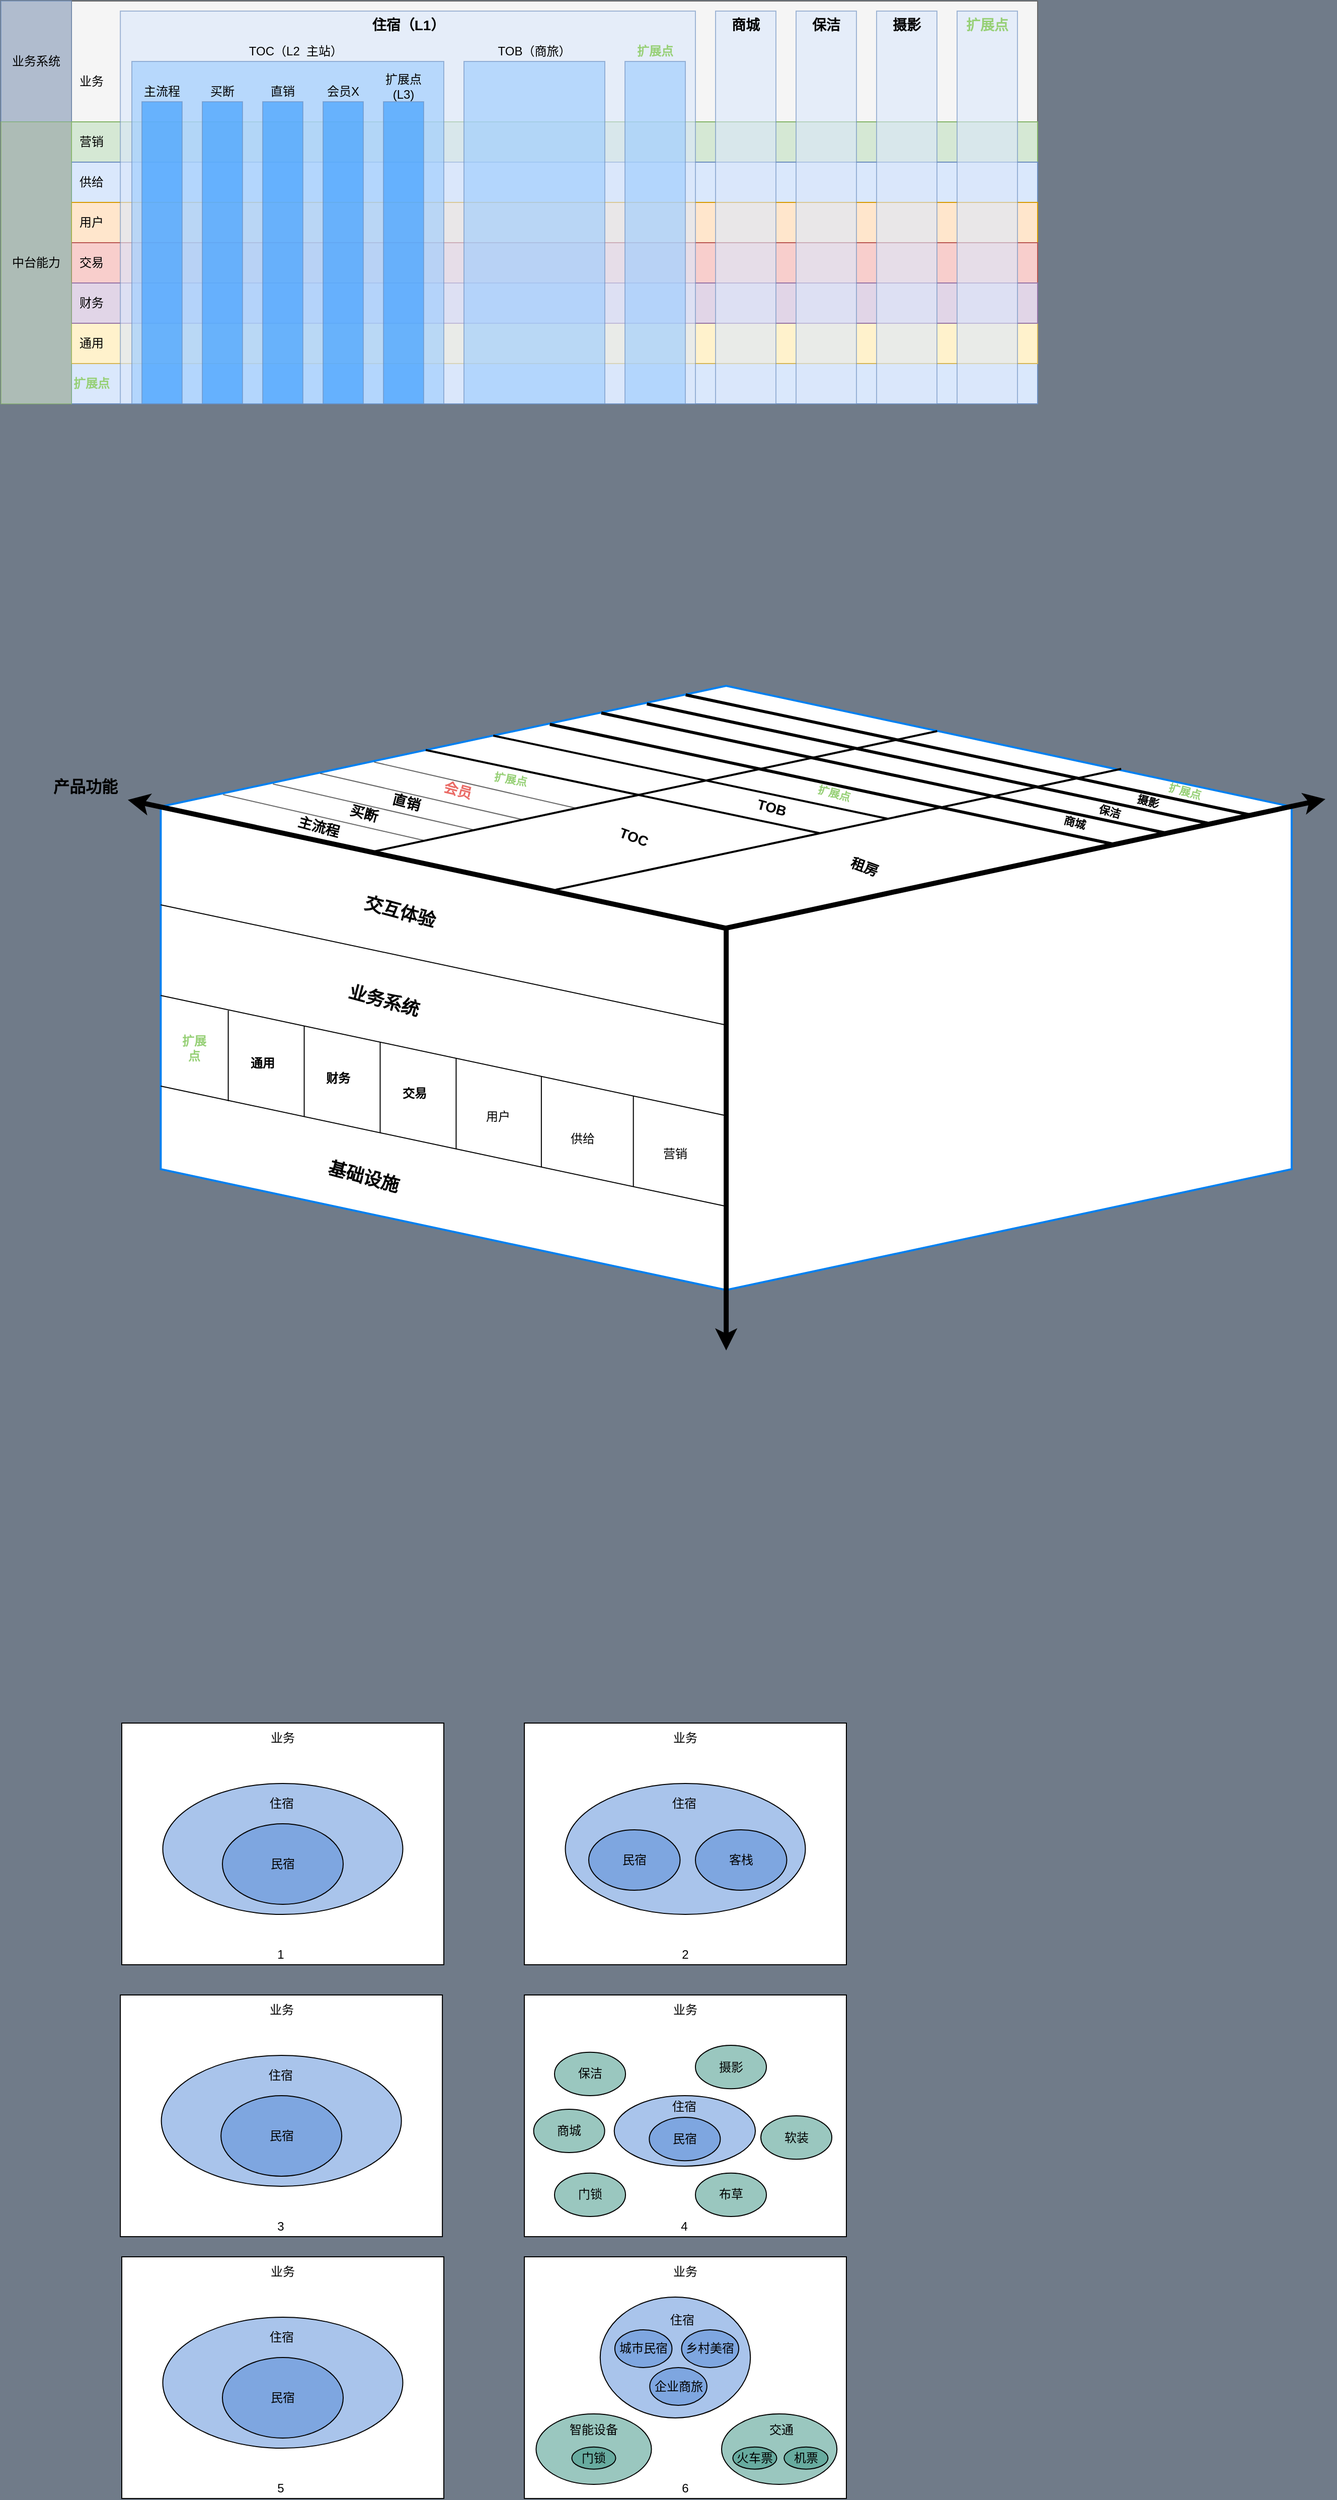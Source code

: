 <mxfile version="13.4.1" type="github" pages="16">
  <diagram id="XfgUZCqZ-UhJJhVUizb4" name="业务演进视角看中台">
    <mxGraphModel dx="1033" dy="658" grid="0" gridSize="10" guides="1" tooltips="1" connect="1" arrows="1" fold="1" page="0" pageScale="1" pageWidth="827" pageHeight="1169" background="#707B89" math="0" shadow="0">
      <root>
        <mxCell id="BNlpcu6FY4RgHqhrOH3b-0" />
        <mxCell id="BNlpcu6FY4RgHqhrOH3b-1" value="产品功能" parent="BNlpcu6FY4RgHqhrOH3b-0" />
        <mxCell id="BNlpcu6FY4RgHqhrOH3b-72" value="" style="rounded=0;whiteSpace=wrap;html=1;fillColor=#dae8fc;strokeColor=#6c8ebf;" parent="BNlpcu6FY4RgHqhrOH3b-1" vertex="1">
          <mxGeometry x="110" y="420" width="960" height="40" as="geometry" />
        </mxCell>
        <mxCell id="BNlpcu6FY4RgHqhrOH3b-70" value="" style="rounded=0;whiteSpace=wrap;html=1;fillColor=#fff2cc;strokeColor=#d6b656;" parent="BNlpcu6FY4RgHqhrOH3b-1" vertex="1">
          <mxGeometry x="110" y="380" width="960" height="40" as="geometry" />
        </mxCell>
        <mxCell id="BNlpcu6FY4RgHqhrOH3b-56" value="" style="rounded=0;whiteSpace=wrap;html=1;fillColor=#f5f5f5;strokeColor=#666666;fontColor=#333333;" parent="BNlpcu6FY4RgHqhrOH3b-1" vertex="1">
          <mxGeometry x="110" y="60" width="960" height="120" as="geometry" />
        </mxCell>
        <mxCell id="BNlpcu6FY4RgHqhrOH3b-2" value="" style="rounded=0;whiteSpace=wrap;html=1;fillColor=#d5e8d4;strokeColor=#82b366;" parent="BNlpcu6FY4RgHqhrOH3b-1" vertex="1">
          <mxGeometry x="110" y="180" width="960" height="40" as="geometry" />
        </mxCell>
        <mxCell id="BNlpcu6FY4RgHqhrOH3b-3" value="" style="rounded=0;whiteSpace=wrap;html=1;fillColor=#dae8fc;strokeColor=#6c8ebf;" parent="BNlpcu6FY4RgHqhrOH3b-1" vertex="1">
          <mxGeometry x="110" y="220" width="960" height="40" as="geometry" />
        </mxCell>
        <mxCell id="BNlpcu6FY4RgHqhrOH3b-4" value="" style="rounded=0;whiteSpace=wrap;html=1;fillColor=#ffe6cc;strokeColor=#d79b00;" parent="BNlpcu6FY4RgHqhrOH3b-1" vertex="1">
          <mxGeometry x="110" y="260" width="960" height="40" as="geometry" />
        </mxCell>
        <mxCell id="BNlpcu6FY4RgHqhrOH3b-5" value="" style="rounded=0;whiteSpace=wrap;html=1;fillColor=#f8cecc;strokeColor=#b85450;" parent="BNlpcu6FY4RgHqhrOH3b-1" vertex="1">
          <mxGeometry x="110" y="300" width="960" height="40" as="geometry" />
        </mxCell>
        <mxCell id="BNlpcu6FY4RgHqhrOH3b-6" value="" style="rounded=0;whiteSpace=wrap;html=1;fillColor=#e1d5e7;strokeColor=#9673a6;" parent="BNlpcu6FY4RgHqhrOH3b-1" vertex="1">
          <mxGeometry x="110" y="340" width="960" height="40" as="geometry" />
        </mxCell>
        <mxCell id="BNlpcu6FY4RgHqhrOH3b-9" value="营销" style="text;html=1;strokeColor=none;fillColor=none;align=center;verticalAlign=middle;whiteSpace=wrap;rounded=0;" parent="BNlpcu6FY4RgHqhrOH3b-1" vertex="1">
          <mxGeometry x="110" y="190" width="40" height="20" as="geometry" />
        </mxCell>
        <mxCell id="BNlpcu6FY4RgHqhrOH3b-10" value="供给" style="text;html=1;strokeColor=none;fillColor=none;align=center;verticalAlign=middle;whiteSpace=wrap;rounded=0;" parent="BNlpcu6FY4RgHqhrOH3b-1" vertex="1">
          <mxGeometry x="110" y="230" width="40" height="20" as="geometry" />
        </mxCell>
        <mxCell id="BNlpcu6FY4RgHqhrOH3b-11" value="用户" style="text;html=1;strokeColor=none;fillColor=none;align=center;verticalAlign=middle;whiteSpace=wrap;rounded=0;" parent="BNlpcu6FY4RgHqhrOH3b-1" vertex="1">
          <mxGeometry x="110" y="270" width="40" height="20" as="geometry" />
        </mxCell>
        <mxCell id="BNlpcu6FY4RgHqhrOH3b-12" value="交易" style="text;html=1;strokeColor=none;fillColor=none;align=center;verticalAlign=middle;whiteSpace=wrap;rounded=0;" parent="BNlpcu6FY4RgHqhrOH3b-1" vertex="1">
          <mxGeometry x="110" y="310" width="40" height="20" as="geometry" />
        </mxCell>
        <mxCell id="BNlpcu6FY4RgHqhrOH3b-13" value="财务" style="text;html=1;strokeColor=none;fillColor=none;align=center;verticalAlign=middle;whiteSpace=wrap;rounded=0;" parent="BNlpcu6FY4RgHqhrOH3b-1" vertex="1">
          <mxGeometry x="110" y="350" width="40" height="20" as="geometry" />
        </mxCell>
        <mxCell id="BNlpcu6FY4RgHqhrOH3b-7" value="" style="rounded=0;whiteSpace=wrap;html=1;fillColor=#dae8fc;strokeColor=#6c8ebf;opacity=60;" parent="BNlpcu6FY4RgHqhrOH3b-1" vertex="1">
          <mxGeometry x="158.57" y="70" width="571.43" height="390" as="geometry" />
        </mxCell>
        <mxCell id="BNlpcu6FY4RgHqhrOH3b-8" value="&lt;b&gt;&lt;font style=&quot;font-size: 14px&quot;&gt;住宿（L1）&lt;/font&gt;&lt;/b&gt;" style="text;html=1;strokeColor=none;fillColor=none;align=center;verticalAlign=middle;whiteSpace=wrap;rounded=0;" parent="BNlpcu6FY4RgHqhrOH3b-1" vertex="1">
          <mxGeometry x="160" y="74" width="570" height="20" as="geometry" />
        </mxCell>
        <mxCell id="BNlpcu6FY4RgHqhrOH3b-17" value="" style="rounded=0;whiteSpace=wrap;html=1;opacity=60;fillColor=#99CCFF;strokeColor=#6c8ebf;" parent="BNlpcu6FY4RgHqhrOH3b-1" vertex="1">
          <mxGeometry x="170" y="120" width="310" height="340" as="geometry" />
        </mxCell>
        <mxCell id="BNlpcu6FY4RgHqhrOH3b-18" value="TOC（L2&amp;nbsp; 主站）" style="text;html=1;strokeColor=none;fillColor=none;align=center;verticalAlign=middle;whiteSpace=wrap;rounded=0;opacity=60;" parent="BNlpcu6FY4RgHqhrOH3b-1" vertex="1">
          <mxGeometry x="230" y="100" width="205.71" height="20" as="geometry" />
        </mxCell>
        <mxCell id="BNlpcu6FY4RgHqhrOH3b-23" value="" style="rounded=0;whiteSpace=wrap;html=1;opacity=60;fillColor=#99CCFF;strokeColor=#6c8ebf;" parent="BNlpcu6FY4RgHqhrOH3b-1" vertex="1">
          <mxGeometry x="500" y="120" width="140" height="340" as="geometry" />
        </mxCell>
        <mxCell id="BNlpcu6FY4RgHqhrOH3b-24" value="TOB（商旅）" style="text;html=1;strokeColor=none;fillColor=none;align=center;verticalAlign=middle;whiteSpace=wrap;rounded=0;opacity=60;" parent="BNlpcu6FY4RgHqhrOH3b-1" vertex="1">
          <mxGeometry x="500" y="100" width="140" height="20" as="geometry" />
        </mxCell>
        <mxCell id="BNlpcu6FY4RgHqhrOH3b-57" value="业务" style="text;html=1;strokeColor=none;fillColor=none;align=center;verticalAlign=middle;whiteSpace=wrap;rounded=0;opacity=60;" parent="BNlpcu6FY4RgHqhrOH3b-1" vertex="1">
          <mxGeometry x="110" y="130" width="40" height="20" as="geometry" />
        </mxCell>
        <mxCell id="BNlpcu6FY4RgHqhrOH3b-71" value="通用" style="text;html=1;strokeColor=none;fillColor=none;align=center;verticalAlign=middle;whiteSpace=wrap;rounded=0;" parent="BNlpcu6FY4RgHqhrOH3b-1" vertex="1">
          <mxGeometry x="110" y="390" width="40" height="20" as="geometry" />
        </mxCell>
        <mxCell id="BNlpcu6FY4RgHqhrOH3b-73" value="&lt;font color=&quot;#97d077&quot;&gt;&lt;b&gt;扩展点&lt;/b&gt;&lt;/font&gt;" style="text;html=1;strokeColor=none;fillColor=none;align=center;verticalAlign=middle;whiteSpace=wrap;rounded=0;" parent="BNlpcu6FY4RgHqhrOH3b-1" vertex="1">
          <mxGeometry x="110" y="430" width="40" height="20" as="geometry" />
        </mxCell>
        <mxCell id="BNlpcu6FY4RgHqhrOH3b-76" value="业务系统" style="rounded=0;whiteSpace=wrap;html=1;fillColor=#dae8fc;opacity=60;strokeColor=#6c8ebf;" parent="BNlpcu6FY4RgHqhrOH3b-1" vertex="1">
          <mxGeometry x="40" y="60" width="70" height="120" as="geometry" />
        </mxCell>
        <mxCell id="BNlpcu6FY4RgHqhrOH3b-77" value="中台能力" style="rounded=0;whiteSpace=wrap;html=1;fillColor=#d5e8d4;opacity=60;strokeColor=#82b366;" parent="BNlpcu6FY4RgHqhrOH3b-1" vertex="1">
          <mxGeometry x="40" y="180" width="70" height="280" as="geometry" />
        </mxCell>
        <mxCell id="-UYEUcgpvrSQtk65ZE0i-113" value="" style="group" parent="BNlpcu6FY4RgHqhrOH3b-1" vertex="1" connectable="0">
          <mxGeometry x="166" y="740" width="1190" height="660" as="geometry" />
        </mxCell>
        <mxCell id="-UYEUcgpvrSQtk65ZE0i-55" value="" style="html=1;verticalLabelPosition=bottom;align=center;labelBackgroundColor=#ffffff;verticalAlign=top;strokeWidth=2;strokeColor=#0080F0;shadow=0;dashed=0;shape=mxgraph.ios7.icons.cube;" parent="-UYEUcgpvrSQtk65ZE0i-113" vertex="1">
          <mxGeometry x="32.706" width="1123.749" height="600" as="geometry" />
        </mxCell>
        <mxCell id="-UYEUcgpvrSQtk65ZE0i-59" value="" style="endArrow=none;html=1;exitX=0.5;exitY=0.999;exitDx=0;exitDy=0;exitPerimeter=0;entryX=0;entryY=0.8;entryDx=0;entryDy=0;entryPerimeter=0;" parent="-UYEUcgpvrSQtk65ZE0i-113" edge="1">
          <mxGeometry width="50" height="50" relative="1" as="geometry">
            <mxPoint x="594.581" y="426.9" as="sourcePoint" />
            <mxPoint x="32.706" y="307.5" as="targetPoint" />
          </mxGeometry>
        </mxCell>
        <mxCell id="-UYEUcgpvrSQtk65ZE0i-60" value="" style="endArrow=none;html=1;exitX=0.5;exitY=0.999;exitDx=0;exitDy=0;exitPerimeter=0;entryX=0;entryY=0.8;entryDx=0;entryDy=0;entryPerimeter=0;" parent="-UYEUcgpvrSQtk65ZE0i-113" edge="1">
          <mxGeometry width="50" height="50" relative="1" as="geometry">
            <mxPoint x="594.581" y="516.9" as="sourcePoint" />
            <mxPoint x="32.706" y="397.5" as="targetPoint" />
          </mxGeometry>
        </mxCell>
        <mxCell id="-UYEUcgpvrSQtk65ZE0i-61" value="" style="endArrow=none;html=1;exitX=0.5;exitY=0.999;exitDx=0;exitDy=0;exitPerimeter=0;entryX=0;entryY=0.8;entryDx=0;entryDy=0;entryPerimeter=0;" parent="-UYEUcgpvrSQtk65ZE0i-113" edge="1">
          <mxGeometry width="50" height="50" relative="1" as="geometry">
            <mxPoint x="594.581" y="336.9" as="sourcePoint" />
            <mxPoint x="32.706" y="217.5" as="targetPoint" />
          </mxGeometry>
        </mxCell>
        <mxCell id="-UYEUcgpvrSQtk65ZE0i-62" value="" style="endArrow=none;html=1;exitX=0.5;exitY=0.999;exitDx=0;exitDy=0;exitPerimeter=0;entryX=0;entryY=0.8;entryDx=0;entryDy=0;entryPerimeter=0;strokeWidth=3;" parent="-UYEUcgpvrSQtk65ZE0i-113" edge="1">
          <mxGeometry width="50" height="50" relative="1" as="geometry">
            <mxPoint x="981.184" y="157.65" as="sourcePoint" />
            <mxPoint x="419.309" y="38.25" as="targetPoint" />
          </mxGeometry>
        </mxCell>
        <mxCell id="-UYEUcgpvrSQtk65ZE0i-64" value="" style="endArrow=none;html=1;" parent="-UYEUcgpvrSQtk65ZE0i-113" edge="1">
          <mxGeometry width="50" height="50" relative="1" as="geometry">
            <mxPoint x="502.333" y="497.25" as="sourcePoint" />
            <mxPoint x="502.333" y="407.25" as="targetPoint" />
          </mxGeometry>
        </mxCell>
        <mxCell id="-UYEUcgpvrSQtk65ZE0i-65" value="" style="endArrow=none;html=1;" parent="-UYEUcgpvrSQtk65ZE0i-113" edge="1">
          <mxGeometry width="50" height="50" relative="1" as="geometry">
            <mxPoint x="410.923" y="477.75" as="sourcePoint" />
            <mxPoint x="410.923" y="387.75" as="targetPoint" />
          </mxGeometry>
        </mxCell>
        <mxCell id="-UYEUcgpvrSQtk65ZE0i-66" value="" style="endArrow=none;html=1;" parent="-UYEUcgpvrSQtk65ZE0i-113" edge="1">
          <mxGeometry width="50" height="50" relative="1" as="geometry">
            <mxPoint x="326.223" y="459.75" as="sourcePoint" />
            <mxPoint x="326.223" y="369.75" as="targetPoint" />
          </mxGeometry>
        </mxCell>
        <mxCell id="-UYEUcgpvrSQtk65ZE0i-67" value="" style="endArrow=none;html=1;" parent="-UYEUcgpvrSQtk65ZE0i-113" edge="1">
          <mxGeometry width="50" height="50" relative="1" as="geometry">
            <mxPoint x="175.271" y="427.5" as="sourcePoint" />
            <mxPoint x="175.271" y="337.5" as="targetPoint" />
          </mxGeometry>
        </mxCell>
        <mxCell id="-UYEUcgpvrSQtk65ZE0i-68" value="" style="endArrow=none;html=1;" parent="-UYEUcgpvrSQtk65ZE0i-113" edge="1">
          <mxGeometry width="50" height="50" relative="1" as="geometry">
            <mxPoint x="99.796" y="412.5" as="sourcePoint" />
            <mxPoint x="99.796" y="322.5" as="targetPoint" />
          </mxGeometry>
        </mxCell>
        <mxCell id="-UYEUcgpvrSQtk65ZE0i-69" value="" style="endArrow=none;html=1;" parent="-UYEUcgpvrSQtk65ZE0i-113" edge="1">
          <mxGeometry width="50" height="50" relative="1" as="geometry">
            <mxPoint x="250.747" y="444" as="sourcePoint" />
            <mxPoint x="250.747" y="354" as="targetPoint" />
          </mxGeometry>
        </mxCell>
        <mxCell id="-UYEUcgpvrSQtk65ZE0i-70" value="&lt;b&gt;&lt;font style=&quot;font-size: 18px&quot;&gt;业务系统&lt;/font&gt;&lt;/b&gt;" style="text;html=1;strokeColor=none;fillColor=none;align=center;verticalAlign=middle;whiteSpace=wrap;rounded=0;rotation=15;" parent="-UYEUcgpvrSQtk65ZE0i-113" vertex="1">
          <mxGeometry x="199.574" y="305.82" width="109.02" height="15.0" as="geometry" />
        </mxCell>
        <mxCell id="-UYEUcgpvrSQtk65ZE0i-72" value="&lt;span style=&quot;font-size: 18px&quot;&gt;&lt;b&gt;交互体验&lt;/b&gt;&lt;/span&gt;" style="text;html=1;strokeColor=none;fillColor=none;align=center;verticalAlign=middle;whiteSpace=wrap;rounded=0;rotation=15;" parent="-UYEUcgpvrSQtk65ZE0i-113" vertex="1">
          <mxGeometry x="216.364" y="217.5" width="109.02" height="15.0" as="geometry" />
        </mxCell>
        <mxCell id="-UYEUcgpvrSQtk65ZE0i-73" value="营销" style="text;html=1;strokeColor=none;fillColor=none;align=center;verticalAlign=middle;whiteSpace=wrap;rounded=0;" parent="-UYEUcgpvrSQtk65ZE0i-113" vertex="1">
          <mxGeometry x="527.491" y="457.5" width="33.545" height="15.0" as="geometry" />
        </mxCell>
        <mxCell id="-UYEUcgpvrSQtk65ZE0i-74" value="供给" style="text;html=1;strokeColor=none;fillColor=none;align=center;verticalAlign=middle;whiteSpace=wrap;rounded=0;" parent="-UYEUcgpvrSQtk65ZE0i-113" vertex="1">
          <mxGeometry x="435.243" y="442.5" width="33.545" height="15.0" as="geometry" />
        </mxCell>
        <mxCell id="-UYEUcgpvrSQtk65ZE0i-75" value="用户" style="text;html=1;strokeColor=none;fillColor=none;align=center;verticalAlign=middle;whiteSpace=wrap;rounded=0;" parent="-UYEUcgpvrSQtk65ZE0i-113" vertex="1">
          <mxGeometry x="351.381" y="420" width="33.545" height="15.0" as="geometry" />
        </mxCell>
        <mxCell id="-UYEUcgpvrSQtk65ZE0i-76" value="&lt;b&gt;交易&lt;/b&gt;" style="text;html=1;strokeColor=none;fillColor=none;align=center;verticalAlign=middle;whiteSpace=wrap;rounded=0;" parent="-UYEUcgpvrSQtk65ZE0i-113" vertex="1">
          <mxGeometry x="267.519" y="397.5" width="33.545" height="15.0" as="geometry" />
        </mxCell>
        <mxCell id="-UYEUcgpvrSQtk65ZE0i-77" value="&lt;b&gt;财务&lt;/b&gt;" style="text;html=1;strokeColor=none;fillColor=none;align=center;verticalAlign=middle;whiteSpace=wrap;rounded=0;" parent="-UYEUcgpvrSQtk65ZE0i-113" vertex="1">
          <mxGeometry x="192.044" y="382.5" width="33.545" height="15.0" as="geometry" />
        </mxCell>
        <mxCell id="-UYEUcgpvrSQtk65ZE0i-78" value="&lt;b&gt;通用&lt;/b&gt;" style="text;html=1;strokeColor=none;fillColor=none;align=center;verticalAlign=middle;whiteSpace=wrap;rounded=0;" parent="-UYEUcgpvrSQtk65ZE0i-113" vertex="1">
          <mxGeometry x="116.568" y="367.5" width="33.545" height="15.0" as="geometry" />
        </mxCell>
        <mxCell id="-UYEUcgpvrSQtk65ZE0i-79" value="&lt;b&gt;&lt;font color=&quot;#97d077&quot;&gt;扩展点&lt;/font&gt;&lt;/b&gt;" style="text;html=1;strokeColor=none;fillColor=none;align=center;verticalAlign=middle;whiteSpace=wrap;rounded=0;" parent="-UYEUcgpvrSQtk65ZE0i-113" vertex="1">
          <mxGeometry x="49.479" y="352.5" width="33.545" height="15.0" as="geometry" />
        </mxCell>
        <mxCell id="-UYEUcgpvrSQtk65ZE0i-80" value="&lt;span style=&quot;font-size: 18px&quot;&gt;&lt;b&gt;基础设施&lt;/b&gt;&lt;/span&gt;" style="text;html=1;strokeColor=none;fillColor=none;align=center;verticalAlign=middle;whiteSpace=wrap;rounded=0;rotation=15;" parent="-UYEUcgpvrSQtk65ZE0i-113" vertex="1">
          <mxGeometry x="180.06" y="480.0" width="109.02" height="15.0" as="geometry" />
        </mxCell>
        <mxCell id="-UYEUcgpvrSQtk65ZE0i-81" value="" style="endArrow=classic;html=1;exitX=0.499;exitY=0.4;exitDx=0;exitDy=0;exitPerimeter=0;strokeWidth=5;" parent="-UYEUcgpvrSQtk65ZE0i-113" edge="1">
          <mxGeometry width="50" height="50" relative="1" as="geometry">
            <mxPoint x="594.296" y="240.75" as="sourcePoint" />
            <mxPoint y="113.25" as="targetPoint" />
          </mxGeometry>
        </mxCell>
        <mxCell id="-UYEUcgpvrSQtk65ZE0i-82" value="" style="endArrow=classic;html=1;exitX=0.5;exitY=0.401;exitDx=0;exitDy=0;exitPerimeter=0;strokeWidth=5;" parent="-UYEUcgpvrSQtk65ZE0i-113" source="-UYEUcgpvrSQtk65ZE0i-55" edge="1">
          <mxGeometry width="50" height="50" relative="1" as="geometry">
            <mxPoint x="636.512" y="757.5" as="sourcePoint" />
            <mxPoint x="1190" y="112.5" as="targetPoint" />
          </mxGeometry>
        </mxCell>
        <mxCell id="-UYEUcgpvrSQtk65ZE0i-83" value="" style="endArrow=classic;html=1;strokeWidth=5;exitX=0.5;exitY=0.4;exitDx=0;exitDy=0;exitPerimeter=0;" parent="-UYEUcgpvrSQtk65ZE0i-113" source="-UYEUcgpvrSQtk65ZE0i-55" edge="1">
          <mxGeometry width="50" height="50" relative="1" as="geometry">
            <mxPoint x="602.967" y="742.5" as="sourcePoint" />
            <mxPoint x="594.581" y="660" as="targetPoint" />
          </mxGeometry>
        </mxCell>
        <mxCell id="-UYEUcgpvrSQtk65ZE0i-84" value="" style="endArrow=none;html=1;exitX=0.5;exitY=0.999;exitDx=0;exitDy=0;exitPerimeter=0;entryX=0;entryY=0.8;entryDx=0;entryDy=0;entryPerimeter=0;strokeWidth=3;" parent="-UYEUcgpvrSQtk65ZE0i-113" edge="1">
          <mxGeometry width="50" height="50" relative="1" as="geometry">
            <mxPoint x="1032.34" y="146.4" as="sourcePoint" />
            <mxPoint x="470.465" y="27" as="targetPoint" />
          </mxGeometry>
        </mxCell>
        <mxCell id="-UYEUcgpvrSQtk65ZE0i-85" value="" style="endArrow=none;html=1;exitX=0.5;exitY=0.999;exitDx=0;exitDy=0;exitPerimeter=0;entryX=0;entryY=0.8;entryDx=0;entryDy=0;entryPerimeter=0;strokeWidth=3;" parent="-UYEUcgpvrSQtk65ZE0i-113" edge="1">
          <mxGeometry width="50" height="50" relative="1" as="geometry">
            <mxPoint x="1077.625" y="137.4" as="sourcePoint" />
            <mxPoint x="515.751" y="18" as="targetPoint" />
          </mxGeometry>
        </mxCell>
        <mxCell id="-UYEUcgpvrSQtk65ZE0i-86" value="" style="endArrow=none;html=1;exitX=0.5;exitY=0.999;exitDx=0;exitDy=0;exitPerimeter=0;entryX=0;entryY=0.8;entryDx=0;entryDy=0;entryPerimeter=0;strokeWidth=3;" parent="-UYEUcgpvrSQtk65ZE0i-113" edge="1">
          <mxGeometry width="50" height="50" relative="1" as="geometry">
            <mxPoint x="1116.202" y="128.4" as="sourcePoint" />
            <mxPoint x="554.327" y="9" as="targetPoint" />
          </mxGeometry>
        </mxCell>
        <mxCell id="-UYEUcgpvrSQtk65ZE0i-87" value="" style="endArrow=none;html=1;strokeWidth=2;exitX=0.5;exitY=1;exitDx=0;exitDy=0;exitPerimeter=0;entryX=1;entryY=0.8;entryDx=0;entryDy=0;entryPerimeter=0;" parent="-UYEUcgpvrSQtk65ZE0i-113" edge="1">
          <mxGeometry width="50" height="50" relative="1" as="geometry">
            <mxPoint x="425.18" y="202.5" as="sourcePoint" />
            <mxPoint x="987.054" y="82.5" as="targetPoint" />
          </mxGeometry>
        </mxCell>
        <mxCell id="-UYEUcgpvrSQtk65ZE0i-89" value="" style="endArrow=none;html=1;strokeWidth=2;exitX=0.5;exitY=1;exitDx=0;exitDy=0;exitPerimeter=0;entryX=1;entryY=0.8;entryDx=0;entryDy=0;entryPerimeter=0;" parent="-UYEUcgpvrSQtk65ZE0i-113" edge="1">
          <mxGeometry width="50" height="50" relative="1" as="geometry">
            <mxPoint x="242.361" y="165" as="sourcePoint" />
            <mxPoint x="804.235" y="45" as="targetPoint" />
          </mxGeometry>
        </mxCell>
        <mxCell id="-UYEUcgpvrSQtk65ZE0i-90" value="" style="endArrow=none;html=1;exitX=0.5;exitY=0.999;exitDx=0;exitDy=0;exitPerimeter=0;strokeWidth=2;" parent="-UYEUcgpvrSQtk65ZE0i-113" edge="1">
          <mxGeometry width="50" height="50" relative="1" as="geometry">
            <mxPoint x="687.667" y="146.4" as="sourcePoint" />
            <mxPoint x="296.032" y="63.75" as="targetPoint" />
          </mxGeometry>
        </mxCell>
        <mxCell id="-UYEUcgpvrSQtk65ZE0i-91" value="" style="endArrow=none;html=1;entryX=0.141;entryY=0.145;entryDx=0;entryDy=0;entryPerimeter=0;opacity=60;" parent="-UYEUcgpvrSQtk65ZE0i-113" target="-UYEUcgpvrSQtk65ZE0i-55" edge="1">
          <mxGeometry width="50" height="50" relative="1" as="geometry">
            <mxPoint x="391.635" y="132.75" as="sourcePoint" />
            <mxPoint x="191.205" y="88.65" as="targetPoint" />
          </mxGeometry>
        </mxCell>
        <mxCell id="-UYEUcgpvrSQtk65ZE0i-92" value="&lt;b&gt;&lt;font style=&quot;font-size: 14px&quot;&gt;租房&lt;/font&gt;&lt;/b&gt;" style="text;html=1;strokeColor=none;fillColor=none;align=center;verticalAlign=middle;whiteSpace=wrap;rounded=0;rotation=20;" parent="-UYEUcgpvrSQtk65ZE0i-113" vertex="1">
          <mxGeometry x="703.6" y="172.5" width="56.4" height="15" as="geometry" />
        </mxCell>
        <mxCell id="-UYEUcgpvrSQtk65ZE0i-94" value="&lt;span style=&quot;font-size: 14px&quot;&gt;&lt;b&gt;TOC&lt;/b&gt;&lt;/span&gt;" style="text;html=1;strokeColor=none;fillColor=none;align=center;verticalAlign=middle;whiteSpace=wrap;rounded=0;rotation=20;" parent="-UYEUcgpvrSQtk65ZE0i-113" vertex="1">
          <mxGeometry x="485.56" y="142.5" width="33.545" height="15.0" as="geometry" />
        </mxCell>
        <mxCell id="-UYEUcgpvrSQtk65ZE0i-95" value="&lt;span style=&quot;font-size: 14px&quot;&gt;&lt;b&gt;TOB&lt;/b&gt;&lt;/span&gt;" style="text;html=1;strokeColor=none;fillColor=none;align=center;verticalAlign=middle;whiteSpace=wrap;rounded=0;rotation=15;" parent="-UYEUcgpvrSQtk65ZE0i-113" vertex="1">
          <mxGeometry x="619.13" y="113.5" width="41.87" height="15" as="geometry" />
        </mxCell>
        <mxCell id="-UYEUcgpvrSQtk65ZE0i-98" value="" style="endArrow=none;html=1;exitX=0.5;exitY=0.999;exitDx=0;exitDy=0;exitPerimeter=0;strokeWidth=2;" parent="-UYEUcgpvrSQtk65ZE0i-113" edge="1">
          <mxGeometry width="50" height="50" relative="1" as="geometry">
            <mxPoint x="755.595" y="132.15" as="sourcePoint" />
            <mxPoint x="363.122" y="49.5" as="targetPoint" />
          </mxGeometry>
        </mxCell>
        <mxCell id="-UYEUcgpvrSQtk65ZE0i-100" value="&lt;b&gt;&lt;font style=&quot;font-size: 11px&quot; color=&quot;#97d077&quot;&gt;扩展点&lt;/font&gt;&lt;/b&gt;" style="text;html=1;strokeColor=none;fillColor=none;align=center;verticalAlign=middle;whiteSpace=wrap;rounded=0;rotation=15;" parent="-UYEUcgpvrSQtk65ZE0i-113" vertex="1">
          <mxGeometry x="667.06" y="99.5" width="69.94" height="15" as="geometry" />
        </mxCell>
        <mxCell id="-UYEUcgpvrSQtk65ZE0i-101" value="" style="endArrow=none;html=1;entryX=0.141;entryY=0.145;entryDx=0;entryDy=0;entryPerimeter=0;opacity=60;" parent="-UYEUcgpvrSQtk65ZE0i-113" edge="1">
          <mxGeometry width="50" height="50" relative="1" as="geometry">
            <mxPoint x="295.194" y="153.75" as="sourcePoint" />
            <mxPoint x="94.714" y="108.0" as="targetPoint" />
          </mxGeometry>
        </mxCell>
        <mxCell id="-UYEUcgpvrSQtk65ZE0i-102" value="" style="endArrow=none;html=1;entryX=0.141;entryY=0.145;entryDx=0;entryDy=0;entryPerimeter=0;opacity=60;" parent="-UYEUcgpvrSQtk65ZE0i-113" edge="1">
          <mxGeometry width="50" height="50" relative="1" as="geometry">
            <mxPoint x="344.672" y="143.25" as="sourcePoint" />
            <mxPoint x="144.192" y="97.5" as="targetPoint" />
          </mxGeometry>
        </mxCell>
        <mxCell id="-UYEUcgpvrSQtk65ZE0i-103" value="" style="endArrow=none;html=1;entryX=0.141;entryY=0.145;entryDx=0;entryDy=0;entryPerimeter=0;opacity=60;" parent="-UYEUcgpvrSQtk65ZE0i-113" edge="1">
          <mxGeometry width="50" height="50" relative="1" as="geometry">
            <mxPoint x="445.307" y="121.5" as="sourcePoint" />
            <mxPoint x="244.826" y="75.75" as="targetPoint" />
          </mxGeometry>
        </mxCell>
        <mxCell id="-UYEUcgpvrSQtk65ZE0i-105" value="&lt;span style=&quot;font-size: 11px&quot;&gt;&lt;b&gt;&lt;font color=&quot;#97d077&quot;&gt;扩展点&lt;/font&gt;&lt;/b&gt;&lt;/span&gt;" style="text;html=1;strokeColor=none;fillColor=none;align=center;verticalAlign=middle;whiteSpace=wrap;rounded=0;rotation=15;" parent="-UYEUcgpvrSQtk65ZE0i-113" vertex="1">
          <mxGeometry x="1030" y="97.5" width="40.92" height="15" as="geometry" />
        </mxCell>
        <mxCell id="-UYEUcgpvrSQtk65ZE0i-106" value="&lt;span style=&quot;font-size: 11px&quot;&gt;&lt;b&gt;摄影&lt;/b&gt;&lt;/span&gt;" style="text;html=1;strokeColor=none;fillColor=none;align=center;verticalAlign=middle;whiteSpace=wrap;rounded=0;rotation=15;" parent="-UYEUcgpvrSQtk65ZE0i-113" vertex="1">
          <mxGeometry x="997.118" y="107.25" width="33.545" height="15.0" as="geometry" />
        </mxCell>
        <mxCell id="-UYEUcgpvrSQtk65ZE0i-107" value="&lt;span style=&quot;font-size: 11px&quot;&gt;&lt;b&gt;保洁&lt;/b&gt;&lt;/span&gt;" style="text;html=1;strokeColor=none;fillColor=none;align=center;verticalAlign=middle;whiteSpace=wrap;rounded=0;rotation=15;" parent="-UYEUcgpvrSQtk65ZE0i-113" vertex="1">
          <mxGeometry x="958.541" y="117" width="33.545" height="15.0" as="geometry" />
        </mxCell>
        <mxCell id="-UYEUcgpvrSQtk65ZE0i-108" value="&lt;span style=&quot;font-size: 11px&quot;&gt;&lt;b&gt;商城&lt;/b&gt;&lt;/span&gt;" style="text;html=1;strokeColor=none;fillColor=none;align=center;verticalAlign=middle;whiteSpace=wrap;rounded=0;rotation=15;" parent="-UYEUcgpvrSQtk65ZE0i-113" vertex="1">
          <mxGeometry x="923.998" y="128.5" width="33.545" height="15.0" as="geometry" />
        </mxCell>
        <mxCell id="-UYEUcgpvrSQtk65ZE0i-109" value="&lt;b&gt;&lt;font style=&quot;font-size: 11px&quot; color=&quot;#97d077&quot;&gt;扩展点&lt;/font&gt;&lt;/b&gt;" style="text;html=1;strokeColor=none;fillColor=none;align=center;verticalAlign=middle;whiteSpace=wrap;rounded=0;rotation=10;" parent="-UYEUcgpvrSQtk65ZE0i-113" vertex="1">
          <mxGeometry x="360" y="85.5" width="40.86" height="15" as="geometry" />
        </mxCell>
        <mxCell id="-UYEUcgpvrSQtk65ZE0i-111" value="&lt;span style=&quot;font-size: 14px&quot;&gt;&lt;b&gt;主流程&lt;/b&gt;&lt;/span&gt;" style="text;html=1;strokeColor=none;fillColor=none;align=center;verticalAlign=middle;whiteSpace=wrap;rounded=0;rotation=15;" parent="-UYEUcgpvrSQtk65ZE0i-113" vertex="1">
          <mxGeometry x="158.5" y="132" width="61.5" height="15" as="geometry" />
        </mxCell>
        <mxCell id="-UYEUcgpvrSQtk65ZE0i-112" value="&lt;span style=&quot;font-size: 14px&quot;&gt;&lt;b&gt;买断&lt;/b&gt;&lt;/span&gt;" style="text;html=1;strokeColor=none;fillColor=none;align=center;verticalAlign=middle;whiteSpace=wrap;rounded=0;rotation=15;" parent="-UYEUcgpvrSQtk65ZE0i-113" vertex="1">
          <mxGeometry x="205.43" y="119" width="59.57" height="15" as="geometry" />
        </mxCell>
        <mxCell id="z8LBrJbj7_vEb0JIclTU-1" value="&lt;span style=&quot;font-size: 14px&quot;&gt;&lt;b&gt;直销&lt;/b&gt;&lt;/span&gt;" style="text;html=1;strokeColor=none;fillColor=none;align=center;verticalAlign=middle;whiteSpace=wrap;rounded=0;rotation=15;" parent="-UYEUcgpvrSQtk65ZE0i-113" vertex="1">
          <mxGeometry x="247.43" y="108" width="59.57" height="15" as="geometry" />
        </mxCell>
        <mxCell id="z8LBrJbj7_vEb0JIclTU-2" value="&lt;span style=&quot;font-size: 14px&quot;&gt;&lt;b&gt;&lt;font color=&quot;#ea6b66&quot;&gt;会员&lt;/font&gt;&lt;/b&gt;&lt;/span&gt;" style="text;html=1;strokeColor=none;fillColor=none;align=center;verticalAlign=middle;whiteSpace=wrap;rounded=0;rotation=15;" parent="-UYEUcgpvrSQtk65ZE0i-113" vertex="1">
          <mxGeometry x="298" y="96.5" width="59.57" height="15" as="geometry" />
        </mxCell>
        <mxCell id="z8LBrJbj7_vEb0JIclTU-3" value="&lt;b&gt;&lt;font style=&quot;font-size: 16px&quot;&gt;产品功能&lt;/font&gt;&lt;/b&gt;" style="text;html=1;strokeColor=none;fillColor=none;align=center;verticalAlign=middle;whiteSpace=wrap;rounded=0;" parent="BNlpcu6FY4RgHqhrOH3b-1" vertex="1">
          <mxGeometry x="88.57" y="830" width="70" height="20" as="geometry" />
        </mxCell>
        <mxCell id="recl5l4904Ewdteec9QE-10" value="" style="group" parent="BNlpcu6FY4RgHqhrOH3b-1" vertex="1" connectable="0">
          <mxGeometry x="160" y="1770" width="320" height="240" as="geometry" />
        </mxCell>
        <mxCell id="recl5l4904Ewdteec9QE-0" value="" style="rounded=0;whiteSpace=wrap;html=1;" parent="recl5l4904Ewdteec9QE-10" vertex="1">
          <mxGeometry width="320" height="240" as="geometry" />
        </mxCell>
        <mxCell id="recl5l4904Ewdteec9QE-1" value="业务" style="text;html=1;strokeColor=none;fillColor=none;align=center;verticalAlign=middle;whiteSpace=wrap;rounded=0;" parent="recl5l4904Ewdteec9QE-10" vertex="1">
          <mxGeometry x="140" y="5" width="40" height="20" as="geometry" />
        </mxCell>
        <mxCell id="em0NQixBgwFKF4u-kcrL-17" value="1" style="text;html=1;strokeColor=none;fillColor=none;align=center;verticalAlign=middle;whiteSpace=wrap;rounded=0;" parent="recl5l4904Ewdteec9QE-10" vertex="1">
          <mxGeometry x="138" y="220" width="40" height="20" as="geometry" />
        </mxCell>
        <mxCell id="recl5l4904Ewdteec9QE-2" value="" style="ellipse;whiteSpace=wrap;html=1;fillColor=#A9C4EB;" parent="recl5l4904Ewdteec9QE-10" vertex="1">
          <mxGeometry x="40.75" y="60" width="238.5" height="130" as="geometry" />
        </mxCell>
        <mxCell id="recl5l4904Ewdteec9QE-6" value="住宿" style="text;html=1;strokeColor=none;fillColor=none;align=center;verticalAlign=middle;whiteSpace=wrap;rounded=0;" parent="recl5l4904Ewdteec9QE-10" vertex="1">
          <mxGeometry x="139.25" y="70" width="40" height="20" as="geometry" />
        </mxCell>
        <mxCell id="recl5l4904Ewdteec9QE-7" value="民宿" style="ellipse;whiteSpace=wrap;html=1;fillColor=#7EA6E0;" parent="recl5l4904Ewdteec9QE-10" vertex="1">
          <mxGeometry x="100" y="100" width="120" height="80" as="geometry" />
        </mxCell>
        <mxCell id="em0NQixBgwFKF4u-kcrL-0" value="" style="group" parent="BNlpcu6FY4RgHqhrOH3b-1" vertex="1" connectable="0">
          <mxGeometry x="560" y="1770" width="320" height="240" as="geometry" />
        </mxCell>
        <mxCell id="em0NQixBgwFKF4u-kcrL-1" value="" style="rounded=0;whiteSpace=wrap;html=1;" parent="em0NQixBgwFKF4u-kcrL-0" vertex="1">
          <mxGeometry width="320" height="240" as="geometry" />
        </mxCell>
        <mxCell id="em0NQixBgwFKF4u-kcrL-2" value="业务" style="text;html=1;strokeColor=none;fillColor=none;align=center;verticalAlign=middle;whiteSpace=wrap;rounded=0;" parent="em0NQixBgwFKF4u-kcrL-0" vertex="1">
          <mxGeometry x="140" y="5" width="40" height="20" as="geometry" />
        </mxCell>
        <mxCell id="em0NQixBgwFKF4u-kcrL-18" value="2" style="text;html=1;strokeColor=none;fillColor=none;align=center;verticalAlign=middle;whiteSpace=wrap;rounded=0;" parent="em0NQixBgwFKF4u-kcrL-0" vertex="1">
          <mxGeometry x="140" y="220" width="40" height="20" as="geometry" />
        </mxCell>
        <mxCell id="em0NQixBgwFKF4u-kcrL-4" value="" style="ellipse;whiteSpace=wrap;html=1;fillColor=#A9C4EB;" parent="em0NQixBgwFKF4u-kcrL-0" vertex="1">
          <mxGeometry x="40.75" y="60" width="238.5" height="130" as="geometry" />
        </mxCell>
        <mxCell id="em0NQixBgwFKF4u-kcrL-5" value="住宿" style="text;html=1;strokeColor=none;fillColor=none;align=center;verticalAlign=middle;whiteSpace=wrap;rounded=0;" parent="em0NQixBgwFKF4u-kcrL-0" vertex="1">
          <mxGeometry x="139.25" y="70" width="40" height="20" as="geometry" />
        </mxCell>
        <mxCell id="em0NQixBgwFKF4u-kcrL-6" value="民宿" style="ellipse;whiteSpace=wrap;html=1;fillColor=#7EA6E0;" parent="em0NQixBgwFKF4u-kcrL-0" vertex="1">
          <mxGeometry x="64" y="106" width="90.75" height="60" as="geometry" />
        </mxCell>
        <mxCell id="em0NQixBgwFKF4u-kcrL-7" value="客栈" style="ellipse;whiteSpace=wrap;html=1;fillColor=#7EA6E0;" parent="em0NQixBgwFKF4u-kcrL-0" vertex="1">
          <mxGeometry x="170" y="106" width="90.75" height="60" as="geometry" />
        </mxCell>
        <mxCell id="em0NQixBgwFKF4u-kcrL-10" value="" style="group" parent="BNlpcu6FY4RgHqhrOH3b-1" vertex="1" connectable="0">
          <mxGeometry x="158.57" y="2040" width="320" height="240" as="geometry" />
        </mxCell>
        <mxCell id="em0NQixBgwFKF4u-kcrL-11" value="" style="rounded=0;whiteSpace=wrap;html=1;" parent="em0NQixBgwFKF4u-kcrL-10" vertex="1">
          <mxGeometry width="320" height="240" as="geometry" />
        </mxCell>
        <mxCell id="em0NQixBgwFKF4u-kcrL-12" value="业务" style="text;html=1;strokeColor=none;fillColor=none;align=center;verticalAlign=middle;whiteSpace=wrap;rounded=0;" parent="em0NQixBgwFKF4u-kcrL-10" vertex="1">
          <mxGeometry x="140" y="5" width="40" height="20" as="geometry" />
        </mxCell>
        <mxCell id="em0NQixBgwFKF4u-kcrL-19" value="3" style="text;html=1;strokeColor=none;fillColor=none;align=center;verticalAlign=middle;whiteSpace=wrap;rounded=0;" parent="em0NQixBgwFKF4u-kcrL-10" vertex="1">
          <mxGeometry x="139.43" y="220" width="40" height="20" as="geometry" />
        </mxCell>
        <mxCell id="em0NQixBgwFKF4u-kcrL-14" value="" style="ellipse;whiteSpace=wrap;html=1;fillColor=#A9C4EB;" parent="em0NQixBgwFKF4u-kcrL-10" vertex="1">
          <mxGeometry x="40.75" y="60" width="238.5" height="130" as="geometry" />
        </mxCell>
        <mxCell id="em0NQixBgwFKF4u-kcrL-15" value="住宿" style="text;html=1;strokeColor=none;fillColor=none;align=center;verticalAlign=middle;whiteSpace=wrap;rounded=0;" parent="em0NQixBgwFKF4u-kcrL-10" vertex="1">
          <mxGeometry x="139.25" y="70" width="40" height="20" as="geometry" />
        </mxCell>
        <mxCell id="em0NQixBgwFKF4u-kcrL-16" value="民宿" style="ellipse;whiteSpace=wrap;html=1;fillColor=#7EA6E0;" parent="em0NQixBgwFKF4u-kcrL-10" vertex="1">
          <mxGeometry x="100" y="100" width="120" height="80" as="geometry" />
        </mxCell>
        <mxCell id="em0NQixBgwFKF4u-kcrL-20" value="" style="group" parent="BNlpcu6FY4RgHqhrOH3b-1" vertex="1" connectable="0">
          <mxGeometry x="560" y="2040" width="320" height="240" as="geometry" />
        </mxCell>
        <mxCell id="em0NQixBgwFKF4u-kcrL-21" value="" style="rounded=0;whiteSpace=wrap;html=1;" parent="em0NQixBgwFKF4u-kcrL-20" vertex="1">
          <mxGeometry width="320" height="240" as="geometry" />
        </mxCell>
        <mxCell id="em0NQixBgwFKF4u-kcrL-22" value="业务" style="text;html=1;strokeColor=none;fillColor=none;align=center;verticalAlign=middle;whiteSpace=wrap;rounded=0;" parent="em0NQixBgwFKF4u-kcrL-20" vertex="1">
          <mxGeometry x="140" y="5" width="40" height="20" as="geometry" />
        </mxCell>
        <mxCell id="em0NQixBgwFKF4u-kcrL-27" value="4" style="text;html=1;strokeColor=none;fillColor=none;align=center;verticalAlign=middle;whiteSpace=wrap;rounded=0;" parent="em0NQixBgwFKF4u-kcrL-20" vertex="1">
          <mxGeometry x="139.43" y="220" width="40" height="20" as="geometry" />
        </mxCell>
        <mxCell id="em0NQixBgwFKF4u-kcrL-30" value="保洁" style="ellipse;whiteSpace=wrap;html=1;fillColor=#9AC7BF;" parent="em0NQixBgwFKF4u-kcrL-20" vertex="1">
          <mxGeometry x="29.997" y="56.918" width="70.536" height="43.077" as="geometry" />
        </mxCell>
        <mxCell id="em0NQixBgwFKF4u-kcrL-31" value="摄影" style="ellipse;whiteSpace=wrap;html=1;fillColor=#9AC7BF;" parent="em0NQixBgwFKF4u-kcrL-20" vertex="1">
          <mxGeometry x="169.997" y="49.998" width="70.536" height="43.077" as="geometry" />
        </mxCell>
        <mxCell id="em0NQixBgwFKF4u-kcrL-32" value="门锁" style="ellipse;whiteSpace=wrap;html=1;fillColor=#9AC7BF;" parent="em0NQixBgwFKF4u-kcrL-20" vertex="1">
          <mxGeometry x="29.997" y="176.918" width="70.536" height="43.077" as="geometry" />
        </mxCell>
        <mxCell id="em0NQixBgwFKF4u-kcrL-33" value="布草" style="ellipse;whiteSpace=wrap;html=1;fillColor=#9AC7BF;" parent="em0NQixBgwFKF4u-kcrL-20" vertex="1">
          <mxGeometry x="169.997" y="176.918" width="70.536" height="43.077" as="geometry" />
        </mxCell>
        <mxCell id="em0NQixBgwFKF4u-kcrL-34" value="软装" style="ellipse;whiteSpace=wrap;html=1;fillColor=#9AC7BF;" parent="em0NQixBgwFKF4u-kcrL-20" vertex="1">
          <mxGeometry x="234.997" y="119.998" width="70.536" height="43.077" as="geometry" />
        </mxCell>
        <mxCell id="em0NQixBgwFKF4u-kcrL-35" value="商城" style="ellipse;whiteSpace=wrap;html=1;fillColor=#9AC7BF;" parent="em0NQixBgwFKF4u-kcrL-20" vertex="1">
          <mxGeometry x="9.277" y="113.458" width="70.536" height="43.077" as="geometry" />
        </mxCell>
        <mxCell id="em0NQixBgwFKF4u-kcrL-24" value="" style="ellipse;whiteSpace=wrap;html=1;fillColor=#A9C4EB;" parent="em0NQixBgwFKF4u-kcrL-20" vertex="1">
          <mxGeometry x="89.34" y="100" width="140.19" height="70" as="geometry" />
        </mxCell>
        <mxCell id="em0NQixBgwFKF4u-kcrL-25" value="住宿" style="text;html=1;strokeColor=none;fillColor=none;align=center;verticalAlign=middle;whiteSpace=wrap;rounded=0;" parent="em0NQixBgwFKF4u-kcrL-20" vertex="1">
          <mxGeometry x="143.38" y="105.38" width="32.1" height="10.77" as="geometry" />
        </mxCell>
        <mxCell id="em0NQixBgwFKF4u-kcrL-26" value="民宿" style="ellipse;whiteSpace=wrap;html=1;fillColor=#7EA6E0;" parent="em0NQixBgwFKF4u-kcrL-20" vertex="1">
          <mxGeometry x="124.167" y="121.538" width="70.536" height="43.077" as="geometry" />
        </mxCell>
        <mxCell id="em0NQixBgwFKF4u-kcrL-58" value="" style="group" parent="BNlpcu6FY4RgHqhrOH3b-1" vertex="1" connectable="0">
          <mxGeometry x="160" y="2300" width="320" height="240" as="geometry" />
        </mxCell>
        <mxCell id="em0NQixBgwFKF4u-kcrL-59" value="" style="rounded=0;whiteSpace=wrap;html=1;" parent="em0NQixBgwFKF4u-kcrL-58" vertex="1">
          <mxGeometry width="320" height="240" as="geometry" />
        </mxCell>
        <mxCell id="em0NQixBgwFKF4u-kcrL-60" value="业务" style="text;html=1;strokeColor=none;fillColor=none;align=center;verticalAlign=middle;whiteSpace=wrap;rounded=0;" parent="em0NQixBgwFKF4u-kcrL-58" vertex="1">
          <mxGeometry x="140" y="5" width="40" height="20" as="geometry" />
        </mxCell>
        <mxCell id="em0NQixBgwFKF4u-kcrL-65" value="5" style="text;html=1;strokeColor=none;fillColor=none;align=center;verticalAlign=middle;whiteSpace=wrap;rounded=0;" parent="em0NQixBgwFKF4u-kcrL-58" vertex="1">
          <mxGeometry x="138" y="220" width="40" height="20" as="geometry" />
        </mxCell>
        <mxCell id="em0NQixBgwFKF4u-kcrL-62" value="" style="ellipse;whiteSpace=wrap;html=1;fillColor=#A9C4EB;" parent="em0NQixBgwFKF4u-kcrL-58" vertex="1">
          <mxGeometry x="40.75" y="60" width="238.5" height="130" as="geometry" />
        </mxCell>
        <mxCell id="em0NQixBgwFKF4u-kcrL-63" value="住宿" style="text;html=1;strokeColor=none;fillColor=none;align=center;verticalAlign=middle;whiteSpace=wrap;rounded=0;" parent="em0NQixBgwFKF4u-kcrL-58" vertex="1">
          <mxGeometry x="139.25" y="70" width="40" height="20" as="geometry" />
        </mxCell>
        <mxCell id="em0NQixBgwFKF4u-kcrL-64" value="民宿" style="ellipse;whiteSpace=wrap;html=1;fillColor=#7EA6E0;" parent="em0NQixBgwFKF4u-kcrL-58" vertex="1">
          <mxGeometry x="100" y="100" width="120" height="80" as="geometry" />
        </mxCell>
        <mxCell id="em0NQixBgwFKF4u-kcrL-90" value="" style="group" parent="BNlpcu6FY4RgHqhrOH3b-1" vertex="1" connectable="0">
          <mxGeometry x="560" y="2300" width="320" height="240" as="geometry" />
        </mxCell>
        <mxCell id="em0NQixBgwFKF4u-kcrL-67" value="" style="rounded=0;whiteSpace=wrap;html=1;" parent="em0NQixBgwFKF4u-kcrL-90" vertex="1">
          <mxGeometry width="320" height="240" as="geometry" />
        </mxCell>
        <mxCell id="em0NQixBgwFKF4u-kcrL-68" value="业务" style="text;html=1;strokeColor=none;fillColor=none;align=center;verticalAlign=middle;whiteSpace=wrap;rounded=0;" parent="em0NQixBgwFKF4u-kcrL-90" vertex="1">
          <mxGeometry x="140" y="5" width="40" height="20" as="geometry" />
        </mxCell>
        <mxCell id="em0NQixBgwFKF4u-kcrL-74" value="6" style="text;html=1;strokeColor=none;fillColor=none;align=center;verticalAlign=middle;whiteSpace=wrap;rounded=0;" parent="em0NQixBgwFKF4u-kcrL-90" vertex="1">
          <mxGeometry x="140" y="220" width="40" height="20" as="geometry" />
        </mxCell>
        <mxCell id="em0NQixBgwFKF4u-kcrL-96" value="" style="ellipse;whiteSpace=wrap;html=1;fillColor=#9AC7BF;" parent="em0NQixBgwFKF4u-kcrL-90" vertex="1">
          <mxGeometry x="11.671" y="156" width="114.62" height="70" as="geometry" />
        </mxCell>
        <mxCell id="em0NQixBgwFKF4u-kcrL-97" value="智能设备" style="text;html=1;strokeColor=none;fillColor=none;align=center;verticalAlign=middle;whiteSpace=wrap;rounded=0;" parent="em0NQixBgwFKF4u-kcrL-90" vertex="1">
          <mxGeometry x="41.881" y="170" width="54.2" height="4.94" as="geometry" />
        </mxCell>
        <mxCell id="em0NQixBgwFKF4u-kcrL-98" value="门锁" style="ellipse;whiteSpace=wrap;html=1;fillColor=#67AB9F;" parent="em0NQixBgwFKF4u-kcrL-90" vertex="1">
          <mxGeometry x="47.174" y="188.935" width="43.613" height="21.898" as="geometry" />
        </mxCell>
        <mxCell id="em0NQixBgwFKF4u-kcrL-70" value="" style="ellipse;whiteSpace=wrap;html=1;fillColor=#A9C4EB;" parent="em0NQixBgwFKF4u-kcrL-90" vertex="1">
          <mxGeometry x="75.38" y="40" width="149.25" height="120" as="geometry" />
        </mxCell>
        <mxCell id="em0NQixBgwFKF4u-kcrL-71" value="住宿" style="text;html=1;strokeColor=none;fillColor=none;align=center;verticalAlign=middle;whiteSpace=wrap;rounded=0;" parent="em0NQixBgwFKF4u-kcrL-90" vertex="1">
          <mxGeometry x="133.06" y="54" width="48.36" height="18.46" as="geometry" />
        </mxCell>
        <mxCell id="em0NQixBgwFKF4u-kcrL-72" value="城市民宿" style="ellipse;whiteSpace=wrap;html=1;fillColor=#7EA6E0;" parent="em0NQixBgwFKF4u-kcrL-90" vertex="1">
          <mxGeometry x="89.93" y="72.46" width="56.79" height="37.54" as="geometry" />
        </mxCell>
        <mxCell id="em0NQixBgwFKF4u-kcrL-73" value="乡村美宿" style="ellipse;whiteSpace=wrap;html=1;fillColor=#7EA6E0;" parent="em0NQixBgwFKF4u-kcrL-90" vertex="1">
          <mxGeometry x="156.26" y="72.46" width="56.79" height="37.54" as="geometry" />
        </mxCell>
        <mxCell id="em0NQixBgwFKF4u-kcrL-75" value="企业商旅" style="ellipse;whiteSpace=wrap;html=1;fillColor=#7EA6E0;" parent="em0NQixBgwFKF4u-kcrL-90" vertex="1">
          <mxGeometry x="124.63" y="110" width="56.79" height="37.54" as="geometry" />
        </mxCell>
        <mxCell id="em0NQixBgwFKF4u-kcrL-83" value="" style="group" parent="em0NQixBgwFKF4u-kcrL-90" vertex="1" connectable="0">
          <mxGeometry x="196" y="156" width="114.62" height="70" as="geometry" />
        </mxCell>
        <mxCell id="em0NQixBgwFKF4u-kcrL-84" value="" style="ellipse;whiteSpace=wrap;html=1;fillColor=#9AC7BF;" parent="em0NQixBgwFKF4u-kcrL-83" vertex="1">
          <mxGeometry width="114.62" height="70" as="geometry" />
        </mxCell>
        <mxCell id="em0NQixBgwFKF4u-kcrL-85" value="交通" style="text;html=1;strokeColor=none;fillColor=none;align=center;verticalAlign=middle;whiteSpace=wrap;rounded=0;" parent="em0NQixBgwFKF4u-kcrL-83" vertex="1">
          <mxGeometry x="41.063" y="14" width="37.139" height="4.935" as="geometry" />
        </mxCell>
        <mxCell id="em0NQixBgwFKF4u-kcrL-86" value="火车票" style="ellipse;whiteSpace=wrap;html=1;fillColor=#67AB9F;" parent="em0NQixBgwFKF4u-kcrL-83" vertex="1">
          <mxGeometry x="11.174" y="32.935" width="43.613" height="21.898" as="geometry" />
        </mxCell>
        <mxCell id="em0NQixBgwFKF4u-kcrL-87" value="机票" style="ellipse;whiteSpace=wrap;html=1;fillColor=#67AB9F;" parent="em0NQixBgwFKF4u-kcrL-83" vertex="1">
          <mxGeometry x="62.114" y="32.935" width="43.613" height="21.898" as="geometry" />
        </mxCell>
        <mxCell id="BNlpcu6FY4RgHqhrOH3b-15" value="业务线" parent="BNlpcu6FY4RgHqhrOH3b-0" />
        <mxCell id="BNlpcu6FY4RgHqhrOH3b-25" value="" style="rounded=0;whiteSpace=wrap;html=1;opacity=60;fillColor=#3399FF;strokeColor=#6c8ebf;" parent="BNlpcu6FY4RgHqhrOH3b-15" vertex="1">
          <mxGeometry x="180" y="160" width="40" height="300" as="geometry" />
        </mxCell>
        <mxCell id="BNlpcu6FY4RgHqhrOH3b-27" value="主流程" style="text;html=1;strokeColor=none;fillColor=none;align=center;verticalAlign=middle;whiteSpace=wrap;rounded=0;opacity=60;" parent="BNlpcu6FY4RgHqhrOH3b-15" vertex="1">
          <mxGeometry x="180" y="140" width="40" height="20" as="geometry" />
        </mxCell>
        <mxCell id="BNlpcu6FY4RgHqhrOH3b-28" value="" style="rounded=0;whiteSpace=wrap;html=1;opacity=60;fillColor=#3399FF;strokeColor=#6c8ebf;" parent="BNlpcu6FY4RgHqhrOH3b-15" vertex="1">
          <mxGeometry x="240" y="160" width="40" height="300" as="geometry" />
        </mxCell>
        <mxCell id="BNlpcu6FY4RgHqhrOH3b-29" value="买断" style="text;html=1;strokeColor=none;fillColor=none;align=center;verticalAlign=middle;whiteSpace=wrap;rounded=0;opacity=60;" parent="BNlpcu6FY4RgHqhrOH3b-15" vertex="1">
          <mxGeometry x="240" y="140" width="40" height="20" as="geometry" />
        </mxCell>
        <mxCell id="BNlpcu6FY4RgHqhrOH3b-30" value="" style="rounded=0;whiteSpace=wrap;html=1;opacity=60;fillColor=#3399FF;strokeColor=#6c8ebf;" parent="BNlpcu6FY4RgHqhrOH3b-15" vertex="1">
          <mxGeometry x="300" y="160" width="40" height="300" as="geometry" />
        </mxCell>
        <mxCell id="BNlpcu6FY4RgHqhrOH3b-31" value="直销" style="text;html=1;strokeColor=none;fillColor=none;align=center;verticalAlign=middle;whiteSpace=wrap;rounded=0;opacity=60;" parent="BNlpcu6FY4RgHqhrOH3b-15" vertex="1">
          <mxGeometry x="300" y="140" width="40" height="20" as="geometry" />
        </mxCell>
        <mxCell id="BNlpcu6FY4RgHqhrOH3b-32" value="" style="rounded=0;whiteSpace=wrap;html=1;opacity=60;fillColor=#3399FF;strokeColor=#6c8ebf;" parent="BNlpcu6FY4RgHqhrOH3b-15" vertex="1">
          <mxGeometry x="360" y="160" width="40" height="300" as="geometry" />
        </mxCell>
        <mxCell id="BNlpcu6FY4RgHqhrOH3b-33" value="会员X" style="text;html=1;strokeColor=none;fillColor=none;align=center;verticalAlign=middle;whiteSpace=wrap;rounded=0;opacity=60;" parent="BNlpcu6FY4RgHqhrOH3b-15" vertex="1">
          <mxGeometry x="360" y="140" width="40" height="20" as="geometry" />
        </mxCell>
        <mxCell id="BNlpcu6FY4RgHqhrOH3b-36" value="" style="rounded=0;whiteSpace=wrap;html=1;opacity=60;fillColor=#3399FF;strokeColor=#6c8ebf;" parent="BNlpcu6FY4RgHqhrOH3b-15" vertex="1">
          <mxGeometry x="420" y="160" width="40" height="300" as="geometry" />
        </mxCell>
        <mxCell id="BNlpcu6FY4RgHqhrOH3b-39" value="扩展点(L3)" style="text;html=1;strokeColor=none;fillColor=none;align=center;verticalAlign=middle;whiteSpace=wrap;rounded=0;opacity=60;" parent="BNlpcu6FY4RgHqhrOH3b-15" vertex="1">
          <mxGeometry x="420" y="135" width="40" height="20" as="geometry" />
        </mxCell>
        <mxCell id="BNlpcu6FY4RgHqhrOH3b-42" value="" style="rounded=0;whiteSpace=wrap;html=1;opacity=60;fillColor=#99CCFF;strokeColor=#6c8ebf;" parent="BNlpcu6FY4RgHqhrOH3b-15" vertex="1">
          <mxGeometry x="660" y="120" width="60" height="340" as="geometry" />
        </mxCell>
        <mxCell id="BNlpcu6FY4RgHqhrOH3b-43" value="&lt;font color=&quot;#97d077&quot;&gt;&lt;b&gt;扩展点&lt;/b&gt;&lt;/font&gt;" style="text;html=1;strokeColor=none;fillColor=none;align=center;verticalAlign=middle;whiteSpace=wrap;rounded=0;opacity=60;" parent="BNlpcu6FY4RgHqhrOH3b-15" vertex="1">
          <mxGeometry x="660" y="100" width="60" height="20" as="geometry" />
        </mxCell>
        <mxCell id="BNlpcu6FY4RgHqhrOH3b-44" value="" style="rounded=0;whiteSpace=wrap;html=1;fillColor=#dae8fc;strokeColor=#6c8ebf;opacity=60;" parent="BNlpcu6FY4RgHqhrOH3b-15" vertex="1">
          <mxGeometry x="750" y="70" width="60" height="390" as="geometry" />
        </mxCell>
        <mxCell id="BNlpcu6FY4RgHqhrOH3b-46" value="&lt;span style=&quot;font-size: 14px&quot;&gt;&lt;b&gt;商城&lt;/b&gt;&lt;/span&gt;" style="text;html=1;strokeColor=none;fillColor=none;align=center;verticalAlign=middle;whiteSpace=wrap;rounded=0;" parent="BNlpcu6FY4RgHqhrOH3b-15" vertex="1">
          <mxGeometry x="750" y="74" width="60" height="20" as="geometry" />
        </mxCell>
        <mxCell id="BNlpcu6FY4RgHqhrOH3b-60" value="" style="rounded=0;whiteSpace=wrap;html=1;fillColor=#dae8fc;strokeColor=#6c8ebf;opacity=60;" parent="BNlpcu6FY4RgHqhrOH3b-15" vertex="1">
          <mxGeometry x="830" y="70" width="60" height="390" as="geometry" />
        </mxCell>
        <mxCell id="BNlpcu6FY4RgHqhrOH3b-61" value="&lt;span style=&quot;font-size: 14px&quot;&gt;&lt;b&gt;保洁&lt;/b&gt;&lt;/span&gt;" style="text;html=1;strokeColor=none;fillColor=none;align=center;verticalAlign=middle;whiteSpace=wrap;rounded=0;" parent="BNlpcu6FY4RgHqhrOH3b-15" vertex="1">
          <mxGeometry x="830" y="74" width="60" height="20" as="geometry" />
        </mxCell>
        <mxCell id="BNlpcu6FY4RgHqhrOH3b-65" value="" style="rounded=0;whiteSpace=wrap;html=1;fillColor=#dae8fc;strokeColor=#6c8ebf;opacity=60;" parent="BNlpcu6FY4RgHqhrOH3b-15" vertex="1">
          <mxGeometry x="910" y="70" width="60" height="390" as="geometry" />
        </mxCell>
        <mxCell id="BNlpcu6FY4RgHqhrOH3b-66" value="&lt;span style=&quot;font-size: 14px&quot;&gt;&lt;b&gt;摄影&lt;/b&gt;&lt;/span&gt;" style="text;html=1;strokeColor=none;fillColor=none;align=center;verticalAlign=middle;whiteSpace=wrap;rounded=0;" parent="BNlpcu6FY4RgHqhrOH3b-15" vertex="1">
          <mxGeometry x="910" y="74" width="60" height="20" as="geometry" />
        </mxCell>
        <mxCell id="BNlpcu6FY4RgHqhrOH3b-67" value="" style="rounded=0;whiteSpace=wrap;html=1;fillColor=#dae8fc;strokeColor=#6c8ebf;opacity=60;" parent="BNlpcu6FY4RgHqhrOH3b-15" vertex="1">
          <mxGeometry x="990" y="70" width="60" height="390" as="geometry" />
        </mxCell>
        <mxCell id="BNlpcu6FY4RgHqhrOH3b-68" value="&lt;span style=&quot;font-size: 14px&quot;&gt;&lt;b&gt;&lt;font color=&quot;#97d077&quot;&gt;扩展点&lt;/font&gt;&lt;/b&gt;&lt;/span&gt;" style="text;html=1;strokeColor=none;fillColor=none;align=center;verticalAlign=middle;whiteSpace=wrap;rounded=0;" parent="BNlpcu6FY4RgHqhrOH3b-15" vertex="1">
          <mxGeometry x="990" y="74" width="60" height="20" as="geometry" />
        </mxCell>
      </root>
    </mxGraphModel>
  </diagram>
  <diagram id="m-3Kd5v_KkX7SUyNV3uM" name="业务中台功能视图">
    <mxGraphModel dx="1146" dy="658" grid="0" gridSize="10" guides="1" tooltips="1" connect="1" arrows="1" fold="1" page="0" pageScale="1" pageWidth="827" pageHeight="1169" background="#6E7B8A" math="0" shadow="1">
      <root>
        <mxCell id="vQ10cfYrCqLOtbo8QFiQ-0" />
        <mxCell id="vQ10cfYrCqLOtbo8QFiQ-1" value="基础设施" parent="vQ10cfYrCqLOtbo8QFiQ-0" />
        <mxCell id="TuSDeQpd0IseLgMoHxnS-46" value="" style="rounded=0;whiteSpace=wrap;html=1;fillColor=#D5E8D4;strokeColor=none;" parent="vQ10cfYrCqLOtbo8QFiQ-1" vertex="1">
          <mxGeometry x="1303" y="54" width="122.21" height="517.82" as="geometry" />
        </mxCell>
        <mxCell id="TuSDeQpd0IseLgMoHxnS-72" value="压测平台" style="rounded=1;whiteSpace=wrap;html=1;strokeColor=#D5E8D4;shadow=1;fillColor=#C5D6C4;" parent="vQ10cfYrCqLOtbo8QFiQ-1" vertex="1">
          <mxGeometry x="1328.001" y="494.364" width="66.508" height="40.341" as="geometry" />
        </mxCell>
        <mxCell id="TuSDeQpd0IseLgMoHxnS-73" value="接口测试平台" style="rounded=1;whiteSpace=wrap;html=1;strokeColor=#D5E8D4;shadow=1;fillColor=#C5D6C4;" parent="vQ10cfYrCqLOtbo8QFiQ-1" vertex="1">
          <mxGeometry x="1328.001" y="412" width="66.508" height="40.341" as="geometry" />
        </mxCell>
        <mxCell id="TuSDeQpd0IseLgMoHxnS-74" value="CI/CD" style="rounded=1;whiteSpace=wrap;html=1;strokeColor=#D5E8D4;shadow=1;fillColor=#C5D6C4;" parent="vQ10cfYrCqLOtbo8QFiQ-1" vertex="1">
          <mxGeometry x="1328.001" y="330" width="66.508" height="40.341" as="geometry" />
        </mxCell>
        <mxCell id="TuSDeQpd0IseLgMoHxnS-75" value="监控系统" style="rounded=1;whiteSpace=wrap;html=1;strokeColor=#D5E8D4;shadow=1;fillColor=#C5D6C4;" parent="vQ10cfYrCqLOtbo8QFiQ-1" vertex="1">
          <mxGeometry x="1328.001" y="248" width="66.508" height="40.341" as="geometry" />
        </mxCell>
        <mxCell id="TuSDeQpd0IseLgMoHxnS-76" value="质量检查" style="rounded=1;whiteSpace=wrap;html=1;strokeColor=#D5E8D4;shadow=1;fillColor=#C5D6C4;" parent="vQ10cfYrCqLOtbo8QFiQ-1" vertex="1">
          <mxGeometry x="1328.001" y="165" width="66.508" height="40.341" as="geometry" />
        </mxCell>
        <mxCell id="_xCpk9eg3zB8aFaCnQtS-157" value="发布系统" style="rounded=1;whiteSpace=wrap;html=1;strokeColor=#D5E8D4;shadow=1;fillColor=#C5D6C4;" parent="vQ10cfYrCqLOtbo8QFiQ-1" vertex="1">
          <mxGeometry x="1328.001" y="83.001" width="66.508" height="40.341" as="geometry" />
        </mxCell>
        <mxCell id="_xCpk9eg3zB8aFaCnQtS-188" value="" style="rounded=0;whiteSpace=wrap;html=1;fillColor=#D2DFF2;strokeColor=none;shadow=1;" parent="vQ10cfYrCqLOtbo8QFiQ-1" vertex="1">
          <mxGeometry x="80.83" y="733.18" width="1349.17" height="96.82" as="geometry" />
        </mxCell>
        <mxCell id="_xCpk9eg3zB8aFaCnQtS-189" value="&lt;span style=&quot;font-size: 18px&quot;&gt;&lt;b&gt;基础设施&lt;/b&gt;&lt;/span&gt;" style="text;html=1;strokeColor=none;fillColor=none;align=center;verticalAlign=middle;whiteSpace=wrap;rounded=0;" parent="vQ10cfYrCqLOtbo8QFiQ-1" vertex="1">
          <mxGeometry x="97.458" y="743.267" width="24.941" height="76.648" as="geometry" />
        </mxCell>
        <mxCell id="_xCpk9eg3zB8aFaCnQtS-190" value="k8s" style="rounded=1;whiteSpace=wrap;html=1;fillColor=#D2DFF2;strokeColor=#BCC7D9;shadow=1;" parent="vQ10cfYrCqLOtbo8QFiQ-1" vertex="1">
          <mxGeometry x="746.001" y="757.455" width="83.136" height="48.409" as="geometry" />
        </mxCell>
        <mxCell id="_xCpk9eg3zB8aFaCnQtS-191" value="istio" style="rounded=1;whiteSpace=wrap;html=1;fillColor=#D2DFF2;strokeColor=#BCC7D9;shadow=1;" parent="vQ10cfYrCqLOtbo8QFiQ-1" vertex="1">
          <mxGeometry x="895.161" y="757.455" width="83.136" height="48.409" as="geometry" />
        </mxCell>
        <mxCell id="_xCpk9eg3zB8aFaCnQtS-192" value="云" style="rounded=1;whiteSpace=wrap;html=1;fillColor=#D2DFF2;strokeColor=#BCC7D9;shadow=1;" parent="vQ10cfYrCqLOtbo8QFiQ-1" vertex="1">
          <mxGeometry x="589.001" y="756.005" width="83.136" height="48.409" as="geometry" />
        </mxCell>
        <mxCell id="_xCpk9eg3zB8aFaCnQtS-182" value="后台服务" parent="vQ10cfYrCqLOtbo8QFiQ-0" />
        <mxCell id="_xCpk9eg3zB8aFaCnQtS-193" value="" style="rounded=0;whiteSpace=wrap;html=1;fillColor=#D5E8D4;strokeColor=none;shadow=1;" parent="_xCpk9eg3zB8aFaCnQtS-182" vertex="1">
          <mxGeometry x="80" y="604.09" width="1346" height="96.82" as="geometry" />
        </mxCell>
        <mxCell id="_xCpk9eg3zB8aFaCnQtS-194" value="&lt;span style=&quot;font-size: 18px&quot;&gt;&lt;b&gt;后台服务&lt;/b&gt;&lt;/span&gt;" style="text;html=1;strokeColor=none;fillColor=none;align=center;verticalAlign=middle;whiteSpace=wrap;rounded=0;" parent="_xCpk9eg3zB8aFaCnQtS-182" vertex="1">
          <mxGeometry x="97.458" y="614.176" width="24.941" height="76.648" as="geometry" />
        </mxCell>
        <mxCell id="_xCpk9eg3zB8aFaCnQtS-195" value="分布式&lt;br&gt;关系数据库" style="rounded=1;whiteSpace=wrap;html=1;fillColor=#C5D6C4;strokeColor=none;shadow=1;" parent="_xCpk9eg3zB8aFaCnQtS-182" vertex="1">
          <mxGeometry x="419.526" y="628.364" width="83.136" height="48.409" as="geometry" />
        </mxCell>
        <mxCell id="_xCpk9eg3zB8aFaCnQtS-196" value="分布式&lt;br&gt;缓存服务" style="rounded=1;whiteSpace=wrap;html=1;strokeColor=none;fillColor=#C5D6C4;shadow=1;" parent="_xCpk9eg3zB8aFaCnQtS-182" vertex="1">
          <mxGeometry x="555.037" y="628.364" width="83.136" height="48.409" as="geometry" />
        </mxCell>
        <mxCell id="_xCpk9eg3zB8aFaCnQtS-197" value="消息中心" style="rounded=1;whiteSpace=wrap;html=1;strokeColor=none;fillColor=#C5D6C4;shadow=1;" parent="_xCpk9eg3zB8aFaCnQtS-182" vertex="1">
          <mxGeometry x="705.512" y="628.364" width="83.136" height="48.409" as="geometry" />
        </mxCell>
        <mxCell id="_xCpk9eg3zB8aFaCnQtS-198" value="任务调度&lt;br&gt;中心" style="rounded=1;whiteSpace=wrap;html=1;strokeColor=none;fillColor=#C5D6C4;shadow=1;" parent="_xCpk9eg3zB8aFaCnQtS-182" vertex="1">
          <mxGeometry x="851.831" y="628.364" width="83.136" height="48.409" as="geometry" />
        </mxCell>
        <mxCell id="_xCpk9eg3zB8aFaCnQtS-199" value="分布式事务" style="rounded=1;whiteSpace=wrap;html=1;strokeColor=none;fillColor=#C5D6C4;shadow=1;" parent="_xCpk9eg3zB8aFaCnQtS-182" vertex="1">
          <mxGeometry x="993.161" y="628.364" width="83.136" height="48.409" as="geometry" />
        </mxCell>
        <mxCell id="_xCpk9eg3zB8aFaCnQtS-200" value="....." style="rounded=1;whiteSpace=wrap;html=1;fillColor=#C5D6C4;strokeColor=none;shadow=1;" parent="_xCpk9eg3zB8aFaCnQtS-182" vertex="1">
          <mxGeometry x="1138.649" y="628.364" width="83.136" height="48.409" as="geometry" />
        </mxCell>
        <mxCell id="_xCpk9eg3zB8aFaCnQtS-165" value="数据中台" parent="vQ10cfYrCqLOtbo8QFiQ-0" />
        <mxCell id="_xCpk9eg3zB8aFaCnQtS-166" value="" style="rounded=0;whiteSpace=wrap;html=1;fillColor=#B1A5D7;strokeColor=#9673a6;" parent="_xCpk9eg3zB8aFaCnQtS-165" vertex="1">
          <mxGeometry x="937.36" y="345.91" width="344.64" height="225.91" as="geometry" />
        </mxCell>
        <mxCell id="_xCpk9eg3zB8aFaCnQtS-167" value="&lt;font style=&quot;font-size: 18px&quot;&gt;&lt;b&gt;数据中台&lt;/b&gt;&lt;/font&gt;" style="text;html=1;strokeColor=none;fillColor=none;align=center;verticalAlign=middle;whiteSpace=wrap;rounded=0;" parent="_xCpk9eg3zB8aFaCnQtS-165" vertex="1">
          <mxGeometry x="945.678" y="386.25" width="24.941" height="137.159" as="geometry" />
        </mxCell>
        <mxCell id="_xCpk9eg3zB8aFaCnQtS-168" value="商品" style="rounded=1;whiteSpace=wrap;html=1;strokeColor=none;fillColor=#B189C4;shadow=1;" parent="_xCpk9eg3zB8aFaCnQtS-165" vertex="1">
          <mxGeometry x="996.933" y="396.045" width="51" height="32.16" as="geometry" />
        </mxCell>
        <mxCell id="_xCpk9eg3zB8aFaCnQtS-169" value="用户" style="rounded=1;whiteSpace=wrap;html=1;strokeColor=none;fillColor=#B189C4;shadow=1;" parent="_xCpk9eg3zB8aFaCnQtS-165" vertex="1">
          <mxGeometry x="997.222" y="436.273" width="50.713" height="32.273" as="geometry" />
        </mxCell>
        <mxCell id="_xCpk9eg3zB8aFaCnQtS-170" value="订单" style="rounded=1;whiteSpace=wrap;html=1;strokeColor=none;fillColor=#B189C4;shadow=1;" parent="_xCpk9eg3zB8aFaCnQtS-165" vertex="1">
          <mxGeometry x="997.223" y="476.615" width="52.53" height="33.43" as="geometry" />
        </mxCell>
        <mxCell id="_xCpk9eg3zB8aFaCnQtS-171" value="..." style="rounded=1;whiteSpace=wrap;html=1;strokeColor=none;fillColor=#B189C4;shadow=1;" parent="_xCpk9eg3zB8aFaCnQtS-165" vertex="1">
          <mxGeometry x="997.22" y="517" width="50.64" height="32.23" as="geometry" />
        </mxCell>
        <mxCell id="_xCpk9eg3zB8aFaCnQtS-172" value="" style="group;fillColor=none;strokeColor=#FFFFFF;dashed=1;" parent="_xCpk9eg3zB8aFaCnQtS-165" vertex="1" connectable="0">
          <mxGeometry x="978.933" y="362.045" width="83.136" height="193.636" as="geometry" />
        </mxCell>
        <mxCell id="_xCpk9eg3zB8aFaCnQtS-173" value="&lt;b&gt;&lt;font color=&quot;#ffffff&quot;&gt;数仓&lt;/font&gt;&lt;/b&gt;" style="text;html=1;strokeColor=none;fillColor=none;align=center;verticalAlign=middle;whiteSpace=wrap;rounded=0;dashed=1;" parent="_xCpk9eg3zB8aFaCnQtS-165" vertex="1">
          <mxGeometry x="987.25" y="370.11" width="73.72" height="17.89" as="geometry" />
        </mxCell>
        <mxCell id="_xCpk9eg3zB8aFaCnQtS-174" value="" style="rounded=0;whiteSpace=wrap;html=1;dashed=1;fillColor=none;strokeColor=#FFFFFF;" parent="_xCpk9eg3zB8aFaCnQtS-165" vertex="1">
          <mxGeometry x="1074.538" y="362.045" width="83.136" height="193.636" as="geometry" />
        </mxCell>
        <mxCell id="_xCpk9eg3zB8aFaCnQtS-175" value="&lt;b&gt;&lt;font color=&quot;#ffffff&quot;&gt;算法&lt;/font&gt;&lt;/b&gt;" style="text;html=1;strokeColor=none;fillColor=none;align=center;verticalAlign=middle;whiteSpace=wrap;rounded=0;" parent="_xCpk9eg3zB8aFaCnQtS-165" vertex="1">
          <mxGeometry x="1083.683" y="370.114" width="66.508" height="16.136" as="geometry" />
        </mxCell>
        <mxCell id="_xCpk9eg3zB8aFaCnQtS-177" value="个性化&lt;br&gt;搜索" style="rounded=1;whiteSpace=wrap;html=1;strokeColor=none;fillColor=#B189C4;shadow=1;" parent="_xCpk9eg3zB8aFaCnQtS-165" vertex="1">
          <mxGeometry x="1091.581" y="394.318" width="50.713" height="32.273" as="geometry" />
        </mxCell>
        <mxCell id="_xCpk9eg3zB8aFaCnQtS-178" value="智能&lt;br&gt;推荐" style="rounded=1;whiteSpace=wrap;html=1;strokeColor=none;fillColor=#B189C4;shadow=1;" parent="_xCpk9eg3zB8aFaCnQtS-165" vertex="1">
          <mxGeometry x="1091.581" y="434.659" width="50.713" height="32.273" as="geometry" />
        </mxCell>
        <mxCell id="_xCpk9eg3zB8aFaCnQtS-179" value="竞争力&lt;br&gt;分析" style="rounded=1;whiteSpace=wrap;html=1;strokeColor=none;fillColor=#B189C4;shadow=1;" parent="_xCpk9eg3zB8aFaCnQtS-165" vertex="1">
          <mxGeometry x="1091.581" y="475.0" width="50.713" height="32.273" as="geometry" />
        </mxCell>
        <mxCell id="_xCpk9eg3zB8aFaCnQtS-180" value="..." style="rounded=1;whiteSpace=wrap;html=1;strokeColor=none;fillColor=#B189C4;shadow=1;" parent="_xCpk9eg3zB8aFaCnQtS-165" vertex="1">
          <mxGeometry x="1091.581" y="515.341" width="50.713" height="32.273" as="geometry" />
        </mxCell>
        <mxCell id="_xCpk9eg3zB8aFaCnQtS-181" value="......" style="rounded=0;whiteSpace=wrap;html=1;dashed=1;fillColor=none;strokeColor=#FFFFFF;" parent="_xCpk9eg3zB8aFaCnQtS-165" vertex="1">
          <mxGeometry x="1180.536" y="362.045" width="83.136" height="193.636" as="geometry" />
        </mxCell>
        <mxCell id="_xCpk9eg3zB8aFaCnQtS-162" value="业务中台背景" parent="vQ10cfYrCqLOtbo8QFiQ-0" />
        <mxCell id="_xCpk9eg3zB8aFaCnQtS-163" value="" style="rounded=0;whiteSpace=wrap;html=1;fillColor=#599698;strokeColor=none;" parent="_xCpk9eg3zB8aFaCnQtS-162" vertex="1">
          <mxGeometry x="80.83" y="345.91" width="856.17" height="225.91" as="geometry" />
        </mxCell>
        <mxCell id="_xCpk9eg3zB8aFaCnQtS-164" value="&lt;font style=&quot;font-size: 18px&quot;&gt;&lt;b&gt;业务中台&lt;/b&gt;&lt;/font&gt;" style="text;html=1;strokeColor=none;fillColor=none;align=center;verticalAlign=middle;whiteSpace=wrap;rounded=0;" parent="_xCpk9eg3zB8aFaCnQtS-162" vertex="1">
          <mxGeometry x="97.458" y="386.25" width="24.941" height="137.159" as="geometry" />
        </mxCell>
        <mxCell id="_xCpk9eg3zB8aFaCnQtS-88" value="业务中台" parent="vQ10cfYrCqLOtbo8QFiQ-0" />
        <mxCell id="_xCpk9eg3zB8aFaCnQtS-89" value="" style="group" parent="_xCpk9eg3zB8aFaCnQtS-88" vertex="1" connectable="0">
          <mxGeometry x="137.996" y="363.995" width="83.136" height="193.636" as="geometry" />
        </mxCell>
        <mxCell id="_xCpk9eg3zB8aFaCnQtS-90" value="" style="rounded=0;whiteSpace=wrap;html=1;dashed=1;fillColor=none;strokeColor=#FFFFFF;strokeWidth=2;" parent="_xCpk9eg3zB8aFaCnQtS-89" vertex="1">
          <mxGeometry width="83.136" height="193.636" as="geometry" />
        </mxCell>
        <mxCell id="_xCpk9eg3zB8aFaCnQtS-91" value="交易&lt;br&gt;管理前台" style="rounded=1;whiteSpace=wrap;html=1;fillColor=#9AC7BF;strokeColor=none;shadow=1;" parent="_xCpk9eg3zB8aFaCnQtS-89" vertex="1">
          <mxGeometry x="7.512" y="38.391" width="66.508" height="40.341" as="geometry" />
        </mxCell>
        <mxCell id="_xCpk9eg3zB8aFaCnQtS-92" value="订单服务" style="rounded=1;whiteSpace=wrap;html=1;fillColor=#9AC7BF;strokeColor=none;shadow=1;" parent="_xCpk9eg3zB8aFaCnQtS-89" vertex="1">
          <mxGeometry x="7.512" y="135.209" width="66.508" height="48.409" as="geometry" />
        </mxCell>
        <mxCell id="_xCpk9eg3zB8aFaCnQtS-93" value="&lt;b&gt;&lt;font color=&quot;#ffffff&quot;&gt;交易中心&lt;/font&gt;&lt;/b&gt;" style="text;html=1;strokeColor=none;fillColor=none;align=center;verticalAlign=middle;whiteSpace=wrap;rounded=0;" parent="_xCpk9eg3zB8aFaCnQtS-89" vertex="1">
          <mxGeometry x="8.344" y="6.118" width="66.508" height="16.136" as="geometry" />
        </mxCell>
        <mxCell id="_xCpk9eg3zB8aFaCnQtS-101" value="" style="group" parent="_xCpk9eg3zB8aFaCnQtS-88" vertex="1" connectable="0">
          <mxGeometry x="338.552" y="362.045" width="83.136" height="193.636" as="geometry" />
        </mxCell>
        <mxCell id="_xCpk9eg3zB8aFaCnQtS-102" value="" style="rounded=0;whiteSpace=wrap;html=1;dashed=1;fillColor=none;strokeWidth=2;strokeColor=#FFFFFF;" parent="_xCpk9eg3zB8aFaCnQtS-101" vertex="1">
          <mxGeometry width="83.136" height="193.636" as="geometry" />
        </mxCell>
        <mxCell id="_xCpk9eg3zB8aFaCnQtS-103" value="用户&lt;br&gt;管理前台" style="rounded=1;whiteSpace=wrap;html=1;strokeColor=none;shadow=1;fillColor=#9AC7BF;" parent="_xCpk9eg3zB8aFaCnQtS-101" vertex="1">
          <mxGeometry x="7.482" y="40.341" width="66.508" height="40.341" as="geometry" />
        </mxCell>
        <mxCell id="_xCpk9eg3zB8aFaCnQtS-104" value="用户服务" style="rounded=1;whiteSpace=wrap;html=1;strokeColor=none;shadow=1;fillColor=#9AC7BF;" parent="_xCpk9eg3zB8aFaCnQtS-101" vertex="1">
          <mxGeometry x="7.482" y="137.159" width="66.508" height="48.409" as="geometry" />
        </mxCell>
        <mxCell id="_xCpk9eg3zB8aFaCnQtS-105" value="&lt;b&gt;&lt;font color=&quot;#ffffff&quot;&gt;用户中心&lt;/font&gt;&lt;/b&gt;" style="text;html=1;strokeColor=none;fillColor=none;align=center;verticalAlign=middle;whiteSpace=wrap;rounded=0;" parent="_xCpk9eg3zB8aFaCnQtS-101" vertex="1">
          <mxGeometry x="8.314" y="8.068" width="66.508" height="16.136" as="geometry" />
        </mxCell>
        <mxCell id="_xCpk9eg3zB8aFaCnQtS-106" value="" style="group" parent="_xCpk9eg3zB8aFaCnQtS-88" vertex="1" connectable="0">
          <mxGeometry x="438.314" y="362.045" width="83.136" height="193.636" as="geometry" />
        </mxCell>
        <mxCell id="_xCpk9eg3zB8aFaCnQtS-107" value="" style="rounded=0;whiteSpace=wrap;html=1;dashed=1;fillColor=none;strokeWidth=2;strokeColor=#FFFFFF;" parent="_xCpk9eg3zB8aFaCnQtS-106" vertex="1">
          <mxGeometry width="83.136" height="193.636" as="geometry" />
        </mxCell>
        <mxCell id="_xCpk9eg3zB8aFaCnQtS-108" value="促销&lt;br&gt;管理前台" style="rounded=1;whiteSpace=wrap;html=1;strokeColor=none;shadow=1;fillColor=#9AC7BF;" parent="_xCpk9eg3zB8aFaCnQtS-106" vertex="1">
          <mxGeometry x="7.482" y="40.341" width="66.508" height="40.341" as="geometry" />
        </mxCell>
        <mxCell id="_xCpk9eg3zB8aFaCnQtS-109" value="活动服务" style="rounded=1;whiteSpace=wrap;html=1;strokeColor=none;shadow=1;fillColor=#9AC7BF;" parent="_xCpk9eg3zB8aFaCnQtS-106" vertex="1">
          <mxGeometry x="7.482" y="137.159" width="66.508" height="48.409" as="geometry" />
        </mxCell>
        <mxCell id="_xCpk9eg3zB8aFaCnQtS-110" value="&lt;b&gt;&lt;font color=&quot;#ffffff&quot;&gt;促销中心&lt;/font&gt;&lt;/b&gt;" style="text;html=1;strokeColor=none;fillColor=none;align=center;verticalAlign=middle;whiteSpace=wrap;rounded=0;" parent="_xCpk9eg3zB8aFaCnQtS-106" vertex="1">
          <mxGeometry x="8.314" y="8.068" width="66.508" height="16.136" as="geometry" />
        </mxCell>
        <mxCell id="_xCpk9eg3zB8aFaCnQtS-111" value="" style="group" parent="_xCpk9eg3zB8aFaCnQtS-88" vertex="1" connectable="0">
          <mxGeometry x="538.077" y="362.045" width="83.136" height="193.636" as="geometry" />
        </mxCell>
        <mxCell id="_xCpk9eg3zB8aFaCnQtS-112" value="" style="rounded=0;whiteSpace=wrap;html=1;dashed=1;fillColor=none;strokeWidth=2;strokeColor=#FFFFFF;" parent="_xCpk9eg3zB8aFaCnQtS-111" vertex="1">
          <mxGeometry width="83.136" height="193.636" as="geometry" />
        </mxCell>
        <mxCell id="_xCpk9eg3zB8aFaCnQtS-113" value="清结算&lt;br&gt;管理前台" style="rounded=1;whiteSpace=wrap;html=1;strokeColor=none;shadow=1;fillColor=#9AC7BF;" parent="_xCpk9eg3zB8aFaCnQtS-111" vertex="1">
          <mxGeometry x="7.482" y="40.341" width="66.508" height="40.341" as="geometry" />
        </mxCell>
        <mxCell id="_xCpk9eg3zB8aFaCnQtS-114" value="清结算服务" style="rounded=1;whiteSpace=wrap;html=1;strokeColor=none;shadow=1;fillColor=#9AC7BF;" parent="_xCpk9eg3zB8aFaCnQtS-111" vertex="1">
          <mxGeometry x="7.482" y="137.159" width="66.508" height="48.409" as="geometry" />
        </mxCell>
        <mxCell id="_xCpk9eg3zB8aFaCnQtS-115" value="&lt;b&gt;&lt;font color=&quot;#ffffff&quot;&gt;结算中心&lt;/font&gt;&lt;/b&gt;" style="text;html=1;strokeColor=none;fillColor=none;align=center;verticalAlign=middle;whiteSpace=wrap;rounded=0;" parent="_xCpk9eg3zB8aFaCnQtS-111" vertex="1">
          <mxGeometry x="8.314" y="8.068" width="66.508" height="16.136" as="geometry" />
        </mxCell>
        <mxCell id="_xCpk9eg3zB8aFaCnQtS-116" value="" style="group" parent="_xCpk9eg3zB8aFaCnQtS-88" vertex="1" connectable="0">
          <mxGeometry x="638.077" y="362.045" width="83.136" height="193.636" as="geometry" />
        </mxCell>
        <mxCell id="_xCpk9eg3zB8aFaCnQtS-117" value="" style="rounded=0;whiteSpace=wrap;html=1;dashed=1;fillColor=none;strokeWidth=2;strokeColor=#FFFFFF;" parent="_xCpk9eg3zB8aFaCnQtS-116" vertex="1">
          <mxGeometry width="83.136" height="193.636" as="geometry" />
        </mxCell>
        <mxCell id="_xCpk9eg3zB8aFaCnQtS-118" value="支付&lt;br&gt;管理前台" style="rounded=1;whiteSpace=wrap;html=1;strokeColor=none;shadow=1;fillColor=#9AC7BF;" parent="_xCpk9eg3zB8aFaCnQtS-116" vertex="1">
          <mxGeometry x="7.482" y="40.341" width="66.508" height="40.341" as="geometry" />
        </mxCell>
        <mxCell id="_xCpk9eg3zB8aFaCnQtS-119" value="支付服务" style="rounded=1;whiteSpace=wrap;html=1;strokeColor=none;shadow=1;fillColor=#9AC7BF;" parent="_xCpk9eg3zB8aFaCnQtS-116" vertex="1">
          <mxGeometry x="7.482" y="137.159" width="66.508" height="48.409" as="geometry" />
        </mxCell>
        <mxCell id="_xCpk9eg3zB8aFaCnQtS-120" value="&lt;b&gt;&lt;font color=&quot;#ffffff&quot;&gt;支付中心&lt;/font&gt;&lt;/b&gt;" style="text;html=1;strokeColor=none;fillColor=none;align=center;verticalAlign=middle;whiteSpace=wrap;rounded=0;" parent="_xCpk9eg3zB8aFaCnQtS-116" vertex="1">
          <mxGeometry x="8.314" y="8.068" width="66.508" height="16.136" as="geometry" />
        </mxCell>
        <mxCell id="_xCpk9eg3zB8aFaCnQtS-121" value="" style="group" parent="_xCpk9eg3zB8aFaCnQtS-88" vertex="1" connectable="0">
          <mxGeometry x="738.077" y="362.045" width="83.136" height="193.636" as="geometry" />
        </mxCell>
        <mxCell id="_xCpk9eg3zB8aFaCnQtS-122" value="" style="rounded=0;whiteSpace=wrap;html=1;dashed=1;fillColor=none;strokeWidth=2;strokeColor=#FFFFFF;" parent="_xCpk9eg3zB8aFaCnQtS-121" vertex="1">
          <mxGeometry width="83.136" height="193.636" as="geometry" />
        </mxCell>
        <mxCell id="_xCpk9eg3zB8aFaCnQtS-123" value="营销&lt;br&gt;管理前台" style="rounded=1;whiteSpace=wrap;html=1;strokeColor=none;shadow=1;fillColor=#9AC7BF;" parent="_xCpk9eg3zB8aFaCnQtS-121" vertex="1">
          <mxGeometry x="7.482" y="40.341" width="66.508" height="40.341" as="geometry" />
        </mxCell>
        <mxCell id="_xCpk9eg3zB8aFaCnQtS-124" value="营销服务" style="rounded=1;whiteSpace=wrap;html=1;strokeColor=none;shadow=1;fillColor=#9AC7BF;" parent="_xCpk9eg3zB8aFaCnQtS-121" vertex="1">
          <mxGeometry x="7.482" y="137.159" width="66.508" height="48.409" as="geometry" />
        </mxCell>
        <mxCell id="_xCpk9eg3zB8aFaCnQtS-125" value="&lt;b&gt;&lt;font color=&quot;#ffffff&quot;&gt;营销服务&lt;/font&gt;&lt;/b&gt;" style="text;html=1;strokeColor=none;fillColor=none;align=center;verticalAlign=middle;whiteSpace=wrap;rounded=0;" parent="_xCpk9eg3zB8aFaCnQtS-121" vertex="1">
          <mxGeometry x="8.314" y="8.068" width="66.508" height="16.136" as="geometry" />
        </mxCell>
        <mxCell id="_xCpk9eg3zB8aFaCnQtS-126" value="" style="group" parent="_xCpk9eg3zB8aFaCnQtS-88" vertex="1" connectable="0">
          <mxGeometry x="838.077" y="362.045" width="83.136" height="193.636" as="geometry" />
        </mxCell>
        <mxCell id="_xCpk9eg3zB8aFaCnQtS-127" value="" style="rounded=0;whiteSpace=wrap;html=1;dashed=1;fillColor=none;strokeWidth=2;strokeColor=#FFFFFF;" parent="_xCpk9eg3zB8aFaCnQtS-126" vertex="1">
          <mxGeometry width="83.136" height="193.636" as="geometry" />
        </mxCell>
        <mxCell id="_xCpk9eg3zB8aFaCnQtS-128" value="通用&lt;br&gt;管理前台" style="rounded=1;whiteSpace=wrap;html=1;strokeColor=none;shadow=1;fillColor=#9AC7BF;" parent="_xCpk9eg3zB8aFaCnQtS-126" vertex="1">
          <mxGeometry x="7.482" y="40.341" width="66.508" height="40.341" as="geometry" />
        </mxCell>
        <mxCell id="_xCpk9eg3zB8aFaCnQtS-129" value="通用服务" style="rounded=1;whiteSpace=wrap;html=1;strokeColor=none;shadow=1;fillColor=#9AC7BF;" parent="_xCpk9eg3zB8aFaCnQtS-126" vertex="1">
          <mxGeometry x="7.482" y="137.159" width="66.508" height="48.409" as="geometry" />
        </mxCell>
        <mxCell id="_xCpk9eg3zB8aFaCnQtS-130" value="&lt;font color=&quot;#ffffff&quot;&gt;&lt;b&gt;通用中心&lt;/b&gt;&lt;/font&gt;" style="text;html=1;strokeColor=none;fillColor=none;align=center;verticalAlign=middle;whiteSpace=wrap;rounded=0;" parent="_xCpk9eg3zB8aFaCnQtS-126" vertex="1">
          <mxGeometry x="8.314" y="8.068" width="66.508" height="16.136" as="geometry" />
        </mxCell>
        <mxCell id="_xCpk9eg3zB8aFaCnQtS-132" value="" style="group" parent="_xCpk9eg3zB8aFaCnQtS-88" vertex="1" connectable="0">
          <mxGeometry x="238.789" y="362.045" width="83.136" height="193.636" as="geometry" />
        </mxCell>
        <mxCell id="_xCpk9eg3zB8aFaCnQtS-133" value="" style="group;fillColor=none;strokeWidth=2;strokeColor=#FFFFFF;dashed=1;" parent="_xCpk9eg3zB8aFaCnQtS-132" vertex="1" connectable="0">
          <mxGeometry width="83.136" height="193.636" as="geometry" />
        </mxCell>
        <mxCell id="_xCpk9eg3zB8aFaCnQtS-134" value="供给&lt;br&gt;管理前台" style="rounded=1;whiteSpace=wrap;html=1;strokeColor=none;fillColor=#9AC7BF;shadow=1;" parent="_xCpk9eg3zB8aFaCnQtS-132" vertex="1">
          <mxGeometry x="7.482" y="40.341" width="66.508" height="40.341" as="geometry" />
        </mxCell>
        <mxCell id="_xCpk9eg3zB8aFaCnQtS-135" value="供给服务" style="rounded=1;whiteSpace=wrap;html=1;strokeColor=none;shadow=1;fillColor=#9AC7BF;" parent="_xCpk9eg3zB8aFaCnQtS-132" vertex="1">
          <mxGeometry x="7.482" y="137.159" width="66.508" height="48.409" as="geometry" />
        </mxCell>
        <mxCell id="_xCpk9eg3zB8aFaCnQtS-136" value="&lt;b&gt;&lt;font color=&quot;#ffffff&quot;&gt;供给中心&lt;/font&gt;&lt;/b&gt;" style="text;html=1;strokeColor=none;fillColor=none;align=center;verticalAlign=middle;whiteSpace=wrap;rounded=0;" parent="_xCpk9eg3zB8aFaCnQtS-132" vertex="1">
          <mxGeometry x="8.314" y="8.068" width="66.508" height="16.136" as="geometry" />
        </mxCell>
        <mxCell id="_xCpk9eg3zB8aFaCnQtS-202" value="" style="endArrow=classic;html=1;entryX=0.5;entryY=0;entryDx=0;entryDy=0;opacity=50;strokeWidth=3;strokeColor=#7ED1C2;shadow=1;exitX=0.494;exitY=0.965;exitDx=0;exitDy=0;exitPerimeter=0;" parent="_xCpk9eg3zB8aFaCnQtS-88" source="_xCpk9eg3zB8aFaCnQtS-134" target="_xCpk9eg3zB8aFaCnQtS-104" edge="1">
          <mxGeometry width="50" height="50" relative="1" as="geometry">
            <mxPoint x="274" y="440" as="sourcePoint" />
            <mxPoint x="188.763" y="509.205" as="targetPoint" />
          </mxGeometry>
        </mxCell>
        <mxCell id="_xCpk9eg3zB8aFaCnQtS-204" value="" style="endArrow=classic;html=1;entryX=0.5;entryY=0;entryDx=0;entryDy=0;opacity=50;strokeWidth=3;strokeColor=#7ED1C2;shadow=1;" parent="_xCpk9eg3zB8aFaCnQtS-88" target="_xCpk9eg3zB8aFaCnQtS-135" edge="1">
          <mxGeometry width="50" height="50" relative="1" as="geometry">
            <mxPoint x="281" y="443" as="sourcePoint" />
            <mxPoint x="389.288" y="509.205" as="targetPoint" />
          </mxGeometry>
        </mxCell>
        <mxCell id="_xCpk9eg3zB8aFaCnQtS-44" value="业务前台背景" parent="vQ10cfYrCqLOtbo8QFiQ-0" />
        <mxCell id="_xCpk9eg3zB8aFaCnQtS-45" value="" style="rounded=0;whiteSpace=wrap;html=1;fillColor=#609AF0;strokeColor=#609AF0;" parent="_xCpk9eg3zB8aFaCnQtS-44" vertex="1">
          <mxGeometry x="80.83" y="51" width="1203.17" height="262.64" as="geometry" />
        </mxCell>
        <mxCell id="_xCpk9eg3zB8aFaCnQtS-158" value="&lt;span style=&quot;font-size: 18px&quot;&gt;&lt;b&gt;业务前台&lt;/b&gt;&lt;/span&gt;" style="text;html=1;strokeColor=none;fillColor=none;align=center;verticalAlign=middle;whiteSpace=wrap;rounded=0;shadow=0;" parent="_xCpk9eg3zB8aFaCnQtS-44" vertex="1">
          <mxGeometry x="97.458" y="103.865" width="24.941" height="137.159" as="geometry" />
        </mxCell>
        <mxCell id="_xCpk9eg3zB8aFaCnQtS-33" value="业务系统" parent="vQ10cfYrCqLOtbo8QFiQ-0" />
        <mxCell id="_xCpk9eg3zB8aFaCnQtS-34" value="" style="rounded=0;whiteSpace=wrap;html=1;dashed=1;strokeWidth=2;fillColor=none;strokeColor=#FFFFFF;" parent="_xCpk9eg3zB8aFaCnQtS-33" vertex="1">
          <mxGeometry x="140.27" y="176" width="1122.33" height="121.5" as="geometry" />
        </mxCell>
        <mxCell id="_xCpk9eg3zB8aFaCnQtS-35" value="&lt;b&gt;&lt;font color=&quot;#ffffff&quot;&gt;业务系统&lt;/font&gt;&lt;/b&gt;" style="text;html=1;strokeColor=none;fillColor=none;align=center;verticalAlign=middle;whiteSpace=wrap;rounded=0;" parent="_xCpk9eg3zB8aFaCnQtS-33" vertex="1">
          <mxGeometry x="158.997" y="209.753" width="16.627" height="40.341" as="geometry" />
        </mxCell>
        <mxCell id="_xCpk9eg3zB8aFaCnQtS-62" value="&lt;b&gt;&lt;font color=&quot;#ffffff&quot;&gt;城市民宿&lt;/font&gt;&lt;/b&gt;" style="rounded=1;whiteSpace=wrap;html=1;strokeColor=#6c8ebf;shadow=1;fillColor=#7EA6E0;" parent="_xCpk9eg3zB8aFaCnQtS-33" vertex="1">
          <mxGeometry x="192" y="187.0" width="66.51" height="93.43" as="geometry" />
        </mxCell>
        <mxCell id="_xCpk9eg3zB8aFaCnQtS-63" value="&lt;b&gt;&lt;font color=&quot;#ffffff&quot;&gt;小猪商城&lt;/font&gt;&lt;/b&gt;" style="rounded=1;whiteSpace=wrap;html=1;strokeColor=none;shadow=1;fillColor=#7EA6E0;" parent="_xCpk9eg3zB8aFaCnQtS-33" vertex="1">
          <mxGeometry x="291" y="187.0" width="66.51" height="93.43" as="geometry" />
        </mxCell>
        <mxCell id="_xCpk9eg3zB8aFaCnQtS-64" value="&lt;b&gt;&lt;font color=&quot;#ffffff&quot;&gt;开放平台&lt;/font&gt;&lt;/b&gt;" style="rounded=1;whiteSpace=wrap;html=1;strokeColor=none;shadow=1;fillColor=#7EA6E0;" parent="_xCpk9eg3zB8aFaCnQtS-33" vertex="1">
          <mxGeometry x="390" y="187.0" width="66.51" height="93.43" as="geometry" />
        </mxCell>
        <mxCell id="_xCpk9eg3zB8aFaCnQtS-65" value="&lt;b&gt;&lt;font color=&quot;#ffffff&quot;&gt;企业商旅&lt;/font&gt;&lt;/b&gt;" style="rounded=1;whiteSpace=wrap;html=1;strokeColor=none;shadow=1;fillColor=#7EA6E0;" parent="_xCpk9eg3zB8aFaCnQtS-33" vertex="1">
          <mxGeometry x="488" y="187.0" width="66.51" height="93.43" as="geometry" />
        </mxCell>
        <mxCell id="_xCpk9eg3zB8aFaCnQtS-66" value="&lt;b&gt;&lt;font color=&quot;#ffffff&quot;&gt;乡村美宿&lt;/font&gt;&lt;/b&gt;" style="rounded=1;whiteSpace=wrap;html=1;strokeColor=none;shadow=1;fillColor=#7EA6E0;" parent="_xCpk9eg3zB8aFaCnQtS-33" vertex="1">
          <mxGeometry x="587" y="187.0" width="66.51" height="93.43" as="geometry" />
        </mxCell>
        <mxCell id="_xCpk9eg3zB8aFaCnQtS-67" value="&lt;b&gt;&lt;font color=&quot;#ffffff&quot;&gt;交通出行&lt;/font&gt;&lt;/b&gt;" style="rounded=1;whiteSpace=wrap;html=1;strokeColor=none;shadow=1;fillColor=#7EA6E0;" parent="_xCpk9eg3zB8aFaCnQtS-33" vertex="1">
          <mxGeometry x="686" y="187.0" width="66.51" height="93.43" as="geometry" />
        </mxCell>
        <mxCell id="_xCpk9eg3zB8aFaCnQtS-68" value="&lt;font color=&quot;#ffffff&quot;&gt;&lt;b&gt;营销中心&lt;/b&gt;&lt;/font&gt;" style="rounded=1;whiteSpace=wrap;html=1;strokeColor=none;shadow=1;fillColor=#C3ABD0;" parent="_xCpk9eg3zB8aFaCnQtS-33" vertex="1">
          <mxGeometry x="884" y="187.0" width="66.51" height="93.43" as="geometry" />
        </mxCell>
        <mxCell id="_xCpk9eg3zB8aFaCnQtS-69" value="&lt;font color=&quot;#ffffff&quot;&gt;&lt;b&gt;财务系统&lt;/b&gt;&lt;/font&gt;" style="rounded=1;whiteSpace=wrap;html=1;strokeColor=none;shadow=1;fillColor=#C3ABD0;" parent="_xCpk9eg3zB8aFaCnQtS-33" vertex="1">
          <mxGeometry x="982" y="187" width="66.51" height="93.43" as="geometry" />
        </mxCell>
        <mxCell id="_xCpk9eg3zB8aFaCnQtS-70" value="&lt;font color=&quot;#ffffff&quot;&gt;&lt;b&gt;BI平台&lt;/b&gt;&lt;/font&gt;" style="rounded=1;whiteSpace=wrap;html=1;strokeColor=none;shadow=1;fillColor=#C3ABD0;" parent="_xCpk9eg3zB8aFaCnQtS-33" vertex="1">
          <mxGeometry x="1180" y="187.0" width="66.51" height="93.43" as="geometry" />
        </mxCell>
        <mxCell id="_xCpk9eg3zB8aFaCnQtS-71" value="&lt;font color=&quot;#ffffff&quot;&gt;&lt;b&gt;客服系统&lt;/b&gt;&lt;/font&gt;" style="rounded=1;whiteSpace=wrap;html=1;strokeColor=none;shadow=1;fillColor=#C3ABD0;" parent="_xCpk9eg3zB8aFaCnQtS-33" vertex="1">
          <mxGeometry x="1081" y="187" width="66.51" height="93.43" as="geometry" />
        </mxCell>
        <mxCell id="pCI3P6VfRwJI_iYd2FG1-1" value="&lt;font color=&quot;#ffffff&quot;&gt;&lt;b&gt;用户中心&lt;/b&gt;&lt;/font&gt;" style="rounded=1;whiteSpace=wrap;html=1;strokeColor=none;shadow=1;fillColor=#C3ABD0;" parent="_xCpk9eg3zB8aFaCnQtS-33" vertex="1">
          <mxGeometry x="785" y="187.0" width="66.51" height="93.43" as="geometry" />
        </mxCell>
        <mxCell id="_xCpk9eg3zB8aFaCnQtS-1" value="客户端" style="" parent="vQ10cfYrCqLOtbo8QFiQ-0" />
        <mxCell id="_xCpk9eg3zB8aFaCnQtS-4" value="" style="rounded=0;whiteSpace=wrap;html=1;dashed=1;fillColor=none;strokeWidth=2;strokeColor=#FFFFFF;" parent="_xCpk9eg3zB8aFaCnQtS-1" vertex="1">
          <mxGeometry x="140.689" y="74.205" width="1122.33" height="64.545" as="geometry" />
        </mxCell>
        <mxCell id="_xCpk9eg3zB8aFaCnQtS-150" value="&lt;b&gt;&lt;font color=&quot;#ffffff&quot;&gt;客户端&lt;/font&gt;&lt;/b&gt;" style="text;html=1;strokeColor=none;fillColor=none;align=center;verticalAlign=middle;whiteSpace=wrap;rounded=0;" parent="_xCpk9eg3zB8aFaCnQtS-1" vertex="1">
          <mxGeometry x="161.34" y="86.341" width="16.627" height="40.341" as="geometry" />
        </mxCell>
        <mxCell id="_xCpk9eg3zB8aFaCnQtS-151" value="IOS" style="rounded=1;whiteSpace=wrap;html=1;fillColor=#D4E1F5;strokeColor=none;fontColor=#333333;shadow=1;" parent="_xCpk9eg3zB8aFaCnQtS-1" vertex="1">
          <mxGeometry x="197.221" y="87.34" width="66.508" height="40.341" as="geometry" />
        </mxCell>
        <mxCell id="_xCpk9eg3zB8aFaCnQtS-152" value="Android" style="rounded=1;whiteSpace=wrap;html=1;strokeColor=none;shadow=1;fillColor=#D4E1F5;" parent="_xCpk9eg3zB8aFaCnQtS-1" vertex="1">
          <mxGeometry x="392" y="87.34" width="66.508" height="40.341" as="geometry" />
        </mxCell>
        <mxCell id="_xCpk9eg3zB8aFaCnQtS-153" value="H5" style="rounded=1;whiteSpace=wrap;html=1;fillColor=#D4E1F5;strokeColor=none;shadow=1;" parent="_xCpk9eg3zB8aFaCnQtS-1" vertex="1">
          <mxGeometry x="975" y="87.34" width="66.508" height="40.341" as="geometry" />
        </mxCell>
        <mxCell id="_xCpk9eg3zB8aFaCnQtS-154" value="PC" style="rounded=1;whiteSpace=wrap;html=1;strokeColor=none;fillColor=#D4E1F5;shadow=1;comic=0;" parent="_xCpk9eg3zB8aFaCnQtS-1" vertex="1">
          <mxGeometry x="586" y="87.34" width="66.508" height="40.341" as="geometry" />
        </mxCell>
        <mxCell id="_xCpk9eg3zB8aFaCnQtS-155" value="微信小程序" style="rounded=1;whiteSpace=wrap;html=1;strokeColor=none;fillColor=#D4E1F5;shadow=1;" parent="_xCpk9eg3zB8aFaCnQtS-1" vertex="1">
          <mxGeometry x="775" y="87.34" width="78.34" height="40.34" as="geometry" />
        </mxCell>
        <mxCell id="_xCpk9eg3zB8aFaCnQtS-156" value="各种小程序" style="rounded=1;whiteSpace=wrap;html=1;fillColor=#D4E1F5;strokeColor=none;shadow=1;" parent="_xCpk9eg3zB8aFaCnQtS-1" vertex="1">
          <mxGeometry x="1169.907" y="87.34" width="66.508" height="40.341" as="geometry" />
        </mxCell>
        <mxCell id="_xCpk9eg3zB8aFaCnQtS-22" value="调用关系" parent="vQ10cfYrCqLOtbo8QFiQ-0" />
        <mxCell id="_xCpk9eg3zB8aFaCnQtS-145" value="" style="endArrow=classic;html=1;exitX=0.5;exitY=1;exitDx=0;exitDy=0;entryX=0.5;entryY=0;entryDx=0;entryDy=0;opacity=50;strokeWidth=3;strokeColor=#B9E0A5;shadow=1;" parent="_xCpk9eg3zB8aFaCnQtS-22" edge="1">
          <mxGeometry width="50" height="50" relative="1" as="geometry">
            <mxPoint x="225.255" y="281.43" as="sourcePoint" />
            <mxPoint x="179.763" y="402.386" as="targetPoint" />
          </mxGeometry>
        </mxCell>
        <mxCell id="_xCpk9eg3zB8aFaCnQtS-146" value="" style="endArrow=classic;html=1;exitX=0.5;exitY=1;exitDx=0;exitDy=0;opacity=50;strokeWidth=3;strokeColor=#B9E0A5;shadow=1;" parent="_xCpk9eg3zB8aFaCnQtS-22" source="_xCpk9eg3zB8aFaCnQtS-63" edge="1">
          <mxGeometry width="50" height="50" relative="1" as="geometry">
            <mxPoint x="332.495" y="281" as="sourcePoint" />
            <mxPoint x="282" y="402" as="targetPoint" />
          </mxGeometry>
        </mxCell>
        <mxCell id="_xCpk9eg3zB8aFaCnQtS-147" value="" style="endArrow=classic;html=1;opacity=50;strokeWidth=3;strokeColor=#B9E0A5;shadow=1;entryX=0.5;entryY=0;entryDx=0;entryDy=0;" parent="_xCpk9eg3zB8aFaCnQtS-22" edge="1">
          <mxGeometry width="50" height="50" relative="1" as="geometry">
            <mxPoint x="224" y="282" as="sourcePoint" />
            <mxPoint x="279.525" y="402.386" as="targetPoint" />
          </mxGeometry>
        </mxCell>
        <mxCell id="_xCpk9eg3zB8aFaCnQtS-148" value="" style="endArrow=classic;html=1;opacity=50;strokeWidth=3;strokeColor=#B9E0A5;shadow=1;entryX=0.5;entryY=0;entryDx=0;entryDy=0;" parent="_xCpk9eg3zB8aFaCnQtS-22" edge="1">
          <mxGeometry width="50" height="50" relative="1" as="geometry">
            <mxPoint x="224" y="282" as="sourcePoint" />
            <mxPoint x="379.288" y="402.386" as="targetPoint" />
          </mxGeometry>
        </mxCell>
        <mxCell id="_xCpk9eg3zB8aFaCnQtS-149" value="" style="endArrow=classic;html=1;opacity=50;strokeWidth=3;strokeColor=#B9E0A5;shadow=1;entryX=0.5;entryY=0;entryDx=0;entryDy=0;" parent="_xCpk9eg3zB8aFaCnQtS-22" edge="1">
          <mxGeometry width="50" height="50" relative="1" as="geometry">
            <mxPoint x="222" y="282" as="sourcePoint" />
            <mxPoint x="479.051" y="402.386" as="targetPoint" />
          </mxGeometry>
        </mxCell>
        <mxCell id="_xCpk9eg3zB8aFaCnQtS-159" value="" style="endArrow=classic;html=1;exitX=0.5;exitY=1;exitDx=0;exitDy=0;opacity=50;strokeWidth=3;strokeColor=#B9E0A5;shadow=1;entryX=0.5;entryY=0;entryDx=0;entryDy=0;" parent="_xCpk9eg3zB8aFaCnQtS-22" source="_xCpk9eg3zB8aFaCnQtS-63" edge="1">
          <mxGeometry width="50" height="50" relative="1" as="geometry">
            <mxPoint x="332.495" y="281" as="sourcePoint" />
            <mxPoint x="178.763" y="402.386" as="targetPoint" />
          </mxGeometry>
        </mxCell>
        <mxCell id="_xCpk9eg3zB8aFaCnQtS-160" value="" style="endArrow=classic;html=1;exitX=0.5;exitY=1;exitDx=0;exitDy=0;opacity=50;strokeWidth=3;strokeColor=#B9E0A5;shadow=1;entryX=0.5;entryY=0;entryDx=0;entryDy=0;" parent="_xCpk9eg3zB8aFaCnQtS-22" source="_xCpk9eg3zB8aFaCnQtS-63" edge="1">
          <mxGeometry width="50" height="50" relative="1" as="geometry">
            <mxPoint x="333.495" y="281" as="sourcePoint" />
            <mxPoint x="379.288" y="402.386" as="targetPoint" />
          </mxGeometry>
        </mxCell>
        <mxCell id="_xCpk9eg3zB8aFaCnQtS-161" value="" style="endArrow=classic;html=1;exitX=0.5;exitY=1;exitDx=0;exitDy=0;opacity=50;strokeWidth=3;strokeColor=#B9E0A5;shadow=1;entryX=0.5;entryY=0;entryDx=0;entryDy=0;" parent="_xCpk9eg3zB8aFaCnQtS-22" source="_xCpk9eg3zB8aFaCnQtS-63" edge="1">
          <mxGeometry width="50" height="50" relative="1" as="geometry">
            <mxPoint x="332.995" y="280" as="sourcePoint" />
            <mxPoint x="479.051" y="402.386" as="targetPoint" />
          </mxGeometry>
        </mxCell>
        <mxCell id="_xCpk9eg3zB8aFaCnQtS-201" value="" style="endArrow=classic;html=1;exitX=0.5;exitY=1;exitDx=0;exitDy=0;entryX=0.5;entryY=0;entryDx=0;entryDy=0;opacity=50;strokeWidth=3;strokeColor=#7ED1C2;shadow=1;" parent="_xCpk9eg3zB8aFaCnQtS-22" source="_xCpk9eg3zB8aFaCnQtS-134" target="_xCpk9eg3zB8aFaCnQtS-92" edge="1">
          <mxGeometry width="50" height="50" relative="1" as="geometry">
            <mxPoint x="277.495" y="439.0" as="sourcePoint" />
            <mxPoint x="232.003" y="559.956" as="targetPoint" />
          </mxGeometry>
        </mxCell>
      </root>
    </mxGraphModel>
  </diagram>
  <diagram id="cnwmBviyGtJt-cK1du4g" name="整体架构-功能视图">
    <mxGraphModel dx="1973" dy="658" grid="1" gridSize="10" guides="1" tooltips="1" connect="1" arrows="1" fold="1" page="1" pageScale="1" pageWidth="827" pageHeight="1169" math="0" shadow="0">
      <root>
        <mxCell id="0" />
        <mxCell id="1" style="" parent="0" />
        <mxCell id="DhRfqMF6aXkKP3Fr6i__-18" value="" style="rounded=0;whiteSpace=wrap;html=1;" parent="1" vertex="1">
          <mxGeometry x="-110" y="345.91" width="2310" height="225.91" as="geometry" />
        </mxCell>
        <mxCell id="8HJTKwnla_Mx1hjEN-po-24" value="业务中台" parent="0" />
        <mxCell id="DhRfqMF6aXkKP3Fr6i__-19" value="" style="group;fillColor=#f8cecc;strokeColor=#b85450;" parent="8HJTKwnla_Mx1hjEN-po-24" vertex="1" connectable="0">
          <mxGeometry x="727" y="362.045" width="83.136" height="193.636" as="geometry" />
        </mxCell>
        <mxCell id="DhRfqMF6aXkKP3Fr6i__-20" value="" style="rounded=0;whiteSpace=wrap;html=1;dashed=1;fillColor=#f8cecc;strokeColor=#b85450;" parent="DhRfqMF6aXkKP3Fr6i__-19" vertex="1">
          <mxGeometry width="83.136" height="193.636" as="geometry" />
        </mxCell>
        <mxCell id="DhRfqMF6aXkKP3Fr6i__-21" value="清结算&lt;br&gt;管理前台" style="rounded=1;whiteSpace=wrap;html=1;" parent="DhRfqMF6aXkKP3Fr6i__-19" vertex="1">
          <mxGeometry x="7.482" y="40.341" width="66.508" height="40.341" as="geometry" />
        </mxCell>
        <mxCell id="DhRfqMF6aXkKP3Fr6i__-22" value="清结算服务" style="rounded=1;whiteSpace=wrap;html=1;" parent="DhRfqMF6aXkKP3Fr6i__-19" vertex="1">
          <mxGeometry x="7.482" y="137.159" width="66.508" height="48.409" as="geometry" />
        </mxCell>
        <mxCell id="DhRfqMF6aXkKP3Fr6i__-23" value="&lt;b&gt;结算中心&lt;/b&gt;" style="text;html=1;strokeColor=none;fillColor=none;align=center;verticalAlign=middle;whiteSpace=wrap;rounded=0;" parent="DhRfqMF6aXkKP3Fr6i__-19" vertex="1">
          <mxGeometry x="8.314" y="8.068" width="66.508" height="16.136" as="geometry" />
        </mxCell>
        <mxCell id="DhRfqMF6aXkKP3Fr6i__-24" value="" style="group;flipH=0;" parent="8HJTKwnla_Mx1hjEN-po-24" vertex="1" connectable="0">
          <mxGeometry x="1610" y="360.995" width="83.136" height="193.636" as="geometry" />
        </mxCell>
        <mxCell id="DhRfqMF6aXkKP3Fr6i__-25" value="" style="rounded=0;whiteSpace=wrap;html=1;dashed=1;fillColor=#f8cecc;strokeColor=#b85450;" parent="DhRfqMF6aXkKP3Fr6i__-24" vertex="1">
          <mxGeometry x="-0.831" width="83.136" height="193.636" as="geometry" />
        </mxCell>
        <mxCell id="DhRfqMF6aXkKP3Fr6i__-26" value="提醒&lt;br&gt;管理前台" style="rounded=1;whiteSpace=wrap;html=1;" parent="DhRfqMF6aXkKP3Fr6i__-24" vertex="1">
          <mxGeometry x="7.482" y="40.341" width="66.508" height="40.341" as="geometry" />
        </mxCell>
        <mxCell id="DhRfqMF6aXkKP3Fr6i__-27" value="提醒服务" style="rounded=1;whiteSpace=wrap;html=1;" parent="DhRfqMF6aXkKP3Fr6i__-24" vertex="1">
          <mxGeometry x="7.482" y="137.159" width="66.508" height="48.409" as="geometry" />
        </mxCell>
        <mxCell id="DhRfqMF6aXkKP3Fr6i__-28" value="&lt;b&gt;提醒中心&lt;/b&gt;" style="text;html=1;strokeColor=none;fillColor=none;align=center;verticalAlign=middle;whiteSpace=wrap;rounded=0;" parent="DhRfqMF6aXkKP3Fr6i__-24" vertex="1">
          <mxGeometry x="8.314" y="8.068" width="66.508" height="16.136" as="geometry" />
        </mxCell>
        <mxCell id="DhRfqMF6aXkKP3Fr6i__-29" value="" style="group" parent="8HJTKwnla_Mx1hjEN-po-24" vertex="1" connectable="0">
          <mxGeometry x="923" y="360.995" width="83.136" height="193.636" as="geometry" />
        </mxCell>
        <mxCell id="DhRfqMF6aXkKP3Fr6i__-30" value="" style="rounded=0;whiteSpace=wrap;html=1;dashed=1;fillColor=#e1d5e7;strokeColor=#9673a6;" parent="DhRfqMF6aXkKP3Fr6i__-29" vertex="1">
          <mxGeometry width="83.136" height="193.636" as="geometry" />
        </mxCell>
        <mxCell id="DhRfqMF6aXkKP3Fr6i__-31" value="点评&lt;br&gt;管理前台" style="rounded=1;whiteSpace=wrap;html=1;" parent="DhRfqMF6aXkKP3Fr6i__-29" vertex="1">
          <mxGeometry x="7.482" y="40.341" width="66.508" height="40.341" as="geometry" />
        </mxCell>
        <mxCell id="DhRfqMF6aXkKP3Fr6i__-32" value="点评服务" style="rounded=1;whiteSpace=wrap;html=1;" parent="DhRfqMF6aXkKP3Fr6i__-29" vertex="1">
          <mxGeometry x="7.482" y="137.159" width="66.508" height="48.409" as="geometry" />
        </mxCell>
        <mxCell id="DhRfqMF6aXkKP3Fr6i__-33" value="&lt;b&gt;点评中心&lt;/b&gt;" style="text;html=1;strokeColor=none;fillColor=none;align=center;verticalAlign=middle;whiteSpace=wrap;rounded=0;" parent="DhRfqMF6aXkKP3Fr6i__-29" vertex="1">
          <mxGeometry x="8.314" y="8.068" width="66.508" height="16.136" as="geometry" />
        </mxCell>
        <mxCell id="DhRfqMF6aXkKP3Fr6i__-34" value="" style="group;flipH=0;" parent="8HJTKwnla_Mx1hjEN-po-24" vertex="1" connectable="0">
          <mxGeometry x="1709" y="360.995" width="83.136" height="193.636" as="geometry" />
        </mxCell>
        <mxCell id="DhRfqMF6aXkKP3Fr6i__-35" value="" style="rounded=0;whiteSpace=wrap;html=1;dashed=1;fillColor=#f8cecc;strokeColor=#b85450;" parent="DhRfqMF6aXkKP3Fr6i__-34" vertex="1">
          <mxGeometry x="-0.831" width="83.136" height="193.636" as="geometry" />
        </mxCell>
        <mxCell id="DhRfqMF6aXkKP3Fr6i__-36" value="IM&lt;br&gt;管理前台" style="rounded=1;whiteSpace=wrap;html=1;" parent="DhRfqMF6aXkKP3Fr6i__-34" vertex="1">
          <mxGeometry x="7.482" y="40.341" width="66.508" height="40.341" as="geometry" />
        </mxCell>
        <mxCell id="DhRfqMF6aXkKP3Fr6i__-37" value="IM服务" style="rounded=1;whiteSpace=wrap;html=1;" parent="DhRfqMF6aXkKP3Fr6i__-34" vertex="1">
          <mxGeometry x="7.482" y="137.159" width="66.508" height="48.409" as="geometry" />
        </mxCell>
        <mxCell id="DhRfqMF6aXkKP3Fr6i__-38" value="&lt;b&gt;IM中心&lt;/b&gt;" style="text;html=1;strokeColor=none;fillColor=none;align=center;verticalAlign=middle;whiteSpace=wrap;rounded=0;" parent="DhRfqMF6aXkKP3Fr6i__-34" vertex="1">
          <mxGeometry x="8.314" y="8.068" width="66.508" height="16.136" as="geometry" />
        </mxCell>
        <mxCell id="DhRfqMF6aXkKP3Fr6i__-66" value="" style="group" parent="8HJTKwnla_Mx1hjEN-po-24" vertex="1" connectable="0">
          <mxGeometry x="1120" y="362.045" width="83.136" height="193.636" as="geometry" />
        </mxCell>
        <mxCell id="DhRfqMF6aXkKP3Fr6i__-67" value="" style="rounded=0;whiteSpace=wrap;html=1;dashed=1;fillColor=#e1d5e7;strokeColor=#9673a6;" parent="DhRfqMF6aXkKP3Fr6i__-66" vertex="1">
          <mxGeometry x="-0.831" width="83.136" height="193.636" as="geometry" />
        </mxCell>
        <mxCell id="DhRfqMF6aXkKP3Fr6i__-68" value="保险&lt;br&gt;管理前台" style="rounded=1;whiteSpace=wrap;html=1;" parent="DhRfqMF6aXkKP3Fr6i__-66" vertex="1">
          <mxGeometry x="7.482" y="40.341" width="66.508" height="40.341" as="geometry" />
        </mxCell>
        <mxCell id="DhRfqMF6aXkKP3Fr6i__-69" value="保险服务" style="rounded=1;whiteSpace=wrap;html=1;" parent="DhRfqMF6aXkKP3Fr6i__-66" vertex="1">
          <mxGeometry x="7.482" y="137.159" width="66.508" height="48.409" as="geometry" />
        </mxCell>
        <mxCell id="DhRfqMF6aXkKP3Fr6i__-70" value="&lt;b&gt;保险中心&lt;/b&gt;" style="text;html=1;strokeColor=none;fillColor=none;align=center;verticalAlign=middle;whiteSpace=wrap;rounded=0;" parent="DhRfqMF6aXkKP3Fr6i__-66" vertex="1">
          <mxGeometry x="8.314" y="8.068" width="66.508" height="16.136" as="geometry" />
        </mxCell>
        <mxCell id="DhRfqMF6aXkKP3Fr6i__-71" value="" style="group" parent="8HJTKwnla_Mx1hjEN-po-24" vertex="1" connectable="0">
          <mxGeometry x="1022" y="362.045" width="83.136" height="193.636" as="geometry" />
        </mxCell>
        <mxCell id="DhRfqMF6aXkKP3Fr6i__-72" value="" style="rounded=0;whiteSpace=wrap;html=1;dashed=1;fillColor=#e1d5e7;strokeColor=#9673a6;" parent="DhRfqMF6aXkKP3Fr6i__-71" vertex="1">
          <mxGeometry width="83.136" height="193.636" as="geometry" />
        </mxCell>
        <mxCell id="DhRfqMF6aXkKP3Fr6i__-73" value="抵押&lt;br&gt;管理前台" style="rounded=1;whiteSpace=wrap;html=1;" parent="DhRfqMF6aXkKP3Fr6i__-71" vertex="1">
          <mxGeometry x="7.482" y="40.341" width="66.508" height="40.341" as="geometry" />
        </mxCell>
        <mxCell id="DhRfqMF6aXkKP3Fr6i__-74" value="抵押服务" style="rounded=1;whiteSpace=wrap;html=1;" parent="DhRfqMF6aXkKP3Fr6i__-71" vertex="1">
          <mxGeometry x="7.482" y="137.159" width="66.508" height="48.409" as="geometry" />
        </mxCell>
        <mxCell id="DhRfqMF6aXkKP3Fr6i__-75" value="&lt;b&gt;抵押中心&lt;/b&gt;" style="text;html=1;strokeColor=none;fillColor=none;align=center;verticalAlign=middle;whiteSpace=wrap;rounded=0;" parent="DhRfqMF6aXkKP3Fr6i__-71" vertex="1">
          <mxGeometry x="8.314" y="8.068" width="66.508" height="16.136" as="geometry" />
        </mxCell>
        <mxCell id="g4OyJOZsPJletJOQ2g-l-42" value="刘伯乐" style="text;html=1;strokeColor=none;fillColor=none;align=center;verticalAlign=middle;whiteSpace=wrap;rounded=0;" parent="DhRfqMF6aXkKP3Fr6i__-71" vertex="1">
          <mxGeometry x="15" y="97.955" width="40" height="20" as="geometry" />
        </mxCell>
        <mxCell id="DhRfqMF6aXkKP3Fr6i__-76" value="" style="group" parent="8HJTKwnla_Mx1hjEN-po-24" vertex="1" connectable="0">
          <mxGeometry x="1218" y="360.995" width="83.136" height="193.636" as="geometry" />
        </mxCell>
        <mxCell id="DhRfqMF6aXkKP3Fr6i__-77" value="" style="rounded=0;whiteSpace=wrap;html=1;dashed=1;fillColor=#e1d5e7;strokeColor=#9673a6;" parent="DhRfqMF6aXkKP3Fr6i__-76" vertex="1">
          <mxGeometry width="83.136" height="193.636" as="geometry" />
        </mxCell>
        <mxCell id="DhRfqMF6aXkKP3Fr6i__-78" value="发票&lt;br&gt;管理前台" style="rounded=1;whiteSpace=wrap;html=1;" parent="DhRfqMF6aXkKP3Fr6i__-76" vertex="1">
          <mxGeometry x="7.482" y="40.341" width="66.508" height="40.341" as="geometry" />
        </mxCell>
        <mxCell id="DhRfqMF6aXkKP3Fr6i__-79" value="发票服务" style="rounded=1;whiteSpace=wrap;html=1;" parent="DhRfqMF6aXkKP3Fr6i__-76" vertex="1">
          <mxGeometry x="7.482" y="137.159" width="66.508" height="48.409" as="geometry" />
        </mxCell>
        <mxCell id="DhRfqMF6aXkKP3Fr6i__-80" value="&lt;b&gt;发票中心&lt;/b&gt;" style="text;html=1;strokeColor=none;fillColor=none;align=center;verticalAlign=middle;whiteSpace=wrap;rounded=0;" parent="DhRfqMF6aXkKP3Fr6i__-76" vertex="1">
          <mxGeometry x="8.314" y="8.068" width="66.508" height="16.136" as="geometry" />
        </mxCell>
        <mxCell id="DhRfqMF6aXkKP3Fr6i__-81" value="" style="group" parent="8HJTKwnla_Mx1hjEN-po-24" vertex="1" connectable="0">
          <mxGeometry x="1316" y="362.045" width="83.136" height="193.636" as="geometry" />
        </mxCell>
        <mxCell id="DhRfqMF6aXkKP3Fr6i__-82" value="" style="rounded=0;whiteSpace=wrap;html=1;dashed=1;fillColor=#e1d5e7;strokeColor=#9673a6;" parent="DhRfqMF6aXkKP3Fr6i__-81" vertex="1">
          <mxGeometry x="-0.831" width="83.136" height="193.636" as="geometry" />
        </mxCell>
        <mxCell id="DhRfqMF6aXkKP3Fr6i__-83" value="权限&lt;br&gt;管理前台" style="rounded=1;whiteSpace=wrap;html=1;" parent="DhRfqMF6aXkKP3Fr6i__-81" vertex="1">
          <mxGeometry x="7.482" y="40.341" width="66.508" height="40.341" as="geometry" />
        </mxCell>
        <mxCell id="DhRfqMF6aXkKP3Fr6i__-84" value="权限服务" style="rounded=1;whiteSpace=wrap;html=1;" parent="DhRfqMF6aXkKP3Fr6i__-81" vertex="1">
          <mxGeometry x="7.482" y="137.159" width="66.508" height="48.409" as="geometry" />
        </mxCell>
        <mxCell id="DhRfqMF6aXkKP3Fr6i__-85" value="&lt;b&gt;权限中心&lt;/b&gt;" style="text;html=1;strokeColor=none;fillColor=none;align=center;verticalAlign=middle;whiteSpace=wrap;rounded=0;" parent="DhRfqMF6aXkKP3Fr6i__-81" vertex="1">
          <mxGeometry x="8.314" y="8.068" width="66.508" height="16.136" as="geometry" />
        </mxCell>
        <mxCell id="DhRfqMF6aXkKP3Fr6i__-86" value="" style="group" parent="8HJTKwnla_Mx1hjEN-po-24" vertex="1" connectable="0">
          <mxGeometry x="1414" y="360.995" width="83.136" height="193.636" as="geometry" />
        </mxCell>
        <mxCell id="DhRfqMF6aXkKP3Fr6i__-87" value="" style="rounded=0;whiteSpace=wrap;html=1;dashed=1;fillColor=#e1d5e7;strokeColor=#9673a6;" parent="DhRfqMF6aXkKP3Fr6i__-86" vertex="1">
          <mxGeometry width="83.136" height="193.636" as="geometry" />
        </mxCell>
        <mxCell id="DhRfqMF6aXkKP3Fr6i__-88" value="惩戒&lt;br&gt;管理前台" style="rounded=1;whiteSpace=wrap;html=1;" parent="DhRfqMF6aXkKP3Fr6i__-86" vertex="1">
          <mxGeometry x="7.482" y="40.341" width="66.508" height="40.341" as="geometry" />
        </mxCell>
        <mxCell id="DhRfqMF6aXkKP3Fr6i__-89" value="惩戒服务" style="rounded=1;whiteSpace=wrap;html=1;" parent="DhRfqMF6aXkKP3Fr6i__-86" vertex="1">
          <mxGeometry x="7.482" y="137.159" width="66.508" height="48.409" as="geometry" />
        </mxCell>
        <mxCell id="DhRfqMF6aXkKP3Fr6i__-90" value="&lt;b&gt;惩戒中心&lt;/b&gt;" style="text;html=1;strokeColor=none;fillColor=none;align=center;verticalAlign=middle;whiteSpace=wrap;rounded=0;" parent="DhRfqMF6aXkKP3Fr6i__-86" vertex="1">
          <mxGeometry x="8.314" y="8.068" width="66.508" height="16.136" as="geometry" />
        </mxCell>
        <mxCell id="DhRfqMF6aXkKP3Fr6i__-91" value="" style="group" parent="8HJTKwnla_Mx1hjEN-po-24" vertex="1" connectable="0">
          <mxGeometry x="1512" y="360.995" width="83.136" height="193.636" as="geometry" />
        </mxCell>
        <mxCell id="DhRfqMF6aXkKP3Fr6i__-92" value="" style="rounded=0;whiteSpace=wrap;html=1;dashed=1;fillColor=#e1d5e7;strokeColor=#9673a6;" parent="DhRfqMF6aXkKP3Fr6i__-91" vertex="1">
          <mxGeometry width="83.136" height="193.636" as="geometry" />
        </mxCell>
        <mxCell id="DhRfqMF6aXkKP3Fr6i__-93" value="审核&lt;br&gt;管理前台" style="rounded=1;whiteSpace=wrap;html=1;" parent="DhRfqMF6aXkKP3Fr6i__-91" vertex="1">
          <mxGeometry x="7.482" y="40.341" width="66.508" height="40.341" as="geometry" />
        </mxCell>
        <mxCell id="DhRfqMF6aXkKP3Fr6i__-94" value="审核服务" style="rounded=1;whiteSpace=wrap;html=1;" parent="DhRfqMF6aXkKP3Fr6i__-91" vertex="1">
          <mxGeometry x="7.482" y="137.159" width="66.508" height="48.409" as="geometry" />
        </mxCell>
        <mxCell id="DhRfqMF6aXkKP3Fr6i__-95" value="&lt;b&gt;审核中心&lt;/b&gt;" style="text;html=1;strokeColor=none;fillColor=none;align=center;verticalAlign=middle;whiteSpace=wrap;rounded=0;" parent="DhRfqMF6aXkKP3Fr6i__-91" vertex="1">
          <mxGeometry x="8.314" y="8.068" width="66.508" height="16.136" as="geometry" />
        </mxCell>
        <mxCell id="V8rJKJfYMiHotQ5_bqRz-8" value="" style="rounded=0;whiteSpace=wrap;html=1;" parent="8HJTKwnla_Mx1hjEN-po-24" vertex="1">
          <mxGeometry x="-110" y="120" width="2310" height="193.64" as="geometry" />
        </mxCell>
        <mxCell id="V8rJKJfYMiHotQ5_bqRz-9" value="&lt;span style=&quot;font-size: 18px&quot;&gt;&lt;b&gt;业务前台&lt;/b&gt;&lt;/span&gt;" style="text;html=1;strokeColor=none;fillColor=none;align=center;verticalAlign=middle;whiteSpace=wrap;rounded=0;" parent="8HJTKwnla_Mx1hjEN-po-24" vertex="1">
          <mxGeometry x="-100.002" y="148.245" width="24.941" height="137.159" as="geometry" />
        </mxCell>
        <mxCell id="V8rJKJfYMiHotQ5_bqRz-10" value="" style="rounded=0;whiteSpace=wrap;html=1;dashed=1;" parent="8HJTKwnla_Mx1hjEN-po-24" vertex="1">
          <mxGeometry x="-60" y="144.2" width="2240" height="64.55" as="geometry" />
        </mxCell>
        <mxCell id="V8rJKJfYMiHotQ5_bqRz-11" value="" style="rounded=0;whiteSpace=wrap;html=1;dashed=1;" parent="8HJTKwnla_Mx1hjEN-po-24" vertex="1">
          <mxGeometry x="-60" y="232.95" width="2240" height="64.55" as="geometry" />
        </mxCell>
        <mxCell id="V8rJKJfYMiHotQ5_bqRz-12" value="&lt;b&gt;客户端&lt;/b&gt;" style="text;html=1;strokeColor=none;fillColor=none;align=center;verticalAlign=middle;whiteSpace=wrap;rounded=0;" parent="8HJTKwnla_Mx1hjEN-po-24" vertex="1">
          <mxGeometry x="-53.0" y="156.301" width="16.627" height="40.341" as="geometry" />
        </mxCell>
        <mxCell id="8HJTKwnla_Mx1hjEN-po-61" value="" style="group" parent="8HJTKwnla_Mx1hjEN-po-24" vertex="1" connectable="0">
          <mxGeometry x="234" y="362.045" width="83.136" height="193.636" as="geometry" />
        </mxCell>
        <mxCell id="8HJTKwnla_Mx1hjEN-po-62" value="" style="rounded=0;whiteSpace=wrap;html=1;dashed=1;fillColor=#dae8fc;strokeColor=#6c8ebf;" parent="8HJTKwnla_Mx1hjEN-po-61" vertex="1">
          <mxGeometry width="83.136" height="193.636" as="geometry" />
        </mxCell>
        <mxCell id="8HJTKwnla_Mx1hjEN-po-63" value="供给&lt;br&gt;管理前台" style="rounded=1;whiteSpace=wrap;html=1;" parent="8HJTKwnla_Mx1hjEN-po-61" vertex="1">
          <mxGeometry x="7.482" y="40.341" width="66.508" height="40.341" as="geometry" />
        </mxCell>
        <mxCell id="8HJTKwnla_Mx1hjEN-po-64" value="供给服务" style="rounded=1;whiteSpace=wrap;html=1;" parent="8HJTKwnla_Mx1hjEN-po-61" vertex="1">
          <mxGeometry x="7.482" y="137.159" width="66.508" height="48.409" as="geometry" />
        </mxCell>
        <mxCell id="8HJTKwnla_Mx1hjEN-po-65" value="&lt;b&gt;供给中心&lt;/b&gt;" style="text;html=1;strokeColor=none;fillColor=none;align=center;verticalAlign=middle;whiteSpace=wrap;rounded=0;" parent="8HJTKwnla_Mx1hjEN-po-61" vertex="1">
          <mxGeometry x="8.314" y="8.068" width="66.508" height="16.136" as="geometry" />
        </mxCell>
        <mxCell id="8HJTKwnla_Mx1hjEN-po-66" value="" style="group;fillColor=#dae8fc;strokeColor=#6c8ebf;" parent="8HJTKwnla_Mx1hjEN-po-24" vertex="1" connectable="0">
          <mxGeometry x="333" y="362.045" width="83.136" height="193.636" as="geometry" />
        </mxCell>
        <mxCell id="8HJTKwnla_Mx1hjEN-po-67" value="" style="rounded=0;whiteSpace=wrap;html=1;dashed=1;fillColor=#dae8fc;strokeColor=#6c8ebf;" parent="8HJTKwnla_Mx1hjEN-po-66" vertex="1">
          <mxGeometry width="83.136" height="193.636" as="geometry" />
        </mxCell>
        <mxCell id="8HJTKwnla_Mx1hjEN-po-68" value="用户&lt;br&gt;管理前台" style="rounded=1;whiteSpace=wrap;html=1;" parent="8HJTKwnla_Mx1hjEN-po-66" vertex="1">
          <mxGeometry x="7.482" y="40.341" width="66.508" height="40.341" as="geometry" />
        </mxCell>
        <mxCell id="8HJTKwnla_Mx1hjEN-po-69" value="用户服务" style="rounded=1;whiteSpace=wrap;html=1;" parent="8HJTKwnla_Mx1hjEN-po-66" vertex="1">
          <mxGeometry x="7.482" y="137.159" width="66.508" height="48.409" as="geometry" />
        </mxCell>
        <mxCell id="8HJTKwnla_Mx1hjEN-po-70" value="&lt;b&gt;用户中心&lt;/b&gt;" style="text;html=1;strokeColor=none;fillColor=none;align=center;verticalAlign=middle;whiteSpace=wrap;rounded=0;" parent="8HJTKwnla_Mx1hjEN-po-66" vertex="1">
          <mxGeometry x="8.314" y="8.068" width="66.508" height="16.136" as="geometry" />
        </mxCell>
        <mxCell id="8HJTKwnla_Mx1hjEN-po-71" value="" style="group;fillColor=#ffe6cc;strokeColor=#d79b00;" parent="8HJTKwnla_Mx1hjEN-po-24" vertex="1" connectable="0">
          <mxGeometry x="431" y="362.045" width="83.136" height="193.636" as="geometry" />
        </mxCell>
        <mxCell id="8HJTKwnla_Mx1hjEN-po-72" value="" style="rounded=0;whiteSpace=wrap;html=1;dashed=1;fillColor=#ffe6cc;strokeColor=#d79b00;" parent="8HJTKwnla_Mx1hjEN-po-71" vertex="1">
          <mxGeometry width="83.136" height="193.636" as="geometry" />
        </mxCell>
        <mxCell id="8HJTKwnla_Mx1hjEN-po-73" value="交易&lt;br&gt;管理前台" style="rounded=1;whiteSpace=wrap;html=1;" parent="8HJTKwnla_Mx1hjEN-po-71" vertex="1">
          <mxGeometry x="7.482" y="40.341" width="66.508" height="40.341" as="geometry" />
        </mxCell>
        <mxCell id="8HJTKwnla_Mx1hjEN-po-74" value="订单服务" style="rounded=1;whiteSpace=wrap;html=1;" parent="8HJTKwnla_Mx1hjEN-po-71" vertex="1">
          <mxGeometry x="7.482" y="137.159" width="66.508" height="48.409" as="geometry" />
        </mxCell>
        <mxCell id="8HJTKwnla_Mx1hjEN-po-75" value="&lt;b&gt;交易中心&lt;/b&gt;" style="text;html=1;strokeColor=none;fillColor=none;align=center;verticalAlign=middle;whiteSpace=wrap;rounded=0;" parent="8HJTKwnla_Mx1hjEN-po-71" vertex="1">
          <mxGeometry x="8.314" y="8.068" width="66.508" height="16.136" as="geometry" />
        </mxCell>
        <mxCell id="8HJTKwnla_Mx1hjEN-po-76" value="" style="group" parent="8HJTKwnla_Mx1hjEN-po-24" vertex="1" connectable="0">
          <mxGeometry x="529" y="362.045" width="83.136" height="193.636" as="geometry" />
        </mxCell>
        <mxCell id="8HJTKwnla_Mx1hjEN-po-77" value="" style="rounded=0;whiteSpace=wrap;html=1;dashed=1;fillColor=#ffe6cc;strokeColor=#d79b00;" parent="8HJTKwnla_Mx1hjEN-po-76" vertex="1">
          <mxGeometry width="83.136" height="193.636" as="geometry" />
        </mxCell>
        <mxCell id="8HJTKwnla_Mx1hjEN-po-78" value="促销&lt;br&gt;管理前台" style="rounded=1;whiteSpace=wrap;html=1;" parent="8HJTKwnla_Mx1hjEN-po-76" vertex="1">
          <mxGeometry x="7.482" y="40.341" width="66.508" height="40.341" as="geometry" />
        </mxCell>
        <mxCell id="8HJTKwnla_Mx1hjEN-po-79" value="促销服务" style="rounded=1;whiteSpace=wrap;html=1;" parent="8HJTKwnla_Mx1hjEN-po-76" vertex="1">
          <mxGeometry x="7.482" y="137.159" width="66.508" height="48.409" as="geometry" />
        </mxCell>
        <mxCell id="8HJTKwnla_Mx1hjEN-po-80" value="&lt;b&gt;促销中心&lt;/b&gt;" style="text;html=1;strokeColor=none;fillColor=none;align=center;verticalAlign=middle;whiteSpace=wrap;rounded=0;" parent="8HJTKwnla_Mx1hjEN-po-76" vertex="1">
          <mxGeometry x="8.314" y="8.068" width="66.508" height="16.136" as="geometry" />
        </mxCell>
        <mxCell id="g4OyJOZsPJletJOQ2g-l-69" value="刘渤" style="text;html=1;strokeColor=none;fillColor=none;align=center;verticalAlign=middle;whiteSpace=wrap;rounded=0;" parent="8HJTKwnla_Mx1hjEN-po-76" vertex="1">
          <mxGeometry x="21.57" y="97.955" width="40" height="20" as="geometry" />
        </mxCell>
        <mxCell id="8HJTKwnla_Mx1hjEN-po-86" value="" style="group" parent="8HJTKwnla_Mx1hjEN-po-24" vertex="1" connectable="0">
          <mxGeometry x="825" y="362.045" width="83.136" height="193.636" as="geometry" />
        </mxCell>
        <mxCell id="8HJTKwnla_Mx1hjEN-po-87" value="" style="rounded=0;whiteSpace=wrap;html=1;dashed=1;fillColor=#e1d5e7;strokeColor=#9673a6;" parent="8HJTKwnla_Mx1hjEN-po-86" vertex="1">
          <mxGeometry x="-0.831" width="83.136" height="193.636" as="geometry" />
        </mxCell>
        <mxCell id="8HJTKwnla_Mx1hjEN-po-88" value="支付&lt;br&gt;管理前台" style="rounded=1;whiteSpace=wrap;html=1;" parent="8HJTKwnla_Mx1hjEN-po-86" vertex="1">
          <mxGeometry x="7.482" y="40.341" width="66.508" height="40.341" as="geometry" />
        </mxCell>
        <mxCell id="8HJTKwnla_Mx1hjEN-po-89" value="支付服务" style="rounded=1;whiteSpace=wrap;html=1;" parent="8HJTKwnla_Mx1hjEN-po-86" vertex="1">
          <mxGeometry x="7.482" y="137.159" width="66.508" height="48.409" as="geometry" />
        </mxCell>
        <mxCell id="8HJTKwnla_Mx1hjEN-po-90" value="&lt;b&gt;支付中心&lt;/b&gt;" style="text;html=1;strokeColor=none;fillColor=none;align=center;verticalAlign=middle;whiteSpace=wrap;rounded=0;" parent="8HJTKwnla_Mx1hjEN-po-86" vertex="1">
          <mxGeometry x="8.314" y="8.068" width="66.508" height="16.136" as="geometry" />
        </mxCell>
        <mxCell id="8HJTKwnla_Mx1hjEN-po-91" value="&lt;font style=&quot;font-size: 18px&quot;&gt;&lt;b&gt;业务中台&lt;/b&gt;&lt;/font&gt;" style="text;html=1;strokeColor=none;fillColor=none;align=center;verticalAlign=middle;whiteSpace=wrap;rounded=0;" parent="8HJTKwnla_Mx1hjEN-po-24" vertex="1">
          <mxGeometry x="-100.002" y="390.28" width="24.941" height="137.159" as="geometry" />
        </mxCell>
        <mxCell id="8HJTKwnla_Mx1hjEN-po-103" value="&lt;b&gt;业务系统&lt;/b&gt;" style="text;html=1;strokeColor=none;fillColor=none;align=center;verticalAlign=middle;whiteSpace=wrap;rounded=0;" parent="8HJTKwnla_Mx1hjEN-po-24" vertex="1">
          <mxGeometry x="-53.003" y="245.053" width="16.627" height="40.341" as="geometry" />
        </mxCell>
        <mxCell id="8HJTKwnla_Mx1hjEN-po-105" value="" style="rounded=0;whiteSpace=wrap;html=1;" parent="8HJTKwnla_Mx1hjEN-po-24" vertex="1">
          <mxGeometry x="-110" y="604.09" width="2530" height="96.82" as="geometry" />
        </mxCell>
        <mxCell id="8HJTKwnla_Mx1hjEN-po-106" value="" style="rounded=0;whiteSpace=wrap;html=1;" parent="8HJTKwnla_Mx1hjEN-po-24" vertex="1">
          <mxGeometry x="-110" y="733.18" width="2530" height="96.82" as="geometry" />
        </mxCell>
        <mxCell id="8HJTKwnla_Mx1hjEN-po-107" value="&lt;span style=&quot;font-size: 18px&quot;&gt;&lt;b&gt;后台服务&lt;/b&gt;&lt;/span&gt;" style="text;html=1;strokeColor=none;fillColor=none;align=center;verticalAlign=middle;whiteSpace=wrap;rounded=0;" parent="8HJTKwnla_Mx1hjEN-po-24" vertex="1">
          <mxGeometry x="-100.002" y="614.176" width="24.941" height="76.648" as="geometry" />
        </mxCell>
        <mxCell id="8HJTKwnla_Mx1hjEN-po-108" value="&lt;span style=&quot;font-size: 18px&quot;&gt;&lt;b&gt;基础设施&lt;/b&gt;&lt;/span&gt;" style="text;html=1;strokeColor=none;fillColor=none;align=center;verticalAlign=middle;whiteSpace=wrap;rounded=0;" parent="8HJTKwnla_Mx1hjEN-po-24" vertex="1">
          <mxGeometry x="-100.002" y="743.267" width="24.941" height="76.648" as="geometry" />
        </mxCell>
        <mxCell id="8HJTKwnla_Mx1hjEN-po-109" value="IOS" style="rounded=1;whiteSpace=wrap;html=1;" parent="8HJTKwnla_Mx1hjEN-po-24" vertex="1">
          <mxGeometry x="197.221" y="160.341" width="66.508" height="40.341" as="geometry" />
        </mxCell>
        <mxCell id="8HJTKwnla_Mx1hjEN-po-110" value="Android" style="rounded=1;whiteSpace=wrap;html=1;" parent="8HJTKwnla_Mx1hjEN-po-24" vertex="1">
          <mxGeometry x="391.758" y="160.341" width="66.508" height="40.341" as="geometry" />
        </mxCell>
        <mxCell id="8HJTKwnla_Mx1hjEN-po-111" value="H5" style="rounded=1;whiteSpace=wrap;html=1;" parent="8HJTKwnla_Mx1hjEN-po-24" vertex="1">
          <mxGeometry x="975.37" y="160.341" width="66.508" height="40.341" as="geometry" />
        </mxCell>
        <mxCell id="8HJTKwnla_Mx1hjEN-po-112" value="PC" style="rounded=1;whiteSpace=wrap;html=1;" parent="8HJTKwnla_Mx1hjEN-po-24" vertex="1">
          <mxGeometry x="586.295" y="160.341" width="66.508" height="40.341" as="geometry" />
        </mxCell>
        <mxCell id="8HJTKwnla_Mx1hjEN-po-113" value="微信小程序" style="rounded=1;whiteSpace=wrap;html=1;" parent="8HJTKwnla_Mx1hjEN-po-24" vertex="1">
          <mxGeometry x="780.833" y="160.341" width="66.508" height="40.341" as="geometry" />
        </mxCell>
        <mxCell id="8HJTKwnla_Mx1hjEN-po-114" value="各种小程序" style="rounded=1;whiteSpace=wrap;html=1;" parent="8HJTKwnla_Mx1hjEN-po-24" vertex="1">
          <mxGeometry x="1169.907" y="160.341" width="66.508" height="40.341" as="geometry" />
        </mxCell>
        <mxCell id="8HJTKwnla_Mx1hjEN-po-115" value="开放平台" style="rounded=1;whiteSpace=wrap;html=1;fillColor=#d5e8d4;strokeColor=#82b366;" parent="8HJTKwnla_Mx1hjEN-po-24" vertex="1">
          <mxGeometry x="197.221" y="249.091" width="66.508" height="40.341" as="geometry" />
        </mxCell>
        <mxCell id="8HJTKwnla_Mx1hjEN-po-116" value="小猪" style="rounded=1;whiteSpace=wrap;html=1;gradientDirection=east;fillColor=#dae8fc;strokeColor=#6c8ebf;gradientColor=#FFE599;" parent="8HJTKwnla_Mx1hjEN-po-24" vertex="1">
          <mxGeometry x="313.611" y="249.091" width="66.508" height="40.341" as="geometry" />
        </mxCell>
        <mxCell id="8HJTKwnla_Mx1hjEN-po-117" value="营销中台" style="rounded=1;whiteSpace=wrap;html=1;fillColor=#d5e8d4;strokeColor=#82b366;" parent="8HJTKwnla_Mx1hjEN-po-24" vertex="1">
          <mxGeometry x="438.314" y="249.091" width="66.508" height="40.341" as="geometry" />
        </mxCell>
        <mxCell id="8HJTKwnla_Mx1hjEN-po-118" value="供给中台" style="rounded=1;whiteSpace=wrap;html=1;fillColor=#dae8fc;strokeColor=#6c8ebf;" parent="8HJTKwnla_Mx1hjEN-po-24" vertex="1">
          <mxGeometry x="571.331" y="249.091" width="66.508" height="40.341" as="geometry" />
        </mxCell>
        <mxCell id="8HJTKwnla_Mx1hjEN-po-119" value="财务系统" style="rounded=1;whiteSpace=wrap;html=1;fillColor=#f8cecc;strokeColor=#b85450;" parent="8HJTKwnla_Mx1hjEN-po-24" vertex="1">
          <mxGeometry x="687.721" y="249.091" width="66.508" height="40.341" as="geometry" />
        </mxCell>
        <mxCell id="8HJTKwnla_Mx1hjEN-po-120" value="小猪商城" style="rounded=1;whiteSpace=wrap;html=1;fillColor=#e1d5e7;strokeColor=#9673a6;" parent="8HJTKwnla_Mx1hjEN-po-24" vertex="1">
          <mxGeometry x="820.738" y="249.091" width="66.508" height="40.341" as="geometry" />
        </mxCell>
        <mxCell id="8HJTKwnla_Mx1hjEN-po-122" value="房东服务中心" style="rounded=1;whiteSpace=wrap;html=1;fillColor=#e1d5e7;strokeColor=#9673a6;" parent="8HJTKwnla_Mx1hjEN-po-24" vertex="1">
          <mxGeometry x="953.755" y="249.091" width="66.508" height="40.341" as="geometry" />
        </mxCell>
        <mxCell id="8HJTKwnla_Mx1hjEN-po-123" value="分布式&lt;br&gt;关系数据库" style="rounded=1;whiteSpace=wrap;html=1;" parent="8HJTKwnla_Mx1hjEN-po-24" vertex="1">
          <mxGeometry x="419.526" y="628.364" width="83.136" height="48.409" as="geometry" />
        </mxCell>
        <mxCell id="8HJTKwnla_Mx1hjEN-po-124" value="分布式&lt;br&gt;缓存服务" style="rounded=1;whiteSpace=wrap;html=1;" parent="8HJTKwnla_Mx1hjEN-po-24" vertex="1">
          <mxGeometry x="555.037" y="628.364" width="83.136" height="48.409" as="geometry" />
        </mxCell>
        <mxCell id="8HJTKwnla_Mx1hjEN-po-125" value="消息中心" style="rounded=1;whiteSpace=wrap;html=1;" parent="8HJTKwnla_Mx1hjEN-po-24" vertex="1">
          <mxGeometry x="705.512" y="628.364" width="83.136" height="48.409" as="geometry" />
        </mxCell>
        <mxCell id="8HJTKwnla_Mx1hjEN-po-126" value="任务调度&lt;br&gt;中心" style="rounded=1;whiteSpace=wrap;html=1;" parent="8HJTKwnla_Mx1hjEN-po-24" vertex="1">
          <mxGeometry x="851.831" y="628.364" width="83.136" height="48.409" as="geometry" />
        </mxCell>
        <mxCell id="8HJTKwnla_Mx1hjEN-po-127" value="分布式事务" style="rounded=1;whiteSpace=wrap;html=1;" parent="8HJTKwnla_Mx1hjEN-po-24" vertex="1">
          <mxGeometry x="993.161" y="628.364" width="83.136" height="48.409" as="geometry" />
        </mxCell>
        <mxCell id="8HJTKwnla_Mx1hjEN-po-128" value="....." style="rounded=1;whiteSpace=wrap;html=1;" parent="8HJTKwnla_Mx1hjEN-po-24" vertex="1">
          <mxGeometry x="1138.649" y="628.364" width="83.136" height="48.409" as="geometry" />
        </mxCell>
        <mxCell id="8HJTKwnla_Mx1hjEN-po-129" value="云" style="rounded=1;whiteSpace=wrap;html=1;" parent="8HJTKwnla_Mx1hjEN-po-24" vertex="1">
          <mxGeometry x="613.161" y="757.455" width="83.136" height="48.409" as="geometry" />
        </mxCell>
        <mxCell id="1YbP7usP2wTP1tNzCcMy-1" value="k8s" style="rounded=1;whiteSpace=wrap;html=1;fillColor=#ffffff;strokeColor=#000000;" parent="8HJTKwnla_Mx1hjEN-po-24" vertex="1">
          <mxGeometry x="754.161" y="757.455" width="83.136" height="48.409" as="geometry" />
        </mxCell>
        <mxCell id="1YbP7usP2wTP1tNzCcMy-2" value="istio" style="rounded=1;whiteSpace=wrap;html=1;fillColor=#ffffff;strokeColor=#000000;" parent="8HJTKwnla_Mx1hjEN-po-24" vertex="1">
          <mxGeometry x="895.161" y="757.455" width="83.136" height="48.409" as="geometry" />
        </mxCell>
        <mxCell id="DhRfqMF6aXkKP3Fr6i__-116" value="" style="group;flipH=0;" parent="8HJTKwnla_Mx1hjEN-po-24" vertex="1" connectable="0">
          <mxGeometry x="1807" y="360.995" width="83.136" height="193.636" as="geometry" />
        </mxCell>
        <mxCell id="DhRfqMF6aXkKP3Fr6i__-117" value="" style="rounded=0;whiteSpace=wrap;html=1;dashed=1;fillColor=#f8cecc;strokeColor=#b85450;" parent="DhRfqMF6aXkKP3Fr6i__-116" vertex="1">
          <mxGeometry x="-0.831" width="83.136" height="193.636" as="geometry" />
        </mxCell>
        <mxCell id="DhRfqMF6aXkKP3Fr6i__-118" value="图库&lt;br&gt;管理前台" style="rounded=1;whiteSpace=wrap;html=1;" parent="DhRfqMF6aXkKP3Fr6i__-116" vertex="1">
          <mxGeometry x="7.482" y="40.341" width="66.508" height="40.341" as="geometry" />
        </mxCell>
        <mxCell id="DhRfqMF6aXkKP3Fr6i__-119" value="图库服务" style="rounded=1;whiteSpace=wrap;html=1;" parent="DhRfqMF6aXkKP3Fr6i__-116" vertex="1">
          <mxGeometry x="7.482" y="137.159" width="66.508" height="48.409" as="geometry" />
        </mxCell>
        <mxCell id="DhRfqMF6aXkKP3Fr6i__-120" value="&lt;b&gt;图库&lt;/b&gt;" style="text;html=1;strokeColor=none;fillColor=none;align=center;verticalAlign=middle;whiteSpace=wrap;rounded=0;" parent="DhRfqMF6aXkKP3Fr6i__-116" vertex="1">
          <mxGeometry x="8.314" y="8.068" width="66.508" height="16.136" as="geometry" />
        </mxCell>
        <mxCell id="DhRfqMF6aXkKP3Fr6i__-128" value="" style="group" parent="8HJTKwnla_Mx1hjEN-po-24" vertex="1" connectable="0">
          <mxGeometry x="2102.312" y="360.995" width="83.136" height="193.636" as="geometry" />
        </mxCell>
        <mxCell id="DhRfqMF6aXkKP3Fr6i__-44" value="" style="group;flipH=0;" parent="DhRfqMF6aXkKP3Fr6i__-128" vertex="1" connectable="0">
          <mxGeometry width="83.136" height="193.636" as="geometry" />
        </mxCell>
        <mxCell id="DhRfqMF6aXkKP3Fr6i__-45" value="" style="rounded=0;whiteSpace=wrap;html=1;dashed=1;fillColor=#e1d5e7;strokeColor=#9673a6;" parent="DhRfqMF6aXkKP3Fr6i__-44" vertex="1">
          <mxGeometry x="-0.831" width="83.136" height="193.636" as="geometry" />
        </mxCell>
        <mxCell id="DhRfqMF6aXkKP3Fr6i__-46" value="订单&lt;br&gt;管理前台" style="rounded=1;whiteSpace=wrap;html=1;" parent="DhRfqMF6aXkKP3Fr6i__-44" vertex="1">
          <mxGeometry x="6.482" y="40.341" width="66.508" height="40.341" as="geometry" />
        </mxCell>
        <mxCell id="DhRfqMF6aXkKP3Fr6i__-47" value="订单服务" style="rounded=1;whiteSpace=wrap;html=1;" parent="DhRfqMF6aXkKP3Fr6i__-44" vertex="1">
          <mxGeometry x="7.482" y="137.159" width="66.508" height="48.409" as="geometry" />
        </mxCell>
        <mxCell id="DhRfqMF6aXkKP3Fr6i__-48" value="&lt;b&gt;订单中心&lt;/b&gt;" style="text;html=1;strokeColor=none;fillColor=none;align=center;verticalAlign=middle;whiteSpace=wrap;rounded=0;" parent="DhRfqMF6aXkKP3Fr6i__-44" vertex="1">
          <mxGeometry x="8.314" y="8.068" width="66.508" height="16.136" as="geometry" />
        </mxCell>
        <mxCell id="DhRfqMF6aXkKP3Fr6i__-129" value="" style="group;flipH=0;" parent="8HJTKwnla_Mx1hjEN-po-24" vertex="1" connectable="0">
          <mxGeometry x="2003" y="360.995" width="83.136" height="193.636" as="geometry" />
        </mxCell>
        <mxCell id="DhRfqMF6aXkKP3Fr6i__-39" value="" style="group" parent="DhRfqMF6aXkKP3Fr6i__-129" vertex="1" connectable="0">
          <mxGeometry width="83.136" height="193.636" as="geometry" />
        </mxCell>
        <mxCell id="DhRfqMF6aXkKP3Fr6i__-40" value="" style="rounded=0;whiteSpace=wrap;html=1;dashed=1;fillColor=#e1d5e7;strokeColor=#9673a6;" parent="DhRfqMF6aXkKP3Fr6i__-39" vertex="1">
          <mxGeometry x="-0.831" width="83.136" height="193.636" as="geometry" />
        </mxCell>
        <mxCell id="DhRfqMF6aXkKP3Fr6i__-41" value="商品&lt;br&gt;管理前台" style="rounded=1;whiteSpace=wrap;html=1;" parent="DhRfqMF6aXkKP3Fr6i__-39" vertex="1">
          <mxGeometry x="7.482" y="40.341" width="66.508" height="40.341" as="geometry" />
        </mxCell>
        <mxCell id="DhRfqMF6aXkKP3Fr6i__-42" value="商品服务" style="rounded=1;whiteSpace=wrap;html=1;" parent="DhRfqMF6aXkKP3Fr6i__-39" vertex="1">
          <mxGeometry x="7.482" y="137.159" width="66.508" height="48.409" as="geometry" />
        </mxCell>
        <mxCell id="DhRfqMF6aXkKP3Fr6i__-43" value="&lt;b&gt;商品中心&lt;/b&gt;" style="text;html=1;strokeColor=none;fillColor=none;align=center;verticalAlign=middle;whiteSpace=wrap;rounded=0;" parent="DhRfqMF6aXkKP3Fr6i__-39" vertex="1">
          <mxGeometry x="8.314" y="8.068" width="66.508" height="16.136" as="geometry" />
        </mxCell>
        <mxCell id="g4OyJOZsPJletJOQ2g-l-52" value="唐志昊" style="text;html=1;strokeColor=none;fillColor=none;align=center;verticalAlign=middle;whiteSpace=wrap;rounded=0;" parent="DhRfqMF6aXkKP3Fr6i__-39" vertex="1">
          <mxGeometry x="17" y="99.005" width="40" height="20" as="geometry" />
        </mxCell>
        <mxCell id="DhRfqMF6aXkKP3Fr6i__-130" value="" style="group;flipH=0;" parent="8HJTKwnla_Mx1hjEN-po-24" vertex="1" connectable="0">
          <mxGeometry x="1905" y="360.995" width="83.136" height="193.636" as="geometry" />
        </mxCell>
        <mxCell id="DhRfqMF6aXkKP3Fr6i__-123" value="" style="group" parent="DhRfqMF6aXkKP3Fr6i__-130" vertex="1" connectable="0">
          <mxGeometry width="83.136" height="193.636" as="geometry" />
        </mxCell>
        <mxCell id="DhRfqMF6aXkKP3Fr6i__-124" value="" style="rounded=0;whiteSpace=wrap;html=1;dashed=1;fillColor=#f8cecc;strokeColor=#b85450;" parent="DhRfqMF6aXkKP3Fr6i__-123" vertex="1">
          <mxGeometry x="-0.831" width="83.136" height="193.636" as="geometry" />
        </mxCell>
        <mxCell id="DhRfqMF6aXkKP3Fr6i__-125" value="通用&lt;br&gt;管理前台" style="rounded=1;whiteSpace=wrap;html=1;" parent="DhRfqMF6aXkKP3Fr6i__-123" vertex="1">
          <mxGeometry x="7.482" y="40.341" width="66.508" height="40.341" as="geometry" />
        </mxCell>
        <mxCell id="DhRfqMF6aXkKP3Fr6i__-126" value="通用服务" style="rounded=1;whiteSpace=wrap;html=1;" parent="DhRfqMF6aXkKP3Fr6i__-123" vertex="1">
          <mxGeometry x="7.482" y="137.159" width="66.508" height="48.409" as="geometry" />
        </mxCell>
        <mxCell id="DhRfqMF6aXkKP3Fr6i__-127" value="&lt;b&gt;通用&lt;/b&gt;" style="text;html=1;strokeColor=none;fillColor=none;align=center;verticalAlign=middle;whiteSpace=wrap;rounded=0;" parent="DhRfqMF6aXkKP3Fr6i__-123" vertex="1">
          <mxGeometry x="8.314" y="8.068" width="66.508" height="16.136" as="geometry" />
        </mxCell>
        <mxCell id="g4OyJOZsPJletJOQ2g-l-20" value="" style="group" parent="8HJTKwnla_Mx1hjEN-po-24" vertex="1" connectable="0">
          <mxGeometry x="-60.004" y="362.045" width="83.136" height="193.636" as="geometry" />
        </mxCell>
        <mxCell id="g4OyJOZsPJletJOQ2g-l-10" value="" style="group;fillColor=#f5f5f5;strokeColor=#666666;fontColor=#333333;" parent="g4OyJOZsPJletJOQ2g-l-20" vertex="1" connectable="0">
          <mxGeometry width="83.136" height="193.636" as="geometry" />
        </mxCell>
        <mxCell id="g4OyJOZsPJletJOQ2g-l-11" value="" style="rounded=0;whiteSpace=wrap;html=1;dashed=1;fillColor=#eeeeee;strokeColor=#36393d;" parent="g4OyJOZsPJletJOQ2g-l-10" vertex="1">
          <mxGeometry width="83.136" height="193.636" as="geometry" />
        </mxCell>
        <mxCell id="g4OyJOZsPJletJOQ2g-l-13" value="搜索服务" style="rounded=1;whiteSpace=wrap;html=1;" parent="g4OyJOZsPJletJOQ2g-l-10" vertex="1">
          <mxGeometry x="7.482" y="137.159" width="66.508" height="48.409" as="geometry" />
        </mxCell>
        <mxCell id="g4OyJOZsPJletJOQ2g-l-18" value="搜索&lt;br&gt;管理前台" style="rounded=1;whiteSpace=wrap;html=1;" parent="g4OyJOZsPJletJOQ2g-l-20" vertex="1">
          <mxGeometry x="8.482" y="41.341" width="66.508" height="40.341" as="geometry" />
        </mxCell>
        <mxCell id="g4OyJOZsPJletJOQ2g-l-19" value="&lt;b&gt;搜索中心&lt;/b&gt;" style="text;html=1;strokeColor=none;fillColor=none;align=center;verticalAlign=middle;whiteSpace=wrap;rounded=0;" parent="g4OyJOZsPJletJOQ2g-l-20" vertex="1">
          <mxGeometry x="9.314" y="9.068" width="66.508" height="16.136" as="geometry" />
        </mxCell>
        <mxCell id="g4OyJOZsPJletJOQ2g-l-21" value="" style="group" parent="8HJTKwnla_Mx1hjEN-po-24" vertex="1" connectable="0">
          <mxGeometry x="38" y="362.045" width="83.136" height="193.636" as="geometry" />
        </mxCell>
        <mxCell id="g4OyJOZsPJletJOQ2g-l-22" value="" style="group" parent="g4OyJOZsPJletJOQ2g-l-21" vertex="1" connectable="0">
          <mxGeometry width="83.136" height="193.636" as="geometry" />
        </mxCell>
        <mxCell id="g4OyJOZsPJletJOQ2g-l-23" value="" style="rounded=0;whiteSpace=wrap;html=1;dashed=1;fillColor=#d5e8d4;strokeColor=#82b366;" parent="g4OyJOZsPJletJOQ2g-l-22" vertex="1">
          <mxGeometry width="83.136" height="193.636" as="geometry" />
        </mxCell>
        <mxCell id="g4OyJOZsPJletJOQ2g-l-24" value="活动服务" style="rounded=1;whiteSpace=wrap;html=1;" parent="g4OyJOZsPJletJOQ2g-l-22" vertex="1">
          <mxGeometry x="7.482" y="137.159" width="66.508" height="48.409" as="geometry" />
        </mxCell>
        <mxCell id="g4OyJOZsPJletJOQ2g-l-25" value="活动&lt;br&gt;管理前台" style="rounded=1;whiteSpace=wrap;html=1;" parent="g4OyJOZsPJletJOQ2g-l-21" vertex="1">
          <mxGeometry x="8.482" y="41.341" width="66.508" height="40.341" as="geometry" />
        </mxCell>
        <mxCell id="g4OyJOZsPJletJOQ2g-l-26" value="&lt;b&gt;活动中心&lt;/b&gt;" style="text;html=1;strokeColor=none;fillColor=none;align=center;verticalAlign=middle;whiteSpace=wrap;rounded=0;" parent="g4OyJOZsPJletJOQ2g-l-21" vertex="1">
          <mxGeometry x="9.314" y="9.068" width="66.508" height="16.136" as="geometry" />
        </mxCell>
        <mxCell id="g4OyJOZsPJletJOQ2g-l-27" value="" style="group" parent="8HJTKwnla_Mx1hjEN-po-24" vertex="1" connectable="0">
          <mxGeometry x="136" y="360.995" width="83.136" height="193.636" as="geometry" />
        </mxCell>
        <mxCell id="8HJTKwnla_Mx1hjEN-po-60" value="" style="group" parent="g4OyJOZsPJletJOQ2g-l-27" vertex="1" connectable="0">
          <mxGeometry width="83.136" height="193.636" as="geometry" />
        </mxCell>
        <mxCell id="8HJTKwnla_Mx1hjEN-po-25" value="" style="rounded=0;whiteSpace=wrap;html=1;dashed=1;fillColor=#d5e8d4;strokeColor=#82b366;" parent="8HJTKwnla_Mx1hjEN-po-60" vertex="1">
          <mxGeometry width="83.136" height="193.636" as="geometry" />
        </mxCell>
        <mxCell id="8HJTKwnla_Mx1hjEN-po-26" value="运营位&lt;br&gt;管理前台" style="rounded=1;whiteSpace=wrap;html=1;" parent="8HJTKwnla_Mx1hjEN-po-60" vertex="1">
          <mxGeometry x="7.482" y="40.341" width="66.508" height="40.341" as="geometry" />
        </mxCell>
        <mxCell id="8HJTKwnla_Mx1hjEN-po-27" value="运营位服务" style="rounded=1;whiteSpace=wrap;html=1;" parent="8HJTKwnla_Mx1hjEN-po-60" vertex="1">
          <mxGeometry x="7.482" y="137.159" width="66.508" height="48.409" as="geometry" />
        </mxCell>
        <mxCell id="8HJTKwnla_Mx1hjEN-po-59" value="&lt;b&gt;运营位管理&lt;/b&gt;" style="text;html=1;strokeColor=none;fillColor=none;align=center;verticalAlign=middle;whiteSpace=wrap;rounded=0;" parent="8HJTKwnla_Mx1hjEN-po-60" vertex="1">
          <mxGeometry x="8.314" y="8.068" width="66.508" height="16.136" as="geometry" />
        </mxCell>
        <mxCell id="g4OyJOZsPJletJOQ2g-l-63" value="" style="group" parent="8HJTKwnla_Mx1hjEN-po-24" vertex="1" connectable="0">
          <mxGeometry x="629" y="360.995" width="83.136" height="193.636" as="geometry" />
        </mxCell>
        <mxCell id="g4OyJOZsPJletJOQ2g-l-64" value="" style="rounded=0;whiteSpace=wrap;html=1;dashed=1;fillColor=#ffe6cc;strokeColor=#d79b00;" parent="g4OyJOZsPJletJOQ2g-l-63" vertex="1">
          <mxGeometry width="83.136" height="193.636" as="geometry" />
        </mxCell>
        <mxCell id="g4OyJOZsPJletJOQ2g-l-65" value="代金券&lt;br&gt;管理前台" style="rounded=1;whiteSpace=wrap;html=1;" parent="g4OyJOZsPJletJOQ2g-l-63" vertex="1">
          <mxGeometry x="7.482" y="40.341" width="66.508" height="40.341" as="geometry" />
        </mxCell>
        <mxCell id="g4OyJOZsPJletJOQ2g-l-66" value="代金券服务" style="rounded=1;whiteSpace=wrap;html=1;" parent="g4OyJOZsPJletJOQ2g-l-63" vertex="1">
          <mxGeometry x="7.482" y="137.159" width="66.508" height="48.409" as="geometry" />
        </mxCell>
        <mxCell id="g4OyJOZsPJletJOQ2g-l-67" value="&lt;b&gt;代金券&lt;/b&gt;" style="text;html=1;strokeColor=none;fillColor=none;align=center;verticalAlign=middle;whiteSpace=wrap;rounded=0;" parent="g4OyJOZsPJletJOQ2g-l-63" vertex="1">
          <mxGeometry x="8.314" y="8.068" width="66.508" height="16.136" as="geometry" />
        </mxCell>
        <mxCell id="g4OyJOZsPJletJOQ2g-l-38" value="关顺天" style="text;html=1;strokeColor=none;fillColor=none;align=center;verticalAlign=middle;whiteSpace=wrap;rounded=0;" parent="g4OyJOZsPJletJOQ2g-l-63" vertex="1">
          <mxGeometry x="20.74" y="99.005" width="40" height="20" as="geometry" />
        </mxCell>
        <mxCell id="g4OyJOZsPJletJOQ2g-l-70" value="" style="group" parent="8HJTKwnla_Mx1hjEN-po-24" vertex="1" connectable="0">
          <mxGeometry x="2220" y="120" width="200" height="451.82" as="geometry" />
        </mxCell>
        <mxCell id="8HJTKwnla_Mx1hjEN-po-104" value="" style="rounded=0;whiteSpace=wrap;html=1;" parent="g4OyJOZsPJletJOQ2g-l-70" vertex="1">
          <mxGeometry width="200" height="451.82" as="geometry" />
        </mxCell>
        <mxCell id="8HJTKwnla_Mx1hjEN-po-130" value="压测平台" style="rounded=1;whiteSpace=wrap;html=1;" parent="g4OyJOZsPJletJOQ2g-l-70" vertex="1">
          <mxGeometry x="24.218" y="374.364" width="57.833" height="40.341" as="geometry" />
        </mxCell>
        <mxCell id="8HJTKwnla_Mx1hjEN-po-131" value="接口测试平台" style="rounded=1;whiteSpace=wrap;html=1;" parent="g4OyJOZsPJletJOQ2g-l-70" vertex="1">
          <mxGeometry x="24.218" y="290.455" width="57.833" height="40.341" as="geometry" />
        </mxCell>
        <mxCell id="8HJTKwnla_Mx1hjEN-po-132" value="CI/CD" style="rounded=1;whiteSpace=wrap;html=1;" parent="g4OyJOZsPJletJOQ2g-l-70" vertex="1">
          <mxGeometry x="24.218" y="217.841" width="57.833" height="40.341" as="geometry" />
        </mxCell>
        <mxCell id="8HJTKwnla_Mx1hjEN-po-133" value="监控系统" style="rounded=1;whiteSpace=wrap;html=1;" parent="g4OyJOZsPJletJOQ2g-l-70" vertex="1">
          <mxGeometry x="24.218" y="129.091" width="57.833" height="40.341" as="geometry" />
        </mxCell>
        <mxCell id="8HJTKwnla_Mx1hjEN-po-134" value="质量检查" style="rounded=1;whiteSpace=wrap;html=1;" parent="g4OyJOZsPJletJOQ2g-l-70" vertex="1">
          <mxGeometry x="24.218" y="40.341" width="57.833" height="40.341" as="geometry" />
        </mxCell>
        <mxCell id="g4OyJOZsPJletJOQ2g-l-56" value="日志系统" style="rounded=1;whiteSpace=wrap;html=1;" parent="g4OyJOZsPJletJOQ2g-l-70" vertex="1">
          <mxGeometry x="110.001" y="40.001" width="66.508" height="40.341" as="geometry" />
        </mxCell>
        <mxCell id="g4OyJOZsPJletJOQ2g-l-57" value="SQL审核平台" style="rounded=1;whiteSpace=wrap;html=1;" parent="g4OyJOZsPJletJOQ2g-l-70" vertex="1">
          <mxGeometry x="110.001" y="130.001" width="66.508" height="40.341" as="geometry" />
        </mxCell>
        <mxCell id="1YbP7usP2wTP1tNzCcMy-3" value="调用链路" style="" parent="0" />
        <mxCell id="1YbP7usP2wTP1tNzCcMy-109" value="" style="endArrow=classic;html=1;exitX=0.5;exitY=1;exitDx=0;exitDy=0;entryX=0.5;entryY=0;entryDx=0;entryDy=0;opacity=50;" parent="1YbP7usP2wTP1tNzCcMy-3" edge="1">
          <mxGeometry width="50" height="50" relative="1" as="geometry">
            <mxPoint x="346.865" y="289.432" as="sourcePoint" />
            <mxPoint x="179.763" y="402.386" as="targetPoint" />
          </mxGeometry>
        </mxCell>
        <mxCell id="1YbP7usP2wTP1tNzCcMy-110" value="" style="endArrow=classic;html=1;entryX=0.5;entryY=0;entryDx=0;entryDy=0;opacity=50;" parent="1YbP7usP2wTP1tNzCcMy-3" edge="1">
          <mxGeometry width="50" height="50" relative="1" as="geometry">
            <mxPoint x="351.778" y="289.432" as="sourcePoint" />
            <mxPoint x="379.288" y="402.386" as="targetPoint" />
          </mxGeometry>
        </mxCell>
        <mxCell id="1YbP7usP2wTP1tNzCcMy-111" value="" style="endArrow=classic;html=1;opacity=50;" parent="1YbP7usP2wTP1tNzCcMy-3" edge="1">
          <mxGeometry width="50" height="50" relative="1" as="geometry">
            <mxPoint x="354" y="289" as="sourcePoint" />
            <mxPoint x="470" y="402" as="targetPoint" />
          </mxGeometry>
        </mxCell>
        <mxCell id="1YbP7usP2wTP1tNzCcMy-112" value="" style="endArrow=classic;html=1;opacity=50;exitX=0.617;exitY=0.989;exitDx=0;exitDy=0;exitPerimeter=0;" parent="1YbP7usP2wTP1tNzCcMy-3" edge="1">
          <mxGeometry width="50" height="50" relative="1" as="geometry">
            <mxPoint x="354.647" y="288.988" as="sourcePoint" />
            <mxPoint x="570" y="402" as="targetPoint" />
          </mxGeometry>
        </mxCell>
        <mxCell id="1YbP7usP2wTP1tNzCcMy-113" value="" style="endArrow=classic;html=1;entryX=0.5;entryY=0;entryDx=0;entryDy=0;opacity=50;" parent="1YbP7usP2wTP1tNzCcMy-3" edge="1">
          <mxGeometry width="50" height="50" relative="1" as="geometry">
            <mxPoint x="350" y="290" as="sourcePoint" />
            <mxPoint x="279.525" y="402.386" as="targetPoint" />
          </mxGeometry>
        </mxCell>
        <mxCell id="1YbP7usP2wTP1tNzCcMy-115" value="" style="endArrow=classic;html=1;opacity=50;" parent="1YbP7usP2wTP1tNzCcMy-3" edge="1">
          <mxGeometry width="50" height="50" relative="1" as="geometry">
            <mxPoint x="470" y="290" as="sourcePoint" />
            <mxPoint x="280" y="402" as="targetPoint" />
          </mxGeometry>
        </mxCell>
        <mxCell id="1YbP7usP2wTP1tNzCcMy-117" value="" style="endArrow=classic;html=1;opacity=50;entryX=0.5;entryY=0;entryDx=0;entryDy=0;" parent="1YbP7usP2wTP1tNzCcMy-3" target="8HJTKwnla_Mx1hjEN-po-73" edge="1">
          <mxGeometry width="50" height="50" relative="1" as="geometry">
            <mxPoint x="470" y="290" as="sourcePoint" />
            <mxPoint x="389.288" y="412.386" as="targetPoint" />
          </mxGeometry>
        </mxCell>
        <mxCell id="1YbP7usP2wTP1tNzCcMy-118" value="" style="endArrow=classic;html=1;opacity=50;entryX=0.5;entryY=0;entryDx=0;entryDy=0;" parent="1YbP7usP2wTP1tNzCcMy-3" target="8HJTKwnla_Mx1hjEN-po-78" edge="1">
          <mxGeometry width="50" height="50" relative="1" as="geometry">
            <mxPoint x="470" y="290" as="sourcePoint" />
            <mxPoint x="489.051" y="412.386" as="targetPoint" />
          </mxGeometry>
        </mxCell>
        <mxCell id="1YbP7usP2wTP1tNzCcMy-120" value="" style="endArrow=classic;html=1;exitX=0.5;exitY=1;exitDx=0;exitDy=0;opacity=50;entryX=0.5;entryY=0;entryDx=0;entryDy=0;" parent="1YbP7usP2wTP1tNzCcMy-3" edge="1">
          <mxGeometry width="50" height="50" relative="1" as="geometry">
            <mxPoint x="471.568" y="289.432" as="sourcePoint" />
            <mxPoint x="179.763" y="402.386" as="targetPoint" />
          </mxGeometry>
        </mxCell>
        <mxCell id="1YbP7usP2wTP1tNzCcMy-121" value="" style="endArrow=classic;html=1;opacity=50;entryX=0.5;entryY=0;entryDx=0;entryDy=0;exitX=0.5;exitY=1;exitDx=0;exitDy=0;" parent="1YbP7usP2wTP1tNzCcMy-3" edge="1">
          <mxGeometry width="50" height="50" relative="1" as="geometry">
            <mxPoint x="471.568" y="289.432" as="sourcePoint" />
            <mxPoint x="379.288" y="402.386" as="targetPoint" />
          </mxGeometry>
        </mxCell>
        <mxCell id="1YbP7usP2wTP1tNzCcMy-122" value="" style="endArrow=classic;html=1;exitX=0.5;exitY=1;exitDx=0;exitDy=0;entryX=0.5;entryY=0;entryDx=0;entryDy=0;opacity=50;" parent="1YbP7usP2wTP1tNzCcMy-3" edge="1">
          <mxGeometry width="50" height="50" relative="1" as="geometry">
            <mxPoint x="179.763" y="442.727" as="sourcePoint" />
            <mxPoint x="179.763" y="499.205" as="targetPoint" />
          </mxGeometry>
        </mxCell>
        <mxCell id="1YbP7usP2wTP1tNzCcMy-126" value="" style="endArrow=classic;html=1;entryX=0.5;entryY=0;entryDx=0;entryDy=0;opacity=50;exitX=0.5;exitY=1;exitDx=0;exitDy=0;" parent="1YbP7usP2wTP1tNzCcMy-3" source="8HJTKwnla_Mx1hjEN-po-26" edge="1">
          <mxGeometry width="50" height="50" relative="1" as="geometry">
            <mxPoint x="179.763" y="442.727" as="sourcePoint" />
            <mxPoint x="279.525" y="499.205" as="targetPoint" />
          </mxGeometry>
        </mxCell>
        <mxCell id="1YbP7usP2wTP1tNzCcMy-132" value="" style="endArrow=classic;html=1;entryX=0.5;entryY=0;entryDx=0;entryDy=0;opacity=50;exitX=0.5;exitY=1;exitDx=0;exitDy=0;" parent="1YbP7usP2wTP1tNzCcMy-3" edge="1">
          <mxGeometry width="50" height="50" relative="1" as="geometry">
            <mxPoint x="279.525" y="442.727" as="sourcePoint" />
            <mxPoint x="379.288" y="499.205" as="targetPoint" />
          </mxGeometry>
        </mxCell>
        <mxCell id="1YbP7usP2wTP1tNzCcMy-133" value="" style="endArrow=classic;html=1;opacity=50;exitX=0.5;exitY=1;exitDx=0;exitDy=0;" parent="1YbP7usP2wTP1tNzCcMy-3" edge="1">
          <mxGeometry width="50" height="50" relative="1" as="geometry">
            <mxPoint x="279.525" y="442.727" as="sourcePoint" />
            <mxPoint x="180" y="500" as="targetPoint" />
          </mxGeometry>
        </mxCell>
        <mxCell id="1YbP7usP2wTP1tNzCcMy-134" value="" style="endArrow=classic;html=1;entryX=0.5;entryY=0;entryDx=0;entryDy=0;opacity=50;exitX=0.5;exitY=1;exitDx=0;exitDy=0;" parent="1YbP7usP2wTP1tNzCcMy-3" edge="1">
          <mxGeometry width="50" height="50" relative="1" as="geometry">
            <mxPoint x="279.525" y="442.727" as="sourcePoint" />
            <mxPoint x="279.525" y="499.205" as="targetPoint" />
          </mxGeometry>
        </mxCell>
        <mxCell id="1YbP7usP2wTP1tNzCcMy-135" value="" style="endArrow=classic;html=1;entryX=0.5;entryY=0;entryDx=0;entryDy=0;opacity=50;exitX=0.5;exitY=1;exitDx=0;exitDy=0;" parent="1YbP7usP2wTP1tNzCcMy-3" edge="1">
          <mxGeometry width="50" height="50" relative="1" as="geometry">
            <mxPoint x="179.763" y="442.727" as="sourcePoint" />
            <mxPoint x="379.288" y="499.205" as="targetPoint" />
          </mxGeometry>
        </mxCell>
        <mxCell id="g4OyJOZsPJletJOQ2g-l-28" value="人力" parent="0" />
        <mxCell id="g4OyJOZsPJletJOQ2g-l-32" value="周秀波" style="text;html=1;strokeColor=none;fillColor=none;align=center;verticalAlign=middle;whiteSpace=wrap;rounded=0;" parent="g4OyJOZsPJletJOQ2g-l-28" vertex="1">
          <mxGeometry x="60" y="460" width="40" height="20" as="geometry" />
        </mxCell>
        <mxCell id="g4OyJOZsPJletJOQ2g-l-33" value="崔艳" style="text;html=1;strokeColor=none;fillColor=none;align=center;verticalAlign=middle;whiteSpace=wrap;rounded=0;" parent="g4OyJOZsPJletJOQ2g-l-28" vertex="1">
          <mxGeometry x="160" y="460" width="40" height="20" as="geometry" />
        </mxCell>
        <mxCell id="g4OyJOZsPJletJOQ2g-l-34" value="刘经宇" style="text;html=1;strokeColor=none;fillColor=none;align=center;verticalAlign=middle;whiteSpace=wrap;rounded=0;" parent="g4OyJOZsPJletJOQ2g-l-28" vertex="1">
          <mxGeometry x="-40" y="460" width="40" height="20" as="geometry" />
        </mxCell>
        <mxCell id="g4OyJOZsPJletJOQ2g-l-35" value="徐金宝" style="text;html=1;strokeColor=none;fillColor=none;align=center;verticalAlign=middle;whiteSpace=wrap;rounded=0;" parent="g4OyJOZsPJletJOQ2g-l-28" vertex="1">
          <mxGeometry x="259" y="460" width="40" height="20" as="geometry" />
        </mxCell>
        <mxCell id="g4OyJOZsPJletJOQ2g-l-36" value="储纪鲁" style="text;html=1;strokeColor=none;fillColor=none;align=center;verticalAlign=middle;whiteSpace=wrap;rounded=0;" parent="g4OyJOZsPJletJOQ2g-l-28" vertex="1">
          <mxGeometry x="357" y="460" width="40" height="20" as="geometry" />
        </mxCell>
        <mxCell id="g4OyJOZsPJletJOQ2g-l-37" value="靳久哲" style="text;html=1;strokeColor=none;fillColor=#ffe6cc;align=center;verticalAlign=middle;whiteSpace=wrap;rounded=0;" parent="g4OyJOZsPJletJOQ2g-l-28" vertex="1">
          <mxGeometry x="457" y="460" width="40" height="20" as="geometry" />
        </mxCell>
        <mxCell id="g4OyJOZsPJletJOQ2g-l-39" value="郝春光" style="text;html=1;strokeColor=none;fillColor=none;align=center;verticalAlign=middle;whiteSpace=wrap;rounded=0;" parent="g4OyJOZsPJletJOQ2g-l-28" vertex="1">
          <mxGeometry x="747" y="460" width="40" height="20" as="geometry" />
        </mxCell>
        <mxCell id="g4OyJOZsPJletJOQ2g-l-40" value="熊方磊" style="text;html=1;strokeColor=none;fillColor=none;align=center;verticalAlign=middle;whiteSpace=wrap;rounded=0;" parent="g4OyJOZsPJletJOQ2g-l-28" vertex="1">
          <mxGeometry x="847" y="460" width="40" height="20" as="geometry" />
        </mxCell>
        <mxCell id="g4OyJOZsPJletJOQ2g-l-41" value="范世林" style="text;html=1;strokeColor=none;fillColor=none;align=center;verticalAlign=middle;whiteSpace=wrap;rounded=0;" parent="g4OyJOZsPJletJOQ2g-l-28" vertex="1">
          <mxGeometry x="947" y="460" width="40" height="20" as="geometry" />
        </mxCell>
        <mxCell id="g4OyJOZsPJletJOQ2g-l-43" value="刘伯乐" style="text;html=1;strokeColor=none;fillColor=none;align=center;verticalAlign=middle;whiteSpace=wrap;rounded=0;" parent="g4OyJOZsPJletJOQ2g-l-28" vertex="1">
          <mxGeometry x="1137" y="460" width="40" height="20" as="geometry" />
        </mxCell>
        <mxCell id="g4OyJOZsPJletJOQ2g-l-44" value="刘伯乐" style="text;html=1;strokeColor=none;fillColor=none;align=center;verticalAlign=middle;whiteSpace=wrap;rounded=0;" parent="g4OyJOZsPJletJOQ2g-l-28" vertex="1">
          <mxGeometry x="1237" y="460" width="40" height="20" as="geometry" />
        </mxCell>
        <mxCell id="g4OyJOZsPJletJOQ2g-l-45" value="郭家明" style="text;html=1;strokeColor=none;fillColor=none;align=center;verticalAlign=middle;whiteSpace=wrap;rounded=0;" parent="g4OyJOZsPJletJOQ2g-l-28" vertex="1">
          <mxGeometry x="1337" y="460" width="40" height="20" as="geometry" />
        </mxCell>
        <mxCell id="g4OyJOZsPJletJOQ2g-l-46" value="郭家明" style="text;html=1;strokeColor=none;fillColor=none;align=center;verticalAlign=middle;whiteSpace=wrap;rounded=0;" parent="g4OyJOZsPJletJOQ2g-l-28" vertex="1">
          <mxGeometry x="1434" y="460" width="40" height="20" as="geometry" />
        </mxCell>
        <mxCell id="g4OyJOZsPJletJOQ2g-l-47" value="郭家明" style="text;html=1;strokeColor=none;fillColor=none;align=center;verticalAlign=middle;whiteSpace=wrap;rounded=0;" parent="g4OyJOZsPJletJOQ2g-l-28" vertex="1">
          <mxGeometry x="1532" y="460" width="40" height="20" as="geometry" />
        </mxCell>
        <mxCell id="g4OyJOZsPJletJOQ2g-l-48" value="贾龙龙" style="text;html=1;strokeColor=none;fillColor=none;align=center;verticalAlign=middle;whiteSpace=wrap;rounded=0;" parent="g4OyJOZsPJletJOQ2g-l-28" vertex="1">
          <mxGeometry x="1631" y="460" width="40" height="20" as="geometry" />
        </mxCell>
        <mxCell id="g4OyJOZsPJletJOQ2g-l-49" value="兰华宝" style="text;html=1;strokeColor=none;fillColor=none;align=center;verticalAlign=middle;whiteSpace=wrap;rounded=0;" parent="g4OyJOZsPJletJOQ2g-l-28" vertex="1">
          <mxGeometry x="1731" y="460" width="40" height="20" as="geometry" />
        </mxCell>
        <mxCell id="g4OyJOZsPJletJOQ2g-l-50" value="马欢" style="text;html=1;strokeColor=none;fillColor=none;align=center;verticalAlign=middle;whiteSpace=wrap;rounded=0;" parent="g4OyJOZsPJletJOQ2g-l-28" vertex="1">
          <mxGeometry x="1825" y="460" width="40" height="20" as="geometry" />
        </mxCell>
        <mxCell id="g4OyJOZsPJletJOQ2g-l-51" value="岳逸飞" style="text;html=1;strokeColor=none;fillColor=none;align=center;verticalAlign=middle;whiteSpace=wrap;rounded=0;" parent="g4OyJOZsPJletJOQ2g-l-28" vertex="1">
          <mxGeometry x="1925" y="460" width="40" height="20" as="geometry" />
        </mxCell>
        <mxCell id="g4OyJOZsPJletJOQ2g-l-53" value="尹鑫" style="text;html=1;strokeColor=none;fillColor=none;align=center;verticalAlign=middle;whiteSpace=wrap;rounded=0;" parent="g4OyJOZsPJletJOQ2g-l-28" vertex="1">
          <mxGeometry x="2120" y="460" width="40" height="20" as="geometry" />
        </mxCell>
      </root>
    </mxGraphModel>
  </diagram>
  <diagram id="CXThyQGTN9_G2QLNLMMF" name="用户中心2020">
    
    <mxGraphModel dx="1245" dy="691" grid="1" gridSize="10" guides="1" tooltips="1" connect="1" arrows="1" fold="1" page="1" pageScale="1" pageWidth="827" pageHeight="1169" math="0" shadow="0">
      
      <root>
        
        <mxCell id="znvPev2Ul2fMGLZ_2JRQ-0" />
        
        <mxCell id="znvPev2Ul2fMGLZ_2JRQ-1" style="" parent="znvPev2Ul2fMGLZ_2JRQ-0" />
        
        <mxCell id="5kJtZfrDOj-c70kt-AkA-0" value="" style="rounded=0;whiteSpace=wrap;html=1;" parent="znvPev2Ul2fMGLZ_2JRQ-1" vertex="1">
          
          <mxGeometry x="300" y="130" width="1030" height="350" as="geometry" />
          
        </mxCell>
        
        <mxCell id="5kJtZfrDOj-c70kt-AkA-1" value="" style="rounded=0;whiteSpace=wrap;html=1;" parent="znvPev2Ul2fMGLZ_2JRQ-1" vertex="1">
          
          <mxGeometry x="300" y="520" width="1030" height="290" as="geometry" />
          
        </mxCell>
        
        <mxCell id="5kJtZfrDOj-c70kt-AkA-2" value="&lt;span style=&quot;font-size: 18px&quot;&gt;&lt;b&gt;业务前台&lt;/b&gt;&lt;/span&gt;" style="text;html=1;strokeColor=none;fillColor=none;align=center;verticalAlign=middle;whiteSpace=wrap;rounded=0;" parent="znvPev2Ul2fMGLZ_2JRQ-1" vertex="1">
          
          <mxGeometry x="304.998" y="268.005" width="24.941" height="137.159" as="geometry" />
          
        </mxCell>
        
        <mxCell id="5kJtZfrDOj-c70kt-AkA-6" value="&lt;font style=&quot;font-size: 18px&quot;&gt;&lt;b&gt;业务中台&lt;/b&gt;&lt;/font&gt;" style="text;html=1;strokeColor=none;fillColor=none;align=center;verticalAlign=middle;whiteSpace=wrap;rounded=0;" parent="znvPev2Ul2fMGLZ_2JRQ-1" vertex="1">
          
          <mxGeometry x="309.998" y="600.0" width="24.941" height="137.159" as="geometry" />
          
        </mxCell>
        
        <mxCell id="5kJtZfrDOj-c70kt-AkA-7" value="&lt;b&gt;业务系统&lt;/b&gt;" style="text;html=1;strokeColor=none;fillColor=none;align=center;verticalAlign=middle;whiteSpace=wrap;rounded=0;" parent="znvPev2Ul2fMGLZ_2JRQ-1" vertex="1">
          
          <mxGeometry x="356.997" y="310.003" width="16.627" height="40.341" as="geometry" />
          
        </mxCell>
        
        <mxCell id="5kJtZfrDOj-c70kt-AkA-33" value="" style="rounded=0;whiteSpace=wrap;html=1;" parent="znvPev2Ul2fMGLZ_2JRQ-1" vertex="1">
          
          <mxGeometry x="1340" y="130" width="100" height="680" as="geometry" />
          
        </mxCell>
        
        <mxCell id="5kJtZfrDOj-c70kt-AkA-34" value="压测平台" style="rounded=1;whiteSpace=wrap;html=1;" parent="znvPev2Ul2fMGLZ_2JRQ-1" vertex="1">
          
          <mxGeometry x="1359.998" y="490.004" width="57.833" height="40.341" as="geometry" />
          
        </mxCell>
        
        <mxCell id="5kJtZfrDOj-c70kt-AkA-35" value="接口测试平台" style="rounded=1;whiteSpace=wrap;html=1;" parent="znvPev2Ul2fMGLZ_2JRQ-1" vertex="1">
          
          <mxGeometry x="1359.998" y="433.455" width="57.833" height="40.341" as="geometry" />
          
        </mxCell>
        
        <mxCell id="5kJtZfrDOj-c70kt-AkA-36" value="CI/CD" style="rounded=1;whiteSpace=wrap;html=1;" parent="znvPev2Ul2fMGLZ_2JRQ-1" vertex="1">
          
          <mxGeometry x="1359.998" y="380.001" width="57.833" height="40.341" as="geometry" />
          
        </mxCell>
        
        <mxCell id="5kJtZfrDOj-c70kt-AkA-37" value="监控系统" style="rounded=1;whiteSpace=wrap;html=1;" parent="znvPev2Ul2fMGLZ_2JRQ-1" vertex="1">
          
          <mxGeometry x="1359.998" y="280.001" width="57.833" height="40.341" as="geometry" />
          
        </mxCell>
        
        <mxCell id="5kJtZfrDOj-c70kt-AkA-38" value="质量检查" style="rounded=1;whiteSpace=wrap;html=1;" parent="znvPev2Ul2fMGLZ_2JRQ-1" vertex="1">
          
          <mxGeometry x="1359.998" y="180.001" width="57.833" height="40.341" as="geometry" />
          
        </mxCell>
        
        <mxCell id="5kJtZfrDOj-c70kt-AkA-39" value="日志系统" style="rounded=1;whiteSpace=wrap;html=1;" parent="znvPev2Ul2fMGLZ_2JRQ-1" vertex="1">
          
          <mxGeometry x="1360" y="230" width="60" height="40" as="geometry" />
          
        </mxCell>
        
        <mxCell id="5kJtZfrDOj-c70kt-AkA-40" value="SQL审核平台" style="rounded=1;whiteSpace=wrap;html=1;" parent="znvPev2Ul2fMGLZ_2JRQ-1" vertex="1">
          
          <mxGeometry x="1360" y="330" width="60" height="40" as="geometry" />
          
        </mxCell>
        
        <mxCell id="5kJtZfrDOj-c70kt-AkA-90" value="" style="rounded=0;whiteSpace=wrap;html=1;dashed=1;fillColor=#d5e8d4;strokeColor=#82b366;" parent="znvPev2Ul2fMGLZ_2JRQ-1" vertex="1">
          
          <mxGeometry x="350" y="530" width="970" height="270" as="geometry" />
          
        </mxCell>
        
        <mxCell id="5kJtZfrDOj-c70kt-AkA-91" value="&lt;b&gt;用户中心&lt;/b&gt;" style="text;html=1;strokeColor=none;fillColor=none;align=center;verticalAlign=middle;whiteSpace=wrap;rounded=0;" parent="znvPev2Ul2fMGLZ_2JRQ-1" vertex="1">
          
          <mxGeometry x="800.004" y="540.004" width="66.508" height="16.136" as="geometry" />
          
        </mxCell>
        
        <mxCell id="1-EH0mF0fKl0FWAkhu1p-88" value="" style="rounded=0;whiteSpace=wrap;html=1;dashed=1;" parent="znvPev2Ul2fMGLZ_2JRQ-1" vertex="1">
          
          <mxGeometry x="350" y="240" width="970" height="230" as="geometry" />
          
        </mxCell>
        
        <mxCell id="1-EH0mF0fKl0FWAkhu1p-142" value="" style="group" parent="znvPev2Ul2fMGLZ_2JRQ-1" vertex="1" connectable="0">
          
          <mxGeometry x="350" y="142.2" width="970" height="55.8" as="geometry" />
          
        </mxCell>
        
        <mxCell id="5kJtZfrDOj-c70kt-AkA-3" value="" style="rounded=0;whiteSpace=wrap;html=1;dashed=1;" parent="1-EH0mF0fKl0FWAkhu1p-142" vertex="1">
          
          <mxGeometry width="970" height="55.8" as="geometry" />
          
        </mxCell>
        
        <mxCell id="5kJtZfrDOj-c70kt-AkA-5" value="&lt;b&gt;客户端&lt;/b&gt;" style="text;html=1;strokeColor=none;fillColor=none;align=center;verticalAlign=middle;whiteSpace=wrap;rounded=0;" parent="1-EH0mF0fKl0FWAkhu1p-142" vertex="1">
          
          <mxGeometry x="7.0" y="10.101" width="16.627" height="40.341" as="geometry" />
          
        </mxCell>
        
        <mxCell id="5kJtZfrDOj-c70kt-AkA-12" value="IOS" style="rounded=1;whiteSpace=wrap;html=1;" parent="1-EH0mF0fKl0FWAkhu1p-142" vertex="1">
          
          <mxGeometry x="70.001" y="6.801" width="66.508" height="40.341" as="geometry" />
          
        </mxCell>
        
        <mxCell id="5kJtZfrDOj-c70kt-AkA-13" value="Android" style="rounded=1;whiteSpace=wrap;html=1;" parent="1-EH0mF0fKl0FWAkhu1p-142" vertex="1">
          
          <mxGeometry x="226" y="6.801" width="66.508" height="40.341" as="geometry" />
          
        </mxCell>
        
        <mxCell id="5kJtZfrDOj-c70kt-AkA-14" value="H5" style="rounded=1;whiteSpace=wrap;html=1;" parent="1-EH0mF0fKl0FWAkhu1p-142" vertex="1">
          
          <mxGeometry x="694" y="6.801" width="66.508" height="40.341" as="geometry" />
          
        </mxCell>
        
        <mxCell id="5kJtZfrDOj-c70kt-AkA-15" value="PC" style="rounded=1;whiteSpace=wrap;html=1;" parent="1-EH0mF0fKl0FWAkhu1p-142" vertex="1">
          
          <mxGeometry x="382" y="6.801" width="66.508" height="40.341" as="geometry" />
          
        </mxCell>
        
        <mxCell id="5kJtZfrDOj-c70kt-AkA-16" value="微信小程序" style="rounded=1;whiteSpace=wrap;html=1;" parent="1-EH0mF0fKl0FWAkhu1p-142" vertex="1">
          
          <mxGeometry x="538" y="6.801" width="66.508" height="40.341" as="geometry" />
          
        </mxCell>
        
        <mxCell id="5kJtZfrDOj-c70kt-AkA-17" value="各种小程序" style="rounded=1;whiteSpace=wrap;html=1;" parent="1-EH0mF0fKl0FWAkhu1p-142" vertex="1">
          
          <mxGeometry x="849.997" y="6.801" width="66.508" height="40.341" as="geometry" />
          
        </mxCell>
        
        <mxCell id="1-EH0mF0fKl0FWAkhu1p-146" value="" style="group" parent="znvPev2Ul2fMGLZ_2JRQ-1" vertex="1" connectable="0">
          
          <mxGeometry x="300" y="830" width="1140" height="96.82" as="geometry" />
          
        </mxCell>
        
        <mxCell id="5kJtZfrDOj-c70kt-AkA-8" value="" style="rounded=0;whiteSpace=wrap;html=1;" parent="1-EH0mF0fKl0FWAkhu1p-146" vertex="1">
          
          <mxGeometry width="1140" height="96.82" as="geometry" />
          
        </mxCell>
        
        <mxCell id="5kJtZfrDOj-c70kt-AkA-10" value="&lt;span style=&quot;font-size: 18px&quot;&gt;&lt;b&gt;后台服务&lt;/b&gt;&lt;/span&gt;" style="text;html=1;strokeColor=none;fillColor=none;align=center;verticalAlign=middle;whiteSpace=wrap;rounded=0;" parent="1-EH0mF0fKl0FWAkhu1p-146" vertex="1">
          
          <mxGeometry x="9.998" y="8.086" width="24.941" height="76.648" as="geometry" />
          
        </mxCell>
        
        <mxCell id="5kJtZfrDOj-c70kt-AkA-24" value="分布式&lt;br&gt;关系数据库" style="rounded=1;whiteSpace=wrap;html=1;" parent="1-EH0mF0fKl0FWAkhu1p-146" vertex="1">
          
          <mxGeometry x="59.996" y="33.914" width="83.136" height="48.409" as="geometry" />
          
        </mxCell>
        
        <mxCell id="5kJtZfrDOj-c70kt-AkA-25" value="分布式&lt;br&gt;缓存服务" style="rounded=1;whiteSpace=wrap;html=1;" parent="1-EH0mF0fKl0FWAkhu1p-146" vertex="1">
          
          <mxGeometry x="195.507" y="33.914" width="83.136" height="48.409" as="geometry" />
          
        </mxCell>
        
        <mxCell id="5kJtZfrDOj-c70kt-AkA-26" value="消息中心" style="rounded=1;whiteSpace=wrap;html=1;" parent="1-EH0mF0fKl0FWAkhu1p-146" vertex="1">
          
          <mxGeometry x="345.982" y="33.914" width="83.136" height="48.409" as="geometry" />
          
        </mxCell>
        
        <mxCell id="5kJtZfrDOj-c70kt-AkA-27" value="任务调度&lt;br&gt;中心" style="rounded=1;whiteSpace=wrap;html=1;" parent="1-EH0mF0fKl0FWAkhu1p-146" vertex="1">
          
          <mxGeometry x="492.301" y="33.914" width="83.136" height="48.409" as="geometry" />
          
        </mxCell>
        
        <mxCell id="5kJtZfrDOj-c70kt-AkA-28" value="分布式事务" style="rounded=1;whiteSpace=wrap;html=1;" parent="1-EH0mF0fKl0FWAkhu1p-146" vertex="1">
          
          <mxGeometry x="633.631" y="33.914" width="83.136" height="48.409" as="geometry" />
          
        </mxCell>
        
        <mxCell id="5kJtZfrDOj-c70kt-AkA-29" value="....." style="rounded=1;whiteSpace=wrap;html=1;" parent="1-EH0mF0fKl0FWAkhu1p-146" vertex="1">
          
          <mxGeometry x="779.119" y="33.914" width="83.136" height="48.409" as="geometry" />
          
        </mxCell>
        
        <mxCell id="1-EH0mF0fKl0FWAkhu1p-147" value="" style="group" parent="znvPev2Ul2fMGLZ_2JRQ-1" vertex="1" connectable="0">
          
          <mxGeometry x="300" y="957.09" width="1140" height="96.82" as="geometry" />
          
        </mxCell>
        
        <mxCell id="5kJtZfrDOj-c70kt-AkA-9" value="" style="rounded=0;whiteSpace=wrap;html=1;" parent="1-EH0mF0fKl0FWAkhu1p-147" vertex="1">
          
          <mxGeometry width="1140" height="96.82" as="geometry" />
          
        </mxCell>
        
        <mxCell id="5kJtZfrDOj-c70kt-AkA-11" value="&lt;span style=&quot;font-size: 18px&quot;&gt;&lt;b&gt;基础设施&lt;/b&gt;&lt;/span&gt;" style="text;html=1;strokeColor=none;fillColor=none;align=center;verticalAlign=middle;whiteSpace=wrap;rounded=0;" parent="1-EH0mF0fKl0FWAkhu1p-147" vertex="1">
          
          <mxGeometry x="9.998" y="10.087" width="24.941" height="76.648" as="geometry" />
          
        </mxCell>
        
        <mxCell id="5kJtZfrDOj-c70kt-AkA-30" value="云" style="rounded=1;whiteSpace=wrap;html=1;" parent="1-EH0mF0fKl0FWAkhu1p-147" vertex="1">
          
          <mxGeometry x="310.001" y="24.275" width="83.136" height="48.409" as="geometry" />
          
        </mxCell>
        
        <mxCell id="5kJtZfrDOj-c70kt-AkA-31" value="k8s" style="rounded=1;whiteSpace=wrap;html=1;fillColor=#ffffff;strokeColor=#000000;" parent="1-EH0mF0fKl0FWAkhu1p-147" vertex="1">
          
          <mxGeometry x="451.001" y="24.275" width="83.136" height="48.409" as="geometry" />
          
        </mxCell>
        
        <mxCell id="5kJtZfrDOj-c70kt-AkA-32" value="istio" style="rounded=1;whiteSpace=wrap;html=1;fillColor=#ffffff;strokeColor=#000000;" parent="1-EH0mF0fKl0FWAkhu1p-147" vertex="1">
          
          <mxGeometry x="592.001" y="24.275" width="83.136" height="48.409" as="geometry" />
          
        </mxCell>
        
        <mxCell id="5kJtZfrDOj-c70kt-AkA-105" value="业务中台" style="" parent="znvPev2Ul2fMGLZ_2JRQ-0" />
        
        <mxCell id="1-EH0mF0fKl0FWAkhu1p-163" value="" style="rounded=0;whiteSpace=wrap;html=1;dashed=1;fillColor=#dae8fc;strokeColor=#6c8ebf;" parent="5kJtZfrDOj-c70kt-AkA-105" vertex="1">
          
          <mxGeometry x="370" y="560" width="940" height="70" as="geometry" />
          
        </mxCell>
        
        <mxCell id="1-EH0mF0fKl0FWAkhu1p-175" value="规则编排" style="rounded=1;whiteSpace=wrap;html=1;fillColor=#f5f5f5;strokeColor=#666666;fontColor=#333333;" parent="5kJtZfrDOj-c70kt-AkA-105" vertex="1">
          
          <mxGeometry x="580" y="575" width="80" height="40" as="geometry" />
          
        </mxCell>
        
        <mxCell id="1-EH0mF0fKl0FWAkhu1p-176" value="数据聚合" style="rounded=1;whiteSpace=wrap;html=1;fillColor=#f5f5f5;strokeColor=#666666;fontColor=#333333;" parent="5kJtZfrDOj-c70kt-AkA-105" vertex="1">
          
          <mxGeometry x="1030" y="575" width="80" height="40" as="geometry" />
          
        </mxCell>
        
        <mxCell id="1-EH0mF0fKl0FWAkhu1p-204" value="&lt;b&gt;服务网关&lt;/b&gt;" style="text;html=1;strokeColor=none;fillColor=none;align=center;verticalAlign=middle;whiteSpace=wrap;rounded=0;" parent="5kJtZfrDOj-c70kt-AkA-105" vertex="1">
          
          <mxGeometry x="380" y="565" width="20" height="60" as="geometry" />
          
        </mxCell>
        
        <mxCell id="1-EH0mF0fKl0FWAkhu1p-219" value="" style="group" parent="5kJtZfrDOj-c70kt-AkA-105" vertex="1" connectable="0">
          
          <mxGeometry x="370" y="673" width="940" height="120" as="geometry" />
          
        </mxCell>
        
        <mxCell id="1-EH0mF0fKl0FWAkhu1p-218" value="" style="group" parent="1-EH0mF0fKl0FWAkhu1p-219" vertex="1" connectable="0">
          
          <mxGeometry width="940" height="120" as="geometry" />
          
        </mxCell>
        
        <mxCell id="1-EH0mF0fKl0FWAkhu1p-150" value="" style="rounded=0;whiteSpace=wrap;html=1;dashed=1;fillColor=#dae8fc;strokeColor=#6c8ebf;" parent="1-EH0mF0fKl0FWAkhu1p-218" vertex="1">
          
          <mxGeometry width="940" height="120" as="geometry" />
          
        </mxCell>
        
        <mxCell id="1-EH0mF0fKl0FWAkhu1p-151" value="收藏" style="rounded=1;whiteSpace=wrap;html=1;flipH=1;flipV=1;" parent="1-EH0mF0fKl0FWAkhu1p-218" vertex="1">
          
          <mxGeometry x="40" y="7.0" width="70" height="100" as="geometry" />
          
        </mxCell>
        
        <mxCell id="1-EH0mF0fKl0FWAkhu1p-152" value="积分" style="rounded=1;whiteSpace=wrap;html=1;flipH=1;flipV=1;" parent="1-EH0mF0fKl0FWAkhu1p-218" vertex="1">
          
          <mxGeometry x="286" y="7" width="70" height="100" as="geometry" />
          
        </mxCell>
        
        <mxCell id="1-EH0mF0fKl0FWAkhu1p-153" value="用户信息" style="rounded=1;whiteSpace=wrap;html=1;flipH=1;flipV=1;" parent="1-EH0mF0fKl0FWAkhu1p-218" vertex="1">
          
          <mxGeometry x="122" y="7" width="70" height="100" as="geometry" />
          
        </mxCell>
        
        <mxCell id="1-EH0mF0fKl0FWAkhu1p-154" value="邀请" style="rounded=1;whiteSpace=wrap;html=1;flipH=1;flipV=1;" parent="1-EH0mF0fKl0FWAkhu1p-218" vertex="1">
          
          <mxGeometry x="204" y="7.0" width="70" height="100" as="geometry" />
          
        </mxCell>
        
        <mxCell id="1-EH0mF0fKl0FWAkhu1p-155" value="身份认证" style="rounded=1;whiteSpace=wrap;html=1;flipH=1;flipV=1;" parent="1-EH0mF0fKl0FWAkhu1p-218" vertex="1">
          
          <mxGeometry x="368" y="7" width="70" height="100" as="geometry" />
          
        </mxCell>
        
        <mxCell id="1-EH0mF0fKl0FWAkhu1p-156" value="用户等级" style="rounded=1;whiteSpace=wrap;html=1;flipH=1;flipV=1;" parent="1-EH0mF0fKl0FWAkhu1p-218" vertex="1">
          
          <mxGeometry x="450" y="7" width="70" height="100" as="geometry" />
          
        </mxCell>
        
        <mxCell id="1-EH0mF0fKl0FWAkhu1p-157" value="用户权益" style="rounded=1;whiteSpace=wrap;html=1;flipH=1;flipV=1;" parent="1-EH0mF0fKl0FWAkhu1p-218" vertex="1">
          
          <mxGeometry x="532" y="7" width="70" height="100" as="geometry" />
          
        </mxCell>
        
        <mxCell id="1-EH0mF0fKl0FWAkhu1p-158" value="签到" style="rounded=1;whiteSpace=wrap;html=1;flipH=1;flipV=1;" parent="1-EH0mF0fKl0FWAkhu1p-218" vertex="1">
          
          <mxGeometry x="614" y="7" width="70" height="100" as="geometry" />
          
        </mxCell>
        
        <mxCell id="1-EH0mF0fKl0FWAkhu1p-159" value="嘟币" style="rounded=1;whiteSpace=wrap;html=1;flipH=1;flipV=1;" parent="1-EH0mF0fKl0FWAkhu1p-218" vertex="1">
          
          <mxGeometry x="696" y="7" width="70" height="100" as="geometry" />
          
        </mxCell>
        
        <mxCell id="1-EH0mF0fKl0FWAkhu1p-160" value="会员" style="rounded=1;whiteSpace=wrap;html=1;flipH=1;flipV=1;" parent="1-EH0mF0fKl0FWAkhu1p-218" vertex="1">
          
          <mxGeometry x="778" y="7.0" width="70" height="100" as="geometry" />
          
        </mxCell>
        
        <mxCell id="1-EH0mF0fKl0FWAkhu1p-161" value="&lt;b&gt;基础模块&lt;/b&gt;" style="text;html=1;strokeColor=none;fillColor=none;align=center;verticalAlign=middle;whiteSpace=wrap;rounded=0;" parent="1-EH0mF0fKl0FWAkhu1p-218" vertex="1">
          
          <mxGeometry x="10" y="32" width="20" height="60" as="geometry" />
          
        </mxCell>
        
        <mxCell id="1-EH0mF0fKl0FWAkhu1p-162" value="..." style="rounded=1;whiteSpace=wrap;html=1;flipH=1;flipV=1;" parent="1-EH0mF0fKl0FWAkhu1p-218" vertex="1">
          
          <mxGeometry x="860" y="7.0" width="70" height="100" as="geometry" />
          
        </mxCell>
        
        <mxCell id="1-EH0mF0fKl0FWAkhu1p-61" value="业务前台" style="" parent="znvPev2Ul2fMGLZ_2JRQ-0" />
        
        <mxCell id="1-EH0mF0fKl0FWAkhu1p-109" value="" style="rounded=0;whiteSpace=wrap;html=1;" parent="1-EH0mF0fKl0FWAkhu1p-61" vertex="1">
          
          <mxGeometry x="374" y="250" width="476" height="210" as="geometry" />
          
        </mxCell>
        
        <mxCell id="1-EH0mF0fKl0FWAkhu1p-62" value="&lt;b&gt;B&lt;br&gt;F&lt;br&gt;F&lt;/b&gt;" style="text;html=1;strokeColor=none;fillColor=none;align=center;verticalAlign=middle;whiteSpace=wrap;rounded=0;" parent="1-EH0mF0fKl0FWAkhu1p-61" vertex="1">
          
          <mxGeometry x="354" y="301" width="20" height="81" as="geometry" />
          
        </mxCell>
        
        <mxCell id="1-EH0mF0fKl0FWAkhu1p-111" value="" style="group;flipH=0;" parent="1-EH0mF0fKl0FWAkhu1p-61" vertex="1" connectable="0">
          
          <mxGeometry x="624" y="257" width="220" height="185" as="geometry" />
          
        </mxCell>
        
        <mxCell id="1-EH0mF0fKl0FWAkhu1p-112" value="" style="rounded=0;whiteSpace=wrap;html=1;" parent="1-EH0mF0fKl0FWAkhu1p-111" vertex="1">
          
          <mxGeometry width="220" height="160" as="geometry" />
          
        </mxCell>
        
        <mxCell id="1-EH0mF0fKl0FWAkhu1p-113" value="&lt;font style=&quot;font-size: 14px&quot;&gt;&lt;b&gt;房东中心&lt;/b&gt;&lt;/font&gt;" style="text;html=1;strokeColor=none;fillColor=none;align=center;verticalAlign=middle;whiteSpace=wrap;rounded=0;" parent="1-EH0mF0fKl0FWAkhu1p-111" vertex="1">
          
          <mxGeometry x="80" y="7.619" width="62.78" height="15.238" as="geometry" />
          
        </mxCell>
        
        <mxCell id="1-EH0mF0fKl0FWAkhu1p-114" value="&lt;font style=&quot;font-size: 11px&quot;&gt;经营指导&lt;/font&gt;" style="rounded=1;whiteSpace=wrap;html=1;" parent="1-EH0mF0fKl0FWAkhu1p-111" vertex="1">
          
          <mxGeometry x="10" y="32" width="60" height="21.333" as="geometry" />
          
        </mxCell>
        
        <mxCell id="1-EH0mF0fKl0FWAkhu1p-115" value="点评管理" style="rounded=1;whiteSpace=wrap;html=1;" parent="1-EH0mF0fKl0FWAkhu1p-111" vertex="1">
          
          <mxGeometry x="80" y="32" width="60" height="21.333" as="geometry" />
          
        </mxCell>
        
        <mxCell id="1-EH0mF0fKl0FWAkhu1p-116" value="结算统计" style="rounded=1;whiteSpace=wrap;html=1;" parent="1-EH0mF0fKl0FWAkhu1p-111" vertex="1">
          
          <mxGeometry x="150" y="32" width="60" height="21.333" as="geometry" />
          
        </mxCell>
        
        <mxCell id="1-EH0mF0fKl0FWAkhu1p-117" value="收款设置" style="rounded=1;whiteSpace=wrap;html=1;" parent="1-EH0mF0fKl0FWAkhu1p-111" vertex="1">
          
          <mxGeometry x="10" y="60.587" width="60" height="21.333" as="geometry" />
          
        </mxCell>
        
        <mxCell id="1-EH0mF0fKl0FWAkhu1p-118" value="今晚特价" style="rounded=1;whiteSpace=wrap;html=1;" parent="1-EH0mF0fKl0FWAkhu1p-111" vertex="1">
          
          <mxGeometry x="80" y="60.587" width="60" height="21.333" as="geometry" />
          
        </mxCell>
        
        <mxCell id="1-EH0mF0fKl0FWAkhu1p-119" value="活动报名" style="rounded=1;whiteSpace=wrap;html=1;" parent="1-EH0mF0fKl0FWAkhu1p-111" vertex="1">
          
          <mxGeometry x="150" y="60.587" width="60" height="21.333" as="geometry" />
          
        </mxCell>
        
        <mxCell id="1-EH0mF0fKl0FWAkhu1p-120" value="房东直销" style="rounded=1;whiteSpace=wrap;html=1;" parent="1-EH0mF0fKl0FWAkhu1p-111" vertex="1">
          
          <mxGeometry x="10" y="91.429" width="60" height="21.333" as="geometry" />
          
        </mxCell>
        
        <mxCell id="1-EH0mF0fKl0FWAkhu1p-121" value="我的发票" style="rounded=1;whiteSpace=wrap;html=1;" parent="1-EH0mF0fKl0FWAkhu1p-111" vertex="1">
          
          <mxGeometry x="80" y="91.429" width="60" height="21.333" as="geometry" />
          
        </mxCell>
        
        <mxCell id="1-EH0mF0fKl0FWAkhu1p-122" value="收件地址" style="rounded=1;whiteSpace=wrap;html=1;" parent="1-EH0mF0fKl0FWAkhu1p-111" vertex="1">
          
          <mxGeometry x="150" y="91.429" width="60" height="21.333" as="geometry" />
          
        </mxCell>
        
        <mxCell id="1-EH0mF0fKl0FWAkhu1p-123" value="待客之道" style="rounded=1;whiteSpace=wrap;html=1;" parent="1-EH0mF0fKl0FWAkhu1p-111" vertex="1">
          
          <mxGeometry x="10" y="121.905" width="60" height="21.333" as="geometry" />
          
        </mxCell>
        
        <mxCell id="1-EH0mF0fKl0FWAkhu1p-124" value="分享优惠" style="rounded=1;whiteSpace=wrap;html=1;" parent="1-EH0mF0fKl0FWAkhu1p-111" vertex="1">
          
          <mxGeometry x="80" y="121.905" width="60" height="21.333" as="geometry" />
          
        </mxCell>
        
        <mxCell id="1-EH0mF0fKl0FWAkhu1p-125" value="联系客服" style="rounded=1;whiteSpace=wrap;html=1;" parent="1-EH0mF0fKl0FWAkhu1p-111" vertex="1">
          
          <mxGeometry x="150" y="121.905" width="60" height="21.333" as="geometry" />
          
        </mxCell>
        
        <mxCell id="1-EH0mF0fKl0FWAkhu1p-126" value="" style="group" parent="1-EH0mF0fKl0FWAkhu1p-61" vertex="1" connectable="0">
          
          <mxGeometry x="391" y="257" width="220" height="160" as="geometry" />
          
        </mxCell>
        
        <mxCell id="1-EH0mF0fKl0FWAkhu1p-127" value="" style="rounded=0;whiteSpace=wrap;html=1;" parent="1-EH0mF0fKl0FWAkhu1p-126" vertex="1">
          
          <mxGeometry width="220" height="160" as="geometry" />
          
        </mxCell>
        
        <mxCell id="1-EH0mF0fKl0FWAkhu1p-128" value="&lt;span style=&quot;font-size: 14px&quot;&gt;&lt;b&gt;房客中心&lt;/b&gt;&lt;/span&gt;" style="text;html=1;strokeColor=none;fillColor=none;align=center;verticalAlign=middle;whiteSpace=wrap;rounded=0;" parent="1-EH0mF0fKl0FWAkhu1p-126" vertex="1">
          
          <mxGeometry x="80" y="8.571" width="62.78" height="17.143" as="geometry" />
          
        </mxCell>
        
        <mxCell id="1-EH0mF0fKl0FWAkhu1p-129" value="&lt;span style=&quot;font-size: 11px&quot;&gt;全部订单&lt;/span&gt;" style="rounded=1;whiteSpace=wrap;html=1;" parent="1-EH0mF0fKl0FWAkhu1p-126" vertex="1">
          
          <mxGeometry x="10" y="36" width="60" height="24" as="geometry" />
          
        </mxCell>
        
        <mxCell id="1-EH0mF0fKl0FWAkhu1p-130" value="我的发票" style="rounded=1;whiteSpace=wrap;html=1;" parent="1-EH0mF0fKl0FWAkhu1p-126" vertex="1">
          
          <mxGeometry x="80" y="36" width="60" height="24" as="geometry" />
          
        </mxCell>
        
        <mxCell id="1-EH0mF0fKl0FWAkhu1p-131" value="打开门锁" style="rounded=1;whiteSpace=wrap;html=1;" parent="1-EH0mF0fKl0FWAkhu1p-126" vertex="1">
          
          <mxGeometry x="150" y="36" width="60" height="24" as="geometry" />
          
        </mxCell>
        
        <mxCell id="1-EH0mF0fKl0FWAkhu1p-132" value="邀请好友" style="rounded=1;whiteSpace=wrap;html=1;" parent="1-EH0mF0fKl0FWAkhu1p-126" vertex="1">
          
          <mxGeometry x="10" y="64.731" width="60" height="24" as="geometry" />
          
        </mxCell>
        
        <mxCell id="1-EH0mF0fKl0FWAkhu1p-133" value="代金券" style="rounded=1;whiteSpace=wrap;html=1;" parent="1-EH0mF0fKl0FWAkhu1p-126" vertex="1">
          
          <mxGeometry x="80" y="64.731" width="60" height="24" as="geometry" />
          
        </mxCell>
        
        <mxCell id="1-EH0mF0fKl0FWAkhu1p-134" value="积分" style="rounded=1;whiteSpace=wrap;html=1;" parent="1-EH0mF0fKl0FWAkhu1p-126" vertex="1">
          
          <mxGeometry x="150" y="64.731" width="60" height="24" as="geometry" />
          
        </mxCell>
        
        <mxCell id="1-EH0mF0fKl0FWAkhu1p-135" value="免押入住" style="rounded=1;whiteSpace=wrap;html=1;" parent="1-EH0mF0fKl0FWAkhu1p-126" vertex="1">
          
          <mxGeometry x="10" y="94.286" width="60" height="24" as="geometry" />
          
        </mxCell>
        
        <mxCell id="1-EH0mF0fKl0FWAkhu1p-136" value="商旅认证" style="rounded=1;whiteSpace=wrap;html=1;" parent="1-EH0mF0fKl0FWAkhu1p-126" vertex="1">
          
          <mxGeometry x="80" y="94.286" width="60" height="24" as="geometry" />
          
        </mxCell>
        
        <mxCell id="1-EH0mF0fKl0FWAkhu1p-137" value="学生认证" style="rounded=1;whiteSpace=wrap;html=1;" parent="1-EH0mF0fKl0FWAkhu1p-126" vertex="1">
          
          <mxGeometry x="150" y="94.286" width="60" height="24" as="geometry" />
          
        </mxCell>
        
        <mxCell id="1-EH0mF0fKl0FWAkhu1p-138" value="点评" style="rounded=1;whiteSpace=wrap;html=1;" parent="1-EH0mF0fKl0FWAkhu1p-126" vertex="1">
          
          <mxGeometry x="10" y="124.286" width="60" height="24" as="geometry" />
          
        </mxCell>
        
        <mxCell id="1-EH0mF0fKl0FWAkhu1p-139" value="入住人" style="rounded=1;whiteSpace=wrap;html=1;" parent="1-EH0mF0fKl0FWAkhu1p-126" vertex="1">
          
          <mxGeometry x="80" y="124.286" width="60" height="24" as="geometry" />
          
        </mxCell>
        
        <mxCell id="1-EH0mF0fKl0FWAkhu1p-140" value="收件地址" style="rounded=1;whiteSpace=wrap;html=1;" parent="1-EH0mF0fKl0FWAkhu1p-126" vertex="1">
          
          <mxGeometry x="150" y="124.286" width="60" height="24" as="geometry" />
          
        </mxCell>
        
        <mxCell id="1-EH0mF0fKl0FWAkhu1p-141" value="缓存" style="text;html=1;strokeColor=none;fillColor=none;align=center;verticalAlign=middle;whiteSpace=wrap;rounded=0;" parent="1-EH0mF0fKl0FWAkhu1p-61" vertex="1">
          
          <mxGeometry x="520" y="430" width="170" height="20" as="geometry" />
          
        </mxCell>
        
        <mxCell id="1-EH0mF0fKl0FWAkhu1p-177" value="" style="group;flipH=0;" parent="1-EH0mF0fKl0FWAkhu1p-61" vertex="1" connectable="0">
          
          <mxGeometry x="1090" y="250" width="220" height="210" as="geometry" />
          
        </mxCell>
        
        <mxCell id="1-EH0mF0fKl0FWAkhu1p-178" value="" style="rounded=0;whiteSpace=wrap;html=1;" parent="1-EH0mF0fKl0FWAkhu1p-177" vertex="1">
          
          <mxGeometry width="220" height="210" as="geometry" />
          
        </mxCell>
        
        <mxCell id="1-EH0mF0fKl0FWAkhu1p-179" value="&lt;span style=&quot;font-size: 14px&quot;&gt;&lt;b&gt;运营端功能模块&lt;/b&gt;&lt;/span&gt;" style="text;html=1;strokeColor=none;fillColor=none;align=center;verticalAlign=middle;whiteSpace=wrap;rounded=0;" parent="1-EH0mF0fKl0FWAkhu1p-177" vertex="1">
          
          <mxGeometry x="60" y="7" width="110" height="20" as="geometry" />
          
        </mxCell>
        
        <mxCell id="1-EH0mF0fKl0FWAkhu1p-180" value="&lt;span style=&quot;font-size: 11px&quot;&gt;用户管理&lt;/span&gt;" style="rounded=1;whiteSpace=wrap;html=1;" parent="1-EH0mF0fKl0FWAkhu1p-177" vertex="1">
          
          <mxGeometry x="10" y="33" width="60" height="28" as="geometry" />
          
        </mxCell>
        
        <mxCell id="1-EH0mF0fKl0FWAkhu1p-181" value="设备管理" style="rounded=1;whiteSpace=wrap;html=1;" parent="1-EH0mF0fKl0FWAkhu1p-177" vertex="1">
          
          <mxGeometry x="80" y="33" width="60" height="28" as="geometry" />
          
        </mxCell>
        
        <mxCell id="1-EH0mF0fKl0FWAkhu1p-182" value="身份管理" style="rounded=1;whiteSpace=wrap;html=1;" parent="1-EH0mF0fKl0FWAkhu1p-177" vertex="1">
          
          <mxGeometry x="150" y="33" width="60" height="28" as="geometry" />
          
        </mxCell>
        
        <mxCell id="1-EH0mF0fKl0FWAkhu1p-183" value="&lt;span style=&quot;font-size: 11px&quot;&gt;黑名单&lt;/span&gt;" style="rounded=1;whiteSpace=wrap;html=1;" parent="1-EH0mF0fKl0FWAkhu1p-177" vertex="1">
          
          <mxGeometry x="10" y="68" width="60" height="28" as="geometry" />
          
        </mxCell>
        
        <mxCell id="1-EH0mF0fKl0FWAkhu1p-184" value="" style="group;flipH=0;" parent="1-EH0mF0fKl0FWAkhu1p-61" vertex="1" connectable="0">
          
          <mxGeometry x="857" y="250" width="220" height="210" as="geometry" />
          
        </mxCell>
        
        <mxCell id="1-EH0mF0fKl0FWAkhu1p-185" value="" style="rounded=0;whiteSpace=wrap;html=1;" parent="1-EH0mF0fKl0FWAkhu1p-184" vertex="1">
          
          <mxGeometry width="220" height="210" as="geometry" />
          
        </mxCell>
        
        <mxCell id="1-EH0mF0fKl0FWAkhu1p-186" value="&lt;span style=&quot;font-size: 14px&quot;&gt;&lt;b&gt;用户端功能模块&lt;/b&gt;&lt;/span&gt;" style="text;html=1;strokeColor=none;fillColor=none;align=center;verticalAlign=middle;whiteSpace=wrap;rounded=0;" parent="1-EH0mF0fKl0FWAkhu1p-184" vertex="1">
          
          <mxGeometry x="60" y="7" width="110" height="20" as="geometry" />
          
        </mxCell>
        
        <mxCell id="1-EH0mF0fKl0FWAkhu1p-187" value="&lt;span style=&quot;font-size: 11px&quot;&gt;登录&lt;/span&gt;" style="rounded=1;whiteSpace=wrap;html=1;" parent="1-EH0mF0fKl0FWAkhu1p-184" vertex="1">
          
          <mxGeometry x="10" y="33" width="60" height="28" as="geometry" />
          
        </mxCell>
        
        <mxCell id="1-EH0mF0fKl0FWAkhu1p-188" value="注册" style="rounded=1;whiteSpace=wrap;html=1;" parent="1-EH0mF0fKl0FWAkhu1p-184" vertex="1">
          
          <mxGeometry x="80" y="33" width="60" height="28" as="geometry" />
          
        </mxCell>
        
        <mxCell id="1-EH0mF0fKl0FWAkhu1p-189" value="账户" style="rounded=1;whiteSpace=wrap;html=1;" parent="1-EH0mF0fKl0FWAkhu1p-184" vertex="1">
          
          <mxGeometry x="150" y="33" width="60" height="28" as="geometry" />
          
        </mxCell>
        
        <mxCell id="1-EH0mF0fKl0FWAkhu1p-190" value="个人资料" style="rounded=1;whiteSpace=wrap;html=1;" parent="1-EH0mF0fKl0FWAkhu1p-184" vertex="1">
          
          <mxGeometry x="80" y="68" width="60" height="28" as="geometry" />
          
        </mxCell>
        
        <mxCell id="1-EH0mF0fKl0FWAkhu1p-191" value="&lt;span style=&quot;font-size: 11px&quot;&gt;设备管理&lt;/span&gt;" style="rounded=1;whiteSpace=wrap;html=1;" parent="1-EH0mF0fKl0FWAkhu1p-184" vertex="1">
          
          <mxGeometry x="10" y="68" width="60" height="28" as="geometry" />
          
        </mxCell>
        
        <mxCell id="1-EH0mF0fKl0FWAkhu1p-192" value="信息维护" style="rounded=1;whiteSpace=wrap;html=1;" parent="1-EH0mF0fKl0FWAkhu1p-184" vertex="1">
          
          <mxGeometry x="150" y="68" width="60" height="28" as="geometry" />
          
        </mxCell>
        
        <mxCell id="1-EH0mF0fKl0FWAkhu1p-193" value="&lt;span style=&quot;font-size: 11px&quot;&gt;注销&lt;/span&gt;" style="rounded=1;whiteSpace=wrap;html=1;" parent="1-EH0mF0fKl0FWAkhu1p-184" vertex="1">
          
          <mxGeometry x="10" y="105" width="60" height="28" as="geometry" />
          
        </mxCell>
        
        <mxCell id="1-EH0mF0fKl0FWAkhu1p-194" value="授权" style="rounded=1;whiteSpace=wrap;html=1;" parent="1-EH0mF0fKl0FWAkhu1p-184" vertex="1">
          
          <mxGeometry x="80" y="105" width="60" height="28" as="geometry" />
          
        </mxCell>
        
        <mxCell id="1-EH0mF0fKl0FWAkhu1p-195" value="收藏" style="rounded=1;whiteSpace=wrap;html=1;" parent="1-EH0mF0fKl0FWAkhu1p-184" vertex="1">
          
          <mxGeometry x="150" y="105" width="60" height="28" as="geometry" />
          
        </mxCell>
        
        <mxCell id="1-EH0mF0fKl0FWAkhu1p-196" value="&lt;span style=&quot;font-size: 11px&quot;&gt;邀请&lt;/span&gt;" style="rounded=1;whiteSpace=wrap;html=1;" parent="1-EH0mF0fKl0FWAkhu1p-184" vertex="1">
          
          <mxGeometry x="10" y="141" width="60" height="28" as="geometry" />
          
        </mxCell>
        
        <mxCell id="1-EH0mF0fKl0FWAkhu1p-197" value="积分" style="rounded=1;whiteSpace=wrap;html=1;" parent="1-EH0mF0fKl0FWAkhu1p-184" vertex="1">
          
          <mxGeometry x="80" y="141" width="60" height="28" as="geometry" />
          
        </mxCell>
        
        <mxCell id="1-EH0mF0fKl0FWAkhu1p-198" value="商旅认证" style="rounded=1;whiteSpace=wrap;html=1;" parent="1-EH0mF0fKl0FWAkhu1p-184" vertex="1">
          
          <mxGeometry x="150" y="141" width="60" height="28" as="geometry" />
          
        </mxCell>
        
        <mxCell id="1-EH0mF0fKl0FWAkhu1p-199" value="&lt;span style=&quot;font-size: 11px&quot;&gt;学生认证&lt;/span&gt;" style="rounded=1;whiteSpace=wrap;html=1;" parent="1-EH0mF0fKl0FWAkhu1p-184" vertex="1">
          
          <mxGeometry x="10" y="176" width="60" height="28" as="geometry" />
          
        </mxCell>
        
        <mxCell id="1-EH0mF0fKl0FWAkhu1p-200" value="会员体系" style="rounded=1;whiteSpace=wrap;html=1;" parent="1-EH0mF0fKl0FWAkhu1p-184" vertex="1">
          
          <mxGeometry x="80" y="176" width="60" height="28" as="geometry" />
          
        </mxCell>
        
        <mxCell id="1-EH0mF0fKl0FWAkhu1p-201" value="签到" style="rounded=1;whiteSpace=wrap;html=1;" parent="1-EH0mF0fKl0FWAkhu1p-184" vertex="1">
          
          <mxGeometry x="150" y="176" width="60" height="28" as="geometry" />
          
        </mxCell>
        
        <mxCell id="1-EH0mF0fKl0FWAkhu1p-144" value="技术选型" style="" parent="znvPev2Ul2fMGLZ_2JRQ-0" />
        
        <mxCell id="1-EH0mF0fKl0FWAkhu1p-166" value="" style="shape=flexArrow;endArrow=classic;html=1;exitX=0.512;exitY=1;exitDx=0;exitDy=0;exitPerimeter=0;entryX=0.512;entryY=0;entryDx=0;entryDy=0;entryPerimeter=0;width=7.674;endSize=3.853;" parent="1-EH0mF0fKl0FWAkhu1p-144" source="5kJtZfrDOj-c70kt-AkA-0" target="5kJtZfrDOj-c70kt-AkA-1" edge="1">
          
          <mxGeometry width="50" height="50" relative="1" as="geometry">
            
            <mxPoint x="810" y="540" as="sourcePoint" />
            
            <mxPoint x="860" y="490" as="targetPoint" />
            
          </mxGeometry>
          
        </mxCell>
        
        <mxCell id="1-EH0mF0fKl0FWAkhu1p-167" value="REST" style="text;html=1;align=center;verticalAlign=middle;resizable=0;points=[];labelBackgroundColor=#ffffff;" parent="1-EH0mF0fKl0FWAkhu1p-166" vertex="1" connectable="0">
          
          <mxGeometry x="-0.252" y="1" relative="1" as="geometry">
            
            <mxPoint as="offset" />
            
          </mxGeometry>
          
        </mxCell>
        
        <mxCell id="1-EH0mF0fKl0FWAkhu1p-202" value="" style="shape=flexArrow;endArrow=classic;html=1;exitX=0.483;exitY=1.006;exitDx=0;exitDy=0;exitPerimeter=0;width=5.714;endSize=2.657;" parent="1-EH0mF0fKl0FWAkhu1p-144" edge="1">
          
          <mxGeometry width="50" height="50" relative="1" as="geometry">
            
            <mxPoint x="826.76" y="630.42" as="sourcePoint" />
            
            <mxPoint x="826.74" y="670" as="targetPoint" />
            
          </mxGeometry>
          
        </mxCell>
        
        <mxCell id="1-EH0mF0fKl0FWAkhu1p-203" value="RPC" style="text;html=1;align=center;verticalAlign=middle;resizable=0;points=[];labelBackgroundColor=#ffffff;" parent="1-EH0mF0fKl0FWAkhu1p-202" vertex="1" connectable="0">
          
          <mxGeometry x="-0.282" y="-1" relative="1" as="geometry">
            
            <mxPoint x="1.22" as="offset" />
            
          </mxGeometry>
          
        </mxCell>
        
        <mxCell id="1-EH0mF0fKl0FWAkhu1p-205" value="" style="shape=flexArrow;endArrow=classic;html=1;entryX=0.492;entryY=0;entryDx=0;entryDy=0;entryPerimeter=0;width=12.868;endSize=3.771;" parent="1-EH0mF0fKl0FWAkhu1p-144" edge="1">
          
          <mxGeometry width="50" height="50" relative="1" as="geometry">
            
            <mxPoint x="827" y="200" as="sourcePoint" />
            
            <mxPoint x="827.24" y="240" as="targetPoint" />
            
          </mxGeometry>
          
        </mxCell>
        
        <mxCell id="1-EH0mF0fKl0FWAkhu1p-206" value="https" style="text;html=1;align=center;verticalAlign=middle;resizable=0;points=[];labelBackgroundColor=#ffffff;" parent="1-EH0mF0fKl0FWAkhu1p-205" vertex="1" connectable="0">
          
          <mxGeometry x="-0.269" y="-1" relative="1" as="geometry">
            
            <mxPoint as="offset" />
            
          </mxGeometry>
          
        </mxCell>
        
        <mxCell id="1-EH0mF0fKl0FWAkhu1p-207" value="实体系统" parent="znvPev2Ul2fMGLZ_2JRQ-0" visible="0" />
        
        <mxCell id="1-EH0mF0fKl0FWAkhu1p-209" value="" style="rounded=0;whiteSpace=wrap;html=1;fillColor=#ffffff;strokeColor=#6c8ebf;opacity=90;" parent="1-EH0mF0fKl0FWAkhu1p-207" vertex="1">
          
          <mxGeometry x="352" y="240" width="978" height="390" as="geometry" />
          
        </mxCell>
        
        <mxCell id="1-EH0mF0fKl0FWAkhu1p-208" value="UserApp" style="rounded=0;whiteSpace=wrap;html=1;fillColor=#dae8fc;strokeColor=#6c8ebf;opacity=60;" parent="1-EH0mF0fKl0FWAkhu1p-207" vertex="1">
          
          <mxGeometry x="350" y="240" width="980" height="390" as="geometry" />
          
        </mxCell>
        
        <mxCell id="1-EH0mF0fKl0FWAkhu1p-210" value="&lt;h1&gt;面向服务做聚合&lt;/h1&gt;&lt;p&gt;以用户中心为核心建模视角&lt;/p&gt;" style="text;html=1;strokeColor=none;fillColor=none;spacing=5;spacingTop=-20;whiteSpace=wrap;overflow=hidden;rounded=0;opacity=90;" parent="1-EH0mF0fKl0FWAkhu1p-207" vertex="1">
          
          <mxGeometry x="370" y="540" width="190" height="80" as="geometry" />
          
        </mxCell>
        
        <mxCell id="1-EH0mF0fKl0FWAkhu1p-211" value="&lt;h1&gt;面向业务做聚合&lt;/h1&gt;&lt;p&gt;以业务组织形态为核心视角，如个人中心等“我”页面&lt;/p&gt;" style="text;html=1;strokeColor=none;fillColor=none;spacing=5;spacingTop=-20;whiteSpace=wrap;overflow=hidden;rounded=0;opacity=90;" parent="1-EH0mF0fKl0FWAkhu1p-207" vertex="1">
          
          <mxGeometry x="360" y="260" width="190" height="80" as="geometry" />
          
        </mxCell>
        
        <mxCell id="1-EH0mF0fKl0FWAkhu1p-212" value="" style="rounded=0;whiteSpace=wrap;html=1;fillColor=#ffffff;strokeColor=#6c8ebf;opacity=90;" parent="1-EH0mF0fKl0FWAkhu1p-207" vertex="1">
          
          <mxGeometry x="352" y="670" width="978" height="130" as="geometry" />
          
        </mxCell>
        
        <mxCell id="1-EH0mF0fKl0FWAkhu1p-213" value="&lt;b&gt;&lt;font style=&quot;font-size: 14px&quot;&gt;UserService&lt;/font&gt;&lt;/b&gt;" style="rounded=0;whiteSpace=wrap;html=1;fillColor=#e1d5e7;strokeColor=#9673a6;opacity=60;" parent="1-EH0mF0fKl0FWAkhu1p-207" vertex="1">
          
          <mxGeometry x="352" y="670" width="978" height="130" as="geometry" />
          
        </mxCell>
        
        <mxCell id="1-EH0mF0fKl0FWAkhu1p-214" value="" style="endArrow=none;html=1;dashed=1;strokeColor=#999999;" parent="1-EH0mF0fKl0FWAkhu1p-207" edge="1">
          
          <mxGeometry width="50" height="50" relative="1" as="geometry">
            
            <mxPoint x="350" y="460" as="sourcePoint" />
            
            <mxPoint x="1330" y="460" as="targetPoint" />
            
          </mxGeometry>
          
        </mxCell>
        
        <mxCell id="1-EH0mF0fKl0FWAkhu1p-215" value="&lt;h1&gt;演进方向：&lt;/h1&gt;&lt;p&gt;1.本系统核心定位用户服务管理前台。由于平台BFF的缺失承担了部分BFF的工作。长期演进方向是BFF功能向上传递到BFF系统，用户服务聚合向下沉淀到服务网关。&lt;/p&gt;" style="text;html=1;strokeColor=none;fillColor=none;spacing=5;spacingTop=-20;whiteSpace=wrap;overflow=hidden;rounded=0;opacity=90;" parent="1-EH0mF0fKl0FWAkhu1p-207" vertex="1">
          
          <mxGeometry x="910" y="250" width="400" height="180" as="geometry" />
          
        </mxCell>
        
        <mxCell id="1-EH0mF0fKl0FWAkhu1p-216" value="&lt;h1&gt;演进方法&lt;/h1&gt;&lt;p&gt;逐步沉淀可复用基础能力，需求初期建议以模块形式在现有高相关服务里，为复用性做必要的思考和简单的准备，等复用场景发生时通过模块重构进一步解耦以提升复用性。防止过渡设计。&lt;/p&gt;&lt;p&gt;强化核心域、沉淀支撑和通用域&lt;/p&gt;" style="text;html=1;strokeColor=none;fillColor=none;spacing=5;spacingTop=-20;whiteSpace=wrap;overflow=hidden;rounded=0;opacity=90;" parent="1-EH0mF0fKl0FWAkhu1p-207" vertex="1">
          
          <mxGeometry x="370" y="670" width="370" height="130" as="geometry" />
          
        </mxCell>
        
      </root>
      
    </mxGraphModel>
    
  </diagram>
  <diagram id="tCubw8vHwIoXxKlgWYUp" name="系统的演进">
    
    <mxGraphModel dx="2100" dy="658" grid="1" gridSize="10" guides="1" tooltips="1" connect="1" arrows="1" fold="1" page="1" pageScale="1" pageWidth="827" pageHeight="1169" math="0" shadow="0">
      
      <root>
        
        <mxCell id="efA-fLZ21tzcYHT06eX3-0" />
        
        <mxCell id="efA-fLZ21tzcYHT06eX3-1" style="" parent="efA-fLZ21tzcYHT06eX3-0" />
        
        <mxCell id="efA-fLZ21tzcYHT06eX3-284" value="" style="rounded=0;whiteSpace=wrap;html=1;dashed=1;fillColor=#E6E6E6;opacity=40;" parent="efA-fLZ21tzcYHT06eX3-1" vertex="1">
          
          <mxGeometry x="-760" y="1200" width="3200" height="1130" as="geometry" />
          
        </mxCell>
        
        <mxCell id="efA-fLZ21tzcYHT06eX3-331" value="" style="rounded=0;whiteSpace=wrap;html=1;dashed=1;fillColor=#E6E6E6;opacity=40;" parent="efA-fLZ21tzcYHT06eX3-1" vertex="1">
          
          <mxGeometry x="-770" y="24.41" width="3210" height="1120" as="geometry" />
          
        </mxCell>
        
        <mxCell id="efA-fLZ21tzcYHT06eX3-332" value="&lt;font style=&quot;font-size: 36px&quot;&gt;&lt;b&gt;单体时代&lt;/b&gt;&lt;/font&gt;" style="text;html=1;strokeColor=none;fillColor=none;align=center;verticalAlign=middle;whiteSpace=wrap;rounded=0;dashed=1;opacity=40;" parent="efA-fLZ21tzcYHT06eX3-1" vertex="1">
          
          <mxGeometry x="-745" y="460" width="50" height="230" as="geometry" />
          
        </mxCell>
        
        <mxCell id="efA-fLZ21tzcYHT06eX3-339" value="&lt;font style=&quot;font-size: 36px&quot;&gt;&lt;b&gt;分布式时代&lt;/b&gt;&lt;/font&gt;" style="text;html=1;strokeColor=none;fillColor=none;align=center;verticalAlign=middle;whiteSpace=wrap;rounded=0;dashed=1;opacity=40;" parent="efA-fLZ21tzcYHT06eX3-1" vertex="1">
          
          <mxGeometry x="-740" y="1710" width="50" height="230" as="geometry" />
          
        </mxCell>
        
        <mxCell id="efA-fLZ21tzcYHT06eX3-191" value="单体时代" parent="efA-fLZ21tzcYHT06eX3-0" />
        
        <mxCell id="efA-fLZ21tzcYHT06eX3-286" value="" style="shape=flexArrow;endArrow=classic;html=1;" parent="efA-fLZ21tzcYHT06eX3-191" target="efA-fLZ21tzcYHT06eX3-295" edge="1">
          
          <mxGeometry width="50" height="50" relative="1" as="geometry">
            
            <mxPoint x="420" y="40" as="sourcePoint" />
            
            <mxPoint x="325" y="90" as="targetPoint" />
            
          </mxGeometry>
          
        </mxCell>
        
        <mxCell id="efA-fLZ21tzcYHT06eX3-287" value="监管" style="text;html=1;align=center;verticalAlign=middle;resizable=0;points=[];labelBackgroundColor=#ffffff;" parent="efA-fLZ21tzcYHT06eX3-286" vertex="1" connectable="0">
          
          <mxGeometry x="-0.464" y="-1" relative="1" as="geometry">
            
            <mxPoint as="offset" />
            
          </mxGeometry>
          
        </mxCell>
        
        <mxCell id="efA-fLZ21tzcYHT06eX3-288" value="" style="shape=flexArrow;endArrow=classic;html=1;" parent="efA-fLZ21tzcYHT06eX3-191" edge="1">
          
          <mxGeometry width="50" height="50" relative="1" as="geometry">
            
            <mxPoint x="225" y="254.5" as="sourcePoint" />
            
            <mxPoint x="284.998" y="254.502" as="targetPoint" />
            
          </mxGeometry>
          
        </mxCell>
        
        <mxCell id="efA-fLZ21tzcYHT06eX3-289" value="体验" style="text;html=1;align=center;verticalAlign=middle;resizable=0;points=[];labelBackgroundColor=#ffffff;" parent="efA-fLZ21tzcYHT06eX3-288" vertex="1" connectable="0">
          
          <mxGeometry x="-0.464" y="-1" relative="1" as="geometry">
            
            <mxPoint as="offset" />
            
          </mxGeometry>
          
        </mxCell>
        
        <mxCell id="efA-fLZ21tzcYHT06eX3-290" value="" style="shape=cylinder;whiteSpace=wrap;html=1;boundedLbl=1;backgroundOutline=1;" parent="efA-fLZ21tzcYHT06eX3-191" vertex="1">
          
          <mxGeometry x="390" y="460" width="60" height="80" as="geometry" />
          
        </mxCell>
        
        <mxCell id="efA-fLZ21tzcYHT06eX3-291" value="" style="endArrow=classic;html=1;exitX=0.5;exitY=1;exitDx=0;exitDy=0;" parent="efA-fLZ21tzcYHT06eX3-191" source="efA-fLZ21tzcYHT06eX3-295" target="efA-fLZ21tzcYHT06eX3-290" edge="1">
          
          <mxGeometry width="50" height="50" relative="1" as="geometry">
            
            <mxPoint x="555" y="460" as="sourcePoint" />
            
            <mxPoint x="605" y="410" as="targetPoint" />
            
          </mxGeometry>
          
        </mxCell>
        
        <mxCell id="efA-fLZ21tzcYHT06eX3-292" value="" style="shape=flexArrow;endArrow=classic;html=1;entryX=1;entryY=0.5;entryDx=0;entryDy=0;" parent="efA-fLZ21tzcYHT06eX3-191" target="efA-fLZ21tzcYHT06eX3-295" edge="1">
          
          <mxGeometry width="50" height="50" relative="1" as="geometry">
            
            <mxPoint x="625" y="255" as="sourcePoint" />
            
            <mxPoint x="665" y="130" as="targetPoint" />
            
          </mxGeometry>
          
        </mxCell>
        
        <mxCell id="efA-fLZ21tzcYHT06eX3-293" value="增值" style="text;html=1;align=center;verticalAlign=middle;resizable=0;points=[];labelBackgroundColor=#ffffff;" parent="efA-fLZ21tzcYHT06eX3-292" vertex="1" connectable="0">
          
          <mxGeometry x="-0.386" y="-2" relative="1" as="geometry">
            
            <mxPoint as="offset" />
            
          </mxGeometry>
          
        </mxCell>
        
        <mxCell id="efA-fLZ21tzcYHT06eX3-294" value="" style="group" parent="efA-fLZ21tzcYHT06eX3-191" vertex="1" connectable="0">
          
          <mxGeometry x="285" y="120" width="270" height="270" as="geometry" />
          
        </mxCell>
        
        <mxCell id="efA-fLZ21tzcYHT06eX3-295" value="" style="ellipse;whiteSpace=wrap;html=1;aspect=fixed;" parent="efA-fLZ21tzcYHT06eX3-294" vertex="1">
          
          <mxGeometry width="270" height="270" as="geometry" />
          
        </mxCell>
        
        <mxCell id="efA-fLZ21tzcYHT06eX3-296" value="用户6" style="shape=umlActor;verticalLabelPosition=bottom;labelBackgroundColor=#ffffff;verticalAlign=top;html=1;outlineConnect=0;" parent="efA-fLZ21tzcYHT06eX3-294" vertex="1">
          
          <mxGeometry x="40" y="70" width="30" height="60" as="geometry" />
          
        </mxCell>
        
        <mxCell id="efA-fLZ21tzcYHT06eX3-297" value="房源10" style="shape=umlActor;verticalLabelPosition=bottom;labelBackgroundColor=#ffffff;verticalAlign=top;html=1;outlineConnect=0;" parent="efA-fLZ21tzcYHT06eX3-294" vertex="1">
          
          <mxGeometry x="210" y="70" width="30" height="60" as="geometry" />
          
        </mxCell>
        
        <mxCell id="efA-fLZ21tzcYHT06eX3-298" value="订单6" style="shape=umlActor;verticalLabelPosition=bottom;labelBackgroundColor=#ffffff;verticalAlign=top;html=1;outlineConnect=0;" parent="efA-fLZ21tzcYHT06eX3-294" vertex="1">
          
          <mxGeometry x="120" y="180" width="30" height="60" as="geometry" />
          
        </mxCell>
        
        <mxCell id="efA-fLZ21tzcYHT06eX3-299" value="" style="endArrow=classic;startArrow=classic;html=1;entryX=0.5;entryY=0.5;entryDx=0;entryDy=0;entryPerimeter=0;exitX=0.5;exitY=0.5;exitDx=0;exitDy=0;exitPerimeter=0;" parent="efA-fLZ21tzcYHT06eX3-294" source="efA-fLZ21tzcYHT06eX3-296" target="efA-fLZ21tzcYHT06eX3-298" edge="1">
          
          <mxGeometry width="50" height="50" relative="1" as="geometry">
            
            <mxPoint x="-60" y="290" as="sourcePoint" />
            
            <mxPoint x="-10" y="240" as="targetPoint" />
            
          </mxGeometry>
          
        </mxCell>
        
        <mxCell id="efA-fLZ21tzcYHT06eX3-300" value="" style="endArrow=classic;startArrow=classic;html=1;exitX=0.5;exitY=0.5;exitDx=0;exitDy=0;exitPerimeter=0;entryX=0.5;entryY=0.5;entryDx=0;entryDy=0;entryPerimeter=0;" parent="efA-fLZ21tzcYHT06eX3-294" source="efA-fLZ21tzcYHT06eX3-296" target="efA-fLZ21tzcYHT06eX3-297" edge="1">
          
          <mxGeometry width="50" height="50" relative="1" as="geometry">
            
            <mxPoint x="90" y="340" as="sourcePoint" />
            
            <mxPoint x="140" y="290" as="targetPoint" />
            
          </mxGeometry>
          
        </mxCell>
        
        <mxCell id="efA-fLZ21tzcYHT06eX3-301" value="" style="endArrow=classic;startArrow=classic;html=1;exitX=0.5;exitY=0.5;exitDx=0;exitDy=0;exitPerimeter=0;entryX=0.5;entryY=0.5;entryDx=0;entryDy=0;entryPerimeter=0;" parent="efA-fLZ21tzcYHT06eX3-294" source="efA-fLZ21tzcYHT06eX3-298" target="efA-fLZ21tzcYHT06eX3-297" edge="1">
          
          <mxGeometry width="50" height="50" relative="1" as="geometry">
            
            <mxPoint x="130" y="330" as="sourcePoint" />
            
            <mxPoint x="180" y="280" as="targetPoint" />
            
          </mxGeometry>
          
        </mxCell>
        
        <mxCell id="efA-fLZ21tzcYHT06eX3-302" value="写" style="shape=cylinder;whiteSpace=wrap;html=1;boundedLbl=1;backgroundOutline=1;" parent="efA-fLZ21tzcYHT06eX3-191" vertex="1">
          
          <mxGeometry x="200" y="1020" width="60" height="80" as="geometry" />
          
        </mxCell>
        
        <mxCell id="efA-fLZ21tzcYHT06eX3-303" value="" style="endArrow=classic;html=1;exitX=0.5;exitY=1;exitDx=0;exitDy=0;" parent="efA-fLZ21tzcYHT06eX3-191" source="efA-fLZ21tzcYHT06eX3-305" target="efA-fLZ21tzcYHT06eX3-302" edge="1">
          
          <mxGeometry width="50" height="50" relative="1" as="geometry">
            
            <mxPoint x="365" y="1020" as="sourcePoint" />
            
            <mxPoint x="415" y="970" as="targetPoint" />
            
          </mxGeometry>
          
        </mxCell>
        
        <mxCell id="efA-fLZ21tzcYHT06eX3-304" value="" style="group" parent="efA-fLZ21tzcYHT06eX3-191" vertex="1" connectable="0">
          
          <mxGeometry x="95" y="680" width="270" height="270" as="geometry" />
          
        </mxCell>
        
        <mxCell id="efA-fLZ21tzcYHT06eX3-305" value="" style="ellipse;whiteSpace=wrap;html=1;aspect=fixed;" parent="efA-fLZ21tzcYHT06eX3-304" vertex="1">
          
          <mxGeometry width="270" height="270" as="geometry" />
          
        </mxCell>
        
        <mxCell id="efA-fLZ21tzcYHT06eX3-306" value="用户20" style="shape=umlActor;verticalLabelPosition=bottom;labelBackgroundColor=#ffffff;verticalAlign=top;html=1;outlineConnect=0;" parent="efA-fLZ21tzcYHT06eX3-304" vertex="1">
          
          <mxGeometry x="40" y="70" width="30" height="60" as="geometry" />
          
        </mxCell>
        
        <mxCell id="efA-fLZ21tzcYHT06eX3-307" value="房源30" style="shape=umlActor;verticalLabelPosition=bottom;labelBackgroundColor=#ffffff;verticalAlign=top;html=1;outlineConnect=0;" parent="efA-fLZ21tzcYHT06eX3-304" vertex="1">
          
          <mxGeometry x="210" y="70" width="30" height="60" as="geometry" />
          
        </mxCell>
        
        <mxCell id="efA-fLZ21tzcYHT06eX3-308" value="订单30" style="shape=umlActor;verticalLabelPosition=bottom;labelBackgroundColor=#ffffff;verticalAlign=top;html=1;outlineConnect=0;" parent="efA-fLZ21tzcYHT06eX3-304" vertex="1">
          
          <mxGeometry x="120" y="180" width="30" height="60" as="geometry" />
          
        </mxCell>
        
        <mxCell id="efA-fLZ21tzcYHT06eX3-309" value="" style="endArrow=classic;startArrow=classic;html=1;entryX=0.5;entryY=0.5;entryDx=0;entryDy=0;entryPerimeter=0;exitX=0.5;exitY=0.5;exitDx=0;exitDy=0;exitPerimeter=0;" parent="efA-fLZ21tzcYHT06eX3-304" source="efA-fLZ21tzcYHT06eX3-306" target="efA-fLZ21tzcYHT06eX3-308" edge="1">
          
          <mxGeometry width="50" height="50" relative="1" as="geometry">
            
            <mxPoint x="-60" y="290" as="sourcePoint" />
            
            <mxPoint x="-10" y="240" as="targetPoint" />
            
          </mxGeometry>
          
        </mxCell>
        
        <mxCell id="efA-fLZ21tzcYHT06eX3-310" value="" style="endArrow=classic;startArrow=classic;html=1;exitX=0.5;exitY=0.5;exitDx=0;exitDy=0;exitPerimeter=0;entryX=0.5;entryY=0.5;entryDx=0;entryDy=0;entryPerimeter=0;" parent="efA-fLZ21tzcYHT06eX3-304" source="efA-fLZ21tzcYHT06eX3-306" target="efA-fLZ21tzcYHT06eX3-307" edge="1">
          
          <mxGeometry width="50" height="50" relative="1" as="geometry">
            
            <mxPoint x="90" y="340" as="sourcePoint" />
            
            <mxPoint x="140" y="290" as="targetPoint" />
            
          </mxGeometry>
          
        </mxCell>
        
        <mxCell id="efA-fLZ21tzcYHT06eX3-311" value="" style="endArrow=classic;startArrow=classic;html=1;exitX=0.5;exitY=0.5;exitDx=0;exitDy=0;exitPerimeter=0;entryX=0.5;entryY=0.5;entryDx=0;entryDy=0;entryPerimeter=0;" parent="efA-fLZ21tzcYHT06eX3-304" source="efA-fLZ21tzcYHT06eX3-308" target="efA-fLZ21tzcYHT06eX3-307" edge="1">
          
          <mxGeometry width="50" height="50" relative="1" as="geometry">
            
            <mxPoint x="130" y="330" as="sourcePoint" />
            
            <mxPoint x="180" y="280" as="targetPoint" />
            
          </mxGeometry>
          
        </mxCell>
        
        <mxCell id="efA-fLZ21tzcYHT06eX3-312" value="读1" style="shape=cylinder;whiteSpace=wrap;html=1;boundedLbl=1;backgroundOutline=1;" parent="efA-fLZ21tzcYHT06eX3-191" vertex="1">
          
          <mxGeometry x="355" y="1020" width="60" height="80" as="geometry" />
          
        </mxCell>
        
        <mxCell id="efA-fLZ21tzcYHT06eX3-313" value="读2" style="shape=cylinder;whiteSpace=wrap;html=1;boundedLbl=1;backgroundOutline=1;" parent="efA-fLZ21tzcYHT06eX3-191" vertex="1">
          
          <mxGeometry x="515" y="1020" width="60" height="80" as="geometry" />
          
        </mxCell>
        
        <mxCell id="efA-fLZ21tzcYHT06eX3-314" value="读n" style="shape=cylinder;whiteSpace=wrap;html=1;boundedLbl=1;backgroundOutline=1;" parent="efA-fLZ21tzcYHT06eX3-191" vertex="1">
          
          <mxGeometry x="665" y="1020" width="60" height="80" as="geometry" />
          
        </mxCell>
        
        <mxCell id="efA-fLZ21tzcYHT06eX3-315" value="" style="endArrow=classic;html=1;exitX=0.5;exitY=1;exitDx=0;exitDy=0;entryX=0.5;entryY=0;entryDx=0;entryDy=0;" parent="efA-fLZ21tzcYHT06eX3-191" source="efA-fLZ21tzcYHT06eX3-305" target="efA-fLZ21tzcYHT06eX3-312" edge="1">
          
          <mxGeometry width="50" height="50" relative="1" as="geometry">
            
            <mxPoint x="375" y="990" as="sourcePoint" />
            
            <mxPoint x="425" y="940" as="targetPoint" />
            
          </mxGeometry>
          
        </mxCell>
        
        <mxCell id="efA-fLZ21tzcYHT06eX3-316" value="" style="endArrow=classic;html=1;exitX=0.5;exitY=1;exitDx=0;exitDy=0;entryX=0.5;entryY=0;entryDx=0;entryDy=0;" parent="efA-fLZ21tzcYHT06eX3-191" source="efA-fLZ21tzcYHT06eX3-305" target="efA-fLZ21tzcYHT06eX3-313" edge="1">
          
          <mxGeometry width="50" height="50" relative="1" as="geometry">
            
            <mxPoint x="240" y="960" as="sourcePoint" />
            
            <mxPoint x="395" y="1030" as="targetPoint" />
            
          </mxGeometry>
          
        </mxCell>
        
        <mxCell id="efA-fLZ21tzcYHT06eX3-317" value="" style="endArrow=classic;html=1;entryX=0.5;entryY=0;entryDx=0;entryDy=0;" parent="efA-fLZ21tzcYHT06eX3-191" target="efA-fLZ21tzcYHT06eX3-314" edge="1">
          
          <mxGeometry width="50" height="50" relative="1" as="geometry">
            
            <mxPoint x="235" y="950" as="sourcePoint" />
            
            <mxPoint x="555" y="1030" as="targetPoint" />
            
          </mxGeometry>
          
        </mxCell>
        
        <mxCell id="efA-fLZ21tzcYHT06eX3-318" value="" style="group" parent="efA-fLZ21tzcYHT06eX3-191" vertex="1" connectable="0">
          
          <mxGeometry x="475" y="680" width="270" height="270" as="geometry" />
          
        </mxCell>
        
        <mxCell id="efA-fLZ21tzcYHT06eX3-319" value="" style="ellipse;whiteSpace=wrap;html=1;aspect=fixed;" parent="efA-fLZ21tzcYHT06eX3-318" vertex="1">
          
          <mxGeometry width="270" height="270" as="geometry" />
          
        </mxCell>
        
        <mxCell id="efA-fLZ21tzcYHT06eX3-320" value="用户20" style="shape=umlActor;verticalLabelPosition=bottom;labelBackgroundColor=#ffffff;verticalAlign=top;html=1;outlineConnect=0;" parent="efA-fLZ21tzcYHT06eX3-318" vertex="1">
          
          <mxGeometry x="40" y="70" width="30" height="60" as="geometry" />
          
        </mxCell>
        
        <mxCell id="efA-fLZ21tzcYHT06eX3-321" value="房源30" style="shape=umlActor;verticalLabelPosition=bottom;labelBackgroundColor=#ffffff;verticalAlign=top;html=1;outlineConnect=0;" parent="efA-fLZ21tzcYHT06eX3-318" vertex="1">
          
          <mxGeometry x="210" y="70" width="30" height="60" as="geometry" />
          
        </mxCell>
        
        <mxCell id="efA-fLZ21tzcYHT06eX3-322" value="订单30" style="shape=umlActor;verticalLabelPosition=bottom;labelBackgroundColor=#ffffff;verticalAlign=top;html=1;outlineConnect=0;" parent="efA-fLZ21tzcYHT06eX3-318" vertex="1">
          
          <mxGeometry x="120" y="180" width="30" height="60" as="geometry" />
          
        </mxCell>
        
        <mxCell id="efA-fLZ21tzcYHT06eX3-323" value="" style="endArrow=classic;startArrow=classic;html=1;entryX=0.5;entryY=0.5;entryDx=0;entryDy=0;entryPerimeter=0;exitX=0.5;exitY=0.5;exitDx=0;exitDy=0;exitPerimeter=0;" parent="efA-fLZ21tzcYHT06eX3-318" source="efA-fLZ21tzcYHT06eX3-320" target="efA-fLZ21tzcYHT06eX3-322" edge="1">
          
          <mxGeometry width="50" height="50" relative="1" as="geometry">
            
            <mxPoint x="-60" y="290" as="sourcePoint" />
            
            <mxPoint x="-10" y="240" as="targetPoint" />
            
          </mxGeometry>
          
        </mxCell>
        
        <mxCell id="efA-fLZ21tzcYHT06eX3-324" value="" style="endArrow=classic;startArrow=classic;html=1;exitX=0.5;exitY=0.5;exitDx=0;exitDy=0;exitPerimeter=0;entryX=0.5;entryY=0.5;entryDx=0;entryDy=0;entryPerimeter=0;" parent="efA-fLZ21tzcYHT06eX3-318" source="efA-fLZ21tzcYHT06eX3-320" target="efA-fLZ21tzcYHT06eX3-321" edge="1">
          
          <mxGeometry width="50" height="50" relative="1" as="geometry">
            
            <mxPoint x="90" y="340" as="sourcePoint" />
            
            <mxPoint x="140" y="290" as="targetPoint" />
            
          </mxGeometry>
          
        </mxCell>
        
        <mxCell id="efA-fLZ21tzcYHT06eX3-325" value="" style="endArrow=classic;startArrow=classic;html=1;exitX=0.5;exitY=0.5;exitDx=0;exitDy=0;exitPerimeter=0;entryX=0.5;entryY=0.5;entryDx=0;entryDy=0;entryPerimeter=0;" parent="efA-fLZ21tzcYHT06eX3-318" source="efA-fLZ21tzcYHT06eX3-322" target="efA-fLZ21tzcYHT06eX3-321" edge="1">
          
          <mxGeometry width="50" height="50" relative="1" as="geometry">
            
            <mxPoint x="130" y="330" as="sourcePoint" />
            
            <mxPoint x="180" y="280" as="targetPoint" />
            
          </mxGeometry>
          
        </mxCell>
        
        <mxCell id="efA-fLZ21tzcYHT06eX3-326" value="" style="endArrow=classic;html=1;exitX=0.5;exitY=1;exitDx=0;exitDy=0;entryX=0.5;entryY=0;entryDx=0;entryDy=0;" parent="efA-fLZ21tzcYHT06eX3-191" source="efA-fLZ21tzcYHT06eX3-319" target="efA-fLZ21tzcYHT06eX3-302" edge="1">
          
          <mxGeometry width="50" height="50" relative="1" as="geometry">
            
            <mxPoint x="435" y="1160" as="sourcePoint" />
            
            <mxPoint x="485" y="1110" as="targetPoint" />
            
          </mxGeometry>
          
        </mxCell>
        
        <mxCell id="efA-fLZ21tzcYHT06eX3-327" value="" style="endArrow=classic;html=1;exitX=0.5;exitY=1;exitDx=0;exitDy=0;entryX=0.5;entryY=0;entryDx=0;entryDy=0;" parent="efA-fLZ21tzcYHT06eX3-191" source="efA-fLZ21tzcYHT06eX3-319" target="efA-fLZ21tzcYHT06eX3-312" edge="1">
          
          <mxGeometry width="50" height="50" relative="1" as="geometry">
            
            <mxPoint x="555" y="1170" as="sourcePoint" />
            
            <mxPoint x="605" y="1120" as="targetPoint" />
            
          </mxGeometry>
          
        </mxCell>
        
        <mxCell id="efA-fLZ21tzcYHT06eX3-328" value="" style="endArrow=classic;html=1;exitX=0.5;exitY=1;exitDx=0;exitDy=0;entryX=0.5;entryY=0;entryDx=0;entryDy=0;" parent="efA-fLZ21tzcYHT06eX3-191" source="efA-fLZ21tzcYHT06eX3-319" target="efA-fLZ21tzcYHT06eX3-313" edge="1">
          
          <mxGeometry width="50" height="50" relative="1" as="geometry">
            
            <mxPoint x="455" y="1140" as="sourcePoint" />
            
            <mxPoint x="505" y="1090" as="targetPoint" />
            
          </mxGeometry>
          
        </mxCell>
        
        <mxCell id="efA-fLZ21tzcYHT06eX3-329" value="" style="endArrow=classic;html=1;exitX=0.5;exitY=1;exitDx=0;exitDy=0;entryX=0.5;entryY=0;entryDx=0;entryDy=0;" parent="efA-fLZ21tzcYHT06eX3-191" source="efA-fLZ21tzcYHT06eX3-319" target="efA-fLZ21tzcYHT06eX3-314" edge="1">
          
          <mxGeometry width="50" height="50" relative="1" as="geometry">
            
            <mxPoint x="585" y="1140" as="sourcePoint" />
            
            <mxPoint x="635" y="1090" as="targetPoint" />
            
          </mxGeometry>
          
        </mxCell>
        
        <mxCell id="efA-fLZ21tzcYHT06eX3-192" value="分布式时代" parent="efA-fLZ21tzcYHT06eX3-0" />
        
        <mxCell id="efA-fLZ21tzcYHT06eX3-194" value="" style="rounded=0;whiteSpace=wrap;html=1;dashed=1;fillColor=#dae8fc;strokeColor=#6c8ebf;opacity=40;" parent="efA-fLZ21tzcYHT06eX3-192" vertex="1">
          
          <mxGeometry y="1280" width="740" height="470" as="geometry" />
          
        </mxCell>
        
        <mxCell id="efA-fLZ21tzcYHT06eX3-195" value="写" style="shape=cylinder;whiteSpace=wrap;html=1;boundedLbl=1;backgroundOutline=1;" parent="efA-fLZ21tzcYHT06eX3-192" vertex="1">
          
          <mxGeometry x="145" y="1650" width="60" height="80" as="geometry" />
          
        </mxCell>
        
        <mxCell id="efA-fLZ21tzcYHT06eX3-196" value="" style="endArrow=classic;html=1;exitX=0.5;exitY=1;exitDx=0;exitDy=0;" parent="efA-fLZ21tzcYHT06eX3-192" source="efA-fLZ21tzcYHT06eX3-198" target="efA-fLZ21tzcYHT06eX3-195" edge="1">
          
          <mxGeometry width="50" height="50" relative="1" as="geometry">
            
            <mxPoint x="310" y="1650" as="sourcePoint" />
            
            <mxPoint x="360" y="1600" as="targetPoint" />
            
          </mxGeometry>
          
        </mxCell>
        
        <mxCell id="efA-fLZ21tzcYHT06eX3-197" value="" style="group;fillColor=none;" parent="efA-fLZ21tzcYHT06eX3-192" vertex="1" connectable="0">
          
          <mxGeometry x="40" y="1310" width="270" height="270" as="geometry" />
          
        </mxCell>
        
        <mxCell id="efA-fLZ21tzcYHT06eX3-198" value="交易" style="ellipse;whiteSpace=wrap;html=1;aspect=fixed;fillColor=none;" parent="efA-fLZ21tzcYHT06eX3-197" vertex="1">
          
          <mxGeometry y="-10" width="270" height="270" as="geometry" />
          
        </mxCell>
        
        <mxCell id="efA-fLZ21tzcYHT06eX3-199" value="用户3" style="shape=umlActor;verticalLabelPosition=bottom;labelBackgroundColor=#ffffff;verticalAlign=top;html=1;outlineConnect=0;" parent="efA-fLZ21tzcYHT06eX3-197" vertex="1">
          
          <mxGeometry x="40" y="60" width="30" height="60" as="geometry" />
          
        </mxCell>
        
        <mxCell id="efA-fLZ21tzcYHT06eX3-200" value="房源6" style="shape=umlActor;verticalLabelPosition=bottom;labelBackgroundColor=#ffffff;verticalAlign=top;html=1;outlineConnect=0;" parent="efA-fLZ21tzcYHT06eX3-197" vertex="1">
          
          <mxGeometry x="210" y="60" width="30" height="60" as="geometry" />
          
        </mxCell>
        
        <mxCell id="efA-fLZ21tzcYHT06eX3-201" value="订单20" style="shape=umlActor;verticalLabelPosition=bottom;labelBackgroundColor=#ffffff;verticalAlign=top;html=1;outlineConnect=0;" parent="efA-fLZ21tzcYHT06eX3-197" vertex="1">
          
          <mxGeometry x="120" y="170" width="30" height="60" as="geometry" />
          
        </mxCell>
        
        <mxCell id="efA-fLZ21tzcYHT06eX3-202" value="" style="endArrow=classic;startArrow=classic;html=1;entryX=0.5;entryY=0.5;entryDx=0;entryDy=0;entryPerimeter=0;exitX=0.5;exitY=0.5;exitDx=0;exitDy=0;exitPerimeter=0;" parent="efA-fLZ21tzcYHT06eX3-197" source="efA-fLZ21tzcYHT06eX3-199" target="efA-fLZ21tzcYHT06eX3-201" edge="1">
          
          <mxGeometry width="50" height="50" relative="1" as="geometry">
            
            <mxPoint x="65" y="110" as="sourcePoint" />
            
            <mxPoint x="-10" y="240" as="targetPoint" />
            
          </mxGeometry>
          
        </mxCell>
        
        <mxCell id="efA-fLZ21tzcYHT06eX3-203" value="" style="endArrow=classic;startArrow=classic;html=1;exitX=0.5;exitY=0.5;exitDx=0;exitDy=0;exitPerimeter=0;entryX=0.5;entryY=0.5;entryDx=0;entryDy=0;entryPerimeter=0;" parent="efA-fLZ21tzcYHT06eX3-197" source="efA-fLZ21tzcYHT06eX3-199" target="efA-fLZ21tzcYHT06eX3-200" edge="1">
          
          <mxGeometry width="50" height="50" relative="1" as="geometry">
            
            <mxPoint x="90" y="340" as="sourcePoint" />
            
            <mxPoint x="140" y="290" as="targetPoint" />
            
          </mxGeometry>
          
        </mxCell>
        
        <mxCell id="efA-fLZ21tzcYHT06eX3-204" value="" style="endArrow=classic;startArrow=classic;html=1;exitX=0.5;exitY=0.5;exitDx=0;exitDy=0;exitPerimeter=0;entryX=0.5;entryY=0.5;entryDx=0;entryDy=0;entryPerimeter=0;" parent="efA-fLZ21tzcYHT06eX3-197" source="efA-fLZ21tzcYHT06eX3-201" target="efA-fLZ21tzcYHT06eX3-200" edge="1">
          
          <mxGeometry width="50" height="50" relative="1" as="geometry">
            
            <mxPoint x="130" y="330" as="sourcePoint" />
            
            <mxPoint x="180" y="280" as="targetPoint" />
            
          </mxGeometry>
          
        </mxCell>
        
        <mxCell id="efA-fLZ21tzcYHT06eX3-205" value="读1" style="shape=cylinder;whiteSpace=wrap;html=1;boundedLbl=1;backgroundOutline=1;" parent="efA-fLZ21tzcYHT06eX3-192" vertex="1">
          
          <mxGeometry x="300" y="1650" width="60" height="80" as="geometry" />
          
        </mxCell>
        
        <mxCell id="efA-fLZ21tzcYHT06eX3-206" value="读2" style="shape=cylinder;whiteSpace=wrap;html=1;boundedLbl=1;backgroundOutline=1;" parent="efA-fLZ21tzcYHT06eX3-192" vertex="1">
          
          <mxGeometry x="460" y="1650" width="60" height="80" as="geometry" />
          
        </mxCell>
        
        <mxCell id="efA-fLZ21tzcYHT06eX3-207" value="读n" style="shape=cylinder;whiteSpace=wrap;html=1;boundedLbl=1;backgroundOutline=1;" parent="efA-fLZ21tzcYHT06eX3-192" vertex="1">
          
          <mxGeometry x="610" y="1650" width="60" height="80" as="geometry" />
          
        </mxCell>
        
        <mxCell id="efA-fLZ21tzcYHT06eX3-208" value="" style="endArrow=classic;html=1;exitX=0.5;exitY=1;exitDx=0;exitDy=0;entryX=0.5;entryY=0;entryDx=0;entryDy=0;" parent="efA-fLZ21tzcYHT06eX3-192" source="efA-fLZ21tzcYHT06eX3-198" target="efA-fLZ21tzcYHT06eX3-205" edge="1">
          
          <mxGeometry width="50" height="50" relative="1" as="geometry">
            
            <mxPoint x="320" y="1620" as="sourcePoint" />
            
            <mxPoint x="370" y="1570" as="targetPoint" />
            
          </mxGeometry>
          
        </mxCell>
        
        <mxCell id="efA-fLZ21tzcYHT06eX3-209" value="" style="endArrow=classic;html=1;exitX=0.5;exitY=1;exitDx=0;exitDy=0;entryX=0.5;entryY=0;entryDx=0;entryDy=0;" parent="efA-fLZ21tzcYHT06eX3-192" source="efA-fLZ21tzcYHT06eX3-198" target="efA-fLZ21tzcYHT06eX3-206" edge="1">
          
          <mxGeometry width="50" height="50" relative="1" as="geometry">
            
            <mxPoint x="185" y="1590" as="sourcePoint" />
            
            <mxPoint x="340" y="1660" as="targetPoint" />
            
          </mxGeometry>
          
        </mxCell>
        
        <mxCell id="efA-fLZ21tzcYHT06eX3-210" value="" style="endArrow=classic;html=1;entryX=0.5;entryY=0;entryDx=0;entryDy=0;exitX=0.5;exitY=1;exitDx=0;exitDy=0;" parent="efA-fLZ21tzcYHT06eX3-192" source="efA-fLZ21tzcYHT06eX3-198" target="efA-fLZ21tzcYHT06eX3-207" edge="1">
          
          <mxGeometry width="50" height="50" relative="1" as="geometry">
            
            <mxPoint x="180" y="1580" as="sourcePoint" />
            
            <mxPoint x="500" y="1660" as="targetPoint" />
            
          </mxGeometry>
          
        </mxCell>
        
        <mxCell id="efA-fLZ21tzcYHT06eX3-211" value="" style="endArrow=classic;html=1;exitX=0.5;exitY=1;exitDx=0;exitDy=0;entryX=0.5;entryY=0;entryDx=0;entryDy=0;" parent="efA-fLZ21tzcYHT06eX3-192" target="efA-fLZ21tzcYHT06eX3-195" edge="1">
          
          <mxGeometry width="50" height="50" relative="1" as="geometry">
            
            <mxPoint x="545" y="1570" as="sourcePoint" />
            
            <mxPoint x="430" y="1740" as="targetPoint" />
            
          </mxGeometry>
          
        </mxCell>
        
        <mxCell id="efA-fLZ21tzcYHT06eX3-212" value="" style="endArrow=classic;html=1;exitX=0.5;exitY=1;exitDx=0;exitDy=0;entryX=0.5;entryY=0;entryDx=0;entryDy=0;" parent="efA-fLZ21tzcYHT06eX3-192" target="efA-fLZ21tzcYHT06eX3-205" edge="1">
          
          <mxGeometry width="50" height="50" relative="1" as="geometry">
            
            <mxPoint x="545" y="1570" as="sourcePoint" />
            
            <mxPoint x="550" y="1750" as="targetPoint" />
            
          </mxGeometry>
          
        </mxCell>
        
        <mxCell id="efA-fLZ21tzcYHT06eX3-213" value="" style="endArrow=classic;html=1;exitX=0.5;exitY=1;exitDx=0;exitDy=0;entryX=0.5;entryY=0;entryDx=0;entryDy=0;" parent="efA-fLZ21tzcYHT06eX3-192" target="efA-fLZ21tzcYHT06eX3-206" edge="1">
          
          <mxGeometry width="50" height="50" relative="1" as="geometry">
            
            <mxPoint x="545" y="1570" as="sourcePoint" />
            
            <mxPoint x="450" y="1720" as="targetPoint" />
            
          </mxGeometry>
          
        </mxCell>
        
        <mxCell id="efA-fLZ21tzcYHT06eX3-214" value="" style="endArrow=classic;html=1;exitX=0.5;exitY=1;exitDx=0;exitDy=0;entryX=0.5;entryY=0;entryDx=0;entryDy=0;" parent="efA-fLZ21tzcYHT06eX3-192" target="efA-fLZ21tzcYHT06eX3-207" edge="1">
          
          <mxGeometry width="50" height="50" relative="1" as="geometry">
            
            <mxPoint x="545" y="1570" as="sourcePoint" />
            
            <mxPoint x="580" y="1720" as="targetPoint" />
            
          </mxGeometry>
          
        </mxCell>
        
        <mxCell id="efA-fLZ21tzcYHT06eX3-215" value="&lt;b&gt;&lt;font style=&quot;font-size: 15px&quot;&gt;交易中心&lt;/font&gt;&lt;/b&gt;" style="text;html=1;strokeColor=none;fillColor=none;align=center;verticalAlign=middle;whiteSpace=wrap;rounded=0;dashed=1;opacity=40;" parent="efA-fLZ21tzcYHT06eX3-192" vertex="1">
          
          <mxGeometry x="330" y="1290" width="80" height="20" as="geometry" />
          
        </mxCell>
        
        <mxCell id="efA-fLZ21tzcYHT06eX3-216" value="" style="group;fillColor=none;" parent="efA-fLZ21tzcYHT06eX3-192" vertex="1" connectable="0">
          
          <mxGeometry x="410" y="1300" width="270" height="270" as="geometry" />
          
        </mxCell>
        
        <mxCell id="efA-fLZ21tzcYHT06eX3-217" value="交易" style="ellipse;whiteSpace=wrap;html=1;aspect=fixed;fillColor=none;" parent="efA-fLZ21tzcYHT06eX3-216" vertex="1">
          
          <mxGeometry width="270" height="270" as="geometry" />
          
        </mxCell>
        
        <mxCell id="efA-fLZ21tzcYHT06eX3-218" value="用户3" style="shape=umlActor;verticalLabelPosition=bottom;labelBackgroundColor=#ffffff;verticalAlign=top;html=1;outlineConnect=0;" parent="efA-fLZ21tzcYHT06eX3-216" vertex="1">
          
          <mxGeometry x="40" y="70" width="30" height="60" as="geometry" />
          
        </mxCell>
        
        <mxCell id="efA-fLZ21tzcYHT06eX3-219" value="房源6" style="shape=umlActor;verticalLabelPosition=bottom;labelBackgroundColor=#ffffff;verticalAlign=top;html=1;outlineConnect=0;" parent="efA-fLZ21tzcYHT06eX3-216" vertex="1">
          
          <mxGeometry x="210" y="70" width="30" height="60" as="geometry" />
          
        </mxCell>
        
        <mxCell id="efA-fLZ21tzcYHT06eX3-220" value="订单20" style="shape=umlActor;verticalLabelPosition=bottom;labelBackgroundColor=#ffffff;verticalAlign=top;html=1;outlineConnect=0;" parent="efA-fLZ21tzcYHT06eX3-216" vertex="1">
          
          <mxGeometry x="120" y="180" width="30" height="60" as="geometry" />
          
        </mxCell>
        
        <mxCell id="efA-fLZ21tzcYHT06eX3-221" value="" style="endArrow=classic;startArrow=classic;html=1;entryX=0.5;entryY=0.5;entryDx=0;entryDy=0;entryPerimeter=0;exitX=0.5;exitY=0.5;exitDx=0;exitDy=0;exitPerimeter=0;" parent="efA-fLZ21tzcYHT06eX3-216" source="efA-fLZ21tzcYHT06eX3-218" target="efA-fLZ21tzcYHT06eX3-220" edge="1">
          
          <mxGeometry width="50" height="50" relative="1" as="geometry">
            
            <mxPoint x="65" y="110" as="sourcePoint" />
            
            <mxPoint x="-10" y="240" as="targetPoint" />
            
          </mxGeometry>
          
        </mxCell>
        
        <mxCell id="efA-fLZ21tzcYHT06eX3-222" value="" style="endArrow=classic;startArrow=classic;html=1;exitX=0.5;exitY=0.5;exitDx=0;exitDy=0;exitPerimeter=0;entryX=0.5;entryY=0.5;entryDx=0;entryDy=0;entryPerimeter=0;" parent="efA-fLZ21tzcYHT06eX3-216" source="efA-fLZ21tzcYHT06eX3-218" target="efA-fLZ21tzcYHT06eX3-219" edge="1">
          
          <mxGeometry width="50" height="50" relative="1" as="geometry">
            
            <mxPoint x="90" y="340" as="sourcePoint" />
            
            <mxPoint x="140" y="290" as="targetPoint" />
            
          </mxGeometry>
          
        </mxCell>
        
        <mxCell id="efA-fLZ21tzcYHT06eX3-223" value="" style="endArrow=classic;startArrow=classic;html=1;exitX=0.5;exitY=0.5;exitDx=0;exitDy=0;exitPerimeter=0;entryX=0.5;entryY=0.5;entryDx=0;entryDy=0;entryPerimeter=0;" parent="efA-fLZ21tzcYHT06eX3-216" source="efA-fLZ21tzcYHT06eX3-220" target="efA-fLZ21tzcYHT06eX3-219" edge="1">
          
          <mxGeometry width="50" height="50" relative="1" as="geometry">
            
            <mxPoint x="130" y="330" as="sourcePoint" />
            
            <mxPoint x="180" y="280" as="targetPoint" />
            
          </mxGeometry>
          
        </mxCell>
        
        <mxCell id="efA-fLZ21tzcYHT06eX3-224" value="" style="rounded=0;whiteSpace=wrap;html=1;dashed=1;fillColor=#dae8fc;strokeColor=#6c8ebf;opacity=40;" parent="efA-fLZ21tzcYHT06eX3-192" vertex="1">
          
          <mxGeometry x="820" y="1280" width="740" height="470" as="geometry" />
          
        </mxCell>
        
        <mxCell id="efA-fLZ21tzcYHT06eX3-225" value="写" style="shape=cylinder;whiteSpace=wrap;html=1;boundedLbl=1;backgroundOutline=1;" parent="efA-fLZ21tzcYHT06eX3-192" vertex="1">
          
          <mxGeometry x="965" y="1650" width="60" height="80" as="geometry" />
          
        </mxCell>
        
        <mxCell id="efA-fLZ21tzcYHT06eX3-226" value="" style="endArrow=classic;html=1;exitX=0.5;exitY=1;exitDx=0;exitDy=0;" parent="efA-fLZ21tzcYHT06eX3-192" source="efA-fLZ21tzcYHT06eX3-228" target="efA-fLZ21tzcYHT06eX3-225" edge="1">
          
          <mxGeometry width="50" height="50" relative="1" as="geometry">
            
            <mxPoint x="1130" y="1650" as="sourcePoint" />
            
            <mxPoint x="1180" y="1600" as="targetPoint" />
            
          </mxGeometry>
          
        </mxCell>
        
        <mxCell id="efA-fLZ21tzcYHT06eX3-227" value="" style="group;fillColor=none;" parent="efA-fLZ21tzcYHT06eX3-192" vertex="1" connectable="0">
          
          <mxGeometry x="860" y="1310" width="270" height="270" as="geometry" />
          
        </mxCell>
        
        <mxCell id="efA-fLZ21tzcYHT06eX3-228" value="用户" style="ellipse;whiteSpace=wrap;html=1;aspect=fixed;fillColor=none;" parent="efA-fLZ21tzcYHT06eX3-227" vertex="1">
          
          <mxGeometry y="-10" width="270" height="270" as="geometry" />
          
        </mxCell>
        
        <mxCell id="efA-fLZ21tzcYHT06eX3-229" value="用户20" style="shape=umlActor;verticalLabelPosition=bottom;labelBackgroundColor=#ffffff;verticalAlign=top;html=1;outlineConnect=0;" parent="efA-fLZ21tzcYHT06eX3-227" vertex="1">
          
          <mxGeometry x="40" y="60" width="30" height="60" as="geometry" />
          
        </mxCell>
        
        <mxCell id="efA-fLZ21tzcYHT06eX3-230" value="房源3" style="shape=umlActor;verticalLabelPosition=bottom;labelBackgroundColor=#ffffff;verticalAlign=top;html=1;outlineConnect=0;" parent="efA-fLZ21tzcYHT06eX3-227" vertex="1">
          
          <mxGeometry x="210" y="60" width="30" height="60" as="geometry" />
          
        </mxCell>
        
        <mxCell id="efA-fLZ21tzcYHT06eX3-231" value="订单3" style="shape=umlActor;verticalLabelPosition=bottom;labelBackgroundColor=#ffffff;verticalAlign=top;html=1;outlineConnect=0;" parent="efA-fLZ21tzcYHT06eX3-227" vertex="1">
          
          <mxGeometry x="120" y="170" width="30" height="60" as="geometry" />
          
        </mxCell>
        
        <mxCell id="efA-fLZ21tzcYHT06eX3-232" value="" style="endArrow=classic;startArrow=classic;html=1;entryX=0.5;entryY=0.5;entryDx=0;entryDy=0;entryPerimeter=0;exitX=0.5;exitY=0.5;exitDx=0;exitDy=0;exitPerimeter=0;" parent="efA-fLZ21tzcYHT06eX3-227" source="efA-fLZ21tzcYHT06eX3-229" target="efA-fLZ21tzcYHT06eX3-231" edge="1">
          
          <mxGeometry width="50" height="50" relative="1" as="geometry">
            
            <mxPoint x="65" y="110" as="sourcePoint" />
            
            <mxPoint x="-10" y="240" as="targetPoint" />
            
          </mxGeometry>
          
        </mxCell>
        
        <mxCell id="efA-fLZ21tzcYHT06eX3-233" value="" style="endArrow=classic;startArrow=classic;html=1;exitX=0.5;exitY=0.5;exitDx=0;exitDy=0;exitPerimeter=0;entryX=0.5;entryY=0.5;entryDx=0;entryDy=0;entryPerimeter=0;" parent="efA-fLZ21tzcYHT06eX3-227" source="efA-fLZ21tzcYHT06eX3-229" target="efA-fLZ21tzcYHT06eX3-230" edge="1">
          
          <mxGeometry width="50" height="50" relative="1" as="geometry">
            
            <mxPoint x="90" y="340" as="sourcePoint" />
            
            <mxPoint x="140" y="290" as="targetPoint" />
            
          </mxGeometry>
          
        </mxCell>
        
        <mxCell id="efA-fLZ21tzcYHT06eX3-234" value="" style="endArrow=classic;startArrow=classic;html=1;exitX=0.5;exitY=0.5;exitDx=0;exitDy=0;exitPerimeter=0;entryX=0.5;entryY=0.5;entryDx=0;entryDy=0;entryPerimeter=0;" parent="efA-fLZ21tzcYHT06eX3-227" source="efA-fLZ21tzcYHT06eX3-231" target="efA-fLZ21tzcYHT06eX3-230" edge="1">
          
          <mxGeometry width="50" height="50" relative="1" as="geometry">
            
            <mxPoint x="130" y="330" as="sourcePoint" />
            
            <mxPoint x="180" y="280" as="targetPoint" />
            
          </mxGeometry>
          
        </mxCell>
        
        <mxCell id="efA-fLZ21tzcYHT06eX3-235" value="读1" style="shape=cylinder;whiteSpace=wrap;html=1;boundedLbl=1;backgroundOutline=1;" parent="efA-fLZ21tzcYHT06eX3-192" vertex="1">
          
          <mxGeometry x="1120" y="1650" width="60" height="80" as="geometry" />
          
        </mxCell>
        
        <mxCell id="efA-fLZ21tzcYHT06eX3-236" value="读2" style="shape=cylinder;whiteSpace=wrap;html=1;boundedLbl=1;backgroundOutline=1;" parent="efA-fLZ21tzcYHT06eX3-192" vertex="1">
          
          <mxGeometry x="1280" y="1650" width="60" height="80" as="geometry" />
          
        </mxCell>
        
        <mxCell id="efA-fLZ21tzcYHT06eX3-237" value="读n" style="shape=cylinder;whiteSpace=wrap;html=1;boundedLbl=1;backgroundOutline=1;" parent="efA-fLZ21tzcYHT06eX3-192" vertex="1">
          
          <mxGeometry x="1430" y="1650" width="60" height="80" as="geometry" />
          
        </mxCell>
        
        <mxCell id="efA-fLZ21tzcYHT06eX3-238" value="" style="endArrow=classic;html=1;exitX=0.5;exitY=1;exitDx=0;exitDy=0;entryX=0.5;entryY=0;entryDx=0;entryDy=0;" parent="efA-fLZ21tzcYHT06eX3-192" source="efA-fLZ21tzcYHT06eX3-228" target="efA-fLZ21tzcYHT06eX3-235" edge="1">
          
          <mxGeometry width="50" height="50" relative="1" as="geometry">
            
            <mxPoint x="1140" y="1620" as="sourcePoint" />
            
            <mxPoint x="1190" y="1570" as="targetPoint" />
            
          </mxGeometry>
          
        </mxCell>
        
        <mxCell id="efA-fLZ21tzcYHT06eX3-239" value="" style="endArrow=classic;html=1;exitX=0.5;exitY=1;exitDx=0;exitDy=0;entryX=0.5;entryY=0;entryDx=0;entryDy=0;" parent="efA-fLZ21tzcYHT06eX3-192" source="efA-fLZ21tzcYHT06eX3-228" target="efA-fLZ21tzcYHT06eX3-236" edge="1">
          
          <mxGeometry width="50" height="50" relative="1" as="geometry">
            
            <mxPoint x="1005" y="1590" as="sourcePoint" />
            
            <mxPoint x="1160" y="1660" as="targetPoint" />
            
          </mxGeometry>
          
        </mxCell>
        
        <mxCell id="efA-fLZ21tzcYHT06eX3-240" value="" style="endArrow=classic;html=1;entryX=0.5;entryY=0;entryDx=0;entryDy=0;exitX=0.5;exitY=1;exitDx=0;exitDy=0;" parent="efA-fLZ21tzcYHT06eX3-192" source="efA-fLZ21tzcYHT06eX3-228" target="efA-fLZ21tzcYHT06eX3-237" edge="1">
          
          <mxGeometry width="50" height="50" relative="1" as="geometry">
            
            <mxPoint x="1000" y="1580" as="sourcePoint" />
            
            <mxPoint x="1320" y="1660" as="targetPoint" />
            
          </mxGeometry>
          
        </mxCell>
        
        <mxCell id="efA-fLZ21tzcYHT06eX3-241" value="" style="endArrow=classic;html=1;exitX=0.5;exitY=1;exitDx=0;exitDy=0;entryX=0.5;entryY=0;entryDx=0;entryDy=0;" parent="efA-fLZ21tzcYHT06eX3-192" target="efA-fLZ21tzcYHT06eX3-225" edge="1">
          
          <mxGeometry width="50" height="50" relative="1" as="geometry">
            
            <mxPoint x="1365" y="1570" as="sourcePoint" />
            
            <mxPoint x="1250" y="1740" as="targetPoint" />
            
          </mxGeometry>
          
        </mxCell>
        
        <mxCell id="efA-fLZ21tzcYHT06eX3-242" value="" style="endArrow=classic;html=1;exitX=0.5;exitY=1;exitDx=0;exitDy=0;entryX=0.5;entryY=0;entryDx=0;entryDy=0;" parent="efA-fLZ21tzcYHT06eX3-192" target="efA-fLZ21tzcYHT06eX3-235" edge="1">
          
          <mxGeometry width="50" height="50" relative="1" as="geometry">
            
            <mxPoint x="1365" y="1570" as="sourcePoint" />
            
            <mxPoint x="1370" y="1750" as="targetPoint" />
            
          </mxGeometry>
          
        </mxCell>
        
        <mxCell id="efA-fLZ21tzcYHT06eX3-243" value="" style="endArrow=classic;html=1;exitX=0.5;exitY=1;exitDx=0;exitDy=0;entryX=0.5;entryY=0;entryDx=0;entryDy=0;" parent="efA-fLZ21tzcYHT06eX3-192" target="efA-fLZ21tzcYHT06eX3-236" edge="1">
          
          <mxGeometry width="50" height="50" relative="1" as="geometry">
            
            <mxPoint x="1365" y="1570" as="sourcePoint" />
            
            <mxPoint x="1270" y="1720" as="targetPoint" />
            
          </mxGeometry>
          
        </mxCell>
        
        <mxCell id="efA-fLZ21tzcYHT06eX3-244" value="" style="endArrow=classic;html=1;exitX=0.5;exitY=1;exitDx=0;exitDy=0;entryX=0.5;entryY=0;entryDx=0;entryDy=0;" parent="efA-fLZ21tzcYHT06eX3-192" target="efA-fLZ21tzcYHT06eX3-237" edge="1">
          
          <mxGeometry width="50" height="50" relative="1" as="geometry">
            
            <mxPoint x="1365" y="1570" as="sourcePoint" />
            
            <mxPoint x="1400" y="1720" as="targetPoint" />
            
          </mxGeometry>
          
        </mxCell>
        
        <mxCell id="efA-fLZ21tzcYHT06eX3-245" value="&lt;span style=&quot;font-size: 15px&quot;&gt;&lt;b&gt;用户中心&lt;/b&gt;&lt;/span&gt;" style="text;html=1;strokeColor=none;fillColor=none;align=center;verticalAlign=middle;whiteSpace=wrap;rounded=0;dashed=1;opacity=40;" parent="efA-fLZ21tzcYHT06eX3-192" vertex="1">
          
          <mxGeometry x="1150" y="1290" width="80" height="20" as="geometry" />
          
        </mxCell>
        
        <mxCell id="efA-fLZ21tzcYHT06eX3-246" value="" style="group;fillColor=none;" parent="efA-fLZ21tzcYHT06eX3-192" vertex="1" connectable="0">
          
          <mxGeometry x="1230" y="1300" width="270" height="270" as="geometry" />
          
        </mxCell>
        
        <mxCell id="efA-fLZ21tzcYHT06eX3-247" value="用户" style="ellipse;whiteSpace=wrap;html=1;aspect=fixed;fillColor=none;" parent="efA-fLZ21tzcYHT06eX3-246" vertex="1">
          
          <mxGeometry width="270" height="270" as="geometry" />
          
        </mxCell>
        
        <mxCell id="efA-fLZ21tzcYHT06eX3-248" value="用户20" style="shape=umlActor;verticalLabelPosition=bottom;labelBackgroundColor=#ffffff;verticalAlign=top;html=1;outlineConnect=0;" parent="efA-fLZ21tzcYHT06eX3-246" vertex="1">
          
          <mxGeometry x="40" y="70" width="30" height="60" as="geometry" />
          
        </mxCell>
        
        <mxCell id="efA-fLZ21tzcYHT06eX3-249" value="房源3" style="shape=umlActor;verticalLabelPosition=bottom;labelBackgroundColor=#ffffff;verticalAlign=top;html=1;outlineConnect=0;" parent="efA-fLZ21tzcYHT06eX3-246" vertex="1">
          
          <mxGeometry x="210" y="70" width="30" height="60" as="geometry" />
          
        </mxCell>
        
        <mxCell id="efA-fLZ21tzcYHT06eX3-250" value="订单3" style="shape=umlActor;verticalLabelPosition=bottom;labelBackgroundColor=#ffffff;verticalAlign=top;html=1;outlineConnect=0;" parent="efA-fLZ21tzcYHT06eX3-246" vertex="1">
          
          <mxGeometry x="120" y="180" width="30" height="60" as="geometry" />
          
        </mxCell>
        
        <mxCell id="efA-fLZ21tzcYHT06eX3-251" value="" style="endArrow=classic;startArrow=classic;html=1;entryX=0.5;entryY=0.5;entryDx=0;entryDy=0;entryPerimeter=0;exitX=0.5;exitY=0.5;exitDx=0;exitDy=0;exitPerimeter=0;" parent="efA-fLZ21tzcYHT06eX3-246" source="efA-fLZ21tzcYHT06eX3-248" target="efA-fLZ21tzcYHT06eX3-250" edge="1">
          
          <mxGeometry width="50" height="50" relative="1" as="geometry">
            
            <mxPoint x="65" y="110" as="sourcePoint" />
            
            <mxPoint x="-10" y="240" as="targetPoint" />
            
          </mxGeometry>
          
        </mxCell>
        
        <mxCell id="efA-fLZ21tzcYHT06eX3-252" value="" style="endArrow=classic;startArrow=classic;html=1;exitX=0.5;exitY=0.5;exitDx=0;exitDy=0;exitPerimeter=0;entryX=0.5;entryY=0.5;entryDx=0;entryDy=0;entryPerimeter=0;" parent="efA-fLZ21tzcYHT06eX3-246" source="efA-fLZ21tzcYHT06eX3-248" target="efA-fLZ21tzcYHT06eX3-249" edge="1">
          
          <mxGeometry width="50" height="50" relative="1" as="geometry">
            
            <mxPoint x="90" y="340" as="sourcePoint" />
            
            <mxPoint x="140" y="290" as="targetPoint" />
            
          </mxGeometry>
          
        </mxCell>
        
        <mxCell id="efA-fLZ21tzcYHT06eX3-253" value="" style="endArrow=classic;startArrow=classic;html=1;exitX=0.5;exitY=0.5;exitDx=0;exitDy=0;exitPerimeter=0;entryX=0.5;entryY=0.5;entryDx=0;entryDy=0;entryPerimeter=0;" parent="efA-fLZ21tzcYHT06eX3-246" source="efA-fLZ21tzcYHT06eX3-250" target="efA-fLZ21tzcYHT06eX3-249" edge="1">
          
          <mxGeometry width="50" height="50" relative="1" as="geometry">
            
            <mxPoint x="130" y="330" as="sourcePoint" />
            
            <mxPoint x="180" y="280" as="targetPoint" />
            
          </mxGeometry>
          
        </mxCell>
        
        <mxCell id="efA-fLZ21tzcYHT06eX3-254" value="" style="rounded=0;whiteSpace=wrap;html=1;dashed=1;fillColor=#dae8fc;strokeColor=#6c8ebf;opacity=40;" parent="efA-fLZ21tzcYHT06eX3-192" vertex="1">
          
          <mxGeometry x="1640" y="1280" width="740" height="470" as="geometry" />
          
        </mxCell>
        
        <mxCell id="efA-fLZ21tzcYHT06eX3-255" value="写" style="shape=cylinder;whiteSpace=wrap;html=1;boundedLbl=1;backgroundOutline=1;" parent="efA-fLZ21tzcYHT06eX3-192" vertex="1">
          
          <mxGeometry x="1785" y="1650" width="60" height="80" as="geometry" />
          
        </mxCell>
        
        <mxCell id="efA-fLZ21tzcYHT06eX3-256" value="" style="endArrow=classic;html=1;exitX=0.5;exitY=1;exitDx=0;exitDy=0;" parent="efA-fLZ21tzcYHT06eX3-192" source="efA-fLZ21tzcYHT06eX3-258" target="efA-fLZ21tzcYHT06eX3-255" edge="1">
          
          <mxGeometry width="50" height="50" relative="1" as="geometry">
            
            <mxPoint x="1950" y="1650" as="sourcePoint" />
            
            <mxPoint x="2000" y="1600" as="targetPoint" />
            
          </mxGeometry>
          
        </mxCell>
        
        <mxCell id="efA-fLZ21tzcYHT06eX3-257" value="" style="group;fillColor=none;" parent="efA-fLZ21tzcYHT06eX3-192" vertex="1" connectable="0">
          
          <mxGeometry x="1680" y="1310" width="270" height="270" as="geometry" />
          
        </mxCell>
        
        <mxCell id="efA-fLZ21tzcYHT06eX3-258" value="用户" style="ellipse;whiteSpace=wrap;html=1;aspect=fixed;fillColor=none;" parent="efA-fLZ21tzcYHT06eX3-257" vertex="1">
          
          <mxGeometry y="-10" width="270" height="270" as="geometry" />
          
        </mxCell>
        
        <mxCell id="efA-fLZ21tzcYHT06eX3-259" value="用户3" style="shape=umlActor;verticalLabelPosition=bottom;labelBackgroundColor=#ffffff;verticalAlign=top;html=1;outlineConnect=0;" parent="efA-fLZ21tzcYHT06eX3-257" vertex="1">
          
          <mxGeometry x="40" y="60" width="30" height="60" as="geometry" />
          
        </mxCell>
        
        <mxCell id="efA-fLZ21tzcYHT06eX3-260" value="房源25" style="shape=umlActor;verticalLabelPosition=bottom;labelBackgroundColor=#ffffff;verticalAlign=top;html=1;outlineConnect=0;" parent="efA-fLZ21tzcYHT06eX3-257" vertex="1">
          
          <mxGeometry x="210" y="60" width="30" height="60" as="geometry" />
          
        </mxCell>
        
        <mxCell id="efA-fLZ21tzcYHT06eX3-261" value="订单3" style="shape=umlActor;verticalLabelPosition=bottom;labelBackgroundColor=#ffffff;verticalAlign=top;html=1;outlineConnect=0;" parent="efA-fLZ21tzcYHT06eX3-257" vertex="1">
          
          <mxGeometry x="120" y="170" width="30" height="60" as="geometry" />
          
        </mxCell>
        
        <mxCell id="efA-fLZ21tzcYHT06eX3-262" value="" style="endArrow=classic;startArrow=classic;html=1;entryX=0.5;entryY=0.5;entryDx=0;entryDy=0;entryPerimeter=0;exitX=0.5;exitY=0.5;exitDx=0;exitDy=0;exitPerimeter=0;" parent="efA-fLZ21tzcYHT06eX3-257" source="efA-fLZ21tzcYHT06eX3-259" target="efA-fLZ21tzcYHT06eX3-261" edge="1">
          
          <mxGeometry width="50" height="50" relative="1" as="geometry">
            
            <mxPoint x="65" y="110" as="sourcePoint" />
            
            <mxPoint x="-10" y="240" as="targetPoint" />
            
          </mxGeometry>
          
        </mxCell>
        
        <mxCell id="efA-fLZ21tzcYHT06eX3-263" value="" style="endArrow=classic;startArrow=classic;html=1;exitX=0.5;exitY=0.5;exitDx=0;exitDy=0;exitPerimeter=0;entryX=0.5;entryY=0.5;entryDx=0;entryDy=0;entryPerimeter=0;" parent="efA-fLZ21tzcYHT06eX3-257" source="efA-fLZ21tzcYHT06eX3-259" target="efA-fLZ21tzcYHT06eX3-260" edge="1">
          
          <mxGeometry width="50" height="50" relative="1" as="geometry">
            
            <mxPoint x="90" y="340" as="sourcePoint" />
            
            <mxPoint x="140" y="290" as="targetPoint" />
            
          </mxGeometry>
          
        </mxCell>
        
        <mxCell id="efA-fLZ21tzcYHT06eX3-264" value="" style="endArrow=classic;startArrow=classic;html=1;exitX=0.5;exitY=0.5;exitDx=0;exitDy=0;exitPerimeter=0;entryX=0.5;entryY=0.5;entryDx=0;entryDy=0;entryPerimeter=0;" parent="efA-fLZ21tzcYHT06eX3-257" source="efA-fLZ21tzcYHT06eX3-261" target="efA-fLZ21tzcYHT06eX3-260" edge="1">
          
          <mxGeometry width="50" height="50" relative="1" as="geometry">
            
            <mxPoint x="130" y="330" as="sourcePoint" />
            
            <mxPoint x="180" y="280" as="targetPoint" />
            
          </mxGeometry>
          
        </mxCell>
        
        <mxCell id="efA-fLZ21tzcYHT06eX3-265" value="读1" style="shape=cylinder;whiteSpace=wrap;html=1;boundedLbl=1;backgroundOutline=1;" parent="efA-fLZ21tzcYHT06eX3-192" vertex="1">
          
          <mxGeometry x="1940" y="1650" width="60" height="80" as="geometry" />
          
        </mxCell>
        
        <mxCell id="efA-fLZ21tzcYHT06eX3-266" value="读2" style="shape=cylinder;whiteSpace=wrap;html=1;boundedLbl=1;backgroundOutline=1;" parent="efA-fLZ21tzcYHT06eX3-192" vertex="1">
          
          <mxGeometry x="2100" y="1650" width="60" height="80" as="geometry" />
          
        </mxCell>
        
        <mxCell id="efA-fLZ21tzcYHT06eX3-267" value="读n" style="shape=cylinder;whiteSpace=wrap;html=1;boundedLbl=1;backgroundOutline=1;" parent="efA-fLZ21tzcYHT06eX3-192" vertex="1">
          
          <mxGeometry x="2250" y="1650" width="60" height="80" as="geometry" />
          
        </mxCell>
        
        <mxCell id="efA-fLZ21tzcYHT06eX3-268" value="" style="endArrow=classic;html=1;exitX=0.5;exitY=1;exitDx=0;exitDy=0;entryX=0.5;entryY=0;entryDx=0;entryDy=0;" parent="efA-fLZ21tzcYHT06eX3-192" source="efA-fLZ21tzcYHT06eX3-258" target="efA-fLZ21tzcYHT06eX3-265" edge="1">
          
          <mxGeometry width="50" height="50" relative="1" as="geometry">
            
            <mxPoint x="1960" y="1620" as="sourcePoint" />
            
            <mxPoint x="2010" y="1570" as="targetPoint" />
            
          </mxGeometry>
          
        </mxCell>
        
        <mxCell id="efA-fLZ21tzcYHT06eX3-269" value="" style="endArrow=classic;html=1;exitX=0.5;exitY=1;exitDx=0;exitDy=0;entryX=0.5;entryY=0;entryDx=0;entryDy=0;" parent="efA-fLZ21tzcYHT06eX3-192" source="efA-fLZ21tzcYHT06eX3-258" target="efA-fLZ21tzcYHT06eX3-266" edge="1">
          
          <mxGeometry width="50" height="50" relative="1" as="geometry">
            
            <mxPoint x="1825" y="1590" as="sourcePoint" />
            
            <mxPoint x="1980" y="1660" as="targetPoint" />
            
          </mxGeometry>
          
        </mxCell>
        
        <mxCell id="efA-fLZ21tzcYHT06eX3-270" value="" style="endArrow=classic;html=1;entryX=0.5;entryY=0;entryDx=0;entryDy=0;exitX=0.5;exitY=1;exitDx=0;exitDy=0;" parent="efA-fLZ21tzcYHT06eX3-192" source="efA-fLZ21tzcYHT06eX3-258" target="efA-fLZ21tzcYHT06eX3-267" edge="1">
          
          <mxGeometry width="50" height="50" relative="1" as="geometry">
            
            <mxPoint x="1820" y="1580" as="sourcePoint" />
            
            <mxPoint x="2140" y="1660" as="targetPoint" />
            
          </mxGeometry>
          
        </mxCell>
        
        <mxCell id="efA-fLZ21tzcYHT06eX3-271" value="" style="endArrow=classic;html=1;exitX=0.5;exitY=1;exitDx=0;exitDy=0;entryX=0.5;entryY=0;entryDx=0;entryDy=0;" parent="efA-fLZ21tzcYHT06eX3-192" target="efA-fLZ21tzcYHT06eX3-255" edge="1">
          
          <mxGeometry width="50" height="50" relative="1" as="geometry">
            
            <mxPoint x="2185" y="1570" as="sourcePoint" />
            
            <mxPoint x="2070" y="1740" as="targetPoint" />
            
          </mxGeometry>
          
        </mxCell>
        
        <mxCell id="efA-fLZ21tzcYHT06eX3-272" value="" style="endArrow=classic;html=1;exitX=0.5;exitY=1;exitDx=0;exitDy=0;entryX=0.5;entryY=0;entryDx=0;entryDy=0;" parent="efA-fLZ21tzcYHT06eX3-192" target="efA-fLZ21tzcYHT06eX3-265" edge="1">
          
          <mxGeometry width="50" height="50" relative="1" as="geometry">
            
            <mxPoint x="2185" y="1570" as="sourcePoint" />
            
            <mxPoint x="2190" y="1750" as="targetPoint" />
            
          </mxGeometry>
          
        </mxCell>
        
        <mxCell id="efA-fLZ21tzcYHT06eX3-273" value="" style="endArrow=classic;html=1;exitX=0.5;exitY=1;exitDx=0;exitDy=0;entryX=0.5;entryY=0;entryDx=0;entryDy=0;" parent="efA-fLZ21tzcYHT06eX3-192" target="efA-fLZ21tzcYHT06eX3-266" edge="1">
          
          <mxGeometry width="50" height="50" relative="1" as="geometry">
            
            <mxPoint x="2185" y="1570" as="sourcePoint" />
            
            <mxPoint x="2090" y="1720" as="targetPoint" />
            
          </mxGeometry>
          
        </mxCell>
        
        <mxCell id="efA-fLZ21tzcYHT06eX3-274" value="" style="endArrow=classic;html=1;exitX=0.5;exitY=1;exitDx=0;exitDy=0;entryX=0.5;entryY=0;entryDx=0;entryDy=0;" parent="efA-fLZ21tzcYHT06eX3-192" target="efA-fLZ21tzcYHT06eX3-267" edge="1">
          
          <mxGeometry width="50" height="50" relative="1" as="geometry">
            
            <mxPoint x="2185" y="1570" as="sourcePoint" />
            
            <mxPoint x="2220" y="1720" as="targetPoint" />
            
          </mxGeometry>
          
        </mxCell>
        
        <mxCell id="efA-fLZ21tzcYHT06eX3-275" value="&lt;span style=&quot;font-size: 15px&quot;&gt;&lt;b&gt;房源中心&lt;/b&gt;&lt;/span&gt;" style="text;html=1;strokeColor=none;fillColor=none;align=center;verticalAlign=middle;whiteSpace=wrap;rounded=0;dashed=1;opacity=40;" parent="efA-fLZ21tzcYHT06eX3-192" vertex="1">
          
          <mxGeometry x="1970" y="1290" width="80" height="20" as="geometry" />
          
        </mxCell>
        
        <mxCell id="efA-fLZ21tzcYHT06eX3-276" value="" style="group;fillColor=none;" parent="efA-fLZ21tzcYHT06eX3-192" vertex="1" connectable="0">
          
          <mxGeometry x="2050" y="1300" width="270" height="270" as="geometry" />
          
        </mxCell>
        
        <mxCell id="efA-fLZ21tzcYHT06eX3-277" value="用户" style="ellipse;whiteSpace=wrap;html=1;aspect=fixed;fillColor=none;" parent="efA-fLZ21tzcYHT06eX3-276" vertex="1">
          
          <mxGeometry width="270" height="270" as="geometry" />
          
        </mxCell>
        
        <mxCell id="efA-fLZ21tzcYHT06eX3-278" value="用户3" style="shape=umlActor;verticalLabelPosition=bottom;labelBackgroundColor=#ffffff;verticalAlign=top;html=1;outlineConnect=0;" parent="efA-fLZ21tzcYHT06eX3-276" vertex="1">
          
          <mxGeometry x="40" y="70" width="30" height="60" as="geometry" />
          
        </mxCell>
        
        <mxCell id="efA-fLZ21tzcYHT06eX3-279" value="房源25" style="shape=umlActor;verticalLabelPosition=bottom;labelBackgroundColor=#ffffff;verticalAlign=top;html=1;outlineConnect=0;" parent="efA-fLZ21tzcYHT06eX3-276" vertex="1">
          
          <mxGeometry x="210" y="70" width="30" height="60" as="geometry" />
          
        </mxCell>
        
        <mxCell id="efA-fLZ21tzcYHT06eX3-280" value="订单3" style="shape=umlActor;verticalLabelPosition=bottom;labelBackgroundColor=#ffffff;verticalAlign=top;html=1;outlineConnect=0;" parent="efA-fLZ21tzcYHT06eX3-276" vertex="1">
          
          <mxGeometry x="120" y="180" width="30" height="60" as="geometry" />
          
        </mxCell>
        
        <mxCell id="efA-fLZ21tzcYHT06eX3-281" value="" style="endArrow=classic;startArrow=classic;html=1;entryX=0.5;entryY=0.5;entryDx=0;entryDy=0;entryPerimeter=0;exitX=0.5;exitY=0.5;exitDx=0;exitDy=0;exitPerimeter=0;" parent="efA-fLZ21tzcYHT06eX3-276" source="efA-fLZ21tzcYHT06eX3-278" target="efA-fLZ21tzcYHT06eX3-280" edge="1">
          
          <mxGeometry width="50" height="50" relative="1" as="geometry">
            
            <mxPoint x="65" y="110" as="sourcePoint" />
            
            <mxPoint x="-10" y="240" as="targetPoint" />
            
          </mxGeometry>
          
        </mxCell>
        
        <mxCell id="efA-fLZ21tzcYHT06eX3-282" value="" style="endArrow=classic;startArrow=classic;html=1;exitX=0.5;exitY=0.5;exitDx=0;exitDy=0;exitPerimeter=0;entryX=0.5;entryY=0.5;entryDx=0;entryDy=0;entryPerimeter=0;" parent="efA-fLZ21tzcYHT06eX3-276" source="efA-fLZ21tzcYHT06eX3-278" target="efA-fLZ21tzcYHT06eX3-279" edge="1">
          
          <mxGeometry width="50" height="50" relative="1" as="geometry">
            
            <mxPoint x="90" y="340" as="sourcePoint" />
            
            <mxPoint x="140" y="290" as="targetPoint" />
            
          </mxGeometry>
          
        </mxCell>
        
        <mxCell id="efA-fLZ21tzcYHT06eX3-283" value="" style="endArrow=classic;startArrow=classic;html=1;exitX=0.5;exitY=0.5;exitDx=0;exitDy=0;exitPerimeter=0;entryX=0.5;entryY=0.5;entryDx=0;entryDy=0;entryPerimeter=0;" parent="efA-fLZ21tzcYHT06eX3-276" source="efA-fLZ21tzcYHT06eX3-280" target="efA-fLZ21tzcYHT06eX3-279" edge="1">
          
          <mxGeometry width="50" height="50" relative="1" as="geometry">
            
            <mxPoint x="130" y="330" as="sourcePoint" />
            
            <mxPoint x="180" y="280" as="targetPoint" />
            
          </mxGeometry>
          
        </mxCell>
        
        <mxCell id="efA-fLZ21tzcYHT06eX3-346" value="演进" parent="efA-fLZ21tzcYHT06eX3-0" />
        
        <mxCell id="efA-fLZ21tzcYHT06eX3-347" value="&lt;span style=&quot;font-size: 24px&quot;&gt;&lt;b&gt;业务拆分&lt;/b&gt;&lt;/span&gt;" style="text;html=1;strokeColor=none;fillColor=none;align=center;verticalAlign=middle;whiteSpace=wrap;rounded=0;dashed=1;opacity=40;" parent="efA-fLZ21tzcYHT06eX3-346" vertex="1">
          
          <mxGeometry x="-640" y="1350" width="100" height="160" as="geometry" />
          
        </mxCell>
        
        <mxCell id="efA-fLZ21tzcYHT06eX3-348" value="&lt;h1&gt;解决的问题&lt;/h1&gt;&lt;div&gt;&lt;font color=&quot;#67ab9f&quot;&gt;本质上通过限制单一系统的复杂度，解决系统水平扩展无法解决的单系统无限膨胀带来的复杂度和性能问题。&lt;/font&gt;&lt;/div&gt;&lt;div&gt;1、通过限制业务系统边界防止系统过于复杂，结合水平横向扩展，理论上解决了单一系统的复杂度和性能问题。&lt;/div&gt;&lt;div&gt;2、通过限制业务系统边界有效保证数据边界，结合水平横向扩展，理论上解决了单一DB的限制。&lt;/div&gt;" style="text;html=1;strokeColor=none;fillColor=none;spacing=5;spacingTop=-20;whiteSpace=wrap;overflow=hidden;rounded=0;dashed=1;opacity=40;" parent="efA-fLZ21tzcYHT06eX3-346" vertex="1">
          
          <mxGeometry x="-480" y="1280" width="440" height="180" as="geometry" />
          
        </mxCell>
        
        <mxCell id="efA-fLZ21tzcYHT06eX3-349" value="&lt;h1&gt;带来的问题&lt;/h1&gt;&lt;p&gt;1、运维层面：系统依赖关系更加复杂管理成本上升。&lt;/p&gt;&lt;p&gt;2、设计层面：拆分的粒度和系统的边界难以界定，同时存在较高沟通成本，真正合理可复用且对接简单的服务比较难建设。在时间和系统稳定性多重压力下会造成重复建设、业务能力无法沉淀等一系列问题。&lt;/p&gt;&lt;p&gt;3、开发层面：开发调试成本增加，错误定位困难，沟通成本上升。&lt;/p&gt;&lt;p&gt;4、技术层面：需要更加丰富健全的技术栈来支持分布式场景下的系统运行。&lt;/p&gt;&lt;p&gt;5、业务层面：拆分是系统实现层面诉求而非业务诉求，数据聚合依然是重要的业务诉求。&lt;/p&gt;&lt;p&gt;6、组织层面：组织需要在技术栈驾驭和组织协调之间同步做较大突破。&lt;/p&gt;" style="text;html=1;strokeColor=none;fillColor=none;spacing=5;spacingTop=-20;whiteSpace=wrap;overflow=hidden;rounded=0;dashed=1;opacity=40;" parent="efA-fLZ21tzcYHT06eX3-346" vertex="1">
          
          <mxGeometry x="-480" y="1480" width="440" height="240" as="geometry" />
          
        </mxCell>
        
        <mxCell id="efA-fLZ21tzcYHT06eX3-350" value="&lt;h1&gt;解决的问题&lt;/h1&gt;&lt;div&gt;1、应用层可以水平扩展&lt;/div&gt;&lt;div&gt;2、数据库通过读写分离，一定程度上支持了水平扩展&lt;/div&gt;" style="text;html=1;strokeColor=none;fillColor=none;spacing=5;spacingTop=-20;whiteSpace=wrap;overflow=hidden;rounded=0;dashed=1;opacity=40;" parent="efA-fLZ21tzcYHT06eX3-346" vertex="1">
          
          <mxGeometry x="-485" y="720" width="440" height="180" as="geometry" />
          
        </mxCell>
        
        <mxCell id="efA-fLZ21tzcYHT06eX3-351" value="&lt;h1&gt;遗留的问题&lt;/h1&gt;&lt;p&gt;1、应用的水平扩展只是部署层面的，系统复杂度上升带来的管理维护成本未得到有效解决。&lt;/p&gt;&lt;p&gt;2、数据库主库的写依然存在瓶颈，业务复杂度上升带来的数据库管理维护成本未得到有效解决。&lt;/p&gt;" style="text;html=1;strokeColor=none;fillColor=none;spacing=5;spacingTop=-20;whiteSpace=wrap;overflow=hidden;rounded=0;dashed=1;opacity=40;" parent="efA-fLZ21tzcYHT06eX3-346" vertex="1">
          
          <mxGeometry x="-485" y="920" width="440" height="200" as="geometry" />
          
        </mxCell>
        
        <mxCell id="efA-fLZ21tzcYHT06eX3-352" value="&lt;b&gt;&lt;font style=&quot;font-size: 24px&quot;&gt;读写分离&lt;br&gt;水平扩展&lt;/font&gt;&lt;/b&gt;" style="text;html=1;strokeColor=none;fillColor=none;align=center;verticalAlign=middle;whiteSpace=wrap;rounded=0;dashed=1;opacity=40;" parent="efA-fLZ21tzcYHT06eX3-346" vertex="1">
          
          <mxGeometry x="-655" y="800" width="100" height="160" as="geometry" />
          
        </mxCell>
        
        <mxCell id="efA-fLZ21tzcYHT06eX3-353" value="&lt;span style=&quot;font-size: 24px&quot;&gt;&lt;b&gt;单机单库&lt;/b&gt;&lt;/span&gt;" style="text;html=1;strokeColor=none;fillColor=none;align=center;verticalAlign=middle;whiteSpace=wrap;rounded=0;dashed=1;opacity=40;" parent="efA-fLZ21tzcYHT06eX3-346" vertex="1">
          
          <mxGeometry x="-645" y="160" width="100" height="160" as="geometry" />
          
        </mxCell>
        
        <mxCell id="efA-fLZ21tzcYHT06eX3-354" value="&lt;h1&gt;解决的问题&lt;/h1&gt;&lt;p&gt;1、快速验证业务&lt;/p&gt;&lt;p&gt;2、开发运维等成本低廉&lt;/p&gt;" style="text;html=1;strokeColor=none;fillColor=none;spacing=5;spacingTop=-20;whiteSpace=wrap;overflow=hidden;rounded=0;dashed=1;opacity=40;" parent="efA-fLZ21tzcYHT06eX3-346" vertex="1">
          
          <mxGeometry x="-505" y="90" width="420" height="180" as="geometry" />
          
        </mxCell>
        
        <mxCell id="efA-fLZ21tzcYHT06eX3-355" value="&lt;h1&gt;遗留的问题&lt;/h1&gt;&lt;p&gt;1、存在业务系统扩展瓶颈&lt;/p&gt;&lt;p&gt;2、存在存储层扩展瓶颈&lt;/p&gt;" style="text;html=1;strokeColor=none;fillColor=none;spacing=5;spacingTop=-20;whiteSpace=wrap;overflow=hidden;rounded=0;dashed=1;opacity=40;" parent="efA-fLZ21tzcYHT06eX3-346" vertex="1">
          
          <mxGeometry x="-505" y="320" width="420" height="180" as="geometry" />
          
        </mxCell>
        
        <mxCell id="efA-fLZ21tzcYHT06eX3-356" value="&lt;span style=&quot;font-size: 24px&quot;&gt;&lt;b&gt;业务中台&lt;br&gt;&lt;/b&gt;&lt;/span&gt;" style="text;html=1;strokeColor=none;fillColor=none;align=center;verticalAlign=middle;whiteSpace=wrap;rounded=0;dashed=1;opacity=40;" parent="efA-fLZ21tzcYHT06eX3-346" vertex="1">
          
          <mxGeometry x="-650" y="1930" width="100" height="160" as="geometry" />
          
        </mxCell>
        
        <mxCell id="efA-fLZ21tzcYHT06eX3-357" value="&lt;h1&gt;解决的问题&lt;/h1&gt;&lt;div&gt;&lt;font color=&quot;#67ab9f&quot;&gt;业务中台本质上通过打造可复用的服务提升企业效益形成数字资产，更好的支撑后续业务开展和创新。解决重复建设衍生的一系列问题。&lt;/font&gt;&lt;/div&gt;&lt;div&gt;1、通过沉淀可复用的服务提升企业效益，控制成本。&lt;/div&gt;&lt;div&gt;2、研发团队在足够复杂的业务场景里得到滋养锻炼。&lt;/div&gt;" style="text;html=1;strokeColor=none;fillColor=none;spacing=5;spacingTop=-20;whiteSpace=wrap;overflow=hidden;rounded=0;dashed=1;opacity=40;" parent="efA-fLZ21tzcYHT06eX3-346" vertex="1">
          
          <mxGeometry x="-490" y="1770" width="440" height="120" as="geometry" />
          
        </mxCell>
        
        <mxCell id="efA-fLZ21tzcYHT06eX3-358" value="&lt;h1&gt;遗留的问题&lt;/h1&gt;&lt;p&gt;1、只是解决了企业数字资产的积累、复用、迭代的问题。&lt;/p&gt;&lt;p&gt;2、落地困难，是在分布式基础上进一步的优化迭代，分布式下的各种问题依然存在。&lt;/p&gt;" style="text;html=1;strokeColor=none;fillColor=none;spacing=5;spacingTop=-20;whiteSpace=wrap;overflow=hidden;rounded=0;dashed=1;opacity=40;" parent="efA-fLZ21tzcYHT06eX3-346" vertex="1">
          
          <mxGeometry x="-490" y="1890" width="470" height="105" as="geometry" />
          
        </mxCell>
        
        <mxCell id="efA-fLZ21tzcYHT06eX3-375" style="edgeStyle=orthogonalEdgeStyle;rounded=0;orthogonalLoop=1;jettySize=auto;html=1;entryX=0.087;entryY=0.006;entryDx=0;entryDy=0;entryPerimeter=0;" parent="efA-fLZ21tzcYHT06eX3-346" source="efA-fLZ21tzcYHT06eX3-359" target="efA-fLZ21tzcYHT06eX3-364" edge="1">
          
          <mxGeometry relative="1" as="geometry">
            
            <Array as="points">
              
              <mxPoint x="390" y="1900" />
              
            </Array>
            
          </mxGeometry>
          
        </mxCell>
        
        <mxCell id="efA-fLZ21tzcYHT06eX3-359" value="原主营业务" style="ellipse;whiteSpace=wrap;html=1;fillColor=#CCCCCC;opacity=40;" parent="efA-fLZ21tzcYHT06eX3-346" vertex="1">
          
          <mxGeometry x="330" y="1800" width="120" height="80" as="geometry" />
          
        </mxCell>
        
        <mxCell id="efA-fLZ21tzcYHT06eX3-371" style="edgeStyle=orthogonalEdgeStyle;rounded=0;orthogonalLoop=1;jettySize=auto;html=1;entryX=0.35;entryY=0;entryDx=0;entryDy=0;entryPerimeter=0;" parent="efA-fLZ21tzcYHT06eX3-346" source="efA-fLZ21tzcYHT06eX3-360" target="efA-fLZ21tzcYHT06eX3-364" edge="1">
          
          <mxGeometry relative="1" as="geometry" />
          
        </mxCell>
        
        <mxCell id="efA-fLZ21tzcYHT06eX3-360" value="创新业务A" style="ellipse;whiteSpace=wrap;html=1;fillColor=#CCCCCC;opacity=40;" parent="efA-fLZ21tzcYHT06eX3-346" vertex="1">
          
          <mxGeometry x="540" y="1800" width="120" height="80" as="geometry" />
          
        </mxCell>
        
        <mxCell id="efA-fLZ21tzcYHT06eX3-373" style="edgeStyle=orthogonalEdgeStyle;rounded=0;orthogonalLoop=1;jettySize=auto;html=1;entryX=0.863;entryY=0.005;entryDx=0;entryDy=0;entryPerimeter=0;" parent="efA-fLZ21tzcYHT06eX3-346" source="efA-fLZ21tzcYHT06eX3-362" target="efA-fLZ21tzcYHT06eX3-364" edge="1">
          
          <mxGeometry relative="1" as="geometry">
            
            <Array as="points">
              
              <mxPoint x="1010" y="1900" />
              
            </Array>
            
          </mxGeometry>
          
        </mxCell>
        
        <mxCell id="efA-fLZ21tzcYHT06eX3-362" value="...." style="ellipse;whiteSpace=wrap;html=1;fillColor=#CCCCCC;opacity=40;" parent="efA-fLZ21tzcYHT06eX3-346" vertex="1">
          
          <mxGeometry x="950" y="1800" width="120" height="80" as="geometry" />
          
        </mxCell>
        
        <mxCell id="efA-fLZ21tzcYHT06eX3-372" style="edgeStyle=orthogonalEdgeStyle;rounded=0;orthogonalLoop=1;jettySize=auto;html=1;entryX=0.599;entryY=-0.008;entryDx=0;entryDy=0;entryPerimeter=0;" parent="efA-fLZ21tzcYHT06eX3-346" source="efA-fLZ21tzcYHT06eX3-363" target="efA-fLZ21tzcYHT06eX3-364" edge="1">
          
          <mxGeometry relative="1" as="geometry">
            
            <mxPoint x="799" y="1919" as="targetPoint" />
            
            <Array as="points">
              
              <mxPoint x="800" y="1900" />
              
            </Array>
            
          </mxGeometry>
          
        </mxCell>
        
        <mxCell id="efA-fLZ21tzcYHT06eX3-363" value="创新业务B" style="ellipse;whiteSpace=wrap;html=1;fillColor=#CCCCCC;opacity=40;" parent="efA-fLZ21tzcYHT06eX3-346" vertex="1">
          
          <mxGeometry x="740" y="1800" width="120" height="80" as="geometry" />
          
        </mxCell>
        
        <mxCell id="efA-fLZ21tzcYHT06eX3-364" value="" style="rounded=0;whiteSpace=wrap;html=1;fillColor=#CCCCCC;opacity=40;" parent="efA-fLZ21tzcYHT06eX3-346" vertex="1">
          
          <mxGeometry x="320" y="1920" width="800" height="160" as="geometry" />
          
        </mxCell>
        
        <mxCell id="efA-fLZ21tzcYHT06eX3-365" value="交易中心" style="rounded=0;whiteSpace=wrap;html=1;fillColor=#CCCCCC;opacity=40;" parent="efA-fLZ21tzcYHT06eX3-346" vertex="1">
          
          <mxGeometry x="593" y="1955.0" width="90" height="110" as="geometry" />
          
        </mxCell>
        
        <mxCell id="efA-fLZ21tzcYHT06eX3-366" value="商品中心" style="rounded=0;whiteSpace=wrap;html=1;fillColor=#CCCCCC;opacity=40;" parent="efA-fLZ21tzcYHT06eX3-346" vertex="1">
          
          <mxGeometry x="777" y="1955.0" width="90" height="110" as="geometry" />
          
        </mxCell>
        
        <mxCell id="efA-fLZ21tzcYHT06eX3-367" value="支付中心" style="rounded=0;whiteSpace=wrap;html=1;fillColor=#CCCCCC;opacity=40;" parent="efA-fLZ21tzcYHT06eX3-346" vertex="1">
          
          <mxGeometry x="960" y="1955.0" width="90" height="110" as="geometry" />
          
        </mxCell>
        
        <mxCell id="efA-fLZ21tzcYHT06eX3-368" value="用户中心" style="rounded=0;whiteSpace=wrap;html=1;fillColor=#CCCCCC;opacity=40;" parent="efA-fLZ21tzcYHT06eX3-346" vertex="1">
          
          <mxGeometry x="410" y="1955.0" width="90" height="110" as="geometry" />
          
        </mxCell>
        
        <mxCell id="efA-fLZ21tzcYHT06eX3-369" value="业务中台" style="text;html=1;strokeColor=none;fillColor=none;align=center;verticalAlign=middle;whiteSpace=wrap;rounded=0;opacity=40;" parent="efA-fLZ21tzcYHT06eX3-346" vertex="1">
          
          <mxGeometry x="330" y="1975" width="20" height="70" as="geometry" />
          
        </mxCell>
        
        <mxCell id="efA-fLZ21tzcYHT06eX3-376" value="&lt;h1&gt;更广阔的视角&lt;/h1&gt;&lt;p&gt;1、&lt;font color=&quot;#ea6b66&quot;&gt;业务中台&lt;/font&gt;是在解决分布式系统建设过程&lt;font color=&quot;#ea6b66&quot;&gt;大量重复建设&lt;/font&gt;的背景下逐步强化的概念，主动沉淀建设可复用的基础服务。实践过程需要把握复用性建设的时机，在团队现状、系统现状、业务现状之间找到平衡。&lt;/p&gt;&lt;p&gt;&lt;/p&gt;2、&lt;span style=&quot;color: rgb(234 , 107 , 102)&quot;&gt;系统到底该怎么拆分会成为一个更长阶段的设计难题。&lt;/span&gt;我们只能也只需要对自己关注的维度进行建模。从技术实现上来看解决了水平扩展也无法解决的单点膨胀瓶颈问题。从认知管理上来看符合人的认知规律。当一个系统变得庞大的时候需要划分成不同的子系统加以研究，并有效管理这些子系统的边界和关系。DDD从宏观的系统边界到微观的具体实现都给这一实践提供了指导思想。&lt;br&gt;&lt;br&gt;3、分布式流量管理、计算资源管理作为社会信息化进程中相对容易规则化的问题会优先实现“水与电”似的社会基础复用资源。&lt;font color=&quot;#ea6b66&quot;&gt;云原生&lt;/font&gt;会成为未来社会的技术基座，有效解决分布式架构下偏底层技术问题。让业务更专注业务而非技术。&lt;br&gt;&lt;p&gt;4、整体问题域的无限扩大被转换为实现的层次化结构体系，解决的是实现问题。业务全域视角还是在不断挑战人的认知极限。大数据相关技术快速发展，通过BI平台等各种产品支撑业务发展。数据驱动的&lt;font color=&quot;#ea6b66&quot;&gt;数据中台&lt;/font&gt;在这个背景下得到多数人的认可。&lt;/p&gt;" style="text;html=1;strokeColor=none;fillColor=none;spacing=5;spacingTop=-20;whiteSpace=wrap;overflow=hidden;rounded=0;dashed=1;opacity=40;" parent="efA-fLZ21tzcYHT06eX3-346" vertex="1">
          
          <mxGeometry x="-490" y="1995" width="450" height="295" as="geometry" />
          
        </mxCell>
        
        <mxCell id="efA-fLZ21tzcYHT06eX3-377" value="&lt;p style=&quot;line-height: 100%&quot;&gt;&lt;/p&gt;&lt;h1&gt;19年反思&lt;/h1&gt;&lt;p&gt;&lt;font style=&quot;font-size: 14px&quot;&gt;&lt;b&gt;一、我们如何定位自己的业务中台&lt;/b&gt;&lt;/font&gt;&lt;/p&gt;&lt;p&gt;&lt;font style=&quot;font-size: 12px&quot; color=&quot;#ea6b66&quot;&gt;业务中台是企业级能力复用平台，微服务是中台的技术落地方案，DDD是技术实践中的指导思想。&lt;/font&gt;&lt;/p&gt;&lt;p&gt;&lt;font style=&quot;font-size: 12px&quot;&gt;我们以业务中台为建设目标，以DDD为指导思想，以微服务为技术落地方案。&lt;/font&gt;&lt;/p&gt;&lt;p&gt;&lt;font style=&quot;font-size: 12px&quot;&gt;业务上来讲18年底具备业务复用场景，除主营业务外、商城、保洁、摄影、门锁、布草等多条业务线探索中。&lt;/font&gt;&lt;/p&gt;&lt;p&gt;&lt;font style=&quot;font-size: 12px&quot;&gt;从组织上来讲准备存在一定不足。&lt;/font&gt;&lt;/p&gt;&lt;p&gt;&lt;span style=&quot;font-size: 14px&quot;&gt;&lt;b&gt;二、我们的系统建设处于什么阶段&lt;/b&gt;&lt;/span&gt;&lt;/p&gt;&lt;p&gt;&lt;span style=&quot;font-size: 14px&quot;&gt;&lt;b&gt;&lt;/b&gt;&lt;/span&gt;&lt;/p&gt;&lt;p style=&quot;font-size: 11px&quot;&gt;&lt;/p&gt;&lt;font style=&quot;font-size: 11px&quot;&gt;完成独立部署：订单、支付、押金、代金券、发票、活动平台、搜索、开放平台、商城、摄影、保洁、提醒、聊天&lt;span style=&quot;font-size: 11px&quot;&gt;等等&lt;/span&gt;&lt;br style=&quot;font-size: 11px&quot;&gt;&lt;/font&gt;&lt;div style=&quot;font-size: 11px&quot;&gt;&lt;font style=&quot;font-size: 11px&quot;&gt;&lt;span style=&quot;font-size: 11px&quot;&gt;未完全独立部署：用户、房源&lt;/span&gt;&lt;/font&gt;&lt;/div&gt;&lt;div style=&quot;font-size: 11px&quot;&gt;&lt;font style=&quot;font-size: 11px&quot;&gt;&lt;span style=&quot;font-size: 11px&quot;&gt;分布式技术栈基本具备，但是驾驭能力不足，落地细节问题处理不足。&lt;/span&gt;&lt;/font&gt;&lt;/div&gt;&lt;div style=&quot;font-size: 11px&quot;&gt;&lt;font style=&quot;font-size: 11px&quot;&gt;在分布式这条路上再实践踩坑一年，基本能解决主要分布式硬伤，在这个过程中逐步优化设计，锻炼团队。&lt;/font&gt;&lt;/div&gt;&lt;p&gt;&lt;b&gt;&lt;font style=&quot;font-size: 14px&quot;&gt;三、推进过程中有哪些经验和教训&lt;/font&gt;&lt;/b&gt;&lt;/p&gt;&lt;p&gt;&lt;font style=&quot;font-size: 12px&quot;&gt;1、&lt;font color=&quot;#ea6b66&quot; style=&quot;font-size: 12px&quot;&gt;立足实际情况，统一思想。&lt;/font&gt;我们从单体迈向业界领先的中台思想，团队缺少分布式系统建设的经验和准备。&lt;/font&gt;&lt;/p&gt;&lt;p&gt;&lt;font style=&quot;font-size: 12px&quot;&gt;主要表现如下：1、技术栈未跟上。2、人员认知难统一。3、容易过度设计。&lt;/font&gt;&lt;/p&gt;&lt;p&gt;&lt;font style=&quot;font-size: 12px&quot;&gt;比如我们的交易就是间夜房，一定要按照开发人员看不到不相信的通用交易平台去设计，沟通困难，执行跑样。&lt;font color=&quot;#67ab9f&quot; style=&quot;font-size: 12px&quot;&gt;解决问题最好的时机是问题将要发生还未发生&lt;/font&gt;，如果问题没有得到团队主要人员的认知和理解，沟通执行比较困难。也存在设计偏差的可能。&lt;/font&gt;&lt;/p&gt;&lt;p&gt;&lt;font style=&quot;font-size: 12px&quot;&gt;2、效率和质量之间的矛盾未能有效统一。&lt;/font&gt;&lt;/p&gt;&lt;p&gt;&lt;font style=&quot;font-size: 12px&quot;&gt;&lt;b&gt;&lt;font style=&quot;font-size: 14px&quot;&gt;四、20年业务中台重点工作&lt;/font&gt;&lt;/b&gt;&lt;br&gt;&lt;/font&gt;&lt;/p&gt;&lt;p&gt;&lt;font&gt;&lt;font style=&quot;font-size: 12px&quot;&gt;1、集中资源推进房源和用户的分布式改造，完成所有业务系统的分布式改造。&lt;/font&gt;&lt;/font&gt;&lt;/p&gt;&lt;p&gt;&lt;font&gt;&lt;font style=&quot;font-size: 12px&quot;&gt;&lt;font color=&quot;#ea6b66&quot;&gt;2、深化服务的监控提升服务的质量和稳定性；探测并提升系统整体并发承载能力。&lt;/font&gt;&lt;/font&gt;&lt;/font&gt;&lt;/p&gt;&lt;p&gt;&lt;font&gt;&lt;font style=&quot;font-size: 12px&quot;&gt;3、进一步巩固现有技术栈，增强团队对现有技术栈的驾驭能力。&lt;/font&gt;&lt;/font&gt;&lt;/p&gt;&lt;p&gt;&lt;font&gt;&lt;font style=&quot;font-size: 12px&quot;&gt;4、实践与理论相结合推进DDD在团队中的落地，推进各个系统内部的迭代优化。&lt;/font&gt;&lt;/font&gt;&lt;/p&gt;&lt;p&gt;&lt;font&gt;&lt;font style=&quot;font-size: 12px&quot;&gt;5、优化团队工作协作流程。&lt;/font&gt;&lt;/font&gt;&lt;/p&gt;&lt;p&gt;&lt;font style=&quot;font-size: 12px&quot;&gt;&lt;font style=&quot;font-size: 14px&quot;&gt;&lt;br&gt;&lt;/font&gt;&lt;/font&gt;&lt;/p&gt;&lt;p&gt;&lt;/p&gt;" style="text;html=1;strokeColor=none;fillColor=none;spacing=5;spacingTop=-20;whiteSpace=wrap;overflow=hidden;rounded=0;opacity=40;" parent="efA-fLZ21tzcYHT06eX3-346" vertex="1">
          
          <mxGeometry x="1160" y="1753" width="1240" height="577" as="geometry" />
          
        </mxCell>
        
      </root>
      
    </mxGraphModel>
    
  </diagram>
  <diagram id="kkt42NhnyP5k8ox0an1k" name="供给中台">
    
    <mxGraphModel dx="1273" dy="658" grid="1" gridSize="10" guides="1" tooltips="1" connect="1" arrows="1" fold="1" page="1" pageScale="1" pageWidth="827" pageHeight="1169" math="0" shadow="0">
      
      <root>
        
        <mxCell id="pgsd94VYxou8LFY7SyHi-0" />
        
        <mxCell id="pgsd94VYxou8LFY7SyHi-1" parent="pgsd94VYxou8LFY7SyHi-0" />
        
        <mxCell id="7zeo3VJ6hRCmlBEQHJ0d-17" value="" style="rounded=0;whiteSpace=wrap;html=1;" parent="pgsd94VYxou8LFY7SyHi-1" vertex="1">
          
          <mxGeometry x="590" y="40" width="220" height="180" as="geometry" />
          
        </mxCell>
        
        <mxCell id="I1If1aT0RqayvOJ23uVQ-29" value="" style="rounded=0;whiteSpace=wrap;html=1;fillColor=#d5e8d4;strokeColor=#82b366;opacity=60;" parent="pgsd94VYxou8LFY7SyHi-1" vertex="1">
          
          <mxGeometry x="573" y="270" width="237" height="220" as="geometry" />
          
        </mxCell>
        
        <mxCell id="I1If1aT0RqayvOJ23uVQ-28" value="" style="rounded=0;whiteSpace=wrap;html=1;fillColor=#dae8fc;strokeColor=#6c8ebf;opacity=60;" parent="pgsd94VYxou8LFY7SyHi-1" vertex="1">
          
          <mxGeometry x="73" y="270" width="500" height="220" as="geometry" />
          
        </mxCell>
        
        <mxCell id="I1If1aT0RqayvOJ23uVQ-0" value="" style="rounded=0;whiteSpace=wrap;html=1;" parent="pgsd94VYxou8LFY7SyHi-1" vertex="1">
          
          <mxGeometry x="10" y="40" width="570" height="180" as="geometry" />
          
        </mxCell>
        
        <mxCell id="I1If1aT0RqayvOJ23uVQ-1" value="&lt;b&gt;&lt;font style=&quot;font-size: 14px&quot;&gt;供给中台&lt;/font&gt;&lt;/b&gt;" style="text;html=1;strokeColor=none;fillColor=none;align=center;verticalAlign=middle;whiteSpace=wrap;rounded=0;" parent="pgsd94VYxou8LFY7SyHi-1" vertex="1">
          
          <mxGeometry x="20" y="95" width="20" height="70" as="geometry" />
          
        </mxCell>
        
        <mxCell id="I1If1aT0RqayvOJ23uVQ-2" value="提醒管理系统" style="rounded=0;whiteSpace=wrap;html=1;" parent="pgsd94VYxou8LFY7SyHi-1" vertex="1">
          
          <mxGeometry x="113" y="290" width="120" height="60" as="geometry" />
          
        </mxCell>
        
        <mxCell id="I1If1aT0RqayvOJ23uVQ-12" style="edgeStyle=orthogonalEdgeStyle;rounded=0;orthogonalLoop=1;jettySize=auto;html=1;entryX=0.5;entryY=1;entryDx=0;entryDy=0;exitX=0.5;exitY=1;exitDx=0;exitDy=0;strokeColor=#B3B3B3;" parent="pgsd94VYxou8LFY7SyHi-1" source="I1If1aT0RqayvOJ23uVQ-3" target="I1If1aT0RqayvOJ23uVQ-11" edge="1">
          
          <mxGeometry relative="1" as="geometry">
            
            <Array as="points">
              
              <mxPoint x="173" y="510" />
              
              <mxPoint x="33" y="510" />
              
            </Array>
            
          </mxGeometry>
          
        </mxCell>
        
        <mxCell id="I1If1aT0RqayvOJ23uVQ-3" value="提醒服务" style="rounded=0;whiteSpace=wrap;html=1;" parent="pgsd94VYxou8LFY7SyHi-1" vertex="1">
          
          <mxGeometry x="113" y="410" width="120" height="60" as="geometry" />
          
        </mxCell>
        
        <mxCell id="I1If1aT0RqayvOJ23uVQ-4" value="工单管理系统" style="rounded=0;whiteSpace=wrap;html=1;" parent="pgsd94VYxou8LFY7SyHi-1" vertex="1">
          
          <mxGeometry x="273" y="290" width="120" height="60" as="geometry" />
          
        </mxCell>
        
        <mxCell id="I1If1aT0RqayvOJ23uVQ-13" style="edgeStyle=orthogonalEdgeStyle;rounded=0;orthogonalLoop=1;jettySize=auto;html=1;entryX=0.5;entryY=1;entryDx=0;entryDy=0;strokeColor=#B3B3B3;" parent="pgsd94VYxou8LFY7SyHi-1" source="I1If1aT0RqayvOJ23uVQ-5" target="I1If1aT0RqayvOJ23uVQ-11" edge="1">
          
          <mxGeometry relative="1" as="geometry">
            
            <Array as="points">
              
              <mxPoint x="333" y="510" />
              
              <mxPoint x="33" y="510" />
              
            </Array>
            
          </mxGeometry>
          
        </mxCell>
        
        <mxCell id="I1If1aT0RqayvOJ23uVQ-5" value="工单服务" style="rounded=0;whiteSpace=wrap;html=1;" parent="pgsd94VYxou8LFY7SyHi-1" vertex="1">
          
          <mxGeometry x="273" y="410" width="120" height="60" as="geometry" />
          
        </mxCell>
        
        <mxCell id="I1If1aT0RqayvOJ23uVQ-7" value="数据中台" style="rounded=0;whiteSpace=wrap;html=1;" parent="pgsd94VYxou8LFY7SyHi-1" vertex="1">
          
          <mxGeometry x="593" y="290" width="120" height="60" as="geometry" />
          
        </mxCell>
        
        <mxCell id="I1If1aT0RqayvOJ23uVQ-15" style="edgeStyle=orthogonalEdgeStyle;rounded=0;orthogonalLoop=1;jettySize=auto;html=1;entryX=0.5;entryY=1;entryDx=0;entryDy=0;strokeColor=#B9E0A5;strokeWidth=3;" parent="pgsd94VYxou8LFY7SyHi-1" source="I1If1aT0RqayvOJ23uVQ-8" target="I1If1aT0RqayvOJ23uVQ-11" edge="1">
          
          <mxGeometry relative="1" as="geometry">
            
            <Array as="points">
              
              <mxPoint x="653" y="510" />
              
              <mxPoint x="33" y="510" />
              
            </Array>
            
          </mxGeometry>
          
        </mxCell>
        
        <mxCell id="I1If1aT0RqayvOJ23uVQ-8" value="数据仓库" style="rounded=0;whiteSpace=wrap;html=1;" parent="pgsd94VYxou8LFY7SyHi-1" vertex="1">
          
          <mxGeometry x="593" y="410" width="120" height="60" as="geometry" />
          
        </mxCell>
        
        <mxCell id="I1If1aT0RqayvOJ23uVQ-9" value="房源管理前台" style="rounded=0;whiteSpace=wrap;html=1;" parent="pgsd94VYxou8LFY7SyHi-1" vertex="1">
          
          <mxGeometry x="433" y="290" width="120" height="60" as="geometry" />
          
        </mxCell>
        
        <mxCell id="I1If1aT0RqayvOJ23uVQ-14" style="edgeStyle=orthogonalEdgeStyle;rounded=0;orthogonalLoop=1;jettySize=auto;html=1;entryX=0.5;entryY=1;entryDx=0;entryDy=0;strokeColor=#A9C4EB;fillColor=#ffe6cc;strokeWidth=2;" parent="pgsd94VYxou8LFY7SyHi-1" source="I1If1aT0RqayvOJ23uVQ-10" target="I1If1aT0RqayvOJ23uVQ-11" edge="1">
          
          <mxGeometry relative="1" as="geometry">
            
            <mxPoint x="33" y="500" as="targetPoint" />
            
            <Array as="points">
              
              <mxPoint x="493" y="510" />
              
              <mxPoint x="33" y="510" />
              
            </Array>
            
          </mxGeometry>
          
        </mxCell>
        
        <mxCell id="I1If1aT0RqayvOJ23uVQ-10" value="房源服务" style="rounded=0;whiteSpace=wrap;html=1;" parent="pgsd94VYxou8LFY7SyHi-1" vertex="1">
          
          <mxGeometry x="433" y="410" width="120" height="60" as="geometry" />
          
        </mxCell>
        
        <mxCell id="I1If1aT0RqayvOJ23uVQ-16" style="edgeStyle=orthogonalEdgeStyle;rounded=0;orthogonalLoop=1;jettySize=auto;html=1;entryX=0.5;entryY=0;entryDx=0;entryDy=0;exitX=0.5;exitY=0;exitDx=0;exitDy=0;strokeColor=#B3B3B3;" parent="pgsd94VYxou8LFY7SyHi-1" source="I1If1aT0RqayvOJ23uVQ-11" target="I1If1aT0RqayvOJ23uVQ-2" edge="1">
          
          <mxGeometry relative="1" as="geometry">
            
            <Array as="points">
              
              <mxPoint x="33" y="260" />
              
              <mxPoint x="173" y="260" />
              
            </Array>
            
          </mxGeometry>
          
        </mxCell>
        
        <mxCell id="I1If1aT0RqayvOJ23uVQ-17" style="edgeStyle=orthogonalEdgeStyle;rounded=0;orthogonalLoop=1;jettySize=auto;html=1;entryX=0.5;entryY=0;entryDx=0;entryDy=0;strokeColor=#B3B3B3;" parent="pgsd94VYxou8LFY7SyHi-1" source="I1If1aT0RqayvOJ23uVQ-11" target="I1If1aT0RqayvOJ23uVQ-4" edge="1">
          
          <mxGeometry relative="1" as="geometry">
            
            <Array as="points">
              
              <mxPoint x="33" y="260" />
              
              <mxPoint x="333" y="260" />
              
            </Array>
            
          </mxGeometry>
          
        </mxCell>
        
        <mxCell id="I1If1aT0RqayvOJ23uVQ-18" style="edgeStyle=orthogonalEdgeStyle;rounded=0;orthogonalLoop=1;jettySize=auto;html=1;entryX=0.5;entryY=0;entryDx=0;entryDy=0;strokeColor=#6c8ebf;fillColor=#dae8fc;strokeWidth=3;" parent="pgsd94VYxou8LFY7SyHi-1" source="I1If1aT0RqayvOJ23uVQ-11" target="I1If1aT0RqayvOJ23uVQ-9" edge="1">
          
          <mxGeometry relative="1" as="geometry">
            
            <Array as="points">
              
              <mxPoint x="33" y="260" />
              
              <mxPoint x="493" y="260" />
              
            </Array>
            
          </mxGeometry>
          
        </mxCell>
        
        <mxCell id="I1If1aT0RqayvOJ23uVQ-19" style="edgeStyle=orthogonalEdgeStyle;rounded=0;orthogonalLoop=1;jettySize=auto;html=1;entryX=0.5;entryY=0;entryDx=0;entryDy=0;strokeColor=#D5E8D4;fillColor=#d5e8d4;strokeWidth=2;" parent="pgsd94VYxou8LFY7SyHi-1" source="I1If1aT0RqayvOJ23uVQ-11" target="I1If1aT0RqayvOJ23uVQ-7" edge="1">
          
          <mxGeometry relative="1" as="geometry">
            
            <Array as="points">
              
              <mxPoint x="33" y="260" />
              
              <mxPoint x="653" y="260" />
              
            </Array>
            
          </mxGeometry>
          
        </mxCell>
        
        <mxCell id="I1If1aT0RqayvOJ23uVQ-11" value="&lt;font style=&quot;font-size: 14px&quot;&gt;&lt;b&gt;消息中心&lt;/b&gt;&lt;/font&gt;" style="rounded=0;whiteSpace=wrap;html=1;fillColor=#e1d5e7;strokeColor=#9673a6;" parent="pgsd94VYxou8LFY7SyHi-1" vertex="1">
          
          <mxGeometry x="13" y="290" width="40" height="180" as="geometry" />
          
        </mxCell>
        
        <mxCell id="I1If1aT0RqayvOJ23uVQ-20" value="价格竞争力" style="rounded=0;whiteSpace=wrap;html=1;" parent="pgsd94VYxou8LFY7SyHi-1" vertex="1">
          
          <mxGeometry x="50" y="55" width="100" height="45" as="geometry" />
          
        </mxCell>
        
        <mxCell id="I1If1aT0RqayvOJ23uVQ-21" value="" style="rounded=0;whiteSpace=wrap;html=1;" parent="pgsd94VYxou8LFY7SyHi-1" vertex="1">
          
          <mxGeometry x="50" y="110" width="160" height="100" as="geometry" />
          
        </mxCell>
        
        <mxCell id="I1If1aT0RqayvOJ23uVQ-22" value="" style="rounded=0;whiteSpace=wrap;html=1;" parent="pgsd94VYxou8LFY7SyHi-1" vertex="1">
          
          <mxGeometry x="216" y="110" width="164" height="100" as="geometry" />
          
        </mxCell>
        
        <mxCell id="I1If1aT0RqayvOJ23uVQ-23" value="" style="rounded=0;whiteSpace=wrap;html=1;" parent="pgsd94VYxou8LFY7SyHi-1" vertex="1">
          
          <mxGeometry x="390" y="110" width="180" height="100" as="geometry" />
          
        </mxCell>
        
        <mxCell id="I1If1aT0RqayvOJ23uVQ-24" value="运营策略" style="rounded=0;whiteSpace=wrap;html=1;" parent="pgsd94VYxou8LFY7SyHi-1" vertex="1">
          
          <mxGeometry x="155" y="55" width="100" height="45" as="geometry" />
          
        </mxCell>
        
        <mxCell id="I1If1aT0RqayvOJ23uVQ-25" value="激励策略" style="rounded=0;whiteSpace=wrap;html=1;" parent="pgsd94VYxou8LFY7SyHi-1" vertex="1">
          
          <mxGeometry x="260" y="55" width="100" height="45" as="geometry" />
          
        </mxCell>
        
        <mxCell id="I1If1aT0RqayvOJ23uVQ-26" value="活动管理" style="rounded=0;whiteSpace=wrap;html=1;" parent="pgsd94VYxou8LFY7SyHi-1" vertex="1">
          
          <mxGeometry x="365" y="55" width="100" height="45" as="geometry" />
          
        </mxCell>
        
        <mxCell id="I1If1aT0RqayvOJ23uVQ-27" value="运营赋能" style="rounded=0;whiteSpace=wrap;html=1;" parent="pgsd94VYxou8LFY7SyHi-1" vertex="1">
          
          <mxGeometry x="470" y="55" width="100" height="45" as="geometry" />
          
        </mxCell>
        
        <mxCell id="I1If1aT0RqayvOJ23uVQ-30" value="&lt;b&gt;房源筛选&lt;/b&gt;" style="text;html=1;strokeColor=none;fillColor=none;align=center;verticalAlign=middle;whiteSpace=wrap;rounded=0;opacity=60;" parent="pgsd94VYxou8LFY7SyHi-1" vertex="1">
          
          <mxGeometry x="56" y="120" width="20" height="70" as="geometry" />
          
        </mxCell>
        
        <mxCell id="I1If1aT0RqayvOJ23uVQ-31" value="静态圈选" style="rounded=1;whiteSpace=wrap;html=1;opacity=60;" parent="pgsd94VYxou8LFY7SyHi-1" vertex="1">
          
          <mxGeometry x="86" y="115" width="54" height="25" as="geometry" />
          
        </mxCell>
        
        <mxCell id="I1If1aT0RqayvOJ23uVQ-32" value="动态圈选" style="rounded=1;whiteSpace=wrap;html=1;opacity=60;" parent="pgsd94VYxou8LFY7SyHi-1" vertex="1">
          
          <mxGeometry x="145" y="115" width="54" height="25" as="geometry" />
          
        </mxCell>
        
        <mxCell id="I1If1aT0RqayvOJ23uVQ-33" value="定时触发" style="rounded=1;whiteSpace=wrap;html=1;opacity=60;" parent="pgsd94VYxou8LFY7SyHi-1" vertex="1">
          
          <mxGeometry x="86" y="145" width="54" height="25" as="geometry" />
          
        </mxCell>
        
        <mxCell id="I1If1aT0RqayvOJ23uVQ-34" value="及时触发" style="rounded=1;whiteSpace=wrap;html=1;opacity=60;" parent="pgsd94VYxou8LFY7SyHi-1" vertex="1">
          
          <mxGeometry x="145" y="145" width="54" height="25" as="geometry" />
          
        </mxCell>
        
        <mxCell id="I1If1aT0RqayvOJ23uVQ-35" value="&lt;b&gt;工作流定制&lt;/b&gt;" style="text;html=1;strokeColor=none;fillColor=none;align=center;verticalAlign=middle;whiteSpace=wrap;rounded=0;opacity=60;" parent="pgsd94VYxou8LFY7SyHi-1" vertex="1">
          
          <mxGeometry x="219" y="118" width="20" height="70" as="geometry" />
          
        </mxCell>
        
        <mxCell id="hkV8PZTohiyl73q-TaKr-2" value="流程控制" style="rounded=1;whiteSpace=wrap;html=1;opacity=60;" parent="pgsd94VYxou8LFY7SyHi-1" vertex="1">
          
          <mxGeometry x="241" y="125" width="59" height="25" as="geometry" />
          
        </mxCell>
        
        <mxCell id="hkV8PZTohiyl73q-TaKr-3" value="&lt;b&gt;效果跟进&lt;/b&gt;" style="text;html=1;strokeColor=none;fillColor=none;align=center;verticalAlign=middle;whiteSpace=wrap;rounded=0;opacity=60;" parent="pgsd94VYxou8LFY7SyHi-1" vertex="1">
          
          <mxGeometry x="393" y="120" width="20" height="70" as="geometry" />
          
        </mxCell>
        
        <mxCell id="hkV8PZTohiyl73q-TaKr-4" value="任务管理" style="rounded=1;whiteSpace=wrap;html=1;opacity=60;" parent="pgsd94VYxou8LFY7SyHi-1" vertex="1">
          
          <mxGeometry x="310" y="125" width="62" height="25" as="geometry" />
          
        </mxCell>
        
        <mxCell id="7zeo3VJ6hRCmlBEQHJ0d-0" value="数据聚合" style="rounded=1;whiteSpace=wrap;html=1;opacity=60;" parent="pgsd94VYxou8LFY7SyHi-1" vertex="1">
          
          <mxGeometry x="419" y="125" width="61" height="25" as="geometry" />
          
        </mxCell>
        
        <mxCell id="7zeo3VJ6hRCmlBEQHJ0d-1" value="" style="endArrow=none;dashed=1;html=1;strokeWidth=1;entryX=0.5;entryY=0;entryDx=0;entryDy=0;exitX=0.5;exitY=1;exitDx=0;exitDy=0;strokeColor=#808080;" parent="pgsd94VYxou8LFY7SyHi-1" source="I1If1aT0RqayvOJ23uVQ-9" target="I1If1aT0RqayvOJ23uVQ-9" edge="1">
          
          <mxGeometry width="50" height="50" relative="1" as="geometry">
            
            <mxPoint x="413" y="600" as="sourcePoint" />
            
            <mxPoint x="463" y="550" as="targetPoint" />
            
          </mxGeometry>
          
        </mxCell>
        
        <mxCell id="7zeo3VJ6hRCmlBEQHJ0d-2" value="..." style="rounded=1;whiteSpace=wrap;html=1;opacity=60;" parent="pgsd94VYxou8LFY7SyHi-1" vertex="1">
          
          <mxGeometry x="486" y="125" width="54" height="25" as="geometry" />
          
        </mxCell>
        
        <mxCell id="7zeo3VJ6hRCmlBEQHJ0d-3" value="策略制订" style="rounded=1;whiteSpace=wrap;html=1;opacity=60;" parent="pgsd94VYxou8LFY7SyHi-1" vertex="1">
          
          <mxGeometry x="86" y="175" width="114" height="25" as="geometry" />
          
        </mxCell>
        
        <mxCell id="7zeo3VJ6hRCmlBEQHJ0d-4" value="" style="shape=flexArrow;endArrow=classic;html=1;strokeColor=#6c8ebf;strokeWidth=1;entryX=0.75;entryY=0;entryDx=0;entryDy=0;fillColor=#dae8fc;" parent="pgsd94VYxou8LFY7SyHi-1" target="I1If1aT0RqayvOJ23uVQ-9" edge="1">
          
          <mxGeometry width="50" height="50" relative="1" as="geometry">
            
            <mxPoint x="523" y="220" as="sourcePoint" />
            
            <mxPoint x="500" y="520" as="targetPoint" />
            
          </mxGeometry>
          
        </mxCell>
        
        <mxCell id="7zeo3VJ6hRCmlBEQHJ0d-5" value="运营数据流" style="text;html=1;resizable=0;points=[];align=center;verticalAlign=middle;labelBackgroundColor=#ffffff;" parent="7zeo3VJ6hRCmlBEQHJ0d-4" vertex="1" connectable="0">
          
          <mxGeometry x="-0.25" y="1" relative="1" as="geometry">
            
            <mxPoint x="1" as="offset" />
            
          </mxGeometry>
          
        </mxCell>
        
        <mxCell id="7zeo3VJ6hRCmlBEQHJ0d-6" value="" style="shape=flexArrow;endArrow=classic;html=1;strokeColor=#6c8ebf;strokeWidth=1;fillColor=#dae8fc;entryX=0.25;entryY=0;entryDx=0;entryDy=0;exitX=0.595;exitY=1.011;exitDx=0;exitDy=0;exitPerimeter=0;" parent="pgsd94VYxou8LFY7SyHi-1" source="I1If1aT0RqayvOJ23uVQ-0" target="I1If1aT0RqayvOJ23uVQ-9" edge="1">
          
          <mxGeometry width="50" height="50" relative="1" as="geometry">
            
            <mxPoint x="353" y="230" as="sourcePoint" />
            
            <mxPoint x="533" y="290" as="targetPoint" />
            
          </mxGeometry>
          
        </mxCell>
        
        <mxCell id="7zeo3VJ6hRCmlBEQHJ0d-7" value="业务数据" style="text;html=1;resizable=0;points=[];align=center;verticalAlign=middle;labelBackgroundColor=#ffffff;" parent="7zeo3VJ6hRCmlBEQHJ0d-6" vertex="1" connectable="0">
          
          <mxGeometry x="-0.25" y="1" relative="1" as="geometry">
            
            <mxPoint x="1" as="offset" />
            
          </mxGeometry>
          
        </mxCell>
        
        <mxCell id="7zeo3VJ6hRCmlBEQHJ0d-9" value="" style="shape=flexArrow;endArrow=classic;html=1;strokeColor=#82b366;strokeWidth=1;entryX=0.75;entryY=0;entryDx=0;entryDy=0;fillColor=#d5e8d4;" parent="pgsd94VYxou8LFY7SyHi-1" target="I1If1aT0RqayvOJ23uVQ-7" edge="1">
          
          <mxGeometry width="50" height="50" relative="1" as="geometry">
            
            <mxPoint x="810" y="220" as="sourcePoint" />
            
            <mxPoint x="533" y="300" as="targetPoint" />
            
          </mxGeometry>
          
        </mxCell>
        
        <mxCell id="7zeo3VJ6hRCmlBEQHJ0d-10" value="外部数据" style="text;html=1;resizable=0;points=[];align=center;verticalAlign=middle;labelBackgroundColor=#ffffff;" parent="7zeo3VJ6hRCmlBEQHJ0d-9" vertex="1" connectable="0">
          
          <mxGeometry x="-0.25" y="1" relative="1" as="geometry">
            
            <mxPoint x="1" as="offset" />
            
          </mxGeometry>
          
        </mxCell>
        
        <mxCell id="7zeo3VJ6hRCmlBEQHJ0d-11" value="" style="shape=flexArrow;endArrow=classic;html=1;strokeColor=#6c8ebf;strokeWidth=1;entryX=0.75;entryY=0;entryDx=0;entryDy=0;fillColor=#dae8fc;exitX=0.75;exitY=1;exitDx=0;exitDy=0;" parent="pgsd94VYxou8LFY7SyHi-1" source="I1If1aT0RqayvOJ23uVQ-9" target="I1If1aT0RqayvOJ23uVQ-10" edge="1">
          
          <mxGeometry width="50" height="50" relative="1" as="geometry">
            
            <mxPoint x="478.98" y="347.54" as="sourcePoint" />
            
            <mxPoint x="536" y="412.5" as="targetPoint" />
            
          </mxGeometry>
          
        </mxCell>
        
        <mxCell id="7zeo3VJ6hRCmlBEQHJ0d-13" value="" style="shape=flexArrow;endArrow=classic;html=1;strokeColor=#82b366;strokeWidth=1;entryX=0.5;entryY=0;entryDx=0;entryDy=0;fillColor=#d5e8d4;exitX=0.5;exitY=1;exitDx=0;exitDy=0;" parent="pgsd94VYxou8LFY7SyHi-1" source="I1If1aT0RqayvOJ23uVQ-7" target="I1If1aT0RqayvOJ23uVQ-8" edge="1">
          
          <mxGeometry width="50" height="50" relative="1" as="geometry">
            
            <mxPoint x="713" y="340" as="sourcePoint" />
            
            <mxPoint x="643" y="410" as="targetPoint" />
            
          </mxGeometry>
          
        </mxCell>
        
        <mxCell id="7zeo3VJ6hRCmlBEQHJ0d-18" value="比价精灵" style="rounded=0;whiteSpace=wrap;html=1;" parent="pgsd94VYxou8LFY7SyHi-1" vertex="1">
          
          <mxGeometry x="610" y="55" width="90" height="45" as="geometry" />
          
        </mxCell>
        
        <mxCell id="qkC4CtrwcrZwRcr2cL1O-0" value="" style="rounded=0;whiteSpace=wrap;html=1;dashed=1;" parent="pgsd94VYxou8LFY7SyHi-1" vertex="1">
          
          <mxGeometry x="40" y="680" width="320" height="210" as="geometry" />
          
        </mxCell>
        
        <mxCell id="qkC4CtrwcrZwRcr2cL1O-1" value="" style="rounded=0;whiteSpace=wrap;html=1;dashed=1;" parent="pgsd94VYxou8LFY7SyHi-1" vertex="1">
          
          <mxGeometry x="440" y="680" width="360" height="280" as="geometry" />
          
        </mxCell>
        
        <mxCell id="qkC4CtrwcrZwRcr2cL1O-2" value="&lt;b&gt;大数据&lt;/b&gt;" style="text;html=1;strokeColor=none;fillColor=none;align=center;verticalAlign=middle;whiteSpace=wrap;rounded=0;dashed=1;" parent="pgsd94VYxou8LFY7SyHi-1" vertex="1">
          
          <mxGeometry x="185" y="690" width="40" height="20" as="geometry" />
          
        </mxCell>
        
        <mxCell id="qkC4CtrwcrZwRcr2cL1O-3" value="&lt;b&gt;业务&lt;/b&gt;" style="text;html=1;strokeColor=none;fillColor=none;align=center;verticalAlign=middle;whiteSpace=wrap;rounded=0;dashed=1;" parent="pgsd94VYxou8LFY7SyHi-1" vertex="1">
          
          <mxGeometry x="600" y="690" width="40" height="20" as="geometry" />
          
        </mxCell>
        
        <mxCell id="qkC4CtrwcrZwRcr2cL1O-4" value="策略" style="swimlane;fontStyle=1;align=center;verticalAlign=top;childLayout=stackLayout;horizontal=1;startSize=26;horizontalStack=0;resizeParent=1;resizeParentMax=0;resizeLast=0;collapsible=1;marginBottom=0;" parent="pgsd94VYxou8LFY7SyHi-1" vertex="1">
          
          <mxGeometry x="53" y="740" width="117" height="86" as="geometry" />
          
        </mxCell>
        
        <mxCell id="qkC4CtrwcrZwRcr2cL1O-5" value="+ field: type" style="text;strokeColor=none;fillColor=none;align=left;verticalAlign=top;spacingLeft=4;spacingRight=4;overflow=hidden;rotatable=0;points=[[0,0.5],[1,0.5]];portConstraint=eastwest;" parent="qkC4CtrwcrZwRcr2cL1O-4" vertex="1">
          
          <mxGeometry y="26" width="117" height="26" as="geometry" />
          
        </mxCell>
        
        <mxCell id="qkC4CtrwcrZwRcr2cL1O-6" value="" style="line;strokeWidth=1;fillColor=none;align=left;verticalAlign=middle;spacingTop=-1;spacingLeft=3;spacingRight=3;rotatable=0;labelPosition=right;points=[];portConstraint=eastwest;" parent="qkC4CtrwcrZwRcr2cL1O-4" vertex="1">
          
          <mxGeometry y="52" width="117" height="8" as="geometry" />
          
        </mxCell>
        
        <mxCell id="qkC4CtrwcrZwRcr2cL1O-7" value="+ method(type): type" style="text;strokeColor=none;fillColor=none;align=left;verticalAlign=top;spacingLeft=4;spacingRight=4;overflow=hidden;rotatable=0;points=[[0,0.5],[1,0.5]];portConstraint=eastwest;" parent="qkC4CtrwcrZwRcr2cL1O-4" vertex="1">
          
          <mxGeometry y="60" width="117" height="26" as="geometry" />
          
        </mxCell>
        
        <mxCell id="qkC4CtrwcrZwRcr2cL1O-8" value="任务" style="swimlane;fontStyle=1;align=center;verticalAlign=top;childLayout=stackLayout;horizontal=1;startSize=26;horizontalStack=0;resizeParent=1;resizeParentMax=0;resizeLast=0;collapsible=1;marginBottom=0;" parent="pgsd94VYxou8LFY7SyHi-1" vertex="1">
          
          <mxGeometry x="229" y="740" width="117" height="98" as="geometry" />
          
        </mxCell>
        
        <mxCell id="qkC4CtrwcrZwRcr2cL1O-9" value="+ type&#xa;+ taskId" style="text;strokeColor=none;fillColor=none;align=left;verticalAlign=top;spacingLeft=4;spacingRight=4;overflow=hidden;rotatable=0;points=[[0,0.5],[1,0.5]];portConstraint=eastwest;" parent="qkC4CtrwcrZwRcr2cL1O-8" vertex="1">
          
          <mxGeometry y="26" width="117" height="44" as="geometry" />
          
        </mxCell>
        
        <mxCell id="qkC4CtrwcrZwRcr2cL1O-10" value="" style="line;strokeWidth=1;fillColor=none;align=left;verticalAlign=middle;spacingTop=-1;spacingLeft=3;spacingRight=3;rotatable=0;labelPosition=right;points=[];portConstraint=eastwest;" parent="qkC4CtrwcrZwRcr2cL1O-8" vertex="1">
          
          <mxGeometry y="70" width="117" height="8" as="geometry" />
          
        </mxCell>
        
        <mxCell id="qkC4CtrwcrZwRcr2cL1O-11" value="+ method(type): type" style="text;strokeColor=none;fillColor=none;align=left;verticalAlign=top;spacingLeft=4;spacingRight=4;overflow=hidden;rotatable=0;points=[[0,0.5],[1,0.5]];portConstraint=eastwest;" parent="qkC4CtrwcrZwRcr2cL1O-8" vertex="1">
          
          <mxGeometry y="78" width="117" height="20" as="geometry" />
          
        </mxCell>
        
        <mxCell id="qkC4CtrwcrZwRcr2cL1O-12" value="提醒业务" style="rounded=0;whiteSpace=wrap;html=1;" parent="pgsd94VYxou8LFY7SyHi-1" vertex="1">
          
          <mxGeometry x="460" y="723" width="320" height="60" as="geometry" />
          
        </mxCell>
        
        <mxCell id="qkC4CtrwcrZwRcr2cL1O-13" value="工单系统" style="rounded=0;whiteSpace=wrap;html=1;" parent="pgsd94VYxou8LFY7SyHi-1" vertex="1">
          
          <mxGeometry x="460" y="800" width="320" height="60" as="geometry" />
          
        </mxCell>
        
        <mxCell id="qkC4CtrwcrZwRcr2cL1O-14" value="...." style="rounded=0;whiteSpace=wrap;html=1;" parent="pgsd94VYxou8LFY7SyHi-1" vertex="1">
          
          <mxGeometry x="460" y="880" width="320" height="60" as="geometry" />
          
        </mxCell>
        
        <mxCell id="qkC4CtrwcrZwRcr2cL1O-15" value="" style="endArrow=classic;html=1;entryX=0;entryY=0.5;entryDx=0;entryDy=0;" parent="pgsd94VYxou8LFY7SyHi-1" target="qkC4CtrwcrZwRcr2cL1O-12" edge="1">
          
          <mxGeometry width="50" height="50" relative="1" as="geometry">
            
            <mxPoint x="362" y="759" as="sourcePoint" />
            
            <mxPoint x="180" y="920" as="targetPoint" />
            
          </mxGeometry>
          
        </mxCell>
        
        <mxCell id="qkC4CtrwcrZwRcr2cL1O-16" value="" style="endArrow=classic;html=1;exitX=1.003;exitY=0.39;exitDx=0;exitDy=0;exitPerimeter=0;entryX=0;entryY=0.5;entryDx=0;entryDy=0;" parent="pgsd94VYxou8LFY7SyHi-1" source="qkC4CtrwcrZwRcr2cL1O-0" target="qkC4CtrwcrZwRcr2cL1O-13" edge="1">
          
          <mxGeometry width="50" height="50" relative="1" as="geometry">
            
            <mxPoint x="370" y="1000" as="sourcePoint" />
            
            <mxPoint x="420" y="950" as="targetPoint" />
            
          </mxGeometry>
          
        </mxCell>
        
        <mxCell id="qkC4CtrwcrZwRcr2cL1O-17" value="" style="endArrow=classic;html=1;exitX=1;exitY=0.4;exitDx=0;exitDy=0;exitPerimeter=0;entryX=0;entryY=0.5;entryDx=0;entryDy=0;" parent="pgsd94VYxou8LFY7SyHi-1" source="qkC4CtrwcrZwRcr2cL1O-0" target="qkC4CtrwcrZwRcr2cL1O-14" edge="1">
          
          <mxGeometry width="50" height="50" relative="1" as="geometry">
            
            <mxPoint x="350" y="970" as="sourcePoint" />
            
            <mxPoint x="400" y="920" as="targetPoint" />
            
          </mxGeometry>
          
        </mxCell>
        
        <mxCell id="qkC4CtrwcrZwRcr2cL1O-18" value="" style="endArrow=none;html=1;" parent="pgsd94VYxou8LFY7SyHi-1" edge="1">
          
          <mxGeometry width="50" height="50" relative="1" as="geometry">
            
            <mxPoint x="172" y="781" as="sourcePoint" />
            
            <mxPoint x="227" y="781" as="targetPoint" />
            
          </mxGeometry>
          
        </mxCell>
        
      </root>
      
    </mxGraphModel>
    
  </diagram>
  <diagram id="MJpi7W9bnqcUwW5HeZwq" name="供给中心">
    
    <mxGraphModel dx="909" dy="576" grid="1" gridSize="10" guides="1" tooltips="1" connect="1" arrows="1" fold="1" page="1" pageScale="1" pageWidth="827" pageHeight="1169" math="0" shadow="0">
      
      <root>
        
        <mxCell id="xx3iKBMS2a-9wcvXZIJL-0" />
        
        <mxCell id="xx3iKBMS2a-9wcvXZIJL-1" parent="xx3iKBMS2a-9wcvXZIJL-0" />
        
        <mxCell id="TFimJcAMQUUd8Jgs_rrK-0" value="&lt;font&gt;&lt;span style=&quot;font-size: 16px&quot;&gt;&lt;b&gt;职责定义：&lt;br&gt;&lt;/b&gt;&lt;/span&gt;1、类目定义&lt;br&gt;2、数据转换&lt;br&gt;&lt;/font&gt;" style="shape=callout;whiteSpace=wrap;html=1;perimeter=calloutPerimeter;shadow=1;fillColor=#90BAB3;strokeColor=none;align=left;verticalAlign=top;position2=0.39;" parent="xx3iKBMS2a-9wcvXZIJL-1" vertex="1">
          
          <mxGeometry x="1129" y="800" width="399" height="460" as="geometry" />
          
        </mxCell>
        
        <mxCell id="TFimJcAMQUUd8Jgs_rrK-1" value="&lt;font style=&quot;font-size: 14px&quot;&gt;&lt;span style=&quot;font-weight: bold ; font-size: 16px&quot;&gt;演进策略：&lt;/span&gt;&lt;br&gt;&lt;font style=&quot;font-weight: bold ; font-size: 14px&quot;&gt;步骤一： 基本框架搭建&lt;br&gt;&lt;/font&gt;&lt;br&gt;&lt;b&gt;&amp;nbsp; &amp;nbsp; &amp;nbsp;&lt;/b&gt;&lt;font color=&quot;#ffffff&quot; style=&quot;font-size: 14px&quot;&gt; 逐步完成订单基本结构、优惠券、优惠活动、退款单、结算单、履约单的建模。&lt;br&gt;&lt;/font&gt;&lt;br&gt;&lt;span style=&quot;font-weight: 700&quot;&gt;步骤二： 能力完善和性能优化并行&lt;br&gt;&lt;/span&gt;&amp;nbsp; &amp;nbsp; &amp;nbsp;&lt;br&gt;&amp;nbsp; &amp;nbsp; &amp;nbsp; &amp;nbsp;&lt;font color=&quot;#ffffff&quot;&gt;第一步完成之后订单系统能够灵活的支持各类交易。基于不同的业务扩展，会产生新的能力项。交易系统整体框架已经基本稳定。后续主要是功能的丰富完善和性能的优化。&lt;/font&gt;&lt;br&gt;&lt;/font&gt;" style="shape=callout;whiteSpace=wrap;html=1;perimeter=calloutPerimeter;shadow=1;fillColor=#90BAB3;strokeColor=none;align=left;verticalAlign=top;position2=0.35;" parent="xx3iKBMS2a-9wcvXZIJL-1" vertex="1">
          
          <mxGeometry x="1132" y="1290" width="402" height="241" as="geometry" />
          
        </mxCell>
        
        <mxCell id="TFimJcAMQUUd8Jgs_rrK-2" value="" style="rounded=0;whiteSpace=wrap;html=1;shadow=1;fillColor=#679597;strokeColor=none;" parent="xx3iKBMS2a-9wcvXZIJL-1" vertex="1">
          
          <mxGeometry x="173" y="1354" width="947" height="165" as="geometry" />
          
        </mxCell>
        
        <mxCell id="TFimJcAMQUUd8Jgs_rrK-4" value="SPU" style="rounded=1;whiteSpace=wrap;html=1;fillColor=#9AC7BF;strokeColor=none;shadow=1;" parent="xx3iKBMS2a-9wcvXZIJL-1" vertex="1">
          
          <mxGeometry x="519" y="1381" width="110" height="36" as="geometry" />
          
        </mxCell>
        
        <mxCell id="TFimJcAMQUUd8Jgs_rrK-5" value="SKU" style="rounded=1;whiteSpace=wrap;html=1;fillColor=#9AC7BF;strokeColor=none;shadow=1;" parent="xx3iKBMS2a-9wcvXZIJL-1" vertex="1">
          
          <mxGeometry x="520" y="1420.01" width="110" height="36" as="geometry" />
          
        </mxCell>
        
        <mxCell id="TFimJcAMQUUd8Jgs_rrK-7" value="&lt;span style=&quot;font-size: 18px&quot;&gt;&lt;b&gt;&lt;font color=&quot;#ffffff&quot;&gt;中台服务&lt;/font&gt;&lt;/b&gt;&lt;/span&gt;" style="text;html=1;strokeColor=none;fillColor=none;align=center;verticalAlign=middle;whiteSpace=wrap;rounded=0;shadow=0;" parent="xx3iKBMS2a-9wcvXZIJL-1" vertex="1">
          
          <mxGeometry x="188" y="1372.42" width="29" height="137.16" as="geometry" />
          
        </mxCell>
        
        <mxCell id="TFimJcAMQUUd8Jgs_rrK-11" value="参数" style="rounded=1;whiteSpace=wrap;html=1;fillColor=#9AC7BF;strokeColor=none;shadow=1;" parent="xx3iKBMS2a-9wcvXZIJL-1" vertex="1">
          
          <mxGeometry x="520" y="1460" width="50" height="36" as="geometry" />
          
        </mxCell>
        
        <mxCell id="TFimJcAMQUUd8Jgs_rrK-12" value="规格" style="rounded=1;whiteSpace=wrap;html=1;fillColor=#9AC7BF;strokeColor=none;shadow=1;" parent="xx3iKBMS2a-9wcvXZIJL-1" vertex="1">
          
          <mxGeometry x="578.59" y="1461.6" width="50" height="36" as="geometry" />
          
        </mxCell>
        
        <mxCell id="TFimJcAMQUUd8Jgs_rrK-25" value="" style="rounded=0;whiteSpace=wrap;html=1;shadow=1;fillColor=#679597;strokeColor=none;" parent="xx3iKBMS2a-9wcvXZIJL-1" vertex="1">
          
          <mxGeometry x="172" y="1009" width="946" height="314" as="geometry" />
          
        </mxCell>
        
        <mxCell id="TFimJcAMQUUd8Jgs_rrK-38" value="&lt;span style=&quot;font-size: 18px&quot;&gt;&lt;b&gt;&lt;font color=&quot;#ffffff&quot;&gt;商品中心管理前台&lt;/font&gt;&lt;/b&gt;&lt;/span&gt;" style="text;html=1;strokeColor=none;fillColor=none;align=center;verticalAlign=middle;whiteSpace=wrap;rounded=0;shadow=0;" parent="xx3iKBMS2a-9wcvXZIJL-1" vertex="1">
          
          <mxGeometry x="180" y="990.0" width="45" height="137.16" as="geometry" />
          
        </mxCell>
        
        <mxCell id="TFimJcAMQUUd8Jgs_rrK-39" style="edgeStyle=none;rounded=0;orthogonalLoop=1;jettySize=auto;html=1;exitX=0.5;exitY=0;exitDx=0;exitDy=0;startArrow=classic;startFill=1;endArrow=none;endFill=0;strokeColor=#D5E8D4;strokeWidth=3;" parent="xx3iKBMS2a-9wcvXZIJL-1" edge="1">
          
          <mxGeometry relative="1" as="geometry">
            
            <mxPoint x="667.5" y="1026" as="sourcePoint" />
            
            <mxPoint x="667.5" y="1026" as="targetPoint" />
            
          </mxGeometry>
          
        </mxCell>
        
        <mxCell id="TFimJcAMQUUd8Jgs_rrK-42" value="" style="rounded=0;whiteSpace=wrap;html=1;fillColor=#609AF0;strokeColor=#609AF0;shadow=1;" parent="xx3iKBMS2a-9wcvXZIJL-1" vertex="1">
          
          <mxGeometry x="170" y="801" width="951" height="173" as="geometry" />
          
        </mxCell>
        
        <mxCell id="TFimJcAMQUUd8Jgs_rrK-43" value="" style="rounded=0;whiteSpace=wrap;html=1;dashed=1;fillColor=none;strokeWidth=2;strokeColor=#FFFFFF;" parent="xx3iKBMS2a-9wcvXZIJL-1" vertex="1">
          
          <mxGeometry x="241" y="819.2" width="840" height="70.8" as="geometry" />
          
        </mxCell>
        
        <mxCell id="TFimJcAMQUUd8Jgs_rrK-44" value="" style="edgeStyle=orthogonalEdgeStyle;rounded=0;orthogonalLoop=1;jettySize=auto;html=1;strokeColor=#6C9AEA;strokeWidth=3;" parent="xx3iKBMS2a-9wcvXZIJL-1" source="TFimJcAMQUUd8Jgs_rrK-45" edge="1">
          
          <mxGeometry relative="1" as="geometry">
            
            <mxPoint x="326.627" y="852.511" as="targetPoint" />
            
          </mxGeometry>
          
        </mxCell>
        
        <mxCell id="TFimJcAMQUUd8Jgs_rrK-45" value="&lt;b&gt;&lt;font color=&quot;#ffffff&quot;&gt;客户端&lt;/font&gt;&lt;/b&gt;" style="text;html=1;strokeColor=none;fillColor=none;align=center;verticalAlign=middle;whiteSpace=wrap;rounded=0;" parent="xx3iKBMS2a-9wcvXZIJL-1" vertex="1">
          
          <mxGeometry x="249.0" y="832.341" width="16.627" height="40.341" as="geometry" />
          
        </mxCell>
        
        <mxCell id="TFimJcAMQUUd8Jgs_rrK-46" value="IOS" style="rounded=1;whiteSpace=wrap;html=1;fillColor=#D4E1F5;strokeColor=none;fontColor=#333333;shadow=1;" parent="xx3iKBMS2a-9wcvXZIJL-1" vertex="1">
          
          <mxGeometry x="279.001" y="832.34" width="66.508" height="40.341" as="geometry" />
          
        </mxCell>
        
        <mxCell id="TFimJcAMQUUd8Jgs_rrK-47" value="Android" style="rounded=1;whiteSpace=wrap;html=1;strokeColor=none;shadow=1;fillColor=#D4E1F5;" parent="xx3iKBMS2a-9wcvXZIJL-1" vertex="1">
          
          <mxGeometry x="422" y="832.34" width="66.508" height="40.341" as="geometry" />
          
        </mxCell>
        
        <mxCell id="TFimJcAMQUUd8Jgs_rrK-48" value="H5" style="rounded=1;whiteSpace=wrap;html=1;fillColor=#D4E1F5;strokeColor=none;shadow=1;" parent="xx3iKBMS2a-9wcvXZIJL-1" vertex="1">
          
          <mxGeometry x="852" y="832.34" width="66.508" height="40.341" as="geometry" />
          
        </mxCell>
        
        <mxCell id="TFimJcAMQUUd8Jgs_rrK-49" value="PC" style="rounded=1;whiteSpace=wrap;html=1;strokeColor=none;fillColor=#D4E1F5;shadow=1;comic=0;" parent="xx3iKBMS2a-9wcvXZIJL-1" vertex="1">
          
          <mxGeometry x="565" y="832.34" width="66.508" height="40.341" as="geometry" />
          
        </mxCell>
        
        <mxCell id="TFimJcAMQUUd8Jgs_rrK-50" value="微信小程序" style="rounded=1;whiteSpace=wrap;html=1;strokeColor=none;fillColor=#D4E1F5;shadow=1;" parent="xx3iKBMS2a-9wcvXZIJL-1" vertex="1">
          
          <mxGeometry x="703" y="832.34" width="78.34" height="40.34" as="geometry" />
          
        </mxCell>
        
        <mxCell id="TFimJcAMQUUd8Jgs_rrK-51" value="各种小程序" style="rounded=1;whiteSpace=wrap;html=1;fillColor=#D4E1F5;strokeColor=none;shadow=1;" parent="xx3iKBMS2a-9wcvXZIJL-1" vertex="1">
          
          <mxGeometry x="994.937" y="832.34" width="66.508" height="40.341" as="geometry" />
          
        </mxCell>
        
        <mxCell id="TFimJcAMQUUd8Jgs_rrK-52" value="城市民宿-bizCityHouse&lt;br&gt;（bizLineId =&lt;span style=&quot;color: rgb(48 , 48 , 48) ; font-family: &amp;#34;pingfang sc&amp;#34; , , &amp;#34;arial&amp;#34; ; font-size: 14px ; background-color: rgb(255 , 255 , 255)&quot;&gt;100&lt;/span&gt;&lt;span style=&quot;box-sizing: border-box ; font-family: &amp;#34;pingfang sc&amp;#34; , , &amp;#34;arial&amp;#34; ; font-size: 14px ; background-color: rgb(255 , 255 , 255) ; color: rgb(153 , 204 , 1)&quot;&gt;100&lt;/span&gt;&lt;span style=&quot;box-sizing: border-box ; font-family: &amp;#34;pingfang sc&amp;#34; , , &amp;#34;arial&amp;#34; ; font-size: 14px ; background-color: rgb(255 , 255 , 255) ; color: rgb(51 , 153 , 102)&quot;&gt;100&lt;/span&gt;）" style="rounded=0;whiteSpace=wrap;html=1;fillColor=#A9C4EB;strokeColor=none;shadow=1;" parent="xx3iKBMS2a-9wcvXZIJL-1" vertex="1">
          
          <mxGeometry x="241" y="909" width="160" height="50" as="geometry" />
          
        </mxCell>
        
        <mxCell id="TFimJcAMQUUd8Jgs_rrK-53" value="小猪商城-bizMall&lt;br&gt;（bizLineId =&lt;font color=&quot;#303030&quot;&gt;&lt;span style=&quot;font-size: 14px ; background-color: rgb(255 , 255 , 255)&quot;&gt;&amp;nbsp;&lt;/span&gt;&lt;/font&gt;&lt;span style=&quot;color: rgb(48 , 48 , 48) ; font-family: &amp;#34;pingfang sc&amp;#34; , , &amp;#34;arial&amp;#34; ; font-size: 14px ; background-color: rgb(255 , 255 , 255)&quot;&gt;300&lt;/span&gt;&lt;span style=&quot;box-sizing: border-box ; font-family: &amp;#34;pingfang sc&amp;#34; , , &amp;#34;arial&amp;#34; ; font-size: 14px ; background-color: rgb(255 , 255 , 255) ; color: rgb(153 , 204 , 1)&quot;&gt;100&lt;/span&gt;&lt;span style=&quot;box-sizing: border-box ; font-family: &amp;#34;pingfang sc&amp;#34; , , &amp;#34;arial&amp;#34; ; font-size: 14px ; background-color: rgb(255 , 255 , 255) ; color: rgb(51 , 153 , 102)&quot;&gt;100&lt;/span&gt;）" style="rounded=0;whiteSpace=wrap;html=1;fillColor=#A9C4EB;strokeColor=none;shadow=1;" parent="xx3iKBMS2a-9wcvXZIJL-1" vertex="1">
          
          <mxGeometry x="410" y="909" width="160" height="50" as="geometry" />
          
        </mxCell>
        
        <mxCell id="TFimJcAMQUUd8Jgs_rrK-54" value="乡村美宿-bizVillageHouse&lt;br&gt;（bizLineId =&lt;font color=&quot;#303030&quot;&gt;&lt;span style=&quot;font-size: 14px ; background-color: rgb(255 , 255 , 255)&quot;&gt;&amp;nbsp;&lt;/span&gt;&lt;/font&gt;&lt;span style=&quot;color: rgb(48 , 48 , 48) ; font-family: &amp;#34;pingfang sc&amp;#34; , , &amp;#34;arial&amp;#34; ; font-size: 14px ; background-color: rgb(255 , 255 , 255)&quot;&gt;300&lt;/span&gt;&lt;span style=&quot;box-sizing: border-box ; font-family: &amp;#34;pingfang sc&amp;#34; , , &amp;#34;arial&amp;#34; ; font-size: 14px ; background-color: rgb(255 , 255 , 255) ; color: rgb(153 , 204 , 1)&quot;&gt;100&lt;/span&gt;&lt;span style=&quot;box-sizing: border-box ; font-family: &amp;#34;pingfang sc&amp;#34; , , &amp;#34;arial&amp;#34; ; font-size: 14px ; background-color: rgb(255 , 255 , 255) ; color: rgb(51 , 153 , 102)&quot;&gt;100&lt;/span&gt;）" style="rounded=0;whiteSpace=wrap;html=1;fillColor=#A9C4EB;strokeColor=none;shadow=1;" parent="xx3iKBMS2a-9wcvXZIJL-1" vertex="1">
          
          <mxGeometry x="579" y="909" width="160" height="50" as="geometry" />
          
        </mxCell>
        
        <mxCell id="TFimJcAMQUUd8Jgs_rrK-55" value="企业商旅-bizEnterprise&lt;br&gt;（bizLineId =&lt;font color=&quot;#303030&quot;&gt;&lt;span style=&quot;font-size: 14px ; background-color: rgb(255 , 255 , 255)&quot;&gt;&amp;nbsp;1&lt;/span&gt;&lt;/font&gt;&lt;span style=&quot;color: rgb(48 , 48 , 48) ; font-family: &amp;#34;pingfang sc&amp;#34; , , &amp;#34;arial&amp;#34; ; font-size: 14px ; background-color: rgb(255 , 255 , 255)&quot;&gt;002&lt;/span&gt;&lt;span style=&quot;box-sizing: border-box ; font-family: &amp;#34;pingfang sc&amp;#34; , , &amp;#34;arial&amp;#34; ; font-size: 14px ; background-color: rgb(255 , 255 , 255) ; color: rgb(153 , 204 , 1)&quot;&gt;00&lt;/span&gt;&lt;span style=&quot;box-sizing: border-box ; font-family: &amp;#34;pingfang sc&amp;#34; , , &amp;#34;arial&amp;#34; ; font-size: 14px ; background-color: rgb(255 , 255 , 255) ; color: rgb(51 , 153 , 102)&quot;&gt;100&lt;/span&gt;）" style="rounded=0;whiteSpace=wrap;html=1;fillColor=#A9C4EB;strokeColor=none;shadow=1;" parent="xx3iKBMS2a-9wcvXZIJL-1" vertex="1">
          
          <mxGeometry x="748" y="909" width="160" height="50" as="geometry" />
          
        </mxCell>
        
        <mxCell id="TFimJcAMQUUd8Jgs_rrK-56" value="交通出行-bizTraffic&lt;br&gt;（bizLineId =&lt;font color=&quot;#303030&quot;&gt;&lt;span style=&quot;font-size: 14px ; background-color: rgb(255 , 255 , 255)&quot;&gt;&amp;nbsp;7&lt;/span&gt;&lt;/font&gt;&lt;span style=&quot;color: rgb(48 , 48 , 48) ; font-family: &amp;#34;pingfang sc&amp;#34; , , &amp;#34;arial&amp;#34; ; font-size: 14px ; background-color: rgb(255 , 255 , 255)&quot;&gt;00&lt;/span&gt;&lt;span style=&quot;box-sizing: border-box ; font-family: &amp;#34;pingfang sc&amp;#34; , , &amp;#34;arial&amp;#34; ; font-size: 14px ; background-color: rgb(255 , 255 , 255) ; color: rgb(153 , 204 , 1)&quot;&gt;100&lt;/span&gt;&lt;span style=&quot;box-sizing: border-box ; font-family: &amp;#34;pingfang sc&amp;#34; , , &amp;#34;arial&amp;#34; ; font-size: 14px ; background-color: rgb(255 , 255 , 255) ; color: rgb(51 , 153 , 102)&quot;&gt;100&lt;/span&gt;）" style="rounded=0;whiteSpace=wrap;html=1;fillColor=#A9C4EB;strokeColor=none;shadow=1;" parent="xx3iKBMS2a-9wcvXZIJL-1" vertex="1">
          
          <mxGeometry x="917.0" y="909" width="160" height="50" as="geometry" />
          
        </mxCell>
        
        <mxCell id="TFimJcAMQUUd8Jgs_rrK-57" value="&lt;font color=&quot;#ffffff&quot;&gt;&lt;b&gt;商品中心&lt;/b&gt;&lt;/font&gt;" style="text;html=1;strokeColor=none;fillColor=none;align=center;verticalAlign=middle;whiteSpace=wrap;rounded=0;" parent="xx3iKBMS2a-9wcvXZIJL-1" vertex="1">
          
          <mxGeometry x="506" y="1010" width="300" height="16.14" as="geometry" />
          
        </mxCell>
        
        <mxCell id="TFimJcAMQUUd8Jgs_rrK-58" value="&lt;font color=&quot;#ffffff&quot;&gt;&lt;span style=&quot;font-size: 18px&quot;&gt;&lt;b&gt;业务前台&lt;/b&gt;&lt;/span&gt;&lt;/font&gt;" style="text;html=1;strokeColor=none;fillColor=none;align=center;verticalAlign=middle;whiteSpace=wrap;rounded=0;shadow=0;" parent="xx3iKBMS2a-9wcvXZIJL-1" vertex="1">
          
          <mxGeometry x="186" y="824" width="23" height="137.16" as="geometry" />
          
        </mxCell>
        
        <mxCell id="TFimJcAMQUUd8Jgs_rrK-92" style="edgeStyle=orthogonalEdgeStyle;rounded=0;orthogonalLoop=1;jettySize=auto;html=1;strokeColor=#6C9AEA;strokeWidth=3;" parent="xx3iKBMS2a-9wcvXZIJL-1" source="TFimJcAMQUUd8Jgs_rrK-52" edge="1">
          
          <mxGeometry relative="1" as="geometry">
            
            <Array as="points">
              
              <mxPoint x="304" y="998" />
              
              <mxPoint x="659" y="998" />
              
            </Array>
            
            <mxPoint x="659" y="1037" as="targetPoint" />
            
          </mxGeometry>
          
        </mxCell>
        
        <mxCell id="TFimJcAMQUUd8Jgs_rrK-93" style="edgeStyle=orthogonalEdgeStyle;rounded=0;orthogonalLoop=1;jettySize=auto;html=1;entryX=0.5;entryY=0;entryDx=0;entryDy=0;strokeColor=#6C9AEA;strokeWidth=3;" parent="xx3iKBMS2a-9wcvXZIJL-1" source="TFimJcAMQUUd8Jgs_rrK-53" edge="1">
          
          <mxGeometry relative="1" as="geometry">
            
            <mxPoint x="658.98" y="1037" as="targetPoint" />
            
            <Array as="points">
              
              <mxPoint x="490" y="1000" />
              
              <mxPoint x="659" y="1000" />
              
            </Array>
            
          </mxGeometry>
          
        </mxCell>
        
        <mxCell id="TFimJcAMQUUd8Jgs_rrK-94" style="edgeStyle=orthogonalEdgeStyle;rounded=0;orthogonalLoop=1;jettySize=auto;html=1;strokeColor=#6C9AEA;strokeWidth=3;entryX=0.5;entryY=0;entryDx=0;entryDy=0;" parent="xx3iKBMS2a-9wcvXZIJL-1" source="TFimJcAMQUUd8Jgs_rrK-54" edge="1">
          
          <mxGeometry relative="1" as="geometry">
            
            <mxPoint x="658.98" y="1037" as="targetPoint" />
            
          </mxGeometry>
          
        </mxCell>
        
        <mxCell id="TFimJcAMQUUd8Jgs_rrK-95" style="edgeStyle=orthogonalEdgeStyle;rounded=0;orthogonalLoop=1;jettySize=auto;html=1;entryX=0.5;entryY=0;entryDx=0;entryDy=0;strokeColor=#6C9AEA;strokeWidth=3;" parent="xx3iKBMS2a-9wcvXZIJL-1" source="TFimJcAMQUUd8Jgs_rrK-55" edge="1">
          
          <mxGeometry relative="1" as="geometry">
            
            <mxPoint x="658.98" y="1037" as="targetPoint" />
            
            <Array as="points">
              
              <mxPoint x="828" y="1000" />
              
              <mxPoint x="659" y="1000" />
              
            </Array>
            
          </mxGeometry>
          
        </mxCell>
        
        <mxCell id="TFimJcAMQUUd8Jgs_rrK-96" style="edgeStyle=orthogonalEdgeStyle;rounded=0;orthogonalLoop=1;jettySize=auto;html=1;entryX=0.5;entryY=0;entryDx=0;entryDy=0;strokeColor=#6C9AEA;strokeWidth=3;" parent="xx3iKBMS2a-9wcvXZIJL-1" source="TFimJcAMQUUd8Jgs_rrK-56" edge="1">
          
          <mxGeometry relative="1" as="geometry">
            
            <Array as="points">
              
              <mxPoint x="980" y="998" />
              
              <mxPoint x="659" y="998" />
              
            </Array>
            
            <mxPoint x="658.98" y="1037" as="targetPoint" />
            
          </mxGeometry>
          
        </mxCell>
        
        <mxCell id="TFimJcAMQUUd8Jgs_rrK-104" style="rounded=0;orthogonalLoop=1;jettySize=auto;html=1;entryX=0.5;entryY=0;entryDx=0;entryDy=0;strokeWidth=3;strokeColor=#FFFFFF;exitX=0.5;exitY=1;exitDx=0;exitDy=0;" parent="xx3iKBMS2a-9wcvXZIJL-1" source="TFimJcAMQUUd8Jgs_rrK-46" target="TFimJcAMQUUd8Jgs_rrK-54" edge="1">
          
          <mxGeometry relative="1" as="geometry" />
          
        </mxCell>
        
        <mxCell id="TFimJcAMQUUd8Jgs_rrK-105" style="edgeStyle=none;rounded=0;orthogonalLoop=1;jettySize=auto;html=1;entryX=0.5;entryY=0;entryDx=0;entryDy=0;strokeColor=#FFFFFF;strokeWidth=3;exitX=0.5;exitY=1;exitDx=0;exitDy=0;" parent="xx3iKBMS2a-9wcvXZIJL-1" source="TFimJcAMQUUd8Jgs_rrK-47" target="TFimJcAMQUUd8Jgs_rrK-54" edge="1">
          
          <mxGeometry relative="1" as="geometry" />
          
        </mxCell>
        
        <mxCell id="TFimJcAMQUUd8Jgs_rrK-106" style="edgeStyle=none;rounded=0;orthogonalLoop=1;jettySize=auto;html=1;entryX=0.5;entryY=0;entryDx=0;entryDy=0;strokeColor=#FFFFFF;strokeWidth=3;exitX=0.5;exitY=1;exitDx=0;exitDy=0;" parent="xx3iKBMS2a-9wcvXZIJL-1" source="TFimJcAMQUUd8Jgs_rrK-49" target="TFimJcAMQUUd8Jgs_rrK-54" edge="1">
          
          <mxGeometry relative="1" as="geometry" />
          
        </mxCell>
        
        <mxCell id="TFimJcAMQUUd8Jgs_rrK-107" style="edgeStyle=none;rounded=0;orthogonalLoop=1;jettySize=auto;html=1;entryX=0.5;entryY=0;entryDx=0;entryDy=0;strokeColor=#FFFFFF;strokeWidth=3;exitX=0.5;exitY=1;exitDx=0;exitDy=0;" parent="xx3iKBMS2a-9wcvXZIJL-1" source="TFimJcAMQUUd8Jgs_rrK-50" target="TFimJcAMQUUd8Jgs_rrK-54" edge="1">
          
          <mxGeometry relative="1" as="geometry" />
          
        </mxCell>
        
        <mxCell id="TFimJcAMQUUd8Jgs_rrK-108" style="edgeStyle=none;rounded=0;orthogonalLoop=1;jettySize=auto;html=1;entryX=0.5;entryY=0;entryDx=0;entryDy=0;strokeColor=#FFFFFF;strokeWidth=3;exitX=0.5;exitY=1;exitDx=0;exitDy=0;" parent="xx3iKBMS2a-9wcvXZIJL-1" source="TFimJcAMQUUd8Jgs_rrK-48" target="TFimJcAMQUUd8Jgs_rrK-54" edge="1">
          
          <mxGeometry relative="1" as="geometry" />
          
        </mxCell>
        
        <mxCell id="TFimJcAMQUUd8Jgs_rrK-109" style="edgeStyle=none;rounded=0;orthogonalLoop=1;jettySize=auto;html=1;entryX=0.5;entryY=0;entryDx=0;entryDy=0;strokeColor=#FFFFFF;strokeWidth=3;exitX=0.5;exitY=1;exitDx=0;exitDy=0;" parent="xx3iKBMS2a-9wcvXZIJL-1" source="TFimJcAMQUUd8Jgs_rrK-51" target="TFimJcAMQUUd8Jgs_rrK-54" edge="1">
          
          <mxGeometry relative="1" as="geometry" />
          
        </mxCell>
        
        <mxCell id="8NrizJBF0COv4KwOOpnQ-2" value="发布系统" style="rounded=1;whiteSpace=wrap;html=1;fillColor=#9AC7BF;strokeColor=none;shadow=1;" vertex="1" parent="xx3iKBMS2a-9wcvXZIJL-1">
          
          <mxGeometry x="619" y="1059" width="30" height="230" as="geometry" />
          
        </mxCell>
        
        <mxCell id="8NrizJBF0COv4KwOOpnQ-3" value="搜索系统" style="rounded=1;whiteSpace=wrap;html=1;fillColor=#9AC7BF;strokeColor=none;shadow=1;" vertex="1" parent="xx3iKBMS2a-9wcvXZIJL-1">
          
          <mxGeometry x="667.59" y="1060" width="30" height="229" as="geometry" />
          
        </mxCell>
        
        <mxCell id="8NrizJBF0COv4KwOOpnQ-5" value="类目管理" style="rounded=1;whiteSpace=wrap;html=1;fillColor=#9AC7BF;strokeColor=none;shadow=1;" vertex="1" parent="xx3iKBMS2a-9wcvXZIJL-1">
          
          <mxGeometry x="565" y="1060" width="30" height="230" as="geometry" />
          
        </mxCell>
        
        <mxCell id="8NrizJBF0COv4KwOOpnQ-10" value="特征" style="rounded=1;whiteSpace=wrap;html=1;fillColor=#9AC7BF;strokeColor=none;shadow=1;" vertex="1" parent="xx3iKBMS2a-9wcvXZIJL-1">
          
          <mxGeometry x="634" y="1381.4" width="110" height="36" as="geometry" />
          
        </mxCell>
        
        <mxCell id="8NrizJBF0COv4KwOOpnQ-11" value="类目" style="rounded=1;whiteSpace=wrap;html=1;fillColor=#9AC7BF;strokeColor=none;shadow=1;" vertex="1" parent="xx3iKBMS2a-9wcvXZIJL-1">
          
          <mxGeometry x="634.41" y="1421.4" width="50" height="36" as="geometry" />
          
        </mxCell>
        
        <mxCell id="8NrizJBF0COv4KwOOpnQ-12" value="属性" style="rounded=1;whiteSpace=wrap;html=1;fillColor=#9AC7BF;strokeColor=none;shadow=1;" vertex="1" parent="xx3iKBMS2a-9wcvXZIJL-1">
          
          <mxGeometry x="693" y="1423" width="50" height="36" as="geometry" />
          
        </mxCell>
        
        <mxCell id="8NrizJBF0COv4KwOOpnQ-13" value="价格" style="rounded=1;whiteSpace=wrap;html=1;fillColor=#9AC7BF;strokeColor=none;shadow=1;" vertex="1" parent="xx3iKBMS2a-9wcvXZIJL-1">
          
          <mxGeometry x="635.41" y="1462.4" width="50" height="36" as="geometry" />
          
        </mxCell>
        
        <mxCell id="8NrizJBF0COv4KwOOpnQ-14" value="库存" style="rounded=1;whiteSpace=wrap;html=1;fillColor=#9AC7BF;strokeColor=none;shadow=1;" vertex="1" parent="xx3iKBMS2a-9wcvXZIJL-1">
          
          <mxGeometry x="694" y="1464" width="50" height="36" as="geometry" />
          
        </mxCell>
        
        <mxCell id="8NrizJBF0COv4KwOOpnQ-15" value="&lt;h1&gt;Todo：&lt;/h1&gt;&lt;p&gt;1、电商、日历房、火车票&amp;nbsp; 类型定义&amp;nbsp; &amp;nbsp; =》发布&amp;nbsp; =》 展示&lt;/p&gt;" style="text;html=1;strokeColor=none;fillColor=none;spacing=5;spacingTop=-20;whiteSpace=wrap;overflow=hidden;rounded=0;labelBackgroundColor=none;opacity=60;" vertex="1" parent="xx3iKBMS2a-9wcvXZIJL-1">
          
          <mxGeometry x="241" y="1540" width="319" height="120" as="geometry" />
          
        </mxCell>
        
        <mxCell id="8NrizJBF0COv4KwOOpnQ-0" value="商品中心" parent="xx3iKBMS2a-9wcvXZIJL-0" visible="0" />
        
        <mxCell id="8NrizJBF0COv4KwOOpnQ-1" value="" style="rounded=1;whiteSpace=wrap;html=1;fillColor=none;strokeColor=#E5CCFF;shadow=1;" vertex="1" parent="8NrizJBF0COv4KwOOpnQ-0">
          
          <mxGeometry x="245" y="1026" width="845" height="339" as="geometry" />
          
        </mxCell>
        
        <mxCell id="8NrizJBF0COv4KwOOpnQ-6" value="" style="rounded=1;whiteSpace=wrap;html=1;fillColor=none;strokeColor=#E5CCFF;shadow=1;" vertex="1" parent="8NrizJBF0COv4KwOOpnQ-0">
          
          <mxGeometry x="452" y="1365" width="355" height="141" as="geometry" />
          
        </mxCell>
        
      </root>
      
    </mxGraphModel>
    
  </diagram>
  <diagram id="U97kHgv2Jo8R8ao3NYVW" name="订单中心">
    <mxGraphModel dx="1146" dy="-142" grid="0" gridSize="10" guides="1" tooltips="1" connect="1" arrows="1" fold="1" page="0" pageScale="1" pageWidth="827" pageHeight="1169" background="#6E7B8A" math="0" shadow="0">
      <root>
        <mxCell id="5Ks2_3MYyaply82CORfh-0" />
        <mxCell id="5Ks2_3MYyaply82CORfh-1" parent="5Ks2_3MYyaply82CORfh-0" />
        <mxCell id="id7pUqxZQXKqiOa4UKXE-68" value="&lt;font style=&quot;font-weight: bold ; font-size: 16px&quot;&gt;演进策略&lt;/font&gt;&lt;font style=&quot;font-weight: bold ; font-size: 14px&quot;&gt;：&lt;br&gt;步骤一：通过工厂汇聚业务知识&lt;br&gt;&lt;br&gt;&amp;nbsp;&lt;/font&gt;&lt;font style=&quot;font-size: 14px&quot;&gt; &amp;nbsp; &amp;nbsp; &amp;nbsp;&lt;font color=&quot;#ffffff&quot;&gt;基于业务划分，确定&lt;/font&gt;&lt;font color=&quot;#ea6b66&quot;&gt;业务身份标识&lt;/font&gt;&lt;font color=&quot;#ffffff&quot;&gt;。管理前台基于业务标识进行工厂分发。硬编码所有交易编排业务逻辑，接受不同业务间的逻辑重复性。通过这一步&lt;/font&gt;&lt;font color=&quot;#ea6b66&quot;&gt;沉淀交易业务知识&lt;/font&gt;&lt;font color=&quot;#ffffff&quot;&gt;形成对各类交易场景的深刻理解，为进一步的抽象复用做准备&lt;b&gt;。&lt;/b&gt;&lt;/font&gt;&lt;/font&gt;&lt;font&gt;&lt;br&gt;&lt;br&gt;&lt;span style=&quot;font-weight: bold ; font-size: 14px&quot;&gt;步骤二：沉淀复用逻辑单元&lt;/span&gt;&lt;br&gt;&lt;br&gt;&lt;font color=&quot;#ffffff&quot; style=&quot;font-size: 14px&quot;&gt;&amp;nbsp; &amp;nbsp; &amp;nbsp; 基于步骤一逐步从&lt;/font&gt;&lt;span style=&quot;color: rgb(255 , 255 , 255) ; font-size: 14px&quot;&gt;各业务交易场景中&lt;/span&gt;&lt;font style=&quot;font-size: 14px&quot; color=&quot;#ea6b66&quot;&gt;剥离可复用逻辑块&lt;/font&gt;&lt;font color=&quot;#ffffff&quot; style=&quot;font-size: 14px&quot;&gt;。将散布于各个业务场景里的分散实现&lt;/font&gt;&lt;font style=&quot;font-size: 14px&quot; color=&quot;#ea6b66&quot;&gt;形成基本产品能力&lt;/font&gt;&lt;font color=&quot;#ffffff&quot; style=&quot;font-size: 14px&quot;&gt;。这些产品功能通常作为更底层抽象基础服务的客户端和代理的形式存在。作为交易流程中的基本功能节点。&lt;/font&gt;&lt;br&gt;&lt;br&gt;&lt;span style=&quot;font-weight: bold ; font-size: 14px&quot;&gt;步骤三：业务编排配置化&lt;br&gt;&lt;/span&gt;&lt;br&gt;&amp;nbsp; &amp;nbsp; &amp;nbsp; &lt;font style=&quot;font-size: 14px&quot; color=&quot;#ffffff&quot;&gt;基于步骤二形成的基本产品能力&lt;/font&gt;&lt;font style=&quot;font-size: 14px&quot; color=&quot;#ea6b66&quot;&gt;构建交易中台能力地图&lt;/font&gt;&lt;font style=&quot;font-size: 14px&quot; color=&quot;#ffffff&quot;&gt;。初期基于业务线产品能力需求通过&lt;/font&gt;&lt;font style=&quot;font-size: 14px&quot; color=&quot;#ea6b66&quot;&gt;代码配置&lt;/font&gt;&lt;font style=&quot;font-size: 14px&quot; color=&quot;#ffffff&quot;&gt;的方式实现业务线的编排和配置。实现业务线的快速上线运行。&lt;/font&gt;&lt;br&gt;&lt;br&gt;&lt;span style=&quot;font-weight: bold ; font-size: 14px&quot;&gt;步骤四：DSL探索&lt;br&gt;&lt;br&gt;&lt;/span&gt;&amp;nbsp; &amp;nbsp; &amp;nbsp;&lt;font color=&quot;#ffffff&quot; style=&quot;font-size: 14px&quot;&gt; 基于步骤三进一步探索配置方式，探索DSL，进一步释放开发人力，提升业务响应效率。&lt;/font&gt;&lt;br&gt;&lt;/font&gt;" style="shape=callout;whiteSpace=wrap;html=1;perimeter=calloutPerimeter;shadow=1;fillColor=#90BAB3;strokeColor=none;align=left;verticalAlign=top;position2=0.39;" parent="5Ks2_3MYyaply82CORfh-1" vertex="1">
          <mxGeometry x="1031" y="815" width="399" height="460" as="geometry" />
        </mxCell>
        <mxCell id="id7pUqxZQXKqiOa4UKXE-85" value="&lt;font style=&quot;font-size: 14px&quot;&gt;&lt;span style=&quot;font-weight: bold ; font-size: 16px&quot;&gt;演进策略：&lt;/span&gt;&lt;br&gt;&lt;font style=&quot;font-weight: bold ; font-size: 14px&quot;&gt;步骤一： 基本框架搭建&lt;br&gt;&lt;/font&gt;&lt;br&gt;&lt;b&gt;&amp;nbsp; &amp;nbsp; &amp;nbsp;&lt;/b&gt;&lt;font color=&quot;#ffffff&quot; style=&quot;font-size: 14px&quot;&gt; 逐步完成订单基本结构、优惠券、优惠活动、退款单、结算单、履约单的建模。&lt;br&gt;&lt;/font&gt;&lt;br&gt;&lt;span style=&quot;font-weight: 700&quot;&gt;步骤二： 能力完善和性能优化并行&lt;br&gt;&lt;/span&gt;&amp;nbsp; &amp;nbsp; &amp;nbsp;&lt;br&gt;&amp;nbsp; &amp;nbsp; &amp;nbsp; &amp;nbsp;&lt;font color=&quot;#ffffff&quot;&gt;第一步完成之后订单系统能够灵活的支持各类交易。基于不同的业务扩展，会产生新的能力项。交易系统整体框架已经基本稳定。后续主要是功能的丰富完善和性能的优化。&lt;/font&gt;&lt;br&gt;&lt;/font&gt;" style="shape=callout;whiteSpace=wrap;html=1;perimeter=calloutPerimeter;shadow=1;fillColor=#90BAB3;strokeColor=none;align=left;verticalAlign=top;position2=0.35;" parent="5Ks2_3MYyaply82CORfh-1" vertex="1">
          <mxGeometry x="1034" y="1305" width="402" height="241" as="geometry" />
        </mxCell>
        <mxCell id="Jgl8cuwvVx0O-nyE_fgC-19" value="中台服务" parent="5Ks2_3MYyaply82CORfh-0" />
        <mxCell id="Jgl8cuwvVx0O-nyE_fgC-62" value="" style="rounded=0;whiteSpace=wrap;html=1;shadow=1;fillColor=#679597;strokeColor=none;" parent="Jgl8cuwvVx0O-nyE_fgC-19" vertex="1">
          <mxGeometry x="75" y="1369" width="947" height="165" as="geometry" />
        </mxCell>
        <mxCell id="Jgl8cuwvVx0O-nyE_fgC-64" value="支付&lt;br&gt;服务" style="rounded=1;whiteSpace=wrap;html=1;fillColor=#9AC7BF;strokeColor=none;shadow=1;" parent="Jgl8cuwvVx0O-nyE_fgC-19" vertex="1">
          <mxGeometry x="779" y="1394" width="50" height="120" as="geometry" />
        </mxCell>
        <mxCell id="Jgl8cuwvVx0O-nyE_fgC-65" value="交易" style="rounded=1;whiteSpace=wrap;html=1;fillColor=#9AC7BF;strokeColor=none;shadow=1;" parent="Jgl8cuwvVx0O-nyE_fgC-19" vertex="1">
          <mxGeometry x="421.0" y="1396" width="110" height="36" as="geometry" />
        </mxCell>
        <mxCell id="Jgl8cuwvVx0O-nyE_fgC-66" value="订单" style="rounded=1;whiteSpace=wrap;html=1;fillColor=#9AC7BF;strokeColor=none;shadow=1;" parent="Jgl8cuwvVx0O-nyE_fgC-19" vertex="1">
          <mxGeometry x="422" y="1435.01" width="50" height="36" as="geometry" />
        </mxCell>
        <mxCell id="Jgl8cuwvVx0O-nyE_fgC-67" value="支付单" style="rounded=1;whiteSpace=wrap;html=1;fillColor=#D5E8D4;strokeColor=none;shadow=1;" parent="Jgl8cuwvVx0O-nyE_fgC-19" vertex="1">
          <mxGeometry x="538" y="1397" width="50" height="36" as="geometry" />
        </mxCell>
        <mxCell id="Jgl8cuwvVx0O-nyE_fgC-68" value="&lt;span style=&quot;font-size: 18px&quot;&gt;&lt;b&gt;&lt;font color=&quot;#ffffff&quot;&gt;中台服务&lt;/font&gt;&lt;/b&gt;&lt;/span&gt;" style="text;html=1;strokeColor=none;fillColor=none;align=center;verticalAlign=middle;whiteSpace=wrap;rounded=0;shadow=0;" parent="Jgl8cuwvVx0O-nyE_fgC-19" vertex="1">
          <mxGeometry x="90" y="1387.42" width="29" height="137.16" as="geometry" />
        </mxCell>
        <mxCell id="Jgl8cuwvVx0O-nyE_fgC-69" value="履约单" style="rounded=1;whiteSpace=wrap;html=1;fillColor=#9AC7BF;strokeColor=none;shadow=1;" parent="Jgl8cuwvVx0O-nyE_fgC-19" vertex="1">
          <mxGeometry x="649" y="1394" width="50" height="120" as="geometry" />
        </mxCell>
        <mxCell id="Jgl8cuwvVx0O-nyE_fgC-70" value="SKU" style="rounded=1;whiteSpace=wrap;html=1;fillColor=#9AC7BF;strokeColor=none;shadow=1;" parent="Jgl8cuwvVx0O-nyE_fgC-19" vertex="1">
          <mxGeometry x="363" y="1394" width="50" height="120" as="geometry" />
        </mxCell>
        <mxCell id="Jgl8cuwvVx0O-nyE_fgC-71" value="订单&lt;br&gt;条目" style="rounded=1;whiteSpace=wrap;html=1;fillColor=#9AC7BF;strokeColor=none;shadow=1;" parent="Jgl8cuwvVx0O-nyE_fgC-19" vertex="1">
          <mxGeometry x="479.59" y="1435.39" width="50" height="36" as="geometry" />
        </mxCell>
        <mxCell id="Jgl8cuwvVx0O-nyE_fgC-72" value="费用" style="rounded=1;whiteSpace=wrap;html=1;fillColor=#9AC7BF;strokeColor=none;shadow=1;" parent="Jgl8cuwvVx0O-nyE_fgC-19" vertex="1">
          <mxGeometry x="422" y="1475" width="50" height="36" as="geometry" />
        </mxCell>
        <mxCell id="Jgl8cuwvVx0O-nyE_fgC-73" value="促销&lt;br&gt;明细" style="rounded=1;whiteSpace=wrap;html=1;fillColor=#9AC7BF;strokeColor=none;shadow=1;" parent="Jgl8cuwvVx0O-nyE_fgC-19" vertex="1">
          <mxGeometry x="480.59" y="1476.6" width="50" height="36" as="geometry" />
        </mxCell>
        <mxCell id="Jgl8cuwvVx0O-nyE_fgC-74" value="清算&lt;br&gt;服务" style="rounded=1;whiteSpace=wrap;html=1;fillColor=#9AC7BF;strokeColor=none;shadow=1;" parent="Jgl8cuwvVx0O-nyE_fgC-19" vertex="1">
          <mxGeometry x="841" y="1394" width="50" height="120" as="geometry" />
        </mxCell>
        <mxCell id="Jgl8cuwvVx0O-nyE_fgC-75" value="促销&lt;br&gt;服务" style="rounded=1;whiteSpace=wrap;html=1;fillColor=#9AC7BF;strokeColor=none;shadow=1;" parent="Jgl8cuwvVx0O-nyE_fgC-19" vertex="1">
          <mxGeometry x="292" y="1394" width="50" height="120" as="geometry" />
        </mxCell>
        <mxCell id="Jgl8cuwvVx0O-nyE_fgC-76" value="库存&lt;br&gt;服务" style="rounded=1;whiteSpace=wrap;html=1;fillColor=#9AC7BF;strokeColor=none;shadow=1;" parent="Jgl8cuwvVx0O-nyE_fgC-19" vertex="1">
          <mxGeometry x="226" y="1394" width="50" height="120" as="geometry" />
        </mxCell>
        <mxCell id="Jgl8cuwvVx0O-nyE_fgC-77" value="物流&lt;br&gt;服务" style="rounded=1;whiteSpace=wrap;html=1;strokeColor=none;shadow=1;fillColor=#9AC7BF;" parent="Jgl8cuwvVx0O-nyE_fgC-19" vertex="1">
          <mxGeometry x="160" y="1394" width="50" height="120" as="geometry" />
        </mxCell>
        <mxCell id="xuECM3iKVTmvMhp3x_ft-0" value="商品&lt;br&gt;服务" style="rounded=1;whiteSpace=wrap;html=1;fillColor=#9AC7BF;strokeColor=none;shadow=1;" parent="Jgl8cuwvVx0O-nyE_fgC-19" vertex="1">
          <mxGeometry x="717" y="1394" width="50" height="120" as="geometry" />
        </mxCell>
        <mxCell id="xuECM3iKVTmvMhp3x_ft-1" value="押金单" style="rounded=1;whiteSpace=wrap;html=1;fillColor=#D5E8D4;strokeColor=none;shadow=1;" parent="Jgl8cuwvVx0O-nyE_fgC-19" vertex="1">
          <mxGeometry x="538" y="1466" width="50" height="20" as="geometry" />
        </mxCell>
        <mxCell id="xuECM3iKVTmvMhp3x_ft-2" value="物流单" style="rounded=1;whiteSpace=wrap;html=1;fillColor=#D5E8D4;strokeColor=none;shadow=1;" parent="Jgl8cuwvVx0O-nyE_fgC-19" vertex="1">
          <mxGeometry x="538" y="1439" width="50" height="20" as="geometry" />
        </mxCell>
        <mxCell id="xuECM3iKVTmvMhp3x_ft-10" value="退款单" style="rounded=1;whiteSpace=wrap;html=1;fillColor=#d5e8d4;strokeColor=none;shadow=1;" parent="Jgl8cuwvVx0O-nyE_fgC-19" vertex="1">
          <mxGeometry x="594" y="1397" width="50" height="36" as="geometry" />
        </mxCell>
        <mxCell id="xuECM3iKVTmvMhp3x_ft-11" value="结算单" style="rounded=1;whiteSpace=wrap;html=1;fillColor=#d5e8d4;strokeColor=none;shadow=1;" parent="Jgl8cuwvVx0O-nyE_fgC-19" vertex="1">
          <mxGeometry x="594" y="1437" width="50" height="36" as="geometry" />
        </mxCell>
        <mxCell id="xuECM3iKVTmvMhp3x_ft-12" value="违约单" style="rounded=1;whiteSpace=wrap;html=1;fillColor=#d5e8d4;strokeColor=none;shadow=1;" parent="Jgl8cuwvVx0O-nyE_fgC-19" vertex="1">
          <mxGeometry x="594" y="1477" width="50" height="36" as="geometry" />
        </mxCell>
        <mxCell id="xuECM3iKVTmvMhp3x_ft-13" value="售后单" style="rounded=1;whiteSpace=wrap;html=1;fillColor=#D5E8D4;strokeColor=none;shadow=1;" parent="Jgl8cuwvVx0O-nyE_fgC-19" vertex="1">
          <mxGeometry x="538" y="1492" width="50" height="20" as="geometry" />
        </mxCell>
        <mxCell id="xuECM3iKVTmvMhp3x_ft-14" value="押金&lt;br&gt;服务" style="rounded=1;whiteSpace=wrap;html=1;fillColor=#9AC7BF;strokeColor=none;shadow=1;" parent="Jgl8cuwvVx0O-nyE_fgC-19" vertex="1">
          <mxGeometry x="904" y="1395" width="50" height="120" as="geometry" />
        </mxCell>
        <mxCell id="Jgl8cuwvVx0O-nyE_fgC-18" value="管理前台" parent="5Ks2_3MYyaply82CORfh-0" />
        <mxCell id="Jgl8cuwvVx0O-nyE_fgC-20" value="" style="rounded=0;whiteSpace=wrap;html=1;shadow=1;fillColor=#679597;strokeColor=none;" parent="Jgl8cuwvVx0O-nyE_fgC-18" vertex="1">
          <mxGeometry x="74" y="1024" width="946" height="314" as="geometry" />
        </mxCell>
        <mxCell id="Jgl8cuwvVx0O-nyE_fgC-26" value="业务分发工厂" style="rounded=1;whiteSpace=wrap;html=1;fillColor=#9AC7BF;strokeColor=none;shadow=1;" parent="Jgl8cuwvVx0O-nyE_fgC-18" vertex="1">
          <mxGeometry x="411.0" y="1052" width="299.96" height="41" as="geometry" />
        </mxCell>
        <mxCell id="Jgl8cuwvVx0O-nyE_fgC-30" value="小猪商城&lt;br&gt;业务编排调度者" style="rounded=1;whiteSpace=wrap;html=1;fillColor=#9AC7BF;strokeColor=none;shadow=1;" parent="Jgl8cuwvVx0O-nyE_fgC-18" vertex="1">
          <mxGeometry x="372" y="1140" width="91.45" height="50" as="geometry" />
        </mxCell>
        <mxCell id="Jgl8cuwvVx0O-nyE_fgC-35" value="城市民宿&lt;br&gt;业务编排调度者" style="rounded=1;whiteSpace=wrap;html=1;fillColor=#9AC7BF;strokeColor=none;shadow=1;" parent="Jgl8cuwvVx0O-nyE_fgC-18" vertex="1">
          <mxGeometry x="227.0" y="1140" width="91.45" height="50" as="geometry" />
        </mxCell>
        <mxCell id="Jgl8cuwvVx0O-nyE_fgC-41" value="乡村美宿&lt;br&gt;业务编排调度者" style="rounded=1;whiteSpace=wrap;html=1;fillColor=#9AC7BF;strokeColor=none;shadow=1;" parent="Jgl8cuwvVx0O-nyE_fgC-18" vertex="1">
          <mxGeometry x="500" y="1140" width="91.45" height="50" as="geometry" />
        </mxCell>
        <mxCell id="Jgl8cuwvVx0O-nyE_fgC-47" value="企业商旅&lt;br&gt;业务编排调度者" style="rounded=1;whiteSpace=wrap;html=1;fillColor=#9AC7BF;strokeColor=none;shadow=1;" parent="Jgl8cuwvVx0O-nyE_fgC-18" vertex="1">
          <mxGeometry x="663" y="1140" width="91.45" height="50" as="geometry" />
        </mxCell>
        <mxCell id="Jgl8cuwvVx0O-nyE_fgC-53" value="交通出行&lt;br&gt;业务编排调度者" style="rounded=1;whiteSpace=wrap;html=1;fillColor=#9AC7BF;strokeColor=none;shadow=1;" parent="Jgl8cuwvVx0O-nyE_fgC-18" vertex="1">
          <mxGeometry x="808" y="1140" width="91.45" height="50" as="geometry" />
        </mxCell>
        <mxCell id="Jgl8cuwvVx0O-nyE_fgC-54" value="物流&lt;br&gt;可复用逻辑快" style="ellipse;whiteSpace=wrap;html=1;shadow=1;fillColor=#9AC7BF;strokeColor=none;" parent="Jgl8cuwvVx0O-nyE_fgC-18" vertex="1">
          <mxGeometry x="142" y="1261.0" width="90" height="50" as="geometry" />
        </mxCell>
        <mxCell id="Jgl8cuwvVx0O-nyE_fgC-55" value="库存&lt;br&gt;可复用逻辑块" style="ellipse;whiteSpace=wrap;html=1;shadow=1;fillColor=#9AC7BF;strokeColor=none;" parent="Jgl8cuwvVx0O-nyE_fgC-18" vertex="1">
          <mxGeometry x="245" y="1261.0" width="90" height="50" as="geometry" />
        </mxCell>
        <mxCell id="Jgl8cuwvVx0O-nyE_fgC-56" value="促销&lt;br&gt;可复用逻辑快" style="ellipse;whiteSpace=wrap;html=1;shadow=1;fillColor=#9AC7BF;strokeColor=none;" parent="Jgl8cuwvVx0O-nyE_fgC-18" vertex="1">
          <mxGeometry x="349" y="1261.0" width="90" height="50" as="geometry" />
        </mxCell>
        <mxCell id="Jgl8cuwvVx0O-nyE_fgC-57" value="订单&lt;br&gt;可复用逻辑块" style="ellipse;whiteSpace=wrap;html=1;shadow=1;fillColor=#9AC7BF;strokeColor=none;" parent="Jgl8cuwvVx0O-nyE_fgC-18" vertex="1">
          <mxGeometry x="452" y="1261.0" width="90" height="50" as="geometry" />
        </mxCell>
        <mxCell id="Jgl8cuwvVx0O-nyE_fgC-58" value="商品&lt;br&gt;可复用逻辑快" style="ellipse;whiteSpace=wrap;html=1;shadow=1;fillColor=#9AC7BF;strokeColor=none;" parent="Jgl8cuwvVx0O-nyE_fgC-18" vertex="1">
          <mxGeometry x="556" y="1261.0" width="90" height="50" as="geometry" />
        </mxCell>
        <mxCell id="Jgl8cuwvVx0O-nyE_fgC-59" value="支付&lt;br&gt;可复用逻辑块" style="ellipse;whiteSpace=wrap;html=1;shadow=1;fillColor=#9AC7BF;strokeColor=none;" parent="Jgl8cuwvVx0O-nyE_fgC-18" vertex="1">
          <mxGeometry x="659" y="1261.0" width="90" height="50" as="geometry" />
        </mxCell>
        <mxCell id="Jgl8cuwvVx0O-nyE_fgC-60" value="&lt;span style=&quot;font-size: 18px&quot;&gt;&lt;b&gt;&lt;font color=&quot;#ffffff&quot;&gt;订单中心管理前台&lt;/font&gt;&lt;/b&gt;&lt;/span&gt;" style="text;html=1;strokeColor=none;fillColor=none;align=center;verticalAlign=middle;whiteSpace=wrap;rounded=0;shadow=0;" parent="Jgl8cuwvVx0O-nyE_fgC-18" vertex="1">
          <mxGeometry x="84" y="1112.42" width="45" height="137.16" as="geometry" />
        </mxCell>
        <mxCell id="Jgl8cuwvVx0O-nyE_fgC-61" style="edgeStyle=none;rounded=0;orthogonalLoop=1;jettySize=auto;html=1;exitX=0.5;exitY=0;exitDx=0;exitDy=0;startArrow=classic;startFill=1;endArrow=none;endFill=0;strokeColor=#D5E8D4;strokeWidth=3;" parent="Jgl8cuwvVx0O-nyE_fgC-18" edge="1">
          <mxGeometry relative="1" as="geometry">
            <mxPoint x="569.5" y="1041" as="sourcePoint" />
            <mxPoint x="569.5" y="1041" as="targetPoint" />
          </mxGeometry>
        </mxCell>
        <mxCell id="xuECM3iKVTmvMhp3x_ft-4" value="清算&lt;br&gt;可复用逻辑块" style="ellipse;whiteSpace=wrap;html=1;shadow=1;fillColor=#9AC7BF;strokeColor=none;" parent="Jgl8cuwvVx0O-nyE_fgC-18" vertex="1">
          <mxGeometry x="763" y="1261.0" width="90" height="50" as="geometry" />
        </mxCell>
        <mxCell id="xuECM3iKVTmvMhp3x_ft-9" value="押金&lt;br&gt;可复用逻辑块" style="ellipse;whiteSpace=wrap;html=1;shadow=1;fillColor=#9AC7BF;strokeColor=none;" parent="Jgl8cuwvVx0O-nyE_fgC-18" vertex="1">
          <mxGeometry x="866.0" y="1261.0" width="90" height="50" as="geometry" />
        </mxCell>
        <mxCell id="Jgl8cuwvVx0O-nyE_fgC-1" value="业务前台" parent="5Ks2_3MYyaply82CORfh-0" />
        <mxCell id="Jgl8cuwvVx0O-nyE_fgC-2" value="" style="rounded=0;whiteSpace=wrap;html=1;fillColor=#609AF0;strokeColor=#609AF0;shadow=1;" parent="Jgl8cuwvVx0O-nyE_fgC-1" vertex="1">
          <mxGeometry x="72" y="816" width="951" height="173" as="geometry" />
        </mxCell>
        <mxCell id="Jgl8cuwvVx0O-nyE_fgC-3" value="" style="rounded=0;whiteSpace=wrap;html=1;dashed=1;fillColor=none;strokeWidth=2;strokeColor=#FFFFFF;" parent="Jgl8cuwvVx0O-nyE_fgC-1" vertex="1">
          <mxGeometry x="143" y="834.2" width="840" height="70.8" as="geometry" />
        </mxCell>
        <mxCell id="Jgl8cuwvVx0O-nyE_fgC-125" value="" style="edgeStyle=orthogonalEdgeStyle;rounded=0;orthogonalLoop=1;jettySize=auto;html=1;strokeColor=#6C9AEA;strokeWidth=3;" parent="Jgl8cuwvVx0O-nyE_fgC-1" source="Jgl8cuwvVx0O-nyE_fgC-4" edge="1">
          <mxGeometry relative="1" as="geometry">
            <mxPoint x="228.627" y="867.511" as="targetPoint" />
          </mxGeometry>
        </mxCell>
        <mxCell id="Jgl8cuwvVx0O-nyE_fgC-4" value="&lt;b&gt;&lt;font color=&quot;#ffffff&quot;&gt;客户端&lt;/font&gt;&lt;/b&gt;" style="text;html=1;strokeColor=none;fillColor=none;align=center;verticalAlign=middle;whiteSpace=wrap;rounded=0;" parent="Jgl8cuwvVx0O-nyE_fgC-1" vertex="1">
          <mxGeometry x="151.0" y="847.341" width="16.627" height="40.341" as="geometry" />
        </mxCell>
        <mxCell id="Jgl8cuwvVx0O-nyE_fgC-5" value="IOS" style="rounded=1;whiteSpace=wrap;html=1;fillColor=#D4E1F5;strokeColor=none;fontColor=#333333;shadow=1;" parent="Jgl8cuwvVx0O-nyE_fgC-1" vertex="1">
          <mxGeometry x="181.001" y="847.34" width="66.508" height="40.341" as="geometry" />
        </mxCell>
        <mxCell id="Jgl8cuwvVx0O-nyE_fgC-6" value="Android" style="rounded=1;whiteSpace=wrap;html=1;strokeColor=none;shadow=1;fillColor=#D4E1F5;" parent="Jgl8cuwvVx0O-nyE_fgC-1" vertex="1">
          <mxGeometry x="324" y="847.34" width="66.508" height="40.341" as="geometry" />
        </mxCell>
        <mxCell id="Jgl8cuwvVx0O-nyE_fgC-7" value="H5" style="rounded=1;whiteSpace=wrap;html=1;fillColor=#D4E1F5;strokeColor=none;shadow=1;" parent="Jgl8cuwvVx0O-nyE_fgC-1" vertex="1">
          <mxGeometry x="754" y="847.34" width="66.508" height="40.341" as="geometry" />
        </mxCell>
        <mxCell id="Jgl8cuwvVx0O-nyE_fgC-8" value="PC" style="rounded=1;whiteSpace=wrap;html=1;strokeColor=none;fillColor=#D4E1F5;shadow=1;comic=0;" parent="Jgl8cuwvVx0O-nyE_fgC-1" vertex="1">
          <mxGeometry x="467" y="847.34" width="66.508" height="40.341" as="geometry" />
        </mxCell>
        <mxCell id="Jgl8cuwvVx0O-nyE_fgC-9" value="微信小程序" style="rounded=1;whiteSpace=wrap;html=1;strokeColor=none;fillColor=#D4E1F5;shadow=1;" parent="Jgl8cuwvVx0O-nyE_fgC-1" vertex="1">
          <mxGeometry x="605" y="847.34" width="78.34" height="40.34" as="geometry" />
        </mxCell>
        <mxCell id="Jgl8cuwvVx0O-nyE_fgC-10" value="各种小程序" style="rounded=1;whiteSpace=wrap;html=1;fillColor=#D4E1F5;strokeColor=none;shadow=1;" parent="Jgl8cuwvVx0O-nyE_fgC-1" vertex="1">
          <mxGeometry x="896.937" y="847.34" width="66.508" height="40.341" as="geometry" />
        </mxCell>
        <mxCell id="Jgl8cuwvVx0O-nyE_fgC-11" value="城市民宿-bizCityHouse&lt;br&gt;（bizLineId =&lt;span style=&quot;color: rgb(48 , 48 , 48) ; font-family: &amp;#34;pingfang sc&amp;#34; , , &amp;#34;arial&amp;#34; ; font-size: 14px ; background-color: rgb(255 , 255 , 255)&quot;&gt;100&lt;/span&gt;&lt;span style=&quot;box-sizing: border-box ; font-family: &amp;#34;pingfang sc&amp;#34; , , &amp;#34;arial&amp;#34; ; font-size: 14px ; background-color: rgb(255 , 255 , 255) ; color: rgb(153 , 204 , 1)&quot;&gt;100&lt;/span&gt;&lt;span style=&quot;box-sizing: border-box ; font-family: &amp;#34;pingfang sc&amp;#34; , , &amp;#34;arial&amp;#34; ; font-size: 14px ; background-color: rgb(255 , 255 , 255) ; color: rgb(51 , 153 , 102)&quot;&gt;100&lt;/span&gt;）" style="rounded=0;whiteSpace=wrap;html=1;fillColor=#A9C4EB;strokeColor=none;shadow=1;" parent="Jgl8cuwvVx0O-nyE_fgC-1" vertex="1">
          <mxGeometry x="143" y="924" width="160" height="50" as="geometry" />
        </mxCell>
        <mxCell id="Jgl8cuwvVx0O-nyE_fgC-12" value="小猪商城-bizMall&lt;br&gt;（bizLineId =&lt;font color=&quot;#303030&quot;&gt;&lt;span style=&quot;font-size: 14px ; background-color: rgb(255 , 255 , 255)&quot;&gt;&amp;nbsp;&lt;/span&gt;&lt;/font&gt;&lt;span style=&quot;color: rgb(48 , 48 , 48) ; font-family: &amp;#34;pingfang sc&amp;#34; , , &amp;#34;arial&amp;#34; ; font-size: 14px ; background-color: rgb(255 , 255 , 255)&quot;&gt;300&lt;/span&gt;&lt;span style=&quot;box-sizing: border-box ; font-family: &amp;#34;pingfang sc&amp;#34; , , &amp;#34;arial&amp;#34; ; font-size: 14px ; background-color: rgb(255 , 255 , 255) ; color: rgb(153 , 204 , 1)&quot;&gt;100&lt;/span&gt;&lt;span style=&quot;box-sizing: border-box ; font-family: &amp;#34;pingfang sc&amp;#34; , , &amp;#34;arial&amp;#34; ; font-size: 14px ; background-color: rgb(255 , 255 , 255) ; color: rgb(51 , 153 , 102)&quot;&gt;100&lt;/span&gt;）" style="rounded=0;whiteSpace=wrap;html=1;fillColor=#A9C4EB;strokeColor=none;shadow=1;" parent="Jgl8cuwvVx0O-nyE_fgC-1" vertex="1">
          <mxGeometry x="312" y="924" width="160" height="50" as="geometry" />
        </mxCell>
        <mxCell id="Jgl8cuwvVx0O-nyE_fgC-13" value="乡村美宿-bizVillageHouse&lt;br&gt;（bizLineId =&lt;font color=&quot;#303030&quot;&gt;&lt;span style=&quot;font-size: 14px ; background-color: rgb(255 , 255 , 255)&quot;&gt;&amp;nbsp;&lt;/span&gt;&lt;/font&gt;&lt;span style=&quot;color: rgb(48 , 48 , 48) ; font-family: &amp;#34;pingfang sc&amp;#34; , , &amp;#34;arial&amp;#34; ; font-size: 14px ; background-color: rgb(255 , 255 , 255)&quot;&gt;300&lt;/span&gt;&lt;span style=&quot;box-sizing: border-box ; font-family: &amp;#34;pingfang sc&amp;#34; , , &amp;#34;arial&amp;#34; ; font-size: 14px ; background-color: rgb(255 , 255 , 255) ; color: rgb(153 , 204 , 1)&quot;&gt;100&lt;/span&gt;&lt;span style=&quot;box-sizing: border-box ; font-family: &amp;#34;pingfang sc&amp;#34; , , &amp;#34;arial&amp;#34; ; font-size: 14px ; background-color: rgb(255 , 255 , 255) ; color: rgb(51 , 153 , 102)&quot;&gt;100&lt;/span&gt;）" style="rounded=0;whiteSpace=wrap;html=1;fillColor=#A9C4EB;strokeColor=none;shadow=1;" parent="Jgl8cuwvVx0O-nyE_fgC-1" vertex="1">
          <mxGeometry x="481" y="924" width="160" height="50" as="geometry" />
        </mxCell>
        <mxCell id="Jgl8cuwvVx0O-nyE_fgC-14" value="企业商旅-bizEnterprise&lt;br&gt;（bizLineId =&lt;font color=&quot;#303030&quot;&gt;&lt;span style=&quot;font-size: 14px ; background-color: rgb(255 , 255 , 255)&quot;&gt;&amp;nbsp;1&lt;/span&gt;&lt;/font&gt;&lt;span style=&quot;color: rgb(48 , 48 , 48) ; font-family: &amp;#34;pingfang sc&amp;#34; , , &amp;#34;arial&amp;#34; ; font-size: 14px ; background-color: rgb(255 , 255 , 255)&quot;&gt;002&lt;/span&gt;&lt;span style=&quot;box-sizing: border-box ; font-family: &amp;#34;pingfang sc&amp;#34; , , &amp;#34;arial&amp;#34; ; font-size: 14px ; background-color: rgb(255 , 255 , 255) ; color: rgb(153 , 204 , 1)&quot;&gt;00&lt;/span&gt;&lt;span style=&quot;box-sizing: border-box ; font-family: &amp;#34;pingfang sc&amp;#34; , , &amp;#34;arial&amp;#34; ; font-size: 14px ; background-color: rgb(255 , 255 , 255) ; color: rgb(51 , 153 , 102)&quot;&gt;100&lt;/span&gt;）" style="rounded=0;whiteSpace=wrap;html=1;fillColor=#A9C4EB;strokeColor=none;shadow=1;" parent="Jgl8cuwvVx0O-nyE_fgC-1" vertex="1">
          <mxGeometry x="650" y="924" width="160" height="50" as="geometry" />
        </mxCell>
        <mxCell id="Jgl8cuwvVx0O-nyE_fgC-15" value="交通出行-bizTraffic&lt;br&gt;（bizLineId =&lt;font color=&quot;#303030&quot;&gt;&lt;span style=&quot;font-size: 14px ; background-color: rgb(255 , 255 , 255)&quot;&gt;&amp;nbsp;7&lt;/span&gt;&lt;/font&gt;&lt;span style=&quot;color: rgb(48 , 48 , 48) ; font-family: &amp;#34;pingfang sc&amp;#34; , , &amp;#34;arial&amp;#34; ; font-size: 14px ; background-color: rgb(255 , 255 , 255)&quot;&gt;00&lt;/span&gt;&lt;span style=&quot;box-sizing: border-box ; font-family: &amp;#34;pingfang sc&amp;#34; , , &amp;#34;arial&amp;#34; ; font-size: 14px ; background-color: rgb(255 , 255 , 255) ; color: rgb(153 , 204 , 1)&quot;&gt;100&lt;/span&gt;&lt;span style=&quot;box-sizing: border-box ; font-family: &amp;#34;pingfang sc&amp;#34; , , &amp;#34;arial&amp;#34; ; font-size: 14px ; background-color: rgb(255 , 255 , 255) ; color: rgb(51 , 153 , 102)&quot;&gt;100&lt;/span&gt;）" style="rounded=0;whiteSpace=wrap;html=1;fillColor=#A9C4EB;strokeColor=none;shadow=1;" parent="Jgl8cuwvVx0O-nyE_fgC-1" vertex="1">
          <mxGeometry x="819.0" y="924" width="160" height="50" as="geometry" />
        </mxCell>
        <mxCell id="Jgl8cuwvVx0O-nyE_fgC-16" value="&lt;b&gt;&lt;font color=&quot;#ffffff&quot;&gt;交易中心&lt;/font&gt;&lt;/b&gt;" style="text;html=1;strokeColor=none;fillColor=none;align=center;verticalAlign=middle;whiteSpace=wrap;rounded=0;" parent="Jgl8cuwvVx0O-nyE_fgC-1" vertex="1">
          <mxGeometry x="408" y="1025" width="300" height="16.14" as="geometry" />
        </mxCell>
        <mxCell id="Jgl8cuwvVx0O-nyE_fgC-17" value="&lt;font color=&quot;#ffffff&quot;&gt;&lt;span style=&quot;font-size: 18px&quot;&gt;&lt;b&gt;业务前台&lt;/b&gt;&lt;/span&gt;&lt;/font&gt;" style="text;html=1;strokeColor=none;fillColor=none;align=center;verticalAlign=middle;whiteSpace=wrap;rounded=0;shadow=0;" parent="Jgl8cuwvVx0O-nyE_fgC-1" vertex="1">
          <mxGeometry x="88" y="839" width="23" height="137.16" as="geometry" />
        </mxCell>
        <mxCell id="Jgl8cuwvVx0O-nyE_fgC-78" value="订单中心边界" parent="5Ks2_3MYyaply82CORfh-0" />
        <mxCell id="Jgl8cuwvVx0O-nyE_fgC-79" value="" style="rounded=1;whiteSpace=wrap;html=1;fillColor=none;strokeColor=#E5CCFF;shadow=1;" parent="Jgl8cuwvVx0O-nyE_fgC-78" vertex="1">
          <mxGeometry x="147" y="1041" width="845" height="339" as="geometry" />
        </mxCell>
        <mxCell id="Jgl8cuwvVx0O-nyE_fgC-111" value="" style="rounded=1;whiteSpace=wrap;html=1;fillColor=none;strokeColor=#E5CCFF;shadow=1;" parent="Jgl8cuwvVx0O-nyE_fgC-78" vertex="1">
          <mxGeometry x="354" y="1380" width="355" height="141" as="geometry" />
        </mxCell>
        <mxCell id="Jgl8cuwvVx0O-nyE_fgC-80" value="调用关系" parent="5Ks2_3MYyaply82CORfh-0" />
        <mxCell id="Jgl8cuwvVx0O-nyE_fgC-81" style="edgeStyle=none;rounded=0;orthogonalLoop=1;jettySize=auto;html=1;strokeColor=#D5E8D4;strokeWidth=3;exitX=0.5;exitY=1;exitDx=0;exitDy=0;entryX=0.5;entryY=0;entryDx=0;entryDy=0;" parent="Jgl8cuwvVx0O-nyE_fgC-80" source="Jgl8cuwvVx0O-nyE_fgC-54" target="Jgl8cuwvVx0O-nyE_fgC-77" edge="1">
          <mxGeometry relative="1" as="geometry">
            <mxPoint x="183" y="1408" as="targetPoint" />
            <mxPoint x="212" y="1322.0" as="sourcePoint" />
          </mxGeometry>
        </mxCell>
        <mxCell id="Jgl8cuwvVx0O-nyE_fgC-82" style="edgeStyle=none;rounded=0;orthogonalLoop=1;jettySize=auto;html=1;strokeColor=#D5E8D4;strokeWidth=3;exitX=0.5;exitY=1;exitDx=0;exitDy=0;entryX=0.5;entryY=0;entryDx=0;entryDy=0;" parent="Jgl8cuwvVx0O-nyE_fgC-80" source="Jgl8cuwvVx0O-nyE_fgC-55" target="Jgl8cuwvVx0O-nyE_fgC-76" edge="1">
          <mxGeometry relative="1" as="geometry">
            <mxPoint x="267" y="1408" as="targetPoint" />
            <mxPoint x="347" y="1322.0" as="sourcePoint" />
          </mxGeometry>
        </mxCell>
        <mxCell id="Jgl8cuwvVx0O-nyE_fgC-83" style="edgeStyle=none;rounded=0;orthogonalLoop=1;jettySize=auto;html=1;strokeColor=#D5E8D4;strokeWidth=3;exitX=0.5;exitY=1;exitDx=0;exitDy=0;entryX=0.5;entryY=0;entryDx=0;entryDy=0;" parent="Jgl8cuwvVx0O-nyE_fgC-80" source="Jgl8cuwvVx0O-nyE_fgC-56" target="Jgl8cuwvVx0O-nyE_fgC-75" edge="1">
          <mxGeometry relative="1" as="geometry">
            <mxPoint x="356" y="1408" as="targetPoint" />
            <mxPoint x="482" y="1322.0" as="sourcePoint" />
          </mxGeometry>
        </mxCell>
        <mxCell id="Jgl8cuwvVx0O-nyE_fgC-85" style="edgeStyle=none;rounded=0;orthogonalLoop=1;jettySize=auto;html=1;strokeColor=#D5E8D4;strokeWidth=3;entryX=0.5;entryY=0;entryDx=0;entryDy=0;exitX=0.5;exitY=1;exitDx=0;exitDy=0;" parent="Jgl8cuwvVx0O-nyE_fgC-80" source="Jgl8cuwvVx0O-nyE_fgC-58" target="xuECM3iKVTmvMhp3x_ft-0" edge="1">
          <mxGeometry relative="1" as="geometry">
            <mxPoint x="752" y="1322.0" as="sourcePoint" />
            <mxPoint x="858" y="1411" as="targetPoint" />
          </mxGeometry>
        </mxCell>
        <mxCell id="Jgl8cuwvVx0O-nyE_fgC-86" style="edgeStyle=none;rounded=0;orthogonalLoop=1;jettySize=auto;html=1;strokeColor=#D5E8D4;strokeWidth=3;entryX=0.5;entryY=0;entryDx=0;entryDy=0;exitX=0.5;exitY=1;exitDx=0;exitDy=0;" parent="Jgl8cuwvVx0O-nyE_fgC-80" source="Jgl8cuwvVx0O-nyE_fgC-59" target="Jgl8cuwvVx0O-nyE_fgC-64" edge="1">
          <mxGeometry relative="1" as="geometry">
            <mxPoint x="946" y="1411" as="targetPoint" />
            <mxPoint x="887.36" y="1322.0" as="sourcePoint" />
          </mxGeometry>
        </mxCell>
        <mxCell id="Jgl8cuwvVx0O-nyE_fgC-87" style="rounded=0;orthogonalLoop=1;jettySize=auto;html=1;strokeColor=#d79b00;strokeWidth=3;exitX=0.5;exitY=1;exitDx=0;exitDy=0;fillColor=#ffe6cc;entryX=0.5;entryY=0;entryDx=0;entryDy=0;" parent="Jgl8cuwvVx0O-nyE_fgC-80" source="Jgl8cuwvVx0O-nyE_fgC-35" target="Jgl8cuwvVx0O-nyE_fgC-59" edge="1">
          <mxGeometry relative="1" as="geometry">
            <mxPoint x="287.725" y="1190" as="sourcePoint" />
            <mxPoint x="885" y="1262" as="targetPoint" />
          </mxGeometry>
        </mxCell>
        <mxCell id="Jgl8cuwvVx0O-nyE_fgC-88" style="rounded=0;orthogonalLoop=1;jettySize=auto;html=1;strokeColor=#d79b00;strokeWidth=3;exitX=0.5;exitY=1;exitDx=0;exitDy=0;fillColor=#ffe6cc;" parent="Jgl8cuwvVx0O-nyE_fgC-80" source="Jgl8cuwvVx0O-nyE_fgC-35" edge="1">
          <mxGeometry relative="1" as="geometry">
            <mxPoint x="287.725" y="1190" as="sourcePoint" />
            <mxPoint x="313" y="1262" as="targetPoint" />
          </mxGeometry>
        </mxCell>
        <mxCell id="Jgl8cuwvVx0O-nyE_fgC-89" style="edgeStyle=none;rounded=0;orthogonalLoop=1;jettySize=auto;html=1;entryX=0.5;entryY=0;entryDx=0;entryDy=0;strokeColor=#D79B00;strokeWidth=3;exitX=0.5;exitY=1;exitDx=0;exitDy=0;fillColor=#ffe6cc;" parent="Jgl8cuwvVx0O-nyE_fgC-80" source="Jgl8cuwvVx0O-nyE_fgC-35" target="Jgl8cuwvVx0O-nyE_fgC-56" edge="1">
          <mxGeometry relative="1" as="geometry">
            <mxPoint x="287.725" y="1190" as="sourcePoint" />
            <mxPoint x="482" y="1262.0" as="targetPoint" />
          </mxGeometry>
        </mxCell>
        <mxCell id="Jgl8cuwvVx0O-nyE_fgC-90" style="edgeStyle=none;rounded=0;orthogonalLoop=1;jettySize=auto;html=1;entryX=0.5;entryY=0;entryDx=0;entryDy=0;strokeColor=#d79b00;strokeWidth=3;exitX=0.5;exitY=1;exitDx=0;exitDy=0;fillColor=#ffe6cc;" parent="Jgl8cuwvVx0O-nyE_fgC-80" source="Jgl8cuwvVx0O-nyE_fgC-35" target="Jgl8cuwvVx0O-nyE_fgC-58" edge="1">
          <mxGeometry relative="1" as="geometry">
            <mxPoint x="287.725" y="1190" as="sourcePoint" />
            <mxPoint x="752" y="1262.0" as="targetPoint" />
          </mxGeometry>
        </mxCell>
        <mxCell id="Jgl8cuwvVx0O-nyE_fgC-91" style="edgeStyle=none;rounded=0;orthogonalLoop=1;jettySize=auto;html=1;entryX=0.5;entryY=0;entryDx=0;entryDy=0;strokeColor=#D5E8D4;strokeWidth=3;exitX=0.5;exitY=1;exitDx=0;exitDy=0;" parent="Jgl8cuwvVx0O-nyE_fgC-80" source="Jgl8cuwvVx0O-nyE_fgC-30" target="Jgl8cuwvVx0O-nyE_fgC-54" edge="1">
          <mxGeometry relative="1" as="geometry">
            <mxPoint x="432.725" y="1190" as="sourcePoint" />
            <mxPoint x="212" y="1262.0" as="targetPoint" />
          </mxGeometry>
        </mxCell>
        <mxCell id="Jgl8cuwvVx0O-nyE_fgC-92" style="edgeStyle=none;rounded=0;orthogonalLoop=1;jettySize=auto;html=1;entryX=0.5;entryY=0;entryDx=0;entryDy=0;strokeColor=#D5E8D4;strokeWidth=3;exitX=0.5;exitY=1;exitDx=0;exitDy=0;" parent="Jgl8cuwvVx0O-nyE_fgC-80" source="Jgl8cuwvVx0O-nyE_fgC-30" target="Jgl8cuwvVx0O-nyE_fgC-55" edge="1">
          <mxGeometry relative="1" as="geometry">
            <mxPoint x="432.725" y="1190" as="sourcePoint" />
            <mxPoint x="347" y="1262.0" as="targetPoint" />
          </mxGeometry>
        </mxCell>
        <mxCell id="Jgl8cuwvVx0O-nyE_fgC-93" style="edgeStyle=none;rounded=0;orthogonalLoop=1;jettySize=auto;html=1;entryX=0.5;entryY=0;entryDx=0;entryDy=0;strokeColor=#D5E8D4;strokeWidth=3;exitX=0.5;exitY=1;exitDx=0;exitDy=0;" parent="Jgl8cuwvVx0O-nyE_fgC-80" source="Jgl8cuwvVx0O-nyE_fgC-30" target="Jgl8cuwvVx0O-nyE_fgC-57" edge="1">
          <mxGeometry relative="1" as="geometry">
            <mxPoint x="432.725" y="1190" as="sourcePoint" />
            <mxPoint x="617" y="1262.0" as="targetPoint" />
          </mxGeometry>
        </mxCell>
        <mxCell id="Jgl8cuwvVx0O-nyE_fgC-95" style="edgeStyle=none;rounded=0;orthogonalLoop=1;jettySize=auto;html=1;strokeColor=#b85450;strokeWidth=3;exitX=0.5;exitY=1;exitDx=0;exitDy=0;fillColor=#f8cecc;entryX=0.5;entryY=0;entryDx=0;entryDy=0;" parent="Jgl8cuwvVx0O-nyE_fgC-80" source="Jgl8cuwvVx0O-nyE_fgC-41" target="Jgl8cuwvVx0O-nyE_fgC-55" edge="1">
          <mxGeometry relative="1" as="geometry">
            <mxPoint x="562.725" y="1190" as="sourcePoint" />
            <mxPoint x="349" y="1262" as="targetPoint" />
          </mxGeometry>
        </mxCell>
        <mxCell id="Jgl8cuwvVx0O-nyE_fgC-96" style="edgeStyle=none;rounded=0;orthogonalLoop=1;jettySize=auto;html=1;entryX=0.5;entryY=0;entryDx=0;entryDy=0;strokeColor=#b85450;strokeWidth=3;exitX=0.5;exitY=1;exitDx=0;exitDy=0;fillColor=#f8cecc;" parent="Jgl8cuwvVx0O-nyE_fgC-80" source="Jgl8cuwvVx0O-nyE_fgC-41" target="Jgl8cuwvVx0O-nyE_fgC-55" edge="1">
          <mxGeometry relative="1" as="geometry">
            <mxPoint x="562.725" y="1190" as="sourcePoint" />
            <mxPoint x="347" y="1262.0" as="targetPoint" />
          </mxGeometry>
        </mxCell>
        <mxCell id="Jgl8cuwvVx0O-nyE_fgC-97" style="edgeStyle=none;rounded=0;orthogonalLoop=1;jettySize=auto;html=1;entryX=0.5;entryY=0;entryDx=0;entryDy=0;strokeColor=#b85450;strokeWidth=3;exitX=0.5;exitY=1;exitDx=0;exitDy=0;fillColor=#f8cecc;" parent="Jgl8cuwvVx0O-nyE_fgC-80" source="Jgl8cuwvVx0O-nyE_fgC-41" target="Jgl8cuwvVx0O-nyE_fgC-56" edge="1">
          <mxGeometry relative="1" as="geometry">
            <mxPoint x="562.725" y="1190" as="sourcePoint" />
            <mxPoint x="482" y="1262.0" as="targetPoint" />
          </mxGeometry>
        </mxCell>
        <mxCell id="Jgl8cuwvVx0O-nyE_fgC-98" style="edgeStyle=none;rounded=0;orthogonalLoop=1;jettySize=auto;html=1;entryX=0.5;entryY=0;entryDx=0;entryDy=0;strokeColor=#b85450;strokeWidth=3;exitX=0.5;exitY=1;exitDx=0;exitDy=0;fillColor=#f8cecc;" parent="Jgl8cuwvVx0O-nyE_fgC-80" source="Jgl8cuwvVx0O-nyE_fgC-41" target="Jgl8cuwvVx0O-nyE_fgC-58" edge="1">
          <mxGeometry relative="1" as="geometry">
            <mxPoint x="562.725" y="1190" as="sourcePoint" />
            <mxPoint x="752" y="1262.0" as="targetPoint" />
          </mxGeometry>
        </mxCell>
        <mxCell id="Jgl8cuwvVx0O-nyE_fgC-99" style="edgeStyle=none;rounded=0;orthogonalLoop=1;jettySize=auto;html=1;entryX=0.5;entryY=0;entryDx=0;entryDy=0;strokeColor=#b85450;strokeWidth=3;exitX=0.5;exitY=1;exitDx=0;exitDy=0;fillColor=#f8cecc;" parent="Jgl8cuwvVx0O-nyE_fgC-80" source="Jgl8cuwvVx0O-nyE_fgC-41" target="Jgl8cuwvVx0O-nyE_fgC-59" edge="1">
          <mxGeometry relative="1" as="geometry">
            <mxPoint x="562.725" y="1190" as="sourcePoint" />
            <mxPoint x="887.36" y="1262.0" as="targetPoint" />
          </mxGeometry>
        </mxCell>
        <mxCell id="Jgl8cuwvVx0O-nyE_fgC-101" style="edgeStyle=none;rounded=0;orthogonalLoop=1;jettySize=auto;html=1;strokeColor=#9673a6;strokeWidth=3;exitX=0.5;exitY=1;exitDx=0;exitDy=0;fillColor=#e1d5e7;entryX=0.5;entryY=0;entryDx=0;entryDy=0;" parent="Jgl8cuwvVx0O-nyE_fgC-80" source="Jgl8cuwvVx0O-nyE_fgC-47" target="Jgl8cuwvVx0O-nyE_fgC-57" edge="1">
          <mxGeometry relative="1" as="geometry">
            <mxPoint x="723.725" y="1190" as="sourcePoint" />
            <mxPoint x="614" y="1262" as="targetPoint" />
          </mxGeometry>
        </mxCell>
        <mxCell id="Jgl8cuwvVx0O-nyE_fgC-102" style="edgeStyle=none;rounded=0;orthogonalLoop=1;jettySize=auto;html=1;entryX=0.5;entryY=0;entryDx=0;entryDy=0;strokeColor=#9673a6;strokeWidth=3;exitX=0.5;exitY=1;exitDx=0;exitDy=0;fillColor=#e1d5e7;" parent="Jgl8cuwvVx0O-nyE_fgC-80" source="Jgl8cuwvVx0O-nyE_fgC-47" target="Jgl8cuwvVx0O-nyE_fgC-55" edge="1">
          <mxGeometry relative="1" as="geometry">
            <mxPoint x="723.725" y="1190" as="sourcePoint" />
            <mxPoint x="347" y="1262.0" as="targetPoint" />
          </mxGeometry>
        </mxCell>
        <mxCell id="Jgl8cuwvVx0O-nyE_fgC-103" style="edgeStyle=none;rounded=0;orthogonalLoop=1;jettySize=auto;html=1;entryX=0.5;entryY=0;entryDx=0;entryDy=0;strokeColor=#9673a6;strokeWidth=3;fillColor=#e1d5e7;exitX=0.5;exitY=1;exitDx=0;exitDy=0;" parent="Jgl8cuwvVx0O-nyE_fgC-80" source="Jgl8cuwvVx0O-nyE_fgC-47" target="Jgl8cuwvVx0O-nyE_fgC-59" edge="1">
          <mxGeometry relative="1" as="geometry">
            <mxPoint x="724" y="1189" as="sourcePoint" />
            <mxPoint x="887.36" y="1262.0" as="targetPoint" />
          </mxGeometry>
        </mxCell>
        <mxCell id="Jgl8cuwvVx0O-nyE_fgC-104" style="edgeStyle=none;rounded=0;orthogonalLoop=1;jettySize=auto;html=1;entryX=0.5;entryY=0;entryDx=0;entryDy=0;strokeColor=#9673a6;strokeWidth=3;exitX=0.5;exitY=1;exitDx=0;exitDy=0;fillColor=#e1d5e7;" parent="Jgl8cuwvVx0O-nyE_fgC-80" source="Jgl8cuwvVx0O-nyE_fgC-47" target="Jgl8cuwvVx0O-nyE_fgC-58" edge="1">
          <mxGeometry relative="1" as="geometry">
            <mxPoint x="723.725" y="1190" as="sourcePoint" />
            <mxPoint x="752" y="1262.0" as="targetPoint" />
          </mxGeometry>
        </mxCell>
        <mxCell id="Jgl8cuwvVx0O-nyE_fgC-105" style="edgeStyle=none;rounded=0;orthogonalLoop=1;jettySize=auto;html=1;entryX=0.5;entryY=0;entryDx=0;entryDy=0;strokeColor=#9673a6;strokeWidth=3;exitX=0.5;exitY=1;exitDx=0;exitDy=0;fillColor=#e1d5e7;" parent="Jgl8cuwvVx0O-nyE_fgC-80" source="Jgl8cuwvVx0O-nyE_fgC-47" target="Jgl8cuwvVx0O-nyE_fgC-56" edge="1">
          <mxGeometry relative="1" as="geometry">
            <mxPoint x="723.725" y="1190" as="sourcePoint" />
            <mxPoint x="482" y="1262.0" as="targetPoint" />
          </mxGeometry>
        </mxCell>
        <mxCell id="Jgl8cuwvVx0O-nyE_fgC-106" style="edgeStyle=none;rounded=0;orthogonalLoop=1;jettySize=auto;html=1;entryX=0.5;entryY=0;entryDx=0;entryDy=0;strokeColor=#d6b656;strokeWidth=3;fillColor=#fff2cc;exitX=0.5;exitY=1;exitDx=0;exitDy=0;" parent="Jgl8cuwvVx0O-nyE_fgC-80" source="Jgl8cuwvVx0O-nyE_fgC-53" target="Jgl8cuwvVx0O-nyE_fgC-59" edge="1">
          <mxGeometry relative="1" as="geometry">
            <mxPoint x="869" y="1188" as="sourcePoint" />
            <mxPoint x="887.36" y="1262.0" as="targetPoint" />
          </mxGeometry>
        </mxCell>
        <mxCell id="Jgl8cuwvVx0O-nyE_fgC-107" style="edgeStyle=none;rounded=0;orthogonalLoop=1;jettySize=auto;html=1;entryX=0.5;entryY=0;entryDx=0;entryDy=0;strokeColor=#d6b656;strokeWidth=3;exitX=0.5;exitY=1;exitDx=0;exitDy=0;fillColor=#fff2cc;" parent="Jgl8cuwvVx0O-nyE_fgC-80" source="Jgl8cuwvVx0O-nyE_fgC-53" target="Jgl8cuwvVx0O-nyE_fgC-58" edge="1">
          <mxGeometry relative="1" as="geometry">
            <mxPoint x="868.725" y="1190" as="sourcePoint" />
            <mxPoint x="752" y="1262.0" as="targetPoint" />
          </mxGeometry>
        </mxCell>
        <mxCell id="Jgl8cuwvVx0O-nyE_fgC-108" style="edgeStyle=none;rounded=0;orthogonalLoop=1;jettySize=auto;html=1;entryX=0.5;entryY=0;entryDx=0;entryDy=0;strokeColor=#d6b656;strokeWidth=3;exitX=0.5;exitY=1;exitDx=0;exitDy=0;fillColor=#fff2cc;" parent="Jgl8cuwvVx0O-nyE_fgC-80" source="Jgl8cuwvVx0O-nyE_fgC-53" target="Jgl8cuwvVx0O-nyE_fgC-56" edge="1">
          <mxGeometry relative="1" as="geometry">
            <mxPoint x="868.725" y="1190" as="sourcePoint" />
            <mxPoint x="482" y="1262.0" as="targetPoint" />
          </mxGeometry>
        </mxCell>
        <mxCell id="Jgl8cuwvVx0O-nyE_fgC-109" style="edgeStyle=none;rounded=0;orthogonalLoop=1;jettySize=auto;html=1;entryX=0.5;entryY=0;entryDx=0;entryDy=0;strokeColor=#d6b656;strokeWidth=3;exitX=0.5;exitY=1;exitDx=0;exitDy=0;fillColor=#fff2cc;" parent="Jgl8cuwvVx0O-nyE_fgC-80" source="Jgl8cuwvVx0O-nyE_fgC-53" target="Jgl8cuwvVx0O-nyE_fgC-55" edge="1">
          <mxGeometry relative="1" as="geometry">
            <mxPoint x="868.725" y="1190" as="sourcePoint" />
            <mxPoint x="347" y="1262.0" as="targetPoint" />
          </mxGeometry>
        </mxCell>
        <mxCell id="Jgl8cuwvVx0O-nyE_fgC-110" style="edgeStyle=none;rounded=0;orthogonalLoop=1;jettySize=auto;html=1;entryX=0.5;entryY=0;entryDx=0;entryDy=0;strokeColor=#d6b656;strokeWidth=3;fillColor=#fff2cc;exitX=0.5;exitY=1;exitDx=0;exitDy=0;" parent="Jgl8cuwvVx0O-nyE_fgC-80" source="Jgl8cuwvVx0O-nyE_fgC-53" target="Jgl8cuwvVx0O-nyE_fgC-54" edge="1">
          <mxGeometry relative="1" as="geometry">
            <mxPoint x="826" y="1190" as="sourcePoint" />
            <mxPoint x="212" y="1262.0" as="targetPoint" />
          </mxGeometry>
        </mxCell>
        <mxCell id="Jgl8cuwvVx0O-nyE_fgC-112" style="edgeStyle=orthogonalEdgeStyle;rounded=0;orthogonalLoop=1;jettySize=auto;html=1;entryX=0.5;entryY=0;entryDx=0;entryDy=0;strokeColor=#6C9AEA;strokeWidth=3;exitX=0.498;exitY=1.003;exitDx=0;exitDy=0;exitPerimeter=0;" parent="Jgl8cuwvVx0O-nyE_fgC-80" edge="1">
          <mxGeometry relative="1" as="geometry">
            <mxPoint x="540.38" y="1093.123" as="sourcePoint" />
            <mxPoint x="267.725" y="1140" as="targetPoint" />
            <Array as="points">
              <mxPoint x="540" y="1113" />
              <mxPoint x="268" y="1113" />
            </Array>
          </mxGeometry>
        </mxCell>
        <mxCell id="Jgl8cuwvVx0O-nyE_fgC-115" style="edgeStyle=orthogonalEdgeStyle;rounded=0;orthogonalLoop=1;jettySize=auto;html=1;entryX=0.5;entryY=0;entryDx=0;entryDy=0;strokeColor=#6C9AEA;strokeWidth=3;exitX=0.5;exitY=1;exitDx=0;exitDy=0;" parent="Jgl8cuwvVx0O-nyE_fgC-80" edge="1">
          <mxGeometry relative="1" as="geometry">
            <mxPoint x="540.98" y="1093" as="sourcePoint" />
            <mxPoint x="703.725" y="1140" as="targetPoint" />
            <Array as="points">
              <mxPoint x="541" y="1113" />
              <mxPoint x="704" y="1113" />
            </Array>
          </mxGeometry>
        </mxCell>
        <mxCell id="Jgl8cuwvVx0O-nyE_fgC-116" style="edgeStyle=orthogonalEdgeStyle;rounded=0;orthogonalLoop=1;jettySize=auto;html=1;strokeColor=#6C9AEA;strokeWidth=3;exitX=0.5;exitY=1;exitDx=0;exitDy=0;entryX=0.837;entryY=0.292;entryDx=0;entryDy=0;entryPerimeter=0;" parent="Jgl8cuwvVx0O-nyE_fgC-80" target="Jgl8cuwvVx0O-nyE_fgC-79" edge="1">
          <mxGeometry relative="1" as="geometry">
            <mxPoint x="540.98" y="1093" as="sourcePoint" />
            <mxPoint x="842.8" y="1140" as="targetPoint" />
            <Array as="points">
              <mxPoint x="541" y="1113" />
              <mxPoint x="854" y="1113" />
              <mxPoint x="854" y="1140" />
            </Array>
          </mxGeometry>
        </mxCell>
        <mxCell id="Jgl8cuwvVx0O-nyE_fgC-118" style="edgeStyle=orthogonalEdgeStyle;rounded=0;orthogonalLoop=1;jettySize=auto;html=1;strokeColor=#6C9AEA;strokeWidth=3;" parent="Jgl8cuwvVx0O-nyE_fgC-80" target="Jgl8cuwvVx0O-nyE_fgC-41" edge="1">
          <mxGeometry relative="1" as="geometry">
            <mxPoint x="541" y="1093" as="sourcePoint" />
            <Array as="points">
              <mxPoint x="541" y="1117" />
              <mxPoint x="541" y="1117" />
            </Array>
          </mxGeometry>
        </mxCell>
        <mxCell id="Jgl8cuwvVx0O-nyE_fgC-119" style="edgeStyle=orthogonalEdgeStyle;rounded=0;orthogonalLoop=1;jettySize=auto;html=1;strokeColor=#6C9AEA;strokeWidth=3;" parent="Jgl8cuwvVx0O-nyE_fgC-80" source="Jgl8cuwvVx0O-nyE_fgC-11" target="Jgl8cuwvVx0O-nyE_fgC-26" edge="1">
          <mxGeometry relative="1" as="geometry">
            <Array as="points">
              <mxPoint x="206" y="1013" />
              <mxPoint x="561" y="1013" />
            </Array>
          </mxGeometry>
        </mxCell>
        <mxCell id="Jgl8cuwvVx0O-nyE_fgC-120" style="edgeStyle=orthogonalEdgeStyle;rounded=0;orthogonalLoop=1;jettySize=auto;html=1;entryX=0.5;entryY=0;entryDx=0;entryDy=0;strokeColor=#6C9AEA;strokeWidth=3;" parent="Jgl8cuwvVx0O-nyE_fgC-80" source="Jgl8cuwvVx0O-nyE_fgC-12" target="Jgl8cuwvVx0O-nyE_fgC-26" edge="1">
          <mxGeometry relative="1" as="geometry" />
        </mxCell>
        <mxCell id="Jgl8cuwvVx0O-nyE_fgC-122" style="edgeStyle=orthogonalEdgeStyle;rounded=0;orthogonalLoop=1;jettySize=auto;html=1;strokeColor=#6C9AEA;strokeWidth=3;entryX=0.5;entryY=0;entryDx=0;entryDy=0;" parent="Jgl8cuwvVx0O-nyE_fgC-80" source="Jgl8cuwvVx0O-nyE_fgC-13" target="Jgl8cuwvVx0O-nyE_fgC-26" edge="1">
          <mxGeometry relative="1" as="geometry">
            <mxPoint x="555.857" y="1007.857" as="targetPoint" />
          </mxGeometry>
        </mxCell>
        <mxCell id="Jgl8cuwvVx0O-nyE_fgC-123" style="edgeStyle=orthogonalEdgeStyle;rounded=0;orthogonalLoop=1;jettySize=auto;html=1;entryX=0.5;entryY=0;entryDx=0;entryDy=0;strokeColor=#6C9AEA;strokeWidth=3;" parent="Jgl8cuwvVx0O-nyE_fgC-80" source="Jgl8cuwvVx0O-nyE_fgC-14" target="Jgl8cuwvVx0O-nyE_fgC-26" edge="1">
          <mxGeometry relative="1" as="geometry" />
        </mxCell>
        <mxCell id="Jgl8cuwvVx0O-nyE_fgC-124" style="edgeStyle=orthogonalEdgeStyle;rounded=0;orthogonalLoop=1;jettySize=auto;html=1;entryX=0.5;entryY=0;entryDx=0;entryDy=0;strokeColor=#6C9AEA;strokeWidth=3;" parent="Jgl8cuwvVx0O-nyE_fgC-80" source="Jgl8cuwvVx0O-nyE_fgC-15" target="Jgl8cuwvVx0O-nyE_fgC-26" edge="1">
          <mxGeometry relative="1" as="geometry">
            <Array as="points">
              <mxPoint x="882" y="1013" />
              <mxPoint x="561" y="1013" />
            </Array>
          </mxGeometry>
        </mxCell>
        <mxCell id="Jgl8cuwvVx0O-nyE_fgC-126" style="edgeStyle=none;rounded=0;orthogonalLoop=1;jettySize=auto;html=1;strokeColor=#d79b00;strokeWidth=3;fillColor=#ffe6cc;entryX=0.5;entryY=0;entryDx=0;entryDy=0;exitX=0.5;exitY=1;exitDx=0;exitDy=0;" parent="Jgl8cuwvVx0O-nyE_fgC-80" source="Jgl8cuwvVx0O-nyE_fgC-35" target="Jgl8cuwvVx0O-nyE_fgC-57" edge="1">
          <mxGeometry relative="1" as="geometry">
            <mxPoint x="288" y="1192" as="sourcePoint" />
            <mxPoint x="616" y="1264" as="targetPoint" />
          </mxGeometry>
        </mxCell>
        <mxCell id="Jgl8cuwvVx0O-nyE_fgC-127" style="edgeStyle=none;rounded=0;orthogonalLoop=1;jettySize=auto;html=1;strokeColor=#D5E8D4;strokeWidth=3;entryX=0.5;entryY=0;entryDx=0;entryDy=0;exitX=0.5;exitY=1;exitDx=0;exitDy=0;" parent="Jgl8cuwvVx0O-nyE_fgC-80" source="Jgl8cuwvVx0O-nyE_fgC-30" target="Jgl8cuwvVx0O-nyE_fgC-56" edge="1">
          <mxGeometry relative="1" as="geometry">
            <mxPoint x="432" y="1190" as="sourcePoint" />
            <mxPoint x="484" y="1261" as="targetPoint" />
          </mxGeometry>
        </mxCell>
        <mxCell id="Jgl8cuwvVx0O-nyE_fgC-128" style="edgeStyle=none;rounded=0;orthogonalLoop=1;jettySize=auto;html=1;strokeColor=#D5E8D4;strokeWidth=3;entryX=0.5;entryY=0;entryDx=0;entryDy=0;exitX=0.5;exitY=1;exitDx=0;exitDy=0;" parent="Jgl8cuwvVx0O-nyE_fgC-80" source="Jgl8cuwvVx0O-nyE_fgC-30" target="Jgl8cuwvVx0O-nyE_fgC-58" edge="1">
          <mxGeometry relative="1" as="geometry">
            <mxPoint x="431" y="1190" as="sourcePoint" />
            <mxPoint x="750" y="1261" as="targetPoint" />
          </mxGeometry>
        </mxCell>
        <mxCell id="Jgl8cuwvVx0O-nyE_fgC-129" style="edgeStyle=none;rounded=0;orthogonalLoop=1;jettySize=auto;html=1;strokeColor=#D5E8D4;strokeWidth=3;entryX=0.5;entryY=0;entryDx=0;entryDy=0;exitX=0.5;exitY=1;exitDx=0;exitDy=0;" parent="Jgl8cuwvVx0O-nyE_fgC-80" source="Jgl8cuwvVx0O-nyE_fgC-30" target="Jgl8cuwvVx0O-nyE_fgC-59" edge="1">
          <mxGeometry relative="1" as="geometry">
            <mxPoint x="433" y="1191" as="sourcePoint" />
            <mxPoint x="883" y="1261" as="targetPoint" />
          </mxGeometry>
        </mxCell>
        <mxCell id="Jgl8cuwvVx0O-nyE_fgC-130" style="edgeStyle=none;rounded=0;orthogonalLoop=1;jettySize=auto;html=1;strokeColor=#b85450;strokeWidth=3;fillColor=#f8cecc;entryX=0.5;entryY=0;entryDx=0;entryDy=0;exitX=0.5;exitY=1;exitDx=0;exitDy=0;" parent="Jgl8cuwvVx0O-nyE_fgC-80" source="Jgl8cuwvVx0O-nyE_fgC-41" target="Jgl8cuwvVx0O-nyE_fgC-57" edge="1">
          <mxGeometry relative="1" as="geometry">
            <mxPoint x="564" y="1191" as="sourcePoint" />
            <mxPoint x="614" y="1263" as="targetPoint" />
          </mxGeometry>
        </mxCell>
        <mxCell id="Jgl8cuwvVx0O-nyE_fgC-131" style="edgeStyle=none;rounded=0;orthogonalLoop=1;jettySize=auto;html=1;strokeColor=#d6b656;strokeWidth=3;fillColor=#fff2cc;entryX=0.5;entryY=0;entryDx=0;entryDy=0;exitX=0.5;exitY=1;exitDx=0;exitDy=0;" parent="Jgl8cuwvVx0O-nyE_fgC-80" source="Jgl8cuwvVx0O-nyE_fgC-53" target="Jgl8cuwvVx0O-nyE_fgC-57" edge="1">
          <mxGeometry relative="1" as="geometry">
            <mxPoint x="868" y="1190" as="sourcePoint" />
            <mxPoint x="616" y="1261" as="targetPoint" />
          </mxGeometry>
        </mxCell>
        <mxCell id="Jgl8cuwvVx0O-nyE_fgC-132" style="edgeStyle=orthogonalEdgeStyle;rounded=0;orthogonalLoop=1;jettySize=auto;html=1;entryX=0.5;entryY=0;entryDx=0;entryDy=0;strokeColor=#6C9AEA;strokeWidth=3;" parent="Jgl8cuwvVx0O-nyE_fgC-80" edge="1">
          <mxGeometry relative="1" as="geometry">
            <mxPoint x="541" y="1094" as="sourcePoint" />
            <mxPoint x="412.725" y="1141" as="targetPoint" />
            <Array as="points">
              <mxPoint x="541" y="1113" />
              <mxPoint x="413" y="1113" />
            </Array>
          </mxGeometry>
        </mxCell>
        <mxCell id="Jgl8cuwvVx0O-nyE_fgC-133" style="rounded=0;orthogonalLoop=1;jettySize=auto;html=1;entryX=0.5;entryY=0;entryDx=0;entryDy=0;strokeWidth=3;strokeColor=#FFFFFF;exitX=0.5;exitY=1;exitDx=0;exitDy=0;" parent="Jgl8cuwvVx0O-nyE_fgC-80" source="Jgl8cuwvVx0O-nyE_fgC-5" target="Jgl8cuwvVx0O-nyE_fgC-13" edge="1">
          <mxGeometry relative="1" as="geometry" />
        </mxCell>
        <mxCell id="Jgl8cuwvVx0O-nyE_fgC-134" style="edgeStyle=none;rounded=0;orthogonalLoop=1;jettySize=auto;html=1;entryX=0.5;entryY=0;entryDx=0;entryDy=0;strokeColor=#FFFFFF;strokeWidth=3;exitX=0.5;exitY=1;exitDx=0;exitDy=0;" parent="Jgl8cuwvVx0O-nyE_fgC-80" source="Jgl8cuwvVx0O-nyE_fgC-6" target="Jgl8cuwvVx0O-nyE_fgC-13" edge="1">
          <mxGeometry relative="1" as="geometry" />
        </mxCell>
        <mxCell id="Jgl8cuwvVx0O-nyE_fgC-135" style="edgeStyle=none;rounded=0;orthogonalLoop=1;jettySize=auto;html=1;entryX=0.5;entryY=0;entryDx=0;entryDy=0;strokeColor=#FFFFFF;strokeWidth=3;exitX=0.5;exitY=1;exitDx=0;exitDy=0;" parent="Jgl8cuwvVx0O-nyE_fgC-80" source="Jgl8cuwvVx0O-nyE_fgC-8" target="Jgl8cuwvVx0O-nyE_fgC-13" edge="1">
          <mxGeometry relative="1" as="geometry" />
        </mxCell>
        <mxCell id="Jgl8cuwvVx0O-nyE_fgC-136" style="edgeStyle=none;rounded=0;orthogonalLoop=1;jettySize=auto;html=1;entryX=0.5;entryY=0;entryDx=0;entryDy=0;strokeColor=#FFFFFF;strokeWidth=3;exitX=0.5;exitY=1;exitDx=0;exitDy=0;" parent="Jgl8cuwvVx0O-nyE_fgC-80" source="Jgl8cuwvVx0O-nyE_fgC-9" target="Jgl8cuwvVx0O-nyE_fgC-13" edge="1">
          <mxGeometry relative="1" as="geometry" />
        </mxCell>
        <mxCell id="Jgl8cuwvVx0O-nyE_fgC-137" style="edgeStyle=none;rounded=0;orthogonalLoop=1;jettySize=auto;html=1;entryX=0.5;entryY=0;entryDx=0;entryDy=0;strokeColor=#FFFFFF;strokeWidth=3;exitX=0.5;exitY=1;exitDx=0;exitDy=0;" parent="Jgl8cuwvVx0O-nyE_fgC-80" source="Jgl8cuwvVx0O-nyE_fgC-7" target="Jgl8cuwvVx0O-nyE_fgC-13" edge="1">
          <mxGeometry relative="1" as="geometry" />
        </mxCell>
        <mxCell id="Jgl8cuwvVx0O-nyE_fgC-138" style="edgeStyle=none;rounded=0;orthogonalLoop=1;jettySize=auto;html=1;entryX=0.5;entryY=0;entryDx=0;entryDy=0;strokeColor=#FFFFFF;strokeWidth=3;exitX=0.5;exitY=1;exitDx=0;exitDy=0;" parent="Jgl8cuwvVx0O-nyE_fgC-80" source="Jgl8cuwvVx0O-nyE_fgC-10" target="Jgl8cuwvVx0O-nyE_fgC-13" edge="1">
          <mxGeometry relative="1" as="geometry" />
        </mxCell>
        <mxCell id="xuECM3iKVTmvMhp3x_ft-5" style="edgeStyle=none;rounded=0;orthogonalLoop=1;jettySize=auto;html=1;entryX=0.5;entryY=0;entryDx=0;entryDy=0;strokeColor=#D5E8D4;strokeWidth=3;exitX=0.5;exitY=1;exitDx=0;exitDy=0;" parent="Jgl8cuwvVx0O-nyE_fgC-80" source="Jgl8cuwvVx0O-nyE_fgC-57" target="Jgl8cuwvVx0O-nyE_fgC-111" edge="1">
          <mxGeometry relative="1" as="geometry" />
        </mxCell>
        <mxCell id="xuECM3iKVTmvMhp3x_ft-6" style="edgeStyle=none;rounded=0;orthogonalLoop=1;jettySize=auto;html=1;entryX=0.5;entryY=0;entryDx=0;entryDy=0;strokeColor=#D5E8D4;strokeWidth=3;exitX=0.5;exitY=1;exitDx=0;exitDy=0;" parent="Jgl8cuwvVx0O-nyE_fgC-80" source="xuECM3iKVTmvMhp3x_ft-4" target="Jgl8cuwvVx0O-nyE_fgC-74" edge="1">
          <mxGeometry relative="1" as="geometry" />
        </mxCell>
        <mxCell id="xuECM3iKVTmvMhp3x_ft-8" style="edgeStyle=none;rounded=0;orthogonalLoop=1;jettySize=auto;html=1;entryX=0.5;entryY=0;entryDx=0;entryDy=0;strokeColor=#D79B00;strokeWidth=3;exitX=0.5;exitY=1;exitDx=0;exitDy=0;" parent="Jgl8cuwvVx0O-nyE_fgC-80" source="Jgl8cuwvVx0O-nyE_fgC-35" target="xuECM3iKVTmvMhp3x_ft-4" edge="1">
          <mxGeometry relative="1" as="geometry">
            <mxPoint x="288" y="1191" as="sourcePoint" />
          </mxGeometry>
        </mxCell>
        <mxCell id="xuECM3iKVTmvMhp3x_ft-15" style="edgeStyle=none;rounded=0;orthogonalLoop=1;jettySize=auto;html=1;entryX=0.5;entryY=0;entryDx=0;entryDy=0;strokeColor=#D5E8D4;strokeWidth=3;exitX=0.5;exitY=1;exitDx=0;exitDy=0;" parent="Jgl8cuwvVx0O-nyE_fgC-80" source="xuECM3iKVTmvMhp3x_ft-9" target="xuECM3iKVTmvMhp3x_ft-14" edge="1">
          <mxGeometry relative="1" as="geometry" />
        </mxCell>
        <mxCell id="xuECM3iKVTmvMhp3x_ft-16" style="edgeStyle=none;rounded=0;orthogonalLoop=1;jettySize=auto;html=1;entryX=0.5;entryY=0;entryDx=0;entryDy=0;strokeColor=#d79b00;strokeWidth=3;exitX=0.5;exitY=1;exitDx=0;exitDy=0;fillColor=#ffe6cc;" parent="Jgl8cuwvVx0O-nyE_fgC-80" source="Jgl8cuwvVx0O-nyE_fgC-35" target="xuECM3iKVTmvMhp3x_ft-9" edge="1">
          <mxGeometry relative="1" as="geometry" />
        </mxCell>
        <mxCell id="xuECM3iKVTmvMhp3x_ft-17" style="edgeStyle=none;rounded=0;orthogonalLoop=1;jettySize=auto;html=1;entryX=0.5;entryY=0;entryDx=0;entryDy=0;strokeColor=#D5E8D4;strokeWidth=3;exitX=0.5;exitY=1;exitDx=0;exitDy=0;" parent="Jgl8cuwvVx0O-nyE_fgC-80" source="Jgl8cuwvVx0O-nyE_fgC-30" target="xuECM3iKVTmvMhp3x_ft-4" edge="1">
          <mxGeometry relative="1" as="geometry" />
        </mxCell>
        <mxCell id="xuECM3iKVTmvMhp3x_ft-18" style="edgeStyle=none;rounded=0;orthogonalLoop=1;jettySize=auto;html=1;entryX=0.5;entryY=0;entryDx=0;entryDy=0;strokeColor=#b85450;strokeWidth=3;exitX=0.5;exitY=1;exitDx=0;exitDy=0;fillColor=#f8cecc;" parent="Jgl8cuwvVx0O-nyE_fgC-80" source="Jgl8cuwvVx0O-nyE_fgC-41" target="xuECM3iKVTmvMhp3x_ft-4" edge="1">
          <mxGeometry relative="1" as="geometry" />
        </mxCell>
        <mxCell id="xuECM3iKVTmvMhp3x_ft-19" style="edgeStyle=none;rounded=0;orthogonalLoop=1;jettySize=auto;html=1;entryX=0.5;entryY=0;entryDx=0;entryDy=0;strokeColor=#9673a6;strokeWidth=3;exitX=0.5;exitY=1;exitDx=0;exitDy=0;fillColor=#e1d5e7;" parent="Jgl8cuwvVx0O-nyE_fgC-80" source="Jgl8cuwvVx0O-nyE_fgC-47" target="xuECM3iKVTmvMhp3x_ft-4" edge="1">
          <mxGeometry relative="1" as="geometry" />
        </mxCell>
        <mxCell id="xuECM3iKVTmvMhp3x_ft-20" style="edgeStyle=none;rounded=0;orthogonalLoop=1;jettySize=auto;html=1;entryX=0.5;entryY=0;entryDx=0;entryDy=0;strokeColor=#d6b656;strokeWidth=3;exitX=0.5;exitY=1;exitDx=0;exitDy=0;fillColor=#fff2cc;" parent="Jgl8cuwvVx0O-nyE_fgC-80" source="Jgl8cuwvVx0O-nyE_fgC-53" target="xuECM3iKVTmvMhp3x_ft-4" edge="1">
          <mxGeometry relative="1" as="geometry" />
        </mxCell>
      </root>
    </mxGraphModel>
  </diagram>
  <diagram name="业务视图构建" id="hmYkRtO7r7XF7av50F2k">
    
    <mxGraphModel dx="1885" dy="291" grid="0" gridSize="10" guides="1" tooltips="1" connect="1" arrows="1" fold="1" page="0" pageScale="1" pageWidth="827" pageHeight="1169" background="#6E7B8A" math="0" shadow="0">
      
      <root>
        
        <mxCell id="Vnw5py_Mfbur0qXgcQZ8-0" />
        
        <mxCell id="Vnw5py_Mfbur0qXgcQZ8-1" style="" parent="Vnw5py_Mfbur0qXgcQZ8-0" />
        
        <mxCell id="Vnw5py_Mfbur0qXgcQZ8-232" value="&lt;b&gt;商品&lt;br&gt;中心&lt;/b&gt;" style="ellipse;whiteSpace=wrap;html=1;aspect=fixed;dashed=1;strokeColor=none;strokeWidth=2;opacity=20;shadow=1;" parent="Vnw5py_Mfbur0qXgcQZ8-1" vertex="1">
          
          <mxGeometry x="23" y="1083" width="80" height="80" as="geometry" />
          
        </mxCell>
        
        <mxCell id="Vnw5py_Mfbur0qXgcQZ8-229" value="" style="triangle;whiteSpace=wrap;html=1;dashed=1;direction=north;opacity=20;strokeColor=none;strokeWidth=2;shadow=1;" parent="Vnw5py_Mfbur0qXgcQZ8-1" vertex="1">
          
          <mxGeometry x="-10" y="1163" width="150" height="150" as="geometry" />
          
        </mxCell>
        
        <mxCell id="Vnw5py_Mfbur0qXgcQZ8-233" value="" style="endArrow=none;html=1;strokeWidth=5;strokeColor=#F8CECC;opacity=60;" parent="Vnw5py_Mfbur0qXgcQZ8-1" edge="1">
          
          <mxGeometry width="50" height="50" relative="1" as="geometry">
            
            <mxPoint x="65" y="1310" as="sourcePoint" />
            
            <mxPoint x="65" y="1164" as="targetPoint" />
            
          </mxGeometry>
          
        </mxCell>
        
        <mxCell id="Vnw5py_Mfbur0qXgcQZ8-239" value="&lt;b&gt;订单&lt;br&gt;中心&lt;/b&gt;" style="ellipse;whiteSpace=wrap;html=1;aspect=fixed;dashed=1;strokeColor=none;strokeWidth=2;opacity=20;shadow=1;" parent="Vnw5py_Mfbur0qXgcQZ8-1" vertex="1">
          
          <mxGeometry x="138" y="1083" width="80" height="80" as="geometry" />
          
        </mxCell>
        
        <mxCell id="Vnw5py_Mfbur0qXgcQZ8-258" value="" style="triangle;whiteSpace=wrap;html=1;dashed=1;direction=north;opacity=20;strokeColor=none;strokeWidth=2;shadow=1;" parent="Vnw5py_Mfbur0qXgcQZ8-1" vertex="1">
          
          <mxGeometry x="105" y="1163" width="150" height="150" as="geometry" />
          
        </mxCell>
        
        <mxCell id="Vnw5py_Mfbur0qXgcQZ8-242" value="" style="endArrow=none;html=1;strokeWidth=5;strokeColor=#F8CECC;opacity=60;" parent="Vnw5py_Mfbur0qXgcQZ8-1" edge="1">
          
          <mxGeometry width="50" height="50" relative="1" as="geometry">
            
            <mxPoint x="179" y="1310" as="sourcePoint" />
            
            <mxPoint x="179" y="1162" as="targetPoint" />
            
          </mxGeometry>
          
        </mxCell>
        
        <mxCell id="Vnw5py_Mfbur0qXgcQZ8-260" value="&lt;b&gt;促销&lt;br&gt;中心&lt;/b&gt;" style="ellipse;whiteSpace=wrap;html=1;aspect=fixed;dashed=1;strokeColor=none;strokeWidth=2;opacity=20;shadow=1;" parent="Vnw5py_Mfbur0qXgcQZ8-1" vertex="1">
          
          <mxGeometry x="254" y="1083" width="80" height="80" as="geometry" />
          
        </mxCell>
        
        <mxCell id="Vnw5py_Mfbur0qXgcQZ8-261" value="" style="triangle;whiteSpace=wrap;html=1;dashed=1;direction=north;opacity=20;strokeColor=none;strokeWidth=2;shadow=1;" parent="Vnw5py_Mfbur0qXgcQZ8-1" vertex="1">
          
          <mxGeometry x="220" y="1163" width="150" height="150" as="geometry" />
          
        </mxCell>
        
        <mxCell id="Vnw5py_Mfbur0qXgcQZ8-262" value="&lt;b&gt;清算&lt;br&gt;中心&lt;/b&gt;" style="ellipse;whiteSpace=wrap;html=1;aspect=fixed;dashed=1;strokeColor=none;strokeWidth=2;opacity=20;shadow=1;" parent="Vnw5py_Mfbur0qXgcQZ8-1" vertex="1">
          
          <mxGeometry x="369" y="1083" width="80" height="80" as="geometry" />
          
        </mxCell>
        
        <mxCell id="Vnw5py_Mfbur0qXgcQZ8-263" value="" style="triangle;whiteSpace=wrap;html=1;dashed=1;direction=north;opacity=20;strokeColor=none;strokeWidth=2;shadow=1;" parent="Vnw5py_Mfbur0qXgcQZ8-1" vertex="1">
          
          <mxGeometry x="335" y="1163" width="150" height="150" as="geometry" />
          
        </mxCell>
        
        <mxCell id="Vnw5py_Mfbur0qXgcQZ8-249" value="" style="endArrow=none;html=1;strokeWidth=5;strokeColor=#F8CECC;opacity=60;" parent="Vnw5py_Mfbur0qXgcQZ8-1" edge="1">
          
          <mxGeometry width="50" height="50" relative="1" as="geometry">
            
            <mxPoint x="296" y="1311" as="sourcePoint" />
            
            <mxPoint x="296" y="1165" as="targetPoint" />
            
          </mxGeometry>
          
        </mxCell>
        
        <mxCell id="Vnw5py_Mfbur0qXgcQZ8-254" value="" style="endArrow=none;html=1;strokeWidth=5;strokeColor=#F8CECC;opacity=60;" parent="Vnw5py_Mfbur0qXgcQZ8-1" edge="1">
          
          <mxGeometry width="50" height="50" relative="1" as="geometry">
            
            <mxPoint x="410" y="1310" as="sourcePoint" />
            
            <mxPoint x="410" y="1163" as="targetPoint" />
            
          </mxGeometry>
          
        </mxCell>
        
        <mxCell id="Vnw5py_Mfbur0qXgcQZ8-64" value="业务中台" style="" parent="Vnw5py_Mfbur0qXgcQZ8-0" />
        
        <mxCell id="Vnw5py_Mfbur0qXgcQZ8-46" value="业务前台" style="" parent="Vnw5py_Mfbur0qXgcQZ8-0" />
        
        <mxCell id="Vnw5py_Mfbur0qXgcQZ8-224" value="视图" style="" parent="Vnw5py_Mfbur0qXgcQZ8-0" />
        
        <mxCell id="EyQxnF_JV_nW36ax_BaN-85" value="" style="rounded=0;whiteSpace=wrap;html=1;shadow=1;comic=0;strokeColor=#67AB9F;fillColor=none;fontColor=#FFFFFF;" parent="Vnw5py_Mfbur0qXgcQZ8-224" vertex="1">
          
          <mxGeometry x="-92" y="1063" width="650" height="258" as="geometry" />
          
        </mxCell>
        
        <mxCell id="EyQxnF_JV_nW36ax_BaN-84" value="" style="rounded=0;whiteSpace=wrap;html=1;shadow=1;comic=1;strokeColor=#67AB9F;fillColor=none;fontColor=#FFFFFF;" parent="Vnw5py_Mfbur0qXgcQZ8-224" vertex="1">
          
          <mxGeometry x="-89" y="886" width="646" height="126" as="geometry" />
          
        </mxCell>
        
        <mxCell id="EyQxnF_JV_nW36ax_BaN-52" value="" style="shape=flexArrow;endArrow=classic;html=1;opacity=60;width=20;strokeColor=none;fillColor=#67AB9F;shadow=1;" parent="Vnw5py_Mfbur0qXgcQZ8-224" edge="1">
          
          <mxGeometry width="50" height="50" relative="1" as="geometry">
            
            <mxPoint x="534" y="1305" as="sourcePoint" />
            
            <mxPoint x="534" y="1090" as="targetPoint" />
            
          </mxGeometry>
          
        </mxCell>
        
        <mxCell id="Vnw5py_Mfbur0qXgcQZ8-226" value="" style="triangle;whiteSpace=wrap;html=1;dashed=1;direction=south;opacity=50;strokeColor=none;strokeWidth=2;fillColor=#f8cecc;shadow=1;rounded=1;comic=1;" parent="Vnw5py_Mfbur0qXgcQZ8-224" vertex="1">
          
          <mxGeometry x="-87" y="886" width="300" height="200" as="geometry" />
          
        </mxCell>
        
        <mxCell id="Vnw5py_Mfbur0qXgcQZ8-238" value="" style="triangle;whiteSpace=wrap;html=1;dashed=1;direction=south;opacity=50;strokeColor=none;strokeWidth=2;fillColor=#fff2cc;shadow=1;rounded=1;comic=1;" parent="Vnw5py_Mfbur0qXgcQZ8-224" vertex="1">
          
          <mxGeometry x="146.5" y="886" width="300" height="200" as="geometry" />
          
        </mxCell>
        
        <mxCell id="Vnw5py_Mfbur0qXgcQZ8-245" value="" style="triangle;whiteSpace=wrap;html=1;dashed=1;direction=south;opacity=50;strokeColor=none;strokeWidth=2;fillColor=#dae8fc;shadow=1;rounded=1;comic=1;" parent="Vnw5py_Mfbur0qXgcQZ8-224" vertex="1">
          
          <mxGeometry x="31" y="886" width="300" height="200" as="geometry" />
          
        </mxCell>
        
        <mxCell id="Vnw5py_Mfbur0qXgcQZ8-246" value="" style="endArrow=none;html=1;strokeWidth=5;strokeColor=#F8CECC;exitX=1;exitY=0.5;exitDx=0;exitDy=0;opacity=60;entryX=0.01;entryY=0.893;entryDx=0;entryDy=0;entryPerimeter=0;" parent="Vnw5py_Mfbur0qXgcQZ8-224" target="Vnw5py_Mfbur0qXgcQZ8-245" edge="1">
          
          <mxGeometry width="50" height="50" relative="1" as="geometry">
            
            <mxPoint x="63" y="1081" as="sourcePoint" />
            
            <mxPoint x="57" y="833" as="targetPoint" />
            
          </mxGeometry>
          
        </mxCell>
        
        <mxCell id="Vnw5py_Mfbur0qXgcQZ8-250" value="" style="triangle;whiteSpace=wrap;html=1;dashed=1;direction=south;opacity=50;strokeColor=none;strokeWidth=2;fillColor=#e1d5e7;shadow=1;rounded=1;comic=1;" parent="Vnw5py_Mfbur0qXgcQZ8-224" vertex="1">
          
          <mxGeometry x="259" y="886" width="300" height="200" as="geometry" />
          
        </mxCell>
        
        <mxCell id="Vnw5py_Mfbur0qXgcQZ8-253" value="" style="endArrow=none;html=1;strokeWidth=5;strokeColor=#F8CECC;opacity=60;" parent="Vnw5py_Mfbur0qXgcQZ8-224" edge="1">
          
          <mxGeometry width="50" height="50" relative="1" as="geometry">
            
            <mxPoint x="408.5" y="1082" as="sourcePoint" />
            
            <mxPoint x="409" y="889" as="targetPoint" />
            
          </mxGeometry>
          
        </mxCell>
        
        <mxCell id="Vnw5py_Mfbur0qXgcQZ8-227" value="" style="endArrow=none;html=1;strokeWidth=5;strokeColor=#F8CECC;exitX=1;exitY=0.5;exitDx=0;exitDy=0;opacity=60;" parent="Vnw5py_Mfbur0qXgcQZ8-224" edge="1">
          
          <mxGeometry width="50" height="50" relative="1" as="geometry">
            
            <mxPoint x="179.5" y="1083" as="sourcePoint" />
            
            <mxPoint x="180" y="888" as="targetPoint" />
            
          </mxGeometry>
          
        </mxCell>
        
        <mxCell id="Vnw5py_Mfbur0qXgcQZ8-241" value="" style="endArrow=none;html=1;strokeWidth=5;strokeColor=#F8CECC;opacity=60;" parent="Vnw5py_Mfbur0qXgcQZ8-224" edge="1">
          
          <mxGeometry width="50" height="50" relative="1" as="geometry">
            
            <mxPoint x="297" y="1084" as="sourcePoint" />
            
            <mxPoint x="297" y="888" as="targetPoint" />
            
          </mxGeometry>
          
        </mxCell>
        
        <mxCell id="EyQxnF_JV_nW36ax_BaN-20" style="edgeStyle=none;rounded=0;orthogonalLoop=1;jettySize=auto;html=1;opacity=60;entryX=0.467;entryY=0.765;entryDx=0;entryDy=0;entryPerimeter=0;strokeColor=#FFFFFF;" parent="Vnw5py_Mfbur0qXgcQZ8-224" target="Vnw5py_Mfbur0qXgcQZ8-245" edge="1">
          
          <mxGeometry relative="1" as="geometry">
            
            <mxPoint x="-46.733" y="844" as="sourcePoint" />
            
          </mxGeometry>
          
        </mxCell>
        
        <mxCell id="EyQxnF_JV_nW36ax_BaN-29" value="" style="group;strokeColor=none;shadow=1;" parent="Vnw5py_Mfbur0qXgcQZ8-224" vertex="1" connectable="0">
          
          <mxGeometry x="-79" y="939" width="15" height="125" as="geometry" />
          
        </mxCell>
        
        <mxCell id="EyQxnF_JV_nW36ax_BaN-22" value="" style="shape=flexArrow;endArrow=classic;html=1;opacity=60;width=20;fillColor=#67AB9F;strokeColor=none;shadow=1;" parent="EyQxnF_JV_nW36ax_BaN-29" edge="1">
          
          <mxGeometry width="50" height="50" relative="1" as="geometry">
            
            <mxPoint x="6.875" as="sourcePoint" />
            
            <mxPoint x="6.875" y="125" as="targetPoint" />
            
          </mxGeometry>
          
        </mxCell>
        
        <mxCell id="EyQxnF_JV_nW36ax_BaN-24" value="&lt;font color=&quot;#ffffff&quot;&gt;&lt;b&gt;需求传导&lt;/b&gt;&lt;/font&gt;" style="text;html=1;strokeColor=none;fillColor=none;align=center;verticalAlign=middle;whiteSpace=wrap;rounded=0;shadow=0;" parent="EyQxnF_JV_nW36ax_BaN-29" vertex="1">
          
          <mxGeometry y="24" width="15" height="56" as="geometry" />
          
        </mxCell>
        
        <mxCell id="EyQxnF_JV_nW36ax_BaN-44" value="&lt;b&gt;&lt;font color=&quot;#ffffff&quot;&gt;能力地图&lt;/font&gt;&lt;/b&gt;" style="text;html=1;strokeColor=none;fillColor=none;align=center;verticalAlign=middle;whiteSpace=wrap;rounded=0;" parent="Vnw5py_Mfbur0qXgcQZ8-224" vertex="1">
          
          <mxGeometry x="521" y="1170" width="25" height="54" as="geometry" />
          
        </mxCell>
        
        <mxCell id="EyQxnF_JV_nW36ax_BaN-26" value="" style="shape=flexArrow;endArrow=classic;html=1;opacity=60;width=20;strokeColor=none;fillColor=#67AB9F;shadow=1;" parent="Vnw5py_Mfbur0qXgcQZ8-224" edge="1">
          
          <mxGeometry width="50" height="50" relative="1" as="geometry">
            
            <mxPoint x="-71" y="1080" as="sourcePoint" />
            
            <mxPoint x="-71" y="1312" as="targetPoint" />
            
          </mxGeometry>
          
        </mxCell>
        
        <mxCell id="EyQxnF_JV_nW36ax_BaN-30" value="&lt;b&gt;&lt;font color=&quot;#ffffff&quot;&gt;能力沉淀&lt;/font&gt;&lt;/b&gt;" style="text;html=1;strokeColor=none;fillColor=none;align=center;verticalAlign=middle;whiteSpace=wrap;rounded=0;" parent="Vnw5py_Mfbur0qXgcQZ8-224" vertex="1">
          
          <mxGeometry x="-82" y="1159" width="25" height="93" as="geometry" />
          
        </mxCell>
        
        <mxCell id="EyQxnF_JV_nW36ax_BaN-32" value="" style="shape=flexArrow;endArrow=classic;html=1;opacity=60;width=15;strokeColor=none;fillColor=#9AC7BF;shadow=1;" parent="Vnw5py_Mfbur0qXgcQZ8-224" edge="1">
          
          <mxGeometry width="50" height="50" relative="1" as="geometry">
            
            <mxPoint x="-34" y="1084" as="sourcePoint" />
            
            <mxPoint x="-34" y="1181" as="targetPoint" />
            
          </mxGeometry>
          
        </mxCell>
        
        <mxCell id="EyQxnF_JV_nW36ax_BaN-33" value="&lt;font color=&quot;#ffffff&quot;&gt;规则沉淀&lt;/font&gt;" style="text;html=1;strokeColor=none;fillColor=none;align=center;verticalAlign=middle;whiteSpace=wrap;rounded=0;" parent="Vnw5py_Mfbur0qXgcQZ8-224" vertex="1">
          
          <mxGeometry x="-45" y="1092" width="24" height="56" as="geometry" />
          
        </mxCell>
        
        <mxCell id="EyQxnF_JV_nW36ax_BaN-39" value="" style="shape=flexArrow;endArrow=classic;html=1;opacity=60;width=20;strokeColor=none;fillColor=#67AB9F;shadow=1;" parent="Vnw5py_Mfbur0qXgcQZ8-224" edge="1">
          
          <mxGeometry width="50" height="50" relative="1" as="geometry">
            
            <mxPoint x="532" y="1064" as="sourcePoint" />
            
            <mxPoint x="532" y="939" as="targetPoint" />
            
          </mxGeometry>
          
        </mxCell>
        
        <mxCell id="EyQxnF_JV_nW36ax_BaN-40" value="&lt;b&gt;&lt;font color=&quot;#ffffff&quot;&gt;需求实现&lt;/font&gt;&lt;/b&gt;" style="text;html=1;strokeColor=none;fillColor=none;align=center;verticalAlign=middle;whiteSpace=wrap;rounded=0;rotation=0;" parent="Vnw5py_Mfbur0qXgcQZ8-224" vertex="1">
          
          <mxGeometry x="521" y="984" width="24" height="56" as="geometry" />
          
        </mxCell>
        
        <mxCell id="EyQxnF_JV_nW36ax_BaN-80" value="" style="group" parent="Vnw5py_Mfbur0qXgcQZ8-224" vertex="1" connectable="0">
          
          <mxGeometry x="481" y="1080" width="24" height="106" as="geometry" />
          
        </mxCell>
        
        <mxCell id="EyQxnF_JV_nW36ax_BaN-66" value="" style="shape=flexArrow;endArrow=classic;html=1;opacity=60;width=15;strokeColor=none;fillColor=#9AC7BF;shadow=1;" parent="EyQxnF_JV_nW36ax_BaN-80" edge="1">
          
          <mxGeometry width="50" height="50" relative="1" as="geometry">
            
            <mxPoint x="12" y="106" as="sourcePoint" />
            
            <mxPoint x="12" y="12" as="targetPoint" />
            
          </mxGeometry>
          
        </mxCell>
        
        <mxCell id="EyQxnF_JV_nW36ax_BaN-67" value="&lt;b&gt;&lt;font color=&quot;#ffffff&quot;&gt;规则引擎&lt;/font&gt;&lt;/b&gt;" style="text;html=1;strokeColor=none;fillColor=none;align=center;verticalAlign=middle;whiteSpace=wrap;rounded=0;rotation=0;" parent="EyQxnF_JV_nW36ax_BaN-80" vertex="1">
          
          <mxGeometry y="38.16" width="24" height="47.488" as="geometry" />
          
        </mxCell>
        
        <mxCell id="EyQxnF_JV_nW36ax_BaN-83" style="edgeStyle=none;rounded=0;orthogonalLoop=1;jettySize=auto;html=1;entryX=0.007;entryY=0.108;entryDx=0;entryDy=0;entryPerimeter=0;shadow=1;fontColor=#FFFFFF;opacity=60;strokeColor=#FFFFFF;" parent="Vnw5py_Mfbur0qXgcQZ8-224" source="EyQxnF_JV_nW36ax_BaN-81" target="Vnw5py_Mfbur0qXgcQZ8-258" edge="1">
          
          <mxGeometry relative="1" as="geometry" />
          
        </mxCell>
        
        <mxCell id="EyQxnF_JV_nW36ax_BaN-81" value="基础服务边界" style="text;html=1;strokeColor=none;fillColor=none;align=center;verticalAlign=middle;whiteSpace=wrap;rounded=0;shadow=1;comic=1;fontColor=#FFFFFF;fontStyle=1" parent="Vnw5py_Mfbur0qXgcQZ8-224" vertex="1">
          
          <mxGeometry x="-9" y="1340" width="49" height="30" as="geometry" />
          
        </mxCell>
        
        <mxCell id="EyQxnF_JV_nW36ax_BaN-86" value="" style="group" parent="Vnw5py_Mfbur0qXgcQZ8-224" vertex="1" connectable="0">
          
          <mxGeometry x="-45" y="1187" width="24" height="104" as="geometry" />
          
        </mxCell>
        
        <mxCell id="EyQxnF_JV_nW36ax_BaN-35" value="" style="shape=flexArrow;endArrow=classic;html=1;opacity=60;width=15;strokeColor=none;fillColor=#9AC7BF;shadow=1;" parent="EyQxnF_JV_nW36ax_BaN-86" edge="1">
          
          <mxGeometry width="50" height="50" relative="1" as="geometry">
            
            <mxPoint x="11" as="sourcePoint" />
            
            <mxPoint x="11" y="104" as="targetPoint" />
            
          </mxGeometry>
          
        </mxCell>
        
        <mxCell id="EyQxnF_JV_nW36ax_BaN-36" value="&lt;font color=&quot;#ffffff&quot;&gt;能力构建&lt;/font&gt;" style="text;html=1;strokeColor=none;fillColor=none;align=center;verticalAlign=middle;whiteSpace=wrap;rounded=0;" parent="EyQxnF_JV_nW36ax_BaN-86" vertex="1">
          
          <mxGeometry y="24" width="24" height="56" as="geometry" />
          
        </mxCell>
        
        <mxCell id="EyQxnF_JV_nW36ax_BaN-69" value="" style="shape=flexArrow;endArrow=classic;html=1;opacity=60;width=15;shadow=1;strokeColor=none;fillColor=#9AC7BF;" parent="Vnw5py_Mfbur0qXgcQZ8-224" edge="1">
          
          <mxGeometry width="50" height="50" relative="1" as="geometry">
            
            <mxPoint x="495" y="1298" as="sourcePoint" />
            
            <mxPoint x="495" y="1201" as="targetPoint" />
            
          </mxGeometry>
          
        </mxCell>
        
        <mxCell id="EyQxnF_JV_nW36ax_BaN-70" value="&lt;b&gt;&lt;font color=&quot;#ffffff&quot;&gt;基础能力&lt;/font&gt;&lt;/b&gt;" style="text;html=1;strokeColor=none;fillColor=none;align=center;verticalAlign=middle;whiteSpace=wrap;rounded=0;rotation=0;" parent="Vnw5py_Mfbur0qXgcQZ8-224" vertex="1">
          
          <mxGeometry x="484" y="1226" width="24" height="56" as="geometry" />
          
        </mxCell>
        
        <mxCell id="EyQxnF_JV_nW36ax_BaN-89" value="业务复杂区域" style="text;html=1;strokeColor=none;fillColor=none;align=center;verticalAlign=middle;whiteSpace=wrap;rounded=0;shadow=1;comic=0;fontColor=#FFFFFF;" parent="Vnw5py_Mfbur0qXgcQZ8-224" vertex="1">
          
          <mxGeometry x="-62" y="820" width="32" height="20" as="geometry" />
          
        </mxCell>
        
        <mxCell id="EyQxnF_JV_nW36ax_BaN-90" value="业务边界" style="text;html=1;strokeColor=none;fillColor=none;align=center;verticalAlign=middle;whiteSpace=wrap;rounded=0;shadow=1;comic=0;fontColor=#FFFFFF;" parent="Vnw5py_Mfbur0qXgcQZ8-224" vertex="1">
          
          <mxGeometry x="89" y="824" width="37" height="20" as="geometry" />
          
        </mxCell>
        
        <mxCell id="EyQxnF_JV_nW36ax_BaN-91" value="业务视角中轴" style="text;html=1;strokeColor=none;fillColor=none;align=center;verticalAlign=middle;whiteSpace=wrap;rounded=0;shadow=1;comic=0;fontColor=#FFFFFF;" parent="Vnw5py_Mfbur0qXgcQZ8-224" vertex="1">
          
          <mxGeometry x="223.5" y="814" width="37" height="20" as="geometry" />
          
        </mxCell>
        
        <mxCell id="EyQxnF_JV_nW36ax_BaN-92" value="业务混沌区域" style="text;html=1;strokeColor=none;fillColor=none;align=center;verticalAlign=middle;whiteSpace=wrap;rounded=0;shadow=1;comic=0;fontColor=#FFFFFF;" parent="Vnw5py_Mfbur0qXgcQZ8-224" vertex="1">
          
          <mxGeometry x="424" y="809" width="37" height="20" as="geometry" />
          
        </mxCell>
        
        <mxCell id="EyQxnF_JV_nW36ax_BaN-93" value="" style="endArrow=none;dashed=1;html=1;shadow=1;strokeColor=#67AB9F;fillColor=#9AC7BF;fontColor=#FFFFFF;opacity=60;entryX=1;entryY=0.5;entryDx=0;entryDy=0;exitX=0;exitY=0.5;exitDx=0;exitDy=0;" parent="Vnw5py_Mfbur0qXgcQZ8-224" source="EyQxnF_JV_nW36ax_BaN-85" target="EyQxnF_JV_nW36ax_BaN-85" edge="1">
          
          <mxGeometry width="50" height="50" relative="1" as="geometry">
            
            <mxPoint x="-184" y="1203" as="sourcePoint" />
            
            <mxPoint x="-134" y="1153" as="targetPoint" />
            
          </mxGeometry>
          
        </mxCell>
        
        <mxCell id="EyQxnF_JV_nW36ax_BaN-94" style="edgeStyle=none;rounded=0;orthogonalLoop=1;jettySize=auto;html=1;exitX=0.5;exitY=0;exitDx=0;exitDy=0;shadow=1;strokeColor=#67AB9F;fillColor=#9AC7BF;fontColor=#FFFFFF;opacity=60;" parent="Vnw5py_Mfbur0qXgcQZ8-224" source="EyQxnF_JV_nW36ax_BaN-91" target="EyQxnF_JV_nW36ax_BaN-91" edge="1">
          
          <mxGeometry relative="1" as="geometry" />
          
        </mxCell>
        
        <mxCell id="EyQxnF_JV_nW36ax_BaN-95" value="&lt;b&gt;为何尽量规避同级调用？&lt;/b&gt;" style="shape=callout;whiteSpace=wrap;html=1;perimeter=calloutPerimeter;rounded=1;shadow=1;comic=0;strokeColor=#67AB9F;fillColor=none;fontColor=#FFFFFF;align=left;position2=0.47;" parent="Vnw5py_Mfbur0qXgcQZ8-224" vertex="1">
          
          <mxGeometry x="575" y="1014" width="157" height="68" as="geometry" />
          
        </mxCell>
        
        <mxCell id="EyQxnF_JV_nW36ax_BaN-96" value="如何平衡基础服务层的领域边界，服务自治性怎么理解？" style="shape=callout;whiteSpace=wrap;html=1;perimeter=calloutPerimeter;rounded=1;shadow=1;comic=0;strokeColor=#67AB9F;fillColor=none;fontColor=#FFFFFF;align=left;position2=0.78;" parent="Vnw5py_Mfbur0qXgcQZ8-224" vertex="1">
          
          <mxGeometry x="-288" y="1190" width="165" height="80" as="geometry" />
          
        </mxCell>
        
        <mxCell id="EyQxnF_JV_nW36ax_BaN-97" value="如何维持业务迭代与系统沉淀之间的平衡？" style="shape=callout;whiteSpace=wrap;html=1;perimeter=calloutPerimeter;rounded=1;shadow=1;comic=0;strokeColor=#67AB9F;fillColor=none;fontColor=#FFFFFF;align=left;position2=0.78;" parent="Vnw5py_Mfbur0qXgcQZ8-224" vertex="1">
          
          <mxGeometry x="-295" y="886" width="165" height="80" as="geometry" />
          
        </mxCell>
        
        <mxCell id="EyQxnF_JV_nW36ax_BaN-98" value="如何维持业务响应、产品体验与服务抽象之间的平衡？" style="shape=callout;whiteSpace=wrap;html=1;perimeter=calloutPerimeter;rounded=1;shadow=1;comic=0;strokeColor=#67AB9F;fillColor=none;fontColor=#FFFFFF;align=left;position2=0.78;" parent="Vnw5py_Mfbur0qXgcQZ8-224" vertex="1">
          
          <mxGeometry x="-297" y="1048" width="165" height="80" as="geometry" />
          
        </mxCell>
        
        <mxCell id="EyQxnF_JV_nW36ax_BaN-100" style="edgeStyle=none;rounded=0;orthogonalLoop=1;jettySize=auto;html=1;entryX=1;entryY=0.5;entryDx=0;entryDy=0;shadow=1;strokeColor=#FFFFFF;fillColor=#9AC7BF;fontColor=#FFFFFF;opacity=60;" parent="Vnw5py_Mfbur0qXgcQZ8-224" source="EyQxnF_JV_nW36ax_BaN-99" target="EyQxnF_JV_nW36ax_BaN-84" edge="1">
          
          <mxGeometry relative="1" as="geometry" />
          
        </mxCell>
        
        <mxCell id="EyQxnF_JV_nW36ax_BaN-99" value="问题域" style="text;html=1;strokeColor=none;fillColor=none;align=center;verticalAlign=middle;whiteSpace=wrap;rounded=0;shadow=1;comic=0;fontColor=#FFFFFF;" parent="Vnw5py_Mfbur0qXgcQZ8-224" vertex="1">
          
          <mxGeometry x="605" y="892" width="40" height="20" as="geometry" />
          
        </mxCell>
        
        <mxCell id="EyQxnF_JV_nW36ax_BaN-102" style="edgeStyle=none;rounded=0;orthogonalLoop=1;jettySize=auto;html=1;entryX=1.003;entryY=0.405;entryDx=0;entryDy=0;entryPerimeter=0;shadow=1;strokeColor=#FFFFFF;fillColor=#9AC7BF;fontColor=#FFFFFF;opacity=60;" parent="Vnw5py_Mfbur0qXgcQZ8-224" source="EyQxnF_JV_nW36ax_BaN-101" target="EyQxnF_JV_nW36ax_BaN-85" edge="1">
          
          <mxGeometry relative="1" as="geometry" />
          
        </mxCell>
        
        <mxCell id="EyQxnF_JV_nW36ax_BaN-101" value="方案域" style="text;html=1;strokeColor=none;fillColor=none;align=center;verticalAlign=middle;whiteSpace=wrap;rounded=0;shadow=1;comic=0;fontColor=#FFFFFF;" parent="Vnw5py_Mfbur0qXgcQZ8-224" vertex="1">
          
          <mxGeometry x="671" y="1146" width="40" height="20" as="geometry" />
          
        </mxCell>
        
        <mxCell id="Vnw5py_Mfbur0qXgcQZ8-67" value="调用关系" style="" parent="Vnw5py_Mfbur0qXgcQZ8-0" />
        
        <mxCell id="EyQxnF_JV_nW36ax_BaN-11" value="图解" parent="Vnw5py_Mfbur0qXgcQZ8-0" />
        
        <mxCell id="EyQxnF_JV_nW36ax_BaN-12" style="rounded=0;orthogonalLoop=1;jettySize=auto;html=1;entryX=0.006;entryY=0.462;entryDx=0;entryDy=0;entryPerimeter=0;opacity=60;strokeColor=#FFFFFF;" parent="EyQxnF_JV_nW36ax_BaN-11" edge="1">
          
          <mxGeometry relative="1" as="geometry">
            
            <mxPoint x="442" y="839" as="sourcePoint" />
            
            <mxPoint x="303" y="887.584" as="targetPoint" />
            
          </mxGeometry>
          
        </mxCell>
        
        <mxCell id="EyQxnF_JV_nW36ax_BaN-13" style="edgeStyle=none;rounded=0;orthogonalLoop=1;jettySize=auto;html=1;opacity=60;strokeColor=#FFFFFF;" parent="EyQxnF_JV_nW36ax_BaN-11" edge="1">
          
          <mxGeometry relative="1" as="geometry">
            
            <mxPoint x="147" y="1042" as="targetPoint" />
            
            <mxPoint x="108" y="842" as="sourcePoint" />
            
          </mxGeometry>
          
        </mxCell>
        
        <mxCell id="EyQxnF_JV_nW36ax_BaN-17" style="edgeStyle=none;rounded=0;orthogonalLoop=1;jettySize=auto;html=1;opacity=60;entryX=0;entryY=0.5;entryDx=0;entryDy=0;strokeColor=#FFFFFF;exitX=0;exitY=0.5;exitDx=0;exitDy=0;" parent="EyQxnF_JV_nW36ax_BaN-11" source="EyQxnF_JV_nW36ax_BaN-91" edge="1">
          
          <mxGeometry relative="1" as="geometry">
            
            <mxPoint x="181" y="888" as="targetPoint" />
            
            <mxPoint x="232" y="799" as="sourcePoint" />
            
          </mxGeometry>
          
        </mxCell>
        
      </root>
      
    </mxGraphModel>
    
  </diagram>
  <diagram id="mMybTMUKsxmWOLyZALYD" name="订单中心UML">
    <mxGraphModel dx="1546" dy="658" grid="0" gridSize="10" guides="1" tooltips="1" connect="1" arrows="1" fold="1" page="0" pageScale="1" pageWidth="827" pageHeight="1169" background="#6E7B8A" math="0" shadow="0">
      <root>
        <mxCell id="HeAMmMijaM_eCUFrnWRL-0" />
        <mxCell id="HeAMmMijaM_eCUFrnWRL-60" value="动态图" parent="HeAMmMijaM_eCUFrnWRL-0" />
        <mxCell id="HeAMmMijaM_eCUFrnWRL-61" value="" style="rounded=1;whiteSpace=wrap;html=1;fontSize=12;dashed=1;strokeColor=none;shadow=1;" parent="HeAMmMijaM_eCUFrnWRL-60" vertex="1">
          <mxGeometry x="-181" y="39" width="365" height="641" as="geometry" />
        </mxCell>
        <mxCell id="HeAMmMijaM_eCUFrnWRL-62" value="" style="rounded=1;whiteSpace=wrap;html=1;fontSize=12;dashed=1;strokeColor=none;shadow=1;" parent="HeAMmMijaM_eCUFrnWRL-60" vertex="1">
          <mxGeometry x="214" y="40" width="365" height="640" as="geometry" />
        </mxCell>
        <mxCell id="HeAMmMijaM_eCUFrnWRL-63" value="" style="rounded=1;whiteSpace=wrap;html=1;fontSize=12;dashed=1;strokeColor=none;shadow=1;" parent="HeAMmMijaM_eCUFrnWRL-60" vertex="1">
          <mxGeometry x="617" y="40" width="343" height="280" as="geometry" />
        </mxCell>
        <mxCell id="HeAMmMijaM_eCUFrnWRL-65" value="" style="rounded=1;whiteSpace=wrap;html=1;fontSize=12;dashed=1;strokeColor=none;shadow=1;" parent="HeAMmMijaM_eCUFrnWRL-60" vertex="1">
          <mxGeometry x="1001" y="40" width="299" height="380" as="geometry" />
        </mxCell>
        <mxCell id="HeAMmMijaM_eCUFrnWRL-72" value="" style="rounded=1;whiteSpace=wrap;html=1;fontSize=12;dashed=1;strokeColor=none;" parent="HeAMmMijaM_eCUFrnWRL-60" vertex="1">
          <mxGeometry x="620" y="330" width="340" height="350" as="geometry" />
        </mxCell>
        <mxCell id="HeAMmMijaM_eCUFrnWRL-73" value="" style="rounded=1;whiteSpace=wrap;html=1;fontSize=12;dashed=1;fillColor=#FFFFFF;shadow=1;strokeColor=none;" parent="HeAMmMijaM_eCUFrnWRL-60" vertex="1">
          <mxGeometry x="1000" y="480" width="299" height="200" as="geometry" />
        </mxCell>
        <mxCell id="HeAMmMijaM_eCUFrnWRL-1" value="静态图" parent="HeAMmMijaM_eCUFrnWRL-0" />
        <mxCell id="HeAMmMijaM_eCUFrnWRL-10" value="" style="edgeStyle=orthogonalEdgeStyle;rounded=0;orthogonalLoop=1;jettySize=auto;html=1;" parent="HeAMmMijaM_eCUFrnWRL-1" source="HeAMmMijaM_eCUFrnWRL-2" target="HeAMmMijaM_eCUFrnWRL-6" edge="1">
          <mxGeometry relative="1" as="geometry" />
        </mxCell>
        <mxCell id="HeAMmMijaM_eCUFrnWRL-11" value="1" style="edgeLabel;html=1;align=center;verticalAlign=middle;resizable=0;points=[];" parent="HeAMmMijaM_eCUFrnWRL-10" vertex="1" connectable="0">
          <mxGeometry x="-0.825" y="-1" relative="1" as="geometry">
            <mxPoint x="11" as="offset" />
          </mxGeometry>
        </mxCell>
        <mxCell id="HeAMmMijaM_eCUFrnWRL-12" value="N" style="edgeLabel;html=1;align=center;verticalAlign=middle;resizable=0;points=[];" parent="HeAMmMijaM_eCUFrnWRL-10" vertex="1" connectable="0">
          <mxGeometry x="0.45" y="1" relative="1" as="geometry">
            <mxPoint x="9" as="offset" />
          </mxGeometry>
        </mxCell>
        <mxCell id="HeAMmMijaM_eCUFrnWRL-41" style="edgeStyle=none;rounded=0;orthogonalLoop=1;jettySize=auto;html=1;fontSize=12;" parent="HeAMmMijaM_eCUFrnWRL-1" source="HeAMmMijaM_eCUFrnWRL-2" target="HeAMmMijaM_eCUFrnWRL-36" edge="1">
          <mxGeometry relative="1" as="geometry" />
        </mxCell>
        <mxCell id="HeAMmMijaM_eCUFrnWRL-44" style="edgeStyle=none;rounded=0;orthogonalLoop=1;jettySize=auto;html=1;fontSize=12;" parent="HeAMmMijaM_eCUFrnWRL-1" source="HeAMmMijaM_eCUFrnWRL-2" target="HeAMmMijaM_eCUFrnWRL-42" edge="1">
          <mxGeometry relative="1" as="geometry" />
        </mxCell>
        <mxCell id="HeAMmMijaM_eCUFrnWRL-55" style="edgeStyle=none;rounded=0;orthogonalLoop=1;jettySize=auto;html=1;fontSize=12;" parent="HeAMmMijaM_eCUFrnWRL-1" source="HeAMmMijaM_eCUFrnWRL-2" target="HeAMmMijaM_eCUFrnWRL-28" edge="1">
          <mxGeometry relative="1" as="geometry" />
        </mxCell>
        <mxCell id="HeAMmMijaM_eCUFrnWRL-2" value="Trade" style="swimlane;fontStyle=1;align=center;verticalAlign=top;childLayout=stackLayout;horizontal=1;startSize=26;horizontalStack=0;resizeParent=1;resizeParentMax=0;resizeLast=0;collapsible=1;marginBottom=0;" parent="HeAMmMijaM_eCUFrnWRL-1" vertex="1">
          <mxGeometry x="280" y="80" width="260" height="91" as="geometry" />
        </mxCell>
        <mxCell id="HeAMmMijaM_eCUFrnWRL-3" value="+ tradeId: String&#xa;+ booker: Booker&lt;VO&gt;&#xa;+ bizLineId: String&#xa;+ fee:Fee&lt;VO&gt;" style="text;strokeColor=none;fillColor=none;align=left;verticalAlign=top;spacingLeft=4;spacingRight=4;overflow=hidden;rotatable=0;points=[[0,0.5],[1,0.5]];portConstraint=eastwest;fontSize=12;" parent="HeAMmMijaM_eCUFrnWRL-2" vertex="1">
          <mxGeometry y="26" width="260" height="65" as="geometry" />
        </mxCell>
        <mxCell id="HeAMmMijaM_eCUFrnWRL-17" value="" style="edgeStyle=orthogonalEdgeStyle;rounded=0;orthogonalLoop=1;jettySize=auto;html=1;" parent="HeAMmMijaM_eCUFrnWRL-1" source="HeAMmMijaM_eCUFrnWRL-6" target="HeAMmMijaM_eCUFrnWRL-13" edge="1">
          <mxGeometry relative="1" as="geometry" />
        </mxCell>
        <mxCell id="HeAMmMijaM_eCUFrnWRL-40" style="edgeStyle=none;rounded=0;orthogonalLoop=1;jettySize=auto;html=1;fontSize=12;" parent="HeAMmMijaM_eCUFrnWRL-1" source="HeAMmMijaM_eCUFrnWRL-6" target="HeAMmMijaM_eCUFrnWRL-36" edge="1">
          <mxGeometry relative="1" as="geometry" />
        </mxCell>
        <mxCell id="HeAMmMijaM_eCUFrnWRL-45" style="edgeStyle=none;rounded=0;orthogonalLoop=1;jettySize=auto;html=1;fontSize=12;" parent="HeAMmMijaM_eCUFrnWRL-1" source="HeAMmMijaM_eCUFrnWRL-6" target="HeAMmMijaM_eCUFrnWRL-42" edge="1">
          <mxGeometry relative="1" as="geometry" />
        </mxCell>
        <mxCell id="HeAMmMijaM_eCUFrnWRL-56" style="edgeStyle=none;rounded=0;orthogonalLoop=1;jettySize=auto;html=1;entryX=0;entryY=0.25;entryDx=0;entryDy=0;fontSize=12;" parent="HeAMmMijaM_eCUFrnWRL-1" source="HeAMmMijaM_eCUFrnWRL-6" target="HeAMmMijaM_eCUFrnWRL-47" edge="1">
          <mxGeometry relative="1" as="geometry" />
        </mxCell>
        <mxCell id="HeAMmMijaM_eCUFrnWRL-74" style="edgeStyle=orthogonalEdgeStyle;rounded=0;orthogonalLoop=1;jettySize=auto;html=1;entryX=0;entryY=0.25;entryDx=0;entryDy=0;fontSize=12;" parent="HeAMmMijaM_eCUFrnWRL-1" source="HeAMmMijaM_eCUFrnWRL-6" target="HeAMmMijaM_eCUFrnWRL-57" edge="1">
          <mxGeometry relative="1" as="geometry">
            <Array as="points">
              <mxPoint x="600" y="344" />
              <mxPoint x="600" y="688" />
              <mxPoint x="980" y="688" />
              <mxPoint x="980" y="571" />
            </Array>
          </mxGeometry>
        </mxCell>
        <mxCell id="HeAMmMijaM_eCUFrnWRL-75" style="rounded=0;orthogonalLoop=1;jettySize=auto;html=1;entryX=0;entryY=0.25;entryDx=0;entryDy=0;fontSize=12;" parent="HeAMmMijaM_eCUFrnWRL-1" source="HeAMmMijaM_eCUFrnWRL-6" target="HeAMmMijaM_eCUFrnWRL-66" edge="1">
          <mxGeometry relative="1" as="geometry" />
        </mxCell>
        <mxCell id="HeAMmMijaM_eCUFrnWRL-76" style="edgeStyle=none;rounded=0;orthogonalLoop=1;jettySize=auto;html=1;entryX=0;entryY=0.25;entryDx=0;entryDy=0;fontSize=12;" parent="HeAMmMijaM_eCUFrnWRL-1" source="HeAMmMijaM_eCUFrnWRL-6" target="HeAMmMijaM_eCUFrnWRL-68" edge="1">
          <mxGeometry relative="1" as="geometry" />
        </mxCell>
        <mxCell id="HeAMmMijaM_eCUFrnWRL-77" style="edgeStyle=none;rounded=0;orthogonalLoop=1;jettySize=auto;html=1;entryX=0;entryY=0.25;entryDx=0;entryDy=0;fontSize=12;" parent="HeAMmMijaM_eCUFrnWRL-1" source="HeAMmMijaM_eCUFrnWRL-6" target="HeAMmMijaM_eCUFrnWRL-70" edge="1">
          <mxGeometry relative="1" as="geometry" />
        </mxCell>
        <mxCell id="HeAMmMijaM_eCUFrnWRL-6" value="Order &lt;aggregation&gt;" style="swimlane;fontStyle=1;align=center;verticalAlign=top;childLayout=stackLayout;horizontal=1;startSize=26;horizontalStack=0;resizeParent=1;resizeParentMax=0;resizeLast=0;collapsible=1;marginBottom=0;" parent="HeAMmMijaM_eCUFrnWRL-1" vertex="1">
          <mxGeometry x="280.0" y="274" width="260" height="140" as="geometry" />
        </mxCell>
        <mxCell id="HeAMmMijaM_eCUFrnWRL-7" value="+ trade : Trade &lt;Entity&gt;&#xa;+ orderId : String&#xa;+ needLogistics : Bool&#xa;+ status : Enum (created/completed/canceled)&#xa;+ payment : Payment &lt;VO&gt;&#xa;+ fee : Fee &lt;VO&gt;&#xa;+ refundRule : String" style="text;strokeColor=none;fillColor=none;align=left;verticalAlign=top;spacingLeft=4;spacingRight=4;overflow=hidden;rotatable=0;points=[[0,0.5],[1,0.5]];portConstraint=eastwest;fontSize=12;" parent="HeAMmMijaM_eCUFrnWRL-6" vertex="1">
          <mxGeometry y="26" width="260" height="114" as="geometry" />
        </mxCell>
        <mxCell id="HeAMmMijaM_eCUFrnWRL-39" style="edgeStyle=none;rounded=0;orthogonalLoop=1;jettySize=auto;html=1;fontSize=12;" parent="HeAMmMijaM_eCUFrnWRL-1" source="HeAMmMijaM_eCUFrnWRL-13" target="HeAMmMijaM_eCUFrnWRL-36" edge="1">
          <mxGeometry relative="1" as="geometry" />
        </mxCell>
        <mxCell id="HeAMmMijaM_eCUFrnWRL-46" style="edgeStyle=none;rounded=0;orthogonalLoop=1;jettySize=auto;html=1;fontSize=12;" parent="HeAMmMijaM_eCUFrnWRL-1" source="HeAMmMijaM_eCUFrnWRL-13" target="HeAMmMijaM_eCUFrnWRL-42" edge="1">
          <mxGeometry relative="1" as="geometry" />
        </mxCell>
        <mxCell id="HeAMmMijaM_eCUFrnWRL-13" value="OrderItem" style="swimlane;fontStyle=1;align=center;verticalAlign=top;childLayout=stackLayout;horizontal=1;startSize=26;horizontalStack=0;resizeParent=1;resizeParentMax=0;resizeLast=0;collapsible=1;marginBottom=0;" parent="HeAMmMijaM_eCUFrnWRL-1" vertex="1">
          <mxGeometry x="280" y="548" width="260" height="80" as="geometry" />
        </mxCell>
        <mxCell id="HeAMmMijaM_eCUFrnWRL-14" value="+ sku : StockKeepUnit &lt;VO&gt;&#xa;+ count : Int&#xa;+ fee : Fee &lt;vo&gt;" style="text;strokeColor=none;fillColor=none;align=left;verticalAlign=top;spacingLeft=4;spacingRight=4;overflow=hidden;rotatable=0;points=[[0,0.5],[1,0.5]];portConstraint=eastwest;fontSize=12;" parent="HeAMmMijaM_eCUFrnWRL-13" vertex="1">
          <mxGeometry y="26" width="260" height="54" as="geometry" />
        </mxCell>
        <mxCell id="HeAMmMijaM_eCUFrnWRL-54" style="edgeStyle=none;rounded=0;orthogonalLoop=1;jettySize=auto;html=1;entryX=0.5;entryY=0;entryDx=0;entryDy=0;fontSize=12;" parent="HeAMmMijaM_eCUFrnWRL-1" source="HeAMmMijaM_eCUFrnWRL-28" target="HeAMmMijaM_eCUFrnWRL-47" edge="1">
          <mxGeometry relative="1" as="geometry" />
        </mxCell>
        <mxCell id="HeAMmMijaM_eCUFrnWRL-52" style="edgeStyle=none;rounded=0;orthogonalLoop=1;jettySize=auto;html=1;fontSize=12;" parent="HeAMmMijaM_eCUFrnWRL-1" source="HeAMmMijaM_eCUFrnWRL-47" target="HeAMmMijaM_eCUFrnWRL-22" edge="1">
          <mxGeometry relative="1" as="geometry" />
        </mxCell>
        <mxCell id="HeAMmMijaM_eCUFrnWRL-53" style="edgeStyle=none;rounded=0;orthogonalLoop=1;jettySize=auto;html=1;fontSize=12;" parent="HeAMmMijaM_eCUFrnWRL-1" source="HeAMmMijaM_eCUFrnWRL-47" target="HeAMmMijaM_eCUFrnWRL-49" edge="1">
          <mxGeometry relative="1" as="geometry" />
        </mxCell>
        <mxCell id="HeAMmMijaM_eCUFrnWRL-36" value="Fee &lt;vo&gt;" style="swimlane;fontStyle=1;align=center;verticalAlign=top;childLayout=stackLayout;horizontal=1;startSize=26;horizontalStack=0;resizeParent=1;resizeParentMax=0;resizeLast=0;collapsible=1;marginBottom=0;" parent="HeAMmMijaM_eCUFrnWRL-1" vertex="1">
          <mxGeometry x="-143" y="101" width="260" height="114" as="geometry" />
        </mxCell>
        <mxCell id="HeAMmMijaM_eCUFrnWRL-37" value="+ amount : Money &lt;vo&gt;&#xa;+ apportionedPromotion : Money &lt;vo&gt;&#xa;+ selfPromotion : Money &lt;vo&gt;&#xa;+ aggregatedPromotion : Money &lt;vo&gt;&#xa;+ actualAmount : Money &lt;vo&gt;" style="text;strokeColor=none;fillColor=none;align=left;verticalAlign=top;spacingLeft=4;spacingRight=4;overflow=hidden;rotatable=0;points=[[0,0.5],[1,0.5]];portConstraint=eastwest;fontSize=12;" parent="HeAMmMijaM_eCUFrnWRL-36" vertex="1">
          <mxGeometry y="26" width="260" height="88" as="geometry" />
        </mxCell>
        <mxCell id="HeAMmMijaM_eCUFrnWRL-42" value="PromotionDetail &lt;vo&gt;" style="swimlane;fontStyle=1;align=center;verticalAlign=top;childLayout=stackLayout;horizontal=1;startSize=26;horizontalStack=0;resizeParent=1;resizeParentMax=0;resizeLast=0;collapsible=1;marginBottom=0;" parent="HeAMmMijaM_eCUFrnWRL-1" vertex="1">
          <mxGeometry x="-143" y="517.5" width="260" height="135" as="geometry" />
        </mxCell>
        <mxCell id="HeAMmMijaM_eCUFrnWRL-43" value="+ promotionId : String&#xa;+ title : String&#xa;+ usedPromotion : Money &lt;vo&gt;&#xa;+ apportionedPromotion : Money &lt;vo&gt;&#xa;+ tier : Enum (trade/order/orderitem)&#xa;+ promoter : Enum (merchant/platform)&#xa;+ type : Enum (activity/coupon)" style="text;strokeColor=none;fillColor=none;align=left;verticalAlign=top;spacingLeft=4;spacingRight=4;overflow=hidden;rotatable=0;points=[[0,0.5],[1,0.5]];portConstraint=eastwest;fontSize=12;" parent="HeAMmMijaM_eCUFrnWRL-42" vertex="1">
          <mxGeometry y="26" width="260" height="109" as="geometry" />
        </mxCell>
        <mxCell id="HeAMmMijaM_eCUFrnWRL-28" value="Payment &lt;Entity&gt;" style="swimlane;fontStyle=1;align=center;verticalAlign=top;childLayout=stackLayout;horizontal=1;startSize=26;horizontalStack=0;resizeParent=1;resizeParentMax=0;resizeLast=0;collapsible=1;marginBottom=0;" parent="HeAMmMijaM_eCUFrnWRL-1" vertex="1">
          <mxGeometry x="640" y="73" width="280" height="107" as="geometry" />
        </mxCell>
        <mxCell id="HeAMmMijaM_eCUFrnWRL-29" value="+ status : Enum (created/paid/canceled/timeout)&#xa;+ paymentNumber : String&#xa;+ method : String&#xa;+ amount : Float &#xa;+ paidAt   : Date" style="text;strokeColor=none;fillColor=none;align=left;verticalAlign=top;spacingLeft=4;spacingRight=4;overflow=hidden;rotatable=0;points=[[0,0.5],[1,0.5]];portConstraint=eastwest;fontSize=12;spacing=4;" parent="HeAMmMijaM_eCUFrnWRL-28" vertex="1">
          <mxGeometry y="26" width="280" height="81" as="geometry" />
        </mxCell>
        <mxCell id="HeAMmMijaM_eCUFrnWRL-47" value="PaymentItem &lt;vo&gt;" style="swimlane;fontStyle=1;align=center;verticalAlign=top;childLayout=stackLayout;horizontal=1;startSize=26;horizontalStack=0;resizeParent=1;resizeParentMax=0;resizeLast=0;collapsible=1;marginBottom=0;" parent="HeAMmMijaM_eCUFrnWRL-1" vertex="1">
          <mxGeometry x="640" y="230" width="280" height="69" as="geometry" />
        </mxCell>
        <mxCell id="HeAMmMijaM_eCUFrnWRL-48" value="+ type : Enum (order/logistics/cashpledge)&#xa;+ amount : Money" style="text;strokeColor=none;fillColor=none;align=left;verticalAlign=top;spacingLeft=4;spacingRight=4;overflow=hidden;rotatable=0;points=[[0,0.5],[1,0.5]];portConstraint=eastwest;fontSize=12;spacing=4;" parent="HeAMmMijaM_eCUFrnWRL-47" vertex="1">
          <mxGeometry y="26" width="280" height="43" as="geometry" />
        </mxCell>
        <mxCell id="HeAMmMijaM_eCUFrnWRL-66" value="Refundment &lt;vo&gt;" style="swimlane;fontStyle=1;align=center;verticalAlign=top;childLayout=stackLayout;horizontal=1;startSize=26;horizontalStack=0;resizeParent=1;resizeParentMax=0;resizeLast=0;collapsible=1;marginBottom=0;flipH=1;" parent="HeAMmMijaM_eCUFrnWRL-1" vertex="1">
          <mxGeometry x="640" y="379" width="280" height="69" as="geometry" />
        </mxCell>
        <mxCell id="HeAMmMijaM_eCUFrnWRL-67" value="+ type : Enum (order/logistics/cashpledge)&#xa;+ amount : Money" style="text;strokeColor=none;fillColor=none;align=left;verticalAlign=top;spacingLeft=4;spacingRight=4;overflow=hidden;rotatable=0;points=[[0,0.5],[1,0.5]];portConstraint=eastwest;fontSize=12;spacing=4;" parent="HeAMmMijaM_eCUFrnWRL-66" vertex="1">
          <mxGeometry y="26" width="280" height="43" as="geometry" />
        </mxCell>
        <mxCell id="HeAMmMijaM_eCUFrnWRL-68" value="Punishment &lt;vo&gt;" style="swimlane;fontStyle=1;align=center;verticalAlign=top;childLayout=stackLayout;horizontal=1;startSize=26;horizontalStack=0;resizeParent=1;resizeParentMax=0;resizeLast=0;collapsible=1;marginBottom=0;flipH=1;" parent="HeAMmMijaM_eCUFrnWRL-1" vertex="1">
          <mxGeometry x="640" y="484" width="280" height="69" as="geometry" />
        </mxCell>
        <mxCell id="HeAMmMijaM_eCUFrnWRL-69" value="+ type : Enum (order/logistics/cashpledge)&#xa;+ amount : Money" style="text;strokeColor=none;fillColor=none;align=left;verticalAlign=top;spacingLeft=4;spacingRight=4;overflow=hidden;rotatable=0;points=[[0,0.5],[1,0.5]];portConstraint=eastwest;fontSize=12;spacing=4;" parent="HeAMmMijaM_eCUFrnWRL-68" vertex="1">
          <mxGeometry y="26" width="280" height="43" as="geometry" />
        </mxCell>
        <mxCell id="HeAMmMijaM_eCUFrnWRL-70" value="Settlement &lt;vo&gt;" style="swimlane;fontStyle=1;align=center;verticalAlign=top;childLayout=stackLayout;horizontal=1;startSize=26;horizontalStack=0;resizeParent=1;resizeParentMax=0;resizeLast=0;collapsible=1;marginBottom=0;flipH=1;" parent="HeAMmMijaM_eCUFrnWRL-1" vertex="1">
          <mxGeometry x="640" y="589" width="280" height="69" as="geometry" />
        </mxCell>
        <mxCell id="HeAMmMijaM_eCUFrnWRL-71" value="+ type : Enum (order/logistics/cashpledge)&#xa;+ amount : Money" style="text;strokeColor=none;fillColor=none;align=left;verticalAlign=top;spacingLeft=4;spacingRight=4;overflow=hidden;rotatable=0;points=[[0,0.5],[1,0.5]];portConstraint=eastwest;fontSize=12;spacing=4;" parent="HeAMmMijaM_eCUFrnWRL-70" vertex="1">
          <mxGeometry y="26" width="280" height="43" as="geometry" />
        </mxCell>
        <mxCell id="HeAMmMijaM_eCUFrnWRL-22" value="Logistics" style="swimlane;fontStyle=1;align=center;verticalAlign=top;childLayout=stackLayout;horizontal=1;startSize=26;horizontalStack=0;resizeParent=1;resizeParentMax=0;resizeLast=0;collapsible=1;marginBottom=0;" parent="HeAMmMijaM_eCUFrnWRL-1" vertex="1">
          <mxGeometry x="1030" y="80" width="240" height="135" as="geometry" />
        </mxCell>
        <mxCell id="HeAMmMijaM_eCUFrnWRL-23" value="+ expressCompany : String&#xa;+ trackNumber : String&#xa;+ amount : Float &#xa;+ orderId : String&#xa;+ consignee : Consignee &lt;VO&gt;&#xa;+ state : Enum (delivered/signed)" style="text;strokeColor=none;fillColor=none;align=left;verticalAlign=top;spacingLeft=4;spacingRight=4;overflow=hidden;rotatable=0;points=[[0,0.5],[1,0.5]];portConstraint=eastwest;fontSize=12;spacing=4;" parent="HeAMmMijaM_eCUFrnWRL-22" vertex="1">
          <mxGeometry y="26" width="240" height="109" as="geometry" />
        </mxCell>
        <mxCell id="HeAMmMijaM_eCUFrnWRL-49" value="Cashpledge" style="swimlane;fontStyle=1;align=center;verticalAlign=top;childLayout=stackLayout;horizontal=1;startSize=26;horizontalStack=0;resizeParent=1;resizeParentMax=0;resizeLast=0;collapsible=1;marginBottom=0;" parent="HeAMmMijaM_eCUFrnWRL-1" vertex="1">
          <mxGeometry x="1030" y="290" width="240" height="81" as="geometry" />
        </mxCell>
        <mxCell id="HeAMmMijaM_eCUFrnWRL-50" value="+ amount : Money&#xa;+ orderId : String&#xa;+ state : Enum ()" style="text;strokeColor=none;fillColor=none;align=left;verticalAlign=top;spacingLeft=4;spacingRight=4;overflow=hidden;rotatable=0;points=[[0,0.5],[1,0.5]];portConstraint=eastwest;fontSize=12;spacing=4;" parent="HeAMmMijaM_eCUFrnWRL-49" vertex="1">
          <mxGeometry y="26" width="240" height="55" as="geometry" />
        </mxCell>
        <mxCell id="HeAMmMijaM_eCUFrnWRL-57" value="Appointment" style="swimlane;fontStyle=1;align=center;verticalAlign=top;childLayout=stackLayout;horizontal=1;startSize=26;horizontalStack=0;resizeParent=1;resizeParentMax=0;resizeLast=0;collapsible=1;marginBottom=0;" parent="HeAMmMijaM_eCUFrnWRL-1" vertex="1">
          <mxGeometry x="1030" y="553.5" width="240" height="69" as="geometry" />
        </mxCell>
        <mxCell id="HeAMmMijaM_eCUFrnWRL-58" value="+ type : Enum (order/logistics/cashpledge)&#xa;+ amount : Money" style="text;strokeColor=none;fillColor=none;align=left;verticalAlign=top;spacingLeft=4;spacingRight=4;overflow=hidden;rotatable=0;points=[[0,0.5],[1,0.5]];portConstraint=eastwest;fontSize=12;spacing=4;" parent="HeAMmMijaM_eCUFrnWRL-57" vertex="1">
          <mxGeometry y="26" width="240" height="43" as="geometry" />
        </mxCell>
        <mxCell id="AQ8s4qn-NBtt6e3ogTXa-0" value="费用域" style="text;html=1;strokeColor=none;fillColor=none;align=center;verticalAlign=middle;whiteSpace=wrap;rounded=0;shadow=1;dashed=1;fontSize=12;" parent="HeAMmMijaM_eCUFrnWRL-1" vertex="1">
          <mxGeometry x="-37" y="46" width="40" height="20" as="geometry" />
        </mxCell>
        <mxCell id="AQ8s4qn-NBtt6e3ogTXa-1" value="订单域" style="text;html=1;strokeColor=none;fillColor=none;align=center;verticalAlign=middle;whiteSpace=wrap;rounded=0;shadow=1;dashed=1;fontSize=12;" parent="HeAMmMijaM_eCUFrnWRL-1" vertex="1">
          <mxGeometry x="390" y="46" width="40" height="20" as="geometry" />
        </mxCell>
        <mxCell id="AQ8s4qn-NBtt6e3ogTXa-2" value="支付域" style="text;html=1;strokeColor=none;fillColor=none;align=center;verticalAlign=middle;whiteSpace=wrap;rounded=0;shadow=1;dashed=1;fontSize=12;" parent="HeAMmMijaM_eCUFrnWRL-1" vertex="1">
          <mxGeometry x="771" y="43" width="40" height="20" as="geometry" />
        </mxCell>
        <mxCell id="AQ8s4qn-NBtt6e3ogTXa-3" value="能力扩展点" style="text;html=1;strokeColor=none;fillColor=none;align=center;verticalAlign=middle;whiteSpace=wrap;rounded=0;shadow=1;dashed=1;fontSize=12;" parent="HeAMmMijaM_eCUFrnWRL-1" vertex="1">
          <mxGeometry x="1112" y="46" width="76" height="20" as="geometry" />
        </mxCell>
        <mxCell id="AQ8s4qn-NBtt6e3ogTXa-4" value="业务抽象点" style="text;html=1;strokeColor=none;fillColor=none;align=center;verticalAlign=middle;whiteSpace=wrap;rounded=0;shadow=1;dashed=1;fontSize=12;" parent="HeAMmMijaM_eCUFrnWRL-1" vertex="1">
          <mxGeometry x="1096" y="489" width="76" height="20" as="geometry" />
        </mxCell>
        <mxCell id="AQ8s4qn-NBtt6e3ogTXa-5" value="清算域" style="text;html=1;strokeColor=none;fillColor=none;align=center;verticalAlign=middle;whiteSpace=wrap;rounded=0;shadow=1;dashed=1;fontSize=12;" parent="HeAMmMijaM_eCUFrnWRL-1" vertex="1">
          <mxGeometry x="760" y="340" width="40" height="20" as="geometry" />
        </mxCell>
      </root>
    </mxGraphModel>
  </diagram>
  <diagram id="Y2wSIypblNuSOul1UohO" name="供给中心UML">
    
    <mxGraphModel dx="2050" dy="768" grid="0" gridSize="10" guides="1" tooltips="1" connect="1" arrows="1" fold="1" page="0" pageScale="1" pageWidth="827" pageHeight="1169" background="#6E7B8A" math="0" shadow="0">
      
      <root>
        
        <mxCell id="9C4tC8m2p8oC9wUHS2PS-0" />
        
        <mxCell id="9C4tC8m2p8oC9wUHS2PS-1" parent="9C4tC8m2p8oC9wUHS2PS-0" />
        
        <mxCell id="rv5_WG2MD4oquaZYn2W0-0" value="" style="rounded=1;whiteSpace=wrap;html=1;fontSize=12;dashed=1;strokeColor=none;shadow=1;" parent="9C4tC8m2p8oC9wUHS2PS-1" vertex="1">
          
          <mxGeometry x="-391" y="179" width="423" height="641" as="geometry" />
          
        </mxCell>
        
        <mxCell id="rv5_WG2MD4oquaZYn2W0-1" value="" style="rounded=1;whiteSpace=wrap;html=1;fontSize=12;dashed=1;strokeColor=none;shadow=1;" parent="9C4tC8m2p8oC9wUHS2PS-1" vertex="1">
          
          <mxGeometry x="89" y="180" width="450" height="640" as="geometry" />
          
        </mxCell>
        
        <mxCell id="rv5_WG2MD4oquaZYn2W0-2" value="" style="rounded=1;whiteSpace=wrap;html=1;fontSize=12;dashed=1;strokeColor=none;shadow=1;" parent="9C4tC8m2p8oC9wUHS2PS-1" vertex="1">
          
          <mxGeometry x="557" y="180" width="578" height="454" as="geometry" />
          
        </mxCell>
        
        <mxCell id="4HbyjgX8WLbwwm3Xdllr-14" value="Attribute" style="swimlane;fontStyle=1;align=center;verticalAlign=top;childLayout=stackLayout;horizontal=1;startSize=26;horizontalStack=0;resizeParent=1;resizeParentMax=0;resizeLast=0;collapsible=1;marginBottom=0;" parent="9C4tC8m2p8oC9wUHS2PS-1" vertex="1">
          
          <mxGeometry x="132" y="463.5" width="160" height="81" as="geometry" />
          
        </mxCell>
        
        <mxCell id="4HbyjgX8WLbwwm3Xdllr-15" value="+ spuId : String&#xa;+ parameterCode : String&#xa;+ parameterValue : String&#xa;" style="text;strokeColor=none;fillColor=none;align=left;verticalAlign=top;spacingLeft=4;spacingRight=4;overflow=hidden;rotatable=0;points=[[0,0.5],[1,0.5]];portConstraint=eastwest;fontSize=12;" parent="4HbyjgX8WLbwwm3Xdllr-14" vertex="1">
          
          <mxGeometry y="26" width="160" height="55" as="geometry" />
          
        </mxCell>
        
        <mxCell id="4HbyjgX8WLbwwm3Xdllr-27" value="StockInventoryRecord &lt;VO&gt;" style="swimlane;fontStyle=1;align=center;verticalAlign=top;childLayout=stackLayout;horizontal=1;startSize=26;horizontalStack=0;resizeParent=1;resizeParentMax=0;resizeLast=0;collapsible=1;marginBottom=0;" parent="9C4tC8m2p8oC9wUHS2PS-1" vertex="1">
          
          <mxGeometry x="946" y="418.5" width="160" height="97" as="geometry" />
          
        </mxCell>
        
        <mxCell id="4HbyjgX8WLbwwm3Xdllr-28" value="+ stockId : String&#xa;+ opType : String&#xa;+ num : Int&#xa;+ remark : Int &#xa;" style="text;strokeColor=none;fillColor=none;align=left;verticalAlign=top;spacingLeft=4;spacingRight=4;overflow=hidden;rotatable=0;points=[[0,0.5],[1,0.5]];portConstraint=eastwest;fontSize=12;spacing=4;" parent="4HbyjgX8WLbwwm3Xdllr-27" vertex="1">
          
          <mxGeometry y="26" width="160" height="71" as="geometry" />
          
        </mxCell>
        
        <mxCell id="rv5_WG2MD4oquaZYn2W0-4" value="" style="rounded=1;whiteSpace=wrap;html=1;fontSize=12;dashed=1;strokeColor=none;" parent="9C4tC8m2p8oC9wUHS2PS-1" vertex="1">
          
          <mxGeometry x="573" y="657" width="562" height="163" as="geometry" />
          
        </mxCell>
        
        <mxCell id="rv5_WG2MD4oquaZYn2W0-6" value="" style="edgeStyle=orthogonalEdgeStyle;rounded=0;orthogonalLoop=1;jettySize=auto;html=1;" parent="9C4tC8m2p8oC9wUHS2PS-1" source="rv5_WG2MD4oquaZYn2W0-12" target="rv5_WG2MD4oquaZYn2W0-22" edge="1">
          
          <mxGeometry relative="1" as="geometry" />
          
        </mxCell>
        
        <mxCell id="rv5_WG2MD4oquaZYn2W0-7" value="1" style="edgeLabel;html=1;align=center;verticalAlign=middle;resizable=0;points=[];" parent="rv5_WG2MD4oquaZYn2W0-6" vertex="1" connectable="0">
          
          <mxGeometry x="-0.825" y="-1" relative="1" as="geometry">
            
            <mxPoint x="11" as="offset" />
            
          </mxGeometry>
          
        </mxCell>
        
        <mxCell id="rv5_WG2MD4oquaZYn2W0-8" value="N" style="edgeLabel;html=1;align=center;verticalAlign=middle;resizable=0;points=[];" parent="rv5_WG2MD4oquaZYn2W0-6" vertex="1" connectable="0">
          
          <mxGeometry x="0.45" y="1" relative="1" as="geometry">
            
            <mxPoint x="9" as="offset" />
            
          </mxGeometry>
          
        </mxCell>
        
        <mxCell id="rv5_WG2MD4oquaZYn2W0-51" value="类目" style="text;html=1;strokeColor=none;fillColor=none;align=center;verticalAlign=middle;whiteSpace=wrap;rounded=0;shadow=1;dashed=1;fontSize=12;" parent="9C4tC8m2p8oC9wUHS2PS-1" vertex="1">
          
          <mxGeometry x="-206" y="186" width="40" height="20" as="geometry" />
          
        </mxCell>
        
        <mxCell id="rv5_WG2MD4oquaZYn2W0-52" value="商品" style="text;html=1;strokeColor=none;fillColor=none;align=center;verticalAlign=middle;whiteSpace=wrap;rounded=0;shadow=1;dashed=1;fontSize=12;" parent="9C4tC8m2p8oC9wUHS2PS-1" vertex="1">
          
          <mxGeometry x="280" y="186" width="40" height="20" as="geometry" />
          
        </mxCell>
        
        <mxCell id="rv5_WG2MD4oquaZYn2W0-53" value="库存" style="text;html=1;strokeColor=none;fillColor=none;align=center;verticalAlign=middle;whiteSpace=wrap;rounded=0;shadow=1;dashed=1;fontSize=12;" parent="9C4tC8m2p8oC9wUHS2PS-1" vertex="1">
          
          <mxGeometry x="813" y="186" width="40" height="20" as="geometry" />
          
        </mxCell>
        
        <mxCell id="rv5_WG2MD4oquaZYn2W0-56" value="价格" style="text;html=1;strokeColor=none;fillColor=none;align=center;verticalAlign=middle;whiteSpace=wrap;rounded=0;shadow=1;dashed=1;fontSize=12;" parent="9C4tC8m2p8oC9wUHS2PS-1" vertex="1">
          
          <mxGeometry x="813" y="667" width="40" height="20" as="geometry" />
          
        </mxCell>
        
        <mxCell id="4HbyjgX8WLbwwm3Xdllr-13" style="edgeStyle=orthogonalEdgeStyle;rounded=0;orthogonalLoop=1;jettySize=auto;html=1;" parent="9C4tC8m2p8oC9wUHS2PS-1" source="rv5_WG2MD4oquaZYn2W0-12" target="4HbyjgX8WLbwwm3Xdllr-10" edge="1">
          
          <mxGeometry relative="1" as="geometry" />
          
        </mxCell>
        
        <mxCell id="rv5_WG2MD4oquaZYn2W0-12" value="StandProductUnit" style="swimlane;fontStyle=1;align=center;verticalAlign=top;childLayout=stackLayout;horizontal=1;startSize=26;horizontalStack=0;resizeParent=1;resizeParentMax=0;resizeLast=0;collapsible=1;marginBottom=0;" parent="9C4tC8m2p8oC9wUHS2PS-1" vertex="1">
          
          <mxGeometry x="345" y="220" width="160" height="122" as="geometry" />
          
        </mxCell>
        
        <mxCell id="rv5_WG2MD4oquaZYn2W0-13" value="+ spuId : String&#xa;+ categoryId : String&#xa;+ name : String&#xa;+ shopId : String&#xa;+ state : Enum&#xa;+ price : Money&#xa;" style="text;strokeColor=none;fillColor=none;align=left;verticalAlign=top;spacingLeft=4;spacingRight=4;overflow=hidden;rotatable=0;points=[[0,0.5],[1,0.5]];portConstraint=eastwest;fontSize=12;" parent="rv5_WG2MD4oquaZYn2W0-12" vertex="1">
          
          <mxGeometry y="26" width="160" height="96" as="geometry" />
          
        </mxCell>
        
        <mxCell id="4HbyjgX8WLbwwm3Xdllr-16" style="edgeStyle=orthogonalEdgeStyle;rounded=0;orthogonalLoop=1;jettySize=auto;html=1;" parent="9C4tC8m2p8oC9wUHS2PS-1" source="rv5_WG2MD4oquaZYn2W0-22" target="4HbyjgX8WLbwwm3Xdllr-14" edge="1">
          
          <mxGeometry relative="1" as="geometry" />
          
        </mxCell>
        
        <mxCell id="4HbyjgX8WLbwwm3Xdllr-33" style="edgeStyle=orthogonalEdgeStyle;rounded=0;orthogonalLoop=1;jettySize=auto;html=1;entryX=0.5;entryY=0;entryDx=0;entryDy=0;" parent="9C4tC8m2p8oC9wUHS2PS-1" source="rv5_WG2MD4oquaZYn2W0-22" target="4HbyjgX8WLbwwm3Xdllr-31" edge="1">
          
          <mxGeometry relative="1" as="geometry" />
          
        </mxCell>
        
        <mxCell id="4HbyjgX8WLbwwm3Xdllr-34" value="1" style="edgeLabel;html=1;align=center;verticalAlign=middle;resizable=0;points=[];" parent="4HbyjgX8WLbwwm3Xdllr-33" vertex="1" connectable="0">
          
          <mxGeometry x="-0.862" relative="1" as="geometry">
            
            <mxPoint x="6" y="1" as="offset" />
            
          </mxGeometry>
          
        </mxCell>
        
        <mxCell id="4HbyjgX8WLbwwm3Xdllr-35" value="N" style="edgeLabel;html=1;align=center;verticalAlign=middle;resizable=0;points=[];" parent="4HbyjgX8WLbwwm3Xdllr-33" vertex="1" connectable="0">
          
          <mxGeometry x="0.799" relative="1" as="geometry">
            
            <mxPoint x="10" as="offset" />
            
          </mxGeometry>
          
        </mxCell>
        
        <mxCell id="rv5_WG2MD4oquaZYn2W0-22" value="StockKeepUnit &lt;agg&gt;" style="swimlane;fontStyle=1;align=center;verticalAlign=top;childLayout=stackLayout;horizontal=1;startSize=26;horizontalStack=0;resizeParent=1;resizeParentMax=0;resizeLast=0;collapsible=1;marginBottom=0;" parent="9C4tC8m2p8oC9wUHS2PS-1" vertex="1">
          
          <mxGeometry x="345.0" y="434" width="160" height="140" as="geometry" />
          
        </mxCell>
        
        <mxCell id="rv5_WG2MD4oquaZYn2W0-23" value="+ skuId : String&#xa;+ spuId : String&#xa;+ marketPrice : Money&#xa;+ salePrice : Money&#xa;+ weight : int&#xa;+ state : Enum&#xa;+ image : String" style="text;strokeColor=none;fillColor=none;align=left;verticalAlign=top;spacingLeft=4;spacingRight=4;overflow=hidden;rotatable=0;points=[[0,0.5],[1,0.5]];portConstraint=eastwest;fontSize=12;" parent="rv5_WG2MD4oquaZYn2W0-22" vertex="1">
          
          <mxGeometry y="26" width="160" height="114" as="geometry" />
          
        </mxCell>
        
        <mxCell id="4HbyjgX8WLbwwm3Xdllr-10" value="Parameter" style="swimlane;fontStyle=1;align=center;verticalAlign=top;childLayout=stackLayout;horizontal=1;startSize=26;horizontalStack=0;resizeParent=1;resizeParentMax=0;resizeLast=0;collapsible=1;marginBottom=0;" parent="9C4tC8m2p8oC9wUHS2PS-1" vertex="1">
          
          <mxGeometry x="125" y="240.5" width="160" height="81" as="geometry" />
          
        </mxCell>
        
        <mxCell id="4HbyjgX8WLbwwm3Xdllr-11" value="+ spuId : String&#xa;+ parameterCode : String&#xa;+ parameterValue : String&#xa;" style="text;strokeColor=none;fillColor=none;align=left;verticalAlign=top;spacingLeft=4;spacingRight=4;overflow=hidden;rotatable=0;points=[[0,0.5],[1,0.5]];portConstraint=eastwest;fontSize=12;" parent="4HbyjgX8WLbwwm3Xdllr-10" vertex="1">
          
          <mxGeometry y="26" width="160" height="55" as="geometry" />
          
        </mxCell>
        
        <mxCell id="4HbyjgX8WLbwwm3Xdllr-6" style="edgeStyle=orthogonalEdgeStyle;rounded=0;orthogonalLoop=1;jettySize=auto;html=1;entryX=0.5;entryY=0;entryDx=0;entryDy=0;" parent="9C4tC8m2p8oC9wUHS2PS-1" source="rv5_WG2MD4oquaZYn2W0-31" target="4HbyjgX8WLbwwm3Xdllr-4" edge="1">
          
          <mxGeometry relative="1" as="geometry" />
          
        </mxCell>
        
        <mxCell id="4HbyjgX8WLbwwm3Xdllr-9" style="edgeStyle=orthogonalEdgeStyle;rounded=0;orthogonalLoop=1;jettySize=auto;html=1;entryX=1;entryY=0.25;entryDx=0;entryDy=0;" parent="9C4tC8m2p8oC9wUHS2PS-1" source="4HbyjgX8WLbwwm3Xdllr-4" target="4HbyjgX8WLbwwm3Xdllr-2" edge="1">
          
          <mxGeometry relative="1" as="geometry">
            
            <Array as="points">
              
              <mxPoint x="-182" y="588" />
              
              <mxPoint x="-182" y="588" />
              
            </Array>
            
          </mxGeometry>
          
        </mxCell>
        
        <mxCell id="4HbyjgX8WLbwwm3Xdllr-7" style="edgeStyle=orthogonalEdgeStyle;rounded=0;orthogonalLoop=1;jettySize=auto;html=1;entryX=0.5;entryY=0;entryDx=0;entryDy=0;opacity=10;" parent="9C4tC8m2p8oC9wUHS2PS-1" source="4HbyjgX8WLbwwm3Xdllr-0" target="4HbyjgX8WLbwwm3Xdllr-2" edge="1">
          
          <mxGeometry relative="1" as="geometry" />
          
        </mxCell>
        
        <mxCell id="4HbyjgX8WLbwwm3Xdllr-8" style="edgeStyle=orthogonalEdgeStyle;rounded=0;orthogonalLoop=1;jettySize=auto;html=1;endArrow=none;endFill=0;startArrow=classic;startFill=1;" parent="9C4tC8m2p8oC9wUHS2PS-1" source="4HbyjgX8WLbwwm3Xdllr-0" target="4HbyjgX8WLbwwm3Xdllr-4" edge="1">
          
          <mxGeometry relative="1" as="geometry" />
          
        </mxCell>
        
        <mxCell id="4HbyjgX8WLbwwm3Xdllr-0" value="Feature &lt;&gt;" style="swimlane;fontStyle=1;align=center;verticalAlign=top;childLayout=stackLayout;horizontal=1;startSize=26;horizontalStack=0;resizeParent=1;resizeParentMax=0;resizeLast=0;collapsible=1;marginBottom=0;" parent="9C4tC8m2p8oC9wUHS2PS-1" vertex="1">
          
          <mxGeometry x="-366" y="405" width="160" height="81" as="geometry" />
          
        </mxCell>
        
        <mxCell id="4HbyjgX8WLbwwm3Xdllr-1" value="+ featureId : String&#xa;+ name : String&#xa;+ code : String" style="text;strokeColor=none;fillColor=none;align=left;verticalAlign=top;spacingLeft=4;spacingRight=4;overflow=hidden;rotatable=0;points=[[0,0.5],[1,0.5]];portConstraint=eastwest;fontSize=12;" parent="4HbyjgX8WLbwwm3Xdllr-0" vertex="1">
          
          <mxGeometry y="26" width="160" height="55" as="geometry" />
          
        </mxCell>
        
        <mxCell id="4HbyjgX8WLbwwm3Xdllr-2" value="Option &lt;&gt;" style="swimlane;fontStyle=1;align=center;verticalAlign=top;childLayout=stackLayout;horizontal=1;startSize=26;horizontalStack=0;resizeParent=1;resizeParentMax=0;resizeLast=0;collapsible=1;marginBottom=0;" parent="9C4tC8m2p8oC9wUHS2PS-1" vertex="1">
          
          <mxGeometry x="-366" y="571" width="160" height="68" as="geometry" />
          
        </mxCell>
        
        <mxCell id="4HbyjgX8WLbwwm3Xdllr-3" value="+ optionId : String&#xa;+ name : String" style="text;strokeColor=none;fillColor=none;align=left;verticalAlign=top;spacingLeft=4;spacingRight=4;overflow=hidden;rotatable=0;points=[[0,0.5],[1,0.5]];portConstraint=eastwest;fontSize=12;" parent="4HbyjgX8WLbwwm3Xdllr-2" vertex="1">
          
          <mxGeometry y="26" width="160" height="42" as="geometry" />
          
        </mxCell>
        
        <mxCell id="rv5_WG2MD4oquaZYn2W0-31" value="Category &lt;&gt;" style="swimlane;fontStyle=1;align=center;verticalAlign=top;childLayout=stackLayout;horizontal=1;startSize=26;horizontalStack=0;resizeParent=1;resizeParentMax=0;resizeLast=0;collapsible=1;marginBottom=0;" parent="9C4tC8m2p8oC9wUHS2PS-1" vertex="1">
          
          <mxGeometry x="-154" y="251" width="160" height="114" as="geometry" />
          
        </mxCell>
        
        <mxCell id="rv5_WG2MD4oquaZYn2W0-32" value="+ categoryId : String&#xa;+ parent : Category&#xa;+ name : String&#xa;+ code : String&#xa;+ path : String" style="text;strokeColor=none;fillColor=none;align=left;verticalAlign=top;spacingLeft=4;spacingRight=4;overflow=hidden;rotatable=0;points=[[0,0.5],[1,0.5]];portConstraint=eastwest;fontSize=12;" parent="rv5_WG2MD4oquaZYn2W0-31" vertex="1">
          
          <mxGeometry y="26" width="160" height="88" as="geometry" />
          
        </mxCell>
        
        <mxCell id="4HbyjgX8WLbwwm3Xdllr-12" style="edgeStyle=orthogonalEdgeStyle;rounded=0;orthogonalLoop=1;jettySize=auto;html=1;" parent="9C4tC8m2p8oC9wUHS2PS-1" source="4HbyjgX8WLbwwm3Xdllr-4" target="4HbyjgX8WLbwwm3Xdllr-10" edge="1">
          
          <mxGeometry relative="1" as="geometry">
            
            <Array as="points">
              
              <mxPoint x="108" y="479" />
              
              <mxPoint x="108" y="281" />
              
            </Array>
            
          </mxGeometry>
          
        </mxCell>
        
        <mxCell id="4HbyjgX8WLbwwm3Xdllr-4" value="Property &lt;&gt;" style="swimlane;fontStyle=1;align=center;verticalAlign=top;childLayout=stackLayout;horizontal=1;startSize=26;horizontalStack=0;resizeParent=1;resizeParentMax=0;resizeLast=0;collapsible=1;marginBottom=0;" parent="9C4tC8m2p8oC9wUHS2PS-1" vertex="1">
          
          <mxGeometry x="-154" y="405" width="160" height="149" as="geometry" />
          
        </mxCell>
        
        <mxCell id="4HbyjgX8WLbwwm3Xdllr-5" value="+ propertyId : String&#xa;+ featureId : String&#xa;+ categoryId : String&#xa;+ type : String&#xa;+ name : String&#xa;+ code : String" style="text;strokeColor=none;fillColor=none;align=left;verticalAlign=top;spacingLeft=4;spacingRight=4;overflow=hidden;rotatable=0;points=[[0,0.5],[1,0.5]];portConstraint=eastwest;fontSize=12;" parent="4HbyjgX8WLbwwm3Xdllr-4" vertex="1">
          
          <mxGeometry y="26" width="160" height="123" as="geometry" />
          
        </mxCell>
        
        <mxCell id="4HbyjgX8WLbwwm3Xdllr-24" style="edgeStyle=orthogonalEdgeStyle;rounded=0;orthogonalLoop=1;jettySize=auto;html=1;entryX=0.5;entryY=0;entryDx=0;entryDy=0;" parent="9C4tC8m2p8oC9wUHS2PS-1" source="rv5_WG2MD4oquaZYn2W0-35" target="4HbyjgX8WLbwwm3Xdllr-17" edge="1">
          
          <mxGeometry relative="1" as="geometry" />
          
        </mxCell>
        
        <mxCell id="4HbyjgX8WLbwwm3Xdllr-26" style="edgeStyle=orthogonalEdgeStyle;rounded=0;orthogonalLoop=1;jettySize=auto;html=1;" parent="9C4tC8m2p8oC9wUHS2PS-1" source="rv5_WG2MD4oquaZYn2W0-35" target="4HbyjgX8WLbwwm3Xdllr-20" edge="1">
          
          <mxGeometry relative="1" as="geometry" />
          
        </mxCell>
        
        <mxCell id="rv5_WG2MD4oquaZYn2W0-35" value="SaleInventory &lt;Entity&gt;" style="swimlane;fontStyle=1;align=center;verticalAlign=top;childLayout=stackLayout;horizontal=1;startSize=26;horizontalStack=0;resizeParent=1;resizeParentMax=0;resizeLast=0;collapsible=1;marginBottom=0;" parent="9C4tC8m2p8oC9wUHS2PS-1" vertex="1">
          
          <mxGeometry x="584" y="214" width="160" height="125" as="geometry" />
          
        </mxCell>
        
        <mxCell id="rv5_WG2MD4oquaZYn2W0-36" value="+ saleId : String&#xa;+ skuId : String&#xa;+ stockNum : Int&#xa;+ lockedNum : Int &#xa;+ alertNum   : Int&#xa;+ saledNum : Int&#xa;" style="text;strokeColor=none;fillColor=none;align=left;verticalAlign=top;spacingLeft=4;spacingRight=4;overflow=hidden;rotatable=0;points=[[0,0.5],[1,0.5]];portConstraint=eastwest;fontSize=12;spacing=4;" parent="rv5_WG2MD4oquaZYn2W0-35" vertex="1">
          
          <mxGeometry y="26" width="160" height="99" as="geometry" />
          
        </mxCell>
        
        <mxCell id="4HbyjgX8WLbwwm3Xdllr-30" style="edgeStyle=orthogonalEdgeStyle;rounded=0;orthogonalLoop=1;jettySize=auto;html=1;" parent="9C4tC8m2p8oC9wUHS2PS-1" edge="1">
          
          <mxGeometry relative="1" as="geometry">
            
            <mxPoint x="747" y="467" as="sourcePoint" />
            
            <mxPoint x="946" y="467" as="targetPoint" />
            
          </mxGeometry>
          
        </mxCell>
        
        <mxCell id="4HbyjgX8WLbwwm3Xdllr-22" value="SaleInventory &lt;Entity&gt;" style="swimlane;fontStyle=1;align=center;verticalAlign=top;childLayout=stackLayout;horizontal=1;startSize=26;horizontalStack=0;resizeParent=1;resizeParentMax=0;resizeLast=0;collapsible=1;marginBottom=0;" parent="9C4tC8m2p8oC9wUHS2PS-1" vertex="1">
          
          <mxGeometry x="587" y="405" width="160" height="124" as="geometry" />
          
        </mxCell>
        
        <mxCell id="4HbyjgX8WLbwwm3Xdllr-23" value="+ stockId : String&#xa;+ skuId : String&#xa;+ stockTotal : Int&#xa;+ stockNum : Int&#xa;+ lockedNum : int &#xa;+ alertNum   : Int&#xa;" style="text;strokeColor=none;fillColor=none;align=left;verticalAlign=top;spacingLeft=4;spacingRight=4;overflow=hidden;rotatable=0;points=[[0,0.5],[1,0.5]];portConstraint=eastwest;fontSize=12;spacing=4;" parent="4HbyjgX8WLbwwm3Xdllr-22" vertex="1">
          
          <mxGeometry y="26" width="160" height="98" as="geometry" />
          
        </mxCell>
        
        <mxCell id="4HbyjgX8WLbwwm3Xdllr-17" value="SaleStockAssignment &lt;&gt;" style="swimlane;fontStyle=1;align=center;verticalAlign=top;childLayout=stackLayout;horizontal=1;startSize=26;horizontalStack=0;resizeParent=1;resizeParentMax=0;resizeLast=0;collapsible=1;marginBottom=0;" parent="9C4tC8m2p8oC9wUHS2PS-1" vertex="1">
          
          <mxGeometry x="760" y="335" width="160" height="79" as="geometry" />
          
        </mxCell>
        
        <mxCell id="4HbyjgX8WLbwwm3Xdllr-18" value="+ stockId : Int&#xa;+ saleId : Int&#xa;+ num : Int" style="text;strokeColor=none;fillColor=none;align=left;verticalAlign=top;spacingLeft=4;spacingRight=4;overflow=hidden;rotatable=0;points=[[0,0.5],[1,0.5]];portConstraint=eastwest;fontSize=12;spacing=4;" parent="4HbyjgX8WLbwwm3Xdllr-17" vertex="1">
          
          <mxGeometry y="26" width="160" height="53" as="geometry" />
          
        </mxCell>
        
        <mxCell id="4HbyjgX8WLbwwm3Xdllr-25" style="edgeStyle=orthogonalEdgeStyle;rounded=0;orthogonalLoop=1;jettySize=auto;html=1;exitX=1;exitY=0.37;exitDx=0;exitDy=0;exitPerimeter=0;" parent="9C4tC8m2p8oC9wUHS2PS-1" source="4HbyjgX8WLbwwm3Xdllr-23" target="4HbyjgX8WLbwwm3Xdllr-17" edge="1">
          
          <mxGeometry relative="1" as="geometry">
            
            <Array as="points">
              
              <mxPoint x="840" y="467" />
              
            </Array>
            
          </mxGeometry>
          
        </mxCell>
        
        <mxCell id="4HbyjgX8WLbwwm3Xdllr-20" value="SaleInventoryRecord &lt;VO&gt;" style="swimlane;fontStyle=1;align=center;verticalAlign=top;childLayout=stackLayout;horizontal=1;startSize=26;horizontalStack=0;resizeParent=1;resizeParentMax=0;resizeLast=0;collapsible=1;marginBottom=0;" parent="9C4tC8m2p8oC9wUHS2PS-1" vertex="1">
          
          <mxGeometry x="946" y="228" width="160" height="97" as="geometry" />
          
        </mxCell>
        
        <mxCell id="4HbyjgX8WLbwwm3Xdllr-21" value="+ saleId : String&#xa;+ opType : String&#xa;+ num : Int&#xa;+ remark : Int &#xa;" style="text;strokeColor=none;fillColor=none;align=left;verticalAlign=top;spacingLeft=4;spacingRight=4;overflow=hidden;rotatable=0;points=[[0,0.5],[1,0.5]];portConstraint=eastwest;fontSize=12;spacing=4;" parent="4HbyjgX8WLbwwm3Xdllr-20" vertex="1">
          
          <mxGeometry y="26" width="160" height="71" as="geometry" />
          
        </mxCell>
        
        <mxCell id="rv5_WG2MD4oquaZYn2W0-39" value="Price &lt;vo&gt;" style="swimlane;fontStyle=1;align=center;verticalAlign=top;childLayout=stackLayout;horizontal=1;startSize=26;horizontalStack=0;resizeParent=1;resizeParentMax=0;resizeLast=0;collapsible=1;marginBottom=0;flipH=1;" parent="9C4tC8m2p8oC9wUHS2PS-1" vertex="1">
          
          <mxGeometry x="704" y="714" width="280" height="69" as="geometry" />
          
        </mxCell>
        
        <mxCell id="rv5_WG2MD4oquaZYn2W0-40" value="+ marketPrice : Money&#xa;+ salePrice : Money" style="text;strokeColor=none;fillColor=none;align=left;verticalAlign=top;spacingLeft=4;spacingRight=4;overflow=hidden;rotatable=0;points=[[0,0.5],[1,0.5]];portConstraint=eastwest;fontSize=12;spacing=4;" parent="rv5_WG2MD4oquaZYn2W0-39" vertex="1">
          
          <mxGeometry y="26" width="280" height="43" as="geometry" />
          
        </mxCell>
        
        <mxCell id="4HbyjgX8WLbwwm3Xdllr-31" value="ProductCombine" style="swimlane;fontStyle=1;align=center;verticalAlign=top;childLayout=stackLayout;horizontal=1;startSize=26;horizontalStack=0;resizeParent=1;resizeParentMax=0;resizeLast=0;collapsible=1;marginBottom=0;" parent="9C4tC8m2p8oC9wUHS2PS-1" vertex="1">
          
          <mxGeometry x="345" y="633" width="160" height="81" as="geometry" />
          
        </mxCell>
        
        <mxCell id="4HbyjgX8WLbwwm3Xdllr-32" value="+ skuId : String&#xa;+ combineSkuId : String&#xa;+ combineNum : String&#xa;" style="text;strokeColor=none;fillColor=none;align=left;verticalAlign=top;spacingLeft=4;spacingRight=4;overflow=hidden;rotatable=0;points=[[0,0.5],[1,0.5]];portConstraint=eastwest;fontSize=12;" parent="4HbyjgX8WLbwwm3Xdllr-31" vertex="1">
          
          <mxGeometry y="26" width="160" height="55" as="geometry" />
          
        </mxCell>
        
      </root>
      
    </mxGraphModel>
    
  </diagram>
  <diagram id="X_2RtGTFTXOaaKoqiUsP" name="供给拓展">
    
    <mxGraphModel dx="1145" dy="658" grid="0" gridSize="10" guides="1" tooltips="1" connect="1" arrows="1" fold="1" page="1" pageScale="1" pageWidth="827" pageHeight="1169" background="#6E7B8A" math="0" shadow="0">
      
      <root>
        
        <mxCell id="fqtu31fY7InWvC_8IP_6-0" />
        
        <mxCell id="fqtu31fY7InWvC_8IP_6-1" parent="fqtu31fY7InWvC_8IP_6-0" />
        
        <mxCell id="fqtu31fY7InWvC_8IP_6-75" value="" style="rounded=0;whiteSpace=wrap;html=1;fillColor=#9AC7BF;strokeColor=none;" parent="fqtu31fY7InWvC_8IP_6-1" vertex="1">
          
          <mxGeometry x="40" y="40" width="240" height="606" as="geometry" />
          
        </mxCell>
        
        <mxCell id="fqtu31fY7InWvC_8IP_6-76" value="" style="rounded=0;whiteSpace=wrap;html=1;fillColor=#A9C4EB;strokeColor=none;" parent="fqtu31fY7InWvC_8IP_6-1" vertex="1">
          
          <mxGeometry x="280" y="40" width="240" height="606" as="geometry" />
          
        </mxCell>
        
        <mxCell id="fqtu31fY7InWvC_8IP_6-77" value="" style="rounded=0;whiteSpace=wrap;html=1;fillColor=#E1D5E7;strokeColor=none;" parent="fqtu31fY7InWvC_8IP_6-1" vertex="1">
          
          <mxGeometry x="520" y="40" width="240" height="607" as="geometry" />
          
        </mxCell>
        
        <mxCell id="fqtu31fY7InWvC_8IP_6-79" value="" style="rounded=0;whiteSpace=wrap;html=1;fillColor=#dae8fc;strokeColor=#6c8ebf;opacity=60;" parent="fqtu31fY7InWvC_8IP_6-1" vertex="1">
          
          <mxGeometry x="40" y="450" width="720" height="198" as="geometry" />
          
        </mxCell>
        
        <mxCell id="fqtu31fY7InWvC_8IP_6-78" value="" style="rounded=0;whiteSpace=wrap;html=1;fillColor=#d5e8d4;strokeColor=#82b366;opacity=60;" parent="fqtu31fY7InWvC_8IP_6-1" vertex="1">
          
          <mxGeometry x="40" y="200" width="720" height="250" as="geometry" />
          
        </mxCell>
        
        <mxCell id="fqtu31fY7InWvC_8IP_6-49" value="业务" style="shape=actor;whiteSpace=wrap;html=1;fillColor=#D4E1F5;" parent="fqtu31fY7InWvC_8IP_6-1" vertex="1">
          
          <mxGeometry x="95" y="80" width="80" height="110" as="geometry" />
          
        </mxCell>
        
        <mxCell id="fqtu31fY7InWvC_8IP_6-50" value="产品" style="shape=actor;whiteSpace=wrap;html=1;fillColor=#D4E1F5;" parent="fqtu31fY7InWvC_8IP_6-1" vertex="1">
          
          <mxGeometry x="344" y="80" width="80" height="110" as="geometry" />
          
        </mxCell>
        
        <mxCell id="fqtu31fY7InWvC_8IP_6-51" value="研发" style="shape=actor;whiteSpace=wrap;html=1;fillColor=#D4E1F5;" parent="fqtu31fY7InWvC_8IP_6-1" vertex="1">
          
          <mxGeometry x="590" y="80" width="80" height="110" as="geometry" />
          
        </mxCell>
        
        <mxCell id="fqtu31fY7InWvC_8IP_6-80" style="edgeStyle=orthogonalEdgeStyle;rounded=1;orthogonalLoop=1;jettySize=auto;html=1;startArrow=none;startFill=0;endArrow=classic;endFill=1;strokeColor=#67AB9F;strokeWidth=3;entryX=0;entryY=0.5;entryDx=0;entryDy=0;exitX=1;exitY=0.25;exitDx=0;exitDy=0;" parent="fqtu31fY7InWvC_8IP_6-1" source="fqtu31fY7InWvC_8IP_6-59" target="fqtu31fY7InWvC_8IP_6-60" edge="1">
          
          <mxGeometry relative="1" as="geometry">
            
            <Array as="points">
              
              <mxPoint x="317" y="212" />
              
              <mxPoint x="317" y="212" />
              
            </Array>
            
          </mxGeometry>
          
        </mxCell>
        
        <mxCell id="fqtu31fY7InWvC_8IP_6-59" value="&lt;font size=&quot;1&quot;&gt;&lt;b style=&quot;font-size: 14px&quot;&gt;市场调研&lt;/b&gt;&lt;/font&gt;" style="text;html=1;strokeColor=none;fillColor=none;align=center;verticalAlign=middle;whiteSpace=wrap;rounded=0;" parent="fqtu31fY7InWvC_8IP_6-1" vertex="1">
          
          <mxGeometry x="98.5" y="206" width="69" height="20" as="geometry" />
          
        </mxCell>
        
        <mxCell id="fqtu31fY7InWvC_8IP_6-81" style="edgeStyle=orthogonalEdgeStyle;rounded=0;orthogonalLoop=1;jettySize=auto;html=1;entryX=0.5;entryY=0;entryDx=0;entryDy=0;startArrow=none;startFill=0;endArrow=classic;endFill=1;strokeColor=#67AB9F;strokeWidth=3;" parent="fqtu31fY7InWvC_8IP_6-1" source="fqtu31fY7InWvC_8IP_6-60" target="fqtu31fY7InWvC_8IP_6-69" edge="1">
          
          <mxGeometry relative="1" as="geometry" />
          
        </mxCell>
        
        <mxCell id="fqtu31fY7InWvC_8IP_6-60" value="&lt;font style=&quot;font-size: 14px&quot;&gt;&lt;b&gt;需求分析&lt;/b&gt;&lt;/font&gt;" style="text;html=1;strokeColor=none;fillColor=none;align=center;verticalAlign=middle;whiteSpace=wrap;rounded=0;" parent="fqtu31fY7InWvC_8IP_6-1" vertex="1">
          
          <mxGeometry x="352.25" y="200" width="65" height="23" as="geometry" />
          
        </mxCell>
        
        <mxCell id="fqtu31fY7InWvC_8IP_6-84" style="edgeStyle=orthogonalEdgeStyle;rounded=1;orthogonalLoop=1;jettySize=auto;html=1;startArrow=none;startFill=0;endArrow=classic;endFill=1;strokeColor=#67AB9F;strokeWidth=3;" parent="fqtu31fY7InWvC_8IP_6-1" source="fqtu31fY7InWvC_8IP_6-61" target="fqtu31fY7InWvC_8IP_6-68" edge="1">
          
          <mxGeometry relative="1" as="geometry" />
          
        </mxCell>
        
        <mxCell id="fqtu31fY7InWvC_8IP_6-61" value="&lt;b&gt;&lt;font style=&quot;font-size: 14px&quot;&gt;功能实现&lt;/font&gt;&lt;/b&gt;" style="text;html=1;strokeColor=none;fillColor=none;align=center;verticalAlign=middle;whiteSpace=wrap;rounded=0;" parent="fqtu31fY7InWvC_8IP_6-1" vertex="1">
          
          <mxGeometry x="597.5" y="381" width="65" height="20" as="geometry" />
          
        </mxCell>
        
        <mxCell id="fqtu31fY7InWvC_8IP_6-66" value="&lt;font style=&quot;font-size: 14px&quot;&gt;&lt;b&gt;市场运营&lt;/b&gt;&lt;/font&gt;" style="text;html=1;strokeColor=none;fillColor=none;align=center;verticalAlign=middle;whiteSpace=wrap;rounded=0;" parent="fqtu31fY7InWvC_8IP_6-1" vertex="1">
          
          <mxGeometry x="102.5" y="591" width="65" height="20" as="geometry" />
          
        </mxCell>
        
        <mxCell id="fqtu31fY7InWvC_8IP_6-88" style="edgeStyle=orthogonalEdgeStyle;rounded=1;orthogonalLoop=1;jettySize=auto;html=1;startArrow=none;startFill=0;endArrow=classic;endFill=1;strokeColor=#67AB9F;strokeWidth=3;" parent="fqtu31fY7InWvC_8IP_6-1" source="fqtu31fY7InWvC_8IP_6-67" target="fqtu31fY7InWvC_8IP_6-86" edge="1">
          
          <mxGeometry relative="1" as="geometry" />
          
        </mxCell>
        
        <mxCell id="fqtu31fY7InWvC_8IP_6-67" value="&lt;font style=&quot;font-size: 14px&quot;&gt;&lt;b&gt;功能验收&lt;/b&gt;&lt;/font&gt;" style="text;html=1;strokeColor=none;fillColor=none;align=center;verticalAlign=middle;whiteSpace=wrap;rounded=0;" parent="fqtu31fY7InWvC_8IP_6-1" vertex="1">
          
          <mxGeometry x="344" y="484" width="65" height="20" as="geometry" />
          
        </mxCell>
        
        <mxCell id="fqtu31fY7InWvC_8IP_6-85" style="edgeStyle=orthogonalEdgeStyle;rounded=1;orthogonalLoop=1;jettySize=auto;html=1;startArrow=none;startFill=0;endArrow=classic;endFill=1;strokeColor=#67AB9F;strokeWidth=3;" parent="fqtu31fY7InWvC_8IP_6-1" source="fqtu31fY7InWvC_8IP_6-68" target="fqtu31fY7InWvC_8IP_6-67" edge="1">
          
          <mxGeometry relative="1" as="geometry">
            
            <Array as="points">
              
              <mxPoint x="573" y="494" />
              
              <mxPoint x="573" y="494" />
              
            </Array>
            
          </mxGeometry>
          
        </mxCell>
        
        <mxCell id="fqtu31fY7InWvC_8IP_6-68" value="&lt;font style=&quot;font-size: 14px&quot;&gt;&lt;b&gt;测试上线&lt;/b&gt;&lt;/font&gt;" style="text;html=1;strokeColor=none;fillColor=none;align=center;verticalAlign=middle;whiteSpace=wrap;rounded=0;" parent="fqtu31fY7InWvC_8IP_6-1" vertex="1">
          
          <mxGeometry x="597.5" y="486" width="65" height="20" as="geometry" />
          
        </mxCell>
        
        <mxCell id="fqtu31fY7InWvC_8IP_6-82" style="edgeStyle=orthogonalEdgeStyle;rounded=0;orthogonalLoop=1;jettySize=auto;html=1;entryX=0.5;entryY=0;entryDx=0;entryDy=0;startArrow=none;startFill=0;endArrow=classic;endFill=1;strokeColor=#67AB9F;strokeWidth=3;" parent="fqtu31fY7InWvC_8IP_6-1" source="fqtu31fY7InWvC_8IP_6-69" target="fqtu31fY7InWvC_8IP_6-71" edge="1">
          
          <mxGeometry relative="1" as="geometry" />
          
        </mxCell>
        
        <mxCell id="fqtu31fY7InWvC_8IP_6-69" value="&lt;font color=&quot;#ea6b66&quot; size=&quot;1&quot;&gt;&lt;b style=&quot;font-size: 16px&quot;&gt;功能配置&lt;/b&gt;&lt;/font&gt;" style="text;html=1;strokeColor=none;fillColor=none;align=center;verticalAlign=middle;whiteSpace=wrap;rounded=0;" parent="fqtu31fY7InWvC_8IP_6-1" vertex="1">
          
          <mxGeometry x="351" y="294" width="67.5" height="24" as="geometry" />
          
        </mxCell>
        
        <mxCell id="fqtu31fY7InWvC_8IP_6-83" style="edgeStyle=orthogonalEdgeStyle;rounded=1;orthogonalLoop=1;jettySize=auto;html=1;entryX=0;entryY=0.5;entryDx=0;entryDy=0;startArrow=none;startFill=0;endArrow=classic;endFill=1;strokeColor=#67AB9F;strokeWidth=3;" parent="fqtu31fY7InWvC_8IP_6-1" source="fqtu31fY7InWvC_8IP_6-71" target="fqtu31fY7InWvC_8IP_6-61" edge="1">
          
          <mxGeometry relative="1" as="geometry" />
          
        </mxCell>
        
        <mxCell id="fqtu31fY7InWvC_8IP_6-71" value="&lt;b&gt;&lt;font style=&quot;font-size: 14px&quot;&gt;需求提交&lt;/font&gt;&lt;/b&gt;" style="text;html=1;strokeColor=none;fillColor=none;align=center;verticalAlign=middle;whiteSpace=wrap;rounded=0;" parent="fqtu31fY7InWvC_8IP_6-1" vertex="1">
          
          <mxGeometry x="352.25" y="381" width="65" height="20" as="geometry" />
          
        </mxCell>
        
        <mxCell id="fqtu31fY7InWvC_8IP_6-89" style="edgeStyle=orthogonalEdgeStyle;rounded=1;orthogonalLoop=1;jettySize=auto;html=1;startArrow=none;startFill=0;endArrow=classic;endFill=1;strokeColor=#67AB9F;strokeWidth=3;" parent="fqtu31fY7InWvC_8IP_6-1" source="fqtu31fY7InWvC_8IP_6-86" target="fqtu31fY7InWvC_8IP_6-87" edge="1">
          
          <mxGeometry relative="1" as="geometry" />
          
        </mxCell>
        
        <mxCell id="fqtu31fY7InWvC_8IP_6-86" value="&lt;span style=&quot;font-size: 14px&quot;&gt;&lt;b&gt;系统配置&lt;/b&gt;&lt;/span&gt;" style="text;html=1;strokeColor=none;fillColor=none;align=center;verticalAlign=middle;whiteSpace=wrap;rounded=0;" parent="fqtu31fY7InWvC_8IP_6-1" vertex="1">
          
          <mxGeometry x="344" y="541" width="65" height="20" as="geometry" />
          
        </mxCell>
        
        <mxCell id="fqtu31fY7InWvC_8IP_6-90" style="edgeStyle=orthogonalEdgeStyle;rounded=1;orthogonalLoop=1;jettySize=auto;html=1;entryX=1;entryY=0.5;entryDx=0;entryDy=0;startArrow=none;startFill=0;endArrow=classic;endFill=1;strokeColor=#67AB9F;strokeWidth=3;" parent="fqtu31fY7InWvC_8IP_6-1" source="fqtu31fY7InWvC_8IP_6-87" target="fqtu31fY7InWvC_8IP_6-66" edge="1">
          
          <mxGeometry relative="1" as="geometry" />
          
        </mxCell>
        
        <mxCell id="fqtu31fY7InWvC_8IP_6-87" value="&lt;span style=&quot;font-size: 14px&quot;&gt;&lt;b&gt;产品交互&lt;/b&gt;&lt;/span&gt;" style="text;html=1;strokeColor=none;fillColor=none;align=center;verticalAlign=middle;whiteSpace=wrap;rounded=0;" parent="fqtu31fY7InWvC_8IP_6-1" vertex="1">
          
          <mxGeometry x="344" y="591" width="65" height="20" as="geometry" />
          
        </mxCell>
        
        <mxCell id="fqtu31fY7InWvC_8IP_6-94" value="类目配置" style="text;html=1;strokeColor=none;fillColor=none;align=center;verticalAlign=middle;whiteSpace=wrap;rounded=0;labelBackgroundColor=none;opacity=60;" parent="fqtu31fY7InWvC_8IP_6-1" vertex="1">
          
          <mxGeometry x="442" y="230" width="57" height="20" as="geometry" />
          
        </mxCell>
        
      </root>
      
    </mxGraphModel>
    
  </diagram>
  <diagram id="0z4gUZePjmWfMCjY42sU" name="流量路径">
    <mxGraphModel dx="1033" dy="658" grid="0" gridSize="10" guides="1" tooltips="1" connect="1" arrows="1" fold="1" page="0" pageScale="1" pageWidth="827" pageHeight="1169" background="#6E7B8A" math="0" shadow="0">
      <root>
        <mxCell id="tWUfbHrEE6QlAlbsKDaM-0" />
        <mxCell id="tWUfbHrEE6QlAlbsKDaM-1" parent="tWUfbHrEE6QlAlbsKDaM-0" />
        <mxCell id="euV1JopzMnp5ZlowIDMl-5" value="" style="rounded=1;whiteSpace=wrap;html=1;shadow=1;strokeColor=#6c8ebf;sketch=0;glass=0;fillColor=#dae8fc;opacity=30;" parent="tWUfbHrEE6QlAlbsKDaM-1" vertex="1">
          <mxGeometry x="510" y="40" width="280" height="320" as="geometry" />
        </mxCell>
        <mxCell id="euV1JopzMnp5ZlowIDMl-6" value="用户触达" style="text;html=1;strokeColor=none;fillColor=none;align=center;verticalAlign=middle;whiteSpace=wrap;rounded=0;" parent="tWUfbHrEE6QlAlbsKDaM-1" vertex="1">
          <mxGeometry x="615" y="50" width="70" height="20" as="geometry" />
        </mxCell>
        <mxCell id="euV1JopzMnp5ZlowIDMl-29" style="edgeStyle=orthogonalEdgeStyle;curved=1;rounded=0;orthogonalLoop=1;jettySize=auto;html=1;entryX=0;entryY=0.5;entryDx=0;entryDy=0;startArrow=none;startFill=0;endArrow=open;endFill=0;strokeWidth=7;strokeColor=#82B366;" parent="tWUfbHrEE6QlAlbsKDaM-1" source="euV1JopzMnp5ZlowIDMl-7" target="euV1JopzMnp5ZlowIDMl-27" edge="1">
          <mxGeometry relative="1" as="geometry" />
        </mxCell>
        <mxCell id="euV1JopzMnp5ZlowIDMl-30" style="edgeStyle=orthogonalEdgeStyle;curved=1;rounded=0;orthogonalLoop=1;jettySize=auto;html=1;entryX=0;entryY=0.5;entryDx=0;entryDy=0;startArrow=none;startFill=0;endArrow=open;endFill=0;strokeWidth=7;strokeColor=#82B366;" parent="tWUfbHrEE6QlAlbsKDaM-1" source="euV1JopzMnp5ZlowIDMl-7" target="euV1JopzMnp5ZlowIDMl-28" edge="1">
          <mxGeometry relative="1" as="geometry" />
        </mxCell>
        <mxCell id="euV1JopzMnp5ZlowIDMl-7" value="召回系统" style="rounded=1;whiteSpace=wrap;html=1;strokeColor=none;fillColor=#67AB9F;shadow=1;" parent="tWUfbHrEE6QlAlbsKDaM-1" vertex="1">
          <mxGeometry x="539" y="120" width="70" height="40" as="geometry" />
        </mxCell>
        <mxCell id="euV1JopzMnp5ZlowIDMl-9" value="" style="rounded=1;whiteSpace=wrap;html=1;shadow=1;strokeColor=#6c8ebf;sketch=0;glass=0;fillColor=#dae8fc;opacity=30;" parent="tWUfbHrEE6QlAlbsKDaM-1" vertex="1">
          <mxGeometry x="930" y="40" width="280" height="200" as="geometry" />
        </mxCell>
        <mxCell id="euV1JopzMnp5ZlowIDMl-10" value="营销支持" style="text;html=1;strokeColor=none;fillColor=none;align=center;verticalAlign=middle;whiteSpace=wrap;rounded=0;" parent="tWUfbHrEE6QlAlbsKDaM-1" vertex="1">
          <mxGeometry x="1035" y="50" width="70" height="20" as="geometry" />
        </mxCell>
        <mxCell id="euV1JopzMnp5ZlowIDMl-11" value="活动平台" style="rounded=1;whiteSpace=wrap;html=1;strokeColor=none;fillColor=#67AB9F;shadow=1;" parent="tWUfbHrEE6QlAlbsKDaM-1" vertex="1">
          <mxGeometry x="1010" y="90" width="28" height="100" as="geometry" />
        </mxCell>
        <mxCell id="euV1JopzMnp5ZlowIDMl-12" value="" style="rounded=1;whiteSpace=wrap;html=1;shadow=1;strokeColor=#6c8ebf;sketch=0;glass=0;fillColor=#dae8fc;opacity=30;" parent="tWUfbHrEE6QlAlbsKDaM-1" vertex="1">
          <mxGeometry x="930" y="320" width="280" height="200" as="geometry" />
        </mxCell>
        <mxCell id="euV1JopzMnp5ZlowIDMl-55" style="edgeStyle=orthogonalEdgeStyle;curved=1;rounded=0;orthogonalLoop=1;jettySize=auto;html=1;entryX=0;entryY=0.5;entryDx=0;entryDy=0;startArrow=none;startFill=0;endArrow=open;endFill=0;strokeColor=#82B366;strokeWidth=10;" parent="tWUfbHrEE6QlAlbsKDaM-1" source="euV1JopzMnp5ZlowIDMl-13" target="euV1JopzMnp5ZlowIDMl-53" edge="1">
          <mxGeometry relative="1" as="geometry" />
        </mxCell>
        <mxCell id="euV1JopzMnp5ZlowIDMl-13" value="浏览" style="rounded=1;whiteSpace=wrap;html=1;strokeColor=none;fillColor=#67AB9F;shadow=1;" parent="tWUfbHrEE6QlAlbsKDaM-1" vertex="1">
          <mxGeometry x="958" y="390" width="33" height="60" as="geometry" />
        </mxCell>
        <mxCell id="euV1JopzMnp5ZlowIDMl-14" value="交易转化" style="text;html=1;strokeColor=none;fillColor=none;align=center;verticalAlign=middle;whiteSpace=wrap;rounded=0;" parent="tWUfbHrEE6QlAlbsKDaM-1" vertex="1">
          <mxGeometry x="1033" y="333" width="70" height="20" as="geometry" />
        </mxCell>
        <mxCell id="euV1JopzMnp5ZlowIDMl-48" style="edgeStyle=orthogonalEdgeStyle;curved=1;rounded=0;orthogonalLoop=1;jettySize=auto;html=1;startArrow=none;startFill=0;endArrow=open;endFill=0;strokeWidth=5;strokeColor=#6c8ebf;fillColor=#dae8fc;" parent="tWUfbHrEE6QlAlbsKDaM-1" source="euV1JopzMnp5ZlowIDMl-15" target="euV1JopzMnp5ZlowIDMl-13" edge="1">
          <mxGeometry relative="1" as="geometry" />
        </mxCell>
        <mxCell id="euV1JopzMnp5ZlowIDMl-15" value="" style="rounded=1;whiteSpace=wrap;html=1;shadow=1;strokeColor=#6c8ebf;sketch=0;glass=0;fillColor=#dae8fc;opacity=30;" parent="tWUfbHrEE6QlAlbsKDaM-1" vertex="1">
          <mxGeometry x="510" y="380" width="280" height="140" as="geometry" />
        </mxCell>
        <mxCell id="euV1JopzMnp5ZlowIDMl-16" value="自然流量" style="text;html=1;strokeColor=none;fillColor=none;align=center;verticalAlign=middle;whiteSpace=wrap;rounded=0;" parent="tWUfbHrEE6QlAlbsKDaM-1" vertex="1">
          <mxGeometry x="610" y="390" width="70" height="20" as="geometry" />
        </mxCell>
        <mxCell id="euV1JopzMnp5ZlowIDMl-17" value="品牌效应" style="rounded=1;whiteSpace=wrap;html=1;strokeColor=none;fillColor=#67AB9F;shadow=1;" parent="tWUfbHrEE6QlAlbsKDaM-1" vertex="1">
          <mxGeometry x="590" y="430" width="120" height="50" as="geometry" />
        </mxCell>
        <mxCell id="euV1JopzMnp5ZlowIDMl-26" style="edgeStyle=orthogonalEdgeStyle;curved=1;rounded=0;orthogonalLoop=1;jettySize=auto;html=1;startArrow=none;startFill=0;endArrow=open;endFill=0;strokeWidth=10;strokeColor=#6c8ebf;fillColor=#dae8fc;" parent="tWUfbHrEE6QlAlbsKDaM-1" source="euV1JopzMnp5ZlowIDMl-19" target="euV1JopzMnp5ZlowIDMl-15" edge="1">
          <mxGeometry relative="1" as="geometry" />
        </mxCell>
        <mxCell id="euV1JopzMnp5ZlowIDMl-42" style="edgeStyle=orthogonalEdgeStyle;curved=1;rounded=0;orthogonalLoop=1;jettySize=auto;html=1;entryX=0;entryY=0.5;entryDx=0;entryDy=0;startArrow=none;startFill=0;endArrow=open;endFill=0;strokeWidth=15;fillColor=#d5e8d4;strokeColor=#82B366;" parent="tWUfbHrEE6QlAlbsKDaM-1" source="euV1JopzMnp5ZlowIDMl-19" target="euV1JopzMnp5ZlowIDMl-7" edge="1">
          <mxGeometry relative="1" as="geometry" />
        </mxCell>
        <mxCell id="euV1JopzMnp5ZlowIDMl-43" style="edgeStyle=orthogonalEdgeStyle;curved=1;rounded=0;orthogonalLoop=1;jettySize=auto;html=1;entryX=0;entryY=0.5;entryDx=0;entryDy=0;startArrow=none;startFill=0;endArrow=open;endFill=0;strokeWidth=15;fillColor=#d5e8d4;strokeColor=#82B366;" parent="tWUfbHrEE6QlAlbsKDaM-1" source="euV1JopzMnp5ZlowIDMl-19" target="euV1JopzMnp5ZlowIDMl-35" edge="1">
          <mxGeometry relative="1" as="geometry" />
        </mxCell>
        <mxCell id="euV1JopzMnp5ZlowIDMl-19" value="" style="rounded=1;whiteSpace=wrap;html=1;shadow=1;strokeColor=#6c8ebf;opacity=30;fillColor=#dae8fc;" parent="tWUfbHrEE6QlAlbsKDaM-1" vertex="1">
          <mxGeometry x="80" y="40" width="280" height="480" as="geometry" />
        </mxCell>
        <mxCell id="euV1JopzMnp5ZlowIDMl-20" value="供给管理" style="text;html=1;strokeColor=none;fillColor=none;align=center;verticalAlign=middle;whiteSpace=wrap;rounded=0;" parent="tWUfbHrEE6QlAlbsKDaM-1" vertex="1">
          <mxGeometry x="170" y="50" width="70" height="20" as="geometry" />
        </mxCell>
        <mxCell id="euV1JopzMnp5ZlowIDMl-21" value="品类管理" style="rounded=1;whiteSpace=wrap;html=1;strokeColor=none;fillColor=#67AB9F;shadow=1;glass=0;" parent="tWUfbHrEE6QlAlbsKDaM-1" vertex="1">
          <mxGeometry x="145" y="180" width="120" height="60" as="geometry" />
        </mxCell>
        <mxCell id="euV1JopzMnp5ZlowIDMl-22" value="品控管理" style="rounded=1;whiteSpace=wrap;html=1;strokeColor=none;fillColor=#67AB9F;shadow=1;" parent="tWUfbHrEE6QlAlbsKDaM-1" vertex="1">
          <mxGeometry x="145" y="370" width="120" height="60" as="geometry" />
        </mxCell>
        <mxCell id="euV1JopzMnp5ZlowIDMl-31" style="edgeStyle=orthogonalEdgeStyle;curved=1;rounded=0;orthogonalLoop=1;jettySize=auto;html=1;entryX=0;entryY=0.5;entryDx=0;entryDy=0;startArrow=none;startFill=0;endArrow=open;endFill=0;strokeWidth=6;strokeColor=#82B366;" parent="tWUfbHrEE6QlAlbsKDaM-1" source="euV1JopzMnp5ZlowIDMl-27" target="euV1JopzMnp5ZlowIDMl-9" edge="1">
          <mxGeometry relative="1" as="geometry" />
        </mxCell>
        <mxCell id="euV1JopzMnp5ZlowIDMl-32" style="edgeStyle=orthogonalEdgeStyle;curved=1;rounded=0;orthogonalLoop=1;jettySize=auto;html=1;entryX=0;entryY=0.5;entryDx=0;entryDy=0;startArrow=none;startFill=0;endArrow=open;endFill=0;strokeWidth=2;strokeColor=#6c8ebf;fillColor=#dae8fc;" parent="tWUfbHrEE6QlAlbsKDaM-1" source="euV1JopzMnp5ZlowIDMl-27" target="euV1JopzMnp5ZlowIDMl-13" edge="1">
          <mxGeometry relative="1" as="geometry" />
        </mxCell>
        <mxCell id="euV1JopzMnp5ZlowIDMl-27" value="站内召回" style="rounded=1;whiteSpace=wrap;html=1;strokeColor=none;fillColor=#67AB9F;shadow=1;" parent="tWUfbHrEE6QlAlbsKDaM-1" vertex="1">
          <mxGeometry x="680" y="80" width="70" height="40" as="geometry" />
        </mxCell>
        <mxCell id="euV1JopzMnp5ZlowIDMl-33" style="edgeStyle=orthogonalEdgeStyle;curved=1;rounded=0;orthogonalLoop=1;jettySize=auto;html=1;entryX=0;entryY=0.5;entryDx=0;entryDy=0;startArrow=none;startFill=0;endArrow=open;endFill=0;strokeWidth=6;strokeColor=#82B366;" parent="tWUfbHrEE6QlAlbsKDaM-1" source="euV1JopzMnp5ZlowIDMl-28" target="euV1JopzMnp5ZlowIDMl-9" edge="1">
          <mxGeometry relative="1" as="geometry" />
        </mxCell>
        <mxCell id="euV1JopzMnp5ZlowIDMl-34" style="edgeStyle=orthogonalEdgeStyle;curved=1;rounded=0;orthogonalLoop=1;jettySize=auto;html=1;entryX=0;entryY=0.5;entryDx=0;entryDy=0;startArrow=none;startFill=0;endArrow=open;endFill=0;strokeWidth=2;strokeColor=#6c8ebf;fillColor=#dae8fc;" parent="tWUfbHrEE6QlAlbsKDaM-1" source="euV1JopzMnp5ZlowIDMl-28" target="euV1JopzMnp5ZlowIDMl-13" edge="1">
          <mxGeometry relative="1" as="geometry" />
        </mxCell>
        <mxCell id="euV1JopzMnp5ZlowIDMl-28" value="站外召回" style="rounded=1;whiteSpace=wrap;html=1;strokeColor=none;fillColor=#67AB9F;shadow=1;" parent="tWUfbHrEE6QlAlbsKDaM-1" vertex="1">
          <mxGeometry x="679" y="140" width="70" height="40" as="geometry" />
        </mxCell>
        <mxCell id="euV1JopzMnp5ZlowIDMl-39" style="edgeStyle=orthogonalEdgeStyle;curved=1;rounded=0;orthogonalLoop=1;jettySize=auto;html=1;entryX=0;entryY=0.5;entryDx=0;entryDy=0;startArrow=none;startFill=0;endArrow=open;endFill=0;strokeWidth=5;strokeColor=#82B366;" parent="tWUfbHrEE6QlAlbsKDaM-1" source="euV1JopzMnp5ZlowIDMl-35" target="euV1JopzMnp5ZlowIDMl-36" edge="1">
          <mxGeometry relative="1" as="geometry" />
        </mxCell>
        <mxCell id="euV1JopzMnp5ZlowIDMl-40" style="edgeStyle=orthogonalEdgeStyle;curved=1;rounded=0;orthogonalLoop=1;jettySize=auto;html=1;entryX=0;entryY=0.5;entryDx=0;entryDy=0;startArrow=none;startFill=0;endArrow=open;endFill=0;strokeWidth=5;strokeColor=#82B366;" parent="tWUfbHrEE6QlAlbsKDaM-1" source="euV1JopzMnp5ZlowIDMl-35" target="euV1JopzMnp5ZlowIDMl-37" edge="1">
          <mxGeometry relative="1" as="geometry" />
        </mxCell>
        <mxCell id="euV1JopzMnp5ZlowIDMl-41" style="edgeStyle=orthogonalEdgeStyle;curved=1;rounded=0;orthogonalLoop=1;jettySize=auto;html=1;entryX=0;entryY=0.5;entryDx=0;entryDy=0;startArrow=none;startFill=0;endArrow=open;endFill=0;strokeWidth=5;strokeColor=#82B366;" parent="tWUfbHrEE6QlAlbsKDaM-1" source="euV1JopzMnp5ZlowIDMl-35" target="euV1JopzMnp5ZlowIDMl-38" edge="1">
          <mxGeometry relative="1" as="geometry" />
        </mxCell>
        <mxCell id="euV1JopzMnp5ZlowIDMl-35" value="渠道投放" style="rounded=1;whiteSpace=wrap;html=1;strokeColor=none;fillColor=#67AB9F;shadow=1;" parent="tWUfbHrEE6QlAlbsKDaM-1" vertex="1">
          <mxGeometry x="540" y="260" width="70" height="40" as="geometry" />
        </mxCell>
        <mxCell id="euV1JopzMnp5ZlowIDMl-44" style="edgeStyle=orthogonalEdgeStyle;curved=1;rounded=0;orthogonalLoop=1;jettySize=auto;html=1;entryX=0;entryY=0.5;entryDx=0;entryDy=0;startArrow=none;startFill=0;endArrow=open;endFill=0;strokeWidth=6;strokeColor=#82B366;" parent="tWUfbHrEE6QlAlbsKDaM-1" source="euV1JopzMnp5ZlowIDMl-36" target="euV1JopzMnp5ZlowIDMl-9" edge="1">
          <mxGeometry relative="1" as="geometry" />
        </mxCell>
        <mxCell id="euV1JopzMnp5ZlowIDMl-45" style="edgeStyle=orthogonalEdgeStyle;curved=1;rounded=0;orthogonalLoop=1;jettySize=auto;html=1;startArrow=none;startFill=0;endArrow=open;endFill=0;strokeWidth=2;entryX=0;entryY=0.5;entryDx=0;entryDy=0;strokeColor=#6c8ebf;fillColor=#dae8fc;" parent="tWUfbHrEE6QlAlbsKDaM-1" source="euV1JopzMnp5ZlowIDMl-36" target="euV1JopzMnp5ZlowIDMl-13" edge="1">
          <mxGeometry relative="1" as="geometry" />
        </mxCell>
        <mxCell id="euV1JopzMnp5ZlowIDMl-36" value="传统媒体" style="rounded=1;whiteSpace=wrap;html=1;strokeColor=none;fillColor=#67AB9F;shadow=1;" parent="tWUfbHrEE6QlAlbsKDaM-1" vertex="1">
          <mxGeometry x="679" y="210" width="70" height="40" as="geometry" />
        </mxCell>
        <mxCell id="euV1JopzMnp5ZlowIDMl-46" style="edgeStyle=orthogonalEdgeStyle;curved=1;rounded=0;orthogonalLoop=1;jettySize=auto;html=1;entryX=0;entryY=0.5;entryDx=0;entryDy=0;startArrow=none;startFill=0;endArrow=open;endFill=0;strokeWidth=2;strokeColor=#6c8ebf;fillColor=#dae8fc;" parent="tWUfbHrEE6QlAlbsKDaM-1" source="euV1JopzMnp5ZlowIDMl-37" target="euV1JopzMnp5ZlowIDMl-13" edge="1">
          <mxGeometry relative="1" as="geometry" />
        </mxCell>
        <mxCell id="euV1JopzMnp5ZlowIDMl-52" style="edgeStyle=orthogonalEdgeStyle;curved=1;rounded=0;orthogonalLoop=1;jettySize=auto;html=1;entryX=0;entryY=0.5;entryDx=0;entryDy=0;startArrow=none;startFill=0;endArrow=open;endFill=0;strokeWidth=6;strokeColor=#82B366;" parent="tWUfbHrEE6QlAlbsKDaM-1" source="euV1JopzMnp5ZlowIDMl-37" target="euV1JopzMnp5ZlowIDMl-9" edge="1">
          <mxGeometry relative="1" as="geometry" />
        </mxCell>
        <mxCell id="euV1JopzMnp5ZlowIDMl-37" value="新媒体" style="rounded=1;whiteSpace=wrap;html=1;strokeColor=none;fillColor=#67AB9F;shadow=1;" parent="tWUfbHrEE6QlAlbsKDaM-1" vertex="1">
          <mxGeometry x="680" y="260" width="70" height="40" as="geometry" />
        </mxCell>
        <mxCell id="euV1JopzMnp5ZlowIDMl-47" style="edgeStyle=orthogonalEdgeStyle;curved=1;rounded=0;orthogonalLoop=1;jettySize=auto;html=1;entryX=0;entryY=0.5;entryDx=0;entryDy=0;startArrow=none;startFill=0;endArrow=open;endFill=0;strokeWidth=2;strokeColor=#6c8ebf;fillColor=#dae8fc;" parent="tWUfbHrEE6QlAlbsKDaM-1" source="euV1JopzMnp5ZlowIDMl-38" target="euV1JopzMnp5ZlowIDMl-13" edge="1">
          <mxGeometry relative="1" as="geometry" />
        </mxCell>
        <mxCell id="euV1JopzMnp5ZlowIDMl-38" value="三方平台" style="rounded=1;whiteSpace=wrap;html=1;strokeColor=none;fillColor=#67AB9F;shadow=1;" parent="tWUfbHrEE6QlAlbsKDaM-1" vertex="1">
          <mxGeometry x="680" y="310" width="70" height="40" as="geometry" />
        </mxCell>
        <mxCell id="euV1JopzMnp5ZlowIDMl-49" value="促销中心" style="rounded=1;whiteSpace=wrap;html=1;strokeColor=none;fillColor=#67AB9F;shadow=1;" parent="tWUfbHrEE6QlAlbsKDaM-1" vertex="1">
          <mxGeometry x="1058" y="90" width="28" height="100" as="geometry" />
        </mxCell>
        <mxCell id="euV1JopzMnp5ZlowIDMl-51" value="CMS管理" style="rounded=1;whiteSpace=wrap;html=1;strokeColor=none;fillColor=#67AB9F;shadow=1;" parent="tWUfbHrEE6QlAlbsKDaM-1" vertex="1">
          <mxGeometry x="1105" y="90" width="28" height="100" as="geometry" />
        </mxCell>
        <mxCell id="euV1JopzMnp5ZlowIDMl-56" style="edgeStyle=orthogonalEdgeStyle;curved=1;rounded=0;orthogonalLoop=1;jettySize=auto;html=1;startArrow=none;startFill=0;endArrow=open;endFill=0;strokeColor=#82B366;strokeWidth=10;" parent="tWUfbHrEE6QlAlbsKDaM-1" source="euV1JopzMnp5ZlowIDMl-53" target="euV1JopzMnp5ZlowIDMl-54" edge="1">
          <mxGeometry relative="1" as="geometry" />
        </mxCell>
        <mxCell id="euV1JopzMnp5ZlowIDMl-53" value="下单" style="rounded=1;whiteSpace=wrap;html=1;strokeColor=none;fillColor=#67AB9F;shadow=1;" parent="tWUfbHrEE6QlAlbsKDaM-1" vertex="1">
          <mxGeometry x="1050" y="390" width="33" height="60" as="geometry" />
        </mxCell>
        <mxCell id="euV1JopzMnp5ZlowIDMl-54" value="支付" style="rounded=1;whiteSpace=wrap;html=1;strokeColor=none;fillColor=#67AB9F;shadow=1;" parent="tWUfbHrEE6QlAlbsKDaM-1" vertex="1">
          <mxGeometry x="1142" y="390" width="33" height="60" as="geometry" />
        </mxCell>
        <mxCell id="euV1JopzMnp5ZlowIDMl-50" style="edgeStyle=orthogonalEdgeStyle;curved=1;rounded=0;orthogonalLoop=1;jettySize=auto;html=1;startArrow=none;startFill=0;endArrow=open;endFill=0;strokeWidth=10;fillColor=#d5e8d4;strokeColor=#82b366;entryX=0;entryY=0.5;entryDx=0;entryDy=0;exitX=1;exitY=0.5;exitDx=0;exitDy=0;" parent="tWUfbHrEE6QlAlbsKDaM-1" source="euV1JopzMnp5ZlowIDMl-9" target="euV1JopzMnp5ZlowIDMl-13" edge="1">
          <mxGeometry relative="1" as="geometry">
            <Array as="points">
              <mxPoint x="1230" y="140" />
              <mxPoint x="1230" y="279" />
              <mxPoint x="910" y="279" />
              <mxPoint x="910" y="420" />
            </Array>
          </mxGeometry>
        </mxCell>
      </root>
    </mxGraphModel>
  </diagram>
  <diagram id="kinmQymUkdUCbhS-T39g" name="促销中心">
    <mxGraphModel dx="911" dy="1127" grid="0" gridSize="10" guides="1" tooltips="1" connect="1" arrows="1" fold="1" page="0" pageScale="1" pageWidth="827" pageHeight="1169" background="#6E7B8A" math="0" shadow="0">
      <root>
        <mxCell id="oBaU_9-5eaM4GN3VwZ7U-0" />
        <mxCell id="oBaU_9-5eaM4GN3VwZ7U-1" parent="oBaU_9-5eaM4GN3VwZ7U-0" />
        <mxCell id="0rPDyhr_vuGcFxs2MSXJ-1" value="基础服务" parent="oBaU_9-5eaM4GN3VwZ7U-0" />
        <mxCell id="0rPDyhr_vuGcFxs2MSXJ-68" value="" style="rounded=0;whiteSpace=wrap;html=1;shadow=1;fillColor=#679597;strokeColor=none;" vertex="1" parent="0rPDyhr_vuGcFxs2MSXJ-1">
          <mxGeometry x="560" y="356" width="950" height="231" as="geometry" />
        </mxCell>
        <mxCell id="0rPDyhr_vuGcFxs2MSXJ-69" value="" style="rounded=1;whiteSpace=wrap;html=1;fillColor=none;dashed=1;strokeColor=#D5E8D4;shadow=1;" vertex="1" parent="0rPDyhr_vuGcFxs2MSXJ-1">
          <mxGeometry x="688" y="380" width="750" height="190" as="geometry" />
        </mxCell>
        <mxCell id="0rPDyhr_vuGcFxs2MSXJ-71" value="资格匹配" style="rounded=1;whiteSpace=wrap;html=1;fillColor=none;" vertex="1" parent="0rPDyhr_vuGcFxs2MSXJ-1">
          <mxGeometry x="898" y="410" width="340" height="40" as="geometry" />
        </mxCell>
        <mxCell id="0rPDyhr_vuGcFxs2MSXJ-72" value="动态匹配" style="rounded=1;whiteSpace=wrap;html=1;fillColor=none;" vertex="1" parent="0rPDyhr_vuGcFxs2MSXJ-1">
          <mxGeometry x="1068" y="450" width="170" height="40" as="geometry" />
        </mxCell>
        <mxCell id="0rPDyhr_vuGcFxs2MSXJ-76" value="资格" style="rounded=1;whiteSpace=wrap;html=1;fillColor=none;" vertex="1" parent="0rPDyhr_vuGcFxs2MSXJ-1">
          <mxGeometry x="1068" y="490" width="50" height="60" as="geometry" />
        </mxCell>
        <mxCell id="0rPDyhr_vuGcFxs2MSXJ-78" value="优惠" style="rounded=1;whiteSpace=wrap;html=1;fillColor=none;" vertex="1" parent="0rPDyhr_vuGcFxs2MSXJ-1">
          <mxGeometry x="1248" y="410" width="180" height="40" as="geometry" />
        </mxCell>
        <mxCell id="0rPDyhr_vuGcFxs2MSXJ-80" value="订单&lt;br&gt;基础服务" style="rounded=1;whiteSpace=wrap;html=1;fillColor=none;dashed=1;strokeColor=#67AB9F;shadow=1;" vertex="1" parent="0rPDyhr_vuGcFxs2MSXJ-1">
          <mxGeometry x="619" y="383" width="50" height="188" as="geometry" />
        </mxCell>
        <mxCell id="0rPDyhr_vuGcFxs2MSXJ-81" value="清结算&lt;br&gt;基础服务" style="rounded=1;whiteSpace=wrap;html=1;fillColor=none;strokeColor=#67AB9F;dashed=1;shadow=1;" vertex="1" parent="0rPDyhr_vuGcFxs2MSXJ-1">
          <mxGeometry x="1450" y="380" width="50" height="190" as="geometry" />
        </mxCell>
        <mxCell id="0rPDyhr_vuGcFxs2MSXJ-104" value="直减" style="rounded=1;whiteSpace=wrap;html=1;fillColor=none;" vertex="1" parent="0rPDyhr_vuGcFxs2MSXJ-1">
          <mxGeometry x="1248" y="480" width="30" height="30" as="geometry" />
        </mxCell>
        <mxCell id="0rPDyhr_vuGcFxs2MSXJ-107" value="静态绑定" style="rounded=1;whiteSpace=wrap;html=1;fillColor=none;" vertex="1" parent="0rPDyhr_vuGcFxs2MSXJ-1">
          <mxGeometry x="898" y="450" width="165" height="40" as="geometry" />
        </mxCell>
        <mxCell id="0rPDyhr_vuGcFxs2MSXJ-108" value="用户" style="rounded=1;whiteSpace=wrap;html=1;fillColor=none;" vertex="1" parent="0rPDyhr_vuGcFxs2MSXJ-1">
          <mxGeometry x="898" y="490" width="82" height="60" as="geometry" />
        </mxCell>
        <mxCell id="0rPDyhr_vuGcFxs2MSXJ-109" value="供给" style="rounded=1;whiteSpace=wrap;html=1;fillColor=none;" vertex="1" parent="0rPDyhr_vuGcFxs2MSXJ-1">
          <mxGeometry x="980" y="490" width="83" height="60" as="geometry" />
        </mxCell>
        <mxCell id="0rPDyhr_vuGcFxs2MSXJ-110" value="折扣" style="rounded=1;whiteSpace=wrap;html=1;fillColor=none;" vertex="1" parent="0rPDyhr_vuGcFxs2MSXJ-1">
          <mxGeometry x="1278" y="480" width="30" height="30" as="geometry" />
        </mxCell>
        <mxCell id="0rPDyhr_vuGcFxs2MSXJ-111" value="特价" style="rounded=1;whiteSpace=wrap;html=1;fillColor=none;" vertex="1" parent="0rPDyhr_vuGcFxs2MSXJ-1">
          <mxGeometry x="1308" y="480" width="30" height="30" as="geometry" />
        </mxCell>
        <mxCell id="0rPDyhr_vuGcFxs2MSXJ-112" value="订单维度" style="rounded=1;whiteSpace=wrap;html=1;fillColor=none;" vertex="1" parent="0rPDyhr_vuGcFxs2MSXJ-1">
          <mxGeometry x="1118" y="490" width="120" height="20" as="geometry" />
        </mxCell>
        <mxCell id="0rPDyhr_vuGcFxs2MSXJ-113" value="用户维度" style="rounded=1;whiteSpace=wrap;html=1;fillColor=none;" vertex="1" parent="0rPDyhr_vuGcFxs2MSXJ-1">
          <mxGeometry x="1118" y="510" width="120" height="20" as="geometry" />
        </mxCell>
        <mxCell id="0rPDyhr_vuGcFxs2MSXJ-114" value="供给维度" style="rounded=1;whiteSpace=wrap;html=1;fillColor=none;" vertex="1" parent="0rPDyhr_vuGcFxs2MSXJ-1">
          <mxGeometry x="1118" y="530" width="120" height="20" as="geometry" />
        </mxCell>
        <mxCell id="0rPDyhr_vuGcFxs2MSXJ-115" value="资格管理" style="rounded=1;whiteSpace=wrap;html=1;fillColor=none;" vertex="1" parent="0rPDyhr_vuGcFxs2MSXJ-1">
          <mxGeometry x="703" y="410" width="185" height="40" as="geometry" />
        </mxCell>
        <mxCell id="0rPDyhr_vuGcFxs2MSXJ-116" value="使用" style="rounded=1;whiteSpace=wrap;html=1;fillColor=none;" vertex="1" parent="0rPDyhr_vuGcFxs2MSXJ-1">
          <mxGeometry x="1343" y="450" width="85" height="30" as="geometry" />
        </mxCell>
        <mxCell id="0rPDyhr_vuGcFxs2MSXJ-117" value="定义" style="rounded=1;whiteSpace=wrap;html=1;fillColor=none;" vertex="1" parent="0rPDyhr_vuGcFxs2MSXJ-1">
          <mxGeometry x="1248" y="450" width="90" height="30" as="geometry" />
        </mxCell>
        <mxCell id="0rPDyhr_vuGcFxs2MSXJ-118" value="锁定" style="rounded=1;whiteSpace=wrap;html=1;fillColor=none;" vertex="1" parent="0rPDyhr_vuGcFxs2MSXJ-1">
          <mxGeometry x="1343" y="480" width="28" height="70" as="geometry" />
        </mxCell>
        <mxCell id="0rPDyhr_vuGcFxs2MSXJ-119" value="使用" style="rounded=1;whiteSpace=wrap;html=1;fillColor=none;" vertex="1" parent="0rPDyhr_vuGcFxs2MSXJ-1">
          <mxGeometry x="1371" y="480" width="28" height="70" as="geometry" />
        </mxCell>
        <mxCell id="0rPDyhr_vuGcFxs2MSXJ-120" value="退还" style="rounded=1;whiteSpace=wrap;html=1;fillColor=none;" vertex="1" parent="0rPDyhr_vuGcFxs2MSXJ-1">
          <mxGeometry x="1399" y="480" width="28" height="70" as="geometry" />
        </mxCell>
        <mxCell id="0rPDyhr_vuGcFxs2MSXJ-121" value="用户维度" style="rounded=1;whiteSpace=wrap;html=1;fillColor=none;" vertex="1" parent="0rPDyhr_vuGcFxs2MSXJ-1">
          <mxGeometry x="702" y="450" width="90" height="40" as="geometry" />
        </mxCell>
        <mxCell id="0rPDyhr_vuGcFxs2MSXJ-122" value="供给维度" style="rounded=1;whiteSpace=wrap;html=1;fillColor=none;" vertex="1" parent="0rPDyhr_vuGcFxs2MSXJ-1">
          <mxGeometry x="798" y="450" width="90" height="40" as="geometry" />
        </mxCell>
        <mxCell id="0rPDyhr_vuGcFxs2MSXJ-123" value="领取" style="rounded=1;whiteSpace=wrap;html=1;fillColor=none;" vertex="1" parent="0rPDyhr_vuGcFxs2MSXJ-1">
          <mxGeometry x="702" y="490" width="30" height="60" as="geometry" />
        </mxCell>
        <mxCell id="0rPDyhr_vuGcFxs2MSXJ-124" value="冻结" style="rounded=1;whiteSpace=wrap;html=1;fillColor=none;" vertex="1" parent="0rPDyhr_vuGcFxs2MSXJ-1">
          <mxGeometry x="732" y="490" width="30" height="60" as="geometry" />
        </mxCell>
        <mxCell id="0rPDyhr_vuGcFxs2MSXJ-125" value="报名" style="rounded=1;whiteSpace=wrap;html=1;fillColor=none;" vertex="1" parent="0rPDyhr_vuGcFxs2MSXJ-1">
          <mxGeometry x="798" y="490" width="30" height="60" as="geometry" />
        </mxCell>
        <mxCell id="0rPDyhr_vuGcFxs2MSXJ-126" value="退出" style="rounded=1;whiteSpace=wrap;html=1;fillColor=none;" vertex="1" parent="0rPDyhr_vuGcFxs2MSXJ-1">
          <mxGeometry x="828" y="490" width="30" height="60" as="geometry" />
        </mxCell>
        <mxCell id="0rPDyhr_vuGcFxs2MSXJ-127" value="冻结" style="rounded=1;whiteSpace=wrap;html=1;fillColor=none;" vertex="1" parent="0rPDyhr_vuGcFxs2MSXJ-1">
          <mxGeometry x="858" y="490" width="30" height="60" as="geometry" />
        </mxCell>
        <mxCell id="0rPDyhr_vuGcFxs2MSXJ-128" value="转赠" style="rounded=1;whiteSpace=wrap;html=1;fillColor=none;" vertex="1" parent="0rPDyhr_vuGcFxs2MSXJ-1">
          <mxGeometry x="762" y="490" width="30" height="60" as="geometry" />
        </mxCell>
        <mxCell id="0rPDyhr_vuGcFxs2MSXJ-133" value="承担方" style="rounded=1;whiteSpace=wrap;html=1;fillColor=none;" vertex="1" parent="0rPDyhr_vuGcFxs2MSXJ-1">
          <mxGeometry x="1248" y="510" width="90" height="20" as="geometry" />
        </mxCell>
        <mxCell id="0rPDyhr_vuGcFxs2MSXJ-134" value="平台" style="rounded=1;whiteSpace=wrap;html=1;fillColor=none;" vertex="1" parent="0rPDyhr_vuGcFxs2MSXJ-1">
          <mxGeometry x="1248" y="530" width="45" height="20" as="geometry" />
        </mxCell>
        <mxCell id="0rPDyhr_vuGcFxs2MSXJ-135" value="商家" style="rounded=1;whiteSpace=wrap;html=1;fillColor=none;" vertex="1" parent="0rPDyhr_vuGcFxs2MSXJ-1">
          <mxGeometry x="1293" y="530" width="45" height="20" as="geometry" />
        </mxCell>
        <mxCell id="0rPDyhr_vuGcFxs2MSXJ-144" style="edgeStyle=none;rounded=0;orthogonalLoop=1;jettySize=auto;html=1;exitX=0;exitY=0.5;exitDx=0;exitDy=0;strokeColor=#FFF2CC;strokeWidth=1;" edge="1" parent="0rPDyhr_vuGcFxs2MSXJ-1" source="0rPDyhr_vuGcFxs2MSXJ-143" target="0rPDyhr_vuGcFxs2MSXJ-143">
          <mxGeometry relative="1" as="geometry" />
        </mxCell>
        <mxCell id="0rPDyhr_vuGcFxs2MSXJ-2" value="管理前台" parent="oBaU_9-5eaM4GN3VwZ7U-0" />
        <mxCell id="0rPDyhr_vuGcFxs2MSXJ-3" value="" style="rounded=0;whiteSpace=wrap;html=1;shadow=1;fillColor=#679597;strokeColor=none;" vertex="1" parent="0rPDyhr_vuGcFxs2MSXJ-2">
          <mxGeometry x="560" y="150" width="950" height="164" as="geometry" />
        </mxCell>
        <mxCell id="0rPDyhr_vuGcFxs2MSXJ-4" value="" style="rounded=1;whiteSpace=wrap;html=1;fillColor=none;strokeColor=#D5E8D4;dashed=1;shadow=1;" vertex="1" parent="0rPDyhr_vuGcFxs2MSXJ-2">
          <mxGeometry x="690" y="165" width="750" height="133" as="geometry" />
        </mxCell>
        <mxCell id="0rPDyhr_vuGcFxs2MSXJ-8" value="订单&lt;br&gt;管理前台" style="rounded=1;whiteSpace=wrap;html=1;shadow=1;fillColor=none;dashed=1;strokeColor=#67AB9F;" vertex="1" parent="0rPDyhr_vuGcFxs2MSXJ-2">
          <mxGeometry x="620" y="165" width="50" height="133" as="geometry" />
        </mxCell>
        <mxCell id="0rPDyhr_vuGcFxs2MSXJ-9" value="清结算&lt;br&gt;管理前台" style="rounded=1;whiteSpace=wrap;html=1;shadow=1;fillColor=none;dashed=1;strokeColor=#67AB9F;" vertex="1" parent="0rPDyhr_vuGcFxs2MSXJ-2">
          <mxGeometry x="1450" y="165" width="50" height="134" as="geometry" />
        </mxCell>
        <mxCell id="0rPDyhr_vuGcFxs2MSXJ-14" value="券创建" style="rounded=1;whiteSpace=wrap;html=1;fillColor=none;" vertex="1" parent="0rPDyhr_vuGcFxs2MSXJ-2">
          <mxGeometry x="698" y="227" width="95" height="28" as="geometry" />
        </mxCell>
        <mxCell id="0rPDyhr_vuGcFxs2MSXJ-15" value="券发放" style="rounded=1;whiteSpace=wrap;html=1;fillColor=none;" vertex="1" parent="0rPDyhr_vuGcFxs2MSXJ-2">
          <mxGeometry x="796" y="227" width="95" height="28" as="geometry" />
        </mxCell>
        <mxCell id="0rPDyhr_vuGcFxs2MSXJ-21" value="券使用" style="rounded=1;whiteSpace=wrap;html=1;fillColor=none;" vertex="1" parent="0rPDyhr_vuGcFxs2MSXJ-2">
          <mxGeometry x="893" y="227" width="95" height="28" as="geometry" />
        </mxCell>
        <mxCell id="0rPDyhr_vuGcFxs2MSXJ-25" value="用户" style="rounded=1;whiteSpace=wrap;html=1;fillColor=none;" vertex="1" parent="0rPDyhr_vuGcFxs2MSXJ-2">
          <mxGeometry x="998" y="227" width="58" height="28" as="geometry" />
        </mxCell>
        <mxCell id="0rPDyhr_vuGcFxs2MSXJ-26" value="供给" style="rounded=1;whiteSpace=wrap;html=1;fillColor=none;" vertex="1" parent="0rPDyhr_vuGcFxs2MSXJ-2">
          <mxGeometry x="1058" y="227" width="58" height="28" as="geometry" />
        </mxCell>
        <mxCell id="0rPDyhr_vuGcFxs2MSXJ-27" value="订单" style="rounded=1;whiteSpace=wrap;html=1;fillColor=none;" vertex="1" parent="0rPDyhr_vuGcFxs2MSXJ-2">
          <mxGeometry x="1118" y="227" width="58" height="28" as="geometry" />
        </mxCell>
        <mxCell id="0rPDyhr_vuGcFxs2MSXJ-28" value="活动创建" style="rounded=1;whiteSpace=wrap;html=1;fillColor=none;" vertex="1" parent="0rPDyhr_vuGcFxs2MSXJ-2">
          <mxGeometry x="1188" y="227.0" width="80" height="28" as="geometry" />
        </mxCell>
        <mxCell id="0rPDyhr_vuGcFxs2MSXJ-29" value="报名管理" style="rounded=1;whiteSpace=wrap;html=1;fillColor=none;" vertex="1" parent="0rPDyhr_vuGcFxs2MSXJ-2">
          <mxGeometry x="1270" y="227" width="80" height="28" as="geometry" />
        </mxCell>
        <mxCell id="0rPDyhr_vuGcFxs2MSXJ-30" value="促销使用" style="rounded=1;whiteSpace=wrap;html=1;fillColor=none;" vertex="1" parent="0rPDyhr_vuGcFxs2MSXJ-2">
          <mxGeometry x="1352" y="227" width="80" height="28" as="geometry" />
        </mxCell>
        <mxCell id="0rPDyhr_vuGcFxs2MSXJ-129" value="&lt;b&gt;优惠券管理&lt;/b&gt;" style="rounded=1;whiteSpace=wrap;html=1;fillColor=none;" vertex="1" parent="0rPDyhr_vuGcFxs2MSXJ-2">
          <mxGeometry x="698" y="201" width="290" height="26" as="geometry" />
        </mxCell>
        <mxCell id="0rPDyhr_vuGcFxs2MSXJ-130" value="&lt;b&gt;业务线配置策略&lt;/b&gt;" style="rounded=1;whiteSpace=wrap;html=1;fillColor=none;" vertex="1" parent="0rPDyhr_vuGcFxs2MSXJ-2">
          <mxGeometry x="698" y="175" width="734" height="26" as="geometry" />
        </mxCell>
        <mxCell id="0rPDyhr_vuGcFxs2MSXJ-131" value="资格配置" style="rounded=1;whiteSpace=wrap;html=1;fillColor=none;" vertex="1" parent="0rPDyhr_vuGcFxs2MSXJ-2">
          <mxGeometry x="697" y="261" width="268" height="28" as="geometry" />
        </mxCell>
        <mxCell id="0rPDyhr_vuGcFxs2MSXJ-132" value="解析执行" style="rounded=1;whiteSpace=wrap;html=1;fillColor=none;" vertex="1" parent="0rPDyhr_vuGcFxs2MSXJ-2">
          <mxGeometry x="965" y="261" width="247" height="28" as="geometry" />
        </mxCell>
        <mxCell id="0rPDyhr_vuGcFxs2MSXJ-136" value="缓存管理" style="rounded=1;whiteSpace=wrap;html=1;fillColor=none;" vertex="1" parent="0rPDyhr_vuGcFxs2MSXJ-2">
          <mxGeometry x="1212" y="261" width="220" height="28" as="geometry" />
        </mxCell>
        <mxCell id="0rPDyhr_vuGcFxs2MSXJ-137" value="&lt;b&gt;动态匹配&lt;/b&gt;" style="rounded=1;whiteSpace=wrap;html=1;fillColor=none;" vertex="1" parent="0rPDyhr_vuGcFxs2MSXJ-2">
          <mxGeometry x="998" y="201" width="178" height="26" as="geometry" />
        </mxCell>
        <mxCell id="0rPDyhr_vuGcFxs2MSXJ-138" value="&lt;b&gt;促销活动管理&lt;/b&gt;" style="rounded=1;whiteSpace=wrap;html=1;fillColor=none;" vertex="1" parent="0rPDyhr_vuGcFxs2MSXJ-2">
          <mxGeometry x="1188" y="201" width="244" height="26" as="geometry" />
        </mxCell>
        <mxCell id="0rPDyhr_vuGcFxs2MSXJ-38" value="业务前台" parent="oBaU_9-5eaM4GN3VwZ7U-0" />
        <mxCell id="0rPDyhr_vuGcFxs2MSXJ-39" value="" style="rounded=0;whiteSpace=wrap;html=1;fillColor=#609AF0;strokeColor=#609AF0;shadow=1;" vertex="1" parent="0rPDyhr_vuGcFxs2MSXJ-38">
          <mxGeometry x="560" y="-60" width="951" height="173" as="geometry" />
        </mxCell>
        <mxCell id="0rPDyhr_vuGcFxs2MSXJ-40" value="" style="rounded=0;whiteSpace=wrap;html=1;dashed=1;fillColor=none;strokeWidth=2;strokeColor=#FFFFFF;" vertex="1" parent="0rPDyhr_vuGcFxs2MSXJ-38">
          <mxGeometry x="631" y="-41.8" width="840" height="70.8" as="geometry" />
        </mxCell>
        <mxCell id="0rPDyhr_vuGcFxs2MSXJ-41" value="" style="edgeStyle=orthogonalEdgeStyle;rounded=0;orthogonalLoop=1;jettySize=auto;html=1;strokeColor=#6C9AEA;strokeWidth=3;opacity=80;" edge="1" parent="0rPDyhr_vuGcFxs2MSXJ-38" source="0rPDyhr_vuGcFxs2MSXJ-42">
          <mxGeometry relative="1" as="geometry">
            <mxPoint x="716.627" y="-8.489" as="targetPoint" />
          </mxGeometry>
        </mxCell>
        <mxCell id="0rPDyhr_vuGcFxs2MSXJ-42" value="&lt;b&gt;&lt;font color=&quot;#ffffff&quot;&gt;客户端&lt;/font&gt;&lt;/b&gt;" style="text;html=1;strokeColor=none;fillColor=none;align=center;verticalAlign=middle;whiteSpace=wrap;rounded=0;" vertex="1" parent="0rPDyhr_vuGcFxs2MSXJ-38">
          <mxGeometry x="639.0" y="-28.659" width="16.627" height="40.341" as="geometry" />
        </mxCell>
        <mxCell id="0rPDyhr_vuGcFxs2MSXJ-43" value="IOS" style="rounded=1;whiteSpace=wrap;html=1;fontColor=#333333;shadow=0;fillColor=none;" vertex="1" parent="0rPDyhr_vuGcFxs2MSXJ-38">
          <mxGeometry x="669.001" y="-28.66" width="66.508" height="40.341" as="geometry" />
        </mxCell>
        <mxCell id="0rPDyhr_vuGcFxs2MSXJ-44" value="Android" style="rounded=1;whiteSpace=wrap;html=1;shadow=0;fillColor=none;" vertex="1" parent="0rPDyhr_vuGcFxs2MSXJ-38">
          <mxGeometry x="812" y="-28.66" width="66.508" height="40.341" as="geometry" />
        </mxCell>
        <mxCell id="0rPDyhr_vuGcFxs2MSXJ-45" value="H5" style="rounded=1;whiteSpace=wrap;html=1;shadow=0;fillColor=none;" vertex="1" parent="0rPDyhr_vuGcFxs2MSXJ-38">
          <mxGeometry x="1242" y="-28.66" width="66.508" height="40.341" as="geometry" />
        </mxCell>
        <mxCell id="0rPDyhr_vuGcFxs2MSXJ-46" value="PC" style="rounded=1;whiteSpace=wrap;html=1;shadow=0;comic=0;fillColor=none;" vertex="1" parent="0rPDyhr_vuGcFxs2MSXJ-38">
          <mxGeometry x="955" y="-28.66" width="66.508" height="40.341" as="geometry" />
        </mxCell>
        <mxCell id="0rPDyhr_vuGcFxs2MSXJ-47" value="微信小程序" style="rounded=1;whiteSpace=wrap;html=1;shadow=0;fillColor=none;" vertex="1" parent="0rPDyhr_vuGcFxs2MSXJ-38">
          <mxGeometry x="1093" y="-28.66" width="78.34" height="40.34" as="geometry" />
        </mxCell>
        <mxCell id="0rPDyhr_vuGcFxs2MSXJ-48" value="各种小程序" style="rounded=1;whiteSpace=wrap;html=1;shadow=0;fillColor=none;" vertex="1" parent="0rPDyhr_vuGcFxs2MSXJ-38">
          <mxGeometry x="1384.937" y="-28.66" width="66.508" height="40.341" as="geometry" />
        </mxCell>
        <mxCell id="0rPDyhr_vuGcFxs2MSXJ-52" value="小猪商城-bizMall&lt;br&gt;（bizLineId =&lt;font color=&quot;#303030&quot;&gt;&lt;span style=&quot;font-size: 14px&quot;&gt;&amp;nbsp;&lt;/span&gt;&lt;/font&gt;&lt;span style=&quot;color: rgb(48 , 48 , 48) ; font-size: 14px&quot;&gt;300&lt;/span&gt;&lt;span style=&quot;box-sizing: border-box ; font-size: 14px ; color: rgb(153 , 204 , 1)&quot;&gt;100&lt;/span&gt;&lt;span style=&quot;box-sizing: border-box ; font-size: 14px ; color: rgb(51 , 153 , 102)&quot;&gt;100&lt;/span&gt;）" style="rounded=1;whiteSpace=wrap;html=1;shadow=0;fillColor=none;" vertex="1" parent="0rPDyhr_vuGcFxs2MSXJ-38">
          <mxGeometry x="694" y="42" width="160" height="50" as="geometry" />
        </mxCell>
        <mxCell id="0rPDyhr_vuGcFxs2MSXJ-56" value="营销中心" style="rounded=1;whiteSpace=wrap;html=1;shadow=0;fillColor=none;" vertex="1" parent="0rPDyhr_vuGcFxs2MSXJ-38">
          <mxGeometry x="985" y="42.0" width="160" height="50" as="geometry" />
        </mxCell>
        <mxCell id="0rPDyhr_vuGcFxs2MSXJ-60" value="企业商旅-bizEnterprise&lt;br&gt;（bizLineId =&lt;font color=&quot;#303030&quot;&gt;&lt;span style=&quot;font-size: 14px&quot;&gt;&amp;nbsp;1&lt;/span&gt;&lt;/font&gt;&lt;span style=&quot;color: rgb(48 , 48 , 48) ; font-size: 14px&quot;&gt;002&lt;/span&gt;&lt;span style=&quot;box-sizing: border-box ; font-size: 14px ; color: rgb(153 , 204 , 1)&quot;&gt;00&lt;/span&gt;&lt;span style=&quot;box-sizing: border-box ; font-size: 14px ; color: rgb(51 , 153 , 102)&quot;&gt;100&lt;/span&gt;）" style="rounded=1;whiteSpace=wrap;html=1;shadow=0;fillColor=none;" vertex="1" parent="0rPDyhr_vuGcFxs2MSXJ-38">
          <mxGeometry x="1275" y="42.0" width="160" height="50" as="geometry" />
        </mxCell>
        <mxCell id="0rPDyhr_vuGcFxs2MSXJ-61" value="&lt;font color=&quot;#ffffff&quot;&gt;&lt;span style=&quot;font-size: 18px&quot;&gt;&lt;b&gt;业务前台&lt;/b&gt;&lt;/span&gt;&lt;/font&gt;" style="text;html=1;strokeColor=none;fillColor=none;align=center;verticalAlign=middle;whiteSpace=wrap;rounded=0;shadow=0;" vertex="1" parent="0rPDyhr_vuGcFxs2MSXJ-38">
          <mxGeometry x="576" y="-37" width="23" height="137.16" as="geometry" />
        </mxCell>
        <mxCell id="0rPDyhr_vuGcFxs2MSXJ-62" style="rounded=0;orthogonalLoop=1;jettySize=auto;html=1;entryX=0.5;entryY=0;entryDx=0;entryDy=0;strokeWidth=1;strokeColor=#FFFFFF;exitX=0.5;exitY=1;exitDx=0;exitDy=0;opacity=80;" edge="1" parent="0rPDyhr_vuGcFxs2MSXJ-38" source="0rPDyhr_vuGcFxs2MSXJ-43" target="0rPDyhr_vuGcFxs2MSXJ-56">
          <mxGeometry relative="1" as="geometry" />
        </mxCell>
        <mxCell id="0rPDyhr_vuGcFxs2MSXJ-63" style="edgeStyle=none;rounded=0;orthogonalLoop=1;jettySize=auto;html=1;entryX=0.5;entryY=0;entryDx=0;entryDy=0;strokeColor=#FFFFFF;strokeWidth=1;exitX=0.5;exitY=1;exitDx=0;exitDy=0;opacity=80;" edge="1" parent="0rPDyhr_vuGcFxs2MSXJ-38" source="0rPDyhr_vuGcFxs2MSXJ-44" target="0rPDyhr_vuGcFxs2MSXJ-56">
          <mxGeometry relative="1" as="geometry" />
        </mxCell>
        <mxCell id="0rPDyhr_vuGcFxs2MSXJ-64" style="edgeStyle=none;rounded=0;orthogonalLoop=1;jettySize=auto;html=1;entryX=0.5;entryY=0;entryDx=0;entryDy=0;strokeColor=#FFFFFF;strokeWidth=1;exitX=0.5;exitY=1;exitDx=0;exitDy=0;opacity=80;" edge="1" parent="0rPDyhr_vuGcFxs2MSXJ-38" source="0rPDyhr_vuGcFxs2MSXJ-46" target="0rPDyhr_vuGcFxs2MSXJ-56">
          <mxGeometry relative="1" as="geometry" />
        </mxCell>
        <mxCell id="0rPDyhr_vuGcFxs2MSXJ-65" style="edgeStyle=none;rounded=0;orthogonalLoop=1;jettySize=auto;html=1;entryX=0.5;entryY=0;entryDx=0;entryDy=0;strokeColor=#FFFFFF;strokeWidth=1;exitX=0.5;exitY=1;exitDx=0;exitDy=0;opacity=80;" edge="1" parent="0rPDyhr_vuGcFxs2MSXJ-38" source="0rPDyhr_vuGcFxs2MSXJ-47" target="0rPDyhr_vuGcFxs2MSXJ-56">
          <mxGeometry relative="1" as="geometry" />
        </mxCell>
        <mxCell id="0rPDyhr_vuGcFxs2MSXJ-66" style="edgeStyle=none;rounded=0;orthogonalLoop=1;jettySize=auto;html=1;entryX=0.5;entryY=0;entryDx=0;entryDy=0;strokeColor=#FFFFFF;strokeWidth=1;exitX=0.5;exitY=1;exitDx=0;exitDy=0;opacity=80;" edge="1" parent="0rPDyhr_vuGcFxs2MSXJ-38" source="0rPDyhr_vuGcFxs2MSXJ-45" target="0rPDyhr_vuGcFxs2MSXJ-56">
          <mxGeometry relative="1" as="geometry" />
        </mxCell>
        <mxCell id="0rPDyhr_vuGcFxs2MSXJ-67" style="edgeStyle=none;rounded=0;orthogonalLoop=1;jettySize=auto;html=1;entryX=0.5;entryY=0;entryDx=0;entryDy=0;strokeColor=#FFFFFF;strokeWidth=1;exitX=0.5;exitY=1;exitDx=0;exitDy=0;opacity=80;" edge="1" parent="0rPDyhr_vuGcFxs2MSXJ-38" source="0rPDyhr_vuGcFxs2MSXJ-48" target="0rPDyhr_vuGcFxs2MSXJ-56">
          <mxGeometry relative="1" as="geometry" />
        </mxCell>
        <mxCell id="0rPDyhr_vuGcFxs2MSXJ-142" value="&lt;font color=&quot;#ffffff&quot;&gt;&lt;span style=&quot;font-size: 18px&quot;&gt;&lt;b&gt;服务前台&lt;/b&gt;&lt;/span&gt;&lt;/font&gt;" style="text;html=1;strokeColor=none;fillColor=none;align=center;verticalAlign=middle;whiteSpace=wrap;rounded=0;shadow=0;" vertex="1" parent="0rPDyhr_vuGcFxs2MSXJ-38">
          <mxGeometry x="575" y="160" width="23" height="137.16" as="geometry" />
        </mxCell>
        <mxCell id="0rPDyhr_vuGcFxs2MSXJ-143" value="&lt;font color=&quot;#ffffff&quot;&gt;&lt;span style=&quot;font-size: 18px&quot;&gt;&lt;b&gt;基础服务&lt;/b&gt;&lt;/span&gt;&lt;/font&gt;" style="text;html=1;strokeColor=none;fillColor=none;align=center;verticalAlign=middle;whiteSpace=wrap;rounded=0;shadow=0;" vertex="1" parent="0rPDyhr_vuGcFxs2MSXJ-38">
          <mxGeometry x="576" y="404" width="23" height="137.16" as="geometry" />
        </mxCell>
        <mxCell id="0rPDyhr_vuGcFxs2MSXJ-82" value="调用关系" parent="oBaU_9-5eaM4GN3VwZ7U-0" />
        <mxCell id="0rPDyhr_vuGcFxs2MSXJ-83" style="edgeStyle=none;rounded=0;orthogonalLoop=1;jettySize=auto;html=1;exitX=0.5;exitY=1;exitDx=0;exitDy=0;strokeColor=#F19C99;opacity=80;" edge="1" parent="0rPDyhr_vuGcFxs2MSXJ-82" source="0rPDyhr_vuGcFxs2MSXJ-4" target="0rPDyhr_vuGcFxs2MSXJ-69">
          <mxGeometry relative="1" as="geometry">
            <mxPoint x="1035" y="330" as="sourcePoint" />
            <mxPoint x="1035" y="400" as="targetPoint" />
          </mxGeometry>
        </mxCell>
        <mxCell id="0rPDyhr_vuGcFxs2MSXJ-84" style="edgeStyle=none;rounded=0;orthogonalLoop=1;jettySize=auto;html=1;entryX=0.5;entryY=0;entryDx=0;entryDy=0;exitX=0.5;exitY=1;exitDx=0;exitDy=0;fillColor=#f8cecc;strokeColor=#F19C99;opacity=80;" edge="1" parent="0rPDyhr_vuGcFxs2MSXJ-82" source="0rPDyhr_vuGcFxs2MSXJ-4" target="0rPDyhr_vuGcFxs2MSXJ-80">
          <mxGeometry relative="1" as="geometry">
            <mxPoint x="1035" y="330" as="sourcePoint" />
            <mxPoint x="610" y="400" as="targetPoint" />
          </mxGeometry>
        </mxCell>
        <mxCell id="0rPDyhr_vuGcFxs2MSXJ-85" style="edgeStyle=none;rounded=0;orthogonalLoop=1;jettySize=auto;html=1;entryX=0.5;entryY=0;entryDx=0;entryDy=0;exitX=0.5;exitY=1;exitDx=0;exitDy=0;strokeColor=#F19C99;opacity=80;" edge="1" parent="0rPDyhr_vuGcFxs2MSXJ-82" source="0rPDyhr_vuGcFxs2MSXJ-4" target="0rPDyhr_vuGcFxs2MSXJ-81">
          <mxGeometry relative="1" as="geometry">
            <mxPoint x="1035" y="330" as="sourcePoint" />
            <mxPoint x="1460" y="400" as="targetPoint" />
          </mxGeometry>
        </mxCell>
        <mxCell id="0rPDyhr_vuGcFxs2MSXJ-86" style="rounded=0;orthogonalLoop=1;jettySize=auto;html=1;entryX=0.5;entryY=0;entryDx=0;entryDy=0;exitX=0.5;exitY=1;exitDx=0;exitDy=0;strokeColor=#E6D0DE;opacity=80;" edge="1" parent="0rPDyhr_vuGcFxs2MSXJ-82" source="0rPDyhr_vuGcFxs2MSXJ-8" target="0rPDyhr_vuGcFxs2MSXJ-69">
          <mxGeometry relative="1" as="geometry">
            <mxPoint x="610" y="330" as="sourcePoint" />
            <mxPoint x="1035" y="400" as="targetPoint" />
          </mxGeometry>
        </mxCell>
        <mxCell id="0rPDyhr_vuGcFxs2MSXJ-87" style="edgeStyle=none;rounded=0;orthogonalLoop=1;jettySize=auto;html=1;exitX=0.5;exitY=1;exitDx=0;exitDy=0;entryX=0.5;entryY=0;entryDx=0;entryDy=0;strokeColor=#E6D0DE;opacity=80;" edge="1" parent="0rPDyhr_vuGcFxs2MSXJ-82" source="0rPDyhr_vuGcFxs2MSXJ-8" target="0rPDyhr_vuGcFxs2MSXJ-80">
          <mxGeometry relative="1" as="geometry">
            <mxPoint x="610" y="330" as="sourcePoint" />
            <mxPoint x="610" y="400" as="targetPoint" />
          </mxGeometry>
        </mxCell>
        <mxCell id="0rPDyhr_vuGcFxs2MSXJ-88" style="edgeStyle=none;rounded=0;orthogonalLoop=1;jettySize=auto;html=1;entryX=0.5;entryY=0;entryDx=0;entryDy=0;exitX=0.5;exitY=1;exitDx=0;exitDy=0;strokeColor=#FFF2CC;opacity=80;" edge="1" parent="0rPDyhr_vuGcFxs2MSXJ-82" source="0rPDyhr_vuGcFxs2MSXJ-9" target="0rPDyhr_vuGcFxs2MSXJ-69">
          <mxGeometry relative="1" as="geometry">
            <mxPoint x="1460" y="330" as="sourcePoint" />
            <mxPoint x="1035" y="400" as="targetPoint" />
          </mxGeometry>
        </mxCell>
        <mxCell id="0rPDyhr_vuGcFxs2MSXJ-89" style="edgeStyle=none;rounded=0;orthogonalLoop=1;jettySize=auto;html=1;entryX=0.5;entryY=0;entryDx=0;entryDy=0;exitX=0.5;exitY=1;exitDx=0;exitDy=0;strokeColor=#FFF2CC;opacity=80;" edge="1" parent="0rPDyhr_vuGcFxs2MSXJ-82" source="0rPDyhr_vuGcFxs2MSXJ-9" target="0rPDyhr_vuGcFxs2MSXJ-81">
          <mxGeometry relative="1" as="geometry">
            <mxPoint x="1460" y="330" as="sourcePoint" />
            <mxPoint x="1460" y="400" as="targetPoint" />
          </mxGeometry>
        </mxCell>
        <mxCell id="0rPDyhr_vuGcFxs2MSXJ-92" style="edgeStyle=none;rounded=0;orthogonalLoop=1;jettySize=auto;html=1;entryX=0.5;entryY=0;entryDx=0;entryDy=0;exitX=0.5;exitY=1;exitDx=0;exitDy=0;strokeWidth=1;fillColor=#ffe6cc;strokeColor=#E6D0DE;opacity=80;" edge="1" parent="0rPDyhr_vuGcFxs2MSXJ-82" source="0rPDyhr_vuGcFxs2MSXJ-52" target="0rPDyhr_vuGcFxs2MSXJ-4">
          <mxGeometry relative="1" as="geometry">
            <mxPoint x="1035" y="165" as="targetPoint" />
            <mxPoint x="712" y="98" as="sourcePoint" />
          </mxGeometry>
        </mxCell>
        <mxCell id="0rPDyhr_vuGcFxs2MSXJ-93" style="edgeStyle=none;rounded=0;orthogonalLoop=1;jettySize=auto;html=1;entryX=0.5;entryY=0;entryDx=0;entryDy=0;exitX=0.5;exitY=1;exitDx=0;exitDy=0;strokeWidth=1;strokeColor=#E6D0DE;opacity=80;" edge="1" parent="0rPDyhr_vuGcFxs2MSXJ-82" source="0rPDyhr_vuGcFxs2MSXJ-52" target="0rPDyhr_vuGcFxs2MSXJ-8">
          <mxGeometry relative="1" as="geometry">
            <mxPoint x="610" y="165" as="targetPoint" />
            <mxPoint x="712" y="98" as="sourcePoint" />
          </mxGeometry>
        </mxCell>
        <mxCell id="0rPDyhr_vuGcFxs2MSXJ-94" style="edgeStyle=none;rounded=0;orthogonalLoop=1;jettySize=auto;html=1;entryX=0.5;entryY=0;entryDx=0;entryDy=0;exitX=0.5;exitY=1;exitDx=0;exitDy=0;strokeWidth=1;fillColor=#ffe6cc;strokeColor=#E6D0DE;opacity=80;" edge="1" parent="0rPDyhr_vuGcFxs2MSXJ-82" source="0rPDyhr_vuGcFxs2MSXJ-52" target="0rPDyhr_vuGcFxs2MSXJ-9">
          <mxGeometry relative="1" as="geometry">
            <mxPoint x="1460" y="165" as="targetPoint" />
            <mxPoint x="712" y="98" as="sourcePoint" />
          </mxGeometry>
        </mxCell>
        <mxCell id="0rPDyhr_vuGcFxs2MSXJ-95" style="edgeStyle=none;rounded=0;orthogonalLoop=1;jettySize=auto;html=1;entryX=0.5;entryY=0;entryDx=0;entryDy=0;exitX=0.5;exitY=1;exitDx=0;exitDy=0;strokeWidth=1;strokeColor=#F19C99;opacity=80;" edge="1" parent="0rPDyhr_vuGcFxs2MSXJ-82" source="0rPDyhr_vuGcFxs2MSXJ-56" target="0rPDyhr_vuGcFxs2MSXJ-8">
          <mxGeometry relative="1" as="geometry">
            <mxPoint x="610" y="165" as="targetPoint" />
            <mxPoint x="1035" y="98" as="sourcePoint" />
          </mxGeometry>
        </mxCell>
        <mxCell id="0rPDyhr_vuGcFxs2MSXJ-96" style="edgeStyle=none;rounded=0;orthogonalLoop=1;jettySize=auto;html=1;entryX=0.5;entryY=0;entryDx=0;entryDy=0;exitX=0.5;exitY=1;exitDx=0;exitDy=0;strokeWidth=1;strokeColor=#F19C99;opacity=80;" edge="1" parent="0rPDyhr_vuGcFxs2MSXJ-82" source="0rPDyhr_vuGcFxs2MSXJ-56" target="0rPDyhr_vuGcFxs2MSXJ-4">
          <mxGeometry relative="1" as="geometry">
            <mxPoint x="1035" y="165" as="targetPoint" />
            <mxPoint x="1035" y="98" as="sourcePoint" />
          </mxGeometry>
        </mxCell>
        <mxCell id="0rPDyhr_vuGcFxs2MSXJ-97" style="edgeStyle=none;rounded=0;orthogonalLoop=1;jettySize=auto;html=1;entryX=0.5;entryY=0;entryDx=0;entryDy=0;exitX=0.5;exitY=1;exitDx=0;exitDy=0;strokeWidth=1;strokeColor=#F19C99;opacity=80;" edge="1" parent="0rPDyhr_vuGcFxs2MSXJ-82" source="0rPDyhr_vuGcFxs2MSXJ-56" target="0rPDyhr_vuGcFxs2MSXJ-9">
          <mxGeometry relative="1" as="geometry">
            <mxPoint x="1460" y="165" as="targetPoint" />
            <mxPoint x="1035" y="98" as="sourcePoint" />
          </mxGeometry>
        </mxCell>
        <mxCell id="0rPDyhr_vuGcFxs2MSXJ-98" style="edgeStyle=none;rounded=0;orthogonalLoop=1;jettySize=auto;html=1;entryX=0.5;entryY=0;entryDx=0;entryDy=0;exitX=0.5;exitY=1;exitDx=0;exitDy=0;fillColor=#e1d5e7;strokeColor=#FFF2CC;strokeWidth=1;opacity=80;" edge="1" parent="0rPDyhr_vuGcFxs2MSXJ-82" source="0rPDyhr_vuGcFxs2MSXJ-60" target="0rPDyhr_vuGcFxs2MSXJ-8">
          <mxGeometry relative="1" as="geometry">
            <mxPoint x="610" y="165" as="targetPoint" />
            <mxPoint x="1388.51" y="98" as="sourcePoint" />
          </mxGeometry>
        </mxCell>
        <mxCell id="0rPDyhr_vuGcFxs2MSXJ-99" style="edgeStyle=none;rounded=0;orthogonalLoop=1;jettySize=auto;html=1;entryX=0.5;entryY=0;entryDx=0;entryDy=0;exitX=0.5;exitY=1;exitDx=0;exitDy=0;fillColor=#e1d5e7;strokeColor=#FFF2CC;strokeWidth=1;opacity=80;" edge="1" parent="0rPDyhr_vuGcFxs2MSXJ-82" source="0rPDyhr_vuGcFxs2MSXJ-60" target="0rPDyhr_vuGcFxs2MSXJ-4">
          <mxGeometry relative="1" as="geometry">
            <mxPoint x="1035" y="165" as="targetPoint" />
            <mxPoint x="1388.51" y="98" as="sourcePoint" />
          </mxGeometry>
        </mxCell>
        <mxCell id="0rPDyhr_vuGcFxs2MSXJ-100" style="edgeStyle=none;rounded=0;orthogonalLoop=1;jettySize=auto;html=1;entryX=0.5;entryY=0;entryDx=0;entryDy=0;exitX=0.5;exitY=1;exitDx=0;exitDy=0;fillColor=#e1d5e7;strokeColor=#FFF2CC;strokeWidth=1;opacity=80;" edge="1" parent="0rPDyhr_vuGcFxs2MSXJ-82" source="0rPDyhr_vuGcFxs2MSXJ-60" target="0rPDyhr_vuGcFxs2MSXJ-9">
          <mxGeometry relative="1" as="geometry">
            <mxPoint x="1460" y="165" as="targetPoint" />
            <mxPoint x="1388.51" y="98" as="sourcePoint" />
          </mxGeometry>
        </mxCell>
        <mxCell id="0rPDyhr_vuGcFxs2MSXJ-146" style="edgeStyle=none;rounded=0;orthogonalLoop=1;jettySize=auto;html=1;entryX=0.5;entryY=0;entryDx=0;entryDy=0;strokeColor=#E6D0DE;strokeWidth=1;opacity=80;" edge="1" parent="0rPDyhr_vuGcFxs2MSXJ-82" target="0rPDyhr_vuGcFxs2MSXJ-81">
          <mxGeometry relative="1" as="geometry">
            <mxPoint x="645" y="298" as="sourcePoint" />
            <mxPoint x="1473" y="400" as="targetPoint" />
          </mxGeometry>
        </mxCell>
        <mxCell id="0rPDyhr_vuGcFxs2MSXJ-147" style="edgeStyle=none;rounded=0;orthogonalLoop=1;jettySize=auto;html=1;entryX=0.5;entryY=0;entryDx=0;entryDy=0;strokeColor=#FFF2CC;strokeWidth=1;exitX=0.5;exitY=1;exitDx=0;exitDy=0;opacity=80;" edge="1" parent="0rPDyhr_vuGcFxs2MSXJ-82" source="0rPDyhr_vuGcFxs2MSXJ-9" target="0rPDyhr_vuGcFxs2MSXJ-80">
          <mxGeometry relative="1" as="geometry" />
        </mxCell>
      </root>
    </mxGraphModel>
  </diagram>
  <diagram id="pH_u4ZBXiA3Cut0DUfLI" name="促销中心uml">
    <mxGraphModel dx="4950" dy="3503" grid="0" gridSize="10" guides="1" tooltips="1" connect="1" arrows="1" fold="1" page="0" pageScale="1" pageWidth="827" pageHeight="1169" math="0" shadow="0">
      <root>
        <mxCell id="r3j6iJXuTH6kC6Irwwvv-0" />
        <mxCell id="r3j6iJXuTH6kC6Irwwvv-1" parent="r3j6iJXuTH6kC6Irwwvv-0" />
        <mxCell id="b76XCjKFlTcXSxka2vOW-116" style="edgeStyle=orthogonalEdgeStyle;rounded=0;orthogonalLoop=1;jettySize=auto;html=1;dashed=1;startArrow=none;startFill=0;endArrow=classic;endFill=1;strokeColor=#000000;strokeWidth=1;fontColor=#EA6B66;opacity=80;entryX=1;entryY=0.25;entryDx=0;entryDy=0;" edge="1" parent="r3j6iJXuTH6kC6Irwwvv-1" source="b76XCjKFlTcXSxka2vOW-111" target="b76XCjKFlTcXSxka2vOW-46">
          <mxGeometry relative="1" as="geometry">
            <mxPoint x="2110" y="950" as="targetPoint" />
            <Array as="points">
              <mxPoint x="1840" y="-252" />
              <mxPoint x="1840" y="803" />
            </Array>
          </mxGeometry>
        </mxCell>
        <mxCell id="g1GIgwIBjNtHn2srIxk_-28" style="edgeStyle=orthogonalEdgeStyle;rounded=0;orthogonalLoop=1;jettySize=auto;html=1;dashed=1;strokeColor=#000000;strokeWidth=1;opacity=80;" edge="1" parent="r3j6iJXuTH6kC6Irwwvv-1" source="g1GIgwIBjNtHn2srIxk_-4" target="g1GIgwIBjNtHn2srIxk_-26">
          <mxGeometry relative="1" as="geometry" />
        </mxCell>
        <mxCell id="g1GIgwIBjNtHn2srIxk_-13" value="" style="endArrow=block;endFill=0;endSize=12;html=1;strokeWidth=1;opacity=80;exitX=0.5;exitY=0;exitDx=0;exitDy=0;dashed=1;edgeStyle=orthogonalEdgeStyle;entryX=0.497;entryY=0.999;entryDx=0;entryDy=0;entryPerimeter=0;" edge="1" parent="r3j6iJXuTH6kC6Irwwvv-1" source="g1GIgwIBjNtHn2srIxk_-9" target="g1GIgwIBjNtHn2srIxk_-7">
          <mxGeometry width="160" relative="1" as="geometry">
            <mxPoint x="1290" y="-438.0" as="sourcePoint" />
            <mxPoint x="1785" y="-668.0" as="targetPoint" />
          </mxGeometry>
        </mxCell>
        <mxCell id="g1GIgwIBjNtHn2srIxk_-24" value="" style="endArrow=block;dashed=1;endFill=0;endSize=12;html=1;strokeColor=#000000;strokeWidth=1;opacity=80;exitX=0.5;exitY=0;exitDx=0;exitDy=0;edgeStyle=orthogonalEdgeStyle;entryX=0.497;entryY=0.99;entryDx=0;entryDy=0;entryPerimeter=0;" edge="1" parent="r3j6iJXuTH6kC6Irwwvv-1" source="g1GIgwIBjNtHn2srIxk_-20" target="g1GIgwIBjNtHn2srIxk_-7">
          <mxGeometry width="160" relative="1" as="geometry">
            <mxPoint x="2080" y="-618.0" as="sourcePoint" />
            <mxPoint x="1840" y="-678.0" as="targetPoint" />
          </mxGeometry>
        </mxCell>
        <mxCell id="g1GIgwIBjNtHn2srIxk_-25" value="" style="endArrow=block;dashed=1;endFill=0;endSize=12;html=1;strokeColor=#000000;strokeWidth=1;opacity=80;entryX=0.497;entryY=1.001;entryDx=0;entryDy=0;entryPerimeter=0;" edge="1" parent="r3j6iJXuTH6kC6Irwwvv-1" source="g1GIgwIBjNtHn2srIxk_-14" target="g1GIgwIBjNtHn2srIxk_-7">
          <mxGeometry width="160" relative="1" as="geometry">
            <mxPoint x="1710" y="-388.0" as="sourcePoint" />
            <mxPoint x="1740" y="-678.0" as="targetPoint" />
          </mxGeometry>
        </mxCell>
        <mxCell id="g1GIgwIBjNtHn2srIxk_-42" style="edgeStyle=orthogonalEdgeStyle;rounded=0;orthogonalLoop=1;jettySize=auto;html=1;dashed=1;strokeColor=#000000;strokeWidth=1;opacity=80;" edge="1" parent="r3j6iJXuTH6kC6Irwwvv-1" source="g1GIgwIBjNtHn2srIxk_-14" target="g1GIgwIBjNtHn2srIxk_-36">
          <mxGeometry relative="1" as="geometry">
            <Array as="points">
              <mxPoint x="1785" y="-418.0" />
              <mxPoint x="2451" y="-418.0" />
            </Array>
          </mxGeometry>
        </mxCell>
        <mxCell id="g1GIgwIBjNtHn2srIxk_-43" style="edgeStyle=orthogonalEdgeStyle;rounded=0;orthogonalLoop=1;jettySize=auto;html=1;dashed=1;strokeColor=#000000;strokeWidth=1;opacity=80;" edge="1" parent="r3j6iJXuTH6kC6Irwwvv-1" source="g1GIgwIBjNtHn2srIxk_-9" target="g1GIgwIBjNtHn2srIxk_-32">
          <mxGeometry relative="1" as="geometry">
            <Array as="points">
              <mxPoint x="1570" y="-408.0" />
              <mxPoint x="2690" y="-408.0" />
            </Array>
          </mxGeometry>
        </mxCell>
        <mxCell id="g1GIgwIBjNtHn2srIxk_-41" style="edgeStyle=orthogonalEdgeStyle;rounded=0;orthogonalLoop=1;jettySize=auto;html=1;entryX=0.506;entryY=1.039;entryDx=0;entryDy=0;entryPerimeter=0;dashed=1;strokeColor=#000000;strokeWidth=1;opacity=80;exitX=0.438;exitY=1.039;exitDx=0;exitDy=0;exitPerimeter=0;" edge="1" parent="r3j6iJXuTH6kC6Irwwvv-1" source="g1GIgwIBjNtHn2srIxk_-23" target="g1GIgwIBjNtHn2srIxk_-40">
          <mxGeometry relative="1" as="geometry">
            <Array as="points">
              <mxPoint x="2000" y="-428.0" />
              <mxPoint x="2211" y="-428.0" />
            </Array>
          </mxGeometry>
        </mxCell>
        <mxCell id="g1GIgwIBjNtHn2srIxk_-49" value="" style="endArrow=block;dashed=1;endFill=0;endSize=12;html=1;strokeColor=#000000;strokeWidth=1;opacity=80;exitX=0.5;exitY=0;exitDx=0;exitDy=0;edgeStyle=orthogonalEdgeStyle;entryX=0.526;entryY=0.999;entryDx=0;entryDy=0;entryPerimeter=0;" edge="1" parent="r3j6iJXuTH6kC6Irwwvv-1" source="g1GIgwIBjNtHn2srIxk_-33" target="g1GIgwIBjNtHn2srIxk_-27">
          <mxGeometry width="160" relative="1" as="geometry">
            <mxPoint x="2450" y="-318.0" as="sourcePoint" />
            <mxPoint x="2440" y="-688.0" as="targetPoint" />
          </mxGeometry>
        </mxCell>
        <mxCell id="g1GIgwIBjNtHn2srIxk_-50" value="" style="endArrow=block;dashed=1;endFill=0;endSize=12;html=1;strokeColor=#000000;strokeWidth=1;opacity=80;entryX=0.526;entryY=0.984;entryDx=0;entryDy=0;entryPerimeter=0;exitX=0.5;exitY=0;exitDx=0;exitDy=0;edgeStyle=orthogonalEdgeStyle;" edge="1" parent="r3j6iJXuTH6kC6Irwwvv-1" source="g1GIgwIBjNtHn2srIxk_-37" target="g1GIgwIBjNtHn2srIxk_-27">
          <mxGeometry width="160" relative="1" as="geometry">
            <mxPoint x="2280" y="-288.0" as="sourcePoint" />
            <mxPoint x="2440" y="-288.0" as="targetPoint" />
            <Array as="points">
              <mxPoint x="2210" y="-608.0" />
              <mxPoint x="2436" y="-608.0" />
            </Array>
          </mxGeometry>
        </mxCell>
        <mxCell id="g1GIgwIBjNtHn2srIxk_-51" value="" style="endArrow=block;dashed=1;endFill=0;endSize=12;html=1;strokeColor=#000000;strokeWidth=1;opacity=80;exitX=0.5;exitY=0;exitDx=0;exitDy=0;edgeStyle=orthogonalEdgeStyle;" edge="1" parent="r3j6iJXuTH6kC6Irwwvv-1" source="g1GIgwIBjNtHn2srIxk_-29">
          <mxGeometry width="160" relative="1" as="geometry">
            <mxPoint x="2370" y="-318.0" as="sourcePoint" />
            <mxPoint x="2436" y="-685.0" as="targetPoint" />
            <Array as="points">
              <mxPoint x="2690" y="-608.0" />
              <mxPoint x="2436" y="-608.0" />
            </Array>
          </mxGeometry>
        </mxCell>
        <mxCell id="g1GIgwIBjNtHn2srIxk_-80" style="edgeStyle=orthogonalEdgeStyle;rounded=0;orthogonalLoop=1;jettySize=auto;html=1;entryX=1;entryY=0.25;entryDx=0;entryDy=0;dashed=1;endArrow=open;endFill=0;strokeColor=#000000;strokeWidth=1;opacity=80;exitX=0;exitY=0.25;exitDx=0;exitDy=0;" edge="1" parent="r3j6iJXuTH6kC6Irwwvv-1" source="g1GIgwIBjNtHn2srIxk_-59" target="g1GIgwIBjNtHn2srIxk_-61">
          <mxGeometry relative="1" as="geometry">
            <mxPoint x="1400" y="371.0" as="sourcePoint" />
            <Array as="points">
              <mxPoint x="1360" y="371.0" />
            </Array>
          </mxGeometry>
        </mxCell>
        <mxCell id="g1GIgwIBjNtHn2srIxk_-69" value="" style="endArrow=block;dashed=1;endFill=0;endSize=12;html=1;strokeColor=#000000;strokeWidth=1;opacity=80;exitX=0.5;exitY=0;exitDx=0;exitDy=0;entryX=0.5;entryY=1;entryDx=0;entryDy=0;entryPerimeter=0;edgeStyle=orthogonalEdgeStyle;" edge="1" parent="r3j6iJXuTH6kC6Irwwvv-1" source="g1GIgwIBjNtHn2srIxk_-63" target="g1GIgwIBjNtHn2srIxk_-62">
          <mxGeometry width="160" relative="1" as="geometry">
            <mxPoint x="1630" y="1566" as="sourcePoint" />
            <mxPoint x="1790" y="1566" as="targetPoint" />
            <Array as="points">
              <mxPoint x="880" y="496" />
              <mxPoint x="1070" y="496" />
            </Array>
          </mxGeometry>
        </mxCell>
        <mxCell id="g1GIgwIBjNtHn2srIxk_-78" value="" style="endArrow=block;dashed=1;endFill=0;endSize=12;html=1;strokeColor=#000000;strokeWidth=1;opacity=80;exitX=0.5;exitY=0;exitDx=0;exitDy=0;entryX=0.507;entryY=1.023;entryDx=0;entryDy=0;entryPerimeter=0;" edge="1" parent="r3j6iJXuTH6kC6Irwwvv-1">
          <mxGeometry width="160" relative="1" as="geometry">
            <mxPoint x="1068" y="554" as="sourcePoint" />
            <mxPoint x="1070.45" y="445.38" as="targetPoint" />
          </mxGeometry>
        </mxCell>
        <mxCell id="g1GIgwIBjNtHn2srIxk_-79" value="" style="endArrow=block;dashed=1;endFill=0;endSize=12;html=1;strokeColor=#000000;strokeWidth=1;opacity=80;exitX=0.5;exitY=0;exitDx=0;exitDy=0;edgeStyle=orthogonalEdgeStyle;entryX=0.5;entryY=1;entryDx=0;entryDy=0;" edge="1" parent="r3j6iJXuTH6kC6Irwwvv-1" source="b76XCjKFlTcXSxka2vOW-6">
          <mxGeometry width="160" relative="1" as="geometry">
            <mxPoint x="1740" y="566" as="sourcePoint" />
            <mxPoint x="1540" y="466" as="targetPoint" />
            <Array as="points">
              <mxPoint x="1540" y="546" />
            </Array>
          </mxGeometry>
        </mxCell>
        <mxCell id="g1GIgwIBjNtHn2srIxk_-98" value="" style="endArrow=block;dashed=1;endFill=0;endSize=12;html=1;strokeColor=#000000;strokeWidth=1;opacity=80;entryX=0.5;entryY=0;entryDx=0;entryDy=0;exitX=0.5;exitY=0;exitDx=0;exitDy=0;edgeStyle=orthogonalEdgeStyle;" edge="1" parent="r3j6iJXuTH6kC6Irwwvv-1" source="g1GIgwIBjNtHn2srIxk_-94" target="g1GIgwIBjNtHn2srIxk_-82">
          <mxGeometry width="160" relative="1" as="geometry">
            <mxPoint x="800" y="-80.06" as="sourcePoint" />
            <mxPoint x="960" y="-80.06" as="targetPoint" />
            <Array as="points">
              <mxPoint x="985" y="-630" />
              <mxPoint x="1120" y="-630" />
              <mxPoint x="1120" y="-440" />
              <mxPoint x="645" y="-440" />
            </Array>
          </mxGeometry>
        </mxCell>
        <mxCell id="g1GIgwIBjNtHn2srIxk_-99" value="" style="endArrow=block;dashed=1;endFill=0;endSize=12;html=1;strokeColor=#000000;strokeWidth=1;opacity=80;exitX=0.5;exitY=0;exitDx=0;exitDy=0;entryX=0.5;entryY=0;entryDx=0;entryDy=0;edgeStyle=orthogonalEdgeStyle;" edge="1" parent="r3j6iJXuTH6kC6Irwwvv-1" source="g1GIgwIBjNtHn2srIxk_-90" target="g1GIgwIBjNtHn2srIxk_-82">
          <mxGeometry width="160" relative="1" as="geometry">
            <mxPoint x="320" y="-70.06" as="sourcePoint" />
            <mxPoint x="580" y="-310.06" as="targetPoint" />
            <Array as="points">
              <mxPoint x="429" y="-630" />
              <mxPoint x="290" y="-630" />
              <mxPoint x="290" y="-440" />
              <mxPoint x="645" y="-440" />
            </Array>
          </mxGeometry>
        </mxCell>
        <mxCell id="g1GIgwIBjNtHn2srIxk_-100" value="" style="endArrow=block;dashed=1;endFill=0;endSize=12;html=1;strokeColor=#000000;strokeWidth=1;opacity=80;exitX=0.5;exitY=0;exitDx=0;exitDy=0;entryX=0.5;entryY=0;entryDx=0;entryDy=0;edgeStyle=orthogonalEdgeStyle;" edge="1" parent="r3j6iJXuTH6kC6Irwwvv-1" source="g1GIgwIBjNtHn2srIxk_-84" target="g1GIgwIBjNtHn2srIxk_-82">
          <mxGeometry width="160" relative="1" as="geometry">
            <mxPoint x="360" y="-70.06" as="sourcePoint" />
            <mxPoint x="520" y="-70.06" as="targetPoint" />
            <Array as="points">
              <mxPoint x="680" y="-630" />
              <mxPoint x="800" y="-630" />
              <mxPoint x="800" y="-440" />
              <mxPoint x="645" y="-440" />
            </Array>
          </mxGeometry>
        </mxCell>
        <mxCell id="b76XCjKFlTcXSxka2vOW-10" value="" style="endArrow=block;dashed=1;endFill=0;endSize=12;html=1;strokeColor=#000000;strokeWidth=1;opacity=80;exitX=0.5;exitY=0;exitDx=0;exitDy=0;edgeStyle=orthogonalEdgeStyle;entryX=0.507;entryY=1.01;entryDx=0;entryDy=0;entryPerimeter=0;" edge="1" parent="r3j6iJXuTH6kC6Irwwvv-1" source="g1GIgwIBjNtHn2srIxk_-74">
          <mxGeometry width="160" relative="1" as="geometry">
            <mxPoint x="1348" y="565" as="sourcePoint" />
            <mxPoint x="1070.45" y="445.6" as="targetPoint" />
            <Array as="points">
              <mxPoint x="1270" y="496" />
              <mxPoint x="1070" y="496" />
            </Array>
          </mxGeometry>
        </mxCell>
        <mxCell id="b76XCjKFlTcXSxka2vOW-19" style="edgeStyle=orthogonalEdgeStyle;rounded=0;orthogonalLoop=1;jettySize=auto;html=1;dashed=1;startArrow=none;startFill=0;endArrow=classic;endFill=1;strokeColor=#000000;strokeWidth=1;opacity=80;" edge="1" parent="r3j6iJXuTH6kC6Irwwvv-1" source="b76XCjKFlTcXSxka2vOW-11" target="g1GIgwIBjNtHn2srIxk_-0">
          <mxGeometry relative="1" as="geometry" />
        </mxCell>
        <mxCell id="b76XCjKFlTcXSxka2vOW-17" value="" style="endArrow=block;dashed=1;endFill=0;endSize=12;html=1;strokeColor=#000000;strokeWidth=1;opacity=80;entryX=0.478;entryY=1.039;entryDx=0;entryDy=0;entryPerimeter=0;exitX=0.5;exitY=0;exitDx=0;exitDy=0;" edge="1" parent="r3j6iJXuTH6kC6Irwwvv-1" source="g1GIgwIBjNtHn2srIxk_-0" target="b76XCjKFlTcXSxka2vOW-16">
          <mxGeometry width="160" relative="1" as="geometry">
            <mxPoint x="130" y="-540" as="sourcePoint" />
            <mxPoint x="290" y="-540" as="targetPoint" />
          </mxGeometry>
        </mxCell>
        <mxCell id="b76XCjKFlTcXSxka2vOW-44" style="edgeStyle=orthogonalEdgeStyle;rounded=0;orthogonalLoop=1;jettySize=auto;html=1;entryX=0;entryY=0.25;entryDx=0;entryDy=0;dashed=1;startArrow=none;startFill=0;endArrow=classic;endFill=1;strokeColor=#000000;strokeWidth=1;fontColor=#EA6B66;opacity=80;" edge="1" parent="r3j6iJXuTH6kC6Irwwvv-1" source="b76XCjKFlTcXSxka2vOW-20" target="b76XCjKFlTcXSxka2vOW-42">
          <mxGeometry relative="1" as="geometry" />
        </mxCell>
        <mxCell id="b76XCjKFlTcXSxka2vOW-41" style="edgeStyle=orthogonalEdgeStyle;rounded=0;orthogonalLoop=1;jettySize=auto;html=1;entryX=0.5;entryY=0;entryDx=0;entryDy=0;dashed=1;startArrow=none;startFill=0;endArrow=classic;endFill=1;strokeColor=#000000;strokeWidth=1;fontColor=#EA6B66;opacity=80;" edge="1" parent="r3j6iJXuTH6kC6Irwwvv-1" source="g1GIgwIBjNtHn2srIxk_-56" target="b76XCjKFlTcXSxka2vOW-22">
          <mxGeometry relative="1" as="geometry" />
        </mxCell>
        <mxCell id="b76XCjKFlTcXSxka2vOW-39" style="edgeStyle=orthogonalEdgeStyle;rounded=0;orthogonalLoop=1;jettySize=auto;html=1;entryX=0.5;entryY=0;entryDx=0;entryDy=0;dashed=1;startArrow=none;startFill=0;endArrow=classic;endFill=1;strokeColor=#000000;strokeWidth=1;fontColor=#EA6B66;opacity=80;exitX=1;exitY=0.25;exitDx=0;exitDy=0;" edge="1" parent="r3j6iJXuTH6kC6Irwwvv-1" source="b76XCjKFlTcXSxka2vOW-22" target="g1GIgwIBjNtHn2srIxk_-59">
          <mxGeometry relative="1" as="geometry">
            <mxPoint x="883" y="-157.44" as="sourcePoint" />
            <mxPoint x="-19.0" y="208.06" as="targetPoint" />
            <Array as="points">
              <mxPoint x="1520" y="-157" />
              <mxPoint x="1520" y="-40" />
              <mxPoint x="1820" y="-40" />
              <mxPoint x="1820" y="250" />
              <mxPoint x="1535" y="250" />
            </Array>
          </mxGeometry>
        </mxCell>
        <mxCell id="b76XCjKFlTcXSxka2vOW-45" style="edgeStyle=orthogonalEdgeStyle;rounded=0;orthogonalLoop=1;jettySize=auto;html=1;dashed=1;startArrow=none;startFill=0;endArrow=classic;endFill=1;strokeColor=#000000;strokeWidth=1;fontColor=#EA6B66;opacity=80;exitX=0.517;exitY=0.989;exitDx=0;exitDy=0;exitPerimeter=0;entryX=0.5;entryY=0;entryDx=0;entryDy=0;" edge="1" parent="r3j6iJXuTH6kC6Irwwvv-1" source="b76XCjKFlTcXSxka2vOW-43" target="g1GIgwIBjNtHn2srIxk_-56">
          <mxGeometry relative="1" as="geometry">
            <mxPoint x="1306" y="-690" as="sourcePoint" />
            <mxPoint x="1340" y="-350" as="targetPoint" />
            <Array as="points">
              <mxPoint x="1319" y="-693" />
              <mxPoint x="1319" y="-340" />
            </Array>
          </mxGeometry>
        </mxCell>
        <mxCell id="g1GIgwIBjNtHn2srIxk_-84" value="NoneCompetency" style="swimlane;fontStyle=1;align=center;verticalAlign=top;childLayout=stackLayout;horizontal=1;startSize=26;horizontalStack=0;resizeParent=1;resizeParentMax=0;resizeLast=0;collapsible=1;marginBottom=0;rounded=0;shadow=0;strokeColor=#000000;fillColor=none;" vertex="1" parent="r3j6iJXuTH6kC6Irwwvv-1">
          <mxGeometry x="580" y="-600.06" width="200" height="110" as="geometry" />
        </mxCell>
        <mxCell id="g1GIgwIBjNtHn2srIxk_-85" value="+ policyId: string" style="text;strokeColor=none;fillColor=none;align=left;verticalAlign=top;spacingLeft=4;spacingRight=4;overflow=hidden;rotatable=0;points=[[0,0.5],[1,0.5]];portConstraint=eastwest;" vertex="1" parent="g1GIgwIBjNtHn2srIxk_-84">
          <mxGeometry y="26" width="200" height="26" as="geometry" />
        </mxCell>
        <mxCell id="g1GIgwIBjNtHn2srIxk_-86" value="" style="line;strokeWidth=1;fillColor=none;align=left;verticalAlign=middle;spacingTop=-1;spacingLeft=3;spacingRight=3;rotatable=0;labelPosition=right;points=[];portConstraint=eastwest;" vertex="1" parent="g1GIgwIBjNtHn2srIxk_-84">
          <mxGeometry y="52" width="200" height="8" as="geometry" />
        </mxCell>
        <mxCell id="g1GIgwIBjNtHn2srIxk_-87" value="+ getPolicyId(): type&#xa;// 无资格门槛，全场通用类促销玩法&#xa;// 建议保持克制，减少使用" style="text;strokeColor=none;fillColor=none;align=left;verticalAlign=top;spacingLeft=4;spacingRight=4;overflow=hidden;rotatable=0;points=[[0,0.5],[1,0.5]];portConstraint=eastwest;" vertex="1" parent="g1GIgwIBjNtHn2srIxk_-84">
          <mxGeometry y="60" width="200" height="50" as="geometry" />
        </mxCell>
        <mxCell id="g1GIgwIBjNtHn2srIxk_-82" value="«interface»&#xa;CompetencyInterface" style="swimlane;fontStyle=1;align=center;verticalAlign=top;childLayout=stackLayout;horizontal=1;startSize=40;horizontalStack=0;resizeParent=1;resizeParentMax=0;resizeLast=0;collapsible=1;marginBottom=0;rounded=1;shadow=0;strokeColor=#000000;fillColor=none;" vertex="1" parent="r3j6iJXuTH6kC6Irwwvv-1">
          <mxGeometry x="470" y="-380.06" width="350" height="130" as="geometry" />
        </mxCell>
        <mxCell id="g1GIgwIBjNtHn2srIxk_-83" value="+ getPolicyId ：bool                   //  促销ID &#xa;// 对一部分条件进行打包，如优惠券实现优惠策略和人的绑定；&#xa;// 促销活动实现优惠策略与供给端的绑定。&#xa;// 最终能否使用还要根据策略的使用规则来二次过滤&#xa;" style="text;strokeColor=none;fillColor=none;align=left;verticalAlign=top;spacingLeft=4;spacingRight=4;overflow=hidden;rotatable=0;points=[[0,0.5],[1,0.5]];portConstraint=eastwest;" vertex="1" parent="g1GIgwIBjNtHn2srIxk_-82">
          <mxGeometry y="40" width="350" height="90" as="geometry" />
        </mxCell>
        <mxCell id="b76XCjKFlTcXSxka2vOW-20" value="«interface»&#xa;PromotionCalculator" style="swimlane;fontStyle=1;align=center;verticalAlign=top;childLayout=stackLayout;horizontal=1;startSize=40;horizontalStack=0;resizeParent=1;resizeParentMax=0;resizeLast=0;collapsible=1;marginBottom=0;rounded=1;shadow=0;strokeColor=#000000;fillColor=none;" vertex="1" parent="r3j6iJXuTH6kC6Irwwvv-1">
          <mxGeometry x="340" y="-870" width="560" height="190" as="geometry" />
        </mxCell>
        <mxCell id="b76XCjKFlTcXSxka2vOW-21" value="+ loadCouponList()                                               // 加载优惠券列表        =》  有哪些（依赖资格）&#xa;+ loadNoneCompetencyList()                              // 加载无门槛优惠列表 =》  有哪些（依赖资格）&#xa;+ loadPromotionList()                                          //  加载促销列表           =》  有哪些（依赖资格）&#xa;+ buildPolicyCollection()                                      //  构建促销策略集合        =》 哪些能 （依赖使用规则）&#xa;+ buildCouponPolicyCollection()                         //  构建优惠券策略集合     =》 哪些能 （依赖使用规则）&#xa;+ buildNoneCompetencyPolicyCollection()        //  构建无门槛策略集合      =》 哪些能 （依赖使用规则）&#xa;+ buildPromotionActivityPolicyCollection()         //  构建促销活动策略集合  =》 哪些能 （依赖使用规则）&#xa;// 在资格的基础上拿到”所属“列表后，根据使用规则条件定义过滤出”可用“列表后&#xa;// 根据最大优惠或者用户选择做策略层面优惠计算" style="text;strokeColor=none;fillColor=none;align=left;verticalAlign=top;spacingLeft=4;spacingRight=4;overflow=hidden;rotatable=0;points=[[0,0.5],[1,0.5]];portConstraint=eastwest;" vertex="1" parent="b76XCjKFlTcXSxka2vOW-20">
          <mxGeometry y="40" width="560" height="150" as="geometry" />
        </mxCell>
        <mxCell id="b76XCjKFlTcXSxka2vOW-22" value="«interface»&#xa;PromotionRule" style="swimlane;fontStyle=1;align=center;verticalAlign=top;childLayout=stackLayout;horizontal=1;startSize=40;horizontalStack=0;resizeParent=1;resizeParentMax=0;resizeLast=0;collapsible=1;marginBottom=0;rounded=1;shadow=0;strokeColor=#000000;fillColor=none;" vertex="1" parent="r3j6iJXuTH6kC6Irwwvv-1">
          <mxGeometry x="1144" y="-179.94" width="350" height="90" as="geometry" />
        </mxCell>
        <mxCell id="b76XCjKFlTcXSxka2vOW-23" value="+ getConditionList() : []Competency                 // 资格列表 &#xa;+ getCondition($name string) : Competency    // 优惠资格&#xa;" style="text;strokeColor=none;fillColor=none;align=left;verticalAlign=top;spacingLeft=4;spacingRight=4;overflow=hidden;rotatable=0;points=[[0,0.5],[1,0.5]];portConstraint=eastwest;" vertex="1" parent="b76XCjKFlTcXSxka2vOW-22">
          <mxGeometry y="40" width="350" height="50" as="geometry" />
        </mxCell>
        <mxCell id="b76XCjKFlTcXSxka2vOW-76" style="edgeStyle=orthogonalEdgeStyle;rounded=0;orthogonalLoop=1;jettySize=auto;html=1;entryX=1;entryY=0.5;entryDx=0;entryDy=0;dashed=1;startArrow=none;startFill=0;endArrow=classic;endFill=1;strokeColor=#000000;strokeWidth=1;fontColor=#EA6B66;opacity=80;" edge="1" parent="r3j6iJXuTH6kC6Irwwvv-1" source="g1GIgwIBjNtHn2srIxk_-56" target="g1GIgwIBjNtHn2srIxk_-83">
          <mxGeometry relative="1" as="geometry" />
        </mxCell>
        <mxCell id="b76XCjKFlTcXSxka2vOW-115" style="edgeStyle=orthogonalEdgeStyle;rounded=0;orthogonalLoop=1;jettySize=auto;html=1;entryX=-0.006;entryY=0.152;entryDx=0;entryDy=0;entryPerimeter=0;dashed=1;startArrow=none;startFill=0;endArrow=classic;endFill=1;strokeColor=#000000;strokeWidth=1;fontColor=#EA6B66;opacity=80;" edge="1" parent="r3j6iJXuTH6kC6Irwwvv-1" source="g1GIgwIBjNtHn2srIxk_-56" target="b76XCjKFlTcXSxka2vOW-111">
          <mxGeometry relative="1" as="geometry" />
        </mxCell>
        <mxCell id="b76XCjKFlTcXSxka2vOW-139" style="edgeStyle=orthogonalEdgeStyle;rounded=0;orthogonalLoop=1;jettySize=auto;html=1;entryX=1;entryY=0.25;entryDx=0;entryDy=0;dashed=1;startArrow=none;startFill=0;endArrow=classic;endFill=1;strokeColor=#000000;strokeWidth=1;fontColor=#000000;opacity=80;" edge="1" parent="r3j6iJXuTH6kC6Irwwvv-1" source="g1GIgwIBjNtHn2srIxk_-56" target="b76XCjKFlTcXSxka2vOW-127">
          <mxGeometry relative="1" as="geometry">
            <Array as="points">
              <mxPoint x="1100" y="-295" />
              <mxPoint x="1100" y="-199" />
            </Array>
          </mxGeometry>
        </mxCell>
        <mxCell id="b76XCjKFlTcXSxka2vOW-140" value="选择/锁定/释放" style="edgeLabel;html=1;align=center;verticalAlign=middle;resizable=0;points=[];fontColor=#000000;" vertex="1" connectable="0" parent="b76XCjKFlTcXSxka2vOW-139">
          <mxGeometry x="0.146" relative="1" as="geometry">
            <mxPoint y="-39" as="offset" />
          </mxGeometry>
        </mxCell>
        <mxCell id="b76XCjKFlTcXSxka2vOW-156" style="edgeStyle=orthogonalEdgeStyle;rounded=0;orthogonalLoop=1;jettySize=auto;html=1;dashed=1;startArrow=none;startFill=0;endArrow=classic;endFill=1;strokeColor=#000000;strokeWidth=1;fontColor=#000000;opacity=80;" edge="1" parent="r3j6iJXuTH6kC6Irwwvv-1" source="g1GIgwIBjNtHn2srIxk_-56" target="b76XCjKFlTcXSxka2vOW-150">
          <mxGeometry relative="1" as="geometry">
            <Array as="points">
              <mxPoint x="1318" y="-220" />
              <mxPoint x="1672" y="-220" />
            </Array>
          </mxGeometry>
        </mxCell>
        <mxCell id="b76XCjKFlTcXSxka2vOW-157" value="使用/退还" style="edgeLabel;html=1;align=center;verticalAlign=middle;resizable=0;points=[];fontColor=#000000;" vertex="1" connectable="0" parent="b76XCjKFlTcXSxka2vOW-156">
          <mxGeometry x="0.022" y="2" relative="1" as="geometry">
            <mxPoint as="offset" />
          </mxGeometry>
        </mxCell>
        <mxCell id="g1GIgwIBjNtHn2srIxk_-63" value="BooleanFilter" style="swimlane;fontStyle=1;align=center;verticalAlign=top;childLayout=stackLayout;horizontal=1;startSize=26;horizontalStack=0;resizeParent=1;resizeParentMax=0;resizeLast=0;collapsible=1;marginBottom=0;rounded=0;shadow=0;strokeColor=#000000;fillColor=none;" vertex="1" parent="r3j6iJXuTH6kC6Irwwvv-1">
          <mxGeometry x="800" y="556" width="160" height="86" as="geometry" />
        </mxCell>
        <mxCell id="g1GIgwIBjNtHn2srIxk_-64" value="+ field: type" style="text;strokeColor=none;fillColor=none;align=left;verticalAlign=top;spacingLeft=4;spacingRight=4;overflow=hidden;rotatable=0;points=[[0,0.5],[1,0.5]];portConstraint=eastwest;" vertex="1" parent="g1GIgwIBjNtHn2srIxk_-63">
          <mxGeometry y="26" width="160" height="26" as="geometry" />
        </mxCell>
        <mxCell id="g1GIgwIBjNtHn2srIxk_-65" value="" style="line;strokeWidth=1;fillColor=none;align=left;verticalAlign=middle;spacingTop=-1;spacingLeft=3;spacingRight=3;rotatable=0;labelPosition=right;points=[];portConstraint=eastwest;" vertex="1" parent="g1GIgwIBjNtHn2srIxk_-63">
          <mxGeometry y="52" width="160" height="8" as="geometry" />
        </mxCell>
        <mxCell id="g1GIgwIBjNtHn2srIxk_-66" value="+ method(type): type" style="text;strokeColor=none;fillColor=none;align=left;verticalAlign=top;spacingLeft=4;spacingRight=4;overflow=hidden;rotatable=0;points=[[0,0.5],[1,0.5]];portConstraint=eastwest;" vertex="1" parent="g1GIgwIBjNtHn2srIxk_-63">
          <mxGeometry y="60" width="160" height="26" as="geometry" />
        </mxCell>
        <mxCell id="g1GIgwIBjNtHn2srIxk_-74" value="ValueListFilter" style="swimlane;fontStyle=1;align=center;verticalAlign=top;childLayout=stackLayout;horizontal=1;startSize=26;horizontalStack=0;resizeParent=1;resizeParentMax=0;resizeLast=0;collapsible=1;marginBottom=0;rounded=0;shadow=0;strokeColor=#000000;fillColor=none;" vertex="1" parent="r3j6iJXuTH6kC6Irwwvv-1">
          <mxGeometry x="1190" y="556" width="160" height="86" as="geometry" />
        </mxCell>
        <mxCell id="g1GIgwIBjNtHn2srIxk_-75" value="+ field: type" style="text;strokeColor=none;fillColor=none;align=left;verticalAlign=top;spacingLeft=4;spacingRight=4;overflow=hidden;rotatable=0;points=[[0,0.5],[1,0.5]];portConstraint=eastwest;" vertex="1" parent="g1GIgwIBjNtHn2srIxk_-74">
          <mxGeometry y="26" width="160" height="26" as="geometry" />
        </mxCell>
        <mxCell id="g1GIgwIBjNtHn2srIxk_-76" value="" style="line;strokeWidth=1;fillColor=none;align=left;verticalAlign=middle;spacingTop=-1;spacingLeft=3;spacingRight=3;rotatable=0;labelPosition=right;points=[];portConstraint=eastwest;" vertex="1" parent="g1GIgwIBjNtHn2srIxk_-74">
          <mxGeometry y="52" width="160" height="8" as="geometry" />
        </mxCell>
        <mxCell id="g1GIgwIBjNtHn2srIxk_-77" value="+ method(type): type" style="text;strokeColor=none;fillColor=none;align=left;verticalAlign=top;spacingLeft=4;spacingRight=4;overflow=hidden;rotatable=0;points=[[0,0.5],[1,0.5]];portConstraint=eastwest;" vertex="1" parent="g1GIgwIBjNtHn2srIxk_-74">
          <mxGeometry y="60" width="160" height="26" as="geometry" />
        </mxCell>
        <mxCell id="g1GIgwIBjNtHn2srIxk_-70" value="RangeListFilter" style="swimlane;fontStyle=1;align=center;verticalAlign=top;childLayout=stackLayout;horizontal=1;startSize=26;horizontalStack=0;resizeParent=1;resizeParentMax=0;resizeLast=0;collapsible=1;marginBottom=0;rounded=0;shadow=0;strokeColor=#000000;fillColor=none;" vertex="1" parent="r3j6iJXuTH6kC6Irwwvv-1">
          <mxGeometry x="990" y="556" width="160" height="86" as="geometry" />
        </mxCell>
        <mxCell id="g1GIgwIBjNtHn2srIxk_-71" value="+ field: type" style="text;strokeColor=none;fillColor=none;align=left;verticalAlign=top;spacingLeft=4;spacingRight=4;overflow=hidden;rotatable=0;points=[[0,0.5],[1,0.5]];portConstraint=eastwest;" vertex="1" parent="g1GIgwIBjNtHn2srIxk_-70">
          <mxGeometry y="26" width="160" height="26" as="geometry" />
        </mxCell>
        <mxCell id="g1GIgwIBjNtHn2srIxk_-72" value="" style="line;strokeWidth=1;fillColor=none;align=left;verticalAlign=middle;spacingTop=-1;spacingLeft=3;spacingRight=3;rotatable=0;labelPosition=right;points=[];portConstraint=eastwest;" vertex="1" parent="g1GIgwIBjNtHn2srIxk_-70">
          <mxGeometry y="52" width="160" height="8" as="geometry" />
        </mxCell>
        <mxCell id="g1GIgwIBjNtHn2srIxk_-73" value="+ method(type): type" style="text;strokeColor=none;fillColor=none;align=left;verticalAlign=top;spacingLeft=4;spacingRight=4;overflow=hidden;rotatable=0;points=[[0,0.5],[1,0.5]];portConstraint=eastwest;" vertex="1" parent="g1GIgwIBjNtHn2srIxk_-70">
          <mxGeometry y="60" width="160" height="26" as="geometry" />
        </mxCell>
        <mxCell id="g1GIgwIBjNtHn2srIxk_-61" value="«interface»&#xa;ValueFilterInterface" style="swimlane;fontStyle=1;align=center;verticalAlign=top;childLayout=stackLayout;horizontal=1;startSize=40;horizontalStack=0;resizeParent=1;resizeParentMax=0;resizeLast=0;collapsible=1;marginBottom=0;rounded=1;shadow=0;strokeColor=#000000;fillColor=none;" vertex="1" parent="r3j6iJXuTH6kC6Irwwvv-1">
          <mxGeometry x="895" y="346.0" width="350" height="100" as="geometry" />
        </mxCell>
        <mxCell id="g1GIgwIBjNtHn2srIxk_-62" value="+ doFilter($requestValue) ：bool      //  资格过滤 &#xa;+ setRequiredValue()     //  从请求中初始化资格&#xa;+ getRequiredValue()     //  从配置中初始化资格" style="text;strokeColor=none;fillColor=none;align=left;verticalAlign=top;spacingLeft=4;spacingRight=4;overflow=hidden;rotatable=0;points=[[0,0.5],[1,0.5]];portConstraint=eastwest;" vertex="1" parent="g1GIgwIBjNtHn2srIxk_-61">
          <mxGeometry y="40" width="350" height="60" as="geometry" />
        </mxCell>
        <mxCell id="g1GIgwIBjNtHn2srIxk_-59" value="«interface»&#xa;ConditionInterface" style="swimlane;fontStyle=1;align=center;verticalAlign=top;childLayout=stackLayout;horizontal=1;startSize=40;horizontalStack=0;resizeParent=1;resizeParentMax=0;resizeLast=0;collapsible=1;marginBottom=0;rounded=1;shadow=0;strokeColor=#000000;fillColor=none;" vertex="1" parent="r3j6iJXuTH6kC6Irwwvv-1">
          <mxGeometry x="1360" y="346.0" width="350" height="120" as="geometry" />
        </mxCell>
        <mxCell id="g1GIgwIBjNtHn2srIxk_-60" value="+ filter() ：bool                   //  资格过滤 &#xa;+ initRequest() : void          //  从请求中初始化请求&#xa;+ initRequired() : void         //  从配置中初始化要求&#xa;// 根据请求和要求做匹配" style="text;strokeColor=none;fillColor=none;align=left;verticalAlign=top;spacingLeft=4;spacingRight=4;overflow=hidden;rotatable=0;points=[[0,0.5],[1,0.5]];portConstraint=eastwest;" vertex="1" parent="g1GIgwIBjNtHn2srIxk_-59">
          <mxGeometry y="40" width="350" height="80" as="geometry" />
        </mxCell>
        <mxCell id="b76XCjKFlTcXSxka2vOW-6" value="XxCondition" style="swimlane;fontStyle=1;align=center;verticalAlign=top;childLayout=stackLayout;horizontal=1;startSize=26;horizontalStack=0;resizeParent=1;resizeParentMax=0;resizeLast=0;collapsible=1;marginBottom=0;rounded=0;shadow=0;strokeColor=#000000;fillColor=none;" vertex="1" parent="r3j6iJXuTH6kC6Irwwvv-1">
          <mxGeometry x="1415" y="556" width="250" height="90" as="geometry" />
        </mxCell>
        <mxCell id="b76XCjKFlTcXSxka2vOW-7" value="+ code : string&#xa;+ name : string&#xa;+ type : Enum(bool/rangeList/valueList)&#xa;+ requiredValue : string" style="text;strokeColor=none;fillColor=none;align=left;verticalAlign=top;spacingLeft=4;spacingRight=4;overflow=hidden;rotatable=0;points=[[0,0.5],[1,0.5]];portConstraint=eastwest;" vertex="1" parent="b76XCjKFlTcXSxka2vOW-6">
          <mxGeometry y="26" width="250" height="64" as="geometry" />
        </mxCell>
        <mxCell id="b76XCjKFlTcXSxka2vOW-42" value="«interface»&#xa;PolicyCollection" style="swimlane;fontStyle=1;align=center;verticalAlign=top;childLayout=stackLayout;horizontal=1;startSize=40;horizontalStack=0;resizeParent=1;resizeParentMax=0;resizeLast=0;collapsible=1;marginBottom=0;rounded=1;shadow=0;strokeColor=#000000;fillColor=none;" vertex="1" parent="r3j6iJXuTH6kC6Irwwvv-1">
          <mxGeometry x="1168" y="-802" width="290" height="110" as="geometry" />
        </mxCell>
        <mxCell id="b76XCjKFlTcXSxka2vOW-43" value="+ calculate()                             // 计算促销&#xa;+ buildPromotionGroup()         // 构建促销分组&#xa;// 此处实现可以结合主站现在实现，基本可行" style="text;strokeColor=none;fillColor=none;align=left;verticalAlign=top;spacingLeft=4;spacingRight=4;overflow=hidden;rotatable=0;points=[[0,0.5],[1,0.5]];portConstraint=eastwest;" vertex="1" parent="b76XCjKFlTcXSxka2vOW-42">
          <mxGeometry y="40" width="290" height="70" as="geometry" />
        </mxCell>
        <mxCell id="g1GIgwIBjNtHn2srIxk_-56" value="«interface»&#xa;Policy" style="swimlane;fontStyle=1;align=center;verticalAlign=top;childLayout=stackLayout;horizontal=1;startSize=40;horizontalStack=0;resizeParent=1;resizeParentMax=0;resizeLast=0;collapsible=1;marginBottom=0;rounded=1;shadow=0;strokeColor=#000000;fillColor=none;" vertex="1" parent="r3j6iJXuTH6kC6Irwwvv-1">
          <mxGeometry x="1144" y="-330.06" width="349" height="70" as="geometry" />
        </mxCell>
        <mxCell id="g1GIgwIBjNtHn2srIxk_-57" value="+ getUseageRule : []Competency                 // 获取使用资格 &#xa;" style="text;strokeColor=none;fillColor=none;align=left;verticalAlign=top;spacingLeft=4;spacingRight=4;overflow=hidden;rotatable=0;points=[[0,0.5],[1,0.5]];portConstraint=eastwest;" vertex="1" parent="g1GIgwIBjNtHn2srIxk_-56">
          <mxGeometry y="40" width="349" height="30" as="geometry" />
        </mxCell>
        <mxCell id="b76XCjKFlTcXSxka2vOW-48" value="SkuReduceCalculator" style="swimlane;fontStyle=1;align=center;verticalAlign=top;childLayout=stackLayout;horizontal=1;startSize=26;horizontalStack=0;resizeParent=1;resizeParentMax=0;resizeLast=0;collapsible=1;marginBottom=0;rounded=0;shadow=0;strokeColor=#000000;fillColor=none;" vertex="1" parent="r3j6iJXuTH6kC6Irwwvv-1">
          <mxGeometry x="661" y="1170" width="220" height="84" as="geometry" />
        </mxCell>
        <mxCell id="b76XCjKFlTcXSxka2vOW-49" value="#  amount : Money    // 直减金额" style="text;strokeColor=none;fillColor=none;align=left;verticalAlign=top;spacingLeft=4;spacingRight=4;overflow=hidden;rotatable=0;points=[[0,0.5],[1,0.5]];portConstraint=eastwest;" vertex="1" parent="b76XCjKFlTcXSxka2vOW-48">
          <mxGeometry y="26" width="220" height="24" as="geometry" />
        </mxCell>
        <mxCell id="b76XCjKFlTcXSxka2vOW-50" value="" style="line;strokeWidth=1;fillColor=none;align=left;verticalAlign=middle;spacingTop=-1;spacingLeft=3;spacingRight=3;rotatable=0;labelPosition=right;points=[];portConstraint=eastwest;" vertex="1" parent="b76XCjKFlTcXSxka2vOW-48">
          <mxGeometry y="50" width="220" height="8" as="geometry" />
        </mxCell>
        <mxCell id="b76XCjKFlTcXSxka2vOW-51" value="+ calculate(SkuPromotionItem): Money" style="text;strokeColor=none;fillColor=none;align=left;verticalAlign=top;spacingLeft=4;spacingRight=4;overflow=hidden;rotatable=0;points=[[0,0.5],[1,0.5]];portConstraint=eastwest;" vertex="1" parent="b76XCjKFlTcXSxka2vOW-48">
          <mxGeometry y="58" width="220" height="26" as="geometry" />
        </mxCell>
        <mxCell id="b76XCjKFlTcXSxka2vOW-56" value="DiscountCalculator" style="swimlane;fontStyle=1;align=center;verticalAlign=top;childLayout=stackLayout;horizontal=1;startSize=26;horizontalStack=0;resizeParent=1;resizeParentMax=0;resizeLast=0;collapsible=1;marginBottom=0;rounded=0;shadow=0;strokeColor=#000000;fillColor=none;" vertex="1" parent="r3j6iJXuTH6kC6Irwwvv-1">
          <mxGeometry x="1231" y="1170" width="240" height="100" as="geometry" />
        </mxCell>
        <mxCell id="b76XCjKFlTcXSxka2vOW-57" value="# discount : int   // 折扣" style="text;strokeColor=none;fillColor=none;align=left;verticalAlign=top;spacingLeft=4;spacingRight=4;overflow=hidden;rotatable=0;points=[[0,0.5],[1,0.5]];portConstraint=eastwest;" vertex="1" parent="b76XCjKFlTcXSxka2vOW-56">
          <mxGeometry y="26" width="240" height="34" as="geometry" />
        </mxCell>
        <mxCell id="b76XCjKFlTcXSxka2vOW-58" value="" style="line;strokeWidth=1;fillColor=none;align=left;verticalAlign=middle;spacingTop=-1;spacingLeft=3;spacingRight=3;rotatable=0;labelPosition=right;points=[];portConstraint=eastwest;" vertex="1" parent="b76XCjKFlTcXSxka2vOW-56">
          <mxGeometry y="60" width="240" height="8" as="geometry" />
        </mxCell>
        <mxCell id="b76XCjKFlTcXSxka2vOW-59" value="+ calculate(SkuPromotionItem): Money" style="text;strokeColor=none;fillColor=none;align=left;verticalAlign=top;spacingLeft=4;spacingRight=4;overflow=hidden;rotatable=0;points=[[0,0.5],[1,0.5]];portConstraint=eastwest;" vertex="1" parent="b76XCjKFlTcXSxka2vOW-56">
          <mxGeometry y="68" width="240" height="32" as="geometry" />
        </mxCell>
        <mxCell id="g1GIgwIBjNtHn2srIxk_-90" value="Coupon" style="swimlane;fontStyle=1;align=center;verticalAlign=top;childLayout=stackLayout;horizontal=1;startSize=26;horizontalStack=0;resizeParent=1;resizeParentMax=0;resizeLast=0;collapsible=1;marginBottom=0;rounded=0;shadow=0;strokeColor=#000000;fillColor=none;" vertex="1" parent="r3j6iJXuTH6kC6Irwwvv-1">
          <mxGeometry x="310" y="-600.06" width="237" height="150" as="geometry" />
        </mxCell>
        <mxCell id="g1GIgwIBjNtHn2srIxk_-91" value="+ userId: string&#xa;+ policyId : string" style="text;strokeColor=none;fillColor=none;align=left;verticalAlign=top;spacingLeft=4;spacingRight=4;overflow=hidden;rotatable=0;points=[[0,0.5],[1,0.5]];portConstraint=eastwest;" vertex="1" parent="g1GIgwIBjNtHn2srIxk_-90">
          <mxGeometry y="26" width="237" height="34" as="geometry" />
        </mxCell>
        <mxCell id="g1GIgwIBjNtHn2srIxk_-92" value="" style="line;strokeWidth=1;fillColor=none;align=left;verticalAlign=middle;spacingTop=-1;spacingLeft=3;spacingRight=3;rotatable=0;labelPosition=right;points=[];portConstraint=eastwest;" vertex="1" parent="g1GIgwIBjNtHn2srIxk_-90">
          <mxGeometry y="60" width="237" height="8" as="geometry" />
        </mxCell>
        <mxCell id="g1GIgwIBjNtHn2srIxk_-93" value="// 产品形态优惠券&#xa;// 用户领取、赠送、购买的优惠券&#xa;// 用户维度首选方案&#xa;// 增加用户参与感、减少成本、缩小数据集&#xa;// 提升性能、方便缓存" style="text;strokeColor=none;fillColor=none;align=left;verticalAlign=top;spacingLeft=4;spacingRight=4;overflow=hidden;rotatable=0;points=[[0,0.5],[1,0.5]];portConstraint=eastwest;" vertex="1" parent="g1GIgwIBjNtHn2srIxk_-90">
          <mxGeometry y="68" width="237" height="82" as="geometry" />
        </mxCell>
        <mxCell id="g1GIgwIBjNtHn2srIxk_-94" value="Promoton" style="swimlane;fontStyle=1;align=center;verticalAlign=top;childLayout=stackLayout;horizontal=1;startSize=26;horizontalStack=0;resizeParent=1;resizeParentMax=0;resizeLast=0;collapsible=1;marginBottom=0;rounded=0;shadow=0;strokeColor=#000000;fillColor=none;" vertex="1" parent="r3j6iJXuTH6kC6Irwwvv-1">
          <mxGeometry x="860" y="-600.06" width="250" height="150" as="geometry" />
        </mxCell>
        <mxCell id="g1GIgwIBjNtHn2srIxk_-95" value="+ type : Enum(category/spu/sku)&#xa;+ identity : string&#xa;+ policyId : string" style="text;strokeColor=none;fillColor=none;align=left;verticalAlign=top;spacingLeft=4;spacingRight=4;overflow=hidden;rotatable=0;points=[[0,0.5],[1,0.5]];portConstraint=eastwest;" vertex="1" parent="g1GIgwIBjNtHn2srIxk_-94">
          <mxGeometry y="26" width="250" height="54" as="geometry" />
        </mxCell>
        <mxCell id="g1GIgwIBjNtHn2srIxk_-96" value="" style="line;strokeWidth=1;fillColor=none;align=left;verticalAlign=middle;spacingTop=-1;spacingLeft=3;spacingRight=3;rotatable=0;labelPosition=right;points=[];portConstraint=eastwest;" vertex="1" parent="g1GIgwIBjNtHn2srIxk_-94">
          <mxGeometry y="80" width="250" height="8" as="geometry" />
        </mxCell>
        <mxCell id="g1GIgwIBjNtHn2srIxk_-97" value="// 产品形态促销活动&#xa;// 供给维度房东设置、报名、平台补贴&#xa;// 优点思考维度同代金券" style="text;strokeColor=none;fillColor=none;align=left;verticalAlign=top;spacingLeft=4;spacingRight=4;overflow=hidden;rotatable=0;points=[[0,0.5],[1,0.5]];portConstraint=eastwest;" vertex="1" parent="g1GIgwIBjNtHn2srIxk_-94">
          <mxGeometry y="88" width="250" height="62" as="geometry" />
        </mxCell>
        <mxCell id="b76XCjKFlTcXSxka2vOW-69" value="OrderReduceCalculator" style="swimlane;fontStyle=1;align=center;verticalAlign=top;childLayout=stackLayout;horizontal=1;startSize=26;horizontalStack=0;resizeParent=1;resizeParentMax=0;resizeLast=0;collapsible=1;marginBottom=0;rounded=0;shadow=0;strokeColor=#000000;fillColor=none;" vertex="1" parent="r3j6iJXuTH6kC6Irwwvv-1">
          <mxGeometry x="939" y="1170" width="220" height="140" as="geometry" />
        </mxCell>
        <mxCell id="b76XCjKFlTcXSxka2vOW-70" value="#  amount : Money    // 直减金额" style="text;strokeColor=none;fillColor=none;align=left;verticalAlign=top;spacingLeft=4;spacingRight=4;overflow=hidden;rotatable=0;points=[[0,0.5],[1,0.5]];portConstraint=eastwest;" vertex="1" parent="b76XCjKFlTcXSxka2vOW-69">
          <mxGeometry y="26" width="220" height="24" as="geometry" />
        </mxCell>
        <mxCell id="b76XCjKFlTcXSxka2vOW-71" value="" style="line;strokeWidth=1;fillColor=none;align=left;verticalAlign=middle;spacingTop=-1;spacingLeft=3;spacingRight=3;rotatable=0;labelPosition=right;points=[];portConstraint=eastwest;" vertex="1" parent="b76XCjKFlTcXSxka2vOW-69">
          <mxGeometry y="50" width="220" height="8" as="geometry" />
        </mxCell>
        <mxCell id="b76XCjKFlTcXSxka2vOW-72" value="+ calculate(SkuPromotionItem): Money&#xa;//  语意上是在做基于SKU的价格计算&#xa;//  本质是在做优惠分摊&#xa;//  因为订单维度直减金额很容易计算&#xa;//  后续需要提供优惠分摊策略模式" style="text;strokeColor=none;fillColor=none;align=left;verticalAlign=top;spacingLeft=4;spacingRight=4;overflow=hidden;rotatable=0;points=[[0,0.5],[1,0.5]];portConstraint=eastwest;" vertex="1" parent="b76XCjKFlTcXSxka2vOW-69">
          <mxGeometry y="58" width="220" height="82" as="geometry" />
        </mxCell>
        <mxCell id="b76XCjKFlTcXSxka2vOW-60" value="SpecialCalculator" style="swimlane;fontStyle=1;align=center;verticalAlign=top;childLayout=stackLayout;horizontal=1;startSize=26;horizontalStack=0;resizeParent=1;resizeParentMax=0;resizeLast=0;collapsible=1;marginBottom=0;rounded=0;shadow=0;strokeColor=#000000;fillColor=none;" vertex="1" parent="r3j6iJXuTH6kC6Irwwvv-1">
          <mxGeometry x="1552" y="1170" width="240" height="52" as="geometry" />
        </mxCell>
        <mxCell id="b76XCjKFlTcXSxka2vOW-63" value="+ calculate(SkuPromotionItem): Money" style="text;strokeColor=none;fillColor=none;align=left;verticalAlign=top;spacingLeft=4;spacingRight=4;overflow=hidden;rotatable=0;points=[[0,0.5],[1,0.5]];portConstraint=eastwest;" vertex="1" parent="b76XCjKFlTcXSxka2vOW-60">
          <mxGeometry y="26" width="240" height="26" as="geometry" />
        </mxCell>
        <mxCell id="b76XCjKFlTcXSxka2vOW-65" value="&lt;abstract&gt;&#xa;BaseCalculator" style="swimlane;fontStyle=1;align=center;verticalAlign=top;childLayout=stackLayout;horizontal=1;startSize=40;horizontalStack=0;resizeParent=1;resizeParentMax=0;resizeLast=0;collapsible=1;marginBottom=0;rounded=0;shadow=0;strokeColor=#000000;fillColor=none;" vertex="1" parent="r3j6iJXuTH6kC6Irwwvv-1">
          <mxGeometry x="891" y="928" width="555" height="160" as="geometry" />
        </mxCell>
        <mxCell id="b76XCjKFlTcXSxka2vOW-66" value="+ policy : PromotionPolicy" style="text;strokeColor=none;fillColor=none;align=left;verticalAlign=top;spacingLeft=4;spacingRight=4;overflow=hidden;rotatable=0;points=[[0,0.5],[1,0.5]];portConstraint=eastwest;" vertex="1" parent="b76XCjKFlTcXSxka2vOW-65">
          <mxGeometry y="40" width="555" height="24" as="geometry" />
        </mxCell>
        <mxCell id="b76XCjKFlTcXSxka2vOW-67" value="" style="line;strokeWidth=1;fillColor=none;align=left;verticalAlign=middle;spacingTop=-1;spacingLeft=3;spacingRight=3;rotatable=0;labelPosition=right;points=[];portConstraint=eastwest;" vertex="1" parent="b76XCjKFlTcXSxka2vOW-65">
          <mxGeometry y="64" width="555" height="8" as="geometry" />
        </mxCell>
        <mxCell id="b76XCjKFlTcXSxka2vOW-68" value="+ __construct(PromotionPolicy $policy)&#xa;+ preview(OrderPromotionItem $orderPromotionItem)    // 预计算，通常用于展示、策略对比&#xa;+ apply()                                                                           //  应用促销 主要是导致促销写操作&#xa;+ calculate(SkuPromotionItem): Money                           // 模板方法，子类实现&#xa;+ getTotalUsed() : Money" style="text;strokeColor=none;fillColor=none;align=left;verticalAlign=top;spacingLeft=4;spacingRight=4;overflow=hidden;rotatable=0;points=[[0,0.5],[1,0.5]];portConstraint=eastwest;" vertex="1" parent="b76XCjKFlTcXSxka2vOW-65">
          <mxGeometry y="72" width="555" height="88" as="geometry" />
        </mxCell>
        <mxCell id="g1GIgwIBjNtHn2srIxk_-14" value="SkuPromotionItem" style="swimlane;fontStyle=1;align=center;verticalAlign=top;childLayout=stackLayout;horizontal=1;startSize=26;horizontalStack=0;resizeParent=1;resizeParentMax=0;resizeLast=0;collapsible=1;marginBottom=0;rounded=0;shadow=0;strokeColor=#000000;fillColor=none;" vertex="1" parent="r3j6iJXuTH6kC6Irwwvv-1">
          <mxGeometry x="1705" y="-538.0" width="160" height="86" as="geometry" />
        </mxCell>
        <mxCell id="g1GIgwIBjNtHn2srIxk_-15" value="+ field: type" style="text;strokeColor=none;fillColor=none;align=left;verticalAlign=top;spacingLeft=4;spacingRight=4;overflow=hidden;rotatable=0;points=[[0,0.5],[1,0.5]];portConstraint=eastwest;" vertex="1" parent="g1GIgwIBjNtHn2srIxk_-14">
          <mxGeometry y="26" width="160" height="26" as="geometry" />
        </mxCell>
        <mxCell id="g1GIgwIBjNtHn2srIxk_-16" value="" style="line;strokeWidth=1;fillColor=none;align=left;verticalAlign=middle;spacingTop=-1;spacingLeft=3;spacingRight=3;rotatable=0;labelPosition=right;points=[];portConstraint=eastwest;" vertex="1" parent="g1GIgwIBjNtHn2srIxk_-14">
          <mxGeometry y="52" width="160" height="8" as="geometry" />
        </mxCell>
        <mxCell id="g1GIgwIBjNtHn2srIxk_-17" value="+ method(type): type" style="text;strokeColor=none;fillColor=none;align=left;verticalAlign=top;spacingLeft=4;spacingRight=4;overflow=hidden;rotatable=0;points=[[0,0.5],[1,0.5]];portConstraint=eastwest;" vertex="1" parent="g1GIgwIBjNtHn2srIxk_-14">
          <mxGeometry y="60" width="160" height="26" as="geometry" />
        </mxCell>
        <mxCell id="g1GIgwIBjNtHn2srIxk_-4" value="«interface»&#xa;PromotionItemInterface" style="swimlane;fontStyle=1;align=center;verticalAlign=top;childLayout=stackLayout;horizontal=1;startSize=40;horizontalStack=0;resizeParent=1;resizeParentMax=0;resizeLast=0;collapsible=1;marginBottom=0;rounded=1;shadow=0;strokeColor=#000000;fillColor=none;" vertex="1" parent="r3j6iJXuTH6kC6Irwwvv-1">
          <mxGeometry x="1610" y="-810.0" width="350" height="140" as="geometry" />
        </mxCell>
        <mxCell id="g1GIgwIBjNtHn2srIxk_-7" value="+ getOriginalPrice() : Money   //  原价&#xa;+ getSalePrice() : Money        //  售卖价 =  原价 -  商家优惠&#xa;+ getActualPrice() : Money     //  实际价 =  售卖价 -  平台优惠&#xa;+ getPromotionFromMerchant() : Money  // 商家优惠&#xa;+ getPromotionFromPlatform()   : Money // 平台优惠&#xa;+ getPromotionDetailList() : []PromotionDetail" style="text;strokeColor=none;fillColor=none;align=left;verticalAlign=top;spacingLeft=4;spacingRight=4;overflow=hidden;rotatable=0;points=[[0,0.5],[1,0.5]];portConstraint=eastwest;" vertex="1" parent="g1GIgwIBjNtHn2srIxk_-4">
          <mxGeometry y="40" width="350" height="100" as="geometry" />
        </mxCell>
        <mxCell id="g1GIgwIBjNtHn2srIxk_-9" value="OrderPromotionItem" style="swimlane;fontStyle=1;align=center;verticalAlign=top;childLayout=stackLayout;horizontal=1;startSize=26;horizontalStack=0;resizeParent=1;resizeParentMax=0;resizeLast=0;collapsible=1;marginBottom=0;rounded=0;shadow=0;strokeColor=#000000;fillColor=none;" vertex="1" parent="r3j6iJXuTH6kC6Irwwvv-1">
          <mxGeometry x="1490" y="-538.0" width="160" height="86" as="geometry" />
        </mxCell>
        <mxCell id="g1GIgwIBjNtHn2srIxk_-10" value="+ field: type" style="text;strokeColor=none;fillColor=none;align=left;verticalAlign=top;spacingLeft=4;spacingRight=4;overflow=hidden;rotatable=0;points=[[0,0.5],[1,0.5]];portConstraint=eastwest;" vertex="1" parent="g1GIgwIBjNtHn2srIxk_-9">
          <mxGeometry y="26" width="160" height="26" as="geometry" />
        </mxCell>
        <mxCell id="g1GIgwIBjNtHn2srIxk_-11" value="" style="line;strokeWidth=1;fillColor=none;align=left;verticalAlign=middle;spacingTop=-1;spacingLeft=3;spacingRight=3;rotatable=0;labelPosition=right;points=[];portConstraint=eastwest;" vertex="1" parent="g1GIgwIBjNtHn2srIxk_-9">
          <mxGeometry y="52" width="160" height="8" as="geometry" />
        </mxCell>
        <mxCell id="g1GIgwIBjNtHn2srIxk_-12" value="+ method(type): type" style="text;strokeColor=none;fillColor=none;align=left;verticalAlign=top;spacingLeft=4;spacingRight=4;overflow=hidden;rotatable=0;points=[[0,0.5],[1,0.5]];portConstraint=eastwest;" vertex="1" parent="g1GIgwIBjNtHn2srIxk_-9">
          <mxGeometry y="60" width="160" height="26" as="geometry" />
        </mxCell>
        <mxCell id="g1GIgwIBjNtHn2srIxk_-20" value="TradePromotionItem" style="swimlane;fontStyle=1;align=center;verticalAlign=top;childLayout=stackLayout;horizontal=1;startSize=26;horizontalStack=0;resizeParent=1;resizeParentMax=0;resizeLast=0;collapsible=1;marginBottom=0;rounded=0;shadow=0;strokeColor=#000000;fillColor=none;" vertex="1" parent="r3j6iJXuTH6kC6Irwwvv-1">
          <mxGeometry x="1930" y="-538.0" width="160" height="86" as="geometry" />
        </mxCell>
        <mxCell id="g1GIgwIBjNtHn2srIxk_-21" value="+ field: type" style="text;strokeColor=none;fillColor=none;align=left;verticalAlign=top;spacingLeft=4;spacingRight=4;overflow=hidden;rotatable=0;points=[[0,0.5],[1,0.5]];portConstraint=eastwest;" vertex="1" parent="g1GIgwIBjNtHn2srIxk_-20">
          <mxGeometry y="26" width="160" height="26" as="geometry" />
        </mxCell>
        <mxCell id="g1GIgwIBjNtHn2srIxk_-22" value="" style="line;strokeWidth=1;fillColor=none;align=left;verticalAlign=middle;spacingTop=-1;spacingLeft=3;spacingRight=3;rotatable=0;labelPosition=right;points=[];portConstraint=eastwest;" vertex="1" parent="g1GIgwIBjNtHn2srIxk_-20">
          <mxGeometry y="52" width="160" height="8" as="geometry" />
        </mxCell>
        <mxCell id="g1GIgwIBjNtHn2srIxk_-23" value="+ method(type): type" style="text;strokeColor=none;fillColor=none;align=left;verticalAlign=top;spacingLeft=4;spacingRight=4;overflow=hidden;rotatable=0;points=[[0,0.5],[1,0.5]];portConstraint=eastwest;" vertex="1" parent="g1GIgwIBjNtHn2srIxk_-20">
          <mxGeometry y="60" width="160" height="26" as="geometry" />
        </mxCell>
        <mxCell id="g1GIgwIBjNtHn2srIxk_-37" value="TradePromotionDetail" style="swimlane;fontStyle=1;align=center;verticalAlign=top;childLayout=stackLayout;horizontal=1;startSize=26;horizontalStack=0;resizeParent=1;resizeParentMax=0;resizeLast=0;collapsible=1;marginBottom=0;rounded=0;shadow=0;strokeColor=#000000;fillColor=none;" vertex="1" parent="r3j6iJXuTH6kC6Irwwvv-1">
          <mxGeometry x="2130" y="-538.0" width="160" height="86" as="geometry" />
        </mxCell>
        <mxCell id="g1GIgwIBjNtHn2srIxk_-38" value="+ field: type" style="text;strokeColor=none;fillColor=none;align=left;verticalAlign=top;spacingLeft=4;spacingRight=4;overflow=hidden;rotatable=0;points=[[0,0.5],[1,0.5]];portConstraint=eastwest;" vertex="1" parent="g1GIgwIBjNtHn2srIxk_-37">
          <mxGeometry y="26" width="160" height="26" as="geometry" />
        </mxCell>
        <mxCell id="g1GIgwIBjNtHn2srIxk_-39" value="" style="line;strokeWidth=1;fillColor=none;align=left;verticalAlign=middle;spacingTop=-1;spacingLeft=3;spacingRight=3;rotatable=0;labelPosition=right;points=[];portConstraint=eastwest;" vertex="1" parent="g1GIgwIBjNtHn2srIxk_-37">
          <mxGeometry y="52" width="160" height="8" as="geometry" />
        </mxCell>
        <mxCell id="g1GIgwIBjNtHn2srIxk_-40" value="+ method(type): type" style="text;strokeColor=none;fillColor=none;align=left;verticalAlign=top;spacingLeft=4;spacingRight=4;overflow=hidden;rotatable=0;points=[[0,0.5],[1,0.5]];portConstraint=eastwest;" vertex="1" parent="g1GIgwIBjNtHn2srIxk_-37">
          <mxGeometry y="60" width="160" height="26" as="geometry" />
        </mxCell>
        <mxCell id="g1GIgwIBjNtHn2srIxk_-29" value="OrderPromotionDetail" style="swimlane;fontStyle=1;align=center;verticalAlign=top;childLayout=stackLayout;horizontal=1;startSize=26;horizontalStack=0;resizeParent=1;resizeParentMax=0;resizeLast=0;collapsible=1;marginBottom=0;rounded=0;shadow=0;strokeColor=#000000;fillColor=none;" vertex="1" parent="r3j6iJXuTH6kC6Irwwvv-1">
          <mxGeometry x="2610" y="-538.0" width="160" height="86" as="geometry" />
        </mxCell>
        <mxCell id="g1GIgwIBjNtHn2srIxk_-30" value="+ field: type" style="text;strokeColor=none;fillColor=none;align=left;verticalAlign=top;spacingLeft=4;spacingRight=4;overflow=hidden;rotatable=0;points=[[0,0.5],[1,0.5]];portConstraint=eastwest;" vertex="1" parent="g1GIgwIBjNtHn2srIxk_-29">
          <mxGeometry y="26" width="160" height="26" as="geometry" />
        </mxCell>
        <mxCell id="g1GIgwIBjNtHn2srIxk_-31" value="" style="line;strokeWidth=1;fillColor=none;align=left;verticalAlign=middle;spacingTop=-1;spacingLeft=3;spacingRight=3;rotatable=0;labelPosition=right;points=[];portConstraint=eastwest;" vertex="1" parent="g1GIgwIBjNtHn2srIxk_-29">
          <mxGeometry y="52" width="160" height="8" as="geometry" />
        </mxCell>
        <mxCell id="g1GIgwIBjNtHn2srIxk_-32" value="+ method(type): type" style="text;strokeColor=none;fillColor=none;align=left;verticalAlign=top;spacingLeft=4;spacingRight=4;overflow=hidden;rotatable=0;points=[[0,0.5],[1,0.5]];portConstraint=eastwest;" vertex="1" parent="g1GIgwIBjNtHn2srIxk_-29">
          <mxGeometry y="60" width="160" height="26" as="geometry" />
        </mxCell>
        <mxCell id="g1GIgwIBjNtHn2srIxk_-26" value="«interface»&#xa;PromotionDetailInterface" style="swimlane;fontStyle=1;align=center;verticalAlign=top;childLayout=stackLayout;horizontal=1;startSize=40;horizontalStack=0;resizeParent=1;resizeParentMax=0;resizeLast=0;collapsible=1;marginBottom=0;rounded=1;shadow=0;strokeColor=#000000;fillColor=none;" vertex="1" parent="r3j6iJXuTH6kC6Irwwvv-1">
          <mxGeometry x="2252" y="-795.0" width="350" height="110" as="geometry" />
        </mxCell>
        <mxCell id="g1GIgwIBjNtHn2srIxk_-27" value="+ getPromotionPolicy() : PromotionPolicy   // 促销策略&#xa;+ getUsedPromotionAmount() : Money       // 优惠金额&#xa;// 因为不支持促销叠加，无需计算价格体系&#xa;// 如果有叠加诉求，促销明细上需要增加价格体系，对过程建模" style="text;strokeColor=none;fillColor=none;align=left;verticalAlign=top;spacingLeft=4;spacingRight=4;overflow=hidden;rotatable=0;points=[[0,0.5],[1,0.5]];portConstraint=eastwest;" vertex="1" parent="g1GIgwIBjNtHn2srIxk_-26">
          <mxGeometry y="40" width="350" height="70" as="geometry" />
        </mxCell>
        <mxCell id="g1GIgwIBjNtHn2srIxk_-33" value="SkuPromotionDetail" style="swimlane;fontStyle=1;align=center;verticalAlign=top;childLayout=stackLayout;horizontal=1;startSize=26;horizontalStack=0;resizeParent=1;resizeParentMax=0;resizeLast=0;collapsible=1;marginBottom=0;rounded=0;shadow=0;strokeColor=#000000;fillColor=none;" vertex="1" parent="r3j6iJXuTH6kC6Irwwvv-1">
          <mxGeometry x="2356" y="-538.0" width="160" height="82" as="geometry" />
        </mxCell>
        <mxCell id="g1GIgwIBjNtHn2srIxk_-34" value="+ field: type" style="text;strokeColor=none;fillColor=none;align=left;verticalAlign=top;spacingLeft=4;spacingRight=4;overflow=hidden;rotatable=0;points=[[0,0.5],[1,0.5]];portConstraint=eastwest;" vertex="1" parent="g1GIgwIBjNtHn2srIxk_-33">
          <mxGeometry y="26" width="160" height="22" as="geometry" />
        </mxCell>
        <mxCell id="g1GIgwIBjNtHn2srIxk_-35" value="" style="line;strokeWidth=1;fillColor=none;align=left;verticalAlign=middle;spacingTop=-1;spacingLeft=3;spacingRight=3;rotatable=0;labelPosition=right;points=[];portConstraint=eastwest;" vertex="1" parent="g1GIgwIBjNtHn2srIxk_-33">
          <mxGeometry y="48" width="160" height="8" as="geometry" />
        </mxCell>
        <mxCell id="g1GIgwIBjNtHn2srIxk_-36" value="+ method(type): type" style="text;strokeColor=none;fillColor=none;align=left;verticalAlign=top;spacingLeft=4;spacingRight=4;overflow=hidden;rotatable=0;points=[[0,0.5],[1,0.5]];portConstraint=eastwest;" vertex="1" parent="g1GIgwIBjNtHn2srIxk_-33">
          <mxGeometry y="56" width="160" height="26" as="geometry" />
        </mxCell>
        <mxCell id="b76XCjKFlTcXSxka2vOW-46" value="«interface»&#xa;CalculatorInterface" style="swimlane;fontStyle=1;align=center;verticalAlign=top;childLayout=stackLayout;horizontal=1;startSize=40;horizontalStack=0;resizeParent=1;resizeParentMax=0;resizeLast=0;collapsible=1;marginBottom=0;rounded=1;shadow=0;strokeColor=#000000;fillColor=none;" vertex="1" parent="r3j6iJXuTH6kC6Irwwvv-1">
          <mxGeometry x="1030" y="780" width="290" height="90" as="geometry" />
        </mxCell>
        <mxCell id="b76XCjKFlTcXSxka2vOW-47" value="+ calculate()                             // 计算促销&#xa;// 此处实现可参考主站促销，未必最好，至少可行" style="text;strokeColor=none;fillColor=none;align=left;verticalAlign=top;spacingLeft=4;spacingRight=4;overflow=hidden;rotatable=0;points=[[0,0.5],[1,0.5]];portConstraint=eastwest;" vertex="1" parent="b76XCjKFlTcXSxka2vOW-46">
          <mxGeometry y="40" width="290" height="50" as="geometry" />
        </mxCell>
        <mxCell id="b76XCjKFlTcXSxka2vOW-91" value="" style="endArrow=block;dashed=1;endFill=0;endSize=12;html=1;strokeColor=#000000;strokeWidth=1;opacity=80;exitX=0.5;exitY=0;exitDx=0;exitDy=0;edgeStyle=orthogonalEdgeStyle;entryX=0.527;entryY=1.013;entryDx=0;entryDy=0;entryPerimeter=0;" edge="1" parent="r3j6iJXuTH6kC6Irwwvv-1" source="b76XCjKFlTcXSxka2vOW-30">
          <mxGeometry width="160" relative="1" as="geometry">
            <mxPoint x="900" y="20.35" as="sourcePoint" />
            <mxPoint x="1311.45" y="-89.0" as="targetPoint" />
            <Array as="points">
              <mxPoint x="905" y="-30" />
              <mxPoint x="1312" y="-30" />
            </Array>
          </mxGeometry>
        </mxCell>
        <mxCell id="b76XCjKFlTcXSxka2vOW-92" value="" style="endArrow=block;dashed=1;endFill=0;endSize=12;html=1;strokeColor=#000000;strokeWidth=1;opacity=80;edgeStyle=orthogonalEdgeStyle;entryX=0.517;entryY=1.02;entryDx=0;entryDy=0;entryPerimeter=0;exitX=0.5;exitY=0;exitDx=0;exitDy=0;" edge="1" parent="r3j6iJXuTH6kC6Irwwvv-1" source="b76XCjKFlTcXSxka2vOW-26">
          <mxGeometry width="160" relative="1" as="geometry">
            <mxPoint x="1281.007" y="19.06" as="sourcePoint" />
            <mxPoint x="1311.95" y="-88.94" as="targetPoint" />
            <Array as="points">
              <mxPoint x="1312" y="10" />
            </Array>
          </mxGeometry>
        </mxCell>
        <mxCell id="b76XCjKFlTcXSxka2vOW-93" value="" style="endArrow=block;dashed=1;endFill=0;endSize=12;html=1;strokeColor=#000000;strokeWidth=1;opacity=80;edgeStyle=orthogonalEdgeStyle;entryX=0.546;entryY=0.999;entryDx=0;entryDy=0;entryPerimeter=0;exitX=0.5;exitY=0;exitDx=0;exitDy=0;" edge="1" parent="r3j6iJXuTH6kC6Irwwvv-1" source="b76XCjKFlTcXSxka2vOW-35">
          <mxGeometry width="160" relative="1" as="geometry">
            <mxPoint x="1654" y="21.06" as="sourcePoint" />
            <mxPoint x="1312.1" y="-88.99" as="targetPoint" />
            <Array as="points">
              <mxPoint x="1664" y="-29" />
              <mxPoint x="1312" y="-29" />
            </Array>
          </mxGeometry>
        </mxCell>
        <mxCell id="b76XCjKFlTcXSxka2vOW-94" value="" style="endArrow=block;endSize=16;endFill=0;html=1;dashed=1;strokeColor=#000000;strokeWidth=1;fontColor=#EA6B66;opacity=80;exitX=0.5;exitY=0;exitDx=0;exitDy=0;edgeStyle=orthogonalEdgeStyle;" edge="1" parent="r3j6iJXuTH6kC6Irwwvv-1">
          <mxGeometry x="0.014" y="20" width="160" relative="1" as="geometry">
            <mxPoint x="768" y="1169" as="sourcePoint" />
            <mxPoint x="1180" y="1090" as="targetPoint" />
            <Array as="points">
              <mxPoint x="768" y="1129" />
              <mxPoint x="1180" y="1129" />
            </Array>
            <mxPoint as="offset" />
          </mxGeometry>
        </mxCell>
        <mxCell id="b76XCjKFlTcXSxka2vOW-95" value="" style="endArrow=block;endSize=16;endFill=0;html=1;dashed=1;strokeColor=#000000;strokeWidth=1;fontColor=#EA6B66;opacity=80;exitX=0.5;exitY=0;exitDx=0;exitDy=0;edgeStyle=orthogonalEdgeStyle;" edge="1" parent="r3j6iJXuTH6kC6Irwwvv-1">
          <mxGeometry width="160" relative="1" as="geometry">
            <mxPoint x="1049" y="1169" as="sourcePoint" />
            <mxPoint x="1180" y="1089" as="targetPoint" />
            <Array as="points">
              <mxPoint x="1049" y="1129" />
              <mxPoint x="1180" y="1129" />
            </Array>
          </mxGeometry>
        </mxCell>
        <mxCell id="b76XCjKFlTcXSxka2vOW-96" value="" style="endArrow=block;endSize=16;endFill=0;html=1;dashed=1;strokeColor=#000000;strokeWidth=1;fontColor=#EA6B66;opacity=80;exitX=0.5;exitY=0;exitDx=0;exitDy=0;edgeStyle=orthogonalEdgeStyle;" edge="1" parent="r3j6iJXuTH6kC6Irwwvv-1">
          <mxGeometry width="160" relative="1" as="geometry">
            <mxPoint x="1351" y="1170" as="sourcePoint" />
            <mxPoint x="1180" y="1090" as="targetPoint" />
            <Array as="points">
              <mxPoint x="1351" y="1130" />
              <mxPoint x="1180" y="1130" />
            </Array>
          </mxGeometry>
        </mxCell>
        <mxCell id="b76XCjKFlTcXSxka2vOW-97" value="" style="endArrow=block;endSize=16;endFill=0;html=1;dashed=1;strokeColor=#000000;strokeWidth=1;fontColor=#EA6B66;opacity=80;exitX=0.5;exitY=0;exitDx=0;exitDy=0;edgeStyle=orthogonalEdgeStyle;" edge="1" parent="r3j6iJXuTH6kC6Irwwvv-1" source="b76XCjKFlTcXSxka2vOW-60">
          <mxGeometry width="160" relative="1" as="geometry">
            <mxPoint x="1701" y="1170" as="sourcePoint" />
            <mxPoint x="1180" y="1090" as="targetPoint" />
            <Array as="points">
              <mxPoint x="1672" y="1130" />
              <mxPoint x="1180" y="1130" />
            </Array>
          </mxGeometry>
        </mxCell>
        <mxCell id="b76XCjKFlTcXSxka2vOW-98" value="" style="endArrow=block;dashed=1;endFill=0;endSize=12;html=1;strokeColor=#000000;strokeWidth=1;fontColor=#EA6B66;opacity=80;entryX=0.476;entryY=1.099;entryDx=0;entryDy=0;entryPerimeter=0;exitX=0.5;exitY=0;exitDx=0;exitDy=0;" edge="1" parent="r3j6iJXuTH6kC6Irwwvv-1">
          <mxGeometry width="160" relative="1" as="geometry">
            <mxPoint x="1168.5" y="928.0" as="sourcePoint" />
            <mxPoint x="1168.04" y="874.95" as="targetPoint" />
          </mxGeometry>
        </mxCell>
        <mxCell id="g1GIgwIBjNtHn2srIxk_-0" value="PromotionRequest" style="swimlane;fontStyle=1;align=center;verticalAlign=top;childLayout=stackLayout;horizontal=1;startSize=26;horizontalStack=0;resizeParent=1;resizeParentMax=0;resizeLast=0;collapsible=1;marginBottom=0;rounded=0;shadow=0;strokeColor=#000000;fillColor=none;" vertex="1" parent="r3j6iJXuTH6kC6Irwwvv-1">
          <mxGeometry x="-72" y="-612" width="160" height="86" as="geometry" />
        </mxCell>
        <mxCell id="g1GIgwIBjNtHn2srIxk_-1" value="+ field: type" style="text;strokeColor=none;fillColor=none;align=left;verticalAlign=top;spacingLeft=4;spacingRight=4;overflow=hidden;rotatable=0;points=[[0,0.5],[1,0.5]];portConstraint=eastwest;" vertex="1" parent="g1GIgwIBjNtHn2srIxk_-0">
          <mxGeometry y="26" width="160" height="26" as="geometry" />
        </mxCell>
        <mxCell id="g1GIgwIBjNtHn2srIxk_-2" value="" style="line;strokeWidth=1;fillColor=none;align=left;verticalAlign=middle;spacingTop=-1;spacingLeft=3;spacingRight=3;rotatable=0;labelPosition=right;points=[];portConstraint=eastwest;" vertex="1" parent="g1GIgwIBjNtHn2srIxk_-0">
          <mxGeometry y="52" width="160" height="8" as="geometry" />
        </mxCell>
        <mxCell id="g1GIgwIBjNtHn2srIxk_-3" value="+ method(type): type" style="text;strokeColor=none;fillColor=none;align=left;verticalAlign=top;spacingLeft=4;spacingRight=4;overflow=hidden;rotatable=0;points=[[0,0.5],[1,0.5]];portConstraint=eastwest;" vertex="1" parent="g1GIgwIBjNtHn2srIxk_-0">
          <mxGeometry y="60" width="160" height="26" as="geometry" />
        </mxCell>
        <mxCell id="b76XCjKFlTcXSxka2vOW-15" value="«interface»&#xa;PromotionRequest" style="swimlane;fontStyle=1;align=center;verticalAlign=top;childLayout=stackLayout;horizontal=1;startSize=40;horizontalStack=0;resizeParent=1;resizeParentMax=0;resizeLast=0;collapsible=1;marginBottom=0;rounded=1;shadow=0;strokeColor=#000000;fillColor=none;" vertex="1" parent="r3j6iJXuTH6kC6Irwwvv-1">
          <mxGeometry x="-97" y="-740" width="220" height="80" as="geometry" />
        </mxCell>
        <mxCell id="b76XCjKFlTcXSxka2vOW-16" value="+ bizLineId ：bool        //  业务线标识 &#xa;" style="text;strokeColor=none;fillColor=none;align=left;verticalAlign=top;spacingLeft=4;spacingRight=4;overflow=hidden;rotatable=0;points=[[0,0.5],[1,0.5]];portConstraint=eastwest;" vertex="1" parent="b76XCjKFlTcXSxka2vOW-15">
          <mxGeometry y="40" width="220" height="40" as="geometry" />
        </mxCell>
        <mxCell id="b76XCjKFlTcXSxka2vOW-11" value="PromotionRequestFactory" style="swimlane;fontStyle=1;align=center;verticalAlign=top;childLayout=stackLayout;horizontal=1;startSize=26;horizontalStack=0;resizeParent=1;resizeParentMax=0;resizeLast=0;collapsible=1;marginBottom=0;rounded=0;shadow=0;strokeColor=#000000;fillColor=none;" vertex="1" parent="r3j6iJXuTH6kC6Irwwvv-1">
          <mxGeometry x="-480" y="-619" width="320" height="100" as="geometry" />
        </mxCell>
        <mxCell id="b76XCjKFlTcXSxka2vOW-12" value="+ createPromotionRequest: type" style="text;strokeColor=none;fillColor=none;align=left;verticalAlign=top;spacingLeft=4;spacingRight=4;overflow=hidden;rotatable=0;points=[[0,0.5],[1,0.5]];portConstraint=eastwest;" vertex="1" parent="b76XCjKFlTcXSxka2vOW-11">
          <mxGeometry y="26" width="320" height="26" as="geometry" />
        </mxCell>
        <mxCell id="b76XCjKFlTcXSxka2vOW-13" value="" style="line;strokeWidth=1;fillColor=none;align=left;verticalAlign=middle;spacingTop=-1;spacingLeft=3;spacingRight=3;rotatable=0;labelPosition=right;points=[];portConstraint=eastwest;" vertex="1" parent="b76XCjKFlTcXSxka2vOW-11">
          <mxGeometry y="52" width="320" height="8" as="geometry" />
        </mxCell>
        <mxCell id="b76XCjKFlTcXSxka2vOW-14" value="+ createPromotionRequest(type): PromotionRequest" style="text;strokeColor=none;fillColor=none;align=left;verticalAlign=top;spacingLeft=4;spacingRight=4;overflow=hidden;rotatable=0;points=[[0,0.5],[1,0.5]];portConstraint=eastwest;" vertex="1" parent="b76XCjKFlTcXSxka2vOW-11">
          <mxGeometry y="60" width="320" height="40" as="geometry" />
        </mxCell>
        <mxCell id="b76XCjKFlTcXSxka2vOW-110" value="&lt;p style=&quot;line-height: 60%&quot;&gt;&lt;/p&gt;&lt;h1&gt;&lt;font color=&quot;#000000&quot;&gt;代金券使用规则&lt;/font&gt;&lt;/h1&gt;&lt;p&gt;&lt;font color=&quot;#000000&quot;&gt;1、code = fullReduction&amp;nbsp; &amp;nbsp; name = 满减金额&amp;nbsp; &amp;nbsp; type = rangeList&amp;nbsp; &amp;nbsp; requiredValue = [&amp;nbsp; { minValue = 500,&amp;nbsp; &amp;nbsp;maxClose = true,&amp;nbsp; &amp;nbsp; maxValue =99999 ,&amp;nbsp; &amp;nbsp;maxClose = true}&amp;nbsp; ]&lt;/font&gt;&lt;/p&gt;&lt;p&gt;&lt;span style=&quot;color: rgb(0 , 0 , 0)&quot;&gt;2、code = stackAble&amp;nbsp; &amp;nbsp; name = 是否可叠加&amp;nbsp; &amp;nbsp; type = bool&amp;nbsp; &amp;nbsp; requiredValue =&amp;nbsp; no&lt;/span&gt;&lt;br&gt;&lt;/p&gt;&lt;p&gt;&lt;span style=&quot;color: rgb(0 , 0 , 0)&quot;&gt;3、code = drawBackAble&amp;nbsp; name = 是否可退还&amp;nbsp; type = bool&amp;nbsp; requiredValue = yes&lt;/span&gt;&lt;/p&gt;&lt;h1&gt;&lt;font color=&quot;#000000&quot;&gt;代金券发放规则&lt;/font&gt;&lt;/h1&gt;&lt;div&gt;&lt;p&gt;&lt;font color=&quot;#000000&quot;&gt;1、code = startDate&amp;nbsp; &amp;nbsp; name = 开始日期&amp;nbsp; &amp;nbsp; type = rangeList&amp;nbsp; &amp;nbsp; requiredValue = [{ minValue = “2020-07-18”,&amp;nbsp; &amp;nbsp;minClose = “yes”&amp;nbsp;&lt;/font&gt;&lt;span style=&quot;color: rgb(0 , 0 , 0)&quot;&gt;,&amp;nbsp; &amp;nbsp; maxValue =&lt;/span&gt;&lt;span style=&quot;color: rgb(0 , 0 , 0)&quot;&gt;&amp;nbsp;&amp;nbsp;&lt;/span&gt;&lt;span style=&quot;color: rgb(0 , 0 , 0)&quot;&gt;“2021-07-18”&lt;/span&gt;&lt;span style=&quot;color: rgb(0 , 0 , 0)&quot;&gt;&amp;nbsp;,&amp;nbsp; &amp;nbsp;maxClose = &quot;yes&quot;}]&lt;/span&gt;&lt;/p&gt;&lt;/div&gt;&lt;div&gt;&lt;div&gt;&lt;p&gt;&lt;font color=&quot;#000000&quot;&gt;2、code = endDate&amp;nbsp; &amp;nbsp; &amp;nbsp;name = 结束日期&amp;nbsp; &amp;nbsp; type = rangeList&amp;nbsp; &amp;nbsp; requiredValue = [{ minValue = “2020-07-20”,&amp;nbsp; &amp;nbsp;minClose = “yes”&amp;nbsp;&lt;/font&gt;&lt;span style=&quot;color: rgb(0 , 0 , 0)&quot;&gt;,&amp;nbsp; &amp;nbsp; maxValue =&lt;/span&gt;&lt;span style=&quot;color: rgb(0 , 0 , 0)&quot;&gt;&amp;nbsp;&amp;nbsp;&lt;/span&gt;&lt;span style=&quot;color: rgb(0 , 0 , 0)&quot;&gt;“2021-07-20”&lt;/span&gt;&lt;span style=&quot;color: rgb(0 , 0 , 0)&quot;&gt;&amp;nbsp;,&amp;nbsp; &amp;nbsp;maxClose = &quot;yes&quot;}]&lt;/span&gt;&lt;/p&gt;&lt;/div&gt;&lt;/div&gt;&lt;div&gt;&lt;p&gt;&lt;font color=&quot;#000000&quot;&gt;3、code =&amp;nbsp;&lt;/font&gt;&lt;span&gt;&lt;font color=&quot;#000000&quot;&gt;acquireNumLimit&lt;/font&gt;&lt;/span&gt;&lt;font color=&quot;#000000&quot;&gt;&amp;nbsp; name = 领取次数限制&amp;nbsp; type = custom&amp;nbsp; requiredValue = [{ lifeCycleNum = 5,&amp;nbsp; &amp;nbsp;periodNum = 5&amp;nbsp;&lt;/font&gt;&lt;span style=&quot;color: rgb(0 , 0 , 0)&quot;&gt;,&amp;nbsp; &amp;nbsp; periodDuration =&lt;/span&gt;&lt;span style=&quot;color: rgb(0 , 0 , 0)&quot;&gt;&amp;nbsp; 300&lt;/span&gt;&lt;span style=&quot;color: rgb(0 , 0 , 0)&quot;&gt;&amp;nbsp;}]&lt;/span&gt;&lt;/p&gt;&lt;p&gt;&lt;font color=&quot;#000000&quot;&gt;4、code = effectiveTime&lt;/font&gt;&lt;font color=&quot;#000000&quot;&gt;&amp;nbsp; name = 频率限制&amp;nbsp; type = rangeList&amp;nbsp; requiredValue = [{ minValue = “0”,&amp;nbsp; &amp;nbsp;minClose = “yes”&amp;nbsp;&lt;/font&gt;&lt;span style=&quot;color: rgb(0 , 0 , 0)&quot;&gt;,&amp;nbsp; &amp;nbsp; maxValue =&lt;/span&gt;&lt;span style=&quot;color: rgb(0 , 0 , 0)&quot;&gt;&amp;nbsp;&amp;nbsp;&lt;/span&gt;&lt;span style=&quot;color: rgb(0 , 0 , 0)&quot;&gt;“5”&lt;/span&gt;&lt;span style=&quot;color: rgb(0 , 0 , 0)&quot;&gt;&amp;nbsp;,&amp;nbsp; &amp;nbsp;maxClose = &quot;yes&quot;}]&lt;/span&gt;&lt;/p&gt;&lt;/div&gt;&lt;p&gt;&lt;span style=&quot;color: rgb(0 , 0 , 0)&quot;&gt;&lt;br&gt;&lt;/span&gt;&lt;/p&gt;&lt;p&gt;&lt;/p&gt;" style="text;html=1;strokeColor=none;spacing=5;spacingTop=-20;whiteSpace=wrap;overflow=hidden;rounded=0;shadow=0;fontColor=#EA6B66;fillColor=#ffffff;" vertex="1" parent="r3j6iJXuTH6kC6Irwwvv-1">
          <mxGeometry x="-345" y="274" width="950" height="290" as="geometry" />
        </mxCell>
        <mxCell id="b76XCjKFlTcXSxka2vOW-125" style="edgeStyle=orthogonalEdgeStyle;rounded=0;orthogonalLoop=1;jettySize=auto;html=1;dashed=1;startArrow=none;startFill=0;endArrow=classic;endFill=1;strokeColor=#000000;strokeWidth=1;fontColor=#000000;opacity=80;" edge="1" parent="r3j6iJXuTH6kC6Irwwvv-1" source="b76XCjKFlTcXSxka2vOW-117" target="b76XCjKFlTcXSxka2vOW-121">
          <mxGeometry relative="1" as="geometry" />
        </mxCell>
        <mxCell id="b76XCjKFlTcXSxka2vOW-126" style="edgeStyle=orthogonalEdgeStyle;rounded=0;orthogonalLoop=1;jettySize=auto;html=1;dashed=1;startArrow=none;startFill=0;endArrow=classic;endFill=1;strokeColor=#000000;strokeWidth=1;fontColor=#000000;opacity=80;entryX=0.002;entryY=0.148;entryDx=0;entryDy=0;entryPerimeter=0;exitX=0.5;exitY=0;exitDx=0;exitDy=0;" edge="1" parent="r3j6iJXuTH6kC6Irwwvv-1" source="b76XCjKFlTcXSxka2vOW-121" target="g1GIgwIBjNtHn2srIxk_-90">
          <mxGeometry relative="1" as="geometry">
            <mxPoint x="220" y="-410" as="targetPoint" />
            <Array as="points">
              <mxPoint x="270" y="-10" />
              <mxPoint x="270" y="-561" />
            </Array>
          </mxGeometry>
        </mxCell>
        <mxCell id="b76XCjKFlTcXSxka2vOW-138" value="送券" style="edgeLabel;html=1;align=center;verticalAlign=middle;resizable=0;points=[];fontColor=#000000;" vertex="1" connectable="0" parent="b76XCjKFlTcXSxka2vOW-126">
          <mxGeometry x="-0.079" y="1" relative="1" as="geometry">
            <mxPoint y="-1" as="offset" />
          </mxGeometry>
        </mxCell>
        <mxCell id="b76XCjKFlTcXSxka2vOW-30" value="AcquireRule" style="swimlane;fontStyle=1;align=center;verticalAlign=top;childLayout=stackLayout;horizontal=1;startSize=26;horizontalStack=0;resizeParent=1;resizeParentMax=0;resizeLast=0;collapsible=1;marginBottom=0;rounded=0;shadow=0;strokeColor=#000000;fillColor=none;" vertex="1" parent="r3j6iJXuTH6kC6Irwwvv-1">
          <mxGeometry x="770" y="10.0" width="270" height="140" as="geometry" />
        </mxCell>
        <mxCell id="b76XCjKFlTcXSxka2vOW-31" value="+ conditions: []Condition" style="text;strokeColor=none;fillColor=none;align=left;verticalAlign=top;spacingLeft=4;spacingRight=4;overflow=hidden;rotatable=0;points=[[0,0.5],[1,0.5]];portConstraint=eastwest;" vertex="1" parent="b76XCjKFlTcXSxka2vOW-30">
          <mxGeometry y="26" width="270" height="26" as="geometry" />
        </mxCell>
        <mxCell id="b76XCjKFlTcXSxka2vOW-32" value="" style="line;strokeWidth=1;fillColor=none;align=left;verticalAlign=middle;spacingTop=-1;spacingLeft=3;spacingRight=3;rotatable=0;labelPosition=right;points=[];portConstraint=eastwest;" vertex="1" parent="b76XCjKFlTcXSxka2vOW-30">
          <mxGeometry y="52" width="270" height="8" as="geometry" />
        </mxCell>
        <mxCell id="b76XCjKFlTcXSxka2vOW-33" value="+ getConditionList() : []Condition&#xa;+ getCondition($name string) : Condition&#xa;&#xa;// 获取规则（控制优惠券的领取、赠送、购买）" style="text;strokeColor=none;fillColor=none;align=left;verticalAlign=top;spacingLeft=4;spacingRight=4;overflow=hidden;rotatable=0;points=[[0,0.5],[1,0.5]];portConstraint=eastwest;" vertex="1" parent="b76XCjKFlTcXSxka2vOW-30">
          <mxGeometry y="60" width="270" height="80" as="geometry" />
        </mxCell>
        <mxCell id="b76XCjKFlTcXSxka2vOW-26" value="UseageRule" style="swimlane;fontStyle=1;align=center;verticalAlign=top;childLayout=stackLayout;horizontal=1;startSize=30;horizontalStack=0;resizeParent=1;resizeParentMax=0;resizeLast=0;collapsible=1;marginBottom=0;rounded=0;shadow=0;strokeColor=#000000;fillColor=none;" vertex="1" parent="r3j6iJXuTH6kC6Irwwvv-1">
          <mxGeometry x="1178" y="10.0" width="270" height="144" as="geometry" />
        </mxCell>
        <mxCell id="b76XCjKFlTcXSxka2vOW-27" value="+ conditions: []Condition" style="text;strokeColor=none;fillColor=none;align=left;verticalAlign=top;spacingLeft=4;spacingRight=4;overflow=hidden;rotatable=0;points=[[0,0.5],[1,0.5]];portConstraint=eastwest;" vertex="1" parent="b76XCjKFlTcXSxka2vOW-26">
          <mxGeometry y="30" width="270" height="26" as="geometry" />
        </mxCell>
        <mxCell id="b76XCjKFlTcXSxka2vOW-28" value="" style="line;strokeWidth=1;fillColor=none;align=left;verticalAlign=middle;spacingTop=-1;spacingLeft=3;spacingRight=3;rotatable=0;labelPosition=right;points=[];portConstraint=eastwest;" vertex="1" parent="b76XCjKFlTcXSxka2vOW-26">
          <mxGeometry y="56" width="270" height="8" as="geometry" />
        </mxCell>
        <mxCell id="b76XCjKFlTcXSxka2vOW-29" value="+ getConditionList() : []Condition&#xa;+ getCondition($name string) : Condition&#xa;&#xa;// 使用规则" style="text;strokeColor=none;fillColor=none;align=left;verticalAlign=top;spacingLeft=4;spacingRight=4;overflow=hidden;rotatable=0;points=[[0,0.5],[1,0.5]];portConstraint=eastwest;" vertex="1" parent="b76XCjKFlTcXSxka2vOW-26">
          <mxGeometry y="64" width="270" height="80" as="geometry" />
        </mxCell>
        <mxCell id="b76XCjKFlTcXSxka2vOW-35" value="JoinRule" style="swimlane;fontStyle=1;align=center;verticalAlign=top;childLayout=stackLayout;horizontal=1;startSize=26;horizontalStack=0;resizeParent=1;resizeParentMax=0;resizeLast=0;collapsible=1;marginBottom=0;rounded=0;shadow=0;strokeColor=#000000;fillColor=none;" vertex="1" parent="r3j6iJXuTH6kC6Irwwvv-1">
          <mxGeometry x="1529" y="10.0" width="270" height="140" as="geometry" />
        </mxCell>
        <mxCell id="b76XCjKFlTcXSxka2vOW-36" value="+ conditions: []Condition" style="text;strokeColor=none;fillColor=none;align=left;verticalAlign=top;spacingLeft=4;spacingRight=4;overflow=hidden;rotatable=0;points=[[0,0.5],[1,0.5]];portConstraint=eastwest;" vertex="1" parent="b76XCjKFlTcXSxka2vOW-35">
          <mxGeometry y="26" width="270" height="26" as="geometry" />
        </mxCell>
        <mxCell id="b76XCjKFlTcXSxka2vOW-37" value="" style="line;strokeWidth=1;fillColor=none;align=left;verticalAlign=middle;spacingTop=-1;spacingLeft=3;spacingRight=3;rotatable=0;labelPosition=right;points=[];portConstraint=eastwest;" vertex="1" parent="b76XCjKFlTcXSxka2vOW-35">
          <mxGeometry y="52" width="270" height="8" as="geometry" />
        </mxCell>
        <mxCell id="b76XCjKFlTcXSxka2vOW-38" value="+ getConditionList() : []Condition&#xa;+ getCondition($name string) : Condition&#xa;&#xa;// 参加规则（用于控制促销活动的参加、退出）" style="text;strokeColor=none;fillColor=none;align=left;verticalAlign=top;spacingLeft=4;spacingRight=4;overflow=hidden;rotatable=0;points=[[0,0.5],[1,0.5]];portConstraint=eastwest;" vertex="1" parent="b76XCjKFlTcXSxka2vOW-35">
          <mxGeometry y="60" width="270" height="80" as="geometry" />
        </mxCell>
        <mxCell id="b76XCjKFlTcXSxka2vOW-133" value="CustomFilter" style="swimlane;fontStyle=1;align=center;verticalAlign=top;childLayout=stackLayout;horizontal=1;startSize=26;horizontalStack=0;resizeParent=1;resizeParentMax=0;resizeLast=0;collapsible=1;marginBottom=0;rounded=0;shadow=0;strokeColor=#000000;fillColor=none;" vertex="1" parent="r3j6iJXuTH6kC6Irwwvv-1">
          <mxGeometry x="600" y="556" width="160" height="86" as="geometry" />
        </mxCell>
        <mxCell id="b76XCjKFlTcXSxka2vOW-134" value="+ field: type" style="text;strokeColor=none;fillColor=none;align=left;verticalAlign=top;spacingLeft=4;spacingRight=4;overflow=hidden;rotatable=0;points=[[0,0.5],[1,0.5]];portConstraint=eastwest;" vertex="1" parent="b76XCjKFlTcXSxka2vOW-133">
          <mxGeometry y="26" width="160" height="26" as="geometry" />
        </mxCell>
        <mxCell id="b76XCjKFlTcXSxka2vOW-135" value="" style="line;strokeWidth=1;fillColor=none;align=left;verticalAlign=middle;spacingTop=-1;spacingLeft=3;spacingRight=3;rotatable=0;labelPosition=right;points=[];portConstraint=eastwest;" vertex="1" parent="b76XCjKFlTcXSxka2vOW-133">
          <mxGeometry y="52" width="160" height="8" as="geometry" />
        </mxCell>
        <mxCell id="b76XCjKFlTcXSxka2vOW-136" value="+ method(type): type" style="text;strokeColor=none;fillColor=none;align=left;verticalAlign=top;spacingLeft=4;spacingRight=4;overflow=hidden;rotatable=0;points=[[0,0.5],[1,0.5]];portConstraint=eastwest;" vertex="1" parent="b76XCjKFlTcXSxka2vOW-133">
          <mxGeometry y="60" width="160" height="26" as="geometry" />
        </mxCell>
        <mxCell id="b76XCjKFlTcXSxka2vOW-137" value="" style="endArrow=block;dashed=1;endFill=0;endSize=12;html=1;strokeColor=#000000;strokeWidth=1;opacity=80;exitX=0.5;exitY=0;exitDx=0;exitDy=0;edgeStyle=orthogonalEdgeStyle;" edge="1" parent="r3j6iJXuTH6kC6Irwwvv-1">
          <mxGeometry width="160" relative="1" as="geometry">
            <mxPoint x="671" y="552" as="sourcePoint" />
            <mxPoint x="1071" y="446" as="targetPoint" />
            <Array as="points">
              <mxPoint x="671" y="496" />
              <mxPoint x="1071" y="496" />
            </Array>
          </mxGeometry>
        </mxCell>
        <mxCell id="b76XCjKFlTcXSxka2vOW-145" style="edgeStyle=orthogonalEdgeStyle;rounded=0;orthogonalLoop=1;jettySize=auto;html=1;entryX=0.482;entryY=1.035;entryDx=0;entryDy=0;entryPerimeter=0;dashed=1;startArrow=none;startFill=0;endArrow=classic;endFill=1;strokeColor=#000000;strokeWidth=1;fontColor=#000000;opacity=80;" edge="1" parent="r3j6iJXuTH6kC6Irwwvv-1" source="b76XCjKFlTcXSxka2vOW-141" target="b76XCjKFlTcXSxka2vOW-120">
          <mxGeometry relative="1" as="geometry" />
        </mxCell>
        <mxCell id="b76XCjKFlTcXSxka2vOW-127" value="PolicyLockRecord" style="swimlane;fontStyle=1;align=center;verticalAlign=top;childLayout=stackLayout;horizontal=1;startSize=26;horizontalStack=0;resizeParent=1;resizeParentMax=0;resizeLast=0;collapsible=1;marginBottom=0;rounded=0;shadow=0;strokeColor=#000000;fillColor=#ffffff;" vertex="1" parent="r3j6iJXuTH6kC6Irwwvv-1">
          <mxGeometry x="850" y="-230" width="160" height="124" as="geometry" />
        </mxCell>
        <mxCell id="b76XCjKFlTcXSxka2vOW-128" value="+ policyId : string&#xa;+ objId : string&#xa;+ amount : Money" style="text;strokeColor=none;fillColor=none;align=left;verticalAlign=top;spacingLeft=4;spacingRight=4;overflow=hidden;rotatable=0;points=[[0,0.5],[1,0.5]];portConstraint=eastwest;" vertex="1" parent="b76XCjKFlTcXSxka2vOW-127">
          <mxGeometry y="26" width="160" height="64" as="geometry" />
        </mxCell>
        <mxCell id="b76XCjKFlTcXSxka2vOW-129" value="" style="line;strokeWidth=1;fillColor=none;align=left;verticalAlign=middle;spacingTop=-1;spacingLeft=3;spacingRight=3;rotatable=0;labelPosition=right;points=[];portConstraint=eastwest;" vertex="1" parent="b76XCjKFlTcXSxka2vOW-127">
          <mxGeometry y="90" width="160" height="8" as="geometry" />
        </mxCell>
        <mxCell id="b76XCjKFlTcXSxka2vOW-130" value="+ method(type): type" style="text;strokeColor=none;fillColor=none;align=left;verticalAlign=top;spacingLeft=4;spacingRight=4;overflow=hidden;rotatable=0;points=[[0,0.5],[1,0.5]];portConstraint=eastwest;" vertex="1" parent="b76XCjKFlTcXSxka2vOW-127">
          <mxGeometry y="98" width="160" height="26" as="geometry" />
        </mxCell>
        <mxCell id="b76XCjKFlTcXSxka2vOW-111" value="PromotionArithmetic" style="swimlane;fontStyle=1;align=center;verticalAlign=top;childLayout=stackLayout;horizontal=1;startSize=26;horizontalStack=0;resizeParent=1;resizeParentMax=0;resizeLast=0;collapsible=1;marginBottom=0;rounded=0;shadow=0;strokeColor=#000000;fillColor=none;" vertex="1" parent="r3j6iJXuTH6kC6Irwwvv-1">
          <mxGeometry x="1580" y="-360" width="248" height="124" as="geometry" />
        </mxCell>
        <mxCell id="b76XCjKFlTcXSxka2vOW-112" value="+ promotionFrom: Enum(platform/merchant)&#xa;+ discountRate : int                 // 折扣比&#xa;+ reductAmount : int                // 扣减金额&#xa;+ promotionMethod : string     // 促销方式" style="text;strokeColor=none;fillColor=none;align=left;verticalAlign=top;spacingLeft=4;spacingRight=4;overflow=hidden;rotatable=0;points=[[0,0.5],[1,0.5]];portConstraint=eastwest;" vertex="1" parent="b76XCjKFlTcXSxka2vOW-111">
          <mxGeometry y="26" width="248" height="64" as="geometry" />
        </mxCell>
        <mxCell id="b76XCjKFlTcXSxka2vOW-113" value="" style="line;strokeWidth=1;fillColor=none;align=left;verticalAlign=middle;spacingTop=-1;spacingLeft=3;spacingRight=3;rotatable=0;labelPosition=right;points=[];portConstraint=eastwest;" vertex="1" parent="b76XCjKFlTcXSxka2vOW-111">
          <mxGeometry y="90" width="248" height="8" as="geometry" />
        </mxCell>
        <mxCell id="b76XCjKFlTcXSxka2vOW-114" value="+ method(type): type" style="text;strokeColor=none;fillColor=none;align=left;verticalAlign=top;spacingLeft=4;spacingRight=4;overflow=hidden;rotatable=0;points=[[0,0.5],[1,0.5]];portConstraint=eastwest;" vertex="1" parent="b76XCjKFlTcXSxka2vOW-111">
          <mxGeometry y="98" width="248" height="26" as="geometry" />
        </mxCell>
        <mxCell id="b76XCjKFlTcXSxka2vOW-150" value="UsageRecord" style="swimlane;fontStyle=1;align=center;verticalAlign=top;childLayout=stackLayout;horizontal=1;startSize=26;horizontalStack=0;resizeParent=1;resizeParentMax=0;resizeLast=0;collapsible=1;marginBottom=0;rounded=0;shadow=0;strokeColor=#000000;fillColor=#ffffff;" vertex="1" parent="r3j6iJXuTH6kC6Irwwvv-1">
          <mxGeometry x="1592" y="-179.94" width="160" height="124" as="geometry" />
        </mxCell>
        <mxCell id="b76XCjKFlTcXSxka2vOW-151" value="+ policyId : string&#xa;+ objId : string&#xa;+ amount : Money" style="text;strokeColor=none;fillColor=none;align=left;verticalAlign=top;spacingLeft=4;spacingRight=4;overflow=hidden;rotatable=0;points=[[0,0.5],[1,0.5]];portConstraint=eastwest;" vertex="1" parent="b76XCjKFlTcXSxka2vOW-150">
          <mxGeometry y="26" width="160" height="64" as="geometry" />
        </mxCell>
        <mxCell id="b76XCjKFlTcXSxka2vOW-152" value="" style="line;strokeWidth=1;fillColor=none;align=left;verticalAlign=middle;spacingTop=-1;spacingLeft=3;spacingRight=3;rotatable=0;labelPosition=right;points=[];portConstraint=eastwest;" vertex="1" parent="b76XCjKFlTcXSxka2vOW-150">
          <mxGeometry y="90" width="160" height="8" as="geometry" />
        </mxCell>
        <mxCell id="b76XCjKFlTcXSxka2vOW-153" value="+ method(type): type" style="text;strokeColor=none;fillColor=none;align=left;verticalAlign=top;spacingLeft=4;spacingRight=4;overflow=hidden;rotatable=0;points=[[0,0.5],[1,0.5]];portConstraint=eastwest;" vertex="1" parent="b76XCjKFlTcXSxka2vOW-150">
          <mxGeometry y="98" width="160" height="26" as="geometry" />
        </mxCell>
        <mxCell id="b76XCjKFlTcXSxka2vOW-121" value="PackageItem" style="swimlane;fontStyle=1;align=center;verticalAlign=top;childLayout=stackLayout;horizontal=1;startSize=26;horizontalStack=0;resizeParent=1;resizeParentMax=0;resizeLast=0;collapsible=1;marginBottom=0;rounded=0;shadow=0;strokeColor=#000000;fillColor=#ffffff;" vertex="1" parent="r3j6iJXuTH6kC6Irwwvv-1">
          <mxGeometry x="190" width="160" height="124" as="geometry" />
        </mxCell>
        <mxCell id="b76XCjKFlTcXSxka2vOW-122" value="+ packageId : string&#xa;+ policyId : string" style="text;strokeColor=none;fillColor=none;align=left;verticalAlign=top;spacingLeft=4;spacingRight=4;overflow=hidden;rotatable=0;points=[[0,0.5],[1,0.5]];portConstraint=eastwest;" vertex="1" parent="b76XCjKFlTcXSxka2vOW-121">
          <mxGeometry y="26" width="160" height="64" as="geometry" />
        </mxCell>
        <mxCell id="b76XCjKFlTcXSxka2vOW-123" value="" style="line;strokeWidth=1;fillColor=none;align=left;verticalAlign=middle;spacingTop=-1;spacingLeft=3;spacingRight=3;rotatable=0;labelPosition=right;points=[];portConstraint=eastwest;" vertex="1" parent="b76XCjKFlTcXSxka2vOW-121">
          <mxGeometry y="90" width="160" height="8" as="geometry" />
        </mxCell>
        <mxCell id="b76XCjKFlTcXSxka2vOW-124" value="+ method(type): type" style="text;strokeColor=none;fillColor=none;align=left;verticalAlign=top;spacingLeft=4;spacingRight=4;overflow=hidden;rotatable=0;points=[[0,0.5],[1,0.5]];portConstraint=eastwest;" vertex="1" parent="b76XCjKFlTcXSxka2vOW-121">
          <mxGeometry y="98" width="160" height="26" as="geometry" />
        </mxCell>
        <mxCell id="b76XCjKFlTcXSxka2vOW-159" style="edgeStyle=orthogonalEdgeStyle;rounded=0;orthogonalLoop=1;jettySize=auto;html=1;dashed=1;startArrow=none;startFill=0;endArrow=classic;endFill=1;strokeColor=#000000;strokeWidth=1;fontColor=#000000;opacity=80;" edge="1" parent="r3j6iJXuTH6kC6Irwwvv-1" source="b76XCjKFlTcXSxka2vOW-117" target="b76XCjKFlTcXSxka2vOW-30">
          <mxGeometry relative="1" as="geometry" />
        </mxCell>
        <mxCell id="b76XCjKFlTcXSxka2vOW-117" value="Package" style="swimlane;fontStyle=1;align=center;verticalAlign=top;childLayout=stackLayout;horizontal=1;startSize=26;horizontalStack=0;resizeParent=1;resizeParentMax=0;resizeLast=0;collapsible=1;marginBottom=0;rounded=0;shadow=0;strokeColor=#000000;fillColor=#ffffff;" vertex="1" parent="r3j6iJXuTH6kC6Irwwvv-1">
          <mxGeometry x="473" y="19" width="160" height="86" as="geometry" />
        </mxCell>
        <mxCell id="b76XCjKFlTcXSxka2vOW-118" value="+ acquireRuleId : string" style="text;strokeColor=none;fillColor=none;align=left;verticalAlign=top;spacingLeft=4;spacingRight=4;overflow=hidden;rotatable=0;points=[[0,0.5],[1,0.5]];portConstraint=eastwest;" vertex="1" parent="b76XCjKFlTcXSxka2vOW-117">
          <mxGeometry y="26" width="160" height="26" as="geometry" />
        </mxCell>
        <mxCell id="b76XCjKFlTcXSxka2vOW-119" value="" style="line;strokeWidth=1;fillColor=none;align=left;verticalAlign=middle;spacingTop=-1;spacingLeft=3;spacingRight=3;rotatable=0;labelPosition=right;points=[];portConstraint=eastwest;" vertex="1" parent="b76XCjKFlTcXSxka2vOW-117">
          <mxGeometry y="52" width="160" height="8" as="geometry" />
        </mxCell>
        <mxCell id="b76XCjKFlTcXSxka2vOW-120" value="+ method(type): type" style="text;strokeColor=none;fillColor=none;align=left;verticalAlign=top;spacingLeft=4;spacingRight=4;overflow=hidden;rotatable=0;points=[[0,0.5],[1,0.5]];portConstraint=eastwest;" vertex="1" parent="b76XCjKFlTcXSxka2vOW-117">
          <mxGeometry y="60" width="160" height="26" as="geometry" />
        </mxCell>
        <mxCell id="b76XCjKFlTcXSxka2vOW-141" value="ExchangeCode" style="swimlane;fontStyle=1;align=center;verticalAlign=top;childLayout=stackLayout;horizontal=1;startSize=26;horizontalStack=0;resizeParent=1;resizeParentMax=0;resizeLast=0;collapsible=1;marginBottom=0;rounded=0;shadow=0;strokeColor=#000000;fillColor=#ffffff;" vertex="1" parent="r3j6iJXuTH6kC6Irwwvv-1">
          <mxGeometry x="470" y="170" width="160" height="86" as="geometry" />
        </mxCell>
        <mxCell id="b76XCjKFlTcXSxka2vOW-142" value="+ packageId : string" style="text;strokeColor=none;fillColor=none;align=left;verticalAlign=top;spacingLeft=4;spacingRight=4;overflow=hidden;rotatable=0;points=[[0,0.5],[1,0.5]];portConstraint=eastwest;" vertex="1" parent="b76XCjKFlTcXSxka2vOW-141">
          <mxGeometry y="26" width="160" height="26" as="geometry" />
        </mxCell>
        <mxCell id="b76XCjKFlTcXSxka2vOW-143" value="" style="line;strokeWidth=1;fillColor=none;align=left;verticalAlign=middle;spacingTop=-1;spacingLeft=3;spacingRight=3;rotatable=0;labelPosition=right;points=[];portConstraint=eastwest;" vertex="1" parent="b76XCjKFlTcXSxka2vOW-141">
          <mxGeometry y="52" width="160" height="8" as="geometry" />
        </mxCell>
        <mxCell id="b76XCjKFlTcXSxka2vOW-144" value="+ method(type): type" style="text;strokeColor=none;fillColor=none;align=left;verticalAlign=top;spacingLeft=4;spacingRight=4;overflow=hidden;rotatable=0;points=[[0,0.5],[1,0.5]];portConstraint=eastwest;" vertex="1" parent="b76XCjKFlTcXSxka2vOW-141">
          <mxGeometry y="60" width="160" height="26" as="geometry" />
        </mxCell>
        <mxCell id="b76XCjKFlTcXSxka2vOW-165" value="&lt;p style=&quot;line-height: 60%&quot;&gt;&lt;/p&gt;&lt;h1&gt;&lt;font color=&quot;#000000&quot;&gt;促销活动享用规则&lt;/font&gt;&lt;/h1&gt;&lt;p&gt;&lt;font color=&quot;#000000&quot;&gt;1、code = bookStartTime&amp;nbsp; &amp;nbsp; name = 活动开始时间&amp;nbsp; &amp;nbsp; type = rangeList&amp;nbsp; &amp;nbsp; requiredValue = [ { minValue = “2020-07-18”&lt;/font&gt;&lt;span style=&quot;color: rgb(0 , 0 , 0)&quot;&gt;,&amp;nbsp; minClose = “yes”,&amp;nbsp; &amp;nbsp; maxValue = &quot;2021-07-18&quot; ,&amp;nbsp; &amp;nbsp;maxClose = &quot;yes&quot;}]&lt;/span&gt;&lt;/p&gt;&lt;p&gt;&lt;font color=&quot;#000000&quot;&gt;2、code = bookStartTime&amp;nbsp; &amp;nbsp; name = 活动开始时间&amp;nbsp; &amp;nbsp; type = rangeList&amp;nbsp; &amp;nbsp; requiredValue = [ { minValue = “2020-07-18”&lt;/font&gt;&lt;span style=&quot;color: rgb(0 , 0 , 0)&quot;&gt;,&amp;nbsp; minClose = “yes”,&amp;nbsp; &amp;nbsp; maxValue = &quot;2021-07-18&quot; ,&amp;nbsp; &amp;nbsp;maxClose = &quot;yes&quot;}]&lt;/span&gt;&lt;br&gt;&lt;/p&gt;&lt;p&gt;&lt;span style=&quot;color: rgb(0 , 0 , 0)&quot;&gt;3、code = drawBackAble&amp;nbsp; name = 是否可退还&amp;nbsp; type = bool&amp;nbsp; requiredValue = yes&lt;/span&gt;&lt;/p&gt;&lt;h1&gt;&lt;font color=&quot;#000000&quot;&gt;促销活动参与规则&lt;/font&gt;&lt;/h1&gt;&lt;div&gt;&lt;p&gt;&lt;font color=&quot;#000000&quot;&gt;1、code = startDate&amp;nbsp; &amp;nbsp; name = 开始日期&amp;nbsp; &amp;nbsp; type = rangeList&amp;nbsp; &amp;nbsp; requiredValue = [{ minValue = “2020-07-18”,&amp;nbsp; &amp;nbsp;minClose = “yes”&amp;nbsp;&lt;/font&gt;&lt;span style=&quot;color: rgb(0 , 0 , 0)&quot;&gt;,&amp;nbsp; &amp;nbsp; maxValue =&lt;/span&gt;&lt;span style=&quot;color: rgb(0 , 0 , 0)&quot;&gt;&amp;nbsp;&amp;nbsp;&lt;/span&gt;&lt;span style=&quot;color: rgb(0 , 0 , 0)&quot;&gt;“2021-07-18”&lt;/span&gt;&lt;span style=&quot;color: rgb(0 , 0 , 0)&quot;&gt;&amp;nbsp;,&amp;nbsp; &amp;nbsp;maxClose = &quot;yes&quot;}]&lt;/span&gt;&lt;/p&gt;&lt;/div&gt;&lt;div&gt;&lt;div&gt;&lt;p&gt;&lt;font color=&quot;#000000&quot;&gt;2、code = endDate&amp;nbsp; &amp;nbsp; &amp;nbsp;name = 结束日期&amp;nbsp; &amp;nbsp; type = rangeList&amp;nbsp; &amp;nbsp; requiredValue = [{ minValue = “2020-07-20”,&amp;nbsp; &amp;nbsp;minClose = “yes”&amp;nbsp;&lt;/font&gt;&lt;span style=&quot;color: rgb(0 , 0 , 0)&quot;&gt;,&amp;nbsp; &amp;nbsp; maxValue =&lt;/span&gt;&lt;span style=&quot;color: rgb(0 , 0 , 0)&quot;&gt;&amp;nbsp;&amp;nbsp;&lt;/span&gt;&lt;span style=&quot;color: rgb(0 , 0 , 0)&quot;&gt;“2021-07-20”&lt;/span&gt;&lt;span style=&quot;color: rgb(0 , 0 , 0)&quot;&gt;&amp;nbsp;,&amp;nbsp; &amp;nbsp;maxClose = &quot;yes&quot;}]&lt;/span&gt;&lt;/p&gt;&lt;/div&gt;&lt;/div&gt;&lt;div&gt;&lt;p&gt;&lt;font color=&quot;#000000&quot;&gt;3、code =&amp;nbsp;&lt;/font&gt;&lt;span&gt;&lt;font color=&quot;#000000&quot;&gt;acquireNumLimit&lt;/font&gt;&lt;/span&gt;&lt;font color=&quot;#000000&quot;&gt;&amp;nbsp; name = 领取次数限制&amp;nbsp; type = custom&amp;nbsp; requiredValue = [{ lifeCycleNum = 5,&amp;nbsp; &amp;nbsp;periodNum = 5&amp;nbsp;&lt;/font&gt;&lt;span style=&quot;color: rgb(0 , 0 , 0)&quot;&gt;,&amp;nbsp; &amp;nbsp; periodDuration =&lt;/span&gt;&lt;span style=&quot;color: rgb(0 , 0 , 0)&quot;&gt;&amp;nbsp; 300&lt;/span&gt;&lt;span style=&quot;color: rgb(0 , 0 , 0)&quot;&gt;&amp;nbsp;}]&lt;/span&gt;&lt;/p&gt;&lt;p&gt;&lt;font color=&quot;#000000&quot;&gt;4、code = effectiveTime&lt;/font&gt;&lt;font color=&quot;#000000&quot;&gt;&amp;nbsp; name = 频率限制&amp;nbsp; type = rangeList&amp;nbsp; requiredValue = [{ minValue = “0”,&amp;nbsp; &amp;nbsp;minClose = “yes”&amp;nbsp;&lt;/font&gt;&lt;span style=&quot;color: rgb(0 , 0 , 0)&quot;&gt;,&amp;nbsp; &amp;nbsp; maxValue =&lt;/span&gt;&lt;span style=&quot;color: rgb(0 , 0 , 0)&quot;&gt;&amp;nbsp;&amp;nbsp;&lt;/span&gt;&lt;span style=&quot;color: rgb(0 , 0 , 0)&quot;&gt;“5”&lt;/span&gt;&lt;span style=&quot;color: rgb(0 , 0 , 0)&quot;&gt;&amp;nbsp;,&amp;nbsp; &amp;nbsp;maxClose = &quot;yes&quot;}]&lt;/span&gt;&lt;/p&gt;&lt;/div&gt;&lt;p&gt;&lt;span style=&quot;color: rgb(0 , 0 , 0)&quot;&gt;&lt;br&gt;&lt;/span&gt;&lt;/p&gt;&lt;p&gt;&lt;/p&gt;" style="text;html=1;strokeColor=none;spacing=5;spacingTop=-20;whiteSpace=wrap;overflow=hidden;rounded=0;shadow=0;fontColor=#EA6B66;fillColor=#ffffff;" vertex="1" parent="r3j6iJXuTH6kC6Irwwvv-1">
          <mxGeometry x="1956" y="250" width="1000" height="280" as="geometry" />
        </mxCell>
        <mxCell id="b76XCjKFlTcXSxka2vOW-161" value="PolicyGroup" style="swimlane;fontStyle=1;align=center;verticalAlign=top;childLayout=stackLayout;horizontal=1;startSize=26;horizontalStack=0;resizeParent=1;resizeParentMax=0;resizeLast=0;collapsible=1;marginBottom=0;rounded=0;shadow=0;strokeColor=#000000;fillColor=none;" vertex="1" parent="r3j6iJXuTH6kC6Irwwvv-1">
          <mxGeometry x="2020" width="240" height="150" as="geometry" />
        </mxCell>
        <mxCell id="b76XCjKFlTcXSxka2vOW-162" value="+ name :  string&#xa;+ code : string&#xa;+ policyId : string" style="text;strokeColor=none;fillColor=none;align=left;verticalAlign=top;spacingLeft=4;spacingRight=4;overflow=hidden;rotatable=0;points=[[0,0.5],[1,0.5]];portConstraint=eastwest;" vertex="1" parent="b76XCjKFlTcXSxka2vOW-161">
          <mxGeometry y="26" width="240" height="54" as="geometry" />
        </mxCell>
        <mxCell id="b76XCjKFlTcXSxka2vOW-163" value="" style="line;strokeWidth=1;fillColor=none;align=left;verticalAlign=middle;spacingTop=-1;spacingLeft=3;spacingRight=3;rotatable=0;labelPosition=right;points=[];portConstraint=eastwest;" vertex="1" parent="b76XCjKFlTcXSxka2vOW-161">
          <mxGeometry y="80" width="240" height="8" as="geometry" />
        </mxCell>
        <mxCell id="b76XCjKFlTcXSxka2vOW-164" value="+ method(type): type&#xa;// 促销分组，默认配置成商家和平台即可&#xa;// 初期可以承担方代码配置" style="text;strokeColor=none;fillColor=none;align=left;verticalAlign=top;spacingLeft=4;spacingRight=4;overflow=hidden;rotatable=0;points=[[0,0.5],[1,0.5]];portConstraint=eastwest;" vertex="1" parent="b76XCjKFlTcXSxka2vOW-161">
          <mxGeometry y="88" width="240" height="62" as="geometry" />
        </mxCell>
        <mxCell id="b76XCjKFlTcXSxka2vOW-166" value="Activity" style="swimlane;fontStyle=1;align=center;verticalAlign=top;childLayout=stackLayout;horizontal=1;startSize=26;horizontalStack=0;resizeParent=1;resizeParentMax=0;resizeLast=0;collapsible=1;marginBottom=0;rounded=0;shadow=0;strokeColor=#000000;fillColor=none;" vertex="1" parent="r3j6iJXuTH6kC6Irwwvv-1">
          <mxGeometry x="2336" width="240" height="180" as="geometry" />
        </mxCell>
        <mxCell id="b76XCjKFlTcXSxka2vOW-167" value="+ name :  string&#xa;+ code : string&#xa;+ showTag : string&#xa;+ activityDesc : string&#xa;+ urlDesc : string&#xa;+ url : string&#xa;+ showRule : Json" style="text;strokeColor=none;fillColor=none;align=left;verticalAlign=top;spacingLeft=4;spacingRight=4;overflow=hidden;rotatable=0;points=[[0,0.5],[1,0.5]];portConstraint=eastwest;" vertex="1" parent="b76XCjKFlTcXSxka2vOW-166">
          <mxGeometry y="26" width="240" height="114" as="geometry" />
        </mxCell>
        <mxCell id="b76XCjKFlTcXSxka2vOW-168" value="" style="line;strokeWidth=1;fillColor=none;align=left;verticalAlign=middle;spacingTop=-1;spacingLeft=3;spacingRight=3;rotatable=0;labelPosition=right;points=[];portConstraint=eastwest;" vertex="1" parent="b76XCjKFlTcXSxka2vOW-166">
          <mxGeometry y="140" width="240" height="8" as="geometry" />
        </mxCell>
        <mxCell id="b76XCjKFlTcXSxka2vOW-169" value="// 促销活动" style="text;strokeColor=none;fillColor=none;align=left;verticalAlign=top;spacingLeft=4;spacingRight=4;overflow=hidden;rotatable=0;points=[[0,0.5],[1,0.5]];portConstraint=eastwest;" vertex="1" parent="b76XCjKFlTcXSxka2vOW-166">
          <mxGeometry y="148" width="240" height="32" as="geometry" />
        </mxCell>
        <mxCell id="b76XCjKFlTcXSxka2vOW-77" value="模块划分" style="" parent="r3j6iJXuTH6kC6Irwwvv-0" />
        <mxCell id="b76XCjKFlTcXSxka2vOW-101" value="" style="curved=1;endArrow=none;html=1;dashed=1;strokeWidth=4;fontColor=#EA6B66;opacity=80;endFill=0;strokeColor=#CCCCCC;" edge="1" parent="b76XCjKFlTcXSxka2vOW-77">
          <mxGeometry width="50" height="50" relative="1" as="geometry">
            <mxPoint x="1060" y="-300" as="sourcePoint" />
            <mxPoint x="1060" y="-300" as="targetPoint" />
            <Array as="points">
              <mxPoint x="950" y="-180" />
              <mxPoint x="560" y="-170" />
              <mxPoint x="270" y="-290" />
              <mxPoint x="210" y="-570" />
              <mxPoint x="260" y="-930" />
              <mxPoint x="1010" y="-910" />
              <mxPoint x="1120" y="-750" />
              <mxPoint x="1160" y="-480" />
            </Array>
          </mxGeometry>
        </mxCell>
        <mxCell id="b76XCjKFlTcXSxka2vOW-102" value="" style="curved=1;endArrow=none;html=1;dashed=1;strokeWidth=4;fontColor=#EA6B66;opacity=80;endFill=0;strokeColor=#CCCCCC;" edge="1" parent="b76XCjKFlTcXSxka2vOW-77">
          <mxGeometry width="50" height="50" relative="1" as="geometry">
            <mxPoint x="439" y="751" as="sourcePoint" />
            <mxPoint x="439" y="751" as="targetPoint" />
            <Array as="points">
              <mxPoint x="285" y="806" />
              <mxPoint x="30" y="830" />
              <mxPoint x="-390" y="650" />
              <mxPoint x="-450" y="190" />
              <mxPoint x="-320" y="-110" />
              <mxPoint x="110" y="-220" />
              <mxPoint x="530" y="-160" />
              <mxPoint x="700" />
              <mxPoint x="740" y="340" />
              <mxPoint x="630" y="660" />
            </Array>
          </mxGeometry>
        </mxCell>
        <mxCell id="b76XCjKFlTcXSxka2vOW-103" value="" style="curved=1;endArrow=none;html=1;dashed=1;strokeWidth=4;fontColor=#EA6B66;opacity=80;endFill=0;strokeColor=#CCCCCC;" edge="1" parent="b76XCjKFlTcXSxka2vOW-77">
          <mxGeometry width="50" height="50" relative="1" as="geometry">
            <mxPoint x="2710" y="790" as="sourcePoint" />
            <mxPoint x="2710" y="790" as="targetPoint" />
            <Array as="points">
              <mxPoint x="2330" y="850" />
              <mxPoint x="1910" y="670" />
              <mxPoint x="1850" y="210" />
              <mxPoint x="1980" y="-90" />
              <mxPoint x="2410" y="-200" />
              <mxPoint x="2830" y="-140" />
              <mxPoint x="3000" y="20" />
              <mxPoint x="3040" y="360" />
              <mxPoint x="2930" y="680" />
            </Array>
          </mxGeometry>
        </mxCell>
        <mxCell id="b76XCjKFlTcXSxka2vOW-104" value="" style="curved=1;endArrow=none;html=1;dashed=1;strokeWidth=4;fontColor=#EA6B66;opacity=80;endFill=0;strokeColor=#CCCCCC;" edge="1" parent="b76XCjKFlTcXSxka2vOW-77">
          <mxGeometry width="50" height="50" relative="1" as="geometry">
            <mxPoint x="1510" y="716" as="sourcePoint" />
            <mxPoint x="1510" y="716" as="targetPoint" />
            <Array as="points">
              <mxPoint x="1260" y="746" />
              <mxPoint x="720" y="696" />
              <mxPoint x="750" y="266" />
              <mxPoint x="1610" y="246" />
              <mxPoint x="1830" y="416" />
              <mxPoint x="1730" y="680" />
            </Array>
          </mxGeometry>
        </mxCell>
        <mxCell id="b76XCjKFlTcXSxka2vOW-106" value="" style="curved=1;endArrow=none;html=1;dashed=1;strokeWidth=4;fontColor=#EA6B66;opacity=80;endFill=0;strokeColor=#CCCCCC;" edge="1" parent="b76XCjKFlTcXSxka2vOW-77">
          <mxGeometry width="50" height="50" relative="1" as="geometry">
            <mxPoint x="2260" y="-300" as="sourcePoint" />
            <mxPoint x="2260" y="-300" as="targetPoint" />
            <Array as="points">
              <mxPoint x="1900" y="-300" />
              <mxPoint x="1370" y="-400" />
              <mxPoint x="1500" y="-880" />
              <mxPoint x="2450" y="-890" />
              <mxPoint x="2760" y="-780" />
              <mxPoint x="2830" y="-300" />
            </Array>
          </mxGeometry>
        </mxCell>
        <mxCell id="b76XCjKFlTcXSxka2vOW-107" value="" style="curved=1;endArrow=none;html=1;dashed=1;strokeWidth=4;fontColor=#EA6B66;opacity=80;endFill=0;strokeColor=#CCCCCC;" edge="1" parent="b76XCjKFlTcXSxka2vOW-77">
          <mxGeometry width="50" height="50" relative="1" as="geometry">
            <mxPoint x="1470" y="230" as="sourcePoint" />
            <mxPoint x="1470" y="230" as="targetPoint" />
            <Array as="points">
              <mxPoint x="1280" y="240" />
              <mxPoint x="660" y="220" />
              <mxPoint x="860" y="-230" />
              <mxPoint x="1630" y="-200" />
              <mxPoint x="1850" y="-110" />
              <mxPoint x="1840" y="240" />
            </Array>
          </mxGeometry>
        </mxCell>
        <mxCell id="b76XCjKFlTcXSxka2vOW-108" value="" style="curved=1;endArrow=none;html=1;dashed=1;strokeWidth=4;fontColor=#EA6B66;opacity=80;endFill=0;strokeColor=#CCCCCC;" edge="1" parent="b76XCjKFlTcXSxka2vOW-77">
          <mxGeometry width="50" height="50" relative="1" as="geometry">
            <mxPoint x="1600" y="1350" as="sourcePoint" />
            <mxPoint x="1600" y="1350" as="targetPoint" />
            <Array as="points">
              <mxPoint x="1190" y="1380" />
              <mxPoint x="530" y="1310" />
              <mxPoint x="670" y="770" />
              <mxPoint x="1530" y="750" />
              <mxPoint x="1830" y="920" />
              <mxPoint x="1870" y="1290" />
            </Array>
          </mxGeometry>
        </mxCell>
      </root>
    </mxGraphModel>
  </diagram>
  <diagram name="Copy of 促销中心uml" id="OSEAkODCoP8Xj_bmDNCU">
    <mxGraphModel dx="1245" dy="691" grid="1" gridSize="10" guides="1" tooltips="1" connect="1" arrows="1" fold="1" page="1" pageScale="1" pageWidth="827" pageHeight="1169" math="0" shadow="0">
      <root>
        <mxCell id="gB7j9MrQ0Lp8v2ElJxA6-0" />
        <mxCell id="gB7j9MrQ0Lp8v2ElJxA6-1" parent="gB7j9MrQ0Lp8v2ElJxA6-0" />
        <mxCell id="gB7j9MrQ0Lp8v2ElJxA6-2" style="edgeStyle=orthogonalEdgeStyle;rounded=0;orthogonalLoop=1;jettySize=auto;html=1;dashed=1;strokeColor=#000000;strokeWidth=1;opacity=80;" edge="1" parent="gB7j9MrQ0Lp8v2ElJxA6-1" source="gB7j9MrQ0Lp8v2ElJxA6-20" target="gB7j9MrQ0Lp8v2ElJxA6-39">
          <mxGeometry relative="1" as="geometry" />
        </mxCell>
        <mxCell id="gB7j9MrQ0Lp8v2ElJxA6-3" value="" style="endArrow=block;endFill=0;endSize=12;html=1;strokeWidth=1;opacity=80;exitX=0.5;exitY=0;exitDx=0;exitDy=0;dashed=1;edgeStyle=orthogonalEdgeStyle;entryX=0.497;entryY=0.999;entryDx=0;entryDy=0;entryPerimeter=0;" edge="1" parent="gB7j9MrQ0Lp8v2ElJxA6-1" source="gB7j9MrQ0Lp8v2ElJxA6-22" target="gB7j9MrQ0Lp8v2ElJxA6-21">
          <mxGeometry width="160" relative="1" as="geometry">
            <mxPoint x="80" y="422" as="sourcePoint" />
            <mxPoint x="575" y="192" as="targetPoint" />
          </mxGeometry>
        </mxCell>
        <mxCell id="gB7j9MrQ0Lp8v2ElJxA6-4" value="" style="endArrow=block;dashed=1;endFill=0;endSize=12;html=1;strokeColor=#000000;strokeWidth=1;opacity=80;exitX=0.5;exitY=0;exitDx=0;exitDy=0;edgeStyle=orthogonalEdgeStyle;entryX=0.497;entryY=0.99;entryDx=0;entryDy=0;entryPerimeter=0;" edge="1" parent="gB7j9MrQ0Lp8v2ElJxA6-1" source="gB7j9MrQ0Lp8v2ElJxA6-26" target="gB7j9MrQ0Lp8v2ElJxA6-21">
          <mxGeometry width="160" relative="1" as="geometry">
            <mxPoint x="870" y="242" as="sourcePoint" />
            <mxPoint x="630" y="182" as="targetPoint" />
          </mxGeometry>
        </mxCell>
        <mxCell id="gB7j9MrQ0Lp8v2ElJxA6-5" value="" style="endArrow=block;dashed=1;endFill=0;endSize=12;html=1;strokeColor=#000000;strokeWidth=1;opacity=80;entryX=0.497;entryY=1.001;entryDx=0;entryDy=0;entryPerimeter=0;" edge="1" parent="gB7j9MrQ0Lp8v2ElJxA6-1" source="gB7j9MrQ0Lp8v2ElJxA6-16" target="gB7j9MrQ0Lp8v2ElJxA6-21">
          <mxGeometry width="160" relative="1" as="geometry">
            <mxPoint x="500" y="472" as="sourcePoint" />
            <mxPoint x="530" y="182" as="targetPoint" />
          </mxGeometry>
        </mxCell>
        <mxCell id="gB7j9MrQ0Lp8v2ElJxA6-6" value="PromotionRequest" style="swimlane;fontStyle=1;align=center;verticalAlign=top;childLayout=stackLayout;horizontal=1;startSize=26;horizontalStack=0;resizeParent=1;resizeParentMax=0;resizeLast=0;collapsible=1;marginBottom=0;rounded=1;shadow=0;strokeColor=#000000;fillColor=none;" vertex="1" parent="gB7j9MrQ0Lp8v2ElJxA6-1">
          <mxGeometry x="30" y="20" width="160" height="86" as="geometry" />
        </mxCell>
        <mxCell id="gB7j9MrQ0Lp8v2ElJxA6-7" value="+ field: type" style="text;strokeColor=none;fillColor=none;align=left;verticalAlign=top;spacingLeft=4;spacingRight=4;overflow=hidden;rotatable=0;points=[[0,0.5],[1,0.5]];portConstraint=eastwest;" vertex="1" parent="gB7j9MrQ0Lp8v2ElJxA6-6">
          <mxGeometry y="26" width="160" height="26" as="geometry" />
        </mxCell>
        <mxCell id="gB7j9MrQ0Lp8v2ElJxA6-8" value="" style="line;strokeWidth=1;fillColor=none;align=left;verticalAlign=middle;spacingTop=-1;spacingLeft=3;spacingRight=3;rotatable=0;labelPosition=right;points=[];portConstraint=eastwest;" vertex="1" parent="gB7j9MrQ0Lp8v2ElJxA6-6">
          <mxGeometry y="52" width="160" height="8" as="geometry" />
        </mxCell>
        <mxCell id="gB7j9MrQ0Lp8v2ElJxA6-9" value="+ method(type): type" style="text;strokeColor=none;fillColor=none;align=left;verticalAlign=top;spacingLeft=4;spacingRight=4;overflow=hidden;rotatable=0;points=[[0,0.5],[1,0.5]];portConstraint=eastwest;" vertex="1" parent="gB7j9MrQ0Lp8v2ElJxA6-6">
          <mxGeometry y="60" width="160" height="26" as="geometry" />
        </mxCell>
        <mxCell id="gB7j9MrQ0Lp8v2ElJxA6-10" style="edgeStyle=orthogonalEdgeStyle;rounded=0;orthogonalLoop=1;jettySize=auto;html=1;dashed=1;strokeColor=#000000;strokeWidth=1;opacity=80;" edge="1" parent="gB7j9MrQ0Lp8v2ElJxA6-1" source="gB7j9MrQ0Lp8v2ElJxA6-16" target="gB7j9MrQ0Lp8v2ElJxA6-44">
          <mxGeometry relative="1" as="geometry">
            <Array as="points">
              <mxPoint x="575" y="442" />
              <mxPoint x="1241" y="442" />
            </Array>
          </mxGeometry>
        </mxCell>
        <mxCell id="gB7j9MrQ0Lp8v2ElJxA6-11" style="edgeStyle=orthogonalEdgeStyle;rounded=0;orthogonalLoop=1;jettySize=auto;html=1;dashed=1;strokeColor=#000000;strokeWidth=1;opacity=80;" edge="1" parent="gB7j9MrQ0Lp8v2ElJxA6-1" source="gB7j9MrQ0Lp8v2ElJxA6-22" target="gB7j9MrQ0Lp8v2ElJxA6-37">
          <mxGeometry relative="1" as="geometry">
            <Array as="points">
              <mxPoint x="360" y="452" />
              <mxPoint x="1480" y="452" />
            </Array>
          </mxGeometry>
        </mxCell>
        <mxCell id="gB7j9MrQ0Lp8v2ElJxA6-12" style="edgeStyle=orthogonalEdgeStyle;rounded=0;orthogonalLoop=1;jettySize=auto;html=1;entryX=0.506;entryY=1.039;entryDx=0;entryDy=0;entryPerimeter=0;dashed=1;strokeColor=#000000;strokeWidth=1;opacity=80;exitX=0.438;exitY=1.039;exitDx=0;exitDy=0;exitPerimeter=0;" edge="1" parent="gB7j9MrQ0Lp8v2ElJxA6-1" source="gB7j9MrQ0Lp8v2ElJxA6-29" target="gB7j9MrQ0Lp8v2ElJxA6-33">
          <mxGeometry relative="1" as="geometry">
            <Array as="points">
              <mxPoint x="790" y="432" />
              <mxPoint x="1001" y="432" />
            </Array>
          </mxGeometry>
        </mxCell>
        <mxCell id="gB7j9MrQ0Lp8v2ElJxA6-13" value="" style="endArrow=block;dashed=1;endFill=0;endSize=12;html=1;strokeColor=#000000;strokeWidth=1;opacity=80;exitX=0.5;exitY=0;exitDx=0;exitDy=0;edgeStyle=orthogonalEdgeStyle;entryX=0.526;entryY=0.999;entryDx=0;entryDy=0;entryPerimeter=0;" edge="1" parent="gB7j9MrQ0Lp8v2ElJxA6-1" source="gB7j9MrQ0Lp8v2ElJxA6-41" target="gB7j9MrQ0Lp8v2ElJxA6-40">
          <mxGeometry width="160" relative="1" as="geometry">
            <mxPoint x="1240" y="542" as="sourcePoint" />
            <mxPoint x="1230" y="172" as="targetPoint" />
          </mxGeometry>
        </mxCell>
        <mxCell id="gB7j9MrQ0Lp8v2ElJxA6-14" value="" style="endArrow=block;dashed=1;endFill=0;endSize=12;html=1;strokeColor=#000000;strokeWidth=1;opacity=80;entryX=0.526;entryY=0.984;entryDx=0;entryDy=0;entryPerimeter=0;exitX=0.5;exitY=0;exitDx=0;exitDy=0;edgeStyle=orthogonalEdgeStyle;" edge="1" parent="gB7j9MrQ0Lp8v2ElJxA6-1" source="gB7j9MrQ0Lp8v2ElJxA6-30" target="gB7j9MrQ0Lp8v2ElJxA6-40">
          <mxGeometry width="160" relative="1" as="geometry">
            <mxPoint x="1070" y="572" as="sourcePoint" />
            <mxPoint x="1230" y="572" as="targetPoint" />
            <Array as="points">
              <mxPoint x="1000" y="252" />
              <mxPoint x="1226" y="252" />
            </Array>
          </mxGeometry>
        </mxCell>
        <mxCell id="gB7j9MrQ0Lp8v2ElJxA6-15" value="" style="endArrow=block;dashed=1;endFill=0;endSize=12;html=1;strokeColor=#000000;strokeWidth=1;opacity=80;exitX=0.5;exitY=0;exitDx=0;exitDy=0;edgeStyle=orthogonalEdgeStyle;" edge="1" parent="gB7j9MrQ0Lp8v2ElJxA6-1" source="gB7j9MrQ0Lp8v2ElJxA6-34">
          <mxGeometry width="160" relative="1" as="geometry">
            <mxPoint x="1160" y="542" as="sourcePoint" />
            <mxPoint x="1226" y="175" as="targetPoint" />
            <Array as="points">
              <mxPoint x="1480" y="252" />
              <mxPoint x="1226" y="252" />
            </Array>
          </mxGeometry>
        </mxCell>
        <mxCell id="gB7j9MrQ0Lp8v2ElJxA6-16" value="SkuPromotionItem" style="swimlane;fontStyle=1;align=center;verticalAlign=top;childLayout=stackLayout;horizontal=1;startSize=26;horizontalStack=0;resizeParent=1;resizeParentMax=0;resizeLast=0;collapsible=1;marginBottom=0;rounded=0;shadow=0;strokeColor=#000000;fillColor=none;" vertex="1" parent="gB7j9MrQ0Lp8v2ElJxA6-1">
          <mxGeometry x="495" y="322" width="160" height="86" as="geometry" />
        </mxCell>
        <mxCell id="gB7j9MrQ0Lp8v2ElJxA6-17" value="+ field: type" style="text;strokeColor=none;fillColor=none;align=left;verticalAlign=top;spacingLeft=4;spacingRight=4;overflow=hidden;rotatable=0;points=[[0,0.5],[1,0.5]];portConstraint=eastwest;" vertex="1" parent="gB7j9MrQ0Lp8v2ElJxA6-16">
          <mxGeometry y="26" width="160" height="26" as="geometry" />
        </mxCell>
        <mxCell id="gB7j9MrQ0Lp8v2ElJxA6-18" value="" style="line;strokeWidth=1;fillColor=none;align=left;verticalAlign=middle;spacingTop=-1;spacingLeft=3;spacingRight=3;rotatable=0;labelPosition=right;points=[];portConstraint=eastwest;" vertex="1" parent="gB7j9MrQ0Lp8v2ElJxA6-16">
          <mxGeometry y="52" width="160" height="8" as="geometry" />
        </mxCell>
        <mxCell id="gB7j9MrQ0Lp8v2ElJxA6-19" value="+ method(type): type" style="text;strokeColor=none;fillColor=none;align=left;verticalAlign=top;spacingLeft=4;spacingRight=4;overflow=hidden;rotatable=0;points=[[0,0.5],[1,0.5]];portConstraint=eastwest;" vertex="1" parent="gB7j9MrQ0Lp8v2ElJxA6-16">
          <mxGeometry y="60" width="160" height="26" as="geometry" />
        </mxCell>
        <mxCell id="gB7j9MrQ0Lp8v2ElJxA6-20" value="«interface»&#xa;PromotionItemInterface" style="swimlane;fontStyle=1;align=center;verticalAlign=top;childLayout=stackLayout;horizontal=1;startSize=40;horizontalStack=0;resizeParent=1;resizeParentMax=0;resizeLast=0;collapsible=1;marginBottom=0;rounded=1;shadow=0;strokeColor=#000000;fillColor=none;" vertex="1" parent="gB7j9MrQ0Lp8v2ElJxA6-1">
          <mxGeometry x="400" y="50" width="350" height="140" as="geometry" />
        </mxCell>
        <mxCell id="gB7j9MrQ0Lp8v2ElJxA6-21" value="+ getOriginalPrice() : Money   //  原价&#xa;+ getSalePrice() : Money        //  售卖价 =  原价 -  商家优惠&#xa;+ getActualPrice() : Money     //  实际价 =  售卖价 -  平台优惠&#xa;+ getPromotionFromMerchant() : Money  // 商家优惠&#xa;+ getPromotionFromPlatform()   : Money // 平台优惠&#xa;+ getPromotionDetailList() : []PromotionDetail" style="text;strokeColor=none;fillColor=none;align=left;verticalAlign=top;spacingLeft=4;spacingRight=4;overflow=hidden;rotatable=0;points=[[0,0.5],[1,0.5]];portConstraint=eastwest;" vertex="1" parent="gB7j9MrQ0Lp8v2ElJxA6-20">
          <mxGeometry y="40" width="350" height="100" as="geometry" />
        </mxCell>
        <mxCell id="gB7j9MrQ0Lp8v2ElJxA6-22" value="OrderPromotionItem" style="swimlane;fontStyle=1;align=center;verticalAlign=top;childLayout=stackLayout;horizontal=1;startSize=26;horizontalStack=0;resizeParent=1;resizeParentMax=0;resizeLast=0;collapsible=1;marginBottom=0;rounded=0;shadow=0;strokeColor=#000000;fillColor=none;" vertex="1" parent="gB7j9MrQ0Lp8v2ElJxA6-1">
          <mxGeometry x="280" y="322" width="160" height="86" as="geometry" />
        </mxCell>
        <mxCell id="gB7j9MrQ0Lp8v2ElJxA6-23" value="+ field: type" style="text;strokeColor=none;fillColor=none;align=left;verticalAlign=top;spacingLeft=4;spacingRight=4;overflow=hidden;rotatable=0;points=[[0,0.5],[1,0.5]];portConstraint=eastwest;" vertex="1" parent="gB7j9MrQ0Lp8v2ElJxA6-22">
          <mxGeometry y="26" width="160" height="26" as="geometry" />
        </mxCell>
        <mxCell id="gB7j9MrQ0Lp8v2ElJxA6-24" value="" style="line;strokeWidth=1;fillColor=none;align=left;verticalAlign=middle;spacingTop=-1;spacingLeft=3;spacingRight=3;rotatable=0;labelPosition=right;points=[];portConstraint=eastwest;" vertex="1" parent="gB7j9MrQ0Lp8v2ElJxA6-22">
          <mxGeometry y="52" width="160" height="8" as="geometry" />
        </mxCell>
        <mxCell id="gB7j9MrQ0Lp8v2ElJxA6-25" value="+ method(type): type" style="text;strokeColor=none;fillColor=none;align=left;verticalAlign=top;spacingLeft=4;spacingRight=4;overflow=hidden;rotatable=0;points=[[0,0.5],[1,0.5]];portConstraint=eastwest;" vertex="1" parent="gB7j9MrQ0Lp8v2ElJxA6-22">
          <mxGeometry y="60" width="160" height="26" as="geometry" />
        </mxCell>
        <mxCell id="gB7j9MrQ0Lp8v2ElJxA6-26" value="TradePromotionItem" style="swimlane;fontStyle=1;align=center;verticalAlign=top;childLayout=stackLayout;horizontal=1;startSize=26;horizontalStack=0;resizeParent=1;resizeParentMax=0;resizeLast=0;collapsible=1;marginBottom=0;rounded=0;shadow=0;strokeColor=#000000;fillColor=none;" vertex="1" parent="gB7j9MrQ0Lp8v2ElJxA6-1">
          <mxGeometry x="720" y="322" width="160" height="86" as="geometry" />
        </mxCell>
        <mxCell id="gB7j9MrQ0Lp8v2ElJxA6-27" value="+ field: type" style="text;strokeColor=none;fillColor=none;align=left;verticalAlign=top;spacingLeft=4;spacingRight=4;overflow=hidden;rotatable=0;points=[[0,0.5],[1,0.5]];portConstraint=eastwest;" vertex="1" parent="gB7j9MrQ0Lp8v2ElJxA6-26">
          <mxGeometry y="26" width="160" height="26" as="geometry" />
        </mxCell>
        <mxCell id="gB7j9MrQ0Lp8v2ElJxA6-28" value="" style="line;strokeWidth=1;fillColor=none;align=left;verticalAlign=middle;spacingTop=-1;spacingLeft=3;spacingRight=3;rotatable=0;labelPosition=right;points=[];portConstraint=eastwest;" vertex="1" parent="gB7j9MrQ0Lp8v2ElJxA6-26">
          <mxGeometry y="52" width="160" height="8" as="geometry" />
        </mxCell>
        <mxCell id="gB7j9MrQ0Lp8v2ElJxA6-29" value="+ method(type): type" style="text;strokeColor=none;fillColor=none;align=left;verticalAlign=top;spacingLeft=4;spacingRight=4;overflow=hidden;rotatable=0;points=[[0,0.5],[1,0.5]];portConstraint=eastwest;" vertex="1" parent="gB7j9MrQ0Lp8v2ElJxA6-26">
          <mxGeometry y="60" width="160" height="26" as="geometry" />
        </mxCell>
        <mxCell id="gB7j9MrQ0Lp8v2ElJxA6-30" value="TradePromotionDetail" style="swimlane;fontStyle=1;align=center;verticalAlign=top;childLayout=stackLayout;horizontal=1;startSize=26;horizontalStack=0;resizeParent=1;resizeParentMax=0;resizeLast=0;collapsible=1;marginBottom=0;rounded=0;shadow=0;strokeColor=#000000;fillColor=none;" vertex="1" parent="gB7j9MrQ0Lp8v2ElJxA6-1">
          <mxGeometry x="920" y="322" width="160" height="86" as="geometry" />
        </mxCell>
        <mxCell id="gB7j9MrQ0Lp8v2ElJxA6-31" value="+ field: type" style="text;strokeColor=none;fillColor=none;align=left;verticalAlign=top;spacingLeft=4;spacingRight=4;overflow=hidden;rotatable=0;points=[[0,0.5],[1,0.5]];portConstraint=eastwest;" vertex="1" parent="gB7j9MrQ0Lp8v2ElJxA6-30">
          <mxGeometry y="26" width="160" height="26" as="geometry" />
        </mxCell>
        <mxCell id="gB7j9MrQ0Lp8v2ElJxA6-32" value="" style="line;strokeWidth=1;fillColor=none;align=left;verticalAlign=middle;spacingTop=-1;spacingLeft=3;spacingRight=3;rotatable=0;labelPosition=right;points=[];portConstraint=eastwest;" vertex="1" parent="gB7j9MrQ0Lp8v2ElJxA6-30">
          <mxGeometry y="52" width="160" height="8" as="geometry" />
        </mxCell>
        <mxCell id="gB7j9MrQ0Lp8v2ElJxA6-33" value="+ method(type): type" style="text;strokeColor=none;fillColor=none;align=left;verticalAlign=top;spacingLeft=4;spacingRight=4;overflow=hidden;rotatable=0;points=[[0,0.5],[1,0.5]];portConstraint=eastwest;" vertex="1" parent="gB7j9MrQ0Lp8v2ElJxA6-30">
          <mxGeometry y="60" width="160" height="26" as="geometry" />
        </mxCell>
        <mxCell id="gB7j9MrQ0Lp8v2ElJxA6-34" value="OrderPromotionDetail" style="swimlane;fontStyle=1;align=center;verticalAlign=top;childLayout=stackLayout;horizontal=1;startSize=26;horizontalStack=0;resizeParent=1;resizeParentMax=0;resizeLast=0;collapsible=1;marginBottom=0;rounded=0;shadow=0;strokeColor=#000000;fillColor=none;" vertex="1" parent="gB7j9MrQ0Lp8v2ElJxA6-1">
          <mxGeometry x="1400" y="322" width="160" height="86" as="geometry" />
        </mxCell>
        <mxCell id="gB7j9MrQ0Lp8v2ElJxA6-35" value="+ field: type" style="text;strokeColor=none;fillColor=none;align=left;verticalAlign=top;spacingLeft=4;spacingRight=4;overflow=hidden;rotatable=0;points=[[0,0.5],[1,0.5]];portConstraint=eastwest;" vertex="1" parent="gB7j9MrQ0Lp8v2ElJxA6-34">
          <mxGeometry y="26" width="160" height="26" as="geometry" />
        </mxCell>
        <mxCell id="gB7j9MrQ0Lp8v2ElJxA6-36" value="" style="line;strokeWidth=1;fillColor=none;align=left;verticalAlign=middle;spacingTop=-1;spacingLeft=3;spacingRight=3;rotatable=0;labelPosition=right;points=[];portConstraint=eastwest;" vertex="1" parent="gB7j9MrQ0Lp8v2ElJxA6-34">
          <mxGeometry y="52" width="160" height="8" as="geometry" />
        </mxCell>
        <mxCell id="gB7j9MrQ0Lp8v2ElJxA6-37" value="+ method(type): type" style="text;strokeColor=none;fillColor=none;align=left;verticalAlign=top;spacingLeft=4;spacingRight=4;overflow=hidden;rotatable=0;points=[[0,0.5],[1,0.5]];portConstraint=eastwest;" vertex="1" parent="gB7j9MrQ0Lp8v2ElJxA6-34">
          <mxGeometry y="60" width="160" height="26" as="geometry" />
        </mxCell>
        <mxCell id="gB7j9MrQ0Lp8v2ElJxA6-38" style="edgeStyle=orthogonalEdgeStyle;rounded=0;orthogonalLoop=1;jettySize=auto;html=1;entryX=1;entryY=0.25;entryDx=0;entryDy=0;dashed=1;endArrow=open;endFill=0;strokeColor=#000000;strokeWidth=1;opacity=80;exitX=1.009;exitY=0.156;exitDx=0;exitDy=0;exitPerimeter=0;" edge="1" parent="gB7j9MrQ0Lp8v2ElJxA6-1" source="gB7j9MrQ0Lp8v2ElJxA6-39" target="gB7j9MrQ0Lp8v2ElJxA6-46">
          <mxGeometry relative="1" as="geometry">
            <Array as="points">
              <mxPoint x="1600" y="82" />
              <mxPoint x="1600" y="582" />
            </Array>
          </mxGeometry>
        </mxCell>
        <mxCell id="gB7j9MrQ0Lp8v2ElJxA6-39" value="«interface»&#xa;PromotionDetailInterface" style="swimlane;fontStyle=1;align=center;verticalAlign=top;childLayout=stackLayout;horizontal=1;startSize=40;horizontalStack=0;resizeParent=1;resizeParentMax=0;resizeLast=0;collapsible=1;marginBottom=0;rounded=1;shadow=0;strokeColor=#000000;fillColor=none;" vertex="1" parent="gB7j9MrQ0Lp8v2ElJxA6-1">
          <mxGeometry x="1042" y="65" width="350" height="110" as="geometry" />
        </mxCell>
        <mxCell id="gB7j9MrQ0Lp8v2ElJxA6-40" value="+ getPromotionPolicy() : PromotionPolicy   // 促销策略&#xa;+ getUsedPromotionAmount() : Money       // 优惠金额&#xa;// 因为不支持促销叠加，无需计算价格体系&#xa;// 如果有叠加诉求，促销明细上需要增加价格体系，对过程建模" style="text;strokeColor=none;fillColor=none;align=left;verticalAlign=top;spacingLeft=4;spacingRight=4;overflow=hidden;rotatable=0;points=[[0,0.5],[1,0.5]];portConstraint=eastwest;" vertex="1" parent="gB7j9MrQ0Lp8v2ElJxA6-39">
          <mxGeometry y="40" width="350" height="70" as="geometry" />
        </mxCell>
        <mxCell id="gB7j9MrQ0Lp8v2ElJxA6-41" value="SkuPromotionDetail" style="swimlane;fontStyle=1;align=center;verticalAlign=top;childLayout=stackLayout;horizontal=1;startSize=26;horizontalStack=0;resizeParent=1;resizeParentMax=0;resizeLast=0;collapsible=1;marginBottom=0;rounded=0;shadow=0;strokeColor=#000000;fillColor=none;" vertex="1" parent="gB7j9MrQ0Lp8v2ElJxA6-1">
          <mxGeometry x="1146" y="322" width="160" height="82" as="geometry" />
        </mxCell>
        <mxCell id="gB7j9MrQ0Lp8v2ElJxA6-42" value="+ field: type" style="text;strokeColor=none;fillColor=none;align=left;verticalAlign=top;spacingLeft=4;spacingRight=4;overflow=hidden;rotatable=0;points=[[0,0.5],[1,0.5]];portConstraint=eastwest;" vertex="1" parent="gB7j9MrQ0Lp8v2ElJxA6-41">
          <mxGeometry y="26" width="160" height="22" as="geometry" />
        </mxCell>
        <mxCell id="gB7j9MrQ0Lp8v2ElJxA6-43" value="" style="line;strokeWidth=1;fillColor=none;align=left;verticalAlign=middle;spacingTop=-1;spacingLeft=3;spacingRight=3;rotatable=0;labelPosition=right;points=[];portConstraint=eastwest;" vertex="1" parent="gB7j9MrQ0Lp8v2ElJxA6-41">
          <mxGeometry y="48" width="160" height="8" as="geometry" />
        </mxCell>
        <mxCell id="gB7j9MrQ0Lp8v2ElJxA6-44" value="+ method(type): type" style="text;strokeColor=none;fillColor=none;align=left;verticalAlign=top;spacingLeft=4;spacingRight=4;overflow=hidden;rotatable=0;points=[[0,0.5],[1,0.5]];portConstraint=eastwest;" vertex="1" parent="gB7j9MrQ0Lp8v2ElJxA6-41">
          <mxGeometry y="56" width="160" height="26" as="geometry" />
        </mxCell>
        <mxCell id="gB7j9MrQ0Lp8v2ElJxA6-45" style="edgeStyle=orthogonalEdgeStyle;rounded=0;orthogonalLoop=1;jettySize=auto;html=1;entryX=1.003;entryY=0.135;entryDx=0;entryDy=0;entryPerimeter=0;dashed=1;endArrow=open;endFill=0;strokeColor=#000000;strokeWidth=1;opacity=80;exitX=0;exitY=0.25;exitDx=0;exitDy=0;" edge="1" parent="gB7j9MrQ0Lp8v2ElJxA6-1" source="gB7j9MrQ0Lp8v2ElJxA6-46" target="gB7j9MrQ0Lp8v2ElJxA6-62">
          <mxGeometry relative="1" as="geometry" />
        </mxCell>
        <mxCell id="gB7j9MrQ0Lp8v2ElJxA6-46" value="«interface»&#xa;Policy" style="swimlane;fontStyle=1;align=center;verticalAlign=top;childLayout=stackLayout;horizontal=1;startSize=40;horizontalStack=0;resizeParent=1;resizeParentMax=0;resizeLast=0;collapsible=1;marginBottom=0;rounded=1;shadow=0;strokeColor=#000000;fillColor=none;" vertex="1" parent="gB7j9MrQ0Lp8v2ElJxA6-1">
          <mxGeometry x="1051" y="554" width="350" height="90" as="geometry" />
        </mxCell>
        <mxCell id="gB7j9MrQ0Lp8v2ElJxA6-47" value="+ getConditionList() : []Competency                 // 资格列表 &#xa;+ getCondition($name string) : Competency    // 优惠资格&#xa;" style="text;strokeColor=none;fillColor=none;align=left;verticalAlign=top;spacingLeft=4;spacingRight=4;overflow=hidden;rotatable=0;points=[[0,0.5],[1,0.5]];portConstraint=eastwest;" vertex="1" parent="gB7j9MrQ0Lp8v2ElJxA6-46">
          <mxGeometry y="40" width="350" height="50" as="geometry" />
        </mxCell>
        <mxCell id="gB7j9MrQ0Lp8v2ElJxA6-48" style="edgeStyle=orthogonalEdgeStyle;rounded=0;orthogonalLoop=1;jettySize=auto;html=1;entryX=1;entryY=0.25;entryDx=0;entryDy=0;dashed=1;endArrow=open;endFill=0;strokeColor=#000000;strokeWidth=1;opacity=80;" edge="1" parent="gB7j9MrQ0Lp8v2ElJxA6-1" source="gB7j9MrQ0Lp8v2ElJxA6-63" target="gB7j9MrQ0Lp8v2ElJxA6-60">
          <mxGeometry relative="1" as="geometry" />
        </mxCell>
        <mxCell id="gB7j9MrQ0Lp8v2ElJxA6-49" value="BooleanFilter" style="swimlane;fontStyle=1;align=center;verticalAlign=top;childLayout=stackLayout;horizontal=1;startSize=26;horizontalStack=0;resizeParent=1;resizeParentMax=0;resizeLast=0;collapsible=1;marginBottom=0;rounded=0;shadow=0;strokeColor=#000000;fillColor=none;" vertex="1" parent="gB7j9MrQ0Lp8v2ElJxA6-1">
          <mxGeometry x="10" y="760" width="160" height="86" as="geometry" />
        </mxCell>
        <mxCell id="gB7j9MrQ0Lp8v2ElJxA6-50" value="+ field: type" style="text;strokeColor=none;fillColor=none;align=left;verticalAlign=top;spacingLeft=4;spacingRight=4;overflow=hidden;rotatable=0;points=[[0,0.5],[1,0.5]];portConstraint=eastwest;" vertex="1" parent="gB7j9MrQ0Lp8v2ElJxA6-49">
          <mxGeometry y="26" width="160" height="26" as="geometry" />
        </mxCell>
        <mxCell id="gB7j9MrQ0Lp8v2ElJxA6-51" value="" style="line;strokeWidth=1;fillColor=none;align=left;verticalAlign=middle;spacingTop=-1;spacingLeft=3;spacingRight=3;rotatable=0;labelPosition=right;points=[];portConstraint=eastwest;" vertex="1" parent="gB7j9MrQ0Lp8v2ElJxA6-49">
          <mxGeometry y="52" width="160" height="8" as="geometry" />
        </mxCell>
        <mxCell id="gB7j9MrQ0Lp8v2ElJxA6-52" value="+ method(type): type" style="text;strokeColor=none;fillColor=none;align=left;verticalAlign=top;spacingLeft=4;spacingRight=4;overflow=hidden;rotatable=0;points=[[0,0.5],[1,0.5]];portConstraint=eastwest;" vertex="1" parent="gB7j9MrQ0Lp8v2ElJxA6-49">
          <mxGeometry y="60" width="160" height="26" as="geometry" />
        </mxCell>
        <mxCell id="gB7j9MrQ0Lp8v2ElJxA6-53" value="" style="endArrow=block;dashed=1;endFill=0;endSize=12;html=1;strokeColor=#000000;strokeWidth=1;opacity=80;exitX=0.5;exitY=0;exitDx=0;exitDy=0;entryX=0.5;entryY=1;entryDx=0;entryDy=0;entryPerimeter=0;edgeStyle=orthogonalEdgeStyle;" edge="1" parent="gB7j9MrQ0Lp8v2ElJxA6-1" source="gB7j9MrQ0Lp8v2ElJxA6-49" target="gB7j9MrQ0Lp8v2ElJxA6-61">
          <mxGeometry width="160" relative="1" as="geometry">
            <mxPoint x="280" y="780" as="sourcePoint" />
            <mxPoint x="440" y="780" as="targetPoint" />
          </mxGeometry>
        </mxCell>
        <mxCell id="gB7j9MrQ0Lp8v2ElJxA6-54" value="ValueListFilter" style="swimlane;fontStyle=1;align=center;verticalAlign=top;childLayout=stackLayout;horizontal=1;startSize=26;horizontalStack=0;resizeParent=1;resizeParentMax=0;resizeLast=0;collapsible=1;marginBottom=0;rounded=0;shadow=0;strokeColor=#000000;fillColor=none;" vertex="1" parent="gB7j9MrQ0Lp8v2ElJxA6-1">
          <mxGeometry x="400" y="760" width="160" height="86" as="geometry" />
        </mxCell>
        <mxCell id="gB7j9MrQ0Lp8v2ElJxA6-55" value="+ field: type" style="text;strokeColor=none;fillColor=none;align=left;verticalAlign=top;spacingLeft=4;spacingRight=4;overflow=hidden;rotatable=0;points=[[0,0.5],[1,0.5]];portConstraint=eastwest;" vertex="1" parent="gB7j9MrQ0Lp8v2ElJxA6-54">
          <mxGeometry y="26" width="160" height="26" as="geometry" />
        </mxCell>
        <mxCell id="gB7j9MrQ0Lp8v2ElJxA6-56" value="" style="line;strokeWidth=1;fillColor=none;align=left;verticalAlign=middle;spacingTop=-1;spacingLeft=3;spacingRight=3;rotatable=0;labelPosition=right;points=[];portConstraint=eastwest;" vertex="1" parent="gB7j9MrQ0Lp8v2ElJxA6-54">
          <mxGeometry y="52" width="160" height="8" as="geometry" />
        </mxCell>
        <mxCell id="gB7j9MrQ0Lp8v2ElJxA6-57" value="+ method(type): type" style="text;strokeColor=none;fillColor=none;align=left;verticalAlign=top;spacingLeft=4;spacingRight=4;overflow=hidden;rotatable=0;points=[[0,0.5],[1,0.5]];portConstraint=eastwest;" vertex="1" parent="gB7j9MrQ0Lp8v2ElJxA6-54">
          <mxGeometry y="60" width="160" height="26" as="geometry" />
        </mxCell>
        <mxCell id="gB7j9MrQ0Lp8v2ElJxA6-58" value="" style="endArrow=block;dashed=1;endFill=0;endSize=12;html=1;strokeColor=#000000;strokeWidth=1;opacity=80;entryX=0.496;entryY=0.988;entryDx=0;entryDy=0;entryPerimeter=0;exitX=0.5;exitY=0;exitDx=0;exitDy=0;" edge="1" parent="gB7j9MrQ0Lp8v2ElJxA6-1" source="gB7j9MrQ0Lp8v2ElJxA6-64">
          <mxGeometry width="160" relative="1" as="geometry">
            <mxPoint x="279" y="760" as="sourcePoint" />
            <mxPoint x="280.6" y="659.28" as="targetPoint" />
          </mxGeometry>
        </mxCell>
        <mxCell id="gB7j9MrQ0Lp8v2ElJxA6-59" value="" style="endArrow=block;dashed=1;endFill=0;endSize=12;html=1;strokeColor=#000000;strokeWidth=1;opacity=80;exitX=0.5;exitY=0;exitDx=0;exitDy=0;edgeStyle=orthogonalEdgeStyle;entryX=0.5;entryY=1;entryDx=0;entryDy=0;" edge="1" parent="gB7j9MrQ0Lp8v2ElJxA6-1">
          <mxGeometry width="160" relative="1" as="geometry">
            <mxPoint x="481" y="760" as="sourcePoint" />
            <mxPoint x="281" y="660" as="targetPoint" />
            <Array as="points">
              <mxPoint x="481" y="710" />
              <mxPoint x="281" y="710" />
            </Array>
          </mxGeometry>
        </mxCell>
        <mxCell id="gB7j9MrQ0Lp8v2ElJxA6-60" value="«interface»&#xa;ValueFilterInterface" style="swimlane;fontStyle=1;align=center;verticalAlign=top;childLayout=stackLayout;horizontal=1;startSize=40;horizontalStack=0;resizeParent=1;resizeParentMax=0;resizeLast=0;collapsible=1;marginBottom=0;rounded=1;shadow=0;strokeColor=#000000;fillColor=none;" vertex="1" parent="gB7j9MrQ0Lp8v2ElJxA6-1">
          <mxGeometry x="105" y="560" width="350" height="100" as="geometry" />
        </mxCell>
        <mxCell id="gB7j9MrQ0Lp8v2ElJxA6-61" value="+ doFilter($requestValue) ：bool      //  资格过滤 &#xa;+ setRequiredValue()     //  从请求中初始化资格&#xa;+ getRequiredValue()     //  从配置中初始化资格" style="text;strokeColor=none;fillColor=none;align=left;verticalAlign=top;spacingLeft=4;spacingRight=4;overflow=hidden;rotatable=0;points=[[0,0.5],[1,0.5]];portConstraint=eastwest;" vertex="1" parent="gB7j9MrQ0Lp8v2ElJxA6-60">
          <mxGeometry y="40" width="350" height="60" as="geometry" />
        </mxCell>
        <mxCell id="gB7j9MrQ0Lp8v2ElJxA6-62" value="«interface»&#xa;ConditionInterface" style="swimlane;fontStyle=1;align=center;verticalAlign=top;childLayout=stackLayout;horizontal=1;startSize=40;horizontalStack=0;resizeParent=1;resizeParentMax=0;resizeLast=0;collapsible=1;marginBottom=0;rounded=1;shadow=0;strokeColor=#000000;fillColor=none;" vertex="1" parent="gB7j9MrQ0Lp8v2ElJxA6-1">
          <mxGeometry x="610" y="560" width="350" height="120" as="geometry" />
        </mxCell>
        <mxCell id="gB7j9MrQ0Lp8v2ElJxA6-63" value="+ filter() ：bool                   //  资格过滤 &#xa;+ initRequest() : void          //  从请求中初始化请求&#xa;+ initRequired() : void         //  从配置中初始化要求&#xa;// 根据请求和要求做匹配" style="text;strokeColor=none;fillColor=none;align=left;verticalAlign=top;spacingLeft=4;spacingRight=4;overflow=hidden;rotatable=0;points=[[0,0.5],[1,0.5]];portConstraint=eastwest;" vertex="1" parent="gB7j9MrQ0Lp8v2ElJxA6-62">
          <mxGeometry y="40" width="350" height="80" as="geometry" />
        </mxCell>
        <mxCell id="gB7j9MrQ0Lp8v2ElJxA6-64" value="RangeListFilter" style="swimlane;fontStyle=1;align=center;verticalAlign=top;childLayout=stackLayout;horizontal=1;startSize=26;horizontalStack=0;resizeParent=1;resizeParentMax=0;resizeLast=0;collapsible=1;marginBottom=0;rounded=0;shadow=0;strokeColor=#000000;fillColor=none;" vertex="1" parent="gB7j9MrQ0Lp8v2ElJxA6-1">
          <mxGeometry x="200" y="760" width="160" height="86" as="geometry" />
        </mxCell>
        <mxCell id="gB7j9MrQ0Lp8v2ElJxA6-65" value="+ field: type" style="text;strokeColor=none;fillColor=none;align=left;verticalAlign=top;spacingLeft=4;spacingRight=4;overflow=hidden;rotatable=0;points=[[0,0.5],[1,0.5]];portConstraint=eastwest;" vertex="1" parent="gB7j9MrQ0Lp8v2ElJxA6-64">
          <mxGeometry y="26" width="160" height="26" as="geometry" />
        </mxCell>
        <mxCell id="gB7j9MrQ0Lp8v2ElJxA6-66" value="" style="line;strokeWidth=1;fillColor=none;align=left;verticalAlign=middle;spacingTop=-1;spacingLeft=3;spacingRight=3;rotatable=0;labelPosition=right;points=[];portConstraint=eastwest;" vertex="1" parent="gB7j9MrQ0Lp8v2ElJxA6-64">
          <mxGeometry y="52" width="160" height="8" as="geometry" />
        </mxCell>
        <mxCell id="gB7j9MrQ0Lp8v2ElJxA6-67" value="+ method(type): type" style="text;strokeColor=none;fillColor=none;align=left;verticalAlign=top;spacingLeft=4;spacingRight=4;overflow=hidden;rotatable=0;points=[[0,0.5],[1,0.5]];portConstraint=eastwest;" vertex="1" parent="gB7j9MrQ0Lp8v2ElJxA6-64">
          <mxGeometry y="60" width="160" height="26" as="geometry" />
        </mxCell>
        <mxCell id="gB7j9MrQ0Lp8v2ElJxA6-68" style="edgeStyle=orthogonalEdgeStyle;rounded=0;orthogonalLoop=1;jettySize=auto;html=1;entryX=0.512;entryY=1.024;entryDx=0;entryDy=0;entryPerimeter=0;dashed=1;endArrow=open;endFill=0;strokeColor=#000000;strokeWidth=1;opacity=80;exitX=0.5;exitY=0;exitDx=0;exitDy=0;" edge="1" parent="gB7j9MrQ0Lp8v2ElJxA6-1" source="gB7j9MrQ0Lp8v2ElJxA6-73" target="gB7j9MrQ0Lp8v2ElJxA6-47">
          <mxGeometry relative="1" as="geometry">
            <Array as="points">
              <mxPoint x="1230" y="760" />
            </Array>
          </mxGeometry>
        </mxCell>
        <mxCell id="gB7j9MrQ0Lp8v2ElJxA6-69" value="" style="endArrow=block;dashed=1;endFill=0;endSize=12;html=1;strokeColor=#000000;strokeWidth=1;opacity=80;entryX=0.486;entryY=1;entryDx=0;entryDy=0;entryPerimeter=0;exitX=0.5;exitY=0;exitDx=0;exitDy=0;" edge="1" parent="gB7j9MrQ0Lp8v2ElJxA6-1" source="gB7j9MrQ0Lp8v2ElJxA6-75" target="gB7j9MrQ0Lp8v2ElJxA6-74">
          <mxGeometry width="160" relative="1" as="geometry">
            <mxPoint x="1390" y="1110" as="sourcePoint" />
            <mxPoint x="1550" y="1110" as="targetPoint" />
          </mxGeometry>
        </mxCell>
        <mxCell id="gB7j9MrQ0Lp8v2ElJxA6-70" value="" style="endArrow=block;dashed=1;endFill=0;endSize=12;html=1;strokeColor=#000000;strokeWidth=1;opacity=80;exitX=0.5;exitY=0;exitDx=0;exitDy=0;" edge="1" parent="gB7j9MrQ0Lp8v2ElJxA6-1" source="gB7j9MrQ0Lp8v2ElJxA6-79">
          <mxGeometry width="160" relative="1" as="geometry">
            <mxPoint x="910" y="1120" as="sourcePoint" />
            <mxPoint x="1170" y="880" as="targetPoint" />
          </mxGeometry>
        </mxCell>
        <mxCell id="gB7j9MrQ0Lp8v2ElJxA6-71" value="" style="endArrow=block;dashed=1;endFill=0;endSize=12;html=1;strokeColor=#000000;strokeWidth=1;opacity=80;exitX=1;exitY=0.25;exitDx=0;exitDy=0;" edge="1" parent="gB7j9MrQ0Lp8v2ElJxA6-1" source="gB7j9MrQ0Lp8v2ElJxA6-83" target="gB7j9MrQ0Lp8v2ElJxA6-74">
          <mxGeometry width="160" relative="1" as="geometry">
            <mxPoint x="950" y="1120" as="sourcePoint" />
            <mxPoint x="1110" y="1120" as="targetPoint" />
          </mxGeometry>
        </mxCell>
        <mxCell id="gB7j9MrQ0Lp8v2ElJxA6-72" style="edgeStyle=orthogonalEdgeStyle;rounded=0;orthogonalLoop=1;jettySize=auto;html=1;dashed=1;endArrow=open;endFill=0;strokeColor=#000000;strokeWidth=1;opacity=80;" edge="1" parent="gB7j9MrQ0Lp8v2ElJxA6-1" source="gB7j9MrQ0Lp8v2ElJxA6-73" target="gB7j9MrQ0Lp8v2ElJxA6-63">
          <mxGeometry relative="1" as="geometry">
            <Array as="points">
              <mxPoint x="1226" y="710" />
              <mxPoint x="785" y="710" />
            </Array>
          </mxGeometry>
        </mxCell>
        <mxCell id="gB7j9MrQ0Lp8v2ElJxA6-73" value="«interface»&#xa;CompetencyInterface" style="swimlane;fontStyle=1;align=center;verticalAlign=top;childLayout=stackLayout;horizontal=1;startSize=40;horizontalStack=0;resizeParent=1;resizeParentMax=0;resizeLast=0;collapsible=1;marginBottom=0;rounded=1;shadow=0;strokeColor=#000000;fillColor=none;" vertex="1" parent="gB7j9MrQ0Lp8v2ElJxA6-1">
          <mxGeometry x="1051" y="760" width="350" height="120" as="geometry" />
        </mxCell>
        <mxCell id="gB7j9MrQ0Lp8v2ElJxA6-74" value="+ filter() ：bool                   //  资格过滤 &#xa;+ initRequest() : void          //  从请求中初始化请求&#xa;+ initRequired() : void         //  从配置中初始化要求&#xa;// 根据请求和要求做匹配" style="text;strokeColor=none;fillColor=none;align=left;verticalAlign=top;spacingLeft=4;spacingRight=4;overflow=hidden;rotatable=0;points=[[0,0.5],[1,0.5]];portConstraint=eastwest;" vertex="1" parent="gB7j9MrQ0Lp8v2ElJxA6-73">
          <mxGeometry y="40" width="350" height="80" as="geometry" />
        </mxCell>
        <mxCell id="gB7j9MrQ0Lp8v2ElJxA6-75" value="SupplyCompetency" style="swimlane;fontStyle=1;align=center;verticalAlign=top;childLayout=stackLayout;horizontal=1;startSize=26;horizontalStack=0;resizeParent=1;resizeParentMax=0;resizeLast=0;collapsible=1;marginBottom=0;rounded=0;shadow=0;strokeColor=#000000;fillColor=none;" vertex="1" parent="gB7j9MrQ0Lp8v2ElJxA6-1">
          <mxGeometry x="1330" y="1000" width="180" height="104" as="geometry" />
        </mxCell>
        <mxCell id="gB7j9MrQ0Lp8v2ElJxA6-76" value="+ type : Enum(category/spu/sku)&#xa;+ identity : string&#xa;+ policyId" style="text;strokeColor=none;fillColor=none;align=left;verticalAlign=top;spacingLeft=4;spacingRight=4;overflow=hidden;rotatable=0;points=[[0,0.5],[1,0.5]];portConstraint=eastwest;" vertex="1" parent="gB7j9MrQ0Lp8v2ElJxA6-75">
          <mxGeometry y="26" width="180" height="44" as="geometry" />
        </mxCell>
        <mxCell id="gB7j9MrQ0Lp8v2ElJxA6-77" value="" style="line;strokeWidth=1;fillColor=none;align=left;verticalAlign=middle;spacingTop=-1;spacingLeft=3;spacingRight=3;rotatable=0;labelPosition=right;points=[];portConstraint=eastwest;" vertex="1" parent="gB7j9MrQ0Lp8v2ElJxA6-75">
          <mxGeometry y="70" width="180" height="8" as="geometry" />
        </mxCell>
        <mxCell id="gB7j9MrQ0Lp8v2ElJxA6-78" value="+ method(type): type" style="text;strokeColor=none;fillColor=none;align=left;verticalAlign=top;spacingLeft=4;spacingRight=4;overflow=hidden;rotatable=0;points=[[0,0.5],[1,0.5]];portConstraint=eastwest;" vertex="1" parent="gB7j9MrQ0Lp8v2ElJxA6-75">
          <mxGeometry y="78" width="180" height="26" as="geometry" />
        </mxCell>
        <mxCell id="gB7j9MrQ0Lp8v2ElJxA6-79" value="UserCompetency" style="swimlane;fontStyle=1;align=center;verticalAlign=top;childLayout=stackLayout;horizontal=1;startSize=26;horizontalStack=0;resizeParent=1;resizeParentMax=0;resizeLast=0;collapsible=1;marginBottom=0;rounded=0;shadow=0;strokeColor=#000000;fillColor=none;" vertex="1" parent="gB7j9MrQ0Lp8v2ElJxA6-1">
          <mxGeometry x="1060" y="1000" width="160" height="86" as="geometry" />
        </mxCell>
        <mxCell id="gB7j9MrQ0Lp8v2ElJxA6-80" value="+ userId: string" style="text;strokeColor=none;fillColor=none;align=left;verticalAlign=top;spacingLeft=4;spacingRight=4;overflow=hidden;rotatable=0;points=[[0,0.5],[1,0.5]];portConstraint=eastwest;" vertex="1" parent="gB7j9MrQ0Lp8v2ElJxA6-79">
          <mxGeometry y="26" width="160" height="26" as="geometry" />
        </mxCell>
        <mxCell id="gB7j9MrQ0Lp8v2ElJxA6-81" value="" style="line;strokeWidth=1;fillColor=none;align=left;verticalAlign=middle;spacingTop=-1;spacingLeft=3;spacingRight=3;rotatable=0;labelPosition=right;points=[];portConstraint=eastwest;" vertex="1" parent="gB7j9MrQ0Lp8v2ElJxA6-79">
          <mxGeometry y="52" width="160" height="8" as="geometry" />
        </mxCell>
        <mxCell id="gB7j9MrQ0Lp8v2ElJxA6-82" value="+ method(type): type" style="text;strokeColor=none;fillColor=none;align=left;verticalAlign=top;spacingLeft=4;spacingRight=4;overflow=hidden;rotatable=0;points=[[0,0.5],[1,0.5]];portConstraint=eastwest;" vertex="1" parent="gB7j9MrQ0Lp8v2ElJxA6-79">
          <mxGeometry y="60" width="160" height="26" as="geometry" />
        </mxCell>
        <mxCell id="gB7j9MrQ0Lp8v2ElJxA6-83" value="DynamicCompetency" style="swimlane;fontStyle=1;align=center;verticalAlign=top;childLayout=stackLayout;horizontal=1;startSize=26;horizontalStack=0;resizeParent=1;resizeParentMax=0;resizeLast=0;collapsible=1;marginBottom=0;rounded=0;shadow=0;strokeColor=#000000;fillColor=none;" vertex="1" parent="gB7j9MrQ0Lp8v2ElJxA6-1">
          <mxGeometry x="810" y="1000" width="160" height="86" as="geometry" />
        </mxCell>
        <mxCell id="gB7j9MrQ0Lp8v2ElJxA6-84" value="+ field: type" style="text;strokeColor=none;fillColor=none;align=left;verticalAlign=top;spacingLeft=4;spacingRight=4;overflow=hidden;rotatable=0;points=[[0,0.5],[1,0.5]];portConstraint=eastwest;" vertex="1" parent="gB7j9MrQ0Lp8v2ElJxA6-83">
          <mxGeometry y="26" width="160" height="26" as="geometry" />
        </mxCell>
        <mxCell id="gB7j9MrQ0Lp8v2ElJxA6-85" value="" style="line;strokeWidth=1;fillColor=none;align=left;verticalAlign=middle;spacingTop=-1;spacingLeft=3;spacingRight=3;rotatable=0;labelPosition=right;points=[];portConstraint=eastwest;" vertex="1" parent="gB7j9MrQ0Lp8v2ElJxA6-83">
          <mxGeometry y="52" width="160" height="8" as="geometry" />
        </mxCell>
        <mxCell id="gB7j9MrQ0Lp8v2ElJxA6-86" value="+ method(type): type" style="text;strokeColor=none;fillColor=none;align=left;verticalAlign=top;spacingLeft=4;spacingRight=4;overflow=hidden;rotatable=0;points=[[0,0.5],[1,0.5]];portConstraint=eastwest;" vertex="1" parent="gB7j9MrQ0Lp8v2ElJxA6-83">
          <mxGeometry y="60" width="160" height="26" as="geometry" />
        </mxCell>
      </root>
    </mxGraphModel>
  </diagram>
</mxfile>
